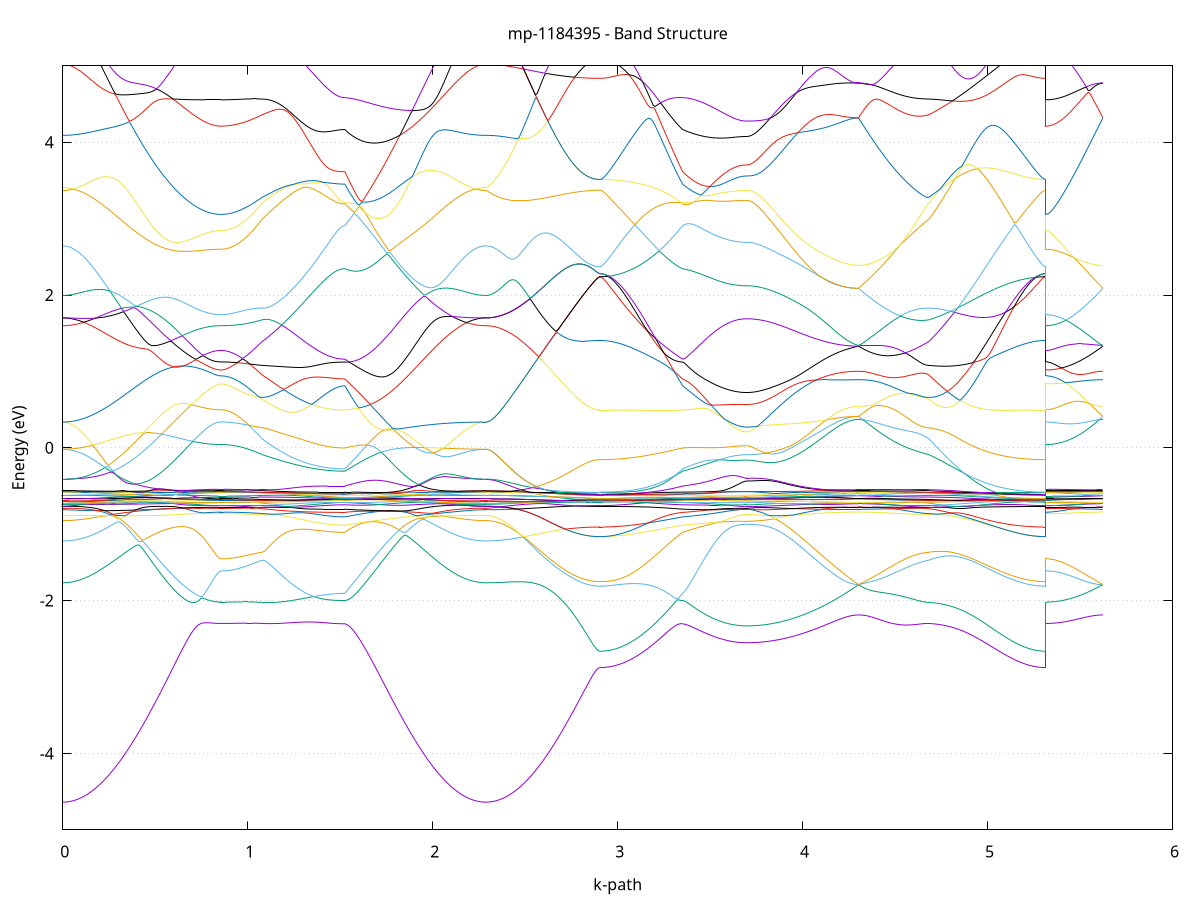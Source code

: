 set title 'mp-1184395 - Band Structure'
set xlabel 'k-path'
set ylabel 'Energy (eV)'
set grid y
set yrange [-5:5]
set terminal png size 800,600
set output 'mp-1184395_bands_gnuplot.png'
plot '-' using 1:2 with lines notitle, '-' using 1:2 with lines notitle, '-' using 1:2 with lines notitle, '-' using 1:2 with lines notitle, '-' using 1:2 with lines notitle, '-' using 1:2 with lines notitle, '-' using 1:2 with lines notitle, '-' using 1:2 with lines notitle, '-' using 1:2 with lines notitle, '-' using 1:2 with lines notitle, '-' using 1:2 with lines notitle, '-' using 1:2 with lines notitle, '-' using 1:2 with lines notitle, '-' using 1:2 with lines notitle, '-' using 1:2 with lines notitle, '-' using 1:2 with lines notitle, '-' using 1:2 with lines notitle, '-' using 1:2 with lines notitle, '-' using 1:2 with lines notitle, '-' using 1:2 with lines notitle, '-' using 1:2 with lines notitle, '-' using 1:2 with lines notitle, '-' using 1:2 with lines notitle, '-' using 1:2 with lines notitle, '-' using 1:2 with lines notitle, '-' using 1:2 with lines notitle, '-' using 1:2 with lines notitle, '-' using 1:2 with lines notitle, '-' using 1:2 with lines notitle, '-' using 1:2 with lines notitle, '-' using 1:2 with lines notitle, '-' using 1:2 with lines notitle, '-' using 1:2 with lines notitle, '-' using 1:2 with lines notitle, '-' using 1:2 with lines notitle, '-' using 1:2 with lines notitle, '-' using 1:2 with lines notitle, '-' using 1:2 with lines notitle, '-' using 1:2 with lines notitle, '-' using 1:2 with lines notitle, '-' using 1:2 with lines notitle, '-' using 1:2 with lines notitle, '-' using 1:2 with lines notitle, '-' using 1:2 with lines notitle, '-' using 1:2 with lines notitle, '-' using 1:2 with lines notitle, '-' using 1:2 with lines notitle, '-' using 1:2 with lines notitle, '-' using 1:2 with lines notitle, '-' using 1:2 with lines notitle, '-' using 1:2 with lines notitle, '-' using 1:2 with lines notitle, '-' using 1:2 with lines notitle, '-' using 1:2 with lines notitle, '-' using 1:2 with lines notitle, '-' using 1:2 with lines notitle, '-' using 1:2 with lines notitle, '-' using 1:2 with lines notitle, '-' using 1:2 with lines notitle, '-' using 1:2 with lines notitle, '-' using 1:2 with lines notitle, '-' using 1:2 with lines notitle, '-' using 1:2 with lines notitle, '-' using 1:2 with lines notitle, '-' using 1:2 with lines notitle, '-' using 1:2 with lines notitle, '-' using 1:2 with lines notitle, '-' using 1:2 with lines notitle, '-' using 1:2 with lines notitle, '-' using 1:2 with lines notitle, '-' using 1:2 with lines notitle, '-' using 1:2 with lines notitle, '-' using 1:2 with lines notitle, '-' using 1:2 with lines notitle, '-' using 1:2 with lines notitle, '-' using 1:2 with lines notitle, '-' using 1:2 with lines notitle, '-' using 1:2 with lines notitle, '-' using 1:2 with lines notitle, '-' using 1:2 with lines notitle
0.000000 -49.403437
0.009944 -49.403437
0.019888 -49.403437
0.029831 -49.403437
0.039775 -49.403437
0.049719 -49.403437
0.059663 -49.403437
0.069607 -49.403437
0.079550 -49.403437
0.089494 -49.403437
0.099438 -49.403437
0.109382 -49.403437
0.119326 -49.403437
0.129269 -49.403437
0.139213 -49.403437
0.149157 -49.403437
0.159101 -49.403437
0.169045 -49.403437
0.178988 -49.403437
0.188932 -49.403437
0.198876 -49.403437
0.208820 -49.403437
0.218764 -49.403437
0.228707 -49.403437
0.238651 -49.403437
0.248595 -49.403437
0.258539 -49.403437
0.268483 -49.403437
0.278426 -49.403437
0.288370 -49.403437
0.298314 -49.403437
0.308258 -49.403437
0.318202 -49.403437
0.328145 -49.403437
0.338089 -49.403437
0.348033 -49.403437
0.357977 -49.403437
0.367921 -49.403437
0.377864 -49.403437
0.387808 -49.403437
0.397752 -49.403437
0.407696 -49.403437
0.417640 -49.403437
0.427583 -49.403437
0.437527 -49.403437
0.447471 -49.403437
0.457415 -49.403437
0.467358 -49.403437
0.477302 -49.403437
0.487246 -49.403437
0.497190 -49.403437
0.507134 -49.403437
0.517077 -49.403437
0.527021 -49.403437
0.536965 -49.403437
0.546909 -49.403437
0.556853 -49.403437
0.566796 -49.403437
0.576740 -49.403437
0.586684 -49.403437
0.596628 -49.403437
0.606572 -49.403437
0.616515 -49.403437
0.626459 -49.403437
0.636403 -49.403437
0.646347 -49.403437
0.656291 -49.403437
0.666234 -49.403437
0.676178 -49.403437
0.686122 -49.403437
0.696066 -49.403437
0.706010 -49.403437
0.715953 -49.403437
0.725897 -49.403437
0.735841 -49.403437
0.745785 -49.403337
0.755729 -49.403337
0.765672 -49.403337
0.775616 -49.403337
0.785560 -49.403337
0.795504 -49.403337
0.805448 -49.403337
0.815391 -49.403337
0.825335 -49.403337
0.835279 -49.403337
0.845223 -49.403337
0.855167 -49.403337
0.855167 -49.403337
0.864841 -49.403337
0.874515 -49.403337
0.884189 -49.403337
0.893863 -49.403337
0.903537 -49.403337
0.913210 -49.403337
0.922884 -49.403337
0.932558 -49.403337
0.942232 -49.403337
0.951906 -49.403337
0.961580 -49.403337
0.971254 -49.403337
0.980928 -49.403337
0.990602 -49.403337
1.000276 -49.403337
1.009950 -49.403437
1.019624 -49.403437
1.029298 -49.403437
1.038972 -49.403437
1.048646 -49.403437
1.058320 -49.403437
1.067994 -49.403437
1.077668 -49.403437
1.077668 -49.403437
1.087610 -49.403437
1.097551 -49.403437
1.107492 -49.403437
1.117434 -49.403437
1.127375 -49.403437
1.137316 -49.403437
1.147258 -49.403437
1.157199 -49.403437
1.167141 -49.403437
1.177082 -49.403437
1.187023 -49.403437
1.196965 -49.403437
1.206906 -49.403437
1.216847 -49.403437
1.226789 -49.403437
1.236730 -49.403437
1.246672 -49.403437
1.256613 -49.403437
1.266554 -49.403437
1.276496 -49.403437
1.286437 -49.403437
1.296378 -49.403437
1.306320 -49.403437
1.316261 -49.403437
1.326203 -49.403437
1.336144 -49.403437
1.346085 -49.403437
1.356027 -49.403437
1.365968 -49.403437
1.375909 -49.403437
1.385851 -49.403437
1.395792 -49.403437
1.405733 -49.403437
1.415675 -49.403437
1.425616 -49.403437
1.435558 -49.403437
1.445499 -49.403437
1.455440 -49.403437
1.465382 -49.403437
1.475323 -49.403437
1.485264 -49.403437
1.495206 -49.403437
1.505147 -49.403437
1.515089 -49.403437
1.525030 -49.403437
1.525030 -49.403437
1.534926 -49.403437
1.544823 -49.403437
1.554719 -49.403437
1.564616 -49.403437
1.574512 -49.403437
1.584409 -49.403437
1.594305 -49.403437
1.604202 -49.403437
1.614098 -49.403437
1.623994 -49.403437
1.633891 -49.403437
1.643787 -49.403437
1.653684 -49.403437
1.663580 -49.403437
1.673477 -49.403437
1.683373 -49.403437
1.693270 -49.403437
1.703166 -49.403437
1.713062 -49.403437
1.722959 -49.403437
1.732855 -49.403437
1.742752 -49.403437
1.752648 -49.403437
1.762545 -49.403437
1.772441 -49.403437
1.782338 -49.403437
1.792234 -49.403437
1.802130 -49.403437
1.812027 -49.403437
1.821923 -49.403437
1.831820 -49.403437
1.841716 -49.403437
1.851613 -49.403437
1.861509 -49.403437
1.871406 -49.403437
1.881302 -49.403437
1.891199 -49.403437
1.901095 -49.403437
1.910991 -49.403437
1.920888 -49.403437
1.930784 -49.403437
1.940681 -49.403437
1.950577 -49.403437
1.960474 -49.403437
1.970370 -49.403437
1.980267 -49.403437
1.990163 -49.403437
2.000059 -49.403437
2.009956 -49.403437
2.019852 -49.403437
2.029749 -49.403437
2.039645 -49.403437
2.049542 -49.403437
2.059438 -49.403437
2.069335 -49.403437
2.079231 -49.403437
2.089127 -49.403437
2.099024 -49.403437
2.108920 -49.403437
2.118817 -49.403437
2.128713 -49.403437
2.138610 -49.403437
2.148506 -49.403437
2.158403 -49.403437
2.168299 -49.403437
2.178196 -49.403437
2.188092 -49.403437
2.197988 -49.403437
2.207885 -49.403437
2.217781 -49.403437
2.227678 -49.403437
2.237574 -49.403437
2.247471 -49.403437
2.257367 -49.403437
2.267264 -49.403437
2.277160 -49.403437
2.287056 -49.403437
2.287056 -49.403437
2.297006 -49.403437
2.306956 -49.403437
2.316906 -49.403437
2.326856 -49.403437
2.336806 -49.403437
2.346755 -49.403437
2.356705 -49.403437
2.366655 -49.403437
2.376605 -49.403437
2.386555 -49.403437
2.396504 -49.403437
2.406454 -49.403437
2.416404 -49.403437
2.426354 -49.403437
2.436304 -49.403437
2.446254 -49.403437
2.456203 -49.403437
2.466153 -49.403437
2.476103 -49.403437
2.486053 -49.403437
2.496003 -49.403437
2.505953 -49.403437
2.515902 -49.403437
2.525852 -49.403437
2.535802 -49.403437
2.545752 -49.403437
2.555702 -49.403437
2.565651 -49.403437
2.575601 -49.403437
2.585551 -49.403437
2.595501 -49.403437
2.605451 -49.403437
2.615401 -49.403437
2.625350 -49.403437
2.635300 -49.403437
2.645250 -49.403437
2.655200 -49.403437
2.665150 -49.403437
2.675099 -49.403437
2.685049 -49.403437
2.694999 -49.403437
2.704949 -49.403437
2.714899 -49.403437
2.724849 -49.403437
2.734798 -49.403437
2.744748 -49.403437
2.754698 -49.403437
2.764648 -49.403437
2.774598 -49.403437
2.784548 -49.403437
2.794497 -49.403437
2.804447 -49.403437
2.814397 -49.403437
2.824347 -49.403437
2.834297 -49.403437
2.844246 -49.403437
2.854196 -49.403437
2.864146 -49.403437
2.874096 -49.403437
2.884046 -49.403437
2.893996 -49.403437
2.903945 -49.403437
2.903945 -49.403437
2.913887 -49.403437
2.923828 -49.403437
2.933770 -49.403437
2.943711 -49.403437
2.953652 -49.403437
2.963594 -49.403437
2.973535 -49.403437
2.983476 -49.403437
2.993418 -49.403437
3.003359 -49.403437
3.013300 -49.403437
3.023242 -49.403437
3.033183 -49.403437
3.043125 -49.403437
3.053066 -49.403437
3.063007 -49.403437
3.072949 -49.403437
3.082890 -49.403437
3.092831 -49.403437
3.102773 -49.403437
3.112714 -49.403437
3.122656 -49.403437
3.132597 -49.403437
3.142538 -49.403437
3.152480 -49.403437
3.162421 -49.403437
3.172362 -49.403437
3.182304 -49.403437
3.192245 -49.403437
3.202186 -49.403437
3.212128 -49.403437
3.222069 -49.403437
3.232011 -49.403437
3.241952 -49.403437
3.251893 -49.403437
3.261835 -49.403437
3.271776 -49.403437
3.281717 -49.403437
3.291659 -49.403437
3.301600 -49.403437
3.311542 -49.403437
3.321483 -49.403437
3.331424 -49.403437
3.341366 -49.403437
3.351307 -49.403437
3.351307 -49.403437
3.361200 -49.403437
3.371093 -49.403437
3.380986 -49.403437
3.390879 -49.403437
3.400772 -49.403437
3.410665 -49.403437
3.420558 -49.403437
3.430451 -49.403437
3.440344 -49.403437
3.450237 -49.403437
3.460130 -49.403437
3.470023 -49.403437
3.479915 -49.403437
3.489808 -49.403437
3.499701 -49.403437
3.509594 -49.403437
3.519487 -49.403437
3.529380 -49.403437
3.539273 -49.403437
3.549166 -49.403437
3.559059 -49.403437
3.568952 -49.403437
3.578845 -49.403437
3.588738 -49.403437
3.598631 -49.403437
3.608524 -49.403437
3.618417 -49.403437
3.628310 -49.403437
3.638203 -49.403437
3.648096 -49.403437
3.657989 -49.403437
3.667882 -49.403437
3.677775 -49.403437
3.687668 -49.403437
3.697561 -49.403437
3.697561 -49.403437
3.707474 -49.403437
3.717387 -49.403437
3.727300 -49.403437
3.737213 -49.403437
3.747126 -49.403437
3.757039 -49.403437
3.766952 -49.403437
3.776865 -49.403437
3.786778 -49.403437
3.796691 -49.403437
3.806604 -49.403437
3.816517 -49.403437
3.826430 -49.403437
3.836343 -49.403437
3.846256 -49.403437
3.856169 -49.403437
3.866082 -49.403437
3.875995 -49.403437
3.885908 -49.403437
3.895821 -49.403437
3.905734 -49.403437
3.915647 -49.403437
3.925560 -49.403437
3.935473 -49.403437
3.945386 -49.403437
3.955299 -49.403437
3.965212 -49.403437
3.975125 -49.403437
3.985038 -49.403437
3.994951 -49.403437
4.004864 -49.403437
4.014777 -49.403437
4.024690 -49.403437
4.034603 -49.403437
4.044516 -49.403437
4.054429 -49.403437
4.064342 -49.403437
4.074255 -49.403437
4.084168 -49.403437
4.094081 -49.403437
4.103994 -49.403437
4.113907 -49.403437
4.123820 -49.403437
4.133733 -49.403437
4.143646 -49.403437
4.153559 -49.403437
4.163472 -49.403337
4.173385 -49.403337
4.183298 -49.403337
4.193211 -49.403337
4.203124 -49.403337
4.213037 -49.403337
4.222950 -49.403337
4.232864 -49.403337
4.242777 -49.403337
4.252690 -49.403337
4.262603 -49.403337
4.272516 -49.403337
4.282429 -49.403337
4.292342 -49.403337
4.302255 -49.403337
4.302255 -49.403337
4.312007 -49.403337
4.321758 -49.403337
4.331510 -49.403337
4.341262 -49.403337
4.351014 -49.403337
4.360766 -49.403337
4.370518 -49.403337
4.380269 -49.403337
4.390021 -49.403337
4.399773 -49.403337
4.409525 -49.403337
4.419277 -49.403337
4.429029 -49.403337
4.438781 -49.403337
4.448532 -49.403337
4.458284 -49.403337
4.468036 -49.403337
4.477788 -49.403337
4.487540 -49.403337
4.497292 -49.403337
4.507044 -49.403337
4.516795 -49.403337
4.526547 -49.403337
4.536299 -49.403337
4.546051 -49.403437
4.555803 -49.403437
4.565555 -49.403437
4.575306 -49.403437
4.585058 -49.403437
4.594810 -49.403437
4.604562 -49.403437
4.614314 -49.403437
4.624066 -49.403437
4.633818 -49.403437
4.643569 -49.403437
4.653321 -49.403437
4.663073 -49.403437
4.672825 -49.403437
4.682577 -49.403437
4.682577 -49.403437
4.692462 -49.403437
4.702348 -49.403437
4.712233 -49.403437
4.722118 -49.403437
4.732004 -49.403437
4.741889 -49.403437
4.751775 -49.403437
4.761660 -49.403437
4.771545 -49.403437
4.781431 -49.403437
4.791316 -49.403437
4.801202 -49.403437
4.811087 -49.403437
4.820972 -49.403437
4.830858 -49.403437
4.840743 -49.403437
4.850628 -49.403437
4.860514 -49.403437
4.870399 -49.403437
4.880285 -49.403437
4.890170 -49.403437
4.900055 -49.403437
4.909941 -49.403437
4.919826 -49.403437
4.929712 -49.403437
4.939597 -49.403437
4.949482 -49.403437
4.959368 -49.403437
4.969253 -49.403437
4.979139 -49.403437
4.989024 -49.403437
4.998909 -49.403437
5.008795 -49.403437
5.018680 -49.403437
5.028565 -49.403437
5.038451 -49.403437
5.048336 -49.403437
5.058222 -49.403437
5.068107 -49.403437
5.077992 -49.403437
5.087878 -49.403437
5.097763 -49.403437
5.107649 -49.403437
5.117534 -49.403437
5.127419 -49.403437
5.137305 -49.403437
5.147190 -49.403437
5.157076 -49.403437
5.166961 -49.403437
5.176846 -49.403437
5.186732 -49.403437
5.196617 -49.403437
5.206503 -49.403437
5.216388 -49.403437
5.226273 -49.403437
5.236159 -49.403437
5.246044 -49.403437
5.255929 -49.403437
5.265815 -49.403437
5.275700 -49.403437
5.285586 -49.403437
5.295471 -49.403437
5.305356 -49.403437
5.315242 -49.403437
5.315242 -49.403337
5.325192 -49.403337
5.335141 -49.403337
5.345091 -49.403337
5.355041 -49.403337
5.364991 -49.403337
5.374941 -49.403337
5.384891 -49.403337
5.394840 -49.403337
5.404790 -49.403337
5.414740 -49.403337
5.424690 -49.403337
5.434640 -49.403337
5.444589 -49.403337
5.454539 -49.403337
5.464489 -49.403337
5.474439 -49.403337
5.484389 -49.403337
5.494339 -49.403337
5.504288 -49.403337
5.514238 -49.403337
5.524188 -49.403337
5.534138 -49.403337
5.544088 -49.403337
5.554038 -49.403337
5.563987 -49.403337
5.573937 -49.403337
5.583887 -49.403337
5.593837 -49.403337
5.603787 -49.403337
5.613736 -49.403337
5.623686 -49.403337
e
0.000000 -41.241237
0.009944 -41.241237
0.019888 -41.241237
0.029831 -41.241137
0.039775 -41.241137
0.049719 -41.241037
0.059663 -41.240937
0.069607 -41.240837
0.079550 -41.240637
0.089494 -41.240537
0.099438 -41.240337
0.109382 -41.240137
0.119326 -41.239937
0.129269 -41.239737
0.139213 -41.239537
0.149157 -41.239237
0.159101 -41.239037
0.169045 -41.238737
0.178988 -41.238437
0.188932 -41.238137
0.198876 -41.237837
0.208820 -41.237437
0.218764 -41.237137
0.228707 -41.236737
0.238651 -41.236337
0.248595 -41.235937
0.258539 -41.235537
0.268483 -41.235137
0.278426 -41.234737
0.288370 -41.234337
0.298314 -41.233837
0.308258 -41.233437
0.318202 -41.232937
0.328145 -41.232437
0.338089 -41.231937
0.348033 -41.231537
0.357977 -41.231037
0.367921 -41.230537
0.377864 -41.230037
0.387808 -41.229537
0.397752 -41.228937
0.407696 -41.228437
0.417640 -41.227937
0.427583 -41.227437
0.437527 -41.226937
0.447471 -41.226337
0.457415 -41.225837
0.467358 -41.225337
0.477302 -41.224837
0.487246 -41.224237
0.497190 -41.223737
0.507134 -41.223237
0.517077 -41.222737
0.527021 -41.222237
0.536965 -41.221737
0.546909 -41.221237
0.556853 -41.220737
0.566796 -41.220237
0.576740 -41.219737
0.586684 -41.219337
0.596628 -41.218837
0.606572 -41.218337
0.616515 -41.217937
0.626459 -41.217537
0.636403 -41.217137
0.646347 -41.216737
0.656291 -41.216337
0.666234 -41.215937
0.676178 -41.215537
0.686122 -41.215237
0.696066 -41.214937
0.706010 -41.214637
0.715953 -41.214337
0.725897 -41.214037
0.735841 -41.213737
0.745785 -41.213537
0.755729 -41.213337
0.765672 -41.213137
0.775616 -41.212937
0.785560 -41.212737
0.795504 -41.212637
0.805448 -41.212537
0.815391 -41.212437
0.825335 -41.212337
0.835279 -41.212237
0.845223 -41.212237
0.855167 -41.212237
0.855167 -41.212237
0.864841 -41.212237
0.874515 -41.212237
0.884189 -41.212237
0.893863 -41.212237
0.903537 -41.212237
0.913210 -41.212237
0.922884 -41.212237
0.932558 -41.212237
0.942232 -41.212237
0.951906 -41.212237
0.961580 -41.212237
0.971254 -41.212237
0.980928 -41.212237
0.990602 -41.212237
1.000276 -41.212237
1.009950 -41.212237
1.019624 -41.212237
1.029298 -41.212237
1.038972 -41.212237
1.048646 -41.212237
1.058320 -41.212237
1.067994 -41.212237
1.077668 -41.212237
1.077668 -41.212237
1.087610 -41.212337
1.097551 -41.212337
1.107492 -41.212337
1.117434 -41.212337
1.127375 -41.212437
1.137316 -41.212437
1.147258 -41.212537
1.157199 -41.212537
1.167141 -41.212637
1.177082 -41.212637
1.187023 -41.212737
1.196965 -41.212837
1.206906 -41.212837
1.216847 -41.212937
1.226789 -41.213037
1.236730 -41.213137
1.246672 -41.213237
1.256613 -41.213337
1.266554 -41.213337
1.276496 -41.213437
1.286437 -41.213537
1.296378 -41.213637
1.306320 -41.213737
1.316261 -41.213837
1.326203 -41.213837
1.336144 -41.213937
1.346085 -41.214037
1.356027 -41.214137
1.365968 -41.214137
1.375909 -41.214237
1.385851 -41.214337
1.395792 -41.214337
1.405733 -41.214437
1.415675 -41.214437
1.425616 -41.214537
1.435558 -41.214537
1.445499 -41.214637
1.455440 -41.214637
1.465382 -41.214637
1.475323 -41.214737
1.485264 -41.214737
1.495206 -41.214737
1.505147 -41.214737
1.515089 -41.214737
1.525030 -41.214737
1.525030 -41.214737
1.534926 -41.214937
1.544823 -41.215137
1.554719 -41.215437
1.564616 -41.215637
1.574512 -41.215937
1.584409 -41.216137
1.594305 -41.216437
1.604202 -41.216737
1.614098 -41.217037
1.623994 -41.217337
1.633891 -41.217637
1.643787 -41.217937
1.653684 -41.218337
1.663580 -41.218737
1.673477 -41.219037
1.683373 -41.219437
1.693270 -41.219837
1.703166 -41.220237
1.713062 -41.220637
1.722959 -41.221037
1.732855 -41.221537
1.742752 -41.221937
1.752648 -41.222437
1.762545 -41.222837
1.772441 -41.223337
1.782338 -41.223837
1.792234 -41.224237
1.802130 -41.224737
1.812027 -41.225237
1.821923 -41.225737
1.831820 -41.226237
1.841716 -41.226737
1.851613 -41.227237
1.861509 -41.227737
1.871406 -41.228237
1.881302 -41.228737
1.891199 -41.229237
1.901095 -41.229737
1.910991 -41.230237
1.920888 -41.230737
1.930784 -41.231137
1.940681 -41.231637
1.950577 -41.232137
1.960474 -41.232637
1.970370 -41.233037
1.980267 -41.233537
1.990163 -41.233937
2.000059 -41.234437
2.009956 -41.234837
2.019852 -41.235237
2.029749 -41.235637
2.039645 -41.236037
2.049542 -41.236437
2.059438 -41.236837
2.069335 -41.237137
2.079231 -41.237537
2.089127 -41.237837
2.099024 -41.238137
2.108920 -41.238437
2.118817 -41.238737
2.128713 -41.239037
2.138610 -41.239337
2.148506 -41.239537
2.158403 -41.239737
2.168299 -41.239937
2.178196 -41.240137
2.188092 -41.240337
2.197988 -41.240537
2.207885 -41.240637
2.217781 -41.240837
2.227678 -41.240937
2.237574 -41.241037
2.247471 -41.241137
2.257367 -41.241137
2.267264 -41.241237
2.277160 -41.241237
2.287056 -41.241237
2.287056 -41.241237
2.297006 -41.241237
2.306956 -41.241137
2.316906 -41.241137
2.326856 -41.241037
2.336806 -41.240937
2.346755 -41.240837
2.356705 -41.240637
2.366655 -41.240537
2.376605 -41.240337
2.386555 -41.240037
2.396504 -41.239837
2.406454 -41.239537
2.416404 -41.239337
2.426354 -41.238937
2.436304 -41.238637
2.446254 -41.238337
2.456203 -41.237937
2.466153 -41.237537
2.476103 -41.237137
2.486053 -41.236737
2.496003 -41.236237
2.505953 -41.235737
2.515902 -41.235237
2.525852 -41.234737
2.535802 -41.234237
2.545752 -41.233737
2.555702 -41.233137
2.565651 -41.232537
2.575601 -41.231937
2.585551 -41.231337
2.595501 -41.230737
2.605451 -41.230137
2.615401 -41.229437
2.625350 -41.228837
2.635300 -41.228137
2.645250 -41.227437
2.655200 -41.226737
2.665150 -41.226037
2.675099 -41.225337
2.685049 -41.224637
2.694999 -41.223937
2.704949 -41.223137
2.714899 -41.222437
2.724849 -41.221737
2.734798 -41.220937
2.744748 -41.220237
2.754698 -41.219537
2.764648 -41.218837
2.774598 -41.218137
2.784548 -41.217437
2.794497 -41.216837
2.804447 -41.216137
2.814397 -41.215537
2.824347 -41.214937
2.834297 -41.214437
2.844246 -41.213937
2.854196 -41.213537
2.864146 -41.213137
2.874096 -41.212937
2.884046 -41.212637
2.893996 -41.212537
2.903945 -41.212537
2.903945 -41.212537
2.913887 -41.212537
2.923828 -41.212537
2.933770 -41.212537
2.943711 -41.212537
2.953652 -41.212537
2.963594 -41.212537
2.973535 -41.212537
2.983476 -41.212537
2.993418 -41.212537
3.003359 -41.212537
3.013300 -41.212537
3.023242 -41.212537
3.033183 -41.212537
3.043125 -41.212537
3.053066 -41.212537
3.063007 -41.212537
3.072949 -41.212537
3.082890 -41.212537
3.092831 -41.212537
3.102773 -41.212537
3.112714 -41.212637
3.122656 -41.212637
3.132597 -41.212637
3.142538 -41.212637
3.152480 -41.212737
3.162421 -41.212737
3.172362 -41.212737
3.182304 -41.212837
3.192245 -41.212837
3.202186 -41.212937
3.212128 -41.213037
3.222069 -41.213037
3.232011 -41.213137
3.241952 -41.213237
3.251893 -41.213337
3.261835 -41.213437
3.271776 -41.213537
3.281717 -41.213637
3.291659 -41.213737
3.301600 -41.213937
3.311542 -41.214037
3.321483 -41.214237
3.331424 -41.214437
3.341366 -41.214537
3.351307 -41.214737
3.351307 -41.214737
3.361200 -41.214837
3.371093 -41.214937
3.380986 -41.215137
3.390879 -41.215237
3.400772 -41.215437
3.410665 -41.215537
3.420558 -41.215737
3.430451 -41.215937
3.440344 -41.216037
3.450237 -41.216337
3.460130 -41.216437
3.470023 -41.216637
3.479915 -41.216837
3.489808 -41.217037
3.499701 -41.217237
3.509594 -41.217437
3.519487 -41.217637
3.529380 -41.217737
3.539273 -41.217937
3.549166 -41.218137
3.559059 -41.218237
3.568952 -41.218437
3.578845 -41.218537
3.588738 -41.218737
3.598631 -41.218837
3.608524 -41.218937
3.618417 -41.219037
3.628310 -41.219137
3.638203 -41.219137
3.648096 -41.219237
3.657989 -41.219337
3.667882 -41.219337
3.677775 -41.219337
3.687668 -41.219437
3.697561 -41.219437
3.697561 -41.219437
3.707474 -41.219437
3.717387 -41.219337
3.727300 -41.219337
3.737213 -41.219337
3.747126 -41.219337
3.757039 -41.219237
3.766952 -41.219137
3.776865 -41.219137
3.786778 -41.219037
3.796691 -41.218937
3.806604 -41.218937
3.816517 -41.218837
3.826430 -41.218737
3.836343 -41.218637
3.846256 -41.218537
3.856169 -41.218337
3.866082 -41.218237
3.875995 -41.218137
3.885908 -41.217937
3.895821 -41.217837
3.905734 -41.217637
3.915647 -41.217537
3.925560 -41.217337
3.935473 -41.217237
3.945386 -41.217037
3.955299 -41.216837
3.965212 -41.216637
3.975125 -41.216537
3.985038 -41.216337
3.994951 -41.216137
4.004864 -41.215937
4.014777 -41.215737
4.024690 -41.215637
4.034603 -41.215437
4.044516 -41.215237
4.054429 -41.215037
4.064342 -41.214837
4.074255 -41.214637
4.084168 -41.214537
4.094081 -41.214337
4.103994 -41.214137
4.113907 -41.214037
4.123820 -41.213837
4.133733 -41.213637
4.143646 -41.213537
4.153559 -41.213337
4.163472 -41.213237
4.173385 -41.213137
4.183298 -41.212937
4.193211 -41.212837
4.203124 -41.212737
4.213037 -41.212637
4.222950 -41.212537
4.232864 -41.212537
4.242777 -41.212437
4.252690 -41.212337
4.262603 -41.212337
4.272516 -41.212237
4.282429 -41.212237
4.292342 -41.212237
4.302255 -41.212237
4.302255 -41.212237
4.312007 -41.212237
4.321758 -41.212237
4.331510 -41.212237
4.341262 -41.212237
4.351014 -41.212237
4.360766 -41.212237
4.370518 -41.212337
4.380269 -41.212337
4.390021 -41.212337
4.399773 -41.212337
4.409525 -41.212337
4.419277 -41.212337
4.429029 -41.212337
4.438781 -41.212437
4.448532 -41.212437
4.458284 -41.212437
4.468036 -41.212437
4.477788 -41.212437
4.487540 -41.212437
4.497292 -41.212437
4.507044 -41.212437
4.516795 -41.212437
4.526547 -41.212437
4.536299 -41.212437
4.546051 -41.212437
4.555803 -41.212437
4.565555 -41.212437
4.575306 -41.212437
4.585058 -41.212337
4.594810 -41.212337
4.604562 -41.212337
4.614314 -41.212337
4.624066 -41.212337
4.633818 -41.212337
4.643569 -41.212337
4.653321 -41.212337
4.663073 -41.212337
4.672825 -41.212237
4.682577 -41.212237
4.682577 -41.212237
4.692462 -41.212337
4.702348 -41.212337
4.712233 -41.212337
4.722118 -41.212337
4.732004 -41.212337
4.741889 -41.212337
4.751775 -41.212337
4.761660 -41.212337
4.771545 -41.212337
4.781431 -41.212337
4.791316 -41.212337
4.801202 -41.212337
4.811087 -41.212337
4.820972 -41.212337
4.830858 -41.212337
4.840743 -41.212337
4.850628 -41.212337
4.860514 -41.212337
4.870399 -41.212337
4.880285 -41.212437
4.890170 -41.212437
4.900055 -41.212437
4.909941 -41.212437
4.919826 -41.212437
4.929712 -41.212437
4.939597 -41.212437
4.949482 -41.212437
4.959368 -41.212437
4.969253 -41.212437
4.979139 -41.212437
4.989024 -41.212437
4.998909 -41.212437
5.008795 -41.212437
5.018680 -41.212437
5.028565 -41.212437
5.038451 -41.212437
5.048336 -41.212437
5.058222 -41.212437
5.068107 -41.212437
5.077992 -41.212437
5.087878 -41.212437
5.097763 -41.212437
5.107649 -41.212437
5.117534 -41.212437
5.127419 -41.212437
5.137305 -41.212537
5.147190 -41.212537
5.157076 -41.212537
5.166961 -41.212537
5.176846 -41.212537
5.186732 -41.212537
5.196617 -41.212537
5.206503 -41.212537
5.216388 -41.212537
5.226273 -41.212537
5.236159 -41.212537
5.246044 -41.212537
5.255929 -41.212537
5.265815 -41.212537
5.275700 -41.212537
5.285586 -41.212537
5.295471 -41.212537
5.305356 -41.212537
5.315242 -41.212537
5.315242 -41.212237
5.325192 -41.212237
5.335141 -41.212237
5.345091 -41.212237
5.355041 -41.212237
5.364991 -41.212237
5.374941 -41.212237
5.384891 -41.212237
5.394840 -41.212237
5.404790 -41.212237
5.414740 -41.212237
5.424690 -41.212237
5.434640 -41.212237
5.444589 -41.212237
5.454539 -41.212237
5.464489 -41.212237
5.474439 -41.212237
5.484389 -41.212237
5.494339 -41.212237
5.504288 -41.212237
5.514238 -41.212237
5.524188 -41.212237
5.534138 -41.212237
5.544088 -41.212237
5.554038 -41.212237
5.563987 -41.212237
5.573937 -41.212237
5.583887 -41.212237
5.593837 -41.212237
5.603787 -41.212237
5.613736 -41.212237
5.623686 -41.212237
e
0.000000 -41.162337
0.009944 -41.162337
0.019888 -41.162337
0.029831 -41.162437
0.039775 -41.162437
0.049719 -41.162437
0.059663 -41.162437
0.069607 -41.162437
0.079550 -41.162437
0.089494 -41.162437
0.099438 -41.162437
0.109382 -41.162537
0.119326 -41.162537
0.129269 -41.162537
0.139213 -41.162537
0.149157 -41.162637
0.159101 -41.162637
0.169045 -41.162637
0.178988 -41.162737
0.188932 -41.162737
0.198876 -41.162737
0.208820 -41.162837
0.218764 -41.162837
0.228707 -41.162937
0.238651 -41.162937
0.248595 -41.163037
0.258539 -41.163037
0.268483 -41.163137
0.278426 -41.163137
0.288370 -41.163237
0.298314 -41.163337
0.308258 -41.163337
0.318202 -41.163437
0.328145 -41.163537
0.338089 -41.163537
0.348033 -41.163637
0.357977 -41.163737
0.367921 -41.163737
0.377864 -41.163837
0.387808 -41.163937
0.397752 -41.164037
0.407696 -41.164137
0.417640 -41.164137
0.427583 -41.164237
0.437527 -41.164337
0.447471 -41.164437
0.457415 -41.164537
0.467358 -41.164637
0.477302 -41.164737
0.487246 -41.164837
0.497190 -41.164937
0.507134 -41.165037
0.517077 -41.165037
0.527021 -41.165137
0.536965 -41.165237
0.546909 -41.165337
0.556853 -41.165437
0.566796 -41.165537
0.576740 -41.165637
0.586684 -41.165737
0.596628 -41.165837
0.606572 -41.165937
0.616515 -41.166037
0.626459 -41.166137
0.636403 -41.166237
0.646347 -41.166337
0.656291 -41.166437
0.666234 -41.166537
0.676178 -41.166637
0.686122 -41.166637
0.696066 -41.166737
0.706010 -41.166837
0.715953 -41.166937
0.725897 -41.166937
0.735841 -41.167037
0.745785 -41.167137
0.755729 -41.167137
0.765672 -41.167237
0.775616 -41.167237
0.785560 -41.167337
0.795504 -41.167337
0.805448 -41.167337
0.815391 -41.167337
0.825335 -41.167437
0.835279 -41.167437
0.845223 -41.167437
0.855167 -41.167437
0.855167 -41.167437
0.864841 -41.167437
0.874515 -41.167437
0.884189 -41.167337
0.893863 -41.167337
0.903537 -41.167337
0.913210 -41.167437
0.922884 -41.167537
0.932558 -41.167637
0.942232 -41.167737
0.951906 -41.167937
0.961580 -41.168037
0.971254 -41.168237
0.980928 -41.168437
0.990602 -41.168637
1.000276 -41.168837
1.009950 -41.169037
1.019624 -41.169337
1.029298 -41.169537
1.038972 -41.169837
1.048646 -41.170137
1.058320 -41.170437
1.067994 -41.170737
1.077668 -41.171037
1.077668 -41.171037
1.087610 -41.171237
1.097551 -41.171437
1.107492 -41.171637
1.117434 -41.171937
1.127375 -41.172137
1.137316 -41.172337
1.147258 -41.172537
1.157199 -41.172737
1.167141 -41.172937
1.177082 -41.173137
1.187023 -41.173337
1.196965 -41.173537
1.206906 -41.173737
1.216847 -41.173937
1.226789 -41.174137
1.236730 -41.174237
1.246672 -41.174437
1.256613 -41.174637
1.266554 -41.174737
1.276496 -41.174937
1.286437 -41.175037
1.296378 -41.175237
1.306320 -41.175337
1.316261 -41.175437
1.326203 -41.175637
1.336144 -41.175737
1.346085 -41.175837
1.356027 -41.175937
1.365968 -41.176037
1.375909 -41.176137
1.385851 -41.176237
1.395792 -41.176337
1.405733 -41.176437
1.415675 -41.176537
1.425616 -41.176537
1.435558 -41.176637
1.445499 -41.176737
1.455440 -41.176737
1.465382 -41.176737
1.475323 -41.176837
1.485264 -41.176837
1.495206 -41.176837
1.505147 -41.176837
1.515089 -41.176937
1.525030 -41.176937
1.525030 -41.176937
1.534926 -41.176337
1.544823 -41.175737
1.554719 -41.175137
1.564616 -41.174537
1.574512 -41.174037
1.584409 -41.173437
1.594305 -41.172837
1.604202 -41.172237
1.614098 -41.171637
1.623994 -41.170937
1.633891 -41.170337
1.643787 -41.169737
1.653684 -41.169137
1.663580 -41.168537
1.673477 -41.167937
1.683373 -41.167337
1.693270 -41.166637
1.703166 -41.166037
1.713062 -41.165437
1.722959 -41.164837
1.732855 -41.164237
1.742752 -41.163637
1.752648 -41.163037
1.762545 -41.162437
1.772441 -41.162037
1.782338 -41.162137
1.792234 -41.162237
1.802130 -41.162337
1.812027 -41.162437
1.821923 -41.162537
1.831820 -41.162637
1.841716 -41.162637
1.851613 -41.162737
1.861509 -41.162837
1.871406 -41.162837
1.881302 -41.162837
1.891199 -41.162937
1.901095 -41.162937
1.910991 -41.162937
1.920888 -41.162937
1.930784 -41.162937
1.940681 -41.162937
1.950577 -41.162937
1.960474 -41.162937
1.970370 -41.162937
1.980267 -41.162937
1.990163 -41.162937
2.000059 -41.162937
2.009956 -41.162937
2.019852 -41.162837
2.029749 -41.162837
2.039645 -41.162837
2.049542 -41.162837
2.059438 -41.162837
2.069335 -41.162737
2.079231 -41.162737
2.089127 -41.162737
2.099024 -41.162637
2.108920 -41.162637
2.118817 -41.162637
2.128713 -41.162637
2.138610 -41.162537
2.148506 -41.162537
2.158403 -41.162537
2.168299 -41.162537
2.178196 -41.162537
2.188092 -41.162437
2.197988 -41.162437
2.207885 -41.162437
2.217781 -41.162437
2.227678 -41.162437
2.237574 -41.162437
2.247471 -41.162437
2.257367 -41.162437
2.267264 -41.162337
2.277160 -41.162337
2.287056 -41.162337
2.287056 -41.162337
2.297006 -41.162337
2.306956 -41.162437
2.316906 -41.162437
2.326856 -41.162537
2.336806 -41.162637
2.346755 -41.162837
2.356705 -41.162937
2.366655 -41.163137
2.376605 -41.163337
2.386555 -41.163537
2.396504 -41.163837
2.406454 -41.164037
2.416404 -41.164337
2.426354 -41.164637
2.436304 -41.165037
2.446254 -41.165337
2.456203 -41.165737
2.466153 -41.166137
2.476103 -41.166537
2.486053 -41.167037
2.496003 -41.167437
2.505953 -41.167937
2.515902 -41.168437
2.525852 -41.168937
2.535802 -41.169437
2.545752 -41.170037
2.555702 -41.170637
2.565651 -41.171137
2.575601 -41.171737
2.585551 -41.172437
2.595501 -41.173037
2.605451 -41.173637
2.615401 -41.174337
2.625350 -41.175037
2.635300 -41.175637
2.645250 -41.176337
2.655200 -41.177037
2.665150 -41.177737
2.675099 -41.178537
2.685049 -41.179237
2.694999 -41.179937
2.704949 -41.180737
2.714899 -41.181437
2.724849 -41.182137
2.734798 -41.182937
2.744748 -41.183637
2.754698 -41.184337
2.764648 -41.185037
2.774598 -41.185737
2.784548 -41.186437
2.794497 -41.187137
2.804447 -41.187737
2.814397 -41.188337
2.824347 -41.188937
2.834297 -41.189437
2.844246 -41.189937
2.854196 -41.190337
2.864146 -41.190737
2.874096 -41.191037
2.884046 -41.191237
2.893996 -41.191337
2.903945 -41.191437
2.903945 -41.191437
2.913887 -41.191437
2.923828 -41.191437
2.933770 -41.191337
2.943711 -41.191337
2.953652 -41.191237
2.963594 -41.191137
2.973535 -41.191037
2.983476 -41.190937
2.993418 -41.190737
3.003359 -41.190637
3.013300 -41.190437
3.023242 -41.190237
3.033183 -41.190037
3.043125 -41.189837
3.053066 -41.189637
3.063007 -41.189437
3.072949 -41.189137
3.082890 -41.188837
3.092831 -41.188537
3.102773 -41.188237
3.112714 -41.187937
3.122656 -41.187637
3.132597 -41.187337
3.142538 -41.186937
3.152480 -41.186537
3.162421 -41.186137
3.172362 -41.185837
3.182304 -41.185337
3.192245 -41.184937
3.202186 -41.184537
3.212128 -41.184137
3.222069 -41.183637
3.232011 -41.183137
3.241952 -41.182737
3.251893 -41.182237
3.261835 -41.181737
3.271776 -41.181237
3.281717 -41.180737
3.291659 -41.180237
3.301600 -41.179637
3.311542 -41.179137
3.321483 -41.178537
3.331424 -41.178037
3.341366 -41.177437
3.351307 -41.176937
3.351307 -41.176937
3.361200 -41.176637
3.371093 -41.176337
3.380986 -41.176037
3.390879 -41.175737
3.400772 -41.175437
3.410665 -41.175137
3.420558 -41.174737
3.430451 -41.174437
3.440344 -41.174037
3.450237 -41.173737
3.460130 -41.173337
3.470023 -41.172937
3.479915 -41.172637
3.489808 -41.172237
3.499701 -41.171937
3.509594 -41.171537
3.519487 -41.171237
3.529380 -41.170937
3.539273 -41.170537
3.549166 -41.170237
3.559059 -41.169937
3.568952 -41.169637
3.578845 -41.169337
3.588738 -41.169037
3.598631 -41.168837
3.608524 -41.168537
3.618417 -41.168337
3.628310 -41.168137
3.638203 -41.167937
3.648096 -41.167837
3.657989 -41.167637
3.667882 -41.167537
3.677775 -41.167537
3.687668 -41.167437
3.697561 -41.167437
3.697561 -41.167437
3.707474 -41.167437
3.717387 -41.167437
3.727300 -41.167437
3.737213 -41.167437
3.747126 -41.167437
3.757039 -41.167437
3.766952 -41.167437
3.776865 -41.167437
3.786778 -41.167437
3.796691 -41.167437
3.806604 -41.167437
3.816517 -41.167437
3.826430 -41.167437
3.836343 -41.167437
3.846256 -41.167437
3.856169 -41.167437
3.866082 -41.167437
3.875995 -41.167437
3.885908 -41.167437
3.895821 -41.167437
3.905734 -41.167437
3.915647 -41.167437
3.925560 -41.167437
3.935473 -41.167437
3.945386 -41.167337
3.955299 -41.167337
3.965212 -41.167337
3.975125 -41.167337
3.985038 -41.167337
3.994951 -41.167337
4.004864 -41.167337
4.014777 -41.167337
4.024690 -41.167337
4.034603 -41.167337
4.044516 -41.167337
4.054429 -41.167337
4.064342 -41.167337
4.074255 -41.167337
4.084168 -41.167337
4.094081 -41.167337
4.103994 -41.167337
4.113907 -41.167337
4.123820 -41.167337
4.133733 -41.167337
4.143646 -41.167337
4.153559 -41.167337
4.163472 -41.167337
4.173385 -41.167337
4.183298 -41.167337
4.193211 -41.167337
4.203124 -41.167237
4.213037 -41.167337
4.222950 -41.167337
4.232864 -41.167337
4.242777 -41.167237
4.252690 -41.167337
4.262603 -41.167337
4.272516 -41.167337
4.282429 -41.167337
4.292342 -41.167337
4.302255 -41.167337
4.302255 -41.167237
4.312007 -41.167337
4.321758 -41.167337
4.331510 -41.167237
4.341262 -41.167237
4.351014 -41.167337
4.360766 -41.167337
4.370518 -41.167337
4.380269 -41.167337
4.390021 -41.167337
4.399773 -41.167437
4.409525 -41.167437
4.419277 -41.167437
4.429029 -41.167537
4.438781 -41.167537
4.448532 -41.167637
4.458284 -41.167737
4.468036 -41.167737
4.477788 -41.167837
4.487540 -41.167937
4.497292 -41.168037
4.507044 -41.168137
4.516795 -41.168237
4.526547 -41.168337
4.536299 -41.168537
4.546051 -41.168637
4.555803 -41.168737
4.565555 -41.168937
4.575306 -41.169037
4.585058 -41.169237
4.594810 -41.169437
4.604562 -41.169537
4.614314 -41.169737
4.624066 -41.169937
4.633818 -41.170037
4.643569 -41.170237
4.653321 -41.170437
4.663073 -41.170637
4.672825 -41.170837
4.682577 -41.171037
4.682577 -41.171037
4.692462 -41.171337
4.702348 -41.171637
4.712233 -41.172037
4.722118 -41.172337
4.732004 -41.172737
4.741889 -41.173137
4.751775 -41.173537
4.761660 -41.173937
4.771545 -41.174337
4.781431 -41.174737
4.791316 -41.175137
4.801202 -41.175537
4.811087 -41.175937
4.820972 -41.176337
4.830858 -41.176837
4.840743 -41.177237
4.850628 -41.177637
4.860514 -41.178137
4.870399 -41.178537
4.880285 -41.178937
4.890170 -41.179437
4.900055 -41.179837
4.909941 -41.180337
4.919826 -41.180737
4.929712 -41.181137
4.939597 -41.181637
4.949482 -41.182037
4.959368 -41.182437
4.969253 -41.182937
4.979139 -41.183337
4.989024 -41.183737
4.998909 -41.184137
5.008795 -41.184537
5.018680 -41.184937
5.028565 -41.185337
5.038451 -41.185737
5.048336 -41.186037
5.058222 -41.186437
5.068107 -41.186737
5.077992 -41.187137
5.087878 -41.187437
5.097763 -41.187737
5.107649 -41.188037
5.117534 -41.188337
5.127419 -41.188637
5.137305 -41.188937
5.147190 -41.189237
5.157076 -41.189437
5.166961 -41.189637
5.176846 -41.189937
5.186732 -41.190137
5.196617 -41.190337
5.206503 -41.190437
5.216388 -41.190637
5.226273 -41.190837
5.236159 -41.190937
5.246044 -41.191037
5.255929 -41.191137
5.265815 -41.191237
5.275700 -41.191337
5.285586 -41.191337
5.295471 -41.191437
5.305356 -41.191437
5.315242 -41.191437
5.315242 -41.167437
5.325192 -41.167437
5.335141 -41.167437
5.345091 -41.167437
5.355041 -41.167437
5.364991 -41.167437
5.374941 -41.167437
5.384891 -41.167437
5.394840 -41.167437
5.404790 -41.167437
5.414740 -41.167437
5.424690 -41.167437
5.434640 -41.167437
5.444589 -41.167437
5.454539 -41.167437
5.464489 -41.167437
5.474439 -41.167337
5.484389 -41.167337
5.494339 -41.167337
5.504288 -41.167337
5.514238 -41.167337
5.524188 -41.167337
5.534138 -41.167337
5.544088 -41.167337
5.554038 -41.167337
5.563987 -41.167337
5.573937 -41.167337
5.583887 -41.167337
5.593837 -41.167337
5.603787 -41.167337
5.613736 -41.167337
5.623686 -41.167337
e
0.000000 -41.143537
0.009944 -41.143537
0.019888 -41.143537
0.029831 -41.143637
0.039775 -41.143637
0.049719 -41.143737
0.059663 -41.143837
0.069607 -41.143937
0.079550 -41.144037
0.089494 -41.144137
0.099438 -41.144337
0.109382 -41.144437
0.119326 -41.144637
0.129269 -41.144837
0.139213 -41.145037
0.149157 -41.145237
0.159101 -41.145537
0.169045 -41.145737
0.178988 -41.146037
0.188932 -41.146237
0.198876 -41.146537
0.208820 -41.146837
0.218764 -41.147137
0.228707 -41.147437
0.238651 -41.147737
0.248595 -41.148137
0.258539 -41.148437
0.268483 -41.148837
0.278426 -41.149237
0.288370 -41.149537
0.298314 -41.149937
0.308258 -41.150337
0.318202 -41.150737
0.328145 -41.151137
0.338089 -41.151537
0.348033 -41.151937
0.357977 -41.152337
0.367921 -41.152837
0.377864 -41.153237
0.387808 -41.153637
0.397752 -41.154037
0.407696 -41.154537
0.417640 -41.154937
0.427583 -41.155337
0.437527 -41.155837
0.447471 -41.156237
0.457415 -41.156637
0.467358 -41.157037
0.477302 -41.157537
0.487246 -41.157937
0.497190 -41.158337
0.507134 -41.158737
0.517077 -41.159137
0.527021 -41.159537
0.536965 -41.159937
0.546909 -41.160337
0.556853 -41.160737
0.566796 -41.161137
0.576740 -41.161537
0.586684 -41.161837
0.596628 -41.162237
0.606572 -41.162537
0.616515 -41.162937
0.626459 -41.163237
0.636403 -41.163537
0.646347 -41.163837
0.656291 -41.164137
0.666234 -41.164437
0.676178 -41.164737
0.686122 -41.164937
0.696066 -41.165237
0.706010 -41.165437
0.715953 -41.165637
0.725897 -41.165837
0.735841 -41.166037
0.745785 -41.166237
0.755729 -41.166337
0.765672 -41.166537
0.775616 -41.166637
0.785560 -41.166737
0.795504 -41.166837
0.805448 -41.166937
0.815391 -41.167037
0.825335 -41.167037
0.835279 -41.167137
0.845223 -41.167137
0.855167 -41.167137
0.855167 -41.167137
0.864841 -41.167137
0.874515 -41.167237
0.884189 -41.167237
0.893863 -41.167237
0.903537 -41.167237
0.913210 -41.167137
0.922884 -41.167037
0.932558 -41.166937
0.942232 -41.166837
0.951906 -41.166737
0.961580 -41.166537
0.971254 -41.166337
0.980928 -41.166137
0.990602 -41.166037
1.000276 -41.165837
1.009950 -41.165537
1.019624 -41.165337
1.029298 -41.165137
1.038972 -41.164837
1.048646 -41.164537
1.058320 -41.164237
1.067994 -41.164037
1.077668 -41.163737
1.077668 -41.163737
1.087610 -41.163437
1.097551 -41.163237
1.107492 -41.163037
1.117434 -41.162737
1.127375 -41.162537
1.137316 -41.162237
1.147258 -41.162037
1.157199 -41.161737
1.167141 -41.161537
1.177082 -41.161237
1.187023 -41.161037
1.196965 -41.160737
1.206906 -41.160537
1.216847 -41.160237
1.226789 -41.160037
1.236730 -41.159737
1.246672 -41.159537
1.256613 -41.159337
1.266554 -41.159037
1.276496 -41.158837
1.286437 -41.158637
1.296378 -41.158437
1.306320 -41.158137
1.316261 -41.157937
1.326203 -41.157737
1.336144 -41.157537
1.346085 -41.157437
1.356027 -41.157237
1.365968 -41.157037
1.375909 -41.156937
1.385851 -41.156737
1.395792 -41.156637
1.405733 -41.156437
1.415675 -41.156337
1.425616 -41.156237
1.435558 -41.156137
1.445499 -41.156037
1.455440 -41.155937
1.465382 -41.155937
1.475323 -41.155837
1.485264 -41.155837
1.495206 -41.155737
1.505147 -41.155737
1.515089 -41.155737
1.525030 -41.155737
1.525030 -41.155737
1.534926 -41.156037
1.544823 -41.156437
1.554719 -41.156737
1.564616 -41.157137
1.574512 -41.157437
1.584409 -41.157737
1.594305 -41.158137
1.604202 -41.158437
1.614098 -41.158737
1.623994 -41.158937
1.633891 -41.159237
1.643787 -41.159537
1.653684 -41.159837
1.663580 -41.160037
1.673477 -41.160237
1.683373 -41.160537
1.693270 -41.160737
1.703166 -41.160937
1.713062 -41.161137
1.722959 -41.161337
1.732855 -41.161437
1.742752 -41.161637
1.752648 -41.161737
1.762545 -41.161937
1.772441 -41.161837
1.782338 -41.161237
1.792234 -41.160637
1.802130 -41.160037
1.812027 -41.159437
1.821923 -41.158837
1.831820 -41.158337
1.841716 -41.157737
1.851613 -41.157237
1.861509 -41.156637
1.871406 -41.156137
1.881302 -41.155537
1.891199 -41.155037
1.901095 -41.154537
1.910991 -41.154037
1.920888 -41.153537
1.930784 -41.153037
1.940681 -41.152537
1.950577 -41.152037
1.960474 -41.151537
1.970370 -41.151137
1.980267 -41.150637
1.990163 -41.150237
2.000059 -41.149837
2.009956 -41.149437
2.019852 -41.149037
2.029749 -41.148637
2.039645 -41.148237
2.049542 -41.147937
2.059438 -41.147537
2.069335 -41.147237
2.079231 -41.146937
2.089127 -41.146637
2.099024 -41.146337
2.108920 -41.146037
2.118817 -41.145737
2.128713 -41.145537
2.138610 -41.145237
2.148506 -41.145037
2.158403 -41.144837
2.168299 -41.144637
2.178196 -41.144437
2.188092 -41.144337
2.197988 -41.144137
2.207885 -41.144037
2.217781 -41.143937
2.227678 -41.143837
2.237574 -41.143737
2.247471 -41.143637
2.257367 -41.143637
2.267264 -41.143537
2.277160 -41.143537
2.287056 -41.143537
2.287056 -41.143537
2.297006 -41.143537
2.306956 -41.143537
2.316906 -41.143537
2.326856 -41.143537
2.336806 -41.143537
2.346755 -41.143537
2.356705 -41.143537
2.366655 -41.143537
2.376605 -41.143537
2.386555 -41.143537
2.396504 -41.143537
2.406454 -41.143537
2.416404 -41.143537
2.426354 -41.143537
2.436304 -41.143537
2.446254 -41.143537
2.456203 -41.143537
2.466153 -41.143537
2.476103 -41.143537
2.486053 -41.143537
2.496003 -41.143537
2.505953 -41.143537
2.515902 -41.143537
2.525852 -41.143637
2.535802 -41.143637
2.545752 -41.143637
2.555702 -41.143637
2.565651 -41.143637
2.575601 -41.143637
2.585551 -41.143637
2.595501 -41.143637
2.605451 -41.143637
2.615401 -41.143637
2.625350 -41.143637
2.635300 -41.143637
2.645250 -41.143637
2.655200 -41.143637
2.665150 -41.143637
2.675099 -41.143637
2.685049 -41.143637
2.694999 -41.143637
2.704949 -41.143637
2.714899 -41.143737
2.724849 -41.143737
2.734798 -41.143737
2.744748 -41.143737
2.754698 -41.143737
2.764648 -41.143737
2.774598 -41.143737
2.784548 -41.143737
2.794497 -41.143737
2.804447 -41.143737
2.814397 -41.143737
2.824347 -41.143737
2.834297 -41.143737
2.844246 -41.143737
2.854196 -41.143737
2.864146 -41.143737
2.874096 -41.143737
2.884046 -41.143737
2.893996 -41.143737
2.903945 -41.143737
2.903945 -41.143737
2.913887 -41.143737
2.923828 -41.143737
2.933770 -41.143837
2.943711 -41.143837
2.953652 -41.143937
2.963594 -41.144037
2.973535 -41.144137
2.983476 -41.144237
2.993418 -41.144337
3.003359 -41.144537
3.013300 -41.144637
3.023242 -41.144837
3.033183 -41.145037
3.043125 -41.145237
3.053066 -41.145437
3.063007 -41.145737
3.072949 -41.145937
3.082890 -41.146237
3.092831 -41.146437
3.102773 -41.146737
3.112714 -41.147037
3.122656 -41.147337
3.132597 -41.147637
3.142538 -41.147937
3.152480 -41.148337
3.162421 -41.148637
3.172362 -41.148937
3.182304 -41.149337
3.192245 -41.149637
3.202186 -41.150037
3.212128 -41.150437
3.222069 -41.150737
3.232011 -41.151137
3.241952 -41.151537
3.251893 -41.151937
3.261835 -41.152337
3.271776 -41.152737
3.281717 -41.153037
3.291659 -41.153437
3.301600 -41.153837
3.311542 -41.154237
3.321483 -41.154637
3.331424 -41.154937
3.341366 -41.155337
3.351307 -41.155737
3.351307 -41.155737
3.361200 -41.155837
3.371093 -41.156037
3.380986 -41.156237
3.390879 -41.156337
3.400772 -41.156537
3.410665 -41.156737
3.420558 -41.156837
3.430451 -41.157037
3.440344 -41.157137
3.450237 -41.157337
3.460130 -41.157537
3.470023 -41.157637
3.479915 -41.157837
3.489808 -41.158037
3.499701 -41.158137
3.509594 -41.158337
3.519487 -41.158437
3.529380 -41.158637
3.539273 -41.158737
3.549166 -41.158937
3.559059 -41.159037
3.568952 -41.159237
3.578845 -41.159337
3.588738 -41.159537
3.598631 -41.159637
3.608524 -41.159737
3.618417 -41.159937
3.628310 -41.160037
3.638203 -41.160137
3.648096 -41.160237
3.657989 -41.160237
3.667882 -41.160337
3.677775 -41.160337
3.687668 -41.160437
3.697561 -41.160437
3.697561 -41.160437
3.707474 -41.160437
3.717387 -41.160437
3.727300 -41.160437
3.737213 -41.160437
3.747126 -41.160537
3.757039 -41.160537
3.766952 -41.160537
3.776865 -41.160637
3.786778 -41.160737
3.796691 -41.160837
3.806604 -41.160937
3.816517 -41.160937
3.826430 -41.161037
3.836343 -41.161137
3.846256 -41.161237
3.856169 -41.161437
3.866082 -41.161537
3.875995 -41.161637
3.885908 -41.161737
3.895821 -41.161937
3.905734 -41.162037
3.915647 -41.162237
3.925560 -41.162337
3.935473 -41.162537
3.945386 -41.162637
3.955299 -41.162837
3.965212 -41.163037
3.975125 -41.163137
3.985038 -41.163337
3.994951 -41.163537
4.004864 -41.163737
4.014777 -41.163837
4.024690 -41.164037
4.034603 -41.164237
4.044516 -41.164437
4.054429 -41.164537
4.064342 -41.164737
4.074255 -41.164937
4.084168 -41.165137
4.094081 -41.165237
4.103994 -41.165437
4.113907 -41.165637
4.123820 -41.165737
4.133733 -41.165937
4.143646 -41.166037
4.153559 -41.166237
4.163472 -41.166337
4.173385 -41.166437
4.183298 -41.166537
4.193211 -41.166637
4.203124 -41.166737
4.213037 -41.166837
4.222950 -41.166937
4.232864 -41.167037
4.242777 -41.167137
4.252690 -41.167137
4.262603 -41.167237
4.272516 -41.167237
4.282429 -41.167237
4.292342 -41.167237
4.302255 -41.167337
4.302255 -41.167237
4.312007 -41.167237
4.321758 -41.167237
4.331510 -41.167237
4.341262 -41.167237
4.351014 -41.167237
4.360766 -41.167237
4.370518 -41.167237
4.380269 -41.167137
4.390021 -41.167137
4.399773 -41.167037
4.409525 -41.167037
4.419277 -41.166937
4.429029 -41.166937
4.438781 -41.166837
4.448532 -41.166837
4.458284 -41.166737
4.468036 -41.166637
4.477788 -41.166537
4.487540 -41.166437
4.497292 -41.166337
4.507044 -41.166237
4.516795 -41.166137
4.526547 -41.166037
4.536299 -41.165937
4.546051 -41.165837
4.555803 -41.165737
4.565555 -41.165537
4.575306 -41.165437
4.585058 -41.165337
4.594810 -41.165137
4.604562 -41.165037
4.614314 -41.164837
4.624066 -41.164737
4.633818 -41.164537
4.643569 -41.164437
4.653321 -41.164237
4.663073 -41.164037
4.672825 -41.163837
4.682577 -41.163737
4.682577 -41.163737
4.692462 -41.163337
4.702348 -41.163037
4.712233 -41.162737
4.722118 -41.162337
4.732004 -41.162037
4.741889 -41.161637
4.751775 -41.161237
4.761660 -41.160937
4.771545 -41.160537
4.781431 -41.160137
4.791316 -41.159737
4.801202 -41.159337
4.811087 -41.158837
4.820972 -41.158437
4.830858 -41.158037
4.840743 -41.157637
4.850628 -41.157237
4.860514 -41.156737
4.870399 -41.156337
4.880285 -41.155937
4.890170 -41.155537
4.900055 -41.155037
4.909941 -41.154637
4.919826 -41.154237
4.929712 -41.153737
4.939597 -41.153337
4.949482 -41.152937
4.959368 -41.152537
4.969253 -41.152137
4.979139 -41.151737
4.989024 -41.151337
4.998909 -41.150937
5.008795 -41.150537
5.018680 -41.150137
5.028565 -41.149737
5.038451 -41.149337
5.048336 -41.149037
5.058222 -41.148637
5.068107 -41.148337
5.077992 -41.147937
5.087878 -41.147637
5.097763 -41.147337
5.107649 -41.147037
5.117534 -41.146737
5.127419 -41.146437
5.137305 -41.146137
5.147190 -41.145937
5.157076 -41.145637
5.166961 -41.145437
5.176846 -41.145237
5.186732 -41.145037
5.196617 -41.144837
5.206503 -41.144637
5.216388 -41.144537
5.226273 -41.144337
5.236159 -41.144237
5.246044 -41.144137
5.255929 -41.144037
5.265815 -41.143937
5.275700 -41.143837
5.285586 -41.143837
5.295471 -41.143737
5.305356 -41.143737
5.315242 -41.143737
5.315242 -41.167137
5.325192 -41.167137
5.335141 -41.167137
5.345091 -41.167137
5.355041 -41.167137
5.364991 -41.167137
5.374941 -41.167137
5.384891 -41.167137
5.394840 -41.167137
5.404790 -41.167137
5.414740 -41.167137
5.424690 -41.167137
5.434640 -41.167137
5.444589 -41.167137
5.454539 -41.167237
5.464489 -41.167237
5.474439 -41.167237
5.484389 -41.167237
5.494339 -41.167237
5.504288 -41.167237
5.514238 -41.167237
5.524188 -41.167237
5.534138 -41.167237
5.544088 -41.167237
5.554038 -41.167237
5.563987 -41.167237
5.573937 -41.167237
5.583887 -41.167237
5.593837 -41.167237
5.603787 -41.167237
5.613736 -41.167237
5.623686 -41.167337
e
0.000000 -27.535737
0.009944 -27.535737
0.019888 -27.535737
0.029831 -27.535737
0.039775 -27.535737
0.049719 -27.535737
0.059663 -27.535737
0.069607 -27.535737
0.079550 -27.535737
0.089494 -27.535837
0.099438 -27.535837
0.109382 -27.535837
0.119326 -27.535837
0.129269 -27.535837
0.139213 -27.535937
0.149157 -27.535937
0.159101 -27.535937
0.169045 -27.536037
0.178988 -27.536037
0.188932 -27.536037
0.198876 -27.536137
0.208820 -27.536137
0.218764 -27.536137
0.228707 -27.536237
0.238651 -27.536237
0.248595 -27.536337
0.258539 -27.536337
0.268483 -27.536437
0.278426 -27.536437
0.288370 -27.536537
0.298314 -27.536537
0.308258 -27.536637
0.318202 -27.536637
0.328145 -27.536737
0.338089 -27.536737
0.348033 -27.536837
0.357977 -27.536837
0.367921 -27.536937
0.377864 -27.537037
0.387808 -27.537037
0.397752 -27.537137
0.407696 -27.537137
0.417640 -27.537237
0.427583 -27.537237
0.437527 -27.537337
0.447471 -27.537437
0.457415 -27.537437
0.467358 -27.537537
0.477302 -27.537537
0.487246 -27.537637
0.497190 -27.537637
0.507134 -27.537737
0.517077 -27.537837
0.527021 -27.537837
0.536965 -27.537937
0.546909 -27.537937
0.556853 -27.538037
0.566796 -27.538037
0.576740 -27.538137
0.586684 -27.538137
0.596628 -27.538237
0.606572 -27.538237
0.616515 -27.538337
0.626459 -27.538337
0.636403 -27.538337
0.646347 -27.538437
0.656291 -27.538437
0.666234 -27.538537
0.676178 -27.538537
0.686122 -27.538537
0.696066 -27.538637
0.706010 -27.538637
0.715953 -27.538637
0.725897 -27.538637
0.735841 -27.538737
0.745785 -27.538737
0.755729 -27.538737
0.765672 -27.538737
0.775616 -27.538837
0.785560 -27.538837
0.795504 -27.538837
0.805448 -27.538837
0.815391 -27.538837
0.825335 -27.538837
0.835279 -27.538837
0.845223 -27.538837
0.855167 -27.538837
0.855167 -27.538837
0.864841 -27.538837
0.874515 -27.538837
0.884189 -27.538837
0.893863 -27.538837
0.903537 -27.538837
0.913210 -27.538837
0.922884 -27.538737
0.932558 -27.538737
0.942232 -27.538737
0.951906 -27.538637
0.961580 -27.538637
0.971254 -27.538537
0.980928 -27.538537
0.990602 -27.538437
1.000276 -27.538437
1.009950 -27.538337
1.019624 -27.538337
1.029298 -27.538237
1.038972 -27.538237
1.048646 -27.538137
1.058320 -27.538037
1.067994 -27.538037
1.077668 -27.537937
1.077668 -27.537937
1.087610 -27.537837
1.097551 -27.537837
1.107492 -27.537737
1.117434 -27.537737
1.127375 -27.537637
1.137316 -27.537637
1.147258 -27.537537
1.157199 -27.537537
1.167141 -27.537537
1.177082 -27.537437
1.187023 -27.537437
1.196965 -27.537337
1.206906 -27.537337
1.216847 -27.537337
1.226789 -27.537237
1.236730 -27.537237
1.246672 -27.537237
1.256613 -27.537237
1.266554 -27.537137
1.276496 -27.537137
1.286437 -27.537137
1.296378 -27.537137
1.306320 -27.537137
1.316261 -27.537037
1.326203 -27.537037
1.336144 -27.537037
1.346085 -27.537037
1.356027 -27.537037
1.365968 -27.536937
1.375909 -27.536937
1.385851 -27.536937
1.395792 -27.536937
1.405733 -27.536937
1.415675 -27.536937
1.425616 -27.536937
1.435558 -27.536937
1.445499 -27.536837
1.455440 -27.536837
1.465382 -27.536837
1.475323 -27.536837
1.485264 -27.536837
1.495206 -27.536837
1.505147 -27.536837
1.515089 -27.536837
1.525030 -27.536837
1.525030 -27.536837
1.534926 -27.536837
1.544823 -27.536837
1.554719 -27.536937
1.564616 -27.536937
1.574512 -27.536937
1.584409 -27.536937
1.594305 -27.536937
1.604202 -27.536937
1.614098 -27.536937
1.623994 -27.536937
1.633891 -27.536937
1.643787 -27.536937
1.653684 -27.536937
1.663580 -27.536937
1.673477 -27.536937
1.683373 -27.536937
1.693270 -27.536937
1.703166 -27.536937
1.713062 -27.536937
1.722959 -27.536937
1.732855 -27.536937
1.742752 -27.536937
1.752648 -27.536837
1.762545 -27.536837
1.772441 -27.536837
1.782338 -27.536837
1.792234 -27.536837
1.802130 -27.536837
1.812027 -27.536737
1.821923 -27.536737
1.831820 -27.536737
1.841716 -27.536737
1.851613 -27.536737
1.861509 -27.536637
1.871406 -27.536637
1.881302 -27.536637
1.891199 -27.536537
1.901095 -27.536537
1.910991 -27.536537
1.920888 -27.536537
1.930784 -27.536437
1.940681 -27.536437
1.950577 -27.536437
1.960474 -27.536337
1.970370 -27.536337
1.980267 -27.536337
1.990163 -27.536237
2.000059 -27.536237
2.009956 -27.536237
2.019852 -27.536237
2.029749 -27.536137
2.039645 -27.536137
2.049542 -27.536137
2.059438 -27.536037
2.069335 -27.536037
2.079231 -27.536037
2.089127 -27.536037
2.099024 -27.535937
2.108920 -27.535937
2.118817 -27.535937
2.128713 -27.535937
2.138610 -27.535837
2.148506 -27.535837
2.158403 -27.535837
2.168299 -27.535837
2.178196 -27.535837
2.188092 -27.535737
2.197988 -27.535737
2.207885 -27.535737
2.217781 -27.535737
2.227678 -27.535737
2.237574 -27.535737
2.247471 -27.535737
2.257367 -27.535737
2.267264 -27.535737
2.277160 -27.535737
2.287056 -27.535737
2.287056 -27.535737
2.297006 -27.535737
2.306956 -27.535737
2.316906 -27.535737
2.326856 -27.535737
2.336806 -27.535737
2.346755 -27.535737
2.356705 -27.535737
2.366655 -27.535737
2.376605 -27.535737
2.386555 -27.535737
2.396504 -27.535737
2.406454 -27.535737
2.416404 -27.535737
2.426354 -27.535737
2.436304 -27.535737
2.446254 -27.535737
2.456203 -27.535737
2.466153 -27.535837
2.476103 -27.535837
2.486053 -27.535837
2.496003 -27.535837
2.505953 -27.535837
2.515902 -27.535837
2.525852 -27.535837
2.535802 -27.535837
2.545752 -27.535837
2.555702 -27.535837
2.565651 -27.535837
2.575601 -27.535937
2.585551 -27.535937
2.595501 -27.535937
2.605451 -27.535937
2.615401 -27.535937
2.625350 -27.535937
2.635300 -27.535937
2.645250 -27.535937
2.655200 -27.535937
2.665150 -27.535937
2.675099 -27.536037
2.685049 -27.536037
2.694999 -27.536037
2.704949 -27.536037
2.714899 -27.536037
2.724849 -27.536037
2.734798 -27.536037
2.744748 -27.536037
2.754698 -27.536037
2.764648 -27.536037
2.774598 -27.536037
2.784548 -27.536037
2.794497 -27.536137
2.804447 -27.536137
2.814397 -27.536137
2.824347 -27.536137
2.834297 -27.536137
2.844246 -27.536137
2.854196 -27.536137
2.864146 -27.536137
2.874096 -27.536137
2.884046 -27.536137
2.893996 -27.536137
2.903945 -27.536137
2.903945 -27.536137
2.913887 -27.536137
2.923828 -27.536137
2.933770 -27.536137
2.943711 -27.536137
2.953652 -27.536137
2.963594 -27.536137
2.973535 -27.536137
2.983476 -27.536137
2.993418 -27.536137
3.003359 -27.536137
3.013300 -27.536237
3.023242 -27.536237
3.033183 -27.536237
3.043125 -27.536237
3.053066 -27.536237
3.063007 -27.536237
3.072949 -27.536237
3.082890 -27.536337
3.092831 -27.536337
3.102773 -27.536337
3.112714 -27.536337
3.122656 -27.536337
3.132597 -27.536437
3.142538 -27.536437
3.152480 -27.536437
3.162421 -27.536437
3.172362 -27.536437
3.182304 -27.536537
3.192245 -27.536537
3.202186 -27.536537
3.212128 -27.536537
3.222069 -27.536637
3.232011 -27.536637
3.241952 -27.536637
3.251893 -27.536637
3.261835 -27.536637
3.271776 -27.536737
3.281717 -27.536737
3.291659 -27.536737
3.301600 -27.536737
3.311542 -27.536737
3.321483 -27.536837
3.331424 -27.536837
3.341366 -27.536837
3.351307 -27.536837
3.351307 -27.536837
3.361200 -27.536837
3.371093 -27.536837
3.380986 -27.536837
3.390879 -27.536837
3.400772 -27.536837
3.410665 -27.536937
3.420558 -27.536937
3.430451 -27.536937
3.440344 -27.536937
3.450237 -27.536937
3.460130 -27.536937
3.470023 -27.536937
3.479915 -27.536937
3.489808 -27.536937
3.499701 -27.536937
3.509594 -27.536937
3.519487 -27.536937
3.529380 -27.536937
3.539273 -27.536937
3.549166 -27.536937
3.559059 -27.536937
3.568952 -27.536937
3.578845 -27.536937
3.588738 -27.536937
3.598631 -27.536937
3.608524 -27.536937
3.618417 -27.536937
3.628310 -27.536937
3.638203 -27.536937
3.648096 -27.536937
3.657989 -27.536937
3.667882 -27.536937
3.677775 -27.536937
3.687668 -27.536937
3.697561 -27.536937
3.697561 -27.536937
3.707474 -27.536937
3.717387 -27.536937
3.727300 -27.536937
3.737213 -27.536937
3.747126 -27.536937
3.757039 -27.536937
3.766952 -27.537037
3.776865 -27.537037
3.786778 -27.537037
3.796691 -27.537037
3.806604 -27.537037
3.816517 -27.537037
3.826430 -27.537037
3.836343 -27.537137
3.846256 -27.537137
3.856169 -27.537137
3.866082 -27.537137
3.875995 -27.537137
3.885908 -27.537237
3.895821 -27.537237
3.905734 -27.537237
3.915647 -27.537237
3.925560 -27.537337
3.935473 -27.537337
3.945386 -27.537337
3.955299 -27.537437
3.965212 -27.537437
3.975125 -27.537437
3.985038 -27.537437
3.994951 -27.537537
4.004864 -27.537537
4.014777 -27.537537
4.024690 -27.537637
4.034603 -27.537637
4.044516 -27.537637
4.054429 -27.537637
4.064342 -27.537737
4.074255 -27.537737
4.084168 -27.537737
4.094081 -27.537737
4.103994 -27.537837
4.113907 -27.537837
4.123820 -27.537837
4.133733 -27.537837
4.143646 -27.537937
4.153559 -27.537937
4.163472 -27.537937
4.173385 -27.537937
4.183298 -27.537937
4.193211 -27.538037
4.203124 -27.538037
4.213037 -27.538037
4.222950 -27.538037
4.232864 -27.538037
4.242777 -27.538037
4.252690 -27.538037
4.262603 -27.538037
4.272516 -27.538037
4.282429 -27.538037
4.292342 -27.538037
4.302255 -27.538037
4.302255 -27.538037
4.312007 -27.538137
4.321758 -27.538137
4.331510 -27.538137
4.341262 -27.538237
4.351014 -27.538237
4.360766 -27.538237
4.370518 -27.538237
4.380269 -27.538237
4.390021 -27.538337
4.399773 -27.538337
4.409525 -27.538337
4.419277 -27.538337
4.429029 -27.538337
4.438781 -27.538337
4.448532 -27.538337
4.458284 -27.538337
4.468036 -27.538337
4.477788 -27.538337
4.487540 -27.538337
4.497292 -27.538337
4.507044 -27.538337
4.516795 -27.538337
4.526547 -27.538337
4.536299 -27.538337
4.546051 -27.538337
4.555803 -27.538337
4.565555 -27.538337
4.575306 -27.538237
4.585058 -27.538237
4.594810 -27.538237
4.604562 -27.538237
4.614314 -27.538137
4.624066 -27.538137
4.633818 -27.538137
4.643569 -27.538037
4.653321 -27.538037
4.663073 -27.538037
4.672825 -27.537937
4.682577 -27.537937
4.682577 -27.537937
4.692462 -27.537837
4.702348 -27.537837
4.712233 -27.537737
4.722118 -27.537637
4.732004 -27.537537
4.741889 -27.537537
4.751775 -27.537437
4.761660 -27.537337
4.771545 -27.537237
4.781431 -27.537237
4.791316 -27.537137
4.801202 -27.537037
4.811087 -27.537037
4.820972 -27.536937
4.830858 -27.536837
4.840743 -27.536837
4.850628 -27.536737
4.860514 -27.536737
4.870399 -27.536737
4.880285 -27.536737
4.890170 -27.536737
4.900055 -27.536637
4.909941 -27.536637
4.919826 -27.536637
4.929712 -27.536637
4.939597 -27.536537
4.949482 -27.536537
4.959368 -27.536537
4.969253 -27.536537
4.979139 -27.536537
4.989024 -27.536437
4.998909 -27.536437
5.008795 -27.536437
5.018680 -27.536437
5.028565 -27.536437
5.038451 -27.536437
5.048336 -27.536337
5.058222 -27.536337
5.068107 -27.536337
5.077992 -27.536337
5.087878 -27.536337
5.097763 -27.536337
5.107649 -27.536237
5.117534 -27.536237
5.127419 -27.536237
5.137305 -27.536237
5.147190 -27.536237
5.157076 -27.536237
5.166961 -27.536237
5.176846 -27.536237
5.186732 -27.536137
5.196617 -27.536137
5.206503 -27.536137
5.216388 -27.536137
5.226273 -27.536137
5.236159 -27.536137
5.246044 -27.536137
5.255929 -27.536137
5.265815 -27.536137
5.275700 -27.536137
5.285586 -27.536137
5.295471 -27.536137
5.305356 -27.536137
5.315242 -27.536137
5.315242 -27.538837
5.325192 -27.538837
5.335141 -27.538837
5.345091 -27.538837
5.355041 -27.538837
5.364991 -27.538837
5.374941 -27.538837
5.384891 -27.538837
5.394840 -27.538837
5.404790 -27.538737
5.414740 -27.538737
5.424690 -27.538737
5.434640 -27.538737
5.444589 -27.538737
5.454539 -27.538637
5.464489 -27.538637
5.474439 -27.538637
5.484389 -27.538637
5.494339 -27.538537
5.504288 -27.538537
5.514238 -27.538537
5.524188 -27.538437
5.534138 -27.538437
5.544088 -27.538437
5.554038 -27.538337
5.563987 -27.538337
5.573937 -27.538237
5.583887 -27.538237
5.593837 -27.538237
5.603787 -27.538137
5.613736 -27.538137
5.623686 -27.538037
e
0.000000 -27.535737
0.009944 -27.535737
0.019888 -27.535737
0.029831 -27.535737
0.039775 -27.535737
0.049719 -27.535737
0.059663 -27.535637
0.069607 -27.535637
0.079550 -27.535637
0.089494 -27.535637
0.099438 -27.535637
0.109382 -27.535637
0.119326 -27.535637
0.129269 -27.535637
0.139213 -27.535637
0.149157 -27.535537
0.159101 -27.535537
0.169045 -27.535537
0.178988 -27.535537
0.188932 -27.535537
0.198876 -27.535537
0.208820 -27.535537
0.218764 -27.535437
0.228707 -27.535437
0.238651 -27.535437
0.248595 -27.535437
0.258539 -27.535437
0.268483 -27.535437
0.278426 -27.535437
0.288370 -27.535437
0.298314 -27.535437
0.308258 -27.535437
0.318202 -27.535437
0.328145 -27.535437
0.338089 -27.535437
0.348033 -27.535437
0.357977 -27.535437
0.367921 -27.535437
0.377864 -27.535537
0.387808 -27.535537
0.397752 -27.535537
0.407696 -27.535537
0.417640 -27.535537
0.427583 -27.535637
0.437527 -27.535637
0.447471 -27.535637
0.457415 -27.535737
0.467358 -27.535737
0.477302 -27.535737
0.487246 -27.535837
0.497190 -27.535837
0.507134 -27.535937
0.517077 -27.535937
0.527021 -27.536037
0.536965 -27.536037
0.546909 -27.536137
0.556853 -27.536137
0.566796 -27.536237
0.576740 -27.536237
0.586684 -27.536337
0.596628 -27.536337
0.606572 -27.536437
0.616515 -27.536437
0.626459 -27.536537
0.636403 -27.536537
0.646347 -27.536637
0.656291 -27.536737
0.666234 -27.536737
0.676178 -27.536837
0.686122 -27.536837
0.696066 -27.536937
0.706010 -27.536937
0.715953 -27.536937
0.725897 -27.537037
0.735841 -27.537037
0.745785 -27.537137
0.755729 -27.537137
0.765672 -27.537137
0.775616 -27.537137
0.785560 -27.537237
0.795504 -27.537237
0.805448 -27.537237
0.815391 -27.537237
0.825335 -27.537237
0.835279 -27.537337
0.845223 -27.537337
0.855167 -27.537337
0.855167 -27.537337
0.864841 -27.537337
0.874515 -27.537337
0.884189 -27.537337
0.893863 -27.537337
0.903537 -27.537237
0.913210 -27.537237
0.922884 -27.537237
0.932558 -27.537237
0.942232 -27.537237
0.951906 -27.537237
0.961580 -27.537237
0.971254 -27.537237
0.980928 -27.537237
0.990602 -27.537237
1.000276 -27.537237
1.009950 -27.537237
1.019624 -27.537137
1.029298 -27.537137
1.038972 -27.537137
1.048646 -27.537137
1.058320 -27.537137
1.067994 -27.537137
1.077668 -27.537137
1.077668 -27.537137
1.087610 -27.537137
1.097551 -27.537037
1.107492 -27.537037
1.117434 -27.537037
1.127375 -27.537037
1.137316 -27.536937
1.147258 -27.536937
1.157199 -27.536937
1.167141 -27.536837
1.177082 -27.536837
1.187023 -27.536837
1.196965 -27.536737
1.206906 -27.536737
1.216847 -27.536637
1.226789 -27.536537
1.236730 -27.536537
1.246672 -27.536437
1.256613 -27.536437
1.266554 -27.536337
1.276496 -27.536337
1.286437 -27.536237
1.296378 -27.536137
1.306320 -27.536137
1.316261 -27.536037
1.326203 -27.536037
1.336144 -27.535937
1.346085 -27.535937
1.356027 -27.535837
1.365968 -27.535837
1.375909 -27.535737
1.385851 -27.535737
1.395792 -27.535637
1.405733 -27.535637
1.415675 -27.535537
1.425616 -27.535537
1.435558 -27.535537
1.445499 -27.535537
1.455440 -27.535437
1.465382 -27.535437
1.475323 -27.535437
1.485264 -27.535437
1.495206 -27.535437
1.505147 -27.535437
1.515089 -27.535337
1.525030 -27.535337
1.525030 -27.535337
1.534926 -27.535337
1.544823 -27.535337
1.554719 -27.535337
1.564616 -27.535337
1.574512 -27.535337
1.584409 -27.535237
1.594305 -27.535237
1.604202 -27.535237
1.614098 -27.535237
1.623994 -27.535237
1.633891 -27.535237
1.643787 -27.535237
1.653684 -27.535237
1.663580 -27.535237
1.673477 -27.535237
1.683373 -27.535137
1.693270 -27.535137
1.703166 -27.535137
1.713062 -27.535137
1.722959 -27.535137
1.732855 -27.535137
1.742752 -27.535137
1.752648 -27.535137
1.762545 -27.535137
1.772441 -27.535137
1.782338 -27.535137
1.792234 -27.535237
1.802130 -27.535237
1.812027 -27.535237
1.821923 -27.535237
1.831820 -27.535237
1.841716 -27.535237
1.851613 -27.535237
1.861509 -27.535237
1.871406 -27.535237
1.881302 -27.535237
1.891199 -27.535237
1.901095 -27.535237
1.910991 -27.535337
1.920888 -27.535337
1.930784 -27.535337
1.940681 -27.535337
1.950577 -27.535337
1.960474 -27.535337
1.970370 -27.535337
1.980267 -27.535437
1.990163 -27.535437
2.000059 -27.535437
2.009956 -27.535437
2.019852 -27.535437
2.029749 -27.535437
2.039645 -27.535537
2.049542 -27.535537
2.059438 -27.535537
2.069335 -27.535537
2.079231 -27.535537
2.089127 -27.535537
2.099024 -27.535537
2.108920 -27.535537
2.118817 -27.535637
2.128713 -27.535637
2.138610 -27.535637
2.148506 -27.535637
2.158403 -27.535637
2.168299 -27.535637
2.178196 -27.535637
2.188092 -27.535637
2.197988 -27.535637
2.207885 -27.535637
2.217781 -27.535737
2.227678 -27.535737
2.237574 -27.535737
2.247471 -27.535737
2.257367 -27.535737
2.267264 -27.535737
2.277160 -27.535737
2.287056 -27.535737
2.287056 -27.535737
2.297006 -27.535737
2.306956 -27.535737
2.316906 -27.535737
2.326856 -27.535737
2.336806 -27.535737
2.346755 -27.535737
2.356705 -27.535737
2.366655 -27.535737
2.376605 -27.535737
2.386555 -27.535737
2.396504 -27.535737
2.406454 -27.535737
2.416404 -27.535737
2.426354 -27.535737
2.436304 -27.535737
2.446254 -27.535737
2.456203 -27.535737
2.466153 -27.535837
2.476103 -27.535837
2.486053 -27.535837
2.496003 -27.535837
2.505953 -27.535837
2.515902 -27.535837
2.525852 -27.535837
2.535802 -27.535837
2.545752 -27.535837
2.555702 -27.535837
2.565651 -27.535837
2.575601 -27.535937
2.585551 -27.535937
2.595501 -27.535937
2.605451 -27.535937
2.615401 -27.535937
2.625350 -27.535937
2.635300 -27.535937
2.645250 -27.535937
2.655200 -27.535937
2.665150 -27.535937
2.675099 -27.536037
2.685049 -27.536037
2.694999 -27.536037
2.704949 -27.536037
2.714899 -27.536037
2.724849 -27.536037
2.734798 -27.536037
2.744748 -27.536037
2.754698 -27.536037
2.764648 -27.536037
2.774598 -27.536037
2.784548 -27.536037
2.794497 -27.536137
2.804447 -27.536137
2.814397 -27.536137
2.824347 -27.536137
2.834297 -27.536137
2.844246 -27.536137
2.854196 -27.536137
2.864146 -27.536137
2.874096 -27.536137
2.884046 -27.536137
2.893996 -27.536137
2.903945 -27.536137
2.903945 -27.536137
2.913887 -27.536137
2.923828 -27.536137
2.933770 -27.536137
2.943711 -27.536137
2.953652 -27.536137
2.963594 -27.536137
2.973535 -27.536137
2.983476 -27.536037
2.993418 -27.536037
3.003359 -27.536037
3.013300 -27.536037
3.023242 -27.536037
3.033183 -27.536037
3.043125 -27.536037
3.053066 -27.536037
3.063007 -27.535937
3.072949 -27.535937
3.082890 -27.535937
3.092831 -27.535937
3.102773 -27.535937
3.112714 -27.535937
3.122656 -27.535837
3.132597 -27.535837
3.142538 -27.535837
3.152480 -27.535837
3.162421 -27.535837
3.172362 -27.535737
3.182304 -27.535737
3.192245 -27.535737
3.202186 -27.535737
3.212128 -27.535637
3.222069 -27.535637
3.232011 -27.535637
3.241952 -27.535637
3.251893 -27.535637
3.261835 -27.535537
3.271776 -27.535537
3.281717 -27.535537
3.291659 -27.535537
3.301600 -27.535437
3.311542 -27.535437
3.321483 -27.535437
3.331424 -27.535437
3.341366 -27.535437
3.351307 -27.535337
3.351307 -27.535337
3.361200 -27.535337
3.371093 -27.535337
3.380986 -27.535337
3.390879 -27.535337
3.400772 -27.535337
3.410665 -27.535337
3.420558 -27.535337
3.430451 -27.535337
3.440344 -27.535337
3.450237 -27.535337
3.460130 -27.535337
3.470023 -27.535237
3.479915 -27.535237
3.489808 -27.535237
3.499701 -27.535237
3.509594 -27.535237
3.519487 -27.535237
3.529380 -27.535237
3.539273 -27.535237
3.549166 -27.535237
3.559059 -27.535237
3.568952 -27.535237
3.578845 -27.535237
3.588738 -27.535237
3.598631 -27.535237
3.608524 -27.535237
3.618417 -27.535237
3.628310 -27.535237
3.638203 -27.535237
3.648096 -27.535237
3.657989 -27.535237
3.667882 -27.535237
3.677775 -27.535237
3.687668 -27.535237
3.697561 -27.535237
3.697561 -27.535237
3.707474 -27.535237
3.717387 -27.535237
3.727300 -27.535237
3.737213 -27.535237
3.747126 -27.535237
3.757039 -27.535237
3.766952 -27.535237
3.776865 -27.535337
3.786778 -27.535337
3.796691 -27.535337
3.806604 -27.535437
3.816517 -27.535437
3.826430 -27.535537
3.836343 -27.535537
3.846256 -27.535637
3.856169 -27.535637
3.866082 -27.535737
3.875995 -27.535737
3.885908 -27.535837
3.895821 -27.535937
3.905734 -27.535937
3.915647 -27.536037
3.925560 -27.536137
3.935473 -27.536137
3.945386 -27.536237
3.955299 -27.536337
3.965212 -27.536337
3.975125 -27.536437
3.985038 -27.536537
3.994951 -27.536637
4.004864 -27.536637
4.014777 -27.536737
4.024690 -27.536837
4.034603 -27.536937
4.044516 -27.536937
4.054429 -27.537037
4.064342 -27.537137
4.074255 -27.537137
4.084168 -27.537237
4.094081 -27.537337
4.103994 -27.537337
4.113907 -27.537437
4.123820 -27.537537
4.133733 -27.537537
4.143646 -27.537637
4.153559 -27.537637
4.163472 -27.537737
4.173385 -27.537737
4.183298 -27.537837
4.193211 -27.537837
4.203124 -27.537937
4.213037 -27.537937
4.222950 -27.537937
4.232864 -27.537937
4.242777 -27.538037
4.252690 -27.538037
4.262603 -27.538037
4.272516 -27.538037
4.282429 -27.538037
4.292342 -27.538037
4.302255 -27.538037
4.302255 -27.538037
4.312007 -27.538037
4.321758 -27.538037
4.331510 -27.537937
4.341262 -27.537937
4.351014 -27.537937
4.360766 -27.537837
4.370518 -27.537837
4.380269 -27.537837
4.390021 -27.537737
4.399773 -27.537737
4.409525 -27.537737
4.419277 -27.537737
4.429029 -27.537637
4.438781 -27.537637
4.448532 -27.537637
4.458284 -27.537537
4.468036 -27.537537
4.477788 -27.537537
4.487540 -27.537437
4.497292 -27.537437
4.507044 -27.537437
4.516795 -27.537437
4.526547 -27.537337
4.536299 -27.537337
4.546051 -27.537337
4.555803 -27.537337
4.565555 -27.537237
4.575306 -27.537237
4.585058 -27.537237
4.594810 -27.537237
4.604562 -27.537237
4.614314 -27.537237
4.624066 -27.537137
4.633818 -27.537137
4.643569 -27.537137
4.653321 -27.537137
4.663073 -27.537137
4.672825 -27.537137
4.682577 -27.537137
4.682577 -27.537137
4.692462 -27.537037
4.702348 -27.537037
4.712233 -27.537037
4.722118 -27.537037
4.732004 -27.537037
4.741889 -27.537037
4.751775 -27.536937
4.761660 -27.536937
4.771545 -27.536937
4.781431 -27.536937
4.791316 -27.536937
4.801202 -27.536837
4.811087 -27.536837
4.820972 -27.536837
4.830858 -27.536837
4.840743 -27.536837
4.850628 -27.536737
4.860514 -27.536737
4.870399 -27.536637
4.880285 -27.536637
4.890170 -27.536537
4.900055 -27.536537
4.909941 -27.536437
4.919826 -27.536437
4.929712 -27.536337
4.939597 -27.536337
4.949482 -27.536337
4.959368 -27.536237
4.969253 -27.536237
4.979139 -27.536237
4.989024 -27.536137
4.998909 -27.536137
5.008795 -27.536137
5.018680 -27.536137
5.028565 -27.536137
5.038451 -27.536137
5.048336 -27.536037
5.058222 -27.536037
5.068107 -27.536037
5.077992 -27.536037
5.087878 -27.536037
5.097763 -27.536037
5.107649 -27.536037
5.117534 -27.536037
5.127419 -27.536037
5.137305 -27.536037
5.147190 -27.536037
5.157076 -27.536037
5.166961 -27.536037
5.176846 -27.536037
5.186732 -27.536037
5.196617 -27.536037
5.206503 -27.536137
5.216388 -27.536137
5.226273 -27.536137
5.236159 -27.536137
5.246044 -27.536137
5.255929 -27.536137
5.265815 -27.536137
5.275700 -27.536137
5.285586 -27.536137
5.295471 -27.536137
5.305356 -27.536137
5.315242 -27.536137
5.315242 -27.537337
5.325192 -27.537337
5.335141 -27.537337
5.345091 -27.537337
5.355041 -27.537337
5.364991 -27.537337
5.374941 -27.537337
5.384891 -27.537337
5.394840 -27.537337
5.404790 -27.537337
5.414740 -27.537437
5.424690 -27.537437
5.434640 -27.537437
5.444589 -27.537437
5.454539 -27.537437
5.464489 -27.537537
5.474439 -27.537537
5.484389 -27.537537
5.494339 -27.537637
5.504288 -27.537637
5.514238 -27.537637
5.524188 -27.537737
5.534138 -27.537737
5.544088 -27.537737
5.554038 -27.537837
5.563987 -27.537837
5.573937 -27.537837
5.583887 -27.537937
5.593837 -27.537937
5.603787 -27.538037
5.613736 -27.538037
5.623686 -27.538037
e
0.000000 -27.502637
0.009944 -27.502637
0.019888 -27.502637
0.029831 -27.502637
0.039775 -27.502637
0.049719 -27.502637
0.059663 -27.502637
0.069607 -27.502637
0.079550 -27.502637
0.089494 -27.502637
0.099438 -27.502637
0.109382 -27.502637
0.119326 -27.502637
0.129269 -27.502637
0.139213 -27.502637
0.149157 -27.502637
0.159101 -27.502637
0.169045 -27.502637
0.178988 -27.502637
0.188932 -27.502637
0.198876 -27.502537
0.208820 -27.502537
0.218764 -27.502537
0.228707 -27.502537
0.238651 -27.502537
0.248595 -27.502537
0.258539 -27.502537
0.268483 -27.502537
0.278426 -27.502537
0.288370 -27.502537
0.298314 -27.502537
0.308258 -27.502537
0.318202 -27.502537
0.328145 -27.502437
0.338089 -27.502437
0.348033 -27.502437
0.357977 -27.502437
0.367921 -27.502437
0.377864 -27.502437
0.387808 -27.502437
0.397752 -27.502437
0.407696 -27.502437
0.417640 -27.502437
0.427583 -27.502437
0.437527 -27.502437
0.447471 -27.502337
0.457415 -27.502337
0.467358 -27.502337
0.477302 -27.502337
0.487246 -27.502337
0.497190 -27.502337
0.507134 -27.502337
0.517077 -27.502337
0.527021 -27.502337
0.536965 -27.502337
0.546909 -27.502337
0.556853 -27.502337
0.566796 -27.502337
0.576740 -27.502237
0.586684 -27.502237
0.596628 -27.502237
0.606572 -27.502237
0.616515 -27.502237
0.626459 -27.502237
0.636403 -27.502237
0.646347 -27.502237
0.656291 -27.502237
0.666234 -27.502237
0.676178 -27.502237
0.686122 -27.502237
0.696066 -27.502237
0.706010 -27.502237
0.715953 -27.502237
0.725897 -27.502237
0.735841 -27.502237
0.745785 -27.502237
0.755729 -27.502237
0.765672 -27.502237
0.775616 -27.502137
0.785560 -27.502137
0.795504 -27.502137
0.805448 -27.502137
0.815391 -27.502137
0.825335 -27.502137
0.835279 -27.502137
0.845223 -27.502137
0.855167 -27.502137
0.855167 -27.502137
0.864841 -27.502137
0.874515 -27.502137
0.884189 -27.502137
0.893863 -27.502137
0.903537 -27.502137
0.913210 -27.502137
0.922884 -27.502137
0.932558 -27.502137
0.942232 -27.502137
0.951906 -27.502137
0.961580 -27.502137
0.971254 -27.502137
0.980928 -27.502037
0.990602 -27.502037
1.000276 -27.502037
1.009950 -27.502037
1.019624 -27.502037
1.029298 -27.502037
1.038972 -27.501937
1.048646 -27.501937
1.058320 -27.501937
1.067994 -27.501937
1.077668 -27.501937
1.077668 -27.501937
1.087610 -27.501837
1.097551 -27.501837
1.107492 -27.501837
1.117434 -27.501837
1.127375 -27.501837
1.137316 -27.501837
1.147258 -27.501737
1.157199 -27.501737
1.167141 -27.501737
1.177082 -27.501737
1.187023 -27.501737
1.196965 -27.501737
1.206906 -27.501637
1.216847 -27.501637
1.226789 -27.501637
1.236730 -27.501637
1.246672 -27.501637
1.256613 -27.501637
1.266554 -27.501537
1.276496 -27.501537
1.286437 -27.501537
1.296378 -27.501537
1.306320 -27.501537
1.316261 -27.501537
1.326203 -27.501537
1.336144 -27.501437
1.346085 -27.501437
1.356027 -27.501437
1.365968 -27.501437
1.375909 -27.501437
1.385851 -27.501437
1.395792 -27.501437
1.405733 -27.501437
1.415675 -27.501437
1.425616 -27.501437
1.435558 -27.501337
1.445499 -27.501337
1.455440 -27.501337
1.465382 -27.501337
1.475323 -27.501337
1.485264 -27.501337
1.495206 -27.501337
1.505147 -27.501337
1.515089 -27.501337
1.525030 -27.501337
1.525030 -27.501337
1.534926 -27.501337
1.544823 -27.501437
1.554719 -27.501437
1.564616 -27.501437
1.574512 -27.501537
1.584409 -27.501537
1.594305 -27.501537
1.604202 -27.501637
1.614098 -27.501637
1.623994 -27.501637
1.633891 -27.501737
1.643787 -27.501737
1.653684 -27.501737
1.663580 -27.501737
1.673477 -27.501837
1.683373 -27.501837
1.693270 -27.501837
1.703166 -27.501937
1.713062 -27.501937
1.722959 -27.501937
1.732855 -27.501937
1.742752 -27.502037
1.752648 -27.502037
1.762545 -27.502037
1.772441 -27.502037
1.782338 -27.502137
1.792234 -27.502137
1.802130 -27.502137
1.812027 -27.502137
1.821923 -27.502237
1.831820 -27.502237
1.841716 -27.502237
1.851613 -27.502237
1.861509 -27.502237
1.871406 -27.502337
1.881302 -27.502337
1.891199 -27.502337
1.901095 -27.502337
1.910991 -27.502337
1.920888 -27.502337
1.930784 -27.502437
1.940681 -27.502437
1.950577 -27.502437
1.960474 -27.502437
1.970370 -27.502437
1.980267 -27.502437
1.990163 -27.502437
2.000059 -27.502537
2.009956 -27.502537
2.019852 -27.502537
2.029749 -27.502537
2.039645 -27.502537
2.049542 -27.502537
2.059438 -27.502537
2.069335 -27.502537
2.079231 -27.502537
2.089127 -27.502537
2.099024 -27.502537
2.108920 -27.502637
2.118817 -27.502637
2.128713 -27.502637
2.138610 -27.502637
2.148506 -27.502637
2.158403 -27.502637
2.168299 -27.502637
2.178196 -27.502637
2.188092 -27.502637
2.197988 -27.502637
2.207885 -27.502637
2.217781 -27.502637
2.227678 -27.502637
2.237574 -27.502637
2.247471 -27.502637
2.257367 -27.502637
2.267264 -27.502637
2.277160 -27.502637
2.287056 -27.502637
2.287056 -27.502637
2.297006 -27.502637
2.306956 -27.502637
2.316906 -27.502637
2.326856 -27.502637
2.336806 -27.502637
2.346755 -27.502637
2.356705 -27.502537
2.366655 -27.502537
2.376605 -27.502537
2.386555 -27.502537
2.396504 -27.502437
2.406454 -27.502437
2.416404 -27.502437
2.426354 -27.502337
2.436304 -27.502337
2.446254 -27.502337
2.456203 -27.502237
2.466153 -27.502237
2.476103 -27.502137
2.486053 -27.502137
2.496003 -27.502037
2.505953 -27.502037
2.515902 -27.501937
2.525852 -27.501937
2.535802 -27.501837
2.545752 -27.501837
2.555702 -27.501737
2.565651 -27.501737
2.575601 -27.501637
2.585551 -27.501637
2.595501 -27.501537
2.605451 -27.501537
2.615401 -27.501437
2.625350 -27.501437
2.635300 -27.501337
2.645250 -27.501237
2.655200 -27.501237
2.665150 -27.501137
2.675099 -27.501137
2.685049 -27.501037
2.694999 -27.501037
2.704949 -27.500937
2.714899 -27.500937
2.724849 -27.500837
2.734798 -27.500837
2.744748 -27.500837
2.754698 -27.500737
2.764648 -27.500737
2.774598 -27.500637
2.784548 -27.500637
2.794497 -27.500637
2.804447 -27.500637
2.814397 -27.500537
2.824347 -27.500537
2.834297 -27.500537
2.844246 -27.500537
2.854196 -27.500537
2.864146 -27.500437
2.874096 -27.500437
2.884046 -27.500437
2.893996 -27.500437
2.903945 -27.500437
2.903945 -27.500437
2.913887 -27.500437
2.923828 -27.500437
2.933770 -27.500437
2.943711 -27.500437
2.953652 -27.500437
2.963594 -27.500437
2.973535 -27.500437
2.983476 -27.500537
2.993418 -27.500537
3.003359 -27.500537
3.013300 -27.500537
3.023242 -27.500537
3.033183 -27.500537
3.043125 -27.500537
3.053066 -27.500537
3.063007 -27.500637
3.072949 -27.500637
3.082890 -27.500637
3.092831 -27.500637
3.102773 -27.500637
3.112714 -27.500737
3.122656 -27.500737
3.132597 -27.500737
3.142538 -27.500737
3.152480 -27.500737
3.162421 -27.500837
3.172362 -27.500837
3.182304 -27.500837
3.192245 -27.500837
3.202186 -27.500937
3.212128 -27.500937
3.222069 -27.500937
3.232011 -27.501037
3.241952 -27.501037
3.251893 -27.501037
3.261835 -27.501037
3.271776 -27.501137
3.281717 -27.501137
3.291659 -27.501137
3.301600 -27.501237
3.311542 -27.501237
3.321483 -27.501237
3.331424 -27.501337
3.341366 -27.501337
3.351307 -27.501337
3.351307 -27.501337
3.361200 -27.501337
3.371093 -27.501337
3.380986 -27.501437
3.390879 -27.501437
3.400772 -27.501437
3.410665 -27.501437
3.420558 -27.501437
3.430451 -27.501437
3.440344 -27.501537
3.450237 -27.501537
3.460130 -27.501537
3.470023 -27.501537
3.479915 -27.501537
3.489808 -27.501637
3.499701 -27.501637
3.509594 -27.501637
3.519487 -27.501637
3.529380 -27.501637
3.539273 -27.501637
3.549166 -27.501737
3.559059 -27.501737
3.568952 -27.501737
3.578845 -27.501737
3.588738 -27.501737
3.598631 -27.501737
3.608524 -27.501737
3.618417 -27.501837
3.628310 -27.501837
3.638203 -27.501837
3.648096 -27.501837
3.657989 -27.501837
3.667882 -27.501837
3.677775 -27.501837
3.687668 -27.501837
3.697561 -27.501837
3.697561 -27.501837
3.707474 -27.501837
3.717387 -27.501837
3.727300 -27.501837
3.737213 -27.501837
3.747126 -27.501837
3.757039 -27.501837
3.766952 -27.501837
3.776865 -27.501837
3.786778 -27.501837
3.796691 -27.501837
3.806604 -27.501837
3.816517 -27.501837
3.826430 -27.501837
3.836343 -27.501837
3.846256 -27.501837
3.856169 -27.501837
3.866082 -27.501937
3.875995 -27.501937
3.885908 -27.501937
3.895821 -27.501937
3.905734 -27.501937
3.915647 -27.501937
3.925560 -27.501937
3.935473 -27.501937
3.945386 -27.501937
3.955299 -27.501937
3.965212 -27.501937
3.975125 -27.501937
3.985038 -27.501937
3.994951 -27.502037
4.004864 -27.502037
4.014777 -27.502037
4.024690 -27.502037
4.034603 -27.502037
4.044516 -27.502037
4.054429 -27.502037
4.064342 -27.502037
4.074255 -27.502037
4.084168 -27.502037
4.094081 -27.502037
4.103994 -27.502137
4.113907 -27.502137
4.123820 -27.502137
4.133733 -27.502137
4.143646 -27.502137
4.153559 -27.502137
4.163472 -27.502137
4.173385 -27.502137
4.183298 -27.502137
4.193211 -27.502137
4.203124 -27.502137
4.213037 -27.502137
4.222950 -27.502137
4.232864 -27.502137
4.242777 -27.502137
4.252690 -27.502137
4.262603 -27.502137
4.272516 -27.502137
4.282429 -27.502137
4.292342 -27.502137
4.302255 -27.502137
4.302255 -27.502137
4.312007 -27.502137
4.321758 -27.502137
4.331510 -27.502137
4.341262 -27.502137
4.351014 -27.502137
4.360766 -27.502137
4.370518 -27.502137
4.380269 -27.502137
4.390021 -27.502137
4.399773 -27.502137
4.409525 -27.502137
4.419277 -27.502137
4.429029 -27.502137
4.438781 -27.502137
4.448532 -27.502137
4.458284 -27.502137
4.468036 -27.502137
4.477788 -27.502137
4.487540 -27.502137
4.497292 -27.502137
4.507044 -27.502137
4.516795 -27.502137
4.526547 -27.502037
4.536299 -27.502037
4.546051 -27.502037
4.555803 -27.502037
4.565555 -27.502037
4.575306 -27.502037
4.585058 -27.502037
4.594810 -27.502037
4.604562 -27.502037
4.614314 -27.502037
4.624066 -27.501937
4.633818 -27.501937
4.643569 -27.501937
4.653321 -27.501937
4.663073 -27.501937
4.672825 -27.501937
4.682577 -27.501937
4.682577 -27.501937
4.692462 -27.501837
4.702348 -27.501837
4.712233 -27.501837
4.722118 -27.501837
4.732004 -27.501737
4.741889 -27.501737
4.751775 -27.501737
4.761660 -27.501637
4.771545 -27.501637
4.781431 -27.501637
4.791316 -27.501637
4.801202 -27.501537
4.811087 -27.501537
4.820972 -27.501537
4.830858 -27.501437
4.840743 -27.501437
4.850628 -27.501437
4.860514 -27.501337
4.870399 -27.501337
4.880285 -27.501337
4.890170 -27.501337
4.900055 -27.501237
4.909941 -27.501237
4.919826 -27.501237
4.929712 -27.501137
4.939597 -27.501137
4.949482 -27.501137
4.959368 -27.501037
4.969253 -27.501037
4.979139 -27.501037
4.989024 -27.501037
4.998909 -27.500937
5.008795 -27.500937
5.018680 -27.500937
5.028565 -27.500837
5.038451 -27.500837
5.048336 -27.500837
5.058222 -27.500837
5.068107 -27.500737
5.077992 -27.500737
5.087878 -27.500737
5.097763 -27.500737
5.107649 -27.500637
5.117534 -27.500637
5.127419 -27.500637
5.137305 -27.500637
5.147190 -27.500637
5.157076 -27.500637
5.166961 -27.500537
5.176846 -27.500537
5.186732 -27.500537
5.196617 -27.500537
5.206503 -27.500537
5.216388 -27.500537
5.226273 -27.500537
5.236159 -27.500537
5.246044 -27.500437
5.255929 -27.500437
5.265815 -27.500437
5.275700 -27.500437
5.285586 -27.500437
5.295471 -27.500437
5.305356 -27.500437
5.315242 -27.500437
5.315242 -27.502137
5.325192 -27.502137
5.335141 -27.502137
5.345091 -27.502137
5.355041 -27.502137
5.364991 -27.502137
5.374941 -27.502137
5.384891 -27.502137
5.394840 -27.502137
5.404790 -27.502137
5.414740 -27.502137
5.424690 -27.502137
5.434640 -27.502137
5.444589 -27.502137
5.454539 -27.502137
5.464489 -27.502137
5.474439 -27.502137
5.484389 -27.502137
5.494339 -27.502137
5.504288 -27.502137
5.514238 -27.502137
5.524188 -27.502137
5.534138 -27.502137
5.544088 -27.502137
5.554038 -27.502137
5.563987 -27.502137
5.573937 -27.502137
5.583887 -27.502137
5.593837 -27.502137
5.603787 -27.502137
5.613736 -27.502137
5.623686 -27.502137
e
0.000000 -20.311337
0.009944 -20.311437
0.019888 -20.311537
0.029831 -20.311637
0.039775 -20.311937
0.049719 -20.312237
0.059663 -20.312637
0.069607 -20.313037
0.079550 -20.313537
0.089494 -20.314137
0.099438 -20.314737
0.109382 -20.315437
0.119326 -20.316137
0.129269 -20.316937
0.139213 -20.317837
0.149157 -20.318737
0.159101 -20.319737
0.169045 -20.320737
0.178988 -20.321837
0.188932 -20.322937
0.198876 -20.324037
0.208820 -20.325337
0.218764 -20.326537
0.228707 -20.327837
0.238651 -20.329137
0.248595 -20.330537
0.258539 -20.331937
0.268483 -20.333337
0.278426 -20.334737
0.288370 -20.336237
0.298314 -20.337737
0.308258 -20.339337
0.318202 -20.340837
0.328145 -20.342437
0.338089 -20.343937
0.348033 -20.345537
0.357977 -20.347137
0.367921 -20.348837
0.377864 -20.350437
0.387808 -20.352037
0.397752 -20.353637
0.407696 -20.355337
0.417640 -20.356937
0.427583 -20.358537
0.437527 -20.360137
0.447471 -20.361737
0.457415 -20.363337
0.467358 -20.364937
0.477302 -20.366537
0.487246 -20.368037
0.497190 -20.369637
0.507134 -20.371137
0.517077 -20.372637
0.527021 -20.374137
0.536965 -20.375537
0.546909 -20.377037
0.556853 -20.378437
0.566796 -20.379737
0.576740 -20.381137
0.586684 -20.382437
0.596628 -20.383637
0.606572 -20.384937
0.616515 -20.386137
0.626459 -20.387237
0.636403 -20.388437
0.646347 -20.389437
0.656291 -20.390537
0.666234 -20.391537
0.676178 -20.392437
0.686122 -20.393337
0.696066 -20.394237
0.706010 -20.395037
0.715953 -20.395737
0.725897 -20.396537
0.735841 -20.397137
0.745785 -20.397737
0.755729 -20.398337
0.765672 -20.398837
0.775616 -20.399337
0.785560 -20.399737
0.795504 -20.400037
0.805448 -20.400337
0.815391 -20.400637
0.825335 -20.400837
0.835279 -20.400937
0.845223 -20.401037
0.855167 -20.401037
0.855167 -20.401037
0.864841 -20.400937
0.874515 -20.400637
0.884189 -20.400037
0.893863 -20.399237
0.903537 -20.398237
0.913210 -20.397037
0.922884 -20.395537
0.932558 -20.393937
0.942232 -20.392037
0.951906 -20.389937
0.961580 -20.387637
0.971254 -20.385137
0.980928 -20.382437
0.990602 -20.379537
1.000276 -20.376537
1.009950 -20.373237
1.019624 -20.369737
1.029298 -20.366137
1.038972 -20.362237
1.048646 -20.358237
1.058320 -20.354137
1.067994 -20.349837
1.077668 -20.345337
1.077668 -20.345337
1.087610 -20.342037
1.097551 -20.338537
1.107492 -20.335037
1.117434 -20.331437
1.127375 -20.327737
1.137316 -20.324037
1.147258 -20.320237
1.157199 -20.316337
1.167141 -20.312437
1.177082 -20.308437
1.187023 -20.304437
1.196965 -20.300337
1.206906 -20.296237
1.216847 -20.292137
1.226789 -20.288037
1.236730 -20.283837
1.246672 -20.279737
1.256613 -20.275637
1.266554 -20.271537
1.276496 -20.267537
1.286437 -20.263537
1.296378 -20.259537
1.306320 -20.255637
1.316261 -20.251737
1.326203 -20.248037
1.336144 -20.244337
1.346085 -20.240837
1.356027 -20.237437
1.365968 -20.234937
1.375909 -20.232337
1.385851 -20.229637
1.395792 -20.226837
1.405733 -20.223937
1.415675 -20.220937
1.425616 -20.217937
1.435558 -20.215037
1.445499 -20.213137
1.455440 -20.211337
1.465382 -20.209837
1.475323 -20.208537
1.485264 -20.207437
1.495206 -20.206637
1.505147 -20.206037
1.515089 -20.205637
1.525030 -20.205537
1.525030 -20.205537
1.534926 -20.209337
1.544823 -20.213137
1.554719 -20.216937
1.564616 -20.220637
1.574512 -20.224437
1.584409 -20.228037
1.594305 -20.231737
1.604202 -20.235337
1.614098 -20.238937
1.623994 -20.242437
1.633891 -20.245937
1.643787 -20.249337
1.653684 -20.252737
1.663580 -20.256037
1.673477 -20.259337
1.683373 -20.262537
1.693270 -20.265637
1.703166 -20.268637
1.713062 -20.271637
1.722959 -20.274537
1.732855 -20.277337
1.742752 -20.280137
1.752648 -20.282737
1.762545 -20.285337
1.772441 -20.287837
1.782338 -20.290237
1.792234 -20.292537
1.802130 -20.294737
1.812027 -20.296837
1.821923 -20.298937
1.831820 -20.300837
1.841716 -20.302637
1.851613 -20.304437
1.861509 -20.306137
1.871406 -20.307637
1.881302 -20.309137
1.891199 -20.310437
1.901095 -20.311737
1.910991 -20.312937
1.920888 -20.314037
1.930784 -20.314937
1.940681 -20.315837
1.950577 -20.316637
1.960474 -20.317337
1.970370 -20.317937
1.980267 -20.318437
1.990163 -20.318937
2.000059 -20.319237
2.009956 -20.319537
2.019852 -20.319737
2.029749 -20.319837
2.039645 -20.319837
2.049542 -20.319737
2.059438 -20.319637
2.069335 -20.319437
2.079231 -20.319237
2.089127 -20.318937
2.099024 -20.318637
2.108920 -20.318237
2.118817 -20.317737
2.128713 -20.317337
2.138610 -20.316837
2.148506 -20.316337
2.158403 -20.315837
2.168299 -20.315337
2.178196 -20.314737
2.188092 -20.314237
2.197988 -20.313837
2.207885 -20.313337
2.217781 -20.312937
2.227678 -20.312537
2.237574 -20.312137
2.247471 -20.311937
2.257367 -20.311637
2.267264 -20.311537
2.277160 -20.311437
2.287056 -20.311337
2.287056 -20.311337
2.297006 -20.311337
2.306956 -20.311037
2.316906 -20.310637
2.326856 -20.310137
2.336806 -20.309437
2.346755 -20.308637
2.356705 -20.307637
2.366655 -20.306437
2.376605 -20.305137
2.386555 -20.303637
2.396504 -20.302037
2.406454 -20.300337
2.416404 -20.298437
2.426354 -20.296337
2.436304 -20.294137
2.446254 -20.291837
2.456203 -20.289337
2.466153 -20.286737
2.476103 -20.283937
2.486053 -20.281037
2.496003 -20.277937
2.505953 -20.274737
2.515902 -20.271437
2.525852 -20.268037
2.535802 -20.264437
2.545752 -20.260637
2.555702 -20.256837
2.565651 -20.252837
2.575601 -20.248737
2.585551 -20.244537
2.595501 -20.240137
2.605451 -20.235737
2.615401 -20.231337
2.625350 -20.233537
2.635300 -20.235737
2.645250 -20.237837
2.655200 -20.239937
2.665150 -20.241937
2.675099 -20.243837
2.685049 -20.245637
2.694999 -20.247437
2.704949 -20.249137
2.714899 -20.250737
2.724849 -20.252337
2.734798 -20.253837
2.744748 -20.255237
2.754698 -20.256537
2.764648 -20.257737
2.774598 -20.258937
2.784548 -20.259937
2.794497 -20.260937
2.804447 -20.261837
2.814397 -20.262637
2.824347 -20.263437
2.834297 -20.264037
2.844246 -20.264637
2.854196 -20.265137
2.864146 -20.265537
2.874096 -20.265837
2.884046 -20.266037
2.893996 -20.266137
2.903945 -20.266237
2.903945 -20.266237
2.913887 -20.266137
2.923828 -20.266037
2.933770 -20.265737
2.943711 -20.265437
2.953652 -20.264937
2.963594 -20.264437
2.973535 -20.263837
2.983476 -20.263137
2.993418 -20.262237
3.003359 -20.261337
3.013300 -20.260337
3.023242 -20.259237
3.033183 -20.258037
3.043125 -20.256737
3.053066 -20.255437
3.063007 -20.253937
3.072949 -20.252437
3.082890 -20.250737
3.092831 -20.249037
3.102773 -20.247237
3.112714 -20.245437
3.122656 -20.243437
3.132597 -20.241437
3.142538 -20.239437
3.152480 -20.237237
3.162421 -20.235137
3.172362 -20.232837
3.182304 -20.230537
3.192245 -20.228237
3.202186 -20.225837
3.212128 -20.223337
3.222069 -20.220937
3.232011 -20.218437
3.241952 -20.215937
3.251893 -20.213437
3.261835 -20.210837
3.271776 -20.208337
3.281717 -20.205837
3.291659 -20.203337
3.301600 -20.200837
3.311542 -20.198337
3.321483 -20.195837
3.331424 -20.197837
3.341366 -20.201637
3.351307 -20.205537
3.351307 -20.205537
3.361200 -20.207437
3.371093 -20.209537
3.380986 -20.211837
3.390879 -20.214237
3.400772 -20.216837
3.410665 -20.219437
3.420558 -20.222137
3.430451 -20.224937
3.440344 -20.227737
3.450237 -20.230537
3.460130 -20.233237
3.470023 -20.236037
3.479915 -20.238737
3.489808 -20.241337
3.499701 -20.243937
3.509594 -20.246437
3.519487 -20.248837
3.529380 -20.251137
3.539273 -20.253437
3.549166 -20.255537
3.559059 -20.257537
3.568952 -20.259437
3.578845 -20.261237
3.588738 -20.262837
3.598631 -20.264337
3.608524 -20.265737
3.618417 -20.266937
3.628310 -20.268137
3.638203 -20.269037
3.648096 -20.269837
3.657989 -20.270537
3.667882 -20.271037
3.677775 -20.271437
3.687668 -20.271637
3.697561 -20.271737
3.697561 -20.271737
3.707474 -20.271837
3.717387 -20.272137
3.727300 -20.272537
3.737213 -20.273237
3.747126 -20.274037
3.757039 -20.275037
3.766952 -20.276237
3.776865 -20.277537
3.786778 -20.279137
3.796691 -20.280837
3.806604 -20.282737
3.816517 -20.284837
3.826430 -20.287137
3.836343 -20.289537
3.846256 -20.292037
3.856169 -20.294737
3.866082 -20.297637
3.875995 -20.300537
3.885908 -20.303637
3.895821 -20.306837
3.905734 -20.310137
3.915647 -20.313437
3.925560 -20.316837
3.935473 -20.320337
3.945386 -20.323737
3.955299 -20.327337
3.965212 -20.330837
3.975125 -20.334337
3.985038 -20.337937
3.994951 -20.341437
4.004864 -20.344937
4.014777 -20.348337
4.024690 -20.351737
4.034603 -20.355137
4.044516 -20.358437
4.054429 -20.361637
4.064342 -20.364737
4.074255 -20.367837
4.084168 -20.370737
4.094081 -20.373637
4.103994 -20.376437
4.113907 -20.379137
4.123820 -20.381637
4.133733 -20.384137
4.143646 -20.386437
4.153559 -20.388637
4.163472 -20.390737
4.173385 -20.392637
4.183298 -20.394437
4.193211 -20.396137
4.203124 -20.397737
4.213037 -20.399137
4.222950 -20.400337
4.232864 -20.401437
4.242777 -20.402437
4.252690 -20.403237
4.262603 -20.403937
4.272516 -20.404437
4.282429 -20.404837
4.292342 -20.405037
4.302255 -20.405137
4.302255 -20.405137
4.312007 -20.405137
4.321758 -20.405037
4.331510 -20.404837
4.341262 -20.404637
4.351014 -20.404337
4.360766 -20.403937
4.370518 -20.403437
4.380269 -20.402837
4.390021 -20.402237
4.399773 -20.401537
4.409525 -20.400737
4.419277 -20.399837
4.429029 -20.398837
4.438781 -20.397737
4.448532 -20.396537
4.458284 -20.395337
4.468036 -20.393937
4.477788 -20.392537
4.487540 -20.390937
4.497292 -20.389337
4.507044 -20.387637
4.516795 -20.385837
4.526547 -20.383937
4.536299 -20.382037
4.546051 -20.380037
4.555803 -20.377837
4.565555 -20.375637
4.575306 -20.373437
4.585058 -20.371137
4.594810 -20.368737
4.604562 -20.366237
4.614314 -20.363737
4.624066 -20.361237
4.633818 -20.358637
4.643569 -20.356037
4.653321 -20.353337
4.663073 -20.350737
4.672825 -20.348037
4.682577 -20.345337
4.682577 -20.345337
4.692462 -20.340637
4.702348 -20.335837
4.712233 -20.330837
4.722118 -20.325737
4.732004 -20.320437
4.741889 -20.315137
4.751775 -20.309637
4.761660 -20.304137
4.771545 -20.298537
4.781431 -20.292837
4.791316 -20.287037
4.801202 -20.281237
4.811087 -20.275337
4.820972 -20.273937
4.830858 -20.274437
4.840743 -20.274937
4.850628 -20.275437
4.860514 -20.275737
4.870399 -20.276137
4.880285 -20.276337
4.890170 -20.276537
4.900055 -20.276737
4.909941 -20.276837
4.919826 -20.276937
4.929712 -20.276937
4.939597 -20.276937
4.949482 -20.276837
4.959368 -20.276737
4.969253 -20.276637
4.979139 -20.276437
4.989024 -20.276237
4.998909 -20.276037
5.008795 -20.275737
5.018680 -20.275437
5.028565 -20.275137
5.038451 -20.274837
5.048336 -20.274437
5.058222 -20.274037
5.068107 -20.273637
5.077992 -20.273237
5.087878 -20.272837
5.097763 -20.272437
5.107649 -20.272037
5.117534 -20.271537
5.127419 -20.271137
5.137305 -20.270737
5.147190 -20.270337
5.157076 -20.269937
5.166961 -20.269537
5.176846 -20.269137
5.186732 -20.268737
5.196617 -20.268437
5.206503 -20.268037
5.216388 -20.267737
5.226273 -20.267437
5.236159 -20.267237
5.246044 -20.266937
5.255929 -20.266737
5.265815 -20.266637
5.275700 -20.266437
5.285586 -20.266337
5.295471 -20.266237
5.305356 -20.266237
5.315242 -20.266237
5.315242 -20.401037
5.325192 -20.401037
5.335141 -20.401137
5.345091 -20.401137
5.355041 -20.401237
5.364991 -20.401337
5.374941 -20.401437
5.384891 -20.401537
5.394840 -20.401737
5.404790 -20.401837
5.414740 -20.402037
5.424690 -20.402237
5.434640 -20.402437
5.444589 -20.402637
5.454539 -20.402837
5.464489 -20.403037
5.474439 -20.403237
5.484389 -20.403437
5.494339 -20.403637
5.504288 -20.403837
5.514238 -20.404037
5.524188 -20.404237
5.534138 -20.404337
5.544088 -20.404537
5.554038 -20.404637
5.563987 -20.404837
5.573937 -20.404937
5.583887 -20.404937
5.593837 -20.405037
5.603787 -20.405137
5.613736 -20.405137
5.623686 -20.405137
e
0.000000 -20.161237
0.009944 -20.161137
0.019888 -20.161037
0.029831 -20.160737
0.039775 -20.160437
0.049719 -20.160037
0.059663 -20.159537
0.069607 -20.158937
0.079550 -20.158237
0.089494 -20.157437
0.099438 -20.156537
0.109382 -20.155537
0.119326 -20.154537
0.129269 -20.153337
0.139213 -20.152137
0.149157 -20.150837
0.159101 -20.149437
0.169045 -20.147937
0.178988 -20.146337
0.188932 -20.144737
0.198876 -20.142937
0.208820 -20.141137
0.218764 -20.139237
0.228707 -20.137337
0.238651 -20.135237
0.248595 -20.133137
0.258539 -20.130937
0.268483 -20.128737
0.278426 -20.126337
0.288370 -20.123937
0.298314 -20.121537
0.308258 -20.118937
0.318202 -20.116337
0.328145 -20.113737
0.338089 -20.114037
0.348033 -20.117237
0.357977 -20.120437
0.367921 -20.123537
0.377864 -20.126737
0.387808 -20.129837
0.397752 -20.132937
0.407696 -20.136037
0.417640 -20.139037
0.427583 -20.142037
0.437527 -20.144937
0.447471 -20.147837
0.457415 -20.150737
0.467358 -20.153537
0.477302 -20.156337
0.487246 -20.159037
0.497190 -20.161737
0.507134 -20.164337
0.517077 -20.166837
0.527021 -20.169337
0.536965 -20.171837
0.546909 -20.174237
0.556853 -20.176537
0.566796 -20.178837
0.576740 -20.181037
0.586684 -20.183137
0.596628 -20.185237
0.606572 -20.187237
0.616515 -20.189137
0.626459 -20.191037
0.636403 -20.192837
0.646347 -20.194537
0.656291 -20.196137
0.666234 -20.197737
0.676178 -20.199237
0.686122 -20.200637
0.696066 -20.202037
0.706010 -20.203237
0.715953 -20.204437
0.725897 -20.205537
0.735841 -20.206637
0.745785 -20.207537
0.755729 -20.208437
0.765672 -20.209237
0.775616 -20.210837
0.785560 -20.212637
0.795504 -20.214237
0.805448 -20.215537
0.815391 -20.216637
0.825335 -20.217437
0.835279 -20.218137
0.845223 -20.218437
0.855167 -20.218537
0.855167 -20.218537
0.864841 -20.219437
0.874515 -20.221237
0.884189 -20.223337
0.893863 -20.225437
0.903537 -20.227637
0.913210 -20.229837
0.922884 -20.231937
0.932558 -20.234037
0.942232 -20.236137
0.951906 -20.238137
0.961580 -20.240137
0.971254 -20.242037
0.980928 -20.243937
0.990602 -20.245837
1.000276 -20.247637
1.009950 -20.249437
1.019624 -20.251137
1.029298 -20.252737
1.038972 -20.254337
1.048646 -20.255937
1.058320 -20.257437
1.067994 -20.258837
1.077668 -20.260237
1.077668 -20.260237
1.087610 -20.261137
1.097551 -20.261937
1.107492 -20.262637
1.117434 -20.263137
1.127375 -20.263537
1.137316 -20.263837
1.147258 -20.263937
1.157199 -20.263937
1.167141 -20.263837
1.177082 -20.263537
1.187023 -20.263137
1.196965 -20.262637
1.206906 -20.261937
1.216847 -20.261237
1.226789 -20.260337
1.236730 -20.259237
1.246672 -20.258037
1.256613 -20.256837
1.266554 -20.255337
1.276496 -20.253837
1.286437 -20.252237
1.296378 -20.250437
1.306320 -20.248537
1.316261 -20.246537
1.326203 -20.244437
1.336144 -20.242237
1.346085 -20.239937
1.356027 -20.237337
1.365968 -20.234037
1.375909 -20.230837
1.385851 -20.227737
1.395792 -20.224837
1.405733 -20.222137
1.415675 -20.219637
1.425616 -20.217237
1.435558 -20.214837
1.445499 -20.211637
1.455440 -20.208437
1.465382 -20.205137
1.475323 -20.201837
1.485264 -20.198537
1.495206 -20.195337
1.505147 -20.192337
1.515089 -20.189837
1.525030 -20.188737
1.525030 -20.188737
1.534926 -20.186437
1.544823 -20.184237
1.554719 -20.182037
1.564616 -20.179837
1.574512 -20.177737
1.584409 -20.175737
1.594305 -20.173737
1.604202 -20.171837
1.614098 -20.169937
1.623994 -20.168037
1.633891 -20.166237
1.643787 -20.164437
1.653684 -20.162637
1.663580 -20.160937
1.673477 -20.159237
1.683373 -20.157537
1.693270 -20.155837
1.703166 -20.154137
1.713062 -20.152437
1.722959 -20.150637
1.732855 -20.148937
1.742752 -20.147237
1.752648 -20.145437
1.762545 -20.143737
1.772441 -20.141937
1.782338 -20.140037
1.792234 -20.138237
1.802130 -20.136337
1.812027 -20.134437
1.821923 -20.132437
1.831820 -20.130437
1.841716 -20.128337
1.851613 -20.126337
1.861509 -20.124137
1.871406 -20.122037
1.881302 -20.119737
1.891199 -20.117537
1.901095 -20.115237
1.910991 -20.112937
1.920888 -20.110537
1.930784 -20.108137
1.940681 -20.105637
1.950577 -20.103137
1.960474 -20.100637
1.970370 -20.103937
1.980267 -20.107337
1.990163 -20.110537
2.000059 -20.113737
2.009956 -20.116837
2.019852 -20.119837
2.029749 -20.122737
2.039645 -20.125537
2.049542 -20.128237
2.059438 -20.130837
2.069335 -20.133437
2.079231 -20.135837
2.089127 -20.138137
2.099024 -20.140337
2.108920 -20.142437
2.118817 -20.144437
2.128713 -20.146337
2.138610 -20.148137
2.148506 -20.149737
2.158403 -20.151337
2.168299 -20.152837
2.178196 -20.154137
2.188092 -20.155337
2.197988 -20.156437
2.207885 -20.157437
2.217781 -20.158337
2.227678 -20.159137
2.237574 -20.159737
2.247471 -20.160237
2.257367 -20.160637
2.267264 -20.160937
2.277160 -20.161137
2.287056 -20.161237
2.287056 -20.161237
2.297006 -20.161337
2.306956 -20.161737
2.316906 -20.162437
2.326856 -20.163337
2.336806 -20.164437
2.346755 -20.165837
2.356705 -20.167437
2.366655 -20.169137
2.376605 -20.171037
2.386555 -20.173137
2.396504 -20.175337
2.406454 -20.177637
2.416404 -20.180037
2.426354 -20.182537
2.436304 -20.185037
2.446254 -20.187637
2.456203 -20.190237
2.466153 -20.192937
2.476103 -20.195637
2.486053 -20.198337
2.496003 -20.201037
2.505953 -20.203637
2.515902 -20.206337
2.525852 -20.209037
2.535802 -20.211637
2.545752 -20.214237
2.555702 -20.216837
2.565651 -20.219337
2.575601 -20.221837
2.585551 -20.224337
2.595501 -20.226737
2.605451 -20.229037
2.615401 -20.231337
2.625350 -20.233537
2.635300 -20.235737
2.645250 -20.237837
2.655200 -20.239937
2.665150 -20.241937
2.675099 -20.243837
2.685049 -20.245637
2.694999 -20.247437
2.704949 -20.249137
2.714899 -20.250737
2.724849 -20.252337
2.734798 -20.253837
2.744748 -20.255237
2.754698 -20.256537
2.764648 -20.257737
2.774598 -20.258937
2.784548 -20.259937
2.794497 -20.260937
2.804447 -20.261837
2.814397 -20.262637
2.824347 -20.263437
2.834297 -20.264037
2.844246 -20.264637
2.854196 -20.265137
2.864146 -20.265537
2.874096 -20.265837
2.884046 -20.266037
2.893996 -20.266137
2.903945 -20.266237
2.903945 -20.266237
2.913887 -20.266137
2.923828 -20.266037
2.933770 -20.265737
2.943711 -20.265437
2.953652 -20.264937
2.963594 -20.264337
2.973535 -20.263737
2.983476 -20.262937
2.993418 -20.262137
3.003359 -20.261137
3.013300 -20.260137
3.023242 -20.258937
3.033183 -20.257737
3.043125 -20.256337
3.053066 -20.254937
3.063007 -20.253437
3.072949 -20.251837
3.082890 -20.250137
3.092831 -20.248337
3.102773 -20.246437
3.112714 -20.244437
3.122656 -20.242437
3.132597 -20.240237
3.142538 -20.238037
3.152480 -20.235837
3.162421 -20.233437
3.172362 -20.231037
3.182304 -20.228537
3.192245 -20.225937
3.202186 -20.223337
3.212128 -20.220637
3.222069 -20.217837
3.232011 -20.215037
3.241952 -20.212137
3.251893 -20.209237
3.261835 -20.206237
3.271776 -20.203237
3.281717 -20.200137
3.291659 -20.197037
3.301600 -20.193937
3.311542 -20.190737
3.321483 -20.193937
3.331424 -20.193437
3.341366 -20.191037
3.351307 -20.188737
3.351307 -20.188737
3.361200 -20.187637
3.371093 -20.186337
3.380986 -20.184937
3.390879 -20.183537
3.400772 -20.182037
3.410665 -20.180437
3.420558 -20.178837
3.430451 -20.177137
3.440344 -20.175437
3.450237 -20.173737
3.460130 -20.171937
3.470023 -20.170137
3.479915 -20.168437
3.489808 -20.166637
3.499701 -20.164837
3.509594 -20.163137
3.519487 -20.161337
3.529380 -20.159637
3.539273 -20.158037
3.549166 -20.156337
3.559059 -20.154837
3.568952 -20.153337
3.578845 -20.151837
3.588738 -20.150537
3.598631 -20.149237
3.608524 -20.148037
3.618417 -20.146937
3.628310 -20.146037
3.638203 -20.145137
3.648096 -20.144437
3.657989 -20.143737
3.667882 -20.143337
3.677775 -20.142937
3.687668 -20.142737
3.697561 -20.142637
3.697561 -20.142637
3.707474 -20.142737
3.717387 -20.143037
3.727300 -20.143437
3.737213 -20.143937
3.747126 -20.144537
3.757039 -20.145337
3.766952 -20.146137
3.776865 -20.147037
3.786778 -20.148037
3.796691 -20.149037
3.806604 -20.149937
3.816517 -20.150937
3.826430 -20.151837
3.836343 -20.152637
3.846256 -20.153437
3.856169 -20.154137
3.866082 -20.154837
3.875995 -20.156537
3.885908 -20.159037
3.895821 -20.161537
3.905734 -20.164037
3.915647 -20.166437
3.925560 -20.168937
3.935473 -20.171337
3.945386 -20.173637
3.955299 -20.175937
3.965212 -20.178237
3.975125 -20.180337
3.985038 -20.182537
3.994951 -20.184537
4.004864 -20.186537
4.014777 -20.188437
4.024690 -20.190337
4.034603 -20.192037
4.044516 -20.193737
4.054429 -20.195337
4.064342 -20.196937
4.074255 -20.198337
4.084168 -20.199737
4.094081 -20.201037
4.103994 -20.202237
4.113907 -20.203337
4.123820 -20.204337
4.133733 -20.205337
4.143646 -20.206137
4.153559 -20.207037
4.163472 -20.207737
4.173385 -20.208337
4.183298 -20.208937
4.193211 -20.209537
4.203124 -20.209937
4.213037 -20.210337
4.222950 -20.210737
4.232864 -20.211037
4.242777 -20.211237
4.252690 -20.211537
4.262603 -20.211637
4.272516 -20.211737
4.282429 -20.211837
4.292342 -20.211937
4.302255 -20.211937
4.302255 -20.211937
4.312007 -20.211937
4.321758 -20.211937
4.331510 -20.212037
4.341262 -20.212137
4.351014 -20.212337
4.360766 -20.212637
4.370518 -20.213037
4.380269 -20.213537
4.390021 -20.214137
4.399773 -20.214937
4.409525 -20.215937
4.419277 -20.217037
4.429029 -20.218337
4.438781 -20.219737
4.448532 -20.221237
4.458284 -20.222937
4.468036 -20.224737
4.477788 -20.226637
4.487540 -20.228537
4.497292 -20.230437
4.507044 -20.232437
4.516795 -20.234437
4.526547 -20.236437
4.536299 -20.238337
4.546051 -20.240237
4.555803 -20.242137
4.565555 -20.243937
4.575306 -20.245737
4.585058 -20.247437
4.594810 -20.249137
4.604562 -20.250737
4.614314 -20.252237
4.624066 -20.253637
4.633818 -20.254937
4.643569 -20.256237
4.653321 -20.257337
4.663073 -20.258437
4.672825 -20.259337
4.682577 -20.260237
4.682577 -20.260237
4.692462 -20.261637
4.702348 -20.262937
4.712233 -20.264137
4.722118 -20.265337
4.732004 -20.266437
4.741889 -20.267537
4.751775 -20.268537
4.761660 -20.269437
4.771545 -20.270337
4.781431 -20.271237
4.791316 -20.271937
4.801202 -20.272637
4.811087 -20.273337
4.820972 -20.269437
4.830858 -20.263537
4.840743 -20.257537
4.850628 -20.251637
4.860514 -20.245637
4.870399 -20.239737
4.880285 -20.233737
4.890170 -20.227937
4.900055 -20.222037
4.909941 -20.216237
4.919826 -20.210537
4.929712 -20.204837
4.939597 -20.199337
4.949482 -20.193837
4.959368 -20.188437
4.969253 -20.183137
4.979139 -20.177937
4.989024 -20.172937
4.998909 -20.167937
5.008795 -20.168837
5.018680 -20.174237
5.028565 -20.179537
5.038451 -20.184837
5.048336 -20.189937
5.058222 -20.194937
5.068107 -20.199837
5.077992 -20.204637
5.087878 -20.209337
5.097763 -20.213837
5.107649 -20.218237
5.117534 -20.222437
5.127419 -20.226537
5.137305 -20.230437
5.147190 -20.234137
5.157076 -20.237737
5.166961 -20.241037
5.176846 -20.244237
5.186732 -20.247137
5.196617 -20.249937
5.206503 -20.252537
5.216388 -20.254837
5.226273 -20.256937
5.236159 -20.258937
5.246044 -20.260637
5.255929 -20.262037
5.265815 -20.263337
5.275700 -20.264337
5.285586 -20.265137
5.295471 -20.265737
5.305356 -20.266137
5.315242 -20.266237
5.315242 -20.218537
5.325192 -20.218537
5.335141 -20.218537
5.345091 -20.218437
5.355041 -20.218337
5.364991 -20.218137
5.374941 -20.217937
5.384891 -20.217737
5.394840 -20.217537
5.404790 -20.217237
5.414740 -20.217037
5.424690 -20.216737
5.434640 -20.216337
5.444589 -20.216037
5.454539 -20.215737
5.464489 -20.215437
5.474439 -20.215037
5.484389 -20.214737
5.494339 -20.214437
5.504288 -20.214037
5.514238 -20.213737
5.524188 -20.213537
5.534138 -20.213237
5.544088 -20.212937
5.554038 -20.212737
5.563987 -20.212537
5.573937 -20.212337
5.583887 -20.212237
5.593837 -20.212137
5.603787 -20.212037
5.613736 -20.211937
5.623686 -20.211937
e
0.000000 -20.161237
0.009944 -20.161037
0.019888 -20.160637
0.029831 -20.160037
0.039775 -20.159137
0.049719 -20.157937
0.059663 -20.156537
0.069607 -20.154837
0.079550 -20.152937
0.089494 -20.150737
0.099438 -20.148237
0.109382 -20.145537
0.119326 -20.142637
0.129269 -20.139437
0.139213 -20.136037
0.149157 -20.132437
0.159101 -20.128537
0.169045 -20.124437
0.178988 -20.120137
0.188932 -20.115637
0.198876 -20.110937
0.208820 -20.106037
0.218764 -20.100837
0.228707 -20.095537
0.238651 -20.090037
0.248595 -20.084737
0.258539 -20.088037
0.268483 -20.091237
0.278426 -20.094537
0.288370 -20.097737
0.298314 -20.101037
0.308258 -20.104237
0.318202 -20.107537
0.328145 -20.110737
0.338089 -20.110937
0.348033 -20.108237
0.357977 -20.105337
0.367921 -20.102437
0.377864 -20.099437
0.387808 -20.096437
0.397752 -20.093337
0.407696 -20.090237
0.417640 -20.087037
0.427583 -20.083837
0.437527 -20.080537
0.447471 -20.081337
0.457415 -20.084737
0.467358 -20.088437
0.477302 -20.092237
0.487246 -20.096237
0.497190 -20.100337
0.507134 -20.104637
0.517077 -20.109037
0.527021 -20.113537
0.536965 -20.118137
0.546909 -20.122837
0.556853 -20.127537
0.566796 -20.132237
0.576740 -20.137037
0.586684 -20.141837
0.596628 -20.146537
0.606572 -20.151237
0.616515 -20.155837
0.626459 -20.160337
0.636403 -20.164837
0.646347 -20.169137
0.656291 -20.173437
0.666234 -20.177537
0.676178 -20.181437
0.686122 -20.185237
0.696066 -20.188837
0.706010 -20.192337
0.715953 -20.195537
0.725897 -20.198637
0.735841 -20.201537
0.745785 -20.204137
0.755729 -20.206637
0.765672 -20.208837
0.775616 -20.209937
0.785560 -20.210537
0.795504 -20.211037
0.805448 -20.211537
0.815391 -20.211937
0.825335 -20.212237
0.835279 -20.212437
0.845223 -20.212537
0.855167 -20.212537
0.855167 -20.212537
0.864841 -20.211637
0.874515 -20.209737
0.884189 -20.207537
0.893863 -20.205137
0.903537 -20.202637
0.913210 -20.200037
0.922884 -20.197437
0.932558 -20.194837
0.942232 -20.192137
0.951906 -20.189537
0.961580 -20.186737
0.971254 -20.184037
0.980928 -20.181237
0.990602 -20.178437
1.000276 -20.175637
1.009950 -20.172837
1.019624 -20.169937
1.029298 -20.167137
1.038972 -20.164237
1.048646 -20.161337
1.058320 -20.158437
1.067994 -20.155537
1.077668 -20.152637
1.077668 -20.152637
1.087610 -20.150437
1.097551 -20.148237
1.107492 -20.146037
1.117434 -20.143837
1.127375 -20.141537
1.137316 -20.139237
1.147258 -20.136937
1.157199 -20.134637
1.167141 -20.132337
1.177082 -20.130037
1.187023 -20.127837
1.196965 -20.125737
1.206906 -20.123637
1.216847 -20.121737
1.226789 -20.119937
1.236730 -20.118337
1.246672 -20.116837
1.256613 -20.115737
1.266554 -20.114837
1.276496 -20.114337
1.286437 -20.114237
1.296378 -20.114437
1.306320 -20.115137
1.316261 -20.116237
1.326203 -20.117737
1.336144 -20.119537
1.346085 -20.121637
1.356027 -20.124037
1.365968 -20.126737
1.375909 -20.129637
1.385851 -20.132637
1.395792 -20.135837
1.405733 -20.139137
1.415675 -20.142537
1.425616 -20.145937
1.435558 -20.149537
1.445499 -20.153137
1.455440 -20.156737
1.465382 -20.160337
1.475323 -20.163837
1.485264 -20.167437
1.495206 -20.170837
1.505147 -20.174037
1.515089 -20.176537
1.525030 -20.177737
1.525030 -20.177737
1.534926 -20.174437
1.544823 -20.171137
1.554719 -20.167737
1.564616 -20.164437
1.574512 -20.161137
1.584409 -20.157737
1.594305 -20.154437
1.604202 -20.151137
1.614098 -20.147837
1.623994 -20.144537
1.633891 -20.141237
1.643787 -20.137937
1.653684 -20.134637
1.663580 -20.131437
1.673477 -20.128237
1.683373 -20.125037
1.693270 -20.121937
1.703166 -20.118837
1.713062 -20.115737
1.722959 -20.112737
1.732855 -20.109737
1.742752 -20.106737
1.752648 -20.103837
1.762545 -20.101037
1.772441 -20.098237
1.782338 -20.095537
1.792234 -20.092837
1.802130 -20.090137
1.812027 -20.087637
1.821923 -20.085037
1.831820 -20.082637
1.841716 -20.080237
1.851613 -20.077837
1.861509 -20.075637
1.871406 -20.073337
1.881302 -20.071237
1.891199 -20.074237
1.901095 -20.078237
1.910991 -20.082137
1.920888 -20.085937
1.930784 -20.089737
1.940681 -20.093337
1.950577 -20.096937
1.960474 -20.100537
1.970370 -20.098037
1.980267 -20.095437
1.990163 -20.092837
2.000059 -20.090237
2.009956 -20.090237
2.019852 -20.094337
2.029749 -20.098337
2.039645 -20.102237
2.049542 -20.106137
2.059438 -20.109937
2.069335 -20.113737
2.079231 -20.117337
2.089127 -20.120937
2.099024 -20.124437
2.108920 -20.127837
2.118817 -20.131037
2.128713 -20.134137
2.138610 -20.137237
2.148506 -20.140037
2.158403 -20.142737
2.168299 -20.145337
2.178196 -20.147737
2.188092 -20.150037
2.197988 -20.152037
2.207885 -20.153937
2.217781 -20.155637
2.227678 -20.157037
2.237574 -20.158337
2.247471 -20.159337
2.257367 -20.160137
2.267264 -20.160737
2.277160 -20.161137
2.287056 -20.161237
2.287056 -20.161237
2.297006 -20.161337
2.306956 -20.161737
2.316906 -20.162437
2.326856 -20.163337
2.336806 -20.164437
2.346755 -20.165837
2.356705 -20.167437
2.366655 -20.169137
2.376605 -20.171037
2.386555 -20.173137
2.396504 -20.175337
2.406454 -20.177637
2.416404 -20.180037
2.426354 -20.182537
2.436304 -20.185037
2.446254 -20.187637
2.456203 -20.190237
2.466153 -20.192937
2.476103 -20.195637
2.486053 -20.198337
2.496003 -20.201037
2.505953 -20.203637
2.515902 -20.206337
2.525852 -20.209037
2.535802 -20.211637
2.545752 -20.214237
2.555702 -20.216837
2.565651 -20.219337
2.575601 -20.221837
2.585551 -20.224337
2.595501 -20.226737
2.605451 -20.229037
2.615401 -20.231137
2.625350 -20.226437
2.635300 -20.221637
2.645250 -20.216737
2.655200 -20.211737
2.665150 -20.206737
2.675099 -20.201537
2.685049 -20.196237
2.694999 -20.190937
2.704949 -20.185437
2.714899 -20.179937
2.724849 -20.174437
2.734798 -20.168837
2.744748 -20.163137
2.754698 -20.157437
2.764648 -20.151737
2.774598 -20.146037
2.784548 -20.140337
2.794497 -20.134637
2.804447 -20.128937
2.814397 -20.123437
2.824347 -20.118037
2.834297 -20.112837
2.844246 -20.107837
2.854196 -20.103237
2.864146 -20.099137
2.874096 -20.095637
2.884046 -20.092937
2.893996 -20.091237
2.903945 -20.090637
2.903945 -20.090637
2.913887 -20.090737
2.923828 -20.090937
2.933770 -20.091337
2.943711 -20.091837
2.953652 -20.092437
2.963594 -20.093237
2.973535 -20.094237
2.983476 -20.095237
2.993418 -20.096437
3.003359 -20.097837
3.013300 -20.099337
3.023242 -20.100937
3.033183 -20.102637
3.043125 -20.104537
3.053066 -20.106537
3.063007 -20.108637
3.072949 -20.110937
3.082890 -20.113237
3.092831 -20.115737
3.102773 -20.118337
3.112714 -20.121037
3.122656 -20.123837
3.132597 -20.126637
3.142538 -20.129637
3.152480 -20.132737
3.162421 -20.135937
3.172362 -20.139137
3.182304 -20.142437
3.192245 -20.145837
3.202186 -20.149237
3.212128 -20.152837
3.222069 -20.156337
3.232011 -20.159937
3.241952 -20.163637
3.251893 -20.167337
3.261835 -20.171037
3.271776 -20.174837
3.281717 -20.178637
3.291659 -20.182437
3.301600 -20.186237
3.311542 -20.190137
3.321483 -20.187537
3.331424 -20.184237
3.341366 -20.181037
3.351307 -20.177737
3.351307 -20.177737
3.361200 -20.176137
3.371093 -20.174637
3.380986 -20.173037
3.390879 -20.171337
3.400772 -20.169637
3.410665 -20.167837
3.420558 -20.166137
3.430451 -20.164337
3.440344 -20.162437
3.450237 -20.160637
3.460130 -20.158737
3.470023 -20.156837
3.479915 -20.154937
3.489808 -20.153037
3.499701 -20.151137
3.509594 -20.149237
3.519487 -20.147337
3.529380 -20.145437
3.539273 -20.143637
3.549166 -20.141837
3.559059 -20.140137
3.568952 -20.138437
3.578845 -20.136837
3.588738 -20.135337
3.598631 -20.133837
3.608524 -20.132537
3.618417 -20.131237
3.628310 -20.130137
3.638203 -20.129137
3.648096 -20.128237
3.657989 -20.127537
3.667882 -20.127037
3.677775 -20.126537
3.687668 -20.126337
3.697561 -20.126237
3.697561 -20.126237
3.707474 -20.126337
3.717387 -20.126737
3.727300 -20.127437
3.737213 -20.128237
3.747126 -20.129337
3.757039 -20.130737
3.766952 -20.132237
3.776865 -20.133837
3.786778 -20.135737
3.796691 -20.137737
3.806604 -20.139837
3.816517 -20.142037
3.826430 -20.144337
3.836343 -20.146637
3.846256 -20.149137
3.856169 -20.151537
3.866082 -20.154037
3.875995 -20.155337
3.885908 -20.155837
3.895821 -20.156237
3.905734 -20.156537
3.915647 -20.156737
3.925560 -20.156837
3.935473 -20.156837
3.945386 -20.156837
3.955299 -20.156737
3.965212 -20.156537
3.975125 -20.156237
3.985038 -20.155937
3.994951 -20.155637
4.004864 -20.155137
4.014777 -20.154737
4.024690 -20.154237
4.034603 -20.153737
4.044516 -20.153137
4.054429 -20.152637
4.064342 -20.152037
4.074255 -20.151437
4.084168 -20.150837
4.094081 -20.150137
4.103994 -20.149537
4.113907 -20.148937
4.123820 -20.148337
4.133733 -20.147737
4.143646 -20.147137
4.153559 -20.146537
4.163472 -20.146037
4.173385 -20.145537
4.183298 -20.145037
4.193211 -20.144537
4.203124 -20.144137
4.213037 -20.143737
4.222950 -20.143337
4.232864 -20.143037
4.242777 -20.142737
4.252690 -20.142437
4.262603 -20.142237
4.272516 -20.142137
4.282429 -20.142037
4.292342 -20.141937
4.302255 -20.141937
4.302255 -20.141937
4.312007 -20.145337
4.321758 -20.148537
4.331510 -20.151737
4.341262 -20.154737
4.351014 -20.157537
4.360766 -20.160237
4.370518 -20.162637
4.380269 -20.164937
4.390021 -20.166937
4.399773 -20.168737
4.409525 -20.170237
4.419277 -20.171537
4.429029 -20.172537
4.438781 -20.173337
4.448532 -20.173937
4.458284 -20.174237
4.468036 -20.174337
4.477788 -20.174337
4.487540 -20.174137
4.497292 -20.173837
4.507044 -20.173437
4.516795 -20.172837
4.526547 -20.172237
4.536299 -20.171437
4.546051 -20.170637
4.555803 -20.169737
4.565555 -20.168837
4.575306 -20.167737
4.585058 -20.166737
4.594810 -20.165537
4.604562 -20.164337
4.614314 -20.163137
4.624066 -20.161837
4.633818 -20.160437
4.643569 -20.158937
4.653321 -20.157537
4.663073 -20.155937
4.672825 -20.154337
4.682577 -20.152637
4.682577 -20.152637
4.692462 -20.149637
4.702348 -20.146637
4.712233 -20.143637
4.722118 -20.140637
4.732004 -20.137637
4.741889 -20.134537
4.751775 -20.131537
4.761660 -20.128537
4.771545 -20.125537
4.781431 -20.122537
4.791316 -20.119537
4.801202 -20.116537
4.811087 -20.113537
4.820972 -20.110537
4.830858 -20.107537
4.840743 -20.104637
4.850628 -20.101637
4.860514 -20.098737
4.870399 -20.095837
4.880285 -20.096737
4.890170 -20.102137
4.900055 -20.107537
4.909941 -20.113037
4.919826 -20.118637
4.929712 -20.124237
4.939597 -20.129837
4.949482 -20.135437
4.959368 -20.141137
4.969253 -20.146737
4.979139 -20.152337
4.989024 -20.157837
4.998909 -20.163437
5.008795 -20.163137
5.018680 -20.158537
5.028565 -20.154037
5.038451 -20.149637
5.048336 -20.145437
5.058222 -20.141337
5.068107 -20.137437
5.077992 -20.133637
5.087878 -20.130037
5.097763 -20.126637
5.107649 -20.123337
5.117534 -20.120237
5.127419 -20.117237
5.137305 -20.114437
5.147190 -20.111837
5.157076 -20.109337
5.166961 -20.107037
5.176846 -20.104937
5.186732 -20.102937
5.196617 -20.101137
5.206503 -20.099437
5.216388 -20.097837
5.226273 -20.096537
5.236159 -20.095237
5.246044 -20.094137
5.255929 -20.093237
5.265815 -20.092437
5.275700 -20.091837
5.285586 -20.091337
5.295471 -20.090937
5.305356 -20.090737
5.315242 -20.090637
5.315242 -20.212537
5.325192 -20.212437
5.335141 -20.212237
5.345091 -20.211837
5.355041 -20.211337
5.364991 -20.210637
5.374941 -20.209837
5.384891 -20.208837
5.394840 -20.207637
5.404790 -20.206337
5.414740 -20.204837
5.424690 -20.203237
5.434640 -20.201537
5.444589 -20.199637
5.454539 -20.197537
5.464489 -20.195337
5.474439 -20.193037
5.484389 -20.190537
5.494339 -20.187937
5.504288 -20.185137
5.514238 -20.182237
5.524188 -20.179237
5.534138 -20.176037
5.544088 -20.172737
5.554038 -20.169337
5.563987 -20.165837
5.573937 -20.162137
5.583887 -20.158337
5.593837 -20.154337
5.603787 -20.150337
5.613736 -20.146137
5.623686 -20.141937
e
0.000000 -20.030837
0.009944 -20.030937
0.019888 -20.031337
0.029831 -20.031937
0.039775 -20.032837
0.049719 -20.033837
0.059663 -20.035137
0.069607 -20.036737
0.079550 -20.038437
0.089494 -20.040237
0.099438 -20.042337
0.109382 -20.044537
0.119326 -20.046837
0.129269 -20.049237
0.139213 -20.051837
0.149157 -20.054537
0.159101 -20.057237
0.169045 -20.060137
0.178988 -20.063037
0.188932 -20.066037
0.198876 -20.069037
0.208820 -20.072137
0.218764 -20.075237
0.228707 -20.078337
0.238651 -20.081537
0.248595 -20.084437
0.258539 -20.078537
0.268483 -20.072537
0.278426 -20.066437
0.288370 -20.060037
0.298314 -20.053637
0.308258 -20.049437
0.318202 -20.050837
0.328145 -20.052437
0.338089 -20.054037
0.348033 -20.055837
0.357977 -20.057737
0.367921 -20.059737
0.377864 -20.061837
0.387808 -20.064137
0.397752 -20.066637
0.407696 -20.069137
0.417640 -20.071937
0.427583 -20.074837
0.437527 -20.078037
0.447471 -20.077237
0.457415 -20.073937
0.467358 -20.070537
0.477302 -20.067037
0.487246 -20.063537
0.497190 -20.060037
0.507134 -20.056537
0.517077 -20.052937
0.527021 -20.049337
0.536965 -20.045637
0.546909 -20.042037
0.556853 -20.038337
0.566796 -20.034537
0.576740 -20.030837
0.586684 -20.027137
0.596628 -20.023337
0.606572 -20.019537
0.616515 -20.015737
0.626459 -20.011937
0.636403 -20.008237
0.646347 -20.004437
0.656291 -20.000637
0.666234 -19.996837
0.676178 -19.993037
0.686122 -19.989337
0.696066 -19.986537
0.706010 -19.987137
0.715953 -19.987537
0.725897 -19.988037
0.735841 -19.988337
0.745785 -19.988737
0.755729 -19.989037
0.765672 -19.989237
0.775616 -19.989537
0.785560 -19.989737
0.795504 -19.989837
0.805448 -19.990037
0.815391 -19.990137
0.825335 -19.990237
0.835279 -19.990237
0.845223 -19.990337
0.855167 -19.990337
0.855167 -19.990337
0.864841 -19.990337
0.874515 -19.990437
0.884189 -19.990737
0.893863 -19.991037
0.903537 -19.991337
0.913210 -19.991837
0.922884 -19.992437
0.932558 -19.993037
0.942232 -19.993837
0.951906 -19.994637
0.961580 -19.995537
0.971254 -19.996637
0.980928 -19.997737
0.990602 -19.999037
1.000276 -20.000337
1.009950 -20.001837
1.019624 -20.003437
1.029298 -20.005137
1.038972 -20.006937
1.048646 -20.008937
1.058320 -20.011037
1.067994 -20.013337
1.077668 -20.015637
1.077668 -20.015637
1.087610 -20.017537
1.097551 -20.019337
1.107492 -20.021337
1.117434 -20.023237
1.127375 -20.025337
1.137316 -20.027337
1.147258 -20.029537
1.157199 -20.031637
1.167141 -20.033837
1.177082 -20.036037
1.187023 -20.038237
1.196965 -20.040337
1.206906 -20.042537
1.216847 -20.044637
1.226789 -20.046637
1.236730 -20.048537
1.246672 -20.050337
1.256613 -20.051937
1.266554 -20.053337
1.276496 -20.054437
1.286437 -20.055237
1.296378 -20.055737
1.306320 -20.055937
1.316261 -20.055837
1.326203 -20.055337
1.336144 -20.054737
1.346085 -20.053837
1.356027 -20.052737
1.365968 -20.051537
1.375909 -20.050237
1.385851 -20.048937
1.395792 -20.047537
1.405733 -20.046137
1.415675 -20.044837
1.425616 -20.043537
1.435558 -20.042237
1.445499 -20.041137
1.455440 -20.040137
1.465382 -20.039137
1.475323 -20.038337
1.485264 -20.037637
1.495206 -20.037137
1.505147 -20.036737
1.515089 -20.036537
1.525030 -20.036437
1.525030 -20.036437
1.534926 -20.034837
1.544823 -20.033137
1.554719 -20.031137
1.564616 -20.028937
1.574512 -20.026537
1.584409 -20.024037
1.594305 -20.021237
1.604202 -20.018337
1.614098 -20.015237
1.623994 -20.012037
1.633891 -20.008537
1.643787 -20.004937
1.653684 -20.001237
1.663580 -19.997337
1.673477 -19.993337
1.683373 -19.989237
1.693270 -19.984937
1.703166 -19.989637
1.713062 -19.994437
1.722959 -19.999137
1.732855 -20.003837
1.742752 -20.008537
1.752648 -20.013137
1.762545 -20.017837
1.772441 -20.022437
1.782338 -20.026937
1.792234 -20.031537
1.802130 -20.036037
1.812027 -20.040437
1.821923 -20.044837
1.831820 -20.049237
1.841716 -20.053537
1.851613 -20.057837
1.861509 -20.062037
1.871406 -20.066137
1.881302 -20.070237
1.891199 -20.069137
1.901095 -20.067137
1.910991 -20.065137
1.920888 -20.063237
1.930784 -20.061337
1.940681 -20.060837
1.950577 -20.065137
1.960474 -20.069337
1.970370 -20.073637
1.980267 -20.077837
1.990163 -20.082037
2.000059 -20.086137
2.009956 -20.087537
2.019852 -20.084837
2.029749 -20.082137
2.039645 -20.079437
2.049542 -20.076737
2.059438 -20.073937
2.069335 -20.071237
2.079231 -20.068537
2.089127 -20.065837
2.099024 -20.063137
2.108920 -20.060537
2.118817 -20.057937
2.128713 -20.055437
2.138610 -20.052937
2.148506 -20.050437
2.158403 -20.048137
2.168299 -20.045837
2.178196 -20.043737
2.188092 -20.041637
2.197988 -20.039737
2.207885 -20.038037
2.217781 -20.036437
2.227678 -20.034937
2.237574 -20.033737
2.247471 -20.032737
2.257367 -20.031937
2.267264 -20.031337
2.277160 -20.030937
2.287056 -20.030837
2.287056 -20.030837
2.297006 -20.030637
2.306956 -20.030237
2.316906 -20.029437
2.326856 -20.028337
2.336806 -20.026937
2.346755 -20.025337
2.356705 -20.023437
2.366655 -20.021337
2.376605 -20.019037
2.386555 -20.016537
2.396504 -20.013837
2.406454 -20.011037
2.416404 -20.008037
2.426354 -20.004937
2.436304 -20.001737
2.446254 -19.998437
2.456203 -19.995037
2.466153 -19.991537
2.476103 -19.988037
2.486053 -19.984437
2.496003 -19.980837
2.505953 -19.977237
2.515902 -19.973537
2.525852 -19.969837
2.535802 -19.966137
2.545752 -19.962437
2.555702 -19.958637
2.565651 -19.954937
2.575601 -19.951237
2.585551 -19.947537
2.595501 -19.943837
2.605451 -19.940137
2.615401 -19.936537
2.625350 -19.932837
2.635300 -19.929337
2.645250 -19.925737
2.655200 -19.922237
2.665150 -19.918837
2.675099 -19.915337
2.685049 -19.912037
2.694999 -19.908737
2.704949 -19.906237
2.714899 -19.912537
2.724849 -19.918837
2.734798 -19.925237
2.744748 -19.931537
2.754698 -19.937937
2.764648 -19.944237
2.774598 -19.950537
2.784548 -19.956837
2.794497 -19.963037
2.804447 -19.969137
2.814397 -19.975137
2.824347 -19.980937
2.834297 -19.986437
2.844246 -19.991737
2.854196 -19.996537
2.864146 -20.000937
2.874096 -20.004537
2.884046 -20.007337
2.893996 -20.009137
2.903945 -20.009737
2.903945 -20.009737
2.913887 -20.009837
2.923828 -20.010037
2.933770 -20.010337
2.943711 -20.010737
2.953652 -20.011337
2.963594 -20.011937
2.973535 -20.012737
2.983476 -20.013637
2.993418 -20.014637
3.003359 -20.015637
3.013300 -20.016737
3.023242 -20.017937
3.033183 -20.019237
3.043125 -20.020437
3.053066 -20.021837
3.063007 -20.023137
3.072949 -20.024537
3.082890 -20.025937
3.092831 -20.027237
3.102773 -20.028637
3.112714 -20.029937
3.122656 -20.031337
3.132597 -20.032637
3.142538 -20.033837
3.152480 -20.035037
3.162421 -20.036137
3.172362 -20.037237
3.182304 -20.038237
3.192245 -20.039137
3.202186 -20.040037
3.212128 -20.040737
3.222069 -20.041337
3.232011 -20.041837
3.241952 -20.042237
3.251893 -20.042537
3.261835 -20.042637
3.271776 -20.042637
3.281717 -20.042437
3.291659 -20.042137
3.301600 -20.041637
3.311542 -20.040937
3.321483 -20.040137
3.331424 -20.039037
3.341366 -20.037837
3.351307 -20.036437
3.351307 -20.036437
3.361200 -20.035637
3.371093 -20.034637
3.380986 -20.033437
3.390879 -20.032037
3.400772 -20.030437
3.410665 -20.028737
3.420558 -20.026937
3.430451 -20.025037
3.440344 -20.023037
3.450237 -20.021037
3.460130 -20.018937
3.470023 -20.016837
3.479915 -20.014737
3.489808 -20.012637
3.499701 -20.010537
3.509594 -20.008537
3.519487 -20.006437
3.529380 -20.004537
3.539273 -20.002637
3.549166 -20.000837
3.559059 -19.999137
3.568952 -19.997637
3.578845 -19.996137
3.588738 -19.994737
3.598631 -19.993537
3.608524 -19.992437
3.618417 -19.991437
3.628310 -19.990637
3.638203 -19.989937
3.648096 -19.989337
3.657989 -19.988937
3.667882 -19.988537
3.677775 -19.988237
3.687668 -19.988137
3.697561 -19.988137
3.697561 -19.988137
3.707474 -19.988137
3.717387 -19.988137
3.727300 -19.988237
3.737213 -19.988337
3.747126 -19.988737
3.757039 -19.989237
3.766952 -19.990037
3.776865 -19.991137
3.786778 -19.992537
3.796691 -19.994337
3.806604 -19.996437
3.816517 -19.998937
3.826430 -20.001637
3.836343 -20.004637
3.846256 -20.007837
3.856169 -20.011237
3.866082 -20.014737
3.875995 -20.018437
3.885908 -20.022237
3.895821 -20.026137
3.905734 -20.030037
3.915647 -20.034037
3.925560 -20.038037
3.935473 -20.042137
3.945386 -20.046237
3.955299 -20.050237
3.965212 -20.054337
3.975125 -20.058437
3.985038 -20.062437
3.994951 -20.066437
4.004864 -20.070437
4.014777 -20.074337
4.024690 -20.078237
4.034603 -20.082037
4.044516 -20.085837
4.054429 -20.089437
4.064342 -20.093037
4.074255 -20.096637
4.084168 -20.100037
4.094081 -20.103337
4.103994 -20.106637
4.113907 -20.109737
4.123820 -20.112837
4.133733 -20.115737
4.143646 -20.118537
4.153559 -20.121137
4.163472 -20.123637
4.173385 -20.126037
4.183298 -20.128337
4.193211 -20.130437
4.203124 -20.132337
4.213037 -20.134137
4.222950 -20.135737
4.232864 -20.137137
4.242777 -20.138437
4.252690 -20.139437
4.262603 -20.140337
4.272516 -20.141037
4.282429 -20.141537
4.292342 -20.141837
4.302255 -20.141937
4.302255 -20.141937
4.312007 -20.138437
4.321758 -20.134837
4.331510 -20.131237
4.341262 -20.127537
4.351014 -20.123737
4.360766 -20.119837
4.370518 -20.115937
4.380269 -20.111937
4.390021 -20.107937
4.399773 -20.103837
4.409525 -20.099737
4.419277 -20.095537
4.429029 -20.091337
4.438781 -20.087137
4.448532 -20.082837
4.458284 -20.078637
4.468036 -20.074337
4.477788 -20.070037
4.487540 -20.065837
4.497292 -20.061537
4.507044 -20.057337
4.516795 -20.053237
4.526547 -20.049137
4.536299 -20.045037
4.546051 -20.041137
4.555803 -20.037337
4.565555 -20.033637
4.575306 -20.030137
4.585058 -20.026837
4.594810 -20.023837
4.604562 -20.021137
4.614314 -20.018737
4.624066 -20.016737
4.633818 -20.015237
4.643569 -20.014137
4.653321 -20.013737
4.663073 -20.013837
4.672825 -20.014437
4.682577 -20.015637
4.682577 -20.015637
4.692462 -20.018237
4.702348 -20.021037
4.712233 -20.023937
4.722118 -20.026937
4.732004 -20.030237
4.741889 -20.033637
4.751775 -20.037137
4.761660 -20.040837
4.771545 -20.044737
4.781431 -20.048737
4.791316 -20.052937
4.801202 -20.057337
4.811087 -20.061737
4.820972 -20.066437
4.830858 -20.071137
4.840743 -20.076037
4.850628 -20.081037
4.860514 -20.086237
4.870399 -20.091437
4.880285 -20.092937
4.890170 -20.090037
4.900055 -20.087137
4.909941 -20.084337
4.919826 -20.081437
4.929712 -20.078637
4.939597 -20.075837
4.949482 -20.073137
4.959368 -20.070437
4.969253 -20.067737
4.979139 -20.065037
4.989024 -20.062437
4.998909 -20.059837
5.008795 -20.057237
5.018680 -20.054737
5.028565 -20.052237
5.038451 -20.049837
5.048336 -20.047437
5.058222 -20.045037
5.068107 -20.042737
5.077992 -20.040537
5.087878 -20.038337
5.097763 -20.036137
5.107649 -20.034137
5.117534 -20.032037
5.127419 -20.030137
5.137305 -20.028237
5.147190 -20.026337
5.157076 -20.024637
5.166961 -20.022937
5.176846 -20.021337
5.186732 -20.019837
5.196617 -20.018437
5.206503 -20.017137
5.216388 -20.015837
5.226273 -20.014737
5.236159 -20.013737
5.246044 -20.012837
5.255929 -20.012037
5.265815 -20.011337
5.275700 -20.010737
5.285586 -20.010337
5.295471 -20.010037
5.305356 -20.009837
5.315242 -20.009737
5.315242 -19.990337
5.325192 -19.991137
5.335141 -19.993437
5.345091 -19.996937
5.355041 -20.001137
5.364991 -20.005837
5.374941 -20.010937
5.384891 -20.016337
5.394840 -20.021737
5.404790 -20.027337
5.414740 -20.032937
5.424690 -20.038637
5.434640 -20.044237
5.444589 -20.049937
5.454539 -20.055537
5.464489 -20.061137
5.474439 -20.066737
5.484389 -20.072237
5.494339 -20.077737
5.504288 -20.083137
5.514238 -20.088437
5.524188 -20.093737
5.534138 -20.098937
5.544088 -20.104137
5.554038 -20.109137
5.563987 -20.114137
5.573937 -20.119037
5.583887 -20.123737
5.593837 -20.128437
5.603787 -20.133037
5.613736 -20.137537
5.623686 -20.141937
e
0.000000 -20.030837
0.009944 -20.030837
0.019888 -20.030937
0.029831 -20.031037
0.039775 -20.031137
0.049719 -20.031237
0.059663 -20.031437
0.069607 -20.031737
0.079550 -20.031937
0.089494 -20.032237
0.099438 -20.032637
0.109382 -20.032937
0.119326 -20.033337
0.129269 -20.033837
0.139213 -20.034337
0.149157 -20.034837
0.159101 -20.035337
0.169045 -20.035937
0.178988 -20.036637
0.188932 -20.037237
0.198876 -20.038037
0.208820 -20.038737
0.218764 -20.039537
0.228707 -20.040437
0.238651 -20.041337
0.248595 -20.042337
0.258539 -20.043337
0.268483 -20.044437
0.278426 -20.045537
0.288370 -20.046737
0.298314 -20.048037
0.308258 -20.047037
0.318202 -20.040337
0.328145 -20.033537
0.338089 -20.026637
0.348033 -20.019537
0.357977 -20.012437
0.367921 -20.005237
0.377864 -19.998037
0.387808 -19.990637
0.397752 -19.983337
0.407696 -19.975937
0.417640 -19.968437
0.427583 -19.960937
0.437527 -19.953437
0.447471 -19.946037
0.457415 -19.938537
0.467358 -19.942437
0.477302 -19.946437
0.487246 -19.950137
0.497190 -19.953637
0.507134 -19.956937
0.517077 -19.959937
0.527021 -19.962737
0.536965 -19.965337
0.546909 -19.967737
0.556853 -19.969937
0.566796 -19.971937
0.576740 -19.973837
0.586684 -19.975437
0.596628 -19.977037
0.606572 -19.978437
0.616515 -19.979737
0.626459 -19.980937
0.636403 -19.981937
0.646347 -19.982937
0.656291 -19.983837
0.666234 -19.984637
0.676178 -19.985337
0.686122 -19.985937
0.696066 -19.985637
0.706010 -19.981937
0.715953 -19.978337
0.725897 -19.974737
0.735841 -19.971237
0.745785 -19.967737
0.755729 -19.964337
0.765672 -19.961137
0.775616 -19.958037
0.785560 -19.955037
0.795504 -19.952337
0.805448 -19.949837
0.815391 -19.947737
0.825335 -19.945937
0.835279 -19.944637
0.845223 -19.943737
0.855167 -19.943437
0.855167 -19.943437
0.864841 -19.943437
0.874515 -19.943437
0.884189 -19.943337
0.893863 -19.943237
0.903537 -19.943037
0.913210 -19.942937
0.922884 -19.942637
0.932558 -19.942437
0.942232 -19.942137
0.951906 -19.941837
0.961580 -19.941537
0.971254 -19.941137
0.980928 -19.940737
0.990602 -19.940337
1.000276 -19.939837
1.009950 -19.939437
1.019624 -19.938837
1.029298 -19.938337
1.038972 -19.937737
1.048646 -19.937237
1.058320 -19.936537
1.067994 -19.935937
1.077668 -19.935237
1.077668 -19.935237
1.087610 -19.934937
1.097551 -19.934737
1.107492 -19.934737
1.117434 -19.934837
1.127375 -19.935137
1.137316 -19.935537
1.147258 -19.935937
1.157199 -19.936537
1.167141 -19.937137
1.177082 -19.937737
1.187023 -19.938337
1.196965 -19.938937
1.206906 -19.939637
1.216847 -19.940137
1.226789 -19.940737
1.236730 -19.941237
1.246672 -19.941737
1.256613 -19.942137
1.266554 -19.942437
1.276496 -19.942737
1.286437 -19.942837
1.296378 -19.942937
1.306320 -19.942937
1.316261 -19.942837
1.326203 -19.942637
1.336144 -19.942337
1.346085 -19.941937
1.356027 -19.941437
1.365968 -19.940737
1.375909 -19.939937
1.385851 -19.939137
1.395792 -19.938037
1.405733 -19.936937
1.415675 -19.935737
1.425616 -19.934337
1.435558 -19.932837
1.445499 -19.931237
1.455440 -19.929537
1.465382 -19.927737
1.475323 -19.925937
1.485264 -19.924137
1.495206 -19.922337
1.505147 -19.920737
1.515089 -19.919537
1.525030 -19.919137
1.525030 -19.919137
1.534926 -19.920837
1.544823 -19.922537
1.554719 -19.924437
1.564616 -19.926437
1.574512 -19.928537
1.584409 -19.932837
1.594305 -19.937537
1.604202 -19.942237
1.614098 -19.946937
1.623994 -19.951637
1.633891 -19.956337
1.643787 -19.961137
1.653684 -19.965837
1.663580 -19.970637
1.673477 -19.975437
1.683373 -19.980137
1.693270 -19.984937
1.703166 -19.980637
1.713062 -19.976137
1.722959 -19.971637
1.732855 -19.975037
1.742752 -19.978637
1.752648 -19.982337
1.762545 -19.986137
1.772441 -19.989937
1.782338 -19.993837
1.792234 -19.997737
1.802130 -20.001737
1.812027 -20.005837
1.821923 -20.009937
1.831820 -20.014037
1.841716 -20.018137
1.851613 -20.022337
1.861509 -20.026537
1.871406 -20.030837
1.881302 -20.035037
1.891199 -20.039337
1.901095 -20.043637
1.910991 -20.047937
1.920888 -20.052237
1.930784 -20.056537
1.940681 -20.059637
1.950577 -20.057837
1.960474 -20.056237
1.970370 -20.054637
1.980267 -20.053037
1.990163 -20.051537
2.000059 -20.050137
2.009956 -20.048737
2.019852 -20.047437
2.029749 -20.046137
2.039645 -20.044937
2.049542 -20.043837
2.059438 -20.042737
2.069335 -20.041637
2.079231 -20.040737
2.089127 -20.039737
2.099024 -20.038837
2.108920 -20.038037
2.118817 -20.037237
2.128713 -20.036437
2.138610 -20.035737
2.148506 -20.035137
2.158403 -20.034537
2.168299 -20.033937
2.178196 -20.033437
2.188092 -20.033037
2.197988 -20.032637
2.207885 -20.032237
2.217781 -20.031937
2.227678 -20.031637
2.237574 -20.031337
2.247471 -20.031137
2.257367 -20.031037
2.267264 -20.030937
2.277160 -20.030837
2.287056 -20.030837
2.287056 -20.030837
2.297006 -20.030637
2.306956 -20.030237
2.316906 -20.029437
2.326856 -20.028337
2.336806 -20.026937
2.346755 -20.025337
2.356705 -20.023437
2.366655 -20.021337
2.376605 -20.019037
2.386555 -20.016537
2.396504 -20.013837
2.406454 -20.011037
2.416404 -20.008037
2.426354 -20.004937
2.436304 -20.001737
2.446254 -19.998437
2.456203 -19.995037
2.466153 -19.991537
2.476103 -19.988037
2.486053 -19.984437
2.496003 -19.980837
2.505953 -19.977237
2.515902 -19.973537
2.525852 -19.969837
2.535802 -19.966137
2.545752 -19.962437
2.555702 -19.958637
2.565651 -19.954937
2.575601 -19.951237
2.585551 -19.947537
2.595501 -19.943837
2.605451 -19.940137
2.615401 -19.936537
2.625350 -19.932837
2.635300 -19.929337
2.645250 -19.925737
2.655200 -19.922237
2.665150 -19.918837
2.675099 -19.915337
2.685049 -19.912037
2.694999 -19.908737
2.704949 -19.905537
2.714899 -19.902337
2.724849 -19.899237
2.734798 -19.896237
2.744748 -19.893737
2.754698 -19.893437
2.764648 -19.893137
2.774598 -19.892937
2.784548 -19.892637
2.794497 -19.892437
2.804447 -19.892237
2.814397 -19.892037
2.824347 -19.891937
2.834297 -19.891737
2.844246 -19.891637
2.854196 -19.891537
2.864146 -19.891437
2.874096 -19.891337
2.884046 -19.891337
2.893996 -19.891237
2.903945 -19.891237
2.903945 -19.891237
2.913887 -19.891237
2.923828 -19.891337
2.933770 -19.891437
2.943711 -19.891537
2.953652 -19.891637
2.963594 -19.891837
2.973535 -19.892137
2.983476 -19.892337
2.993418 -19.892637
3.003359 -19.892937
3.013300 -19.893237
3.023242 -19.893537
3.033183 -19.893937
3.043125 -19.894337
3.053066 -19.894737
3.063007 -19.895137
3.072949 -19.895537
3.082890 -19.895937
3.092831 -19.896437
3.102773 -19.896937
3.112714 -19.897337
3.122656 -19.897837
3.132597 -19.898437
3.142538 -19.898937
3.152480 -19.899437
3.162421 -19.900037
3.172362 -19.900637
3.182304 -19.901237
3.192245 -19.901937
3.202186 -19.902537
3.212128 -19.903337
3.222069 -19.904037
3.232011 -19.904837
3.241952 -19.905637
3.251893 -19.906537
3.261835 -19.907537
3.271776 -19.908537
3.281717 -19.909537
3.291659 -19.910737
3.301600 -19.911937
3.311542 -19.913137
3.321483 -19.914537
3.331424 -19.915937
3.341366 -19.917437
3.351307 -19.919137
3.351307 -19.919137
3.361200 -19.919837
3.371093 -19.920737
3.380986 -19.921637
3.390879 -19.922637
3.400772 -19.923637
3.410665 -19.924637
3.420558 -19.925737
3.430451 -19.926937
3.440344 -19.928137
3.450237 -19.930837
3.460130 -19.933637
3.470023 -19.936437
3.479915 -19.939237
3.489808 -19.941937
3.499701 -19.944637
3.509594 -19.947337
3.519487 -19.949937
3.529380 -19.952537
3.539273 -19.955037
3.549166 -19.957437
3.559059 -19.959837
3.568952 -19.962037
3.578845 -19.964137
3.588738 -19.966237
3.598631 -19.968137
3.608524 -19.969837
3.618417 -19.971437
3.628310 -19.972937
3.638203 -19.974237
3.648096 -19.975237
3.657989 -19.976237
3.667882 -19.976937
3.677775 -19.977437
3.687668 -19.977737
3.697561 -19.977837
3.697561 -19.977837
3.707474 -19.977737
3.717387 -19.977237
3.727300 -19.976437
3.737213 -19.975337
3.747126 -19.974037
3.757039 -19.972437
3.766952 -19.970537
3.776865 -19.968537
3.786778 -19.966237
3.796691 -19.963837
3.806604 -19.961337
3.816517 -19.958737
3.826430 -19.956037
3.836343 -19.953337
3.846256 -19.950537
3.856169 -19.947837
3.866082 -19.945037
3.875995 -19.942337
3.885908 -19.939637
3.895821 -19.936937
3.905734 -19.934437
3.915647 -19.931937
3.925560 -19.929537
3.935473 -19.927237
3.945386 -19.925037
3.955299 -19.922937
3.965212 -19.920837
3.975125 -19.918937
3.985038 -19.917137
3.994951 -19.915337
4.004864 -19.913737
4.014777 -19.912137
4.024690 -19.910637
4.034603 -19.909237
4.044516 -19.907937
4.054429 -19.906637
4.064342 -19.905437
4.074255 -19.904237
4.084168 -19.903237
4.094081 -19.902137
4.103994 -19.901237
4.113907 -19.900237
4.123820 -19.899437
4.133733 -19.898537
4.143646 -19.897837
4.153559 -19.897037
4.163472 -19.896337
4.173385 -19.895737
4.183298 -19.895137
4.193211 -19.894637
4.203124 -19.894137
4.213037 -19.893637
4.222950 -19.893237
4.232864 -19.892837
4.242777 -19.892537
4.252690 -19.892337
4.262603 -19.892037
4.272516 -19.891937
4.282429 -19.891737
4.292342 -19.891737
4.302255 -19.891737
4.302255 -19.891737
4.312007 -19.891737
4.321758 -19.891737
4.331510 -19.891737
4.341262 -19.891737
4.351014 -19.891737
4.360766 -19.891637
4.370518 -19.891637
4.380269 -19.891637
4.390021 -19.891537
4.399773 -19.891437
4.409525 -19.891337
4.419277 -19.891237
4.429029 -19.891137
4.438781 -19.890937
4.448532 -19.890737
4.458284 -19.890637
4.468036 -19.890337
4.477788 -19.890137
4.487540 -19.889937
4.497292 -19.889637
4.507044 -19.889337
4.516795 -19.889037
4.526547 -19.890437
4.536299 -19.895037
4.546051 -19.899437
4.555803 -19.903837
4.565555 -19.908037
4.575306 -19.912137
4.585058 -19.916037
4.594810 -19.919737
4.604562 -19.923137
4.614314 -19.926237
4.624066 -19.928937
4.633818 -19.931237
4.643569 -19.933037
4.653321 -19.934337
4.663073 -19.935137
4.672825 -19.935437
4.682577 -19.935237
4.682577 -19.935237
4.692462 -19.934537
4.702348 -19.933837
4.712233 -19.933137
4.722118 -19.932337
4.732004 -19.931537
4.741889 -19.930737
4.751775 -19.929937
4.761660 -19.929137
4.771545 -19.928237
4.781431 -19.927437
4.791316 -19.926537
4.801202 -19.925637
4.811087 -19.924737
4.820972 -19.923837
4.830858 -19.922837
4.840743 -19.921937
4.850628 -19.921037
4.860514 -19.920037
4.870399 -19.919137
4.880285 -19.918237
4.890170 -19.917237
4.900055 -19.916337
4.909941 -19.915337
4.919826 -19.914437
4.929712 -19.913437
4.939597 -19.912537
4.949482 -19.911637
4.959368 -19.910637
4.969253 -19.909737
4.979139 -19.908837
4.989024 -19.907937
4.998909 -19.907037
5.008795 -19.906237
5.018680 -19.905337
5.028565 -19.904537
5.038451 -19.903737
5.048336 -19.902937
5.058222 -19.902137
5.068107 -19.901337
5.077992 -19.900637
5.087878 -19.899937
5.097763 -19.899237
5.107649 -19.898537
5.117534 -19.897937
5.127419 -19.897237
5.137305 -19.896637
5.147190 -19.896137
5.157076 -19.895537
5.166961 -19.895037
5.176846 -19.894537
5.186732 -19.894137
5.196617 -19.893737
5.206503 -19.893337
5.216388 -19.892937
5.226273 -19.892637
5.236159 -19.892337
5.246044 -19.892137
5.255929 -19.891837
5.265815 -19.891637
5.275700 -19.891537
5.285586 -19.891437
5.295471 -19.891337
5.305356 -19.891237
5.315242 -19.891237
5.315242 -19.943437
5.325192 -19.942637
5.335141 -19.940337
5.345091 -19.936837
5.355041 -19.932637
5.364991 -19.927837
5.374941 -19.922737
5.384891 -19.917337
5.394840 -19.911837
5.404790 -19.906237
5.414740 -19.900537
5.424690 -19.894837
5.434640 -19.889937
5.444589 -19.890137
5.454539 -19.890237
5.464489 -19.890337
5.474439 -19.890437
5.484389 -19.890637
5.494339 -19.890737
5.504288 -19.890837
5.514238 -19.890937
5.524188 -19.891037
5.534138 -19.891237
5.544088 -19.891337
5.554038 -19.891337
5.563987 -19.891437
5.573937 -19.891537
5.583887 -19.891537
5.593837 -19.891637
5.603787 -19.891637
5.613736 -19.891637
5.623686 -19.891737
e
0.000000 -19.907137
0.009944 -19.907037
0.019888 -19.906737
0.029831 -19.906237
0.039775 -19.905537
0.049719 -19.904537
0.059663 -19.903537
0.069607 -19.902237
0.079550 -19.900837
0.089494 -19.899237
0.099438 -19.897537
0.109382 -19.895737
0.119326 -19.893837
0.129269 -19.891837
0.139213 -19.889737
0.149157 -19.887537
0.159101 -19.885337
0.169045 -19.883037
0.178988 -19.880737
0.188932 -19.878337
0.198876 -19.875937
0.208820 -19.873537
0.218764 -19.871037
0.228707 -19.868537
0.238651 -19.866037
0.248595 -19.863537
0.258539 -19.861037
0.268483 -19.858537
0.278426 -19.856037
0.288370 -19.853537
0.298314 -19.851037
0.308258 -19.854637
0.318202 -19.860837
0.328145 -19.866937
0.338089 -19.873037
0.348033 -19.879137
0.357977 -19.885237
0.367921 -19.891137
0.377864 -19.897037
0.387808 -19.902737
0.397752 -19.908337
0.407696 -19.913837
0.417640 -19.919137
0.427583 -19.924237
0.437527 -19.929137
0.447471 -19.933837
0.457415 -19.938237
0.467358 -19.931037
0.477302 -19.923637
0.487246 -19.916237
0.497190 -19.908837
0.507134 -19.901537
0.517077 -19.894337
0.527021 -19.887137
0.536965 -19.880137
0.546909 -19.873137
0.556853 -19.866337
0.566796 -19.859537
0.576740 -19.852937
0.586684 -19.846437
0.596628 -19.840137
0.606572 -19.833937
0.616515 -19.830237
0.626459 -19.832937
0.636403 -19.835737
0.646347 -19.838537
0.656291 -19.841437
0.666234 -19.844337
0.676178 -19.847237
0.686122 -19.850137
0.696066 -19.853137
0.706010 -19.856037
0.715953 -19.859037
0.725897 -19.861937
0.735841 -19.864937
0.745785 -19.867837
0.755729 -19.870637
0.765672 -19.873437
0.775616 -19.876137
0.785560 -19.878737
0.795504 -19.881137
0.805448 -19.883337
0.815391 -19.885337
0.825335 -19.886937
0.835279 -19.888137
0.845223 -19.888837
0.855167 -19.889137
0.855167 -19.889137
0.864841 -19.889137
0.874515 -19.889137
0.884189 -19.889037
0.893863 -19.888937
0.903537 -19.888837
0.913210 -19.888737
0.922884 -19.888637
0.932558 -19.888437
0.942232 -19.888237
0.951906 -19.888037
0.961580 -19.887737
0.971254 -19.887537
0.980928 -19.887237
0.990602 -19.886937
1.000276 -19.886537
1.009950 -19.886237
1.019624 -19.885837
1.029298 -19.885337
1.038972 -19.884937
1.048646 -19.884437
1.058320 -19.883937
1.067994 -19.883337
1.077668 -19.882837
1.077668 -19.882837
1.087610 -19.882237
1.097551 -19.881537
1.107492 -19.880637
1.117434 -19.879637
1.127375 -19.878537
1.137316 -19.877237
1.147258 -19.875937
1.157199 -19.874637
1.167141 -19.873237
1.177082 -19.871837
1.187023 -19.870537
1.196965 -19.869237
1.206906 -19.868037
1.216847 -19.866937
1.226789 -19.865837
1.236730 -19.864937
1.246672 -19.864137
1.256613 -19.863537
1.266554 -19.863037
1.276496 -19.862737
1.286437 -19.862637
1.296378 -19.862837
1.306320 -19.863137
1.316261 -19.863737
1.326203 -19.864537
1.336144 -19.865637
1.346085 -19.866937
1.356027 -19.868437
1.365968 -19.870137
1.375909 -19.872037
1.385851 -19.874037
1.395792 -19.876337
1.405733 -19.878637
1.415675 -19.881137
1.425616 -19.883737
1.435558 -19.886337
1.445499 -19.888937
1.455440 -19.891637
1.465382 -19.894237
1.475323 -19.896837
1.485264 -19.899337
1.495206 -19.901637
1.505147 -19.903637
1.515089 -19.905037
1.525030 -19.905537
1.525030 -19.905537
1.534926 -19.909937
1.544823 -19.914437
1.554719 -19.919037
1.564616 -19.923637
1.574512 -19.928237
1.584409 -19.930737
1.594305 -19.933037
1.604202 -19.935437
1.614098 -19.937837
1.623994 -19.940437
1.633891 -19.943137
1.643787 -19.945937
1.653684 -19.948837
1.663580 -19.951737
1.673477 -19.954837
1.683373 -19.958037
1.693270 -19.961237
1.703166 -19.964537
1.713062 -19.967937
1.722959 -19.971437
1.732855 -19.967037
1.742752 -19.962437
1.752648 -19.957737
1.762545 -19.953037
1.772441 -19.948237
1.782338 -19.943437
1.792234 -19.938737
1.802130 -19.933937
1.812027 -19.929237
1.821923 -19.924537
1.831820 -19.919837
1.841716 -19.915337
1.851613 -19.910837
1.861509 -19.906437
1.871406 -19.902237
1.881302 -19.898137
1.891199 -19.894337
1.901095 -19.890637
1.910991 -19.887237
1.920888 -19.884037
1.930784 -19.881137
1.940681 -19.878637
1.950577 -19.876437
1.960474 -19.874637
1.970370 -19.873237
1.980267 -19.872237
1.990163 -19.871537
2.000059 -19.871237
2.009956 -19.871237
2.019852 -19.871537
2.029749 -19.872137
2.039645 -19.872937
2.049542 -19.874037
2.059438 -19.875237
2.069335 -19.876637
2.079231 -19.878137
2.089127 -19.879837
2.099024 -19.881537
2.108920 -19.883337
2.118817 -19.885137
2.128713 -19.887037
2.138610 -19.888937
2.148506 -19.890737
2.158403 -19.892637
2.168299 -19.894437
2.178196 -19.896237
2.188092 -19.897937
2.197988 -19.899437
2.207885 -19.900937
2.217781 -19.902337
2.227678 -19.903537
2.237574 -19.904637
2.247471 -19.905537
2.257367 -19.906237
2.267264 -19.906737
2.277160 -19.907037
2.287056 -19.907137
2.287056 -19.907137
2.297006 -19.907137
2.306956 -19.907137
2.316906 -19.907037
2.326856 -19.907037
2.336806 -19.906937
2.346755 -19.906837
2.356705 -19.906637
2.366655 -19.906537
2.376605 -19.906337
2.386555 -19.906137
2.396504 -19.905937
2.406454 -19.905737
2.416404 -19.905537
2.426354 -19.905237
2.436304 -19.904937
2.446254 -19.904637
2.456203 -19.904437
2.466153 -19.904037
2.476103 -19.903737
2.486053 -19.903437
2.496003 -19.903037
2.505953 -19.902737
2.515902 -19.902337
2.525852 -19.901937
2.535802 -19.901637
2.545752 -19.901237
2.555702 -19.900837
2.565651 -19.900437
2.575601 -19.900037
2.585551 -19.899637
2.595501 -19.899237
2.605451 -19.898837
2.615401 -19.898437
2.625350 -19.898037
2.635300 -19.897637
2.645250 -19.897237
2.655200 -19.896837
2.665150 -19.896437
2.675099 -19.896037
2.685049 -19.895737
2.694999 -19.900037
2.704949 -19.905537
2.714899 -19.902337
2.724849 -19.899237
2.734798 -19.896237
2.744748 -19.893337
2.754698 -19.890537
2.764648 -19.887737
2.774598 -19.885137
2.784548 -19.882637
2.794497 -19.880337
2.804447 -19.878037
2.814397 -19.876037
2.824347 -19.874137
2.834297 -19.872337
2.844246 -19.870837
2.854196 -19.869537
2.864146 -19.868437
2.874096 -19.867537
2.884046 -19.866937
2.893996 -19.866537
2.903945 -19.866337
2.903945 -19.866337
2.913887 -19.866337
2.923828 -19.866337
2.933770 -19.866337
2.943711 -19.866337
2.953652 -19.866237
2.963594 -19.866237
2.973535 -19.866137
2.983476 -19.866037
2.993418 -19.865937
3.003359 -19.865837
3.013300 -19.865737
3.023242 -19.865637
3.033183 -19.865537
3.043125 -19.865337
3.053066 -19.865237
3.063007 -19.865037
3.072949 -19.864837
3.082890 -19.864637
3.092831 -19.864437
3.102773 -19.864237
3.112714 -19.863937
3.122656 -19.863737
3.132597 -19.863437
3.142538 -19.863137
3.152480 -19.862837
3.162421 -19.862437
3.172362 -19.862137
3.182304 -19.861737
3.192245 -19.861337
3.202186 -19.860937
3.212128 -19.860437
3.222069 -19.860037
3.232011 -19.859537
3.241952 -19.859937
3.251893 -19.863737
3.261835 -19.867637
3.271776 -19.871537
3.281717 -19.875637
3.291659 -19.879737
3.301600 -19.883837
3.311542 -19.888037
3.321483 -19.892337
3.331424 -19.896737
3.341366 -19.901037
3.351307 -19.905537
3.351307 -19.905537
3.361200 -19.907637
3.371093 -19.909837
3.380986 -19.912237
3.390879 -19.914737
3.400772 -19.917337
3.410665 -19.919937
3.420558 -19.922637
3.430451 -19.925337
3.440344 -19.928037
3.450237 -19.929237
3.460130 -19.930337
3.470023 -19.931537
3.479915 -19.932737
3.489808 -19.933937
3.499701 -19.935037
3.509594 -19.936137
3.519487 -19.937237
3.529380 -19.938337
3.539273 -19.939337
3.549166 -19.940237
3.559059 -19.941137
3.568952 -19.941937
3.578845 -19.942637
3.588738 -19.943237
3.598631 -19.943837
3.608524 -19.944337
3.618417 -19.944637
3.628310 -19.945037
3.638203 -19.945237
3.648096 -19.945437
3.657989 -19.945537
3.667882 -19.945637
3.677775 -19.945737
3.687668 -19.945737
3.697561 -19.945737
3.697561 -19.945737
3.707474 -19.945737
3.717387 -19.945837
3.727300 -19.945937
3.737213 -19.945937
3.747126 -19.945837
3.757039 -19.945537
3.766952 -19.945137
3.776865 -19.944337
3.786778 -19.943137
3.796691 -19.941737
3.806604 -19.939837
3.816517 -19.937737
3.826430 -19.935337
3.836343 -19.932637
3.846256 -19.929637
3.856169 -19.926537
3.866082 -19.923237
3.875995 -19.919737
3.885908 -19.916137
3.895821 -19.912437
3.905734 -19.908737
3.915647 -19.904837
3.925560 -19.900937
3.935473 -19.896937
3.945386 -19.892937
3.955299 -19.888937
3.965212 -19.884937
3.975125 -19.880837
3.985038 -19.876837
3.994951 -19.872837
4.004864 -19.868837
4.014777 -19.864837
4.024690 -19.860837
4.034603 -19.856937
4.044516 -19.853037
4.054429 -19.849237
4.064342 -19.845437
4.074255 -19.841737
4.084168 -19.838137
4.094081 -19.834537
4.103994 -19.831037
4.113907 -19.827637
4.123820 -19.824337
4.133733 -19.821137
4.143646 -19.818037
4.153559 -19.815037
4.163472 -19.812137
4.173385 -19.809337
4.183298 -19.806737
4.193211 -19.804237
4.203124 -19.801837
4.213037 -19.799637
4.222950 -19.797637
4.232864 -19.795837
4.242777 -19.794137
4.252690 -19.792737
4.262603 -19.791537
4.272516 -19.790637
4.282429 -19.789937
4.292342 -19.789537
4.302255 -19.789437
4.302255 -19.789437
4.312007 -19.793037
4.321758 -19.796737
4.331510 -19.800637
4.341262 -19.804537
4.351014 -19.808637
4.360766 -19.812737
4.370518 -19.816937
4.380269 -19.821337
4.390021 -19.825637
4.399773 -19.830137
4.409525 -19.834637
4.419277 -19.839137
4.429029 -19.843737
4.438781 -19.848337
4.448532 -19.853037
4.458284 -19.857737
4.468036 -19.862437
4.477788 -19.867137
4.487540 -19.871837
4.497292 -19.876537
4.507044 -19.881237
4.516795 -19.885837
4.526547 -19.888737
4.536299 -19.888437
4.546051 -19.888137
4.555803 -19.887737
4.565555 -19.887437
4.575306 -19.887037
4.585058 -19.886637
4.594810 -19.886237
4.604562 -19.885837
4.614314 -19.885437
4.624066 -19.885037
4.633818 -19.884637
4.643569 -19.884337
4.653321 -19.883937
4.663073 -19.883537
4.672825 -19.883137
4.682577 -19.882837
4.682577 -19.882837
4.692462 -19.882137
4.702348 -19.881537
4.712233 -19.880837
4.722118 -19.880137
4.732004 -19.879337
4.741889 -19.878537
4.751775 -19.877637
4.761660 -19.876737
4.771545 -19.875837
4.781431 -19.874837
4.791316 -19.873837
4.801202 -19.872737
4.811087 -19.871637
4.820972 -19.870537
4.830858 -19.869337
4.840743 -19.868037
4.850628 -19.866737
4.860514 -19.865337
4.870399 -19.863937
4.880285 -19.862437
4.890170 -19.860937
4.900055 -19.859337
4.909941 -19.857737
4.919826 -19.856037
4.929712 -19.854337
4.939597 -19.852537
4.949482 -19.850637
4.959368 -19.851537
4.969253 -19.852637
4.979139 -19.853637
4.989024 -19.854637
4.998909 -19.855537
5.008795 -19.856337
5.018680 -19.857137
5.028565 -19.857937
5.038451 -19.858637
5.048336 -19.859337
5.058222 -19.859937
5.068107 -19.860537
5.077992 -19.861037
5.087878 -19.861537
5.097763 -19.862037
5.107649 -19.862437
5.117534 -19.862837
5.127419 -19.863237
5.137305 -19.863637
5.147190 -19.863937
5.157076 -19.864237
5.166961 -19.864537
5.176846 -19.864737
5.186732 -19.865037
5.196617 -19.865237
5.206503 -19.865437
5.216388 -19.865637
5.226273 -19.865737
5.236159 -19.865837
5.246044 -19.866037
5.255929 -19.866137
5.265815 -19.866137
5.275700 -19.866237
5.285586 -19.866337
5.295471 -19.866337
5.305356 -19.866337
5.315242 -19.866337
5.315242 -19.889137
5.325192 -19.889137
5.335141 -19.889137
5.345091 -19.889237
5.355041 -19.889237
5.364991 -19.889337
5.374941 -19.889337
5.384891 -19.889437
5.394840 -19.889537
5.404790 -19.889637
5.414740 -19.889737
5.424690 -19.889837
5.434640 -19.889137
5.444589 -19.883337
5.454539 -19.877637
5.464489 -19.871937
5.474439 -19.866337
5.484389 -19.860637
5.494339 -19.855137
5.504288 -19.849637
5.514238 -19.844137
5.524188 -19.838737
5.534138 -19.833437
5.544088 -19.828137
5.554038 -19.823037
5.563987 -19.817937
5.573937 -19.812937
5.583887 -19.808037
5.593837 -19.803237
5.603787 -19.798537
5.613736 -19.793937
5.623686 -19.789437
e
0.000000 -19.752037
0.009944 -19.752037
0.019888 -19.752037
0.029831 -19.752137
0.039775 -19.752237
0.049719 -19.752437
0.059663 -19.752537
0.069607 -19.752837
0.079550 -19.753037
0.089494 -19.753337
0.099438 -19.753637
0.109382 -19.755337
0.119326 -19.758437
0.129269 -19.761837
0.139213 -19.765537
0.149157 -19.769337
0.159101 -19.773437
0.169045 -19.777737
0.178988 -19.782237
0.188932 -19.786937
0.198876 -19.791837
0.208820 -19.796937
0.218764 -19.802237
0.228707 -19.807537
0.238651 -19.813137
0.248595 -19.818737
0.258539 -19.824537
0.268483 -19.830437
0.278426 -19.836437
0.288370 -19.842437
0.298314 -19.848537
0.308258 -19.848437
0.318202 -19.845937
0.328145 -19.843437
0.338089 -19.840937
0.348033 -19.838537
0.357977 -19.836037
0.367921 -19.833537
0.377864 -19.831137
0.387808 -19.828737
0.397752 -19.826237
0.407696 -19.823837
0.417640 -19.821537
0.427583 -19.819137
0.437527 -19.816837
0.447471 -19.814437
0.457415 -19.812137
0.467358 -19.809837
0.477302 -19.807637
0.487246 -19.805437
0.497190 -19.803137
0.507134 -19.802937
0.517077 -19.805137
0.527021 -19.807437
0.536965 -19.809737
0.546909 -19.812137
0.556853 -19.814637
0.566796 -19.817037
0.576740 -19.819637
0.586684 -19.822237
0.596628 -19.824837
0.606572 -19.827537
0.616515 -19.827937
0.626459 -19.822137
0.636403 -19.816437
0.646347 -19.811037
0.656291 -19.805737
0.666234 -19.800637
0.676178 -19.795737
0.686122 -19.791137
0.696066 -19.786737
0.706010 -19.782537
0.715953 -19.778637
0.725897 -19.774937
0.735841 -19.771437
0.745785 -19.768337
0.755729 -19.765337
0.765672 -19.762737
0.775616 -19.760337
0.785560 -19.758237
0.795504 -19.756337
0.805448 -19.754737
0.815391 -19.753537
0.825335 -19.752937
0.835279 -19.752637
0.845223 -19.752437
0.855167 -19.752337
0.855167 -19.752337
0.864841 -19.752437
0.874515 -19.752737
0.884189 -19.753137
0.893863 -19.753737
0.903537 -19.754537
0.913210 -19.755437
0.922884 -19.756537
0.932558 -19.757837
0.942232 -19.759237
0.951906 -19.760837
0.961580 -19.762537
0.971254 -19.764337
0.980928 -19.766337
0.990602 -19.768437
1.000276 -19.770637
1.009950 -19.772937
1.019624 -19.775337
1.029298 -19.777737
1.038972 -19.780337
1.048646 -19.782937
1.058320 -19.785637
1.067994 -19.788337
1.077668 -19.791037
1.077668 -19.791037
1.087610 -19.793137
1.097551 -19.795137
1.107492 -19.797237
1.117434 -19.799337
1.127375 -19.801337
1.137316 -19.803437
1.147258 -19.805537
1.157199 -19.807637
1.167141 -19.809737
1.177082 -19.811737
1.187023 -19.813737
1.196965 -19.815737
1.206906 -19.817637
1.216847 -19.819637
1.226789 -19.821437
1.236730 -19.823337
1.246672 -19.825037
1.256613 -19.826837
1.266554 -19.828537
1.276496 -19.830137
1.286437 -19.831737
1.296378 -19.833237
1.306320 -19.834737
1.316261 -19.836137
1.326203 -19.837537
1.336144 -19.838837
1.346085 -19.840037
1.356027 -19.841237
1.365968 -19.842337
1.375909 -19.843437
1.385851 -19.844437
1.395792 -19.845337
1.405733 -19.846237
1.415675 -19.847037
1.425616 -19.847837
1.435558 -19.848437
1.445499 -19.849137
1.455440 -19.849637
1.465382 -19.850137
1.475323 -19.850537
1.485264 -19.850837
1.495206 -19.851137
1.505147 -19.851337
1.515089 -19.851437
1.525030 -19.851437
1.525030 -19.851437
1.534926 -19.850537
1.544823 -19.849637
1.554719 -19.848637
1.564616 -19.847737
1.574512 -19.846637
1.584409 -19.845537
1.594305 -19.844437
1.604202 -19.843337
1.614098 -19.842137
1.623994 -19.840937
1.633891 -19.839637
1.643787 -19.838337
1.653684 -19.836937
1.663580 -19.835537
1.673477 -19.834137
1.683373 -19.832637
1.693270 -19.831037
1.703166 -19.829537
1.713062 -19.827937
1.722959 -19.826237
1.732855 -19.824537
1.742752 -19.822837
1.752648 -19.821037
1.762545 -19.819237
1.772441 -19.817437
1.782338 -19.815537
1.792234 -19.813637
1.802130 -19.811737
1.812027 -19.809737
1.821923 -19.807737
1.831820 -19.805737
1.841716 -19.803737
1.851613 -19.801637
1.861509 -19.799637
1.871406 -19.797537
1.881302 -19.797137
1.891199 -19.797537
1.901095 -19.797737
1.910991 -19.797937
1.920888 -19.797837
1.930784 -19.797637
1.940681 -19.797237
1.950577 -19.796637
1.960474 -19.795737
1.970370 -19.794537
1.980267 -19.793137
1.990163 -19.791537
2.000059 -19.789637
2.009956 -19.787537
2.019852 -19.785337
2.029749 -19.783037
2.039645 -19.780537
2.049542 -19.778037
2.059438 -19.775437
2.069335 -19.772837
2.079231 -19.770237
2.089127 -19.767637
2.099024 -19.765137
2.108920 -19.762637
2.118817 -19.760237
2.128713 -19.757937
2.138610 -19.755637
2.148506 -19.755037
2.158403 -19.754637
2.168299 -19.754237
2.178196 -19.753937
2.188092 -19.753537
2.197988 -19.753237
2.207885 -19.753037
2.217781 -19.752737
2.227678 -19.752537
2.237574 -19.752437
2.247471 -19.752237
2.257367 -19.752137
2.267264 -19.752037
2.277160 -19.752037
2.287056 -19.752037
2.287056 -19.752037
2.297006 -19.752137
2.306956 -19.752437
2.316906 -19.752937
2.326856 -19.753637
2.336806 -19.754537
2.346755 -19.755637
2.356705 -19.756937
2.366655 -19.758437
2.376605 -19.760137
2.386555 -19.762037
2.396504 -19.764137
2.406454 -19.766437
2.416404 -19.768837
2.426354 -19.771537
2.436304 -19.774337
2.446254 -19.777337
2.456203 -19.780537
2.466153 -19.783937
2.476103 -19.787437
2.486053 -19.791137
2.496003 -19.795037
2.505953 -19.799037
2.515902 -19.803237
2.525852 -19.807537
2.535802 -19.812037
2.545752 -19.816637
2.555702 -19.821437
2.565651 -19.826337
2.575601 -19.831337
2.585551 -19.836537
2.595501 -19.841837
2.605451 -19.847237
2.615401 -19.852737
2.625350 -19.858337
2.635300 -19.864037
2.645250 -19.869837
2.655200 -19.875737
2.665150 -19.881737
2.675099 -19.887737
2.685049 -19.893837
2.694999 -19.895337
2.704949 -19.895037
2.714899 -19.894637
2.724849 -19.894337
2.734798 -19.894037
2.744748 -19.893337
2.754698 -19.890537
2.764648 -19.887737
2.774598 -19.885137
2.784548 -19.882637
2.794497 -19.880337
2.804447 -19.878037
2.814397 -19.876037
2.824347 -19.874137
2.834297 -19.872337
2.844246 -19.870837
2.854196 -19.869537
2.864146 -19.868437
2.874096 -19.867537
2.884046 -19.866937
2.893996 -19.866537
2.903945 -19.866337
2.903945 -19.866337
2.913887 -19.866337
2.923828 -19.866037
2.933770 -19.865737
2.943711 -19.865137
2.953652 -19.864537
2.963594 -19.863737
2.973535 -19.862737
2.983476 -19.861737
2.993418 -19.860537
3.003359 -19.859337
3.013300 -19.857937
3.023242 -19.856437
3.033183 -19.854937
3.043125 -19.853237
3.053066 -19.851537
3.063007 -19.849837
3.072949 -19.848037
3.082890 -19.846137
3.092831 -19.844237
3.102773 -19.842337
3.112714 -19.840437
3.122656 -19.838437
3.132597 -19.836437
3.142538 -19.834537
3.152480 -19.832537
3.162421 -19.832437
3.172362 -19.835537
3.182304 -19.838737
3.192245 -19.842037
3.202186 -19.845437
3.212128 -19.848937
3.222069 -19.852537
3.232011 -19.856137
3.241952 -19.859037
3.251893 -19.858437
3.261835 -19.857937
3.271776 -19.857337
3.281717 -19.856737
3.291659 -19.856037
3.301600 -19.855337
3.311542 -19.854637
3.321483 -19.853937
3.331424 -19.853137
3.341366 -19.852337
3.351307 -19.851437
3.351307 -19.851437
3.361200 -19.851037
3.371093 -19.850437
3.380986 -19.849837
3.390879 -19.849137
3.400772 -19.848437
3.410665 -19.847637
3.420558 -19.846837
3.430451 -19.846037
3.440344 -19.845337
3.450237 -19.844537
3.460130 -19.843737
3.470023 -19.842937
3.479915 -19.842237
3.489808 -19.841537
3.499701 -19.840837
3.509594 -19.840137
3.519487 -19.839537
3.529380 -19.838937
3.539273 -19.838337
3.549166 -19.837837
3.559059 -19.839637
3.568952 -19.841337
3.578845 -19.843037
3.588738 -19.844637
3.598631 -19.846037
3.608524 -19.847437
3.618417 -19.848737
3.628310 -19.849837
3.638203 -19.850837
3.648096 -19.851737
3.657989 -19.852437
3.667882 -19.853037
3.677775 -19.853437
3.687668 -19.853737
3.697561 -19.853837
3.697561 -19.853837
3.707474 -19.853737
3.717387 -19.853637
3.727300 -19.853437
3.737213 -19.853037
3.747126 -19.852637
3.757039 -19.852137
3.766952 -19.851537
3.776865 -19.850837
3.786778 -19.850137
3.796691 -19.849237
3.806604 -19.848237
3.816517 -19.847137
3.826430 -19.845837
3.836343 -19.844537
3.846256 -19.843137
3.856169 -19.841537
3.866082 -19.839837
3.875995 -19.838137
3.885908 -19.836237
3.895821 -19.834237
3.905734 -19.832037
3.915647 -19.829837
3.925560 -19.827537
3.935473 -19.825137
3.945386 -19.822637
3.955299 -19.820037
3.965212 -19.817437
3.975125 -19.814737
3.985038 -19.812037
3.994951 -19.809237
4.004864 -19.806537
4.014777 -19.803737
4.024690 -19.800937
4.034603 -19.798237
4.044516 -19.795537
4.054429 -19.792937
4.064342 -19.790337
4.074255 -19.787937
4.084168 -19.785737
4.094081 -19.783837
4.103994 -19.782337
4.113907 -19.781537
4.123820 -19.781337
4.133733 -19.781637
4.143646 -19.782137
4.153559 -19.782737
4.163472 -19.783437
4.173385 -19.784137
4.183298 -19.784837
4.193211 -19.785437
4.203124 -19.786137
4.213037 -19.786737
4.222950 -19.787237
4.232864 -19.787737
4.242777 -19.788137
4.252690 -19.788537
4.262603 -19.788837
4.272516 -19.789037
4.282429 -19.789237
4.292342 -19.789337
4.302255 -19.789437
4.302255 -19.789437
4.312007 -19.785937
4.321758 -19.782437
4.331510 -19.779137
4.341262 -19.775837
4.351014 -19.772637
4.360766 -19.769537
4.370518 -19.766537
4.380269 -19.763637
4.390021 -19.760937
4.399773 -19.758237
4.409525 -19.755737
4.419277 -19.756137
4.429029 -19.756837
4.438781 -19.757637
4.448532 -19.758437
4.458284 -19.759337
4.468036 -19.760337
4.477788 -19.761337
4.487540 -19.762337
4.497292 -19.763437
4.507044 -19.764537
4.516795 -19.765737
4.526547 -19.767037
4.536299 -19.768237
4.546051 -19.769637
4.555803 -19.770937
4.565555 -19.772337
4.575306 -19.773737
4.585058 -19.775237
4.594810 -19.776737
4.604562 -19.778237
4.614314 -19.779837
4.624066 -19.781337
4.633818 -19.782937
4.643569 -19.784537
4.653321 -19.786237
4.663073 -19.787837
4.672825 -19.789437
4.682577 -19.791037
4.682577 -19.791037
4.692462 -19.793937
4.702348 -19.796737
4.712233 -19.799537
4.722118 -19.802437
4.732004 -19.805237
4.741889 -19.808037
4.751775 -19.810737
4.761660 -19.813437
4.771545 -19.816137
4.781431 -19.818637
4.791316 -19.821137
4.801202 -19.823637
4.811087 -19.825937
4.820972 -19.828237
4.830858 -19.830437
4.840743 -19.832537
4.850628 -19.834637
4.860514 -19.836537
4.870399 -19.838437
4.880285 -19.840237
4.890170 -19.841837
4.900055 -19.843537
4.909941 -19.845037
4.919826 -19.846437
4.929712 -19.847837
4.939597 -19.849137
4.949482 -19.850337
4.959368 -19.848737
4.969253 -19.846837
4.979139 -19.844837
4.989024 -19.842837
4.998909 -19.840837
5.008795 -19.838737
5.018680 -19.836637
5.028565 -19.834437
5.038451 -19.832337
5.048336 -19.830137
5.058222 -19.827937
5.068107 -19.829737
5.077992 -19.832137
5.087878 -19.834537
5.097763 -19.836837
5.107649 -19.839137
5.117534 -19.841337
5.127419 -19.843537
5.137305 -19.845637
5.147190 -19.847637
5.157076 -19.849637
5.166961 -19.851537
5.176846 -19.853237
5.186732 -19.854937
5.196617 -19.856537
5.206503 -19.858037
5.216388 -19.859437
5.226273 -19.860737
5.236159 -19.861837
5.246044 -19.862937
5.255929 -19.863837
5.265815 -19.864637
5.275700 -19.865237
5.285586 -19.865737
5.295471 -19.866137
5.305356 -19.866337
5.315242 -19.866337
5.315242 -19.752337
5.325192 -19.752337
5.335141 -19.752337
5.345091 -19.752337
5.355041 -19.752337
5.364991 -19.752337
5.374941 -19.752337
5.384891 -19.752337
5.394840 -19.752337
5.404790 -19.752337
5.414740 -19.752237
5.424690 -19.752237
5.434640 -19.752237
5.444589 -19.752237
5.454539 -19.752237
5.464489 -19.752237
5.474439 -19.752137
5.484389 -19.752137
5.494339 -19.752137
5.504288 -19.752137
5.514238 -19.752137
5.524188 -19.752037
5.534138 -19.754137
5.544088 -19.757537
5.554038 -19.761137
5.563987 -19.764737
5.573937 -19.768537
5.583887 -19.772537
5.593837 -19.776537
5.603787 -19.780737
5.613736 -19.785037
5.623686 -19.789437
e
0.000000 -19.738337
0.009944 -19.738537
0.019888 -19.738937
0.029831 -19.739637
0.039775 -19.740637
0.049719 -19.741937
0.059663 -19.743437
0.069607 -19.745337
0.079550 -19.747437
0.089494 -19.749837
0.099438 -19.752437
0.109382 -19.753937
0.119326 -19.754337
0.129269 -19.754737
0.139213 -19.755237
0.149157 -19.755737
0.159101 -19.756237
0.169045 -19.756837
0.178988 -19.757437
0.188932 -19.758037
0.198876 -19.758737
0.208820 -19.759437
0.218764 -19.760237
0.228707 -19.761037
0.238651 -19.761837
0.248595 -19.762737
0.258539 -19.763637
0.268483 -19.764637
0.278426 -19.765637
0.288370 -19.766737
0.298314 -19.767837
0.308258 -19.769037
0.318202 -19.770237
0.328145 -19.771537
0.338089 -19.772837
0.348033 -19.774137
0.357977 -19.775537
0.367921 -19.777037
0.377864 -19.778537
0.387808 -19.780037
0.397752 -19.781737
0.407696 -19.783337
0.417640 -19.785037
0.427583 -19.786837
0.437527 -19.788637
0.447471 -19.790537
0.457415 -19.792437
0.467358 -19.794437
0.477302 -19.796437
0.487246 -19.798537
0.497190 -19.800737
0.507134 -19.801037
0.517077 -19.798837
0.527021 -19.796737
0.536965 -19.794537
0.546909 -19.792537
0.556853 -19.790437
0.566796 -19.788437
0.576740 -19.786437
0.586684 -19.784437
0.596628 -19.782537
0.606572 -19.780637
0.616515 -19.778837
0.626459 -19.777037
0.636403 -19.775237
0.646347 -19.773437
0.656291 -19.771837
0.666234 -19.770137
0.676178 -19.768537
0.686122 -19.767037
0.696066 -19.765537
0.706010 -19.764137
0.715953 -19.762737
0.725897 -19.761437
0.735841 -19.760237
0.745785 -19.759037
0.755729 -19.757937
0.765672 -19.756937
0.775616 -19.756037
0.785560 -19.755137
0.795504 -19.754437
0.805448 -19.753837
0.815391 -19.753337
0.825335 -19.752537
0.835279 -19.751737
0.845223 -19.751337
0.855167 -19.751237
0.855167 -19.751237
0.864841 -19.751237
0.874515 -19.751237
0.884189 -19.751337
0.893863 -19.751437
0.903537 -19.751537
0.913210 -19.751637
0.922884 -19.751837
0.932558 -19.752037
0.942232 -19.752237
0.951906 -19.752437
0.961580 -19.752737
0.971254 -19.752937
0.980928 -19.753337
0.990602 -19.753637
1.000276 -19.753937
1.009950 -19.754337
1.019624 -19.754737
1.029298 -19.755137
1.038972 -19.755537
1.048646 -19.756037
1.058320 -19.756437
1.067994 -19.756937
1.077668 -19.757437
1.077668 -19.757437
1.087610 -19.757937
1.097551 -19.758537
1.107492 -19.759237
1.117434 -19.760037
1.127375 -19.760937
1.137316 -19.762037
1.147258 -19.763137
1.157199 -19.764437
1.167141 -19.765737
1.177082 -19.767137
1.187023 -19.768637
1.196965 -19.770237
1.206906 -19.771837
1.216847 -19.773437
1.226789 -19.775137
1.236730 -19.776837
1.246672 -19.778537
1.256613 -19.780137
1.266554 -19.781737
1.276496 -19.783337
1.286437 -19.784737
1.296378 -19.786137
1.306320 -19.787437
1.316261 -19.788637
1.326203 -19.789637
1.336144 -19.790637
1.346085 -19.791437
1.356027 -19.792037
1.365968 -19.792637
1.375909 -19.793137
1.385851 -19.793437
1.395792 -19.793737
1.405733 -19.793937
1.415675 -19.794037
1.425616 -19.794137
1.435558 -19.794137
1.445499 -19.794937
1.455440 -19.795837
1.465382 -19.796637
1.475323 -19.797337
1.485264 -19.797937
1.495206 -19.798437
1.505147 -19.798737
1.515089 -19.798937
1.525030 -19.798937
1.525030 -19.798937
1.534926 -19.797837
1.544823 -19.796737
1.554719 -19.795737
1.564616 -19.794837
1.574512 -19.793937
1.584409 -19.793737
1.594305 -19.793537
1.604202 -19.793337
1.614098 -19.793037
1.623994 -19.792737
1.633891 -19.792437
1.643787 -19.792037
1.653684 -19.791637
1.663580 -19.791137
1.673477 -19.790637
1.683373 -19.790137
1.693270 -19.789537
1.703166 -19.788937
1.713062 -19.789037
1.722959 -19.789237
1.732855 -19.789437
1.742752 -19.789737
1.752648 -19.790137
1.762545 -19.790537
1.772441 -19.790937
1.782338 -19.791437
1.792234 -19.791937
1.802130 -19.792537
1.812027 -19.793137
1.821923 -19.793737
1.831820 -19.794337
1.841716 -19.794937
1.851613 -19.795537
1.861509 -19.796137
1.871406 -19.796637
1.881302 -19.795437
1.891199 -19.793337
1.901095 -19.791237
1.910991 -19.789137
1.920888 -19.787037
1.930784 -19.784937
1.940681 -19.782837
1.950577 -19.780737
1.960474 -19.778637
1.970370 -19.776637
1.980267 -19.774637
1.990163 -19.772637
2.000059 -19.770637
2.009956 -19.768737
2.019852 -19.766837
2.029749 -19.764937
2.039645 -19.763137
2.049542 -19.761337
2.059438 -19.760037
2.069335 -19.759337
2.079231 -19.758737
2.089127 -19.758137
2.099024 -19.757537
2.108920 -19.757037
2.118817 -19.756437
2.128713 -19.755937
2.138610 -19.755537
2.148506 -19.753537
2.158403 -19.751537
2.168299 -19.749637
2.178196 -19.747937
2.188092 -19.746337
2.197988 -19.744837
2.207885 -19.743437
2.217781 -19.742337
2.227678 -19.741237
2.237574 -19.740337
2.247471 -19.739637
2.257367 -19.739037
2.267264 -19.738637
2.277160 -19.738437
2.287056 -19.738337
2.287056 -19.738337
2.297006 -19.738337
2.306956 -19.738437
2.316906 -19.738537
2.326856 -19.738637
2.336806 -19.738837
2.346755 -19.739037
2.356705 -19.739337
2.366655 -19.739537
2.376605 -19.739937
2.386555 -19.740237
2.396504 -19.740637
2.406454 -19.741137
2.416404 -19.741537
2.426354 -19.742137
2.436304 -19.742637
2.446254 -19.743237
2.456203 -19.743837
2.466153 -19.744537
2.476103 -19.745237
2.486053 -19.745937
2.496003 -19.746737
2.505953 -19.747537
2.515902 -19.748337
2.525852 -19.749237
2.535802 -19.750137
2.545752 -19.751137
2.555702 -19.752137
2.565651 -19.753137
2.575601 -19.754137
2.585551 -19.755237
2.595501 -19.756337
2.605451 -19.757537
2.615401 -19.758637
2.625350 -19.759837
2.635300 -19.761137
2.645250 -19.762337
2.655200 -19.763637
2.665150 -19.764937
2.675099 -19.766237
2.685049 -19.767637
2.694999 -19.768937
2.704949 -19.770337
2.714899 -19.771737
2.724849 -19.773137
2.734798 -19.774537
2.744748 -19.775937
2.754698 -19.777237
2.764648 -19.778637
2.774598 -19.780037
2.784548 -19.781337
2.794497 -19.782537
2.804447 -19.783837
2.814397 -19.784937
2.824347 -19.786037
2.834297 -19.787137
2.844246 -19.788037
2.854196 -19.788837
2.864146 -19.789437
2.874096 -19.790037
2.884046 -19.790437
2.893996 -19.790637
2.903945 -19.790737
2.903945 -19.790737
2.913887 -19.790837
2.923828 -19.791037
2.933770 -19.791337
2.943711 -19.791737
2.953652 -19.792337
2.963594 -19.793037
2.973535 -19.793837
2.983476 -19.794837
2.993418 -19.795937
3.003359 -19.797137
3.013300 -19.798437
3.023242 -19.799937
3.033183 -19.801437
3.043125 -19.803137
3.053066 -19.805037
3.063007 -19.806937
3.072949 -19.808937
3.082890 -19.811137
3.092831 -19.813437
3.102773 -19.815837
3.112714 -19.818337
3.122656 -19.820937
3.132597 -19.823637
3.142538 -19.826437
3.152480 -19.829437
3.162421 -19.830537
3.172362 -19.828537
3.182304 -19.826637
3.192245 -19.824737
3.202186 -19.822737
3.212128 -19.820937
3.222069 -19.819037
3.232011 -19.817237
3.241952 -19.815437
3.251893 -19.813637
3.261835 -19.811937
3.271776 -19.810337
3.281717 -19.808737
3.291659 -19.807137
3.301600 -19.805637
3.311542 -19.804237
3.321483 -19.802837
3.331424 -19.801437
3.341366 -19.800237
3.351307 -19.798937
3.351307 -19.798937
3.361200 -19.799437
3.371093 -19.800937
3.380986 -19.802837
3.390879 -19.804837
3.400772 -19.806837
3.410665 -19.808937
3.420558 -19.811037
3.430451 -19.813237
3.440344 -19.815337
3.450237 -19.817437
3.460130 -19.819637
3.470023 -19.821737
3.479915 -19.823837
3.489808 -19.825937
3.499701 -19.828037
3.509594 -19.830037
3.519487 -19.832037
3.529380 -19.834037
3.539273 -19.835937
3.549166 -19.837737
3.559059 -19.837237
3.568952 -19.836737
3.578845 -19.836337
3.588738 -19.835937
3.598631 -19.835537
3.608524 -19.835237
3.618417 -19.834937
3.628310 -19.834637
3.638203 -19.834337
3.648096 -19.834137
3.657989 -19.834037
3.667882 -19.833937
3.677775 -19.833837
3.687668 -19.833737
3.697561 -19.833737
3.697561 -19.833737
3.707474 -19.833537
3.717387 -19.833137
3.727300 -19.832337
3.737213 -19.831237
3.747126 -19.829937
3.757039 -19.828337
3.766952 -19.826537
3.776865 -19.824537
3.786778 -19.822437
3.796691 -19.820137
3.806604 -19.817737
3.816517 -19.815237
3.826430 -19.812637
3.836343 -19.810037
3.846256 -19.807337
3.856169 -19.804637
3.866082 -19.802037
3.875995 -19.799337
3.885908 -19.796637
3.895821 -19.793937
3.905734 -19.791337
3.915647 -19.788837
3.925560 -19.786237
3.935473 -19.783837
3.945386 -19.781437
3.955299 -19.779137
3.965212 -19.776837
3.975125 -19.774637
3.985038 -19.772537
3.994951 -19.770537
4.004864 -19.768637
4.014777 -19.766837
4.024690 -19.766837
4.034603 -19.767837
4.044516 -19.768937
4.054429 -19.769937
4.064342 -19.770837
4.074255 -19.771737
4.084168 -19.772437
4.094081 -19.772837
4.103994 -19.772937
4.113907 -19.772437
4.123820 -19.771237
4.133733 -19.769837
4.143646 -19.768137
4.153559 -19.766437
4.163472 -19.764737
4.173385 -19.763037
4.183298 -19.761437
4.193211 -19.759937
4.203124 -19.758637
4.213037 -19.757337
4.222950 -19.756237
4.232864 -19.755237
4.242777 -19.754337
4.252690 -19.753537
4.262603 -19.752937
4.272516 -19.752437
4.282429 -19.752137
4.292342 -19.751937
4.302255 -19.751837
4.302255 -19.751837
4.312007 -19.751837
4.321758 -19.751937
4.331510 -19.752137
4.341262 -19.752337
4.351014 -19.752637
4.360766 -19.752937
4.370518 -19.753337
4.380269 -19.753737
4.390021 -19.754237
4.399773 -19.754837
4.409525 -19.755437
4.419277 -19.753237
4.429029 -19.751637
4.438781 -19.751737
4.448532 -19.751837
4.458284 -19.751937
4.468036 -19.752037
4.477788 -19.752137
4.487540 -19.752337
4.497292 -19.752437
4.507044 -19.752637
4.516795 -19.752837
4.526547 -19.753037
4.536299 -19.753237
4.546051 -19.753437
4.555803 -19.753737
4.565555 -19.753937
4.575306 -19.754237
4.585058 -19.754437
4.594810 -19.754737
4.604562 -19.755037
4.614314 -19.755337
4.624066 -19.755637
4.633818 -19.755937
4.643569 -19.756237
4.653321 -19.756537
4.663073 -19.756837
4.672825 -19.757137
4.682577 -19.757437
4.682577 -19.757437
4.692462 -19.758037
4.702348 -19.758537
4.712233 -19.759137
4.722118 -19.759737
4.732004 -19.760337
4.741889 -19.760937
4.751775 -19.761537
4.761660 -19.762237
4.771545 -19.762837
4.781431 -19.763537
4.791316 -19.764137
4.801202 -19.764837
4.811087 -19.765537
4.820972 -19.766237
4.830858 -19.767737
4.840743 -19.770137
4.850628 -19.772637
4.860514 -19.775137
4.870399 -19.777637
4.880285 -19.780237
4.890170 -19.782837
4.900055 -19.785437
4.909941 -19.788037
4.919826 -19.790637
4.929712 -19.793337
4.939597 -19.795937
4.949482 -19.798637
4.959368 -19.801237
4.969253 -19.803937
4.979139 -19.806537
4.989024 -19.809237
4.998909 -19.811837
5.008795 -19.814437
5.018680 -19.817037
5.028565 -19.819637
5.038451 -19.822237
5.048336 -19.824737
5.058222 -19.827237
5.068107 -19.825737
5.077992 -19.823537
5.087878 -19.821337
5.097763 -19.819237
5.107649 -19.817137
5.117534 -19.815037
5.127419 -19.812937
5.137305 -19.810937
5.147190 -19.808937
5.157076 -19.807137
5.166961 -19.805237
5.176846 -19.803537
5.186732 -19.801837
5.196617 -19.800337
5.206503 -19.798837
5.216388 -19.797537
5.226273 -19.796237
5.236159 -19.795137
5.246044 -19.794137
5.255929 -19.793237
5.265815 -19.792437
5.275700 -19.791837
5.285586 -19.791337
5.295471 -19.791037
5.305356 -19.790837
5.315242 -19.790737
5.315242 -19.751237
5.325192 -19.751237
5.335141 -19.751237
5.345091 -19.751237
5.355041 -19.751237
5.364991 -19.751237
5.374941 -19.751237
5.384891 -19.751237
5.394840 -19.751237
5.404790 -19.751237
5.414740 -19.751237
5.424690 -19.751337
5.434640 -19.751337
5.444589 -19.751337
5.454539 -19.751337
5.464489 -19.751337
5.474439 -19.751437
5.484389 -19.751437
5.494339 -19.751437
5.504288 -19.751437
5.514238 -19.751437
5.524188 -19.751537
5.534138 -19.752037
5.544088 -19.752037
5.554038 -19.752037
5.563987 -19.751937
5.573937 -19.751937
5.583887 -19.751937
5.593837 -19.751837
5.603787 -19.751837
5.613736 -19.751837
5.623686 -19.751837
e
0.000000 -19.738337
0.009944 -19.738337
0.019888 -19.738237
0.029831 -19.738237
0.039775 -19.738037
0.049719 -19.737937
0.059663 -19.737737
0.069607 -19.737537
0.079550 -19.737237
0.089494 -19.736937
0.099438 -19.736637
0.109382 -19.736337
0.119326 -19.735937
0.129269 -19.735537
0.139213 -19.735137
0.149157 -19.734637
0.159101 -19.734137
0.169045 -19.733637
0.178988 -19.733137
0.188932 -19.732637
0.198876 -19.732037
0.208820 -19.731437
0.218764 -19.730837
0.228707 -19.730237
0.238651 -19.729637
0.248595 -19.729037
0.258539 -19.728337
0.268483 -19.727737
0.278426 -19.727037
0.288370 -19.726437
0.298314 -19.725737
0.308258 -19.725137
0.318202 -19.724437
0.328145 -19.723737
0.338089 -19.723137
0.348033 -19.722437
0.357977 -19.721837
0.367921 -19.721237
0.377864 -19.720637
0.387808 -19.720037
0.397752 -19.719437
0.407696 -19.718837
0.417640 -19.718237
0.427583 -19.717737
0.437527 -19.717237
0.447471 -19.716737
0.457415 -19.716237
0.467358 -19.715837
0.477302 -19.715437
0.487246 -19.715037
0.497190 -19.714637
0.507134 -19.714237
0.517077 -19.713937
0.527021 -19.713637
0.536965 -19.713437
0.546909 -19.713137
0.556853 -19.712937
0.566796 -19.712837
0.576740 -19.712637
0.586684 -19.712537
0.596628 -19.712537
0.606572 -19.712437
0.616515 -19.712437
0.626459 -19.712437
0.636403 -19.712537
0.646347 -19.712537
0.656291 -19.712637
0.666234 -19.712737
0.676178 -19.712937
0.686122 -19.713137
0.696066 -19.713237
0.706010 -19.713537
0.715953 -19.713737
0.725897 -19.713937
0.735841 -19.714237
0.745785 -19.714437
0.755729 -19.714637
0.765672 -19.714937
0.775616 -19.715137
0.785560 -19.715437
0.795504 -19.715637
0.805448 -19.715737
0.815391 -19.715937
0.825335 -19.716037
0.835279 -19.716137
0.845223 -19.716237
0.855167 -19.716237
0.855167 -19.716237
0.864841 -19.716237
0.874515 -19.716437
0.884189 -19.716637
0.893863 -19.716837
0.903537 -19.717237
0.913210 -19.717637
0.922884 -19.718137
0.932558 -19.718737
0.942232 -19.719437
0.951906 -19.720137
0.961580 -19.720937
0.971254 -19.721837
0.980928 -19.722737
0.990602 -19.723837
1.000276 -19.724937
1.009950 -19.726037
1.019624 -19.727337
1.029298 -19.728637
1.038972 -19.730037
1.048646 -19.731437
1.058320 -19.732937
1.067994 -19.734537
1.077668 -19.736137
1.077668 -19.736137
1.087610 -19.737337
1.097551 -19.738637
1.107492 -19.739937
1.117434 -19.741337
1.127375 -19.742737
1.137316 -19.744137
1.147258 -19.745637
1.157199 -19.747137
1.167141 -19.748737
1.177082 -19.750337
1.187023 -19.752037
1.196965 -19.753737
1.206906 -19.755437
1.216847 -19.757137
1.226789 -19.758937
1.236730 -19.760737
1.246672 -19.762537
1.256613 -19.764437
1.266554 -19.766237
1.276496 -19.768137
1.286437 -19.769937
1.296378 -19.771837
1.306320 -19.773637
1.316261 -19.775537
1.326203 -19.777337
1.336144 -19.779037
1.346085 -19.780837
1.356027 -19.782537
1.365968 -19.784237
1.375909 -19.785837
1.385851 -19.787337
1.395792 -19.788837
1.405733 -19.790237
1.415675 -19.791537
1.425616 -19.792737
1.435558 -19.793937
1.445499 -19.794137
1.455440 -19.794137
1.465382 -19.794137
1.475323 -19.794037
1.485264 -19.794037
1.495206 -19.794037
1.505147 -19.793937
1.515089 -19.793937
1.525030 -19.793937
1.525030 -19.793937
1.534926 -19.794037
1.544823 -19.794037
1.554719 -19.793937
1.564616 -19.793937
1.574512 -19.793837
1.584409 -19.793137
1.594305 -19.792437
1.604202 -19.791737
1.614098 -19.791137
1.623994 -19.790637
1.633891 -19.790137
1.643787 -19.789737
1.653684 -19.789437
1.663580 -19.789237
1.673477 -19.789037
1.683373 -19.788937
1.693270 -19.788937
1.703166 -19.788937
1.713062 -19.788337
1.722959 -19.787637
1.732855 -19.786937
1.742752 -19.786237
1.752648 -19.785437
1.762545 -19.784737
1.772441 -19.783937
1.782338 -19.783137
1.792234 -19.782337
1.802130 -19.781437
1.812027 -19.780637
1.821923 -19.779737
1.831820 -19.778937
1.841716 -19.778037
1.851613 -19.777137
1.861509 -19.776237
1.871406 -19.775337
1.881302 -19.774537
1.891199 -19.773637
1.901095 -19.772737
1.910991 -19.771837
1.920888 -19.770937
1.930784 -19.770137
1.940681 -19.769237
1.950577 -19.768437
1.960474 -19.767537
1.970370 -19.766737
1.980267 -19.765937
1.990163 -19.765137
2.000059 -19.764337
2.009956 -19.763537
2.019852 -19.762837
2.029749 -19.762037
2.039645 -19.761337
2.049542 -19.760637
2.059438 -19.759637
2.069335 -19.757937
2.079231 -19.756337
2.089127 -19.754737
2.099024 -19.753237
2.108920 -19.751737
2.118817 -19.750337
2.128713 -19.749037
2.138610 -19.747837
2.148506 -19.746637
2.158403 -19.745537
2.168299 -19.744437
2.178196 -19.743537
2.188092 -19.742637
2.197988 -19.741837
2.207885 -19.741137
2.217781 -19.740437
2.227678 -19.739937
2.237574 -19.739437
2.247471 -19.739037
2.257367 -19.738737
2.267264 -19.738537
2.277160 -19.738437
2.287056 -19.738337
2.287056 -19.738337
2.297006 -19.738337
2.306956 -19.738437
2.316906 -19.738537
2.326856 -19.738637
2.336806 -19.738837
2.346755 -19.739037
2.356705 -19.739337
2.366655 -19.739537
2.376605 -19.739937
2.386555 -19.740237
2.396504 -19.740637
2.406454 -19.741137
2.416404 -19.741537
2.426354 -19.742137
2.436304 -19.742637
2.446254 -19.743237
2.456203 -19.743837
2.466153 -19.744537
2.476103 -19.745237
2.486053 -19.745937
2.496003 -19.746737
2.505953 -19.747537
2.515902 -19.748337
2.525852 -19.749237
2.535802 -19.750137
2.545752 -19.751137
2.555702 -19.752137
2.565651 -19.753137
2.575601 -19.754137
2.585551 -19.755237
2.595501 -19.756337
2.605451 -19.757537
2.615401 -19.758637
2.625350 -19.759837
2.635300 -19.761137
2.645250 -19.762337
2.655200 -19.763637
2.665150 -19.764937
2.675099 -19.766237
2.685049 -19.767637
2.694999 -19.768937
2.704949 -19.770337
2.714899 -19.771737
2.724849 -19.773137
2.734798 -19.774537
2.744748 -19.775937
2.754698 -19.777237
2.764648 -19.778637
2.774598 -19.780037
2.784548 -19.781337
2.794497 -19.782537
2.804447 -19.783837
2.814397 -19.784937
2.824347 -19.786037
2.834297 -19.787137
2.844246 -19.788037
2.854196 -19.788837
2.864146 -19.789437
2.874096 -19.790037
2.884046 -19.790437
2.893996 -19.790637
2.903945 -19.790737
2.903945 -19.790737
2.913887 -19.790737
2.923828 -19.790737
2.933770 -19.790637
2.943711 -19.790637
2.953652 -19.790537
2.963594 -19.790537
2.973535 -19.790437
2.983476 -19.790337
2.993418 -19.790237
3.003359 -19.790237
3.013300 -19.790137
3.023242 -19.790037
3.033183 -19.789937
3.043125 -19.789937
3.053066 -19.789837
3.063007 -19.789837
3.072949 -19.789837
3.082890 -19.789737
3.092831 -19.789737
3.102773 -19.789837
3.112714 -19.789837
3.122656 -19.789937
3.132597 -19.789937
3.142538 -19.790037
3.152480 -19.790137
3.162421 -19.790337
3.172362 -19.790437
3.182304 -19.790637
3.192245 -19.790837
3.202186 -19.791037
3.212128 -19.791237
3.222069 -19.791437
3.232011 -19.791637
3.241952 -19.791937
3.251893 -19.792137
3.261835 -19.792437
3.271776 -19.792637
3.281717 -19.792837
3.291659 -19.793037
3.301600 -19.793237
3.311542 -19.793437
3.321483 -19.793637
3.331424 -19.793737
3.341366 -19.793837
3.351307 -19.793937
3.351307 -19.793937
3.361200 -19.793037
3.371093 -19.791037
3.380986 -19.788737
3.390879 -19.786437
3.400772 -19.784137
3.410665 -19.781737
3.420558 -19.779437
3.430451 -19.777237
3.440344 -19.775037
3.450237 -19.772837
3.460130 -19.770737
3.470023 -19.768737
3.479915 -19.766737
3.489808 -19.764837
3.499701 -19.762937
3.509594 -19.761237
3.519487 -19.759537
3.529380 -19.757937
3.539273 -19.756437
3.549166 -19.754937
3.559059 -19.753637
3.568952 -19.752337
3.578845 -19.751137
3.588738 -19.750037
3.598631 -19.749037
3.608524 -19.748137
3.618417 -19.747337
3.628310 -19.746637
3.638203 -19.745937
3.648096 -19.745437
3.657989 -19.745037
3.667882 -19.744637
3.677775 -19.744437
3.687668 -19.744337
3.697561 -19.744237
3.697561 -19.744237
3.707474 -19.744237
3.717387 -19.744337
3.727300 -19.744437
3.737213 -19.744637
3.747126 -19.744837
3.757039 -19.745137
3.766952 -19.745437
3.776865 -19.745837
3.786778 -19.746237
3.796691 -19.746637
3.806604 -19.747237
3.816517 -19.747737
3.826430 -19.748337
3.836343 -19.748937
3.846256 -19.749637
3.856169 -19.750337
3.866082 -19.751137
3.875995 -19.751937
3.885908 -19.752737
3.895821 -19.753537
3.905734 -19.754437
3.915647 -19.755437
3.925560 -19.756337
3.935473 -19.757337
3.945386 -19.758337
3.955299 -19.759337
3.965212 -19.760337
3.975125 -19.761437
3.985038 -19.762537
3.994951 -19.763537
4.004864 -19.764637
4.014777 -19.765737
4.024690 -19.765037
4.034603 -19.763437
4.044516 -19.761937
4.054429 -19.760437
4.064342 -19.759137
4.074255 -19.757937
4.084168 -19.756737
4.094081 -19.755737
4.103994 -19.754837
4.113907 -19.754037
4.123820 -19.753237
4.133733 -19.752637
4.143646 -19.752137
4.153559 -19.751637
4.163472 -19.751337
4.173385 -19.751037
4.183298 -19.750937
4.193211 -19.750837
4.203124 -19.750737
4.213037 -19.750837
4.222950 -19.750837
4.232864 -19.751037
4.242777 -19.751137
4.252690 -19.751237
4.262603 -19.751437
4.272516 -19.751537
4.282429 -19.751637
4.292342 -19.751737
4.302255 -19.751737
4.302255 -19.751737
4.312007 -19.751737
4.321758 -19.751737
4.331510 -19.751637
4.341262 -19.751637
4.351014 -19.751537
4.360766 -19.751537
4.370518 -19.751537
4.380269 -19.751537
4.390021 -19.751537
4.399773 -19.751537
4.409525 -19.751537
4.419277 -19.751537
4.429029 -19.750937
4.438781 -19.748737
4.448532 -19.746737
4.458284 -19.744737
4.468036 -19.742937
4.477788 -19.741337
4.487540 -19.739737
4.497292 -19.738337
4.507044 -19.737137
4.516795 -19.735937
4.526547 -19.734937
4.536299 -19.734137
4.546051 -19.733337
4.555803 -19.732737
4.565555 -19.732237
4.575306 -19.731937
4.585058 -19.731737
4.594810 -19.731637
4.604562 -19.731637
4.614314 -19.731837
4.624066 -19.732137
4.633818 -19.732537
4.643569 -19.733037
4.653321 -19.733637
4.663073 -19.734337
4.672825 -19.735237
4.682577 -19.736137
4.682577 -19.736137
4.692462 -19.737837
4.702348 -19.739637
4.712233 -19.741537
4.722118 -19.743437
4.732004 -19.745337
4.741889 -19.747437
4.751775 -19.749437
4.761660 -19.751637
4.771545 -19.753737
4.781431 -19.755937
4.791316 -19.758237
4.801202 -19.760537
4.811087 -19.762937
4.820972 -19.765237
4.830858 -19.766937
4.840743 -19.767637
4.850628 -19.768337
4.860514 -19.769037
4.870399 -19.769737
4.880285 -19.770537
4.890170 -19.771237
4.900055 -19.771937
4.909941 -19.772637
4.919826 -19.773337
4.929712 -19.774037
4.939597 -19.774737
4.949482 -19.775437
4.959368 -19.776137
4.969253 -19.776837
4.979139 -19.777537
4.989024 -19.778237
4.998909 -19.778837
5.008795 -19.779537
5.018680 -19.780137
5.028565 -19.780837
5.038451 -19.781437
5.048336 -19.782037
5.058222 -19.782637
5.068107 -19.783137
5.077992 -19.783737
5.087878 -19.784237
5.097763 -19.784737
5.107649 -19.785337
5.117534 -19.785737
5.127419 -19.786237
5.137305 -19.786637
5.147190 -19.787137
5.157076 -19.787537
5.166961 -19.787837
5.176846 -19.788237
5.186732 -19.788537
5.196617 -19.788937
5.206503 -19.789137
5.216388 -19.789437
5.226273 -19.789737
5.236159 -19.789937
5.246044 -19.790137
5.255929 -19.790237
5.265815 -19.790437
5.275700 -19.790537
5.285586 -19.790637
5.295471 -19.790637
5.305356 -19.790737
5.315242 -19.790737
5.315242 -19.716237
5.325192 -19.716337
5.335141 -19.716537
5.345091 -19.716937
5.355041 -19.717537
5.364991 -19.718237
5.374941 -19.719137
5.384891 -19.720137
5.394840 -19.721337
5.404790 -19.722737
5.414740 -19.724237
5.424690 -19.725937
5.434640 -19.727737
5.444589 -19.729737
5.454539 -19.731837
5.464489 -19.734137
5.474439 -19.736537
5.484389 -19.739137
5.494339 -19.741837
5.504288 -19.744737
5.514238 -19.747737
5.524188 -19.750837
5.534138 -19.751537
5.544088 -19.751537
5.554038 -19.751537
5.563987 -19.751637
5.573937 -19.751637
5.583887 -19.751637
5.593837 -19.751737
5.603787 -19.751737
5.613736 -19.751737
5.623686 -19.751737
e
0.000000 -4.638237
0.009944 -4.637737
0.019888 -4.635937
0.029831 -4.633037
0.039775 -4.628937
0.049719 -4.623737
0.059663 -4.617337
0.069607 -4.609737
0.079550 -4.601037
0.089494 -4.591237
0.099438 -4.580237
0.109382 -4.568137
0.119326 -4.554937
0.129269 -4.540537
0.139213 -4.525137
0.149157 -4.508537
0.159101 -4.490837
0.169045 -4.472137
0.178988 -4.452337
0.188932 -4.431437
0.198876 -4.409537
0.208820 -4.386637
0.218764 -4.362637
0.228707 -4.337737
0.238651 -4.311737
0.248595 -4.284837
0.258539 -4.256937
0.268483 -4.228037
0.278426 -4.198237
0.288370 -4.167537
0.298314 -4.135937
0.308258 -4.103537
0.318202 -4.070137
0.328145 -4.035937
0.338089 -4.000937
0.348033 -3.965137
0.357977 -3.928537
0.367921 -3.891137
0.377864 -3.853037
0.387808 -3.814137
0.397752 -3.774637
0.407696 -3.734337
0.417640 -3.693437
0.427583 -3.651837
0.437527 -3.609737
0.447471 -3.566937
0.457415 -3.523637
0.467358 -3.479737
0.477302 -3.435337
0.487246 -3.390537
0.497190 -3.345137
0.507134 -3.299437
0.517077 -3.253237
0.527021 -3.206737
0.536965 -3.159837
0.546909 -3.112637
0.556853 -3.065237
0.566796 -3.017637
0.576740 -2.969837
0.586684 -2.921937
0.596628 -2.874037
0.606572 -2.826037
0.616515 -2.778337
0.626459 -2.730737
0.636403 -2.683537
0.646347 -2.636937
0.656291 -2.591037
0.666234 -2.546137
0.676178 -2.502737
0.686122 -2.461337
0.696066 -2.422637
0.706010 -2.387637
0.715953 -2.357437
0.725897 -2.332837
0.735841 -2.314437
0.745785 -2.302037
0.755729 -2.294537
0.765672 -2.290937
0.775616 -2.289737
0.785560 -2.290237
0.795504 -2.291637
0.805448 -2.293337
0.815391 -2.295237
0.825335 -2.296837
0.835279 -2.298037
0.845223 -2.298837
0.855167 -2.299137
0.855167 -2.299137
0.864841 -2.299037
0.874515 -2.298937
0.884189 -2.298837
0.893863 -2.298637
0.903537 -2.298337
0.913210 -2.298037
0.922884 -2.297637
0.932558 -2.297237
0.942232 -2.296837
0.951906 -2.296437
0.961580 -2.296137
0.971254 -2.295737
0.980928 -2.295437
0.990602 -2.295237
1.000276 -2.295037
1.009950 -2.295037
1.019624 -2.295037
1.029298 -2.295237
1.038972 -2.295637
1.048646 -2.296237
1.058320 -2.297037
1.067994 -2.298037
1.077668 -2.299337
1.077668 -2.299337
1.087610 -2.300237
1.097551 -2.300837
1.107492 -2.301237
1.117434 -2.301337
1.127375 -2.301237
1.137316 -2.300937
1.147258 -2.300437
1.157199 -2.299637
1.167141 -2.298737
1.177082 -2.297637
1.187023 -2.296437
1.196965 -2.295037
1.206906 -2.293637
1.216847 -2.292037
1.226789 -2.290537
1.236730 -2.288937
1.246672 -2.287437
1.256613 -2.285937
1.266554 -2.284537
1.276496 -2.283237
1.286437 -2.282137
1.296378 -2.281237
1.306320 -2.280537
1.316261 -2.280037
1.326203 -2.279837
1.336144 -2.279937
1.346085 -2.280237
1.356027 -2.280937
1.365968 -2.281837
1.375909 -2.283037
1.385851 -2.284437
1.395792 -2.285937
1.405733 -2.287737
1.415675 -2.289537
1.425616 -2.291437
1.435558 -2.293337
1.445499 -2.295237
1.455440 -2.297037
1.465382 -2.298637
1.475323 -2.300037
1.485264 -2.301337
1.495206 -2.302337
1.505147 -2.303037
1.515089 -2.303437
1.525030 -2.303637
1.525030 -2.303637
1.534926 -2.311937
1.544823 -2.326737
1.554719 -2.347237
1.564616 -2.372537
1.574512 -2.401537
1.584409 -2.433637
1.594305 -2.468337
1.604202 -2.504937
1.614098 -2.543337
1.623994 -2.583137
1.633891 -2.624237
1.643787 -2.666237
1.653684 -2.709237
1.663580 -2.752937
1.673477 -2.797237
1.683373 -2.842037
1.693270 -2.887237
1.703166 -2.932737
1.713062 -2.978537
1.722959 -3.024437
1.732855 -3.070437
1.742752 -3.116537
1.752648 -3.162537
1.762545 -3.208437
1.772441 -3.254137
1.782338 -3.299637
1.792234 -3.344937
1.802130 -3.389937
1.812027 -3.434537
1.821923 -3.478737
1.831820 -3.522537
1.841716 -3.565837
1.851613 -3.608537
1.861509 -3.650837
1.871406 -3.692537
1.881302 -3.733537
1.891199 -3.773937
1.901095 -3.813737
1.910991 -3.852737
1.920888 -3.891037
1.930784 -3.928637
1.940681 -3.965437
1.950577 -4.001437
1.960474 -4.036637
1.970370 -4.070937
1.980267 -4.104437
1.990163 -4.137037
2.000059 -4.168737
2.009956 -4.199537
2.019852 -4.229337
2.029749 -4.258237
2.039645 -4.286237
2.049542 -4.313137
2.059438 -4.339137
2.069335 -4.364037
2.079231 -4.388037
2.089127 -4.410837
2.099024 -4.432737
2.108920 -4.453537
2.118817 -4.473237
2.128713 -4.491937
2.138610 -4.509437
2.148506 -4.525937
2.158403 -4.541337
2.168299 -4.555537
2.178196 -4.568737
2.188092 -4.580737
2.197988 -4.591637
2.207885 -4.601437
2.217781 -4.610037
2.227678 -4.617537
2.237574 -4.623837
2.247471 -4.629037
2.257367 -4.633037
2.267264 -4.635937
2.277160 -4.637737
2.287056 -4.638237
2.287056 -4.638237
2.297006 -4.637737
2.306956 -4.635937
2.316906 -4.633037
2.326856 -4.628937
2.336806 -4.623737
2.346755 -4.617337
2.356705 -4.609737
2.366655 -4.601037
2.376605 -4.591237
2.386555 -4.580237
2.396504 -4.568037
2.406454 -4.554837
2.416404 -4.540437
2.426354 -4.524837
2.436304 -4.508237
2.446254 -4.490537
2.456203 -4.471737
2.466153 -4.451737
2.476103 -4.430837
2.486053 -4.408737
2.496003 -4.385637
2.505953 -4.361537
2.515902 -4.336337
2.525852 -4.310137
2.535802 -4.282937
2.545752 -4.254737
2.555702 -4.225637
2.565651 -4.195437
2.575601 -4.164437
2.585551 -4.132437
2.595501 -4.099637
2.605451 -4.065837
2.615401 -4.031237
2.625350 -3.995737
2.635300 -3.959537
2.645250 -3.922437
2.655200 -3.884537
2.665150 -3.846037
2.675099 -3.806737
2.685049 -3.766737
2.694999 -3.726037
2.704949 -3.684837
2.714899 -3.642937
2.724849 -3.600537
2.734798 -3.557637
2.744748 -3.514237
2.754698 -3.470437
2.764648 -3.426237
2.774598 -3.381737
2.784548 -3.337037
2.794497 -3.292137
2.804447 -3.247037
2.814397 -3.202037
2.824347 -3.157137
2.834297 -3.112637
2.844246 -3.068637
2.854196 -3.025537
2.864146 -2.984037
2.874096 -2.945237
2.884046 -2.911337
2.893996 -2.886537
2.903945 -2.877037
2.903945 -2.877037
2.913887 -2.876637
2.923828 -2.875437
2.933770 -2.873537
2.943711 -2.870837
2.953652 -2.867437
2.963594 -2.863237
2.973535 -2.858237
2.983476 -2.852537
2.993418 -2.846037
3.003359 -2.838837
3.013300 -2.830937
3.023242 -2.822237
3.033183 -2.812737
3.043125 -2.802637
3.053066 -2.791737
3.063007 -2.780237
3.072949 -2.767937
3.082890 -2.754937
3.092831 -2.741337
3.102773 -2.727037
3.112714 -2.712037
3.122656 -2.696537
3.132597 -2.680237
3.142538 -2.663437
3.152480 -2.646037
3.162421 -2.628137
3.172362 -2.609637
3.182304 -2.590537
3.192245 -2.571037
3.202186 -2.551137
3.212128 -2.530837
3.222069 -2.510137
3.232011 -2.489137
3.241952 -2.468037
3.251893 -2.446737
3.261835 -2.425537
3.271776 -2.404637
3.281717 -2.384137
3.291659 -2.364437
3.301600 -2.346137
3.311542 -2.329637
3.321483 -2.316037
3.331424 -2.306437
3.341366 -2.301937
3.351307 -2.303637
3.351307 -2.303637
3.361200 -2.307537
3.371093 -2.314137
3.380986 -2.322537
3.390879 -2.332137
3.400772 -2.342537
3.410665 -2.353337
3.420558 -2.364337
3.430451 -2.375537
3.440344 -2.386737
3.450237 -2.397837
3.460130 -2.408737
3.470023 -2.419437
3.479915 -2.429837
3.489808 -2.440037
3.499701 -2.449837
3.509594 -2.459237
3.519487 -2.468337
3.529380 -2.477037
3.539273 -2.485237
3.549166 -2.493037
3.559059 -2.500437
3.568952 -2.507337
3.578845 -2.513737
3.588738 -2.519637
3.598631 -2.525137
3.608524 -2.530037
3.618417 -2.534437
3.628310 -2.538437
3.638203 -2.541837
3.648096 -2.544737
3.657989 -2.547037
3.667882 -2.548937
3.677775 -2.550237
3.687668 -2.551037
3.697561 -2.551237
3.697561 -2.551237
3.707474 -2.551137
3.717387 -2.550737
3.727300 -2.550137
3.737213 -2.549137
3.747126 -2.547937
3.757039 -2.546537
3.766952 -2.544837
3.776865 -2.542837
3.786778 -2.540537
3.796691 -2.538037
3.806604 -2.535237
3.816517 -2.532237
3.826430 -2.528937
3.836343 -2.525437
3.846256 -2.521637
3.856169 -2.517537
3.866082 -2.513237
3.875995 -2.508637
3.885908 -2.503737
3.895821 -2.498737
3.905734 -2.493337
3.915647 -2.487737
3.925560 -2.481937
3.935473 -2.475837
3.945386 -2.469437
3.955299 -2.462937
3.965212 -2.456137
3.975125 -2.449037
3.985038 -2.441737
3.994951 -2.434237
4.004864 -2.426537
4.014777 -2.418537
4.024690 -2.410337
4.034603 -2.401937
4.044516 -2.393437
4.054429 -2.384637
4.064342 -2.375637
4.074255 -2.366537
4.084168 -2.357237
4.094081 -2.347737
4.103994 -2.338237
4.113907 -2.328537
4.123820 -2.318737
4.133733 -2.308837
4.143646 -2.299037
4.153559 -2.289137
4.163472 -2.279237
4.173385 -2.269537
4.183298 -2.259937
4.193211 -2.250537
4.203124 -2.241337
4.213037 -2.232637
4.222950 -2.224337
4.232864 -2.216537
4.242777 -2.209437
4.252690 -2.203137
4.262603 -2.197837
4.272516 -2.193537
4.282429 -2.190337
4.292342 -2.188437
4.302255 -2.187737
4.302255 -2.187737
4.312007 -2.188237
4.321758 -2.189737
4.331510 -2.192237
4.341262 -2.195837
4.351014 -2.200337
4.360766 -2.205937
4.370518 -2.212237
4.380269 -2.219237
4.390021 -2.226737
4.399773 -2.234537
4.409525 -2.242637
4.419277 -2.250737
4.429029 -2.258837
4.438781 -2.266637
4.448532 -2.274237
4.458284 -2.281337
4.468036 -2.288037
4.477788 -2.294137
4.487540 -2.299637
4.497292 -2.304637
4.507044 -2.308837
4.516795 -2.312437
4.526547 -2.315237
4.536299 -2.317437
4.546051 -2.318937
4.555803 -2.319637
4.565555 -2.319837
4.575306 -2.319237
4.585058 -2.318137
4.594810 -2.316537
4.604562 -2.314537
4.614314 -2.312037
4.624066 -2.309437
4.633818 -2.306737
4.643569 -2.304137
4.653321 -2.301837
4.663073 -2.300037
4.672825 -2.299137
4.682577 -2.299337
4.682577 -2.299337
4.692462 -2.300837
4.702348 -2.302737
4.712233 -2.305037
4.722118 -2.307637
4.732004 -2.310637
4.741889 -2.314037
4.751775 -2.317837
4.761660 -2.322037
4.771545 -2.326837
4.781431 -2.332037
4.791316 -2.337737
4.801202 -2.343937
4.811087 -2.350637
4.820972 -2.357837
4.830858 -2.365637
4.840743 -2.373937
4.850628 -2.382737
4.860514 -2.392137
4.870399 -2.401937
4.880285 -2.412337
4.890170 -2.423237
4.900055 -2.434537
4.909941 -2.446337
4.919826 -2.458537
4.929712 -2.471137
4.939597 -2.484137
4.949482 -2.497537
4.959368 -2.511137
4.969253 -2.525037
4.979139 -2.539137
4.989024 -2.553537
4.998909 -2.567937
5.008795 -2.582537
5.018680 -2.597137
5.028565 -2.611837
5.038451 -2.626437
5.048336 -2.641037
5.058222 -2.655537
5.068107 -2.669837
5.077992 -2.683937
5.087878 -2.697737
5.097763 -2.711337
5.107649 -2.724637
5.117534 -2.737537
5.127419 -2.750037
5.137305 -2.762137
5.147190 -2.773737
5.157076 -2.784937
5.166961 -2.795537
5.176846 -2.805637
5.186732 -2.815137
5.196617 -2.823937
5.206503 -2.832237
5.216388 -2.839837
5.226273 -2.846837
5.236159 -2.853037
5.246044 -2.858637
5.255929 -2.863437
5.265815 -2.867537
5.275700 -2.870937
5.285586 -2.873637
5.295471 -2.875537
5.305356 -2.876637
5.315242 -2.877037
5.315242 -2.299137
5.325192 -2.298937
5.335141 -2.298237
5.345091 -2.297137
5.355041 -2.295637
5.364991 -2.293737
5.374941 -2.291337
5.384891 -2.288637
5.394840 -2.285437
5.404790 -2.281937
5.414740 -2.278137
5.424690 -2.273937
5.434640 -2.269437
5.444589 -2.264637
5.454539 -2.259537
5.464489 -2.254337
5.474439 -2.248837
5.484389 -2.243337
5.494339 -2.237637
5.504288 -2.231937
5.514238 -2.226337
5.524188 -2.220837
5.534138 -2.215437
5.544088 -2.210337
5.554038 -2.205537
5.563987 -2.201137
5.573937 -2.197237
5.583887 -2.193937
5.593837 -2.191237
5.603787 -2.189337
5.613736 -2.188137
5.623686 -2.187737
e
0.000000 -1.766337
0.009944 -1.765837
0.019888 -1.764537
0.029831 -1.762337
0.039775 -1.759237
0.049719 -1.755337
0.059663 -1.750437
0.069607 -1.744837
0.079550 -1.738337
0.089494 -1.731037
0.099438 -1.722937
0.109382 -1.714037
0.119326 -1.704437
0.129269 -1.694137
0.139213 -1.683037
0.149157 -1.671337
0.159101 -1.659037
0.169045 -1.646037
0.178988 -1.632537
0.188932 -1.618537
0.198876 -1.603937
0.208820 -1.589037
0.218764 -1.573537
0.228707 -1.557837
0.238651 -1.541737
0.248595 -1.525337
0.258539 -1.508637
0.268483 -1.491737
0.278426 -1.474737
0.288370 -1.457637
0.298314 -1.440437
0.308258 -1.423237
0.318202 -1.405937
0.328145 -1.388837
0.338089 -1.371737
0.348033 -1.354837
0.357977 -1.338137
0.367921 -1.321737
0.377864 -1.305837
0.387808 -1.290737
0.397752 -1.277437
0.407696 -1.270137
0.417640 -1.282237
0.427583 -1.310037
0.437527 -1.341937
0.447471 -1.375137
0.457415 -1.408837
0.467358 -1.442537
0.477302 -1.476337
0.487246 -1.509937
0.497190 -1.543137
0.507134 -1.576037
0.517077 -1.608537
0.527021 -1.640437
0.536965 -1.671737
0.546909 -1.702437
0.556853 -1.732337
0.566796 -1.761537
0.576740 -1.789837
0.586684 -1.817137
0.596628 -1.843537
0.606572 -1.868937
0.616515 -1.893137
0.626459 -1.916037
0.636403 -1.937537
0.646347 -1.957537
0.656291 -1.975837
0.666234 -1.991937
0.676178 -2.005737
0.686122 -2.016537
0.696066 -2.023637
0.706010 -2.026237
0.715953 -2.023137
0.725897 -2.013637
0.735841 -1.997037
0.745785 -1.973837
0.755729 -1.964237
0.765672 -1.974537
0.775616 -1.983737
0.785560 -1.992037
0.795504 -1.999137
0.805448 -2.005137
0.815391 -2.010137
0.825335 -2.014037
0.835279 -2.016737
0.845223 -2.018437
0.855167 -2.018937
0.855167 -2.018937
0.864841 -2.018937
0.874515 -2.018937
0.884189 -2.018837
0.893863 -2.018737
0.903537 -2.018537
0.913210 -2.018337
0.922884 -2.018237
0.932558 -2.018037
0.942232 -2.017837
0.951906 -2.017637
0.961580 -2.017537
0.971254 -2.017437
0.980928 -2.017337
0.990602 -2.017337
1.000276 -2.017537
1.009950 -2.017737
1.019624 -2.018037
1.029298 -2.018537
1.038972 -2.019137
1.048646 -2.020037
1.058320 -2.021037
1.067994 -2.022337
1.077668 -2.023837
1.077668 -2.023837
1.087610 -2.024837
1.097551 -2.025437
1.107492 -2.025637
1.117434 -2.025537
1.127375 -2.024937
1.137316 -2.024137
1.147258 -2.022837
1.157199 -2.021337
1.167141 -2.019437
1.177082 -2.017237
1.187023 -2.014737
1.196965 -2.012037
1.206906 -2.009037
1.216847 -2.005837
1.226789 -2.002437
1.236730 -1.998737
1.246672 -1.994937
1.256613 -1.991037
1.266554 -1.986937
1.276496 -1.982737
1.286437 -1.978337
1.296378 -1.974037
1.306320 -1.969537
1.316261 -1.965137
1.326203 -1.960637
1.336144 -1.956237
1.346085 -1.951837
1.356027 -1.947537
1.365968 -1.953537
1.375909 -1.960837
1.385851 -1.967337
1.395792 -1.972937
1.405733 -1.977837
1.415675 -1.982137
1.425616 -1.985637
1.435558 -1.988737
1.445499 -1.991237
1.455440 -1.993337
1.465382 -1.994937
1.475323 -1.996337
1.485264 -1.997337
1.495206 -1.998137
1.505147 -1.998637
1.515089 -1.998937
1.525030 -1.999037
1.525030 -1.999037
1.534926 -1.994837
1.544823 -1.985337
1.554719 -1.971037
1.564616 -1.952937
1.574512 -1.932037
1.584409 -1.908737
1.594305 -1.883837
1.604202 -1.857537
1.614098 -1.830137
1.623994 -1.801937
1.633891 -1.773137
1.643787 -1.743737
1.653684 -1.713937
1.663580 -1.683737
1.673477 -1.653237
1.683373 -1.622537
1.693270 -1.591737
1.703166 -1.560837
1.713062 -1.529837
1.722959 -1.498837
1.732855 -1.467937
1.742752 -1.437137
1.752648 -1.406437
1.762545 -1.376037
1.772441 -1.345837
1.782338 -1.316037
1.792234 -1.286637
1.802130 -1.257837
1.812027 -1.229637
1.821923 -1.202237
1.831820 -1.176237
1.841716 -1.153337
1.851613 -1.143137
1.861509 -1.153337
1.871406 -1.169637
1.881302 -1.187737
1.891199 -1.206737
1.901095 -1.226337
1.910991 -1.246437
1.920888 -1.266837
1.930784 -1.287437
1.940681 -1.308237
1.950577 -1.329237
1.960474 -1.350137
1.970370 -1.371037
1.980267 -1.391737
1.990163 -1.412437
2.000059 -1.432737
2.009956 -1.452937
2.019852 -1.472637
2.029749 -1.492037
2.039645 -1.511037
2.049542 -1.529537
2.059438 -1.547537
2.069335 -1.565037
2.079231 -1.581937
2.089127 -1.598337
2.099024 -1.613937
2.108920 -1.629037
2.118817 -1.643337
2.128713 -1.656937
2.138610 -1.669837
2.148506 -1.682037
2.158403 -1.693437
2.168299 -1.704037
2.178196 -1.713837
2.188092 -1.722837
2.197988 -1.731037
2.207885 -1.738437
2.217781 -1.744937
2.227678 -1.750537
2.237574 -1.755337
2.247471 -1.759337
2.257367 -1.762337
2.267264 -1.764537
2.277160 -1.765837
2.287056 -1.766337
2.287056 -1.766337
2.297006 -1.766237
2.306956 -1.766037
2.316906 -1.765637
2.326856 -1.765037
2.336806 -1.764437
2.346755 -1.763537
2.356705 -1.762637
2.366655 -1.761637
2.376605 -1.760637
2.386555 -1.759537
2.396504 -1.758337
2.406454 -1.757237
2.416404 -1.756237
2.426354 -1.755237
2.436304 -1.754437
2.446254 -1.753837
2.456203 -1.753437
2.466153 -1.753237
2.476103 -1.753537
2.486053 -1.754137
2.496003 -1.755237
2.505953 -1.756937
2.515902 -1.759237
2.525852 -1.762237
2.535802 -1.766037
2.545752 -1.770737
2.555702 -1.776337
2.565651 -1.782937
2.575601 -1.790637
2.585551 -1.799637
2.595501 -1.809737
2.605451 -1.821237
2.615401 -1.834037
2.625350 -1.848237
2.635300 -1.863837
2.645250 -1.880837
2.655200 -1.899337
2.665150 -1.919137
2.675099 -1.940337
2.685049 -1.962837
2.694999 -1.986737
2.704949 -2.011937
2.714899 -2.038437
2.724849 -2.066137
2.734798 -2.095237
2.744748 -2.125437
2.754698 -2.156937
2.764648 -2.189637
2.774598 -2.223437
2.784548 -2.258237
2.794497 -2.294137
2.804447 -2.330937
2.814397 -2.368637
2.824347 -2.406937
2.834297 -2.445737
2.844246 -2.484837
2.854196 -2.523737
2.864146 -2.561837
2.874096 -2.597937
2.884046 -2.629937
2.893996 -2.653737
2.903945 -2.662837
2.903945 -2.662837
2.913887 -2.662437
2.923828 -2.661137
2.933770 -2.659037
2.943711 -2.656037
2.953652 -2.652137
2.963594 -2.647537
2.973535 -2.641937
2.983476 -2.635637
2.993418 -2.628437
3.003359 -2.620337
3.013300 -2.611537
3.023242 -2.601837
3.033183 -2.591337
3.043125 -2.580137
3.053066 -2.568037
3.063007 -2.555137
3.072949 -2.541537
3.082890 -2.527137
3.092831 -2.512037
3.102773 -2.496137
3.112714 -2.479437
3.122656 -2.462137
3.132597 -2.444137
3.142538 -2.425337
3.152480 -2.406037
3.162421 -2.385937
3.172362 -2.365237
3.182304 -2.343937
3.192245 -2.321937
3.202186 -2.299437
3.212128 -2.276337
3.222069 -2.252737
3.232011 -2.228537
3.241952 -2.203837
3.251893 -2.178637
3.261835 -2.153037
3.271776 -2.126937
3.281717 -2.100437
3.291659 -2.073437
3.301600 -2.046137
3.311542 -2.018537
3.321483 -1.990537
3.331424 -1.991037
3.341366 -1.997637
3.351307 -1.999037
3.351307 -1.999037
3.361200 -2.004237
3.371093 -2.016737
3.380986 -2.032337
3.390879 -2.048937
3.400772 -2.065837
3.410665 -2.082637
3.420558 -2.099137
3.430451 -2.115237
3.440344 -2.130837
3.450237 -2.145937
3.460130 -2.160437
3.470023 -2.174437
3.479915 -2.187837
3.489808 -2.200637
3.499701 -2.212837
3.509594 -2.224437
3.519487 -2.235337
3.529380 -2.245737
3.539273 -2.255537
3.549166 -2.264737
3.559059 -2.273237
3.568952 -2.281237
3.578845 -2.288637
3.588738 -2.295437
3.598631 -2.301537
3.608524 -2.307137
3.618417 -2.312137
3.628310 -2.316537
3.638203 -2.320337
3.648096 -2.323637
3.657989 -2.326237
3.667882 -2.328237
3.677775 -2.329737
3.687668 -2.330637
3.697561 -2.330937
3.697561 -2.330937
3.707474 -2.330737
3.717387 -2.330337
3.727300 -2.329537
3.737213 -2.328437
3.747126 -2.327037
3.757039 -2.325237
3.766952 -2.323237
3.776865 -2.320937
3.786778 -2.318237
3.796691 -2.315237
3.806604 -2.312037
3.816517 -2.308437
3.826430 -2.304537
3.836343 -2.300337
3.846256 -2.295837
3.856169 -2.291137
3.866082 -2.286037
3.875995 -2.280637
3.885908 -2.275037
3.895821 -2.269037
3.905734 -2.262837
3.915647 -2.256237
3.925560 -2.249437
3.935473 -2.242337
3.945386 -2.234937
3.955299 -2.227337
3.965212 -2.219337
3.975125 -2.211137
3.985038 -2.202637
3.994951 -2.193937
4.004864 -2.184837
4.014777 -2.175537
4.024690 -2.166037
4.034603 -2.156137
4.044516 -2.146037
4.054429 -2.135637
4.064342 -2.125037
4.074255 -2.114137
4.084168 -2.102937
4.094081 -2.091437
4.103994 -2.079737
4.113907 -2.067837
4.123820 -2.055537
4.133733 -2.043037
4.143646 -2.030337
4.153559 -2.017237
4.163472 -2.003937
4.173385 -1.990437
4.183298 -1.976637
4.193211 -1.962537
4.203124 -1.948137
4.213037 -1.933537
4.222950 -1.918737
4.232864 -1.903637
4.242777 -1.888237
4.252690 -1.872637
4.262603 -1.856737
4.272516 -1.840537
4.282429 -1.824137
4.292342 -1.807537
4.302255 -1.791537
4.302255 -1.791537
4.312007 -1.805737
4.321758 -1.819837
4.331510 -1.832237
4.341262 -1.843037
4.351014 -1.852437
4.360766 -1.860437
4.370518 -1.867337
4.380269 -1.873137
4.390021 -1.878237
4.399773 -1.882637
4.409525 -1.886637
4.419277 -1.890337
4.429029 -1.893937
4.438781 -1.897437
4.448532 -1.901037
4.458284 -1.904737
4.468036 -1.908637
4.477788 -1.912737
4.487540 -1.917037
4.497292 -1.921637
4.507044 -1.926437
4.516795 -1.931537
4.526547 -1.936837
4.536299 -1.942337
4.546051 -1.948137
4.555803 -1.954137
4.565555 -1.960337
4.575306 -1.966637
4.585058 -1.973037
4.594810 -1.979537
4.604562 -1.986037
4.614314 -1.992437
4.624066 -1.998737
4.633818 -2.004637
4.643569 -2.010137
4.653321 -2.015037
4.663073 -2.019137
4.672825 -2.022137
4.682577 -2.023837
4.682577 -2.023837
4.692462 -2.025737
4.702348 -2.027837
4.712233 -2.030437
4.722118 -2.033237
4.732004 -2.036537
4.741889 -2.040337
4.751775 -2.044437
4.761660 -2.049037
4.771545 -2.054237
4.781431 -2.059837
4.791316 -2.066037
4.801202 -2.072737
4.811087 -2.080037
4.820972 -2.087937
4.830858 -2.096437
4.840743 -2.105437
4.850628 -2.115037
4.860514 -2.125337
4.870399 -2.136137
4.880285 -2.147437
4.890170 -2.159437
4.900055 -2.171837
4.909941 -2.184837
4.919826 -2.198337
4.929712 -2.212237
4.939597 -2.226537
4.949482 -2.241337
4.959368 -2.256337
4.969253 -2.271737
4.979139 -2.287437
4.989024 -2.303237
4.998909 -2.319337
5.008795 -2.335537
5.018680 -2.351737
5.028565 -2.368037
5.038451 -2.384237
5.048336 -2.400437
5.058222 -2.416537
5.068107 -2.432337
5.077992 -2.448037
5.087878 -2.463437
5.097763 -2.478537
5.107649 -2.493337
5.117534 -2.507637
5.127419 -2.521537
5.137305 -2.535037
5.147190 -2.547937
5.157076 -2.560337
5.166961 -2.572137
5.176846 -2.583337
5.186732 -2.593937
5.196617 -2.603837
5.206503 -2.612937
5.216388 -2.621437
5.226273 -2.629237
5.236159 -2.636137
5.246044 -2.642337
5.255929 -2.647737
5.265815 -2.652337
5.275700 -2.656137
5.285586 -2.659037
5.295471 -2.661137
5.305356 -2.662437
5.315242 -2.662837
5.315242 -2.018937
5.325192 -2.018737
5.335141 -2.017937
5.345091 -2.016637
5.355041 -2.014837
5.364991 -2.012437
5.374941 -2.009637
5.384891 -2.006237
5.394840 -2.002337
5.404790 -1.998037
5.414740 -1.993137
5.424690 -1.987737
5.434640 -1.981837
5.444589 -1.975537
5.454539 -1.968737
5.464489 -1.961437
5.474439 -1.953637
5.484389 -1.945437
5.494339 -1.936837
5.504288 -1.927737
5.514238 -1.918237
5.524188 -1.908237
5.534138 -1.897937
5.544088 -1.887237
5.554038 -1.876237
5.563987 -1.864737
5.573937 -1.853037
5.583887 -1.840937
5.593837 -1.828437
5.603787 -1.815837
5.613736 -1.802837
5.623686 -1.791537
e
0.000000 -1.219037
0.009944 -1.218737
0.019888 -1.217837
0.029831 -1.216237
0.039775 -1.214137
0.049719 -1.211337
0.059663 -1.207937
0.069607 -1.204037
0.079550 -1.199437
0.089494 -1.194237
0.099438 -1.188437
0.109382 -1.182037
0.119326 -1.175037
0.129269 -1.167437
0.139213 -1.159237
0.149157 -1.150437
0.159101 -1.141037
0.169045 -1.131137
0.178988 -1.120637
0.188932 -1.109537
0.198876 -1.097937
0.208820 -1.085937
0.218764 -1.073337
0.228707 -1.060337
0.238651 -1.046837
0.248595 -1.033037
0.258539 -1.019037
0.268483 -1.004837
0.278426 -0.990937
0.288370 -0.978037
0.298314 -0.969037
0.308258 -0.971137
0.318202 -0.985337
0.328145 -1.005237
0.338089 -1.028237
0.348033 -1.053337
0.357977 -1.080237
0.367921 -1.108437
0.377864 -1.137837
0.387808 -1.167637
0.397752 -1.197037
0.407696 -1.221237
0.417640 -1.227037
0.427583 -1.217937
0.437527 -1.233837
0.447471 -1.261837
0.457415 -1.290137
0.467358 -1.318437
0.477302 -1.346937
0.487246 -1.375437
0.497190 -1.403837
0.507134 -1.432137
0.517077 -1.460237
0.527021 -1.488137
0.536965 -1.515737
0.546909 -1.542937
0.556853 -1.569837
0.566796 -1.596237
0.576740 -1.622137
0.586684 -1.647537
0.596628 -1.672337
0.606572 -1.696537
0.616515 -1.720137
0.626459 -1.743037
0.636403 -1.765137
0.646347 -1.786537
0.656291 -1.807137
0.666234 -1.826937
0.676178 -1.845937
0.686122 -1.864037
0.696066 -1.881137
0.706010 -1.897437
0.715953 -1.912737
0.725897 -1.927137
0.735841 -1.940537
0.745785 -1.952837
0.755729 -1.944937
0.765672 -1.911637
0.775616 -1.875337
0.785560 -1.837037
0.795504 -1.797737
0.805448 -1.758037
0.815391 -1.718937
0.825335 -1.681537
0.835279 -1.647637
0.845223 -1.621637
0.855167 -1.611137
0.855167 -1.611137
0.864841 -1.610837
0.874515 -1.609737
0.884189 -1.608037
0.893863 -1.605737
0.903537 -1.602737
0.913210 -1.599037
0.922884 -1.594737
0.932558 -1.589837
0.942232 -1.584337
0.951906 -1.578337
0.961580 -1.571737
0.971254 -1.564737
0.980928 -1.557237
0.990602 -1.549437
1.000276 -1.541237
1.009950 -1.532737
1.019624 -1.523937
1.029298 -1.515037
1.038972 -1.506137
1.048646 -1.497037
1.058320 -1.488137
1.067994 -1.479337
1.077668 -1.470737
1.077668 -1.470737
1.087610 -1.472037
1.097551 -1.484537
1.107492 -1.502337
1.117434 -1.522737
1.127375 -1.544137
1.137316 -1.566137
1.147258 -1.588337
1.157199 -1.610537
1.167141 -1.632637
1.177082 -1.654537
1.187023 -1.676137
1.196965 -1.697337
1.206906 -1.718137
1.216847 -1.738437
1.226789 -1.758137
1.236730 -1.777237
1.246672 -1.795737
1.256613 -1.813537
1.266554 -1.830537
1.276496 -1.846837
1.286437 -1.862237
1.296378 -1.876837
1.306320 -1.890637
1.316261 -1.903437
1.326203 -1.915337
1.336144 -1.926237
1.346085 -1.936237
1.356027 -1.945337
1.365968 -1.943237
1.375909 -1.939137
1.385851 -1.935137
1.395792 -1.931337
1.405733 -1.927737
1.415675 -1.924237
1.425616 -1.921037
1.435558 -1.918137
1.445499 -1.915437
1.455440 -1.912937
1.465382 -1.910837
1.475323 -1.909037
1.485264 -1.907537
1.495206 -1.906337
1.505147 -1.905437
1.515089 -1.904937
1.525030 -1.904737
1.525030 -1.904737
1.534926 -1.875837
1.544823 -1.846637
1.554719 -1.817337
1.564616 -1.787837
1.574512 -1.758237
1.584409 -1.728537
1.594305 -1.698737
1.604202 -1.668937
1.614098 -1.639137
1.623994 -1.609337
1.633891 -1.579537
1.643787 -1.549737
1.653684 -1.520137
1.663580 -1.490637
1.673477 -1.461337
1.683373 -1.432237
1.693270 -1.403337
1.703166 -1.374737
1.713062 -1.346337
1.722959 -1.318337
1.732855 -1.290737
1.742752 -1.263537
1.752648 -1.236837
1.762545 -1.210737
1.772441 -1.185137
1.782338 -1.160237
1.792234 -1.136037
1.802130 -1.112737
1.812027 -1.090237
1.821923 -1.079237
1.831820 -1.093437
1.841716 -1.106237
1.851613 -1.107737
1.861509 -1.090637
1.871406 -1.069037
1.881302 -1.047337
1.891199 -1.026437
1.901095 -1.006637
1.910991 -0.988037
1.920888 -0.970637
1.930784 -0.954637
1.940681 -0.940037
1.950577 -0.932537
1.960474 -0.944437
1.970370 -0.956637
1.980267 -0.969037
1.990163 -0.981637
2.000059 -0.994437
2.009956 -1.007137
2.019852 -1.019837
2.029749 -1.032437
2.039645 -1.044937
2.049542 -1.057237
2.059438 -1.069237
2.069335 -1.081037
2.079231 -1.092437
2.089127 -1.103437
2.099024 -1.114137
2.108920 -1.124437
2.118817 -1.134237
2.128713 -1.143537
2.138610 -1.152437
2.148506 -1.160837
2.158403 -1.168637
2.168299 -1.175937
2.178196 -1.182737
2.188092 -1.188937
2.197988 -1.194637
2.207885 -1.199737
2.217781 -1.204237
2.227678 -1.208137
2.237574 -1.211437
2.247471 -1.214137
2.257367 -1.216337
2.267264 -1.217837
2.277160 -1.218737
2.287056 -1.219037
2.287056 -1.219037
2.297006 -1.218837
2.306956 -1.218437
2.316906 -1.217737
2.326856 -1.216737
2.336806 -1.215437
2.346755 -1.213937
2.356705 -1.212137
2.366655 -1.210037
2.376605 -1.207637
2.386555 -1.205037
2.396504 -1.202237
2.406454 -1.199137
2.416404 -1.195837
2.426354 -1.192337
2.436304 -1.188637
2.446254 -1.184837
2.456203 -1.180737
2.466153 -1.176537
2.476103 -1.172137
2.486053 -1.167637
2.496003 -1.184037
2.505953 -1.207637
2.515902 -1.231337
2.525852 -1.255237
2.535802 -1.279037
2.545752 -1.302737
2.555702 -1.326337
2.565651 -1.349637
2.575601 -1.372537
2.585551 -1.395137
2.595501 -1.417237
2.605451 -1.438837
2.615401 -1.459937
2.625350 -1.480437
2.635300 -1.500437
2.645250 -1.519937
2.655200 -1.538937
2.665150 -1.557437
2.675099 -1.575437
2.685049 -1.592937
2.694999 -1.610037
2.704949 -1.626637
2.714899 -1.642737
2.724849 -1.658437
2.734798 -1.673537
2.744748 -1.688037
2.754698 -1.701937
2.764648 -1.715237
2.774598 -1.727837
2.784548 -1.739637
2.794497 -1.750737
2.804447 -1.760937
2.814397 -1.770237
2.824347 -1.778637
2.834297 -1.786137
2.844246 -1.792737
2.854196 -1.798237
2.864146 -1.802837
2.874096 -1.806437
2.884046 -1.808937
2.893996 -1.810537
2.903945 -1.811037
2.903945 -1.811037
2.913887 -1.810737
2.923828 -1.809937
2.933770 -1.808637
2.943711 -1.806837
2.953652 -1.804637
2.963594 -1.802037
2.973535 -1.799337
2.983476 -1.796437
2.993418 -1.793537
3.003359 -1.790637
3.013300 -1.787937
3.023242 -1.785437
3.033183 -1.783237
3.043125 -1.781337
3.053066 -1.779737
3.063007 -1.778537
3.072949 -1.777637
3.082890 -1.777237
3.092831 -1.777137
3.102773 -1.777637
3.112714 -1.778637
3.122656 -1.780237
3.132597 -1.782337
3.142538 -1.785237
3.152480 -1.788837
3.162421 -1.793137
3.172362 -1.798337
3.182304 -1.804437
3.192245 -1.811537
3.202186 -1.819537
3.212128 -1.828637
3.222069 -1.838737
3.232011 -1.849937
3.241952 -1.862237
3.251893 -1.875537
3.261835 -1.889737
3.271776 -1.904737
3.281717 -1.920437
3.291659 -1.936337
3.301600 -1.952137
3.311542 -1.967137
3.321483 -1.980537
3.331424 -1.962237
3.341366 -1.933637
3.351307 -1.904737
3.351307 -1.904737
3.361200 -1.883937
3.371093 -1.852637
3.380986 -1.816137
3.390879 -1.776937
3.400772 -1.736337
3.410665 -1.694937
3.420558 -1.653137
3.430451 -1.611437
3.440344 -1.569837
3.450237 -1.528637
3.460130 -1.487937
3.470023 -1.448037
3.479915 -1.408837
3.489808 -1.370537
3.499701 -1.333437
3.509594 -1.297437
3.519487 -1.262937
3.529380 -1.229937
3.539273 -1.198737
3.549166 -1.169437
3.559059 -1.142237
3.568952 -1.117537
3.578845 -1.095437
3.588738 -1.076037
3.598631 -1.059437
3.608524 -1.045637
3.618417 -1.034337
3.628310 -1.025237
3.638203 -1.018137
3.648096 -1.012537
3.657989 -1.008337
3.667882 -1.005137
3.677775 -1.003037
3.687668 -1.001837
3.697561 -1.001437
3.697561 -1.001437
3.707474 -1.001537
3.717387 -1.002037
3.727300 -1.002837
3.737213 -1.003937
3.747126 -1.005537
3.757039 -1.007537
3.766952 -1.010137
3.776865 -1.013337
3.786778 -1.017237
3.796691 -1.021937
3.806604 -1.027637
3.816517 -1.034137
3.826430 -1.041737
3.836343 -1.050337
3.846256 -1.060037
3.856169 -1.070837
3.866082 -1.082537
3.875995 -1.095337
3.885908 -1.109037
3.895821 -1.123637
3.905734 -1.139137
3.915647 -1.155337
3.925560 -1.172237
3.935473 -1.189837
3.945386 -1.207937
3.955299 -1.226637
3.965212 -1.245737
3.975125 -1.265237
3.985038 -1.285037
3.994951 -1.305137
4.004864 -1.325437
4.014777 -1.345937
4.024690 -1.366537
4.034603 -1.387237
4.044516 -1.407937
4.054429 -1.428637
4.064342 -1.449337
4.074255 -1.469837
4.084168 -1.490237
4.094081 -1.510437
4.103994 -1.530437
4.113907 -1.550237
4.123820 -1.569637
4.133733 -1.588737
4.143646 -1.607337
4.153559 -1.625537
4.163472 -1.643237
4.173385 -1.660437
4.183298 -1.676937
4.193211 -1.692637
4.203124 -1.707637
4.213037 -1.721737
4.222950 -1.734837
4.232864 -1.746837
4.242777 -1.757637
4.252690 -1.767037
4.262603 -1.774937
4.272516 -1.781237
4.282429 -1.785837
4.292342 -1.788637
4.302255 -1.789637
4.302255 -1.789637
4.312007 -1.785237
4.321758 -1.779737
4.331510 -1.774137
4.341262 -1.768637
4.351014 -1.762937
4.360766 -1.757137
4.370518 -1.751037
4.380269 -1.744637
4.390021 -1.737937
4.399773 -1.730837
4.409525 -1.723237
4.419277 -1.715137
4.429029 -1.706737
4.438781 -1.697837
4.448532 -1.688437
4.458284 -1.678837
4.468036 -1.668837
4.477788 -1.658537
4.487540 -1.648037
4.497292 -1.637437
4.507044 -1.626737
4.516795 -1.615937
4.526547 -1.605137
4.536299 -1.594537
4.546051 -1.583937
4.555803 -1.573537
4.565555 -1.563337
4.575306 -1.553437
4.585058 -1.543837
4.594810 -1.534537
4.604562 -1.525737
4.614314 -1.517237
4.624066 -1.509137
4.633818 -1.501537
4.643569 -1.494437
4.653321 -1.487837
4.663073 -1.481637
4.672825 -1.475937
4.682577 -1.470737
4.682577 -1.470737
4.692462 -1.462337
4.702348 -1.454237
4.712233 -1.446737
4.722118 -1.439837
4.732004 -1.433637
4.741889 -1.428137
4.751775 -1.423537
4.761660 -1.419837
4.771545 -1.417037
4.781431 -1.415237
4.791316 -1.414437
4.801202 -1.414637
4.811087 -1.415937
4.820972 -1.418137
4.830858 -1.421337
4.840743 -1.425437
4.850628 -1.430537
4.860514 -1.436337
4.870399 -1.443037
4.880285 -1.450437
4.890170 -1.458537
4.900055 -1.467237
4.909941 -1.476437
4.919826 -1.486237
4.929712 -1.496437
4.939597 -1.507037
4.949482 -1.517937
4.959368 -1.529137
4.969253 -1.540537
4.979139 -1.552037
4.989024 -1.563737
4.998909 -1.575537
5.008795 -1.587337
5.018680 -1.599137
5.028565 -1.610837
5.038451 -1.622537
5.048336 -1.634037
5.058222 -1.645337
5.068107 -1.656537
5.077992 -1.667537
5.087878 -1.678237
5.097763 -1.688637
5.107649 -1.698737
5.117534 -1.708537
5.127419 -1.717937
5.137305 -1.727037
5.147190 -1.735737
5.157076 -1.743937
5.166961 -1.751837
5.176846 -1.759237
5.186732 -1.766237
5.196617 -1.772737
5.206503 -1.778737
5.216388 -1.784237
5.226273 -1.789237
5.236159 -1.793837
5.246044 -1.797837
5.255929 -1.801337
5.265815 -1.804237
5.275700 -1.806737
5.285586 -1.808537
5.295471 -1.809937
5.305356 -1.810737
5.315242 -1.811037
5.315242 -1.611137
5.325192 -1.611537
5.335141 -1.612737
5.345091 -1.614837
5.355041 -1.617637
5.364991 -1.621137
5.374941 -1.625437
5.384891 -1.630437
5.394840 -1.636137
5.404790 -1.642437
5.414740 -1.649237
5.424690 -1.656637
5.434640 -1.664437
5.444589 -1.672637
5.454539 -1.681137
5.464489 -1.689837
5.474439 -1.698837
5.484389 -1.707837
5.494339 -1.716837
5.504288 -1.725737
5.514238 -1.734537
5.524188 -1.743037
5.534138 -1.751137
5.544088 -1.758837
5.554038 -1.765937
5.563987 -1.772337
5.573937 -1.777937
5.583887 -1.782737
5.593837 -1.786537
5.603787 -1.789337
5.613736 -1.791037
5.623686 -1.789637
e
0.000000 -0.952737
0.009944 -0.952537
0.019888 -0.952137
0.029831 -0.951337
0.039775 -0.950237
0.049719 -0.948937
0.059663 -0.947237
0.069607 -0.945337
0.079550 -0.943137
0.089494 -0.940737
0.099438 -0.938037
0.109382 -0.935137
0.119326 -0.931937
0.129269 -0.928637
0.139213 -0.925237
0.149157 -0.921537
0.159101 -0.917837
0.169045 -0.913937
0.178988 -0.910037
0.188932 -0.905937
0.198876 -0.901937
0.208820 -0.897837
0.218764 -0.893737
0.228707 -0.889937
0.238651 -0.890037
0.248595 -0.890137
0.258539 -0.890137
0.268483 -0.890237
0.278426 -0.900737
0.288370 -0.913637
0.298314 -0.924037
0.308258 -0.927037
0.318202 -0.944937
0.328145 -0.963937
0.338089 -0.984137
0.348033 -1.005437
0.357977 -1.027737
0.367921 -1.050937
0.377864 -1.075037
0.387808 -1.100037
0.397752 -1.125737
0.407696 -1.152037
0.417640 -1.178837
0.427583 -1.206137
0.437527 -1.205437
0.447471 -1.192137
0.457415 -1.178937
0.467358 -1.165937
0.477302 -1.153237
0.487246 -1.141037
0.497190 -1.129337
0.507134 -1.118137
0.517077 -1.107437
0.527021 -1.097237
0.536965 -1.087737
0.546909 -1.078737
0.556853 -1.070437
0.566796 -1.062737
0.576740 -1.055737
0.586684 -1.049437
0.596628 -1.043937
0.606572 -1.039237
0.616515 -1.035537
0.626459 -1.032737
0.636403 -1.031137
0.646347 -1.030737
0.656291 -1.031937
0.666234 -1.034637
0.676178 -1.039337
0.686122 -1.046237
0.696066 -1.055537
0.706010 -1.067437
0.715953 -1.082037
0.725897 -1.099437
0.735841 -1.119637
0.745785 -1.142537
0.755729 -1.167737
0.765672 -1.195237
0.775616 -1.224637
0.785560 -1.255637
0.795504 -1.288037
0.805448 -1.321437
0.815391 -1.355137
0.825335 -1.388237
0.835279 -1.418937
0.845223 -1.443037
0.855167 -1.452937
0.855167 -1.452937
0.864841 -1.452637
0.874515 -1.451937
0.884189 -1.450637
0.893863 -1.448937
0.903537 -1.446737
0.913210 -1.444037
0.922884 -1.440937
0.932558 -1.437537
0.942232 -1.433637
0.951906 -1.429437
0.961580 -1.425037
0.971254 -1.420237
0.980928 -1.415337
0.990602 -1.410237
1.000276 -1.405037
1.009950 -1.399837
1.019624 -1.394637
1.029298 -1.389437
1.038972 -1.384437
1.048646 -1.379637
1.058320 -1.375037
1.067994 -1.370737
1.077668 -1.366837
1.077668 -1.366837
1.087610 -1.357237
1.097551 -1.337537
1.107492 -1.313437
1.117434 -1.288137
1.127375 -1.262937
1.137316 -1.238537
1.147258 -1.215237
1.157199 -1.193437
1.167141 -1.173237
1.177082 -1.154737
1.187023 -1.138037
1.196965 -1.123237
1.206906 -1.110337
1.216847 -1.099337
1.226789 -1.090137
1.236730 -1.082537
1.246672 -1.076637
1.256613 -1.072037
1.266554 -1.068837
1.276496 -1.066737
1.286437 -1.065537
1.296378 -1.065237
1.306320 -1.065637
1.316261 -1.066637
1.326203 -1.068137
1.336144 -1.070037
1.346085 -1.072237
1.356027 -1.074637
1.365968 -1.077237
1.375909 -1.079937
1.385851 -1.082637
1.395792 -1.085337
1.405733 -1.088037
1.415675 -1.090637
1.425616 -1.093137
1.435558 -1.095437
1.445499 -1.097637
1.455440 -1.099637
1.465382 -1.101337
1.475323 -1.102837
1.485264 -1.104137
1.495206 -1.105037
1.505147 -1.105737
1.515089 -1.106237
1.525030 -1.106337
1.525030 -1.106337
1.534926 -1.089737
1.544823 -1.073937
1.554719 -1.059137
1.564616 -1.045237
1.574512 -1.032437
1.584409 -1.020737
1.594305 -1.010037
1.604202 -1.000537
1.614098 -0.992237
1.623994 -0.985137
1.633891 -0.979137
1.643787 -0.974337
1.653684 -0.970737
1.663580 -0.968437
1.673477 -0.967237
1.683373 -0.967137
1.693270 -0.968237
1.703166 -0.970537
1.713062 -0.973937
1.722959 -0.978437
1.732855 -0.983937
1.742752 -0.990637
1.752648 -0.998337
1.762545 -1.007037
1.772441 -1.016837
1.782338 -1.027537
1.792234 -1.039237
1.802130 -1.051837
1.812027 -1.065237
1.821923 -1.068737
1.831820 -1.048337
1.841716 -1.029137
1.851613 -1.011237
1.861509 -0.994637
1.871406 -0.979637
1.881302 -0.966037
1.891199 -0.954137
1.901095 -0.943737
1.910991 -0.934737
1.920888 -0.927237
1.930784 -0.920837
1.940681 -0.921037
1.950577 -0.926737
1.960474 -0.914837
1.970370 -0.904737
1.980267 -0.902237
1.990163 -0.900237
2.000059 -0.898537
2.009956 -0.897137
2.019852 -0.895937
2.029749 -0.894937
2.039645 -0.894037
2.049542 -0.893237
2.059438 -0.894037
2.069335 -0.897437
2.079231 -0.900937
2.089127 -0.904537
2.099024 -0.908137
2.108920 -0.911737
2.118817 -0.915437
2.128713 -0.919037
2.138610 -0.922537
2.148506 -0.925937
2.158403 -0.929237
2.168299 -0.932437
2.178196 -0.935437
2.188092 -0.938237
2.197988 -0.940937
2.207885 -0.943237
2.217781 -0.945437
2.227678 -0.947337
2.237574 -0.948937
2.247471 -0.950237
2.257367 -0.951337
2.267264 -0.952137
2.277160 -0.952537
2.287056 -0.952737
2.287056 -0.952737
2.297006 -0.953237
2.306956 -0.954837
2.316906 -0.957537
2.326856 -0.961337
2.336806 -0.966237
2.346755 -0.972137
2.356705 -0.979037
2.366655 -0.987037
2.376605 -0.996037
2.386555 -1.006137
2.396504 -1.017137
2.406454 -1.029037
2.416404 -1.041937
2.426354 -1.055737
2.436304 -1.070437
2.446254 -1.085937
2.456203 -1.102137
2.466153 -1.119137
2.476103 -1.138037
2.486053 -1.160837
2.496003 -1.173837
2.505953 -1.193037
2.515902 -1.212737
2.525852 -1.232737
2.535802 -1.253037
2.545752 -1.273537
2.555702 -1.294137
2.565651 -1.314837
2.575601 -1.335637
2.585551 -1.356337
2.595501 -1.376937
2.605451 -1.397337
2.615401 -1.417537
2.625350 -1.437537
2.635300 -1.457237
2.645250 -1.476537
2.655200 -1.495337
2.665150 -1.513837
2.675099 -1.531737
2.685049 -1.549237
2.694999 -1.566137
2.704949 -1.582437
2.714899 -1.598037
2.724849 -1.613137
2.734798 -1.627437
2.744748 -1.641137
2.754698 -1.654037
2.764648 -1.666237
2.774598 -1.677737
2.784548 -1.688337
2.794497 -1.698237
2.804447 -1.707237
2.814397 -1.715537
2.824347 -1.722937
2.834297 -1.729437
2.844246 -1.735137
2.854196 -1.740037
2.864146 -1.743937
2.874096 -1.747037
2.884046 -1.749237
2.893996 -1.750537
2.903945 -1.751037
2.903945 -1.751037
2.913887 -1.750737
2.923828 -1.750037
2.933770 -1.748837
2.943711 -1.747037
2.953652 -1.744637
2.963594 -1.741537
2.973535 -1.737737
2.983476 -1.733137
2.993418 -1.727737
3.003359 -1.721237
3.013300 -1.713837
3.023242 -1.705437
3.033183 -1.696037
3.043125 -1.685537
3.053066 -1.674137
3.063007 -1.661837
3.072949 -1.648537
3.082890 -1.634437
3.092831 -1.619537
3.102773 -1.603837
3.112714 -1.587437
3.122656 -1.570437
3.132597 -1.552637
3.142538 -1.534337
3.152480 -1.515437
3.162421 -1.495937
3.172362 -1.476137
3.182304 -1.455737
3.192245 -1.435137
3.202186 -1.414137
3.212128 -1.392837
3.222069 -1.371437
3.232011 -1.349837
3.241952 -1.328237
3.251893 -1.306537
3.261835 -1.285037
3.271776 -1.263537
3.281717 -1.242337
3.291659 -1.221437
3.301600 -1.200837
3.311542 -1.180737
3.321483 -1.161137
3.331424 -1.142237
3.341366 -1.123937
3.351307 -1.106337
3.351307 -1.106337
3.361200 -1.098637
3.371093 -1.090937
3.380986 -1.083337
3.390879 -1.075837
3.400772 -1.068437
3.410665 -1.061137
3.420558 -1.053937
3.430451 -1.046937
3.440344 -1.040037
3.450237 -1.033237
3.460130 -1.026637
3.470023 -1.020137
3.479915 -1.013737
3.489808 -1.007437
3.499701 -1.001337
3.509594 -0.995137
3.519487 -0.989037
3.529380 -0.982937
3.539273 -0.976637
3.549166 -0.972137
3.559059 -0.970637
3.568952 -0.969337
3.578845 -0.968037
3.588738 -0.966937
3.598631 -0.965837
3.608524 -0.964937
3.618417 -0.964037
3.628310 -0.963337
3.638203 -0.962637
3.648096 -0.962137
3.657989 -0.961737
3.667882 -0.961337
3.677775 -0.961137
3.687668 -0.960937
3.697561 -0.960937
3.697561 -0.960937
3.707474 -0.960737
3.717387 -0.960337
3.727300 -0.959537
3.737213 -0.958537
3.747126 -0.957137
3.757039 -0.955537
3.766952 -0.953637
3.776865 -0.951437
3.786778 -0.948937
3.796691 -0.946237
3.806604 -0.943237
3.816517 -0.940037
3.826430 -0.936737
3.836343 -0.933137
3.846256 -0.929937
3.856169 -0.934337
3.866082 -0.947637
3.875995 -0.962037
3.885908 -0.977237
3.895821 -0.993037
3.905734 -1.009437
3.915647 -1.026437
3.925560 -1.043937
3.935473 -1.061937
3.945386 -1.080437
3.955299 -1.099337
3.965212 -1.118537
3.975125 -1.138137
3.985038 -1.158037
3.994951 -1.178237
4.004864 -1.198537
4.014777 -1.219037
4.024690 -1.239737
4.034603 -1.260537
4.044516 -1.281437
4.054429 -1.302337
4.064342 -1.323337
4.074255 -1.344337
4.084168 -1.365237
4.094081 -1.386137
4.103994 -1.406937
4.113907 -1.427737
4.123820 -1.448437
4.133733 -1.468937
4.143646 -1.489337
4.153559 -1.509637
4.163472 -1.529737
4.173385 -1.549737
4.183298 -1.569537
4.193211 -1.589137
4.203124 -1.608537
4.213037 -1.627737
4.222950 -1.646737
4.232864 -1.665537
4.242777 -1.684037
4.252690 -1.702437
4.262603 -1.720537
4.272516 -1.738437
4.282429 -1.756037
4.292342 -1.773437
4.302255 -1.789637
4.302255 -1.789637
4.312007 -1.778837
4.321758 -1.767537
4.331510 -1.755937
4.341262 -1.744037
4.351014 -1.731737
4.360766 -1.719137
4.370518 -1.706237
4.380269 -1.693137
4.390021 -1.679737
4.399773 -1.666237
4.409525 -1.652537
4.419277 -1.638737
4.429029 -1.624837
4.438781 -1.610937
4.448532 -1.596937
4.458284 -1.583037
4.468036 -1.569237
4.477788 -1.555537
4.487540 -1.541937
4.497292 -1.528637
4.507044 -1.515437
4.516795 -1.502637
4.526547 -1.490137
4.536299 -1.478037
4.546051 -1.466337
4.555803 -1.455137
4.565555 -1.444337
4.575306 -1.434237
4.585058 -1.424637
4.594810 -1.415637
4.604562 -1.407337
4.614314 -1.399737
4.624066 -1.392837
4.633818 -1.386637
4.643569 -1.381237
4.653321 -1.376537
4.663073 -1.372637
4.672825 -1.369337
4.682577 -1.366837
4.682577 -1.366837
4.692462 -1.363337
4.702348 -1.360237
4.712233 -1.357737
4.722118 -1.355837
4.732004 -1.354537
4.741889 -1.353937
4.751775 -1.353937
4.761660 -1.354737
4.771545 -1.356237
4.781431 -1.358437
4.791316 -1.361337
4.801202 -1.365037
4.811087 -1.369337
4.820972 -1.374337
4.830858 -1.380037
4.840743 -1.386237
4.850628 -1.393137
4.860514 -1.400537
4.870399 -1.408437
4.880285 -1.416837
4.890170 -1.425737
4.900055 -1.434937
4.909941 -1.444437
4.919826 -1.454337
4.929712 -1.464537
4.939597 -1.474837
4.949482 -1.485437
4.959368 -1.496137
4.969253 -1.506937
4.979139 -1.517837
4.989024 -1.528737
4.998909 -1.539637
5.008795 -1.550537
5.018680 -1.561337
5.028565 -1.572037
5.038451 -1.582637
5.048336 -1.593037
5.058222 -1.603337
5.068107 -1.613437
5.077992 -1.623237
5.087878 -1.632837
5.097763 -1.642237
5.107649 -1.651237
5.117534 -1.660037
5.127419 -1.668437
5.137305 -1.676537
5.147190 -1.684237
5.157076 -1.691637
5.166961 -1.698537
5.176846 -1.705137
5.186732 -1.711337
5.196617 -1.717137
5.206503 -1.722437
5.216388 -1.727337
5.226273 -1.731737
5.236159 -1.735737
5.246044 -1.739337
5.255929 -1.742437
5.265815 -1.745037
5.275700 -1.747237
5.285586 -1.748837
5.295471 -1.750037
5.305356 -1.750837
5.315242 -1.751037
5.315242 -1.452937
5.325192 -1.453537
5.335141 -1.455337
5.345091 -1.458337
5.355041 -1.462437
5.364991 -1.467737
5.374941 -1.474037
5.384891 -1.481337
5.394840 -1.489537
5.404790 -1.498537
5.414740 -1.508437
5.424690 -1.518937
5.434640 -1.530137
5.444589 -1.541937
5.454539 -1.554237
5.464489 -1.566937
5.474439 -1.580037
5.484389 -1.593437
5.494339 -1.607137
5.504288 -1.621037
5.514238 -1.635037
5.524188 -1.649237
5.534138 -1.663537
5.544088 -1.677837
5.554038 -1.692137
5.563987 -1.706337
5.573937 -1.720637
5.583887 -1.734737
5.593837 -1.748637
5.603787 -1.762537
5.613736 -1.776137
5.623686 -1.789637
e
0.000000 -0.884037
0.009944 -0.884037
0.019888 -0.884137
0.029831 -0.884237
0.039775 -0.884437
0.049719 -0.884637
0.059663 -0.884937
0.069607 -0.885237
0.079550 -0.885637
0.089494 -0.885937
0.099438 -0.886337
0.109382 -0.886637
0.119326 -0.887037
0.129269 -0.887437
0.139213 -0.887737
0.149157 -0.888137
0.159101 -0.888437
0.169045 -0.888737
0.178988 -0.888937
0.188932 -0.889237
0.198876 -0.889437
0.208820 -0.889637
0.218764 -0.889737
0.228707 -0.889537
0.238651 -0.885537
0.248595 -0.881437
0.258539 -0.877437
0.268483 -0.888237
0.278426 -0.890237
0.288370 -0.894837
0.298314 -0.910337
0.308258 -0.925137
0.318202 -0.915837
0.328145 -0.902637
0.338089 -0.889937
0.348033 -0.889837
0.357977 -0.889737
0.367921 -0.889537
0.377864 -0.889437
0.387808 -0.889237
0.397752 -0.889037
0.407696 -0.888837
0.417640 -0.888537
0.427583 -0.888237
0.437527 -0.887937
0.447471 -0.887637
0.457415 -0.887237
0.467358 -0.886837
0.477302 -0.886437
0.487246 -0.885937
0.497190 -0.885337
0.507134 -0.884737
0.517077 -0.884137
0.527021 -0.883437
0.536965 -0.882737
0.546909 -0.881837
0.556853 -0.881037
0.566796 -0.880137
0.576740 -0.879137
0.586684 -0.878037
0.596628 -0.876937
0.606572 -0.875837
0.616515 -0.874537
0.626459 -0.873237
0.636403 -0.871937
0.646347 -0.870437
0.656291 -0.869037
0.666234 -0.867437
0.676178 -0.865837
0.686122 -0.864237
0.696066 -0.862537
0.706010 -0.860837
0.715953 -0.859137
0.725897 -0.857437
0.735841 -0.855637
0.745785 -0.853937
0.755729 -0.852237
0.765672 -0.853537
0.775616 -0.855637
0.785560 -0.857237
0.795504 -0.858437
0.805448 -0.859437
0.815391 -0.860137
0.825335 -0.860637
0.835279 -0.860937
0.845223 -0.861137
0.855167 -0.861137
0.855167 -0.861137
0.864841 -0.861237
0.874515 -0.861337
0.884189 -0.861537
0.893863 -0.861737
0.903537 -0.862137
0.913210 -0.862537
0.922884 -0.862937
0.932558 -0.863437
0.942232 -0.864037
0.951906 -0.864637
0.961580 -0.865337
0.971254 -0.866037
0.980928 -0.866737
0.990602 -0.867437
1.000276 -0.868137
1.009950 -0.868737
1.019624 -0.869437
1.029298 -0.870037
1.038972 -0.870537
1.048646 -0.870937
1.058320 -0.871237
1.067994 -0.871337
1.077668 -0.871337
1.077668 -0.871337
1.087610 -0.871237
1.097551 -0.871037
1.107492 -0.870837
1.117434 -0.870537
1.127375 -0.870137
1.137316 -0.872337
1.147258 -0.875237
1.157199 -0.878237
1.167141 -0.881637
1.177082 -0.885137
1.187023 -0.888937
1.196965 -0.892937
1.206906 -0.897037
1.216847 -0.901437
1.226789 -0.905937
1.236730 -0.910537
1.246672 -0.915337
1.256613 -0.920137
1.266554 -0.925037
1.276496 -0.930037
1.286437 -0.935037
1.296378 -0.940037
1.306320 -0.945037
1.316261 -0.950037
1.326203 -0.954937
1.336144 -0.959737
1.346085 -0.964437
1.356027 -0.969037
1.365968 -0.973537
1.375909 -0.977837
1.385851 -0.982037
1.395792 -0.985937
1.405733 -0.989637
1.415675 -0.993137
1.425616 -0.996437
1.435558 -0.999437
1.445499 -1.002137
1.455440 -1.004537
1.465382 -1.006637
1.475323 -1.008537
1.485264 -1.010037
1.495206 -1.011137
1.505147 -1.012037
1.515089 -1.012537
1.525030 -1.012737
1.525030 -1.012737
1.534926 -1.008737
1.544823 -1.004837
1.554719 -1.000937
1.564616 -0.997137
1.574512 -0.993437
1.584409 -0.989637
1.594305 -0.986037
1.604202 -0.982437
1.614098 -0.978837
1.623994 -0.975337
1.633891 -0.971937
1.643787 -0.968437
1.653684 -0.965137
1.663580 -0.961837
1.673477 -0.958537
1.683373 -0.955237
1.693270 -0.952037
1.703166 -0.948937
1.713062 -0.945737
1.722959 -0.942637
1.732855 -0.939637
1.742752 -0.936637
1.752648 -0.933637
1.762545 -0.930637
1.772441 -0.927737
1.782338 -0.924837
1.792234 -0.921937
1.802130 -0.919037
1.812027 -0.916237
1.821923 -0.913437
1.831820 -0.910637
1.841716 -0.907837
1.851613 -0.905137
1.861509 -0.902437
1.871406 -0.899737
1.881302 -0.897037
1.891199 -0.894337
1.901095 -0.891637
1.910991 -0.889337
1.920888 -0.899337
1.930784 -0.909937
1.940681 -0.915637
1.950577 -0.911237
1.960474 -0.907637
1.970370 -0.904437
1.980267 -0.895737
1.990163 -0.889137
2.000059 -0.885037
2.009956 -0.883437
2.019852 -0.883937
2.029749 -0.885637
2.039645 -0.888037
2.049542 -0.890937
2.059438 -0.892537
2.069335 -0.891937
2.079231 -0.891337
2.089127 -0.890837
2.099024 -0.890337
2.108920 -0.889837
2.118817 -0.889337
2.128713 -0.888937
2.138610 -0.888437
2.148506 -0.888037
2.158403 -0.887637
2.168299 -0.887137
2.178196 -0.886737
2.188092 -0.886337
2.197988 -0.885937
2.207885 -0.885637
2.217781 -0.885237
2.227678 -0.884937
2.237574 -0.884637
2.247471 -0.884437
2.257367 -0.884237
2.267264 -0.884137
2.277160 -0.884037
2.287056 -0.884037
2.287056 -0.884037
2.297006 -0.884937
2.306956 -0.887837
2.316906 -0.892537
2.326856 -0.898937
2.336806 -0.906737
2.346755 -0.916037
2.356705 -0.926637
2.366655 -0.938437
2.376605 -0.951437
2.386555 -0.965637
2.396504 -0.980937
2.406454 -0.997337
2.416404 -1.014837
2.426354 -1.033237
2.436304 -1.052637
2.446254 -1.072937
2.456203 -1.093937
2.466153 -1.115637
2.476103 -1.136737
2.486053 -1.155037
2.496003 -1.163037
2.505953 -1.158337
2.515902 -1.153637
2.525852 -1.148737
2.535802 -1.143937
2.545752 -1.139037
2.555702 -1.134037
2.565651 -1.129137
2.575601 -1.124337
2.585551 -1.119437
2.595501 -1.114637
2.605451 -1.109937
2.615401 -1.105337
2.625350 -1.100837
2.635300 -1.096437
2.645250 -1.092137
2.655200 -1.087937
2.665150 -1.083937
2.675099 -1.080037
2.685049 -1.076337
2.694999 -1.072837
2.704949 -1.069437
2.714899 -1.066137
2.724849 -1.072237
2.734798 -1.081537
2.744748 -1.090437
2.754698 -1.098937
2.764648 -1.106937
2.774598 -1.114337
2.784548 -1.121337
2.794497 -1.127837
2.804447 -1.133837
2.814397 -1.139237
2.824347 -1.144037
2.834297 -1.148337
2.844246 -1.152137
2.854196 -1.155237
2.864146 -1.157937
2.874096 -1.159937
2.884046 -1.161337
2.893996 -1.162237
2.903945 -1.162537
2.903945 -1.162537
2.913887 -1.162437
2.923828 -1.162037
2.933770 -1.161437
2.943711 -1.160637
2.953652 -1.159537
2.963594 -1.158337
2.973535 -1.156837
2.983476 -1.155037
2.993418 -1.153137
3.003359 -1.150937
3.013300 -1.148637
3.023242 -1.146037
3.033183 -1.143337
3.043125 -1.140437
3.053066 -1.137337
3.063007 -1.134037
3.072949 -1.130637
3.082890 -1.127137
3.092831 -1.123437
3.102773 -1.119637
3.112714 -1.115737
3.122656 -1.111737
3.132597 -1.107637
3.142538 -1.103437
3.152480 -1.099237
3.162421 -1.094937
3.172362 -1.090537
3.182304 -1.086137
3.192245 -1.081737
3.202186 -1.077337
3.212128 -1.072837
3.222069 -1.068437
3.232011 -1.063937
3.241952 -1.059537
3.251893 -1.055037
3.261835 -1.050637
3.271776 -1.046337
3.281717 -1.041937
3.291659 -1.037637
3.301600 -1.033337
3.311542 -1.029137
3.321483 -1.024937
3.331424 -1.020837
3.341366 -1.016737
3.351307 -1.012737
3.351307 -1.012737
3.361200 -1.010837
3.371093 -1.008837
3.380986 -1.006837
3.390879 -1.004637
3.400772 -1.002537
3.410665 -1.000237
3.420558 -0.998037
3.430451 -0.995737
3.440344 -0.993537
3.450237 -0.991337
3.460130 -0.989037
3.470023 -0.986937
3.479915 -0.984837
3.489808 -0.982737
3.499701 -0.980737
3.509594 -0.978837
3.519487 -0.977037
3.529380 -0.975237
3.539273 -0.973637
3.549166 -0.970237
3.559059 -0.963537
3.568952 -0.956537
3.578845 -0.948937
3.588738 -0.940937
3.598631 -0.932437
3.608524 -0.923637
3.618417 -0.914737
3.628310 -0.906137
3.638203 -0.898137
3.648096 -0.890937
3.657989 -0.884837
3.667882 -0.880037
3.677775 -0.876537
3.687668 -0.874437
3.697561 -0.873637
3.697561 -0.873637
3.707474 -0.873837
3.717387 -0.874237
3.727300 -0.875037
3.737213 -0.875937
3.747126 -0.877237
3.757039 -0.878537
3.766952 -0.880137
3.776865 -0.881637
3.786778 -0.883237
3.796691 -0.884737
3.806604 -0.886137
3.816517 -0.887337
3.826430 -0.895237
3.836343 -0.907037
3.846256 -0.918937
3.856169 -0.923737
3.866082 -0.920137
3.875995 -0.915937
3.885908 -0.911437
3.895821 -0.906737
3.905734 -0.901937
3.915647 -0.897037
3.925560 -0.892137
3.935473 -0.887037
3.945386 -0.881937
3.955299 -0.878837
3.965212 -0.877137
3.975125 -0.875437
3.985038 -0.873737
3.994951 -0.872037
4.004864 -0.870337
4.014777 -0.868637
4.024690 -0.867037
4.034603 -0.865337
4.044516 -0.863737
4.054429 -0.862137
4.064342 -0.860637
4.074255 -0.859137
4.084168 -0.857637
4.094081 -0.856237
4.103994 -0.854837
4.113907 -0.853537
4.123820 -0.852337
4.133733 -0.851137
4.143646 -0.849937
4.153559 -0.848837
4.163472 -0.847837
4.173385 -0.846837
4.183298 -0.845937
4.193211 -0.845137
4.203124 -0.844337
4.213037 -0.843637
4.222950 -0.843037
4.232864 -0.842437
4.242777 -0.841937
4.252690 -0.841537
4.262603 -0.841237
4.272516 -0.840937
4.282429 -0.840737
4.292342 -0.840637
4.302255 -0.840537
4.302255 -0.840537
4.312007 -0.840637
4.321758 -0.840837
4.331510 -0.841037
4.341262 -0.841437
4.351014 -0.841837
4.360766 -0.842437
4.370518 -0.843037
4.380269 -0.843737
4.390021 -0.844537
4.399773 -0.845337
4.409525 -0.846237
4.419277 -0.847237
4.429029 -0.848237
4.438781 -0.849337
4.448532 -0.850337
4.458284 -0.851537
4.468036 -0.852637
4.477788 -0.853837
4.487540 -0.855037
4.497292 -0.856237
4.507044 -0.857437
4.516795 -0.858637
4.526547 -0.859837
4.536299 -0.861037
4.546051 -0.862237
4.555803 -0.863337
4.565555 -0.864437
4.575306 -0.865437
4.585058 -0.866437
4.594810 -0.867337
4.604562 -0.868237
4.614314 -0.868937
4.624066 -0.869637
4.633818 -0.870137
4.643569 -0.870637
4.653321 -0.870937
4.663073 -0.871237
4.672825 -0.871337
4.682577 -0.871337
4.682577 -0.871337
4.692462 -0.871037
4.702348 -0.870637
4.712233 -0.869937
4.722118 -0.869037
4.732004 -0.871137
4.741889 -0.873737
4.751775 -0.876437
4.761660 -0.879237
4.771545 -0.882237
4.781431 -0.885437
4.791316 -0.888737
4.801202 -0.892337
4.811087 -0.895937
4.820972 -0.899837
4.830858 -0.903937
4.840743 -0.908237
4.850628 -0.912737
4.860514 -0.917337
4.870399 -0.922237
4.880285 -0.927337
4.890170 -0.932637
4.900055 -0.938237
4.909941 -0.943937
4.919826 -0.949837
4.929712 -0.955937
4.939597 -0.962237
4.949482 -0.968737
4.959368 -0.975337
4.969253 -0.982137
4.979139 -0.989037
4.989024 -0.996137
4.998909 -1.003237
5.008795 -1.010537
5.018680 -1.017837
5.028565 -1.025137
5.038451 -1.032537
5.048336 -1.039837
5.058222 -1.047237
5.068107 -1.054437
5.077992 -1.061637
5.087878 -1.068837
5.097763 -1.075837
5.107649 -1.082637
5.117534 -1.089337
5.127419 -1.095837
5.137305 -1.102137
5.147190 -1.108237
5.157076 -1.114037
5.166961 -1.119537
5.176846 -1.124837
5.186732 -1.129837
5.196617 -1.134537
5.206503 -1.138837
5.216388 -1.142837
5.226273 -1.146537
5.236159 -1.149837
5.246044 -1.152837
5.255929 -1.155337
5.265815 -1.157537
5.275700 -1.159337
5.285586 -1.160737
5.295471 -1.161737
5.305356 -1.162337
5.315242 -1.162537
5.315242 -0.861137
5.325192 -0.861137
5.335141 -0.860937
5.345091 -0.860737
5.355041 -0.860437
5.364991 -0.860037
5.374941 -0.859537
5.384891 -0.858937
5.394840 -0.858337
5.404790 -0.857637
5.414740 -0.856837
5.424690 -0.856037
5.434640 -0.855137
5.444589 -0.854237
5.454539 -0.853237
5.464489 -0.852237
5.474439 -0.851237
5.484389 -0.850237
5.494339 -0.849137
5.504288 -0.848137
5.514238 -0.847137
5.524188 -0.846137
5.534138 -0.845237
5.544088 -0.844337
5.554038 -0.843537
5.563987 -0.842837
5.573937 -0.842137
5.583887 -0.841637
5.593837 -0.841137
5.603787 -0.840837
5.613736 -0.840637
5.623686 -0.840537
e
0.000000 -0.810437
0.009944 -0.810637
0.019888 -0.811037
0.029831 -0.811637
0.039775 -0.812437
0.049719 -0.813337
0.059663 -0.814337
0.069607 -0.815437
0.079550 -0.816437
0.089494 -0.817437
0.099438 -0.818337
0.109382 -0.819237
0.119326 -0.819937
0.129269 -0.820637
0.139213 -0.821337
0.149157 -0.821837
0.159101 -0.822237
0.169045 -0.822637
0.178988 -0.822937
0.188932 -0.823537
0.198876 -0.828637
0.208820 -0.834537
0.218764 -0.841037
0.228707 -0.848437
0.238651 -0.856837
0.248595 -0.866237
0.258539 -0.876637
0.268483 -0.873537
0.278426 -0.880537
0.288370 -0.890237
0.298314 -0.890237
0.308258 -0.890137
0.318202 -0.890137
0.328145 -0.890037
0.338089 -0.888237
0.348033 -0.873637
0.357977 -0.859337
0.367921 -0.845437
0.377864 -0.836137
0.387808 -0.833237
0.397752 -0.830537
0.407696 -0.827937
0.417640 -0.825337
0.427583 -0.822937
0.437527 -0.820537
0.447471 -0.818237
0.457415 -0.816037
0.467358 -0.813937
0.477302 -0.811837
0.487246 -0.809937
0.497190 -0.807937
0.507134 -0.806137
0.517077 -0.804337
0.527021 -0.802637
0.536965 -0.801037
0.546909 -0.799637
0.556853 -0.798837
0.566796 -0.798037
0.576740 -0.797237
0.586684 -0.796437
0.596628 -0.795737
0.606572 -0.795037
0.616515 -0.794337
0.626459 -0.793737
0.636403 -0.793237
0.646347 -0.792637
0.656291 -0.792437
0.666234 -0.798937
0.676178 -0.805937
0.686122 -0.813137
0.696066 -0.820337
0.706010 -0.827137
0.715953 -0.833437
0.725897 -0.838937
0.735841 -0.843737
0.745785 -0.847737
0.755729 -0.850937
0.765672 -0.850537
0.775616 -0.848937
0.785560 -0.847437
0.795504 -0.846037
0.805448 -0.844837
0.815391 -0.843737
0.825335 -0.842937
0.835279 -0.842237
0.845223 -0.841837
0.855167 -0.841737
0.855167 -0.841737
0.864841 -0.841737
0.874515 -0.841837
0.884189 -0.842037
0.893863 -0.842237
0.903537 -0.842537
0.913210 -0.842837
0.922884 -0.843337
0.932558 -0.843837
0.942232 -0.844337
0.951906 -0.844937
0.961580 -0.845637
0.971254 -0.846437
0.980928 -0.847337
0.990602 -0.848237
1.000276 -0.849237
1.009950 -0.850337
1.019624 -0.851437
1.029298 -0.852737
1.038972 -0.854137
1.048646 -0.855537
1.058320 -0.857037
1.067994 -0.858737
1.077668 -0.860437
1.077668 -0.860437
1.087610 -0.861837
1.097551 -0.863537
1.107492 -0.865337
1.117434 -0.867437
1.127375 -0.869837
1.137316 -0.869637
1.147258 -0.868937
1.157199 -0.868137
1.167141 -0.867137
1.177082 -0.865937
1.187023 -0.864537
1.196965 -0.862837
1.206906 -0.861037
1.216847 -0.859137
1.226789 -0.857137
1.236730 -0.855137
1.246672 -0.853337
1.256613 -0.851837
1.266554 -0.850637
1.276496 -0.850037
1.286437 -0.849937
1.296378 -0.850437
1.306320 -0.851637
1.316261 -0.853337
1.326203 -0.855637
1.336144 -0.858337
1.346085 -0.861337
1.356027 -0.864537
1.365968 -0.867937
1.375909 -0.871337
1.385851 -0.874837
1.395792 -0.878237
1.405733 -0.881537
1.415675 -0.884837
1.425616 -0.887837
1.435558 -0.890737
1.445499 -0.893337
1.455440 -0.895737
1.465382 -0.897837
1.475323 -0.899637
1.485264 -0.901137
1.495206 -0.902337
1.505147 -0.903137
1.515089 -0.903637
1.525030 -0.903837
1.525030 -0.903837
1.534926 -0.899437
1.544823 -0.895037
1.554719 -0.890737
1.564616 -0.886337
1.574512 -0.882137
1.584409 -0.877837
1.594305 -0.873737
1.604202 -0.869637
1.614098 -0.865537
1.623994 -0.861637
1.633891 -0.857737
1.643787 -0.853937
1.653684 -0.850337
1.663580 -0.846837
1.673477 -0.843437
1.683373 -0.840237
1.693270 -0.837137
1.703166 -0.834337
1.713062 -0.831637
1.722959 -0.830137
1.732855 -0.830237
1.742752 -0.830437
1.752648 -0.830537
1.762545 -0.830537
1.772441 -0.830537
1.782338 -0.830337
1.792234 -0.830037
1.802130 -0.829637
1.812027 -0.830337
1.821923 -0.831537
1.831820 -0.833937
1.841716 -0.838237
1.851613 -0.843437
1.861509 -0.849237
1.871406 -0.855937
1.881302 -0.863237
1.891199 -0.871237
1.901095 -0.880037
1.910991 -0.889037
1.920888 -0.886437
1.930784 -0.883737
1.940681 -0.881137
1.950577 -0.878537
1.960474 -0.876037
1.970370 -0.873437
1.980267 -0.870937
1.990163 -0.868337
2.000059 -0.865837
2.009956 -0.863337
2.019852 -0.860837
2.029749 -0.858337
2.039645 -0.855837
2.049542 -0.853337
2.059438 -0.850937
2.069335 -0.848537
2.079231 -0.846137
2.089127 -0.843737
2.099024 -0.841337
2.108920 -0.839037
2.118817 -0.836737
2.128713 -0.834437
2.138610 -0.832237
2.148506 -0.830037
2.158403 -0.827837
2.168299 -0.825737
2.178196 -0.823737
2.188092 -0.821737
2.197988 -0.819937
2.207885 -0.818137
2.217781 -0.816537
2.227678 -0.815037
2.237574 -0.813737
2.247471 -0.812637
2.257367 -0.811637
2.267264 -0.811037
2.277160 -0.810637
2.287056 -0.810437
2.287056 -0.810437
2.297006 -0.810437
2.306956 -0.810337
2.316906 -0.810137
2.326856 -0.809937
2.336806 -0.809637
2.346755 -0.809337
2.356705 -0.808937
2.366655 -0.808437
2.376605 -0.807837
2.386555 -0.807237
2.396504 -0.806637
2.406454 -0.805837
2.416404 -0.805037
2.426354 -0.804237
2.436304 -0.803337
2.446254 -0.802337
2.456203 -0.803737
2.466153 -0.809137
2.476103 -0.815037
2.486053 -0.821537
2.496003 -0.828437
2.505953 -0.835937
2.515902 -0.844037
2.525852 -0.852637
2.535802 -0.861837
2.545752 -0.871437
2.555702 -0.881637
2.565651 -0.892137
2.575601 -0.903137
2.585551 -0.914437
2.595501 -0.925937
2.605451 -0.937637
2.615401 -0.949537
2.625350 -0.961437
2.635300 -0.973337
2.645250 -0.985237
2.655200 -0.996937
2.665150 -1.008537
2.675099 -1.019837
2.685049 -1.030937
2.694999 -1.041837
2.704949 -1.052337
2.714899 -1.062437
2.724849 -1.072237
2.734798 -1.081537
2.744748 -1.090437
2.754698 -1.098937
2.764648 -1.106937
2.774598 -1.114337
2.784548 -1.121337
2.794497 -1.127837
2.804447 -1.133837
2.814397 -1.139237
2.824347 -1.144037
2.834297 -1.148337
2.844246 -1.152137
2.854196 -1.155237
2.864146 -1.157937
2.874096 -1.159937
2.884046 -1.161337
2.893996 -1.162237
2.903945 -1.162537
2.903945 -1.162537
2.913887 -1.162237
2.923828 -1.161337
2.933770 -1.159837
2.943711 -1.157737
2.953652 -1.155037
2.963594 -1.151737
2.973535 -1.147837
2.983476 -1.143437
2.993418 -1.138437
3.003359 -1.132837
3.013300 -1.126737
3.023242 -1.120137
3.033183 -1.113037
3.043125 -1.105337
3.053066 -1.097337
3.063007 -1.088737
3.072949 -1.079837
3.082890 -1.070537
3.092831 -1.060837
3.102773 -1.050837
3.112714 -1.040537
3.122656 -1.030037
3.132597 -1.019337
3.142538 -1.008537
3.152480 -0.997637
3.162421 -0.986737
3.172362 -0.980737
3.182304 -0.976937
3.192245 -0.973037
3.202186 -0.969037
3.212128 -0.964937
3.222069 -0.960837
3.232011 -0.956637
3.241952 -0.952437
3.251893 -0.948137
3.261835 -0.943837
3.271776 -0.939437
3.281717 -0.935037
3.291659 -0.930637
3.301600 -0.926137
3.311542 -0.921737
3.321483 -0.917237
3.331424 -0.912737
3.341366 -0.908337
3.351307 -0.903837
3.351307 -0.903837
3.361200 -0.901837
3.371093 -0.899737
3.380986 -0.897537
3.390879 -0.895237
3.400772 -0.892937
3.410665 -0.890437
3.420558 -0.887937
3.430451 -0.885337
3.440344 -0.882537
3.450237 -0.879737
3.460130 -0.876837
3.470023 -0.873837
3.479915 -0.870637
3.489808 -0.867437
3.499701 -0.864137
3.509594 -0.860737
3.519487 -0.857337
3.529380 -0.853837
3.539273 -0.850237
3.549166 -0.846537
3.559059 -0.842937
3.568952 -0.839137
3.578845 -0.835437
3.588738 -0.831737
3.598631 -0.828137
3.608524 -0.824437
3.618417 -0.820937
3.628310 -0.817437
3.638203 -0.814137
3.648096 -0.812037
3.657989 -0.811937
3.667882 -0.811937
3.677775 -0.811837
3.687668 -0.811837
3.697561 -0.811837
3.697561 -0.811837
3.707474 -0.811837
3.717387 -0.811837
3.727300 -0.812137
3.737213 -0.817637
3.747126 -0.823737
3.757039 -0.830537
3.766952 -0.837837
3.776865 -0.845837
3.786778 -0.854437
3.796691 -0.863737
3.806604 -0.873537
3.816517 -0.884137
3.826430 -0.888337
3.836343 -0.888937
3.846256 -0.889337
3.856169 -0.889437
3.866082 -0.889237
3.875995 -0.888737
3.885908 -0.888037
3.895821 -0.887137
3.905734 -0.886037
3.915647 -0.884837
3.925560 -0.883437
3.935473 -0.881937
3.945386 -0.880437
3.955299 -0.876837
3.965212 -0.871637
3.975125 -0.866437
3.985038 -0.861337
3.994951 -0.856237
4.004864 -0.851237
4.014777 -0.846237
4.024690 -0.841337
4.034603 -0.836537
4.044516 -0.831837
4.054429 -0.827237
4.064342 -0.822837
4.074255 -0.818637
4.084168 -0.814637
4.094081 -0.810937
4.103994 -0.807837
4.113907 -0.805737
4.123820 -0.804837
4.133733 -0.804537
4.143646 -0.804437
4.153559 -0.804337
4.163472 -0.804337
4.173385 -0.804337
4.183298 -0.804237
4.193211 -0.804237
4.203124 -0.804237
4.213037 -0.804137
4.222950 -0.804137
4.232864 -0.804137
4.242777 -0.804037
4.252690 -0.804037
4.262603 -0.804037
4.272516 -0.803937
4.282429 -0.803937
4.292342 -0.803937
4.302255 -0.803937
4.302255 -0.803937
4.312007 -0.803937
4.321758 -0.803837
4.331510 -0.803737
4.341262 -0.803537
4.351014 -0.803337
4.360766 -0.803037
4.370518 -0.802837
4.380269 -0.802437
4.390021 -0.802137
4.399773 -0.801737
4.409525 -0.801337
4.419277 -0.800937
4.429029 -0.800537
4.438781 -0.800137
4.448532 -0.799637
4.458284 -0.799237
4.468036 -0.798737
4.477788 -0.798237
4.487540 -0.797737
4.497292 -0.798737
4.507044 -0.801937
4.516795 -0.805237
4.526547 -0.808837
4.536299 -0.812637
4.546051 -0.816637
4.555803 -0.820637
4.565555 -0.824737
4.575306 -0.828837
4.585058 -0.832837
4.594810 -0.836737
4.604562 -0.840537
4.614314 -0.844037
4.624066 -0.847337
4.633818 -0.850437
4.643569 -0.853137
4.653321 -0.855537
4.663073 -0.857537
4.672825 -0.859237
4.682577 -0.860437
4.682577 -0.860437
4.692462 -0.862337
4.702348 -0.864337
4.712233 -0.866537
4.722118 -0.868737
4.732004 -0.867737
4.741889 -0.866337
4.751775 -0.864637
4.761660 -0.862637
4.771545 -0.860537
4.781431 -0.858337
4.791316 -0.856137
4.801202 -0.854037
4.811087 -0.859437
4.820972 -0.865637
4.830858 -0.872137
4.840743 -0.878737
4.850628 -0.885437
4.860514 -0.892337
4.870399 -0.899337
4.880285 -0.906537
4.890170 -0.913737
4.900055 -0.921037
4.909941 -0.928437
4.919826 -0.935837
4.929712 -0.943337
4.939597 -0.950937
4.949482 -0.958437
4.959368 -0.966137
4.969253 -0.973737
4.979139 -0.981437
4.989024 -0.989137
4.998909 -0.996837
5.008795 -1.004437
5.018680 -1.012137
5.028565 -1.019837
5.038451 -1.027437
5.048336 -1.035037
5.058222 -1.042537
5.068107 -1.050037
5.077992 -1.057437
5.087878 -1.064737
5.097763 -1.071937
5.107649 -1.078937
5.117534 -1.085837
5.127419 -1.092537
5.137305 -1.099037
5.147190 -1.105337
5.157076 -1.111337
5.166961 -1.117137
5.176846 -1.122637
5.186732 -1.127937
5.196617 -1.132837
5.206503 -1.137437
5.216388 -1.141637
5.226273 -1.145537
5.236159 -1.149037
5.246044 -1.152137
5.255929 -1.154837
5.265815 -1.157237
5.275700 -1.159137
5.285586 -1.160637
5.295471 -1.161637
5.305356 -1.162337
5.315242 -1.162537
5.315242 -0.841737
5.325192 -0.841437
5.335141 -0.840537
5.345091 -0.839037
5.355041 -0.837037
5.364991 -0.834537
5.374941 -0.831637
5.384891 -0.828437
5.394840 -0.824837
5.404790 -0.821137
5.414740 -0.817237
5.424690 -0.813237
5.434640 -0.809337
5.444589 -0.805537
5.454539 -0.801937
5.464489 -0.798537
5.474439 -0.797637
5.484389 -0.798237
5.494339 -0.798737
5.504288 -0.799337
5.514238 -0.799937
5.524188 -0.800437
5.534138 -0.801037
5.544088 -0.801537
5.554038 -0.802037
5.563987 -0.802537
5.573937 -0.802937
5.583887 -0.803237
5.593837 -0.803537
5.603787 -0.803737
5.613736 -0.803937
5.623686 -0.803937
e
0.000000 -0.790137
0.009944 -0.790137
0.019888 -0.790337
0.029831 -0.790737
0.039775 -0.791137
0.049719 -0.791737
0.059663 -0.792537
0.069607 -0.793437
0.079550 -0.794437
0.089494 -0.795737
0.099438 -0.797137
0.109382 -0.798837
0.119326 -0.800737
0.129269 -0.802937
0.139213 -0.805437
0.149157 -0.808137
0.159101 -0.811337
0.169045 -0.814937
0.178988 -0.818937
0.188932 -0.823137
0.198876 -0.823237
0.208820 -0.823237
0.218764 -0.823237
0.228707 -0.825537
0.238651 -0.834437
0.248595 -0.844437
0.258539 -0.855337
0.268483 -0.867437
0.278426 -0.869637
0.288370 -0.865937
0.298314 -0.862237
0.308258 -0.858637
0.318202 -0.855037
0.328145 -0.851637
0.338089 -0.848337
0.348033 -0.845137
0.357977 -0.842037
0.367921 -0.839037
0.377864 -0.832437
0.387808 -0.820337
0.397752 -0.813437
0.407696 -0.812537
0.417640 -0.811637
0.427583 -0.810737
0.437527 -0.809737
0.447471 -0.808837
0.457415 -0.807837
0.467358 -0.806937
0.477302 -0.805937
0.487246 -0.805037
0.497190 -0.804137
0.507134 -0.803237
0.517077 -0.802237
0.527021 -0.801337
0.536965 -0.800537
0.546909 -0.799537
0.556853 -0.798037
0.566796 -0.796537
0.576740 -0.795137
0.586684 -0.793837
0.596628 -0.792637
0.606572 -0.791437
0.616515 -0.790337
0.626459 -0.789237
0.636403 -0.788237
0.646347 -0.787237
0.656291 -0.792137
0.666234 -0.791737
0.676178 -0.791337
0.686122 -0.791037
0.696066 -0.790737
0.706010 -0.790537
0.715953 -0.790437
0.725897 -0.790337
0.735841 -0.790337
0.745785 -0.790337
0.755729 -0.790537
0.765672 -0.790637
0.775616 -0.790937
0.785560 -0.791237
0.795504 -0.791537
0.805448 -0.791837
0.815391 -0.792237
0.825335 -0.792437
0.835279 -0.792737
0.845223 -0.792837
0.855167 -0.792837
0.855167 -0.792837
0.864841 -0.792837
0.874515 -0.792837
0.884189 -0.792737
0.893863 -0.792637
0.903537 -0.792437
0.913210 -0.792237
0.922884 -0.792037
0.932558 -0.791837
0.942232 -0.791537
0.951906 -0.791237
0.961580 -0.790937
0.971254 -0.790537
0.980928 -0.790137
0.990602 -0.789837
1.000276 -0.789437
1.009950 -0.789137
1.019624 -0.788837
1.029298 -0.788837
1.038972 -0.789137
1.048646 -0.789937
1.058320 -0.791537
1.067994 -0.793937
1.077668 -0.796737
1.077668 -0.796737
1.087610 -0.799037
1.097551 -0.801437
1.107492 -0.803837
1.117434 -0.806237
1.127375 -0.808537
1.137316 -0.810837
1.147258 -0.813137
1.157199 -0.815237
1.167141 -0.817337
1.177082 -0.819337
1.187023 -0.821137
1.196965 -0.822937
1.206906 -0.824637
1.216847 -0.826237
1.226789 -0.827737
1.236730 -0.829137
1.246672 -0.830437
1.256613 -0.831737
1.266554 -0.832937
1.276496 -0.834037
1.286437 -0.835037
1.296378 -0.836037
1.306320 -0.836937
1.316261 -0.837837
1.326203 -0.838637
1.336144 -0.839337
1.346085 -0.840037
1.356027 -0.840637
1.365968 -0.841137
1.375909 -0.841737
1.385851 -0.842137
1.395792 -0.842637
1.405733 -0.842937
1.415675 -0.843337
1.425616 -0.843637
1.435558 -0.843837
1.445499 -0.844037
1.455440 -0.844237
1.465382 -0.844437
1.475323 -0.844537
1.485264 -0.844637
1.495206 -0.844737
1.505147 -0.844837
1.515089 -0.844837
1.525030 -0.844837
1.525030 -0.844837
1.534926 -0.842137
1.544823 -0.839737
1.554719 -0.837637
1.564616 -0.835937
1.574512 -0.834437
1.584409 -0.833137
1.594305 -0.832137
1.604202 -0.831337
1.614098 -0.830637
1.623994 -0.830137
1.633891 -0.829737
1.643787 -0.829537
1.653684 -0.829437
1.663580 -0.829337
1.673477 -0.829337
1.683373 -0.829437
1.693270 -0.829637
1.703166 -0.829737
1.713062 -0.829937
1.722959 -0.829337
1.732855 -0.827237
1.742752 -0.825537
1.752648 -0.824737
1.762545 -0.825537
1.772441 -0.826437
1.782338 -0.827337
1.792234 -0.828237
1.802130 -0.829337
1.812027 -0.829037
1.821923 -0.830237
1.831820 -0.832637
1.841716 -0.833937
1.851613 -0.835237
1.861509 -0.836637
1.871406 -0.838137
1.881302 -0.839637
1.891199 -0.841237
1.901095 -0.842937
1.910991 -0.844737
1.920888 -0.846637
1.930784 -0.848537
1.940681 -0.850437
1.950577 -0.852337
1.960474 -0.854137
1.970370 -0.855637
1.980267 -0.856737
1.990163 -0.856837
2.000059 -0.855337
2.009956 -0.852237
2.019852 -0.848037
2.029749 -0.843337
2.039645 -0.838537
2.049542 -0.834037
2.059438 -0.829737
2.069335 -0.825637
2.079231 -0.821937
2.089127 -0.818537
2.099024 -0.815437
2.108920 -0.812537
2.118817 -0.809837
2.128713 -0.807337
2.138610 -0.805137
2.148506 -0.803037
2.158403 -0.801237
2.168299 -0.799537
2.178196 -0.797937
2.188092 -0.796537
2.197988 -0.795337
2.207885 -0.794237
2.217781 -0.793237
2.227678 -0.792437
2.237574 -0.791737
2.247471 -0.791137
2.257367 -0.790737
2.267264 -0.790337
2.277160 -0.790137
2.287056 -0.790137
2.287056 -0.790137
2.297006 -0.789737
2.306956 -0.788537
2.316906 -0.786737
2.326856 -0.784437
2.336806 -0.781737
2.346755 -0.778837
2.356705 -0.775837
2.366655 -0.772937
2.376605 -0.775037
2.386555 -0.777437
2.396504 -0.780137
2.406454 -0.783237
2.416404 -0.786537
2.426354 -0.790237
2.436304 -0.794337
2.446254 -0.798837
2.456203 -0.803737
2.466153 -0.809137
2.476103 -0.815037
2.486053 -0.821537
2.496003 -0.828437
2.505953 -0.835937
2.515902 -0.844037
2.525852 -0.852637
2.535802 -0.861837
2.545752 -0.871437
2.555702 -0.881637
2.565651 -0.892137
2.575601 -0.903137
2.585551 -0.914437
2.595501 -0.925937
2.605451 -0.937637
2.615401 -0.949537
2.625350 -0.961437
2.635300 -0.973337
2.645250 -0.985237
2.655200 -0.996937
2.665150 -1.008537
2.675099 -1.019837
2.685049 -1.030937
2.694999 -1.041837
2.704949 -1.052337
2.714899 -1.062437
2.724849 -1.063137
2.734798 -1.060237
2.744748 -1.057537
2.754698 -1.054937
2.764648 -1.052637
2.774598 -1.050437
2.784548 -1.048337
2.794497 -1.046537
2.804447 -1.044837
2.814397 -1.043337
2.824347 -1.041937
2.834297 -1.040737
2.844246 -1.039737
2.854196 -1.038837
2.864146 -1.038137
2.874096 -1.037537
2.884046 -1.037237
2.893996 -1.036937
2.903945 -1.036837
2.903945 -1.036837
2.913887 -1.036837
2.923828 -1.036537
2.933770 -1.036137
2.943711 -1.035537
2.953652 -1.034737
2.963594 -1.033837
2.973535 -1.032737
2.983476 -1.031537
2.993418 -1.030137
3.003359 -1.028537
3.013300 -1.026837
3.023242 -1.024937
3.033183 -1.022937
3.043125 -1.020737
3.053066 -1.018437
3.063007 -1.016037
3.072949 -1.013437
3.082890 -1.010637
3.092831 -1.007837
3.102773 -1.004837
3.112714 -1.001737
3.122656 -0.998537
3.132597 -0.995137
3.142538 -0.991737
3.152480 -0.988137
3.162421 -0.984537
3.172362 -0.975837
3.182304 -0.965037
3.192245 -0.954537
3.202186 -0.944137
3.212128 -0.934137
3.222069 -0.924537
3.232011 -0.915237
3.241952 -0.906537
3.251893 -0.898237
3.261835 -0.890537
3.271776 -0.883337
3.281717 -0.876637
3.291659 -0.870637
3.301600 -0.865037
3.311542 -0.860037
3.321483 -0.855537
3.331424 -0.851537
3.341366 -0.848037
3.351307 -0.844837
3.351307 -0.844837
3.361200 -0.843437
3.371093 -0.841837
3.380986 -0.840037
3.390879 -0.838037
3.400772 -0.835937
3.410665 -0.833737
3.420558 -0.831437
3.430451 -0.828937
3.440344 -0.826537
3.450237 -0.823937
3.460130 -0.821437
3.470023 -0.818837
3.479915 -0.816337
3.489808 -0.813937
3.499701 -0.811837
3.509594 -0.811537
3.519487 -0.811737
3.529380 -0.811837
3.539273 -0.812037
3.549166 -0.812137
3.559059 -0.812237
3.568952 -0.812237
3.578845 -0.812337
3.588738 -0.812337
3.598631 -0.812237
3.608524 -0.812237
3.618417 -0.812237
3.628310 -0.812137
3.638203 -0.812037
3.648096 -0.811037
3.657989 -0.808237
3.667882 -0.805837
3.677775 -0.803937
3.687668 -0.802637
3.697561 -0.802237
3.697561 -0.802237
3.707474 -0.803737
3.717387 -0.807437
3.727300 -0.811837
3.737213 -0.811837
3.747126 -0.811737
3.757039 -0.811637
3.766952 -0.811537
3.776865 -0.811337
3.786778 -0.811137
3.796691 -0.810737
3.806604 -0.810337
3.816517 -0.809837
3.826430 -0.809337
3.836343 -0.808637
3.846256 -0.807937
3.856169 -0.807037
3.866082 -0.806137
3.875995 -0.805137
3.885908 -0.804037
3.895821 -0.802937
3.905734 -0.801737
3.915647 -0.800437
3.925560 -0.799137
3.935473 -0.797737
3.945386 -0.796437
3.955299 -0.796037
3.965212 -0.796737
3.975125 -0.797537
3.985038 -0.798137
3.994951 -0.798837
4.004864 -0.799337
4.014777 -0.799937
4.024690 -0.800437
4.034603 -0.800837
4.044516 -0.801237
4.054429 -0.801637
4.064342 -0.801937
4.074255 -0.802137
4.084168 -0.802237
4.094081 -0.802237
4.103994 -0.801837
4.113907 -0.800537
4.123820 -0.798237
4.133733 -0.795637
4.143646 -0.792937
4.153559 -0.790537
4.163472 -0.788237
4.173385 -0.786237
4.183298 -0.784537
4.193211 -0.783037
4.203124 -0.781737
4.213037 -0.780637
4.222950 -0.779737
4.232864 -0.779037
4.242777 -0.778437
4.252690 -0.777937
4.262603 -0.777637
4.272516 -0.777337
4.282429 -0.777237
4.292342 -0.777137
4.302255 -0.777037
4.302255 -0.777037
4.312007 -0.777237
4.321758 -0.777537
4.331510 -0.777837
4.341262 -0.778137
4.351014 -0.778537
4.360766 -0.778937
4.370518 -0.779437
4.380269 -0.780037
4.390021 -0.780637
4.399773 -0.781437
4.409525 -0.782237
4.419277 -0.783237
4.429029 -0.784437
4.438781 -0.785737
4.448532 -0.787337
4.458284 -0.789037
4.468036 -0.791037
4.477788 -0.793337
4.487540 -0.795937
4.497292 -0.797237
4.507044 -0.796737
4.516795 -0.796237
4.526547 -0.795637
4.536299 -0.795137
4.546051 -0.794637
4.555803 -0.794137
4.565555 -0.793537
4.575306 -0.793037
4.585058 -0.792637
4.594810 -0.792137
4.604562 -0.791737
4.614314 -0.791437
4.624066 -0.791337
4.633818 -0.791437
4.643569 -0.791737
4.653321 -0.792537
4.663073 -0.793637
4.672825 -0.795037
4.682577 -0.796737
4.682577 -0.796737
4.692462 -0.800037
4.702348 -0.803737
4.712233 -0.807637
4.722118 -0.811837
4.732004 -0.816237
4.741889 -0.820837
4.751775 -0.825737
4.761660 -0.830837
4.771545 -0.836137
4.781431 -0.841637
4.791316 -0.847337
4.801202 -0.853337
4.811087 -0.852337
4.820972 -0.851137
4.830858 -0.850837
4.840743 -0.851637
4.850628 -0.853637
4.860514 -0.856837
4.870399 -0.861037
4.880285 -0.866137
4.890170 -0.871937
4.900055 -0.878037
4.909941 -0.884537
4.919826 -0.891137
4.929712 -0.897937
4.939597 -0.904637
4.949482 -0.911437
4.959368 -0.918137
4.969253 -0.924737
4.979139 -0.931237
4.989024 -0.937537
4.998909 -0.943737
5.008795 -0.949737
5.018680 -0.955537
5.028565 -0.961137
5.038451 -0.966537
5.048336 -0.971737
5.058222 -0.976737
5.068107 -0.981537
5.077992 -0.986037
5.087878 -0.990437
5.097763 -0.994537
5.107649 -0.998437
5.117534 -1.002137
5.127419 -1.005637
5.137305 -1.008937
5.147190 -1.012037
5.157076 -1.015037
5.166961 -1.017737
5.176846 -1.020237
5.186732 -1.022537
5.196617 -1.024737
5.206503 -1.026637
5.216388 -1.028437
5.226273 -1.030037
5.236159 -1.031537
5.246044 -1.032737
5.255929 -1.033837
5.265815 -1.034837
5.275700 -1.035537
5.285586 -1.036137
5.295471 -1.036537
5.305356 -1.036837
5.315242 -1.036837
5.315242 -0.792837
5.325192 -0.792937
5.335141 -0.792937
5.345091 -0.793037
5.355041 -0.793237
5.364991 -0.793337
5.374941 -0.793537
5.384891 -0.793837
5.394840 -0.794137
5.404790 -0.794437
5.414740 -0.794837
5.424690 -0.795237
5.434640 -0.795637
5.444589 -0.796137
5.454539 -0.796637
5.464489 -0.797137
5.474439 -0.795437
5.484389 -0.792537
5.494339 -0.790037
5.504288 -0.787837
5.514238 -0.785937
5.524188 -0.784337
5.534138 -0.782937
5.544088 -0.781737
5.554038 -0.780737
5.563987 -0.779837
5.573937 -0.779137
5.583887 -0.778537
5.593837 -0.778037
5.603787 -0.777637
5.613736 -0.777337
5.623686 -0.777037
e
0.000000 -0.765037
0.009944 -0.765037
0.019888 -0.765237
0.029831 -0.765437
0.039775 -0.765737
0.049719 -0.766137
0.059663 -0.766737
0.069607 -0.767437
0.079550 -0.768337
0.089494 -0.769337
0.099438 -0.770637
0.109382 -0.772137
0.119326 -0.773937
0.129269 -0.776137
0.139213 -0.778537
0.149157 -0.781537
0.159101 -0.784837
0.169045 -0.788737
0.178988 -0.793137
0.188932 -0.798137
0.198876 -0.803837
0.208820 -0.810237
0.218764 -0.817437
0.228707 -0.823137
0.238651 -0.823037
0.248595 -0.822837
0.258539 -0.822537
0.268483 -0.822137
0.278426 -0.821737
0.288370 -0.821337
0.298314 -0.820737
0.308258 -0.820237
0.318202 -0.819637
0.328145 -0.818937
0.338089 -0.818237
0.348033 -0.817537
0.357977 -0.816737
0.367921 -0.815937
0.377864 -0.815137
0.387808 -0.814337
0.397752 -0.809537
0.407696 -0.800037
0.417640 -0.792137
0.427583 -0.785537
0.437527 -0.780437
0.447471 -0.776337
0.457415 -0.773237
0.467358 -0.770837
0.477302 -0.769037
0.487246 -0.767737
0.497190 -0.766737
0.507134 -0.766037
0.517077 -0.765537
0.527021 -0.765337
0.536965 -0.765337
0.546909 -0.765437
0.556853 -0.765837
0.566796 -0.766337
0.576740 -0.767137
0.586684 -0.768237
0.596628 -0.769737
0.606572 -0.771637
0.616515 -0.774237
0.626459 -0.777537
0.636403 -0.781637
0.646347 -0.786537
0.656291 -0.786337
0.666234 -0.785437
0.676178 -0.784637
0.686122 -0.783937
0.696066 -0.783237
0.706010 -0.782537
0.715953 -0.781937
0.725897 -0.781337
0.735841 -0.780837
0.745785 -0.780337
0.755729 -0.779937
0.765672 -0.779537
0.775616 -0.779237
0.785560 -0.778937
0.795504 -0.778637
0.805448 -0.778437
0.815391 -0.778237
0.825335 -0.778137
0.835279 -0.778037
0.845223 -0.777937
0.855167 -0.777937
0.855167 -0.777937
0.864841 -0.777937
0.874515 -0.777937
0.884189 -0.777937
0.893863 -0.777937
0.903537 -0.777937
0.913210 -0.777937
0.922884 -0.777937
0.932558 -0.777937
0.942232 -0.777837
0.951906 -0.777837
0.961580 -0.777837
0.971254 -0.777837
0.980928 -0.777837
0.990602 -0.777737
1.000276 -0.777737
1.009950 -0.777737
1.019624 -0.777737
1.029298 -0.777737
1.038972 -0.779237
1.048646 -0.780537
1.058320 -0.781237
1.067994 -0.781337
1.077668 -0.781137
1.077668 -0.781137
1.087610 -0.780837
1.097551 -0.780237
1.107492 -0.779637
1.117434 -0.778837
1.127375 -0.778637
1.137316 -0.778937
1.147258 -0.779237
1.157199 -0.779537
1.167141 -0.779837
1.177082 -0.780037
1.187023 -0.780237
1.196965 -0.780437
1.206906 -0.780537
1.216847 -0.780537
1.226789 -0.780637
1.236730 -0.781237
1.246672 -0.783737
1.256613 -0.786737
1.266554 -0.789637
1.276496 -0.792237
1.286437 -0.794537
1.296378 -0.796537
1.306320 -0.798137
1.316261 -0.799437
1.326203 -0.800337
1.336144 -0.801037
1.346085 -0.801637
1.356027 -0.802037
1.365968 -0.802337
1.375909 -0.802537
1.385851 -0.802637
1.395792 -0.802737
1.405733 -0.802837
1.415675 -0.802937
1.425616 -0.802937
1.435558 -0.803037
1.445499 -0.803037
1.455440 -0.803037
1.465382 -0.803037
1.475323 -0.803137
1.485264 -0.803137
1.495206 -0.803137
1.505147 -0.803137
1.515089 -0.803137
1.525030 -0.803137
1.525030 -0.803137
1.534926 -0.804737
1.544823 -0.806237
1.554719 -0.807637
1.564616 -0.808937
1.574512 -0.810237
1.584409 -0.811437
1.594305 -0.812437
1.604202 -0.813437
1.614098 -0.814437
1.623994 -0.815237
1.633891 -0.816037
1.643787 -0.816837
1.653684 -0.817537
1.663580 -0.818237
1.673477 -0.818937
1.683373 -0.819637
1.693270 -0.820337
1.703166 -0.820937
1.713062 -0.821637
1.722959 -0.822337
1.732855 -0.823137
1.742752 -0.823937
1.752648 -0.824137
1.762545 -0.823237
1.772441 -0.822837
1.782338 -0.823037
1.792234 -0.823837
1.802130 -0.825237
1.812027 -0.827437
1.821923 -0.828237
1.831820 -0.827137
1.841716 -0.825737
1.851613 -0.824037
1.861509 -0.821937
1.871406 -0.819437
1.881302 -0.816537
1.891199 -0.813237
1.901095 -0.809637
1.910991 -0.805637
1.920888 -0.801437
1.930784 -0.797137
1.940681 -0.792837
1.950577 -0.788637
1.960474 -0.784637
1.970370 -0.780737
1.980267 -0.777237
1.990163 -0.773837
2.000059 -0.770837
2.009956 -0.768037
2.019852 -0.765437
2.029749 -0.763137
2.039645 -0.761037
2.049542 -0.759037
2.059438 -0.757337
2.069335 -0.755737
2.079231 -0.754337
2.089127 -0.753137
2.099024 -0.752037
2.108920 -0.751037
2.118817 -0.750337
2.128713 -0.749737
2.138610 -0.749537
2.148506 -0.749637
2.158403 -0.750237
2.168299 -0.751737
2.178196 -0.753437
2.188092 -0.755037
2.197988 -0.756637
2.207885 -0.758137
2.217781 -0.759637
2.227678 -0.760937
2.237574 -0.762137
2.247471 -0.763137
2.257367 -0.763937
2.267264 -0.764537
2.277160 -0.764937
2.287056 -0.765037
2.287056 -0.765037
2.297006 -0.765137
2.306956 -0.765537
2.316906 -0.766137
2.326856 -0.767037
2.336806 -0.768137
2.346755 -0.769437
2.356705 -0.771037
2.366655 -0.772937
2.376605 -0.775037
2.386555 -0.777437
2.396504 -0.780137
2.406454 -0.783237
2.416404 -0.786537
2.426354 -0.790237
2.436304 -0.794337
2.446254 -0.798837
2.456203 -0.801337
2.466153 -0.800237
2.476103 -0.799137
2.486053 -0.797937
2.496003 -0.796737
2.505953 -0.795437
2.515902 -0.794137
2.525852 -0.792837
2.535802 -0.791437
2.545752 -0.790037
2.555702 -0.788637
2.565651 -0.787137
2.575601 -0.785737
2.585551 -0.784237
2.595501 -0.782837
2.605451 -0.781337
2.615401 -0.779937
2.625350 -0.778437
2.635300 -0.777037
2.645250 -0.775637
2.655200 -0.774337
2.665150 -0.772937
2.675099 -0.771637
2.685049 -0.770437
2.694999 -0.769237
2.704949 -0.768037
2.714899 -0.766937
2.724849 -0.765937
2.734798 -0.764837
2.744748 -0.763937
2.754698 -0.763037
2.764648 -0.762137
2.774598 -0.761437
2.784548 -0.761237
2.794497 -0.762337
2.804447 -0.763237
2.814397 -0.764137
2.824347 -0.764937
2.834297 -0.765537
2.844246 -0.766137
2.854196 -0.766537
2.864146 -0.766937
2.874096 -0.767237
2.884046 -0.767437
2.893996 -0.767537
2.903945 -0.767637
2.903945 -0.767637
2.913887 -0.767637
2.923828 -0.767637
2.933770 -0.767637
2.943711 -0.767737
2.953652 -0.767737
2.963594 -0.767837
2.973535 -0.767937
2.983476 -0.768037
2.993418 -0.768237
3.003359 -0.768337
3.013300 -0.768537
3.023242 -0.768737
3.033183 -0.768937
3.043125 -0.769137
3.053066 -0.769437
3.063007 -0.769737
3.072949 -0.770037
3.082890 -0.770437
3.092831 -0.770737
3.102773 -0.771237
3.112714 -0.771637
3.122656 -0.772137
3.132597 -0.772737
3.142538 -0.773337
3.152480 -0.774037
3.162421 -0.774837
3.172362 -0.775637
3.182304 -0.776537
3.192245 -0.777637
3.202186 -0.778737
3.212128 -0.779937
3.222069 -0.781237
3.232011 -0.782637
3.241952 -0.784037
3.251893 -0.785637
3.261835 -0.787337
3.271776 -0.789037
3.281717 -0.790737
3.291659 -0.792537
3.301600 -0.794337
3.311542 -0.796237
3.321483 -0.798037
3.331424 -0.799737
3.341366 -0.801437
3.351307 -0.803137
3.351307 -0.803137
3.361200 -0.803837
3.371093 -0.804537
3.380986 -0.805237
3.390879 -0.805937
3.400772 -0.806537
3.410665 -0.807137
3.420558 -0.807737
3.430451 -0.808237
3.440344 -0.808737
3.450237 -0.809237
3.460130 -0.809737
3.470023 -0.810137
3.479915 -0.810437
3.489808 -0.810737
3.499701 -0.810837
3.509594 -0.809037
3.519487 -0.806937
3.529380 -0.804837
3.539273 -0.802937
3.549166 -0.801237
3.559059 -0.799637
3.568952 -0.798137
3.578845 -0.796937
3.588738 -0.795837
3.598631 -0.794837
3.608524 -0.794137
3.618417 -0.793437
3.628310 -0.792937
3.638203 -0.792637
3.648096 -0.792337
3.657989 -0.792137
3.667882 -0.792037
3.677775 -0.791937
3.687668 -0.791837
3.697561 -0.791837
3.697561 -0.791837
3.707474 -0.790837
3.717387 -0.788937
3.727300 -0.786937
3.737213 -0.785237
3.747126 -0.783937
3.757039 -0.783037
3.766952 -0.782537
3.776865 -0.782337
3.786778 -0.782337
3.796691 -0.782637
3.806604 -0.783037
3.816517 -0.783637
3.826430 -0.784437
3.836343 -0.785237
3.846256 -0.786037
3.856169 -0.786937
3.866082 -0.787937
3.875995 -0.788837
3.885908 -0.789837
3.895821 -0.790737
3.905734 -0.791737
3.915647 -0.792637
3.925560 -0.793537
3.935473 -0.794437
3.945386 -0.795237
3.955299 -0.795037
3.965212 -0.793737
3.975125 -0.792337
3.985038 -0.791037
3.994951 -0.789837
4.004864 -0.788637
4.014777 -0.787437
4.024690 -0.786437
4.034603 -0.785437
4.044516 -0.784437
4.054429 -0.783637
4.064342 -0.782837
4.074255 -0.782137
4.084168 -0.781537
4.094081 -0.780937
4.103994 -0.780437
4.113907 -0.780037
4.123820 -0.779537
4.133733 -0.779237
4.143646 -0.778937
4.153559 -0.778637
4.163472 -0.778337
4.173385 -0.778137
4.183298 -0.777937
4.193211 -0.777837
4.203124 -0.777637
4.213037 -0.777537
4.222950 -0.777437
4.232864 -0.777337
4.242777 -0.777237
4.252690 -0.777237
4.262603 -0.777137
4.272516 -0.777137
4.282429 -0.777137
4.292342 -0.777037
4.302255 -0.777037
4.302255 -0.777037
4.312007 -0.776937
4.321758 -0.776837
4.331510 -0.776737
4.341262 -0.776737
4.351014 -0.776737
4.360766 -0.776737
4.370518 -0.776737
4.380269 -0.776837
4.390021 -0.776937
4.399773 -0.777037
4.409525 -0.777137
4.419277 -0.777237
4.429029 -0.777337
4.438781 -0.777437
4.448532 -0.777537
4.458284 -0.777637
4.468036 -0.777737
4.477788 -0.777837
4.487540 -0.777937
4.497292 -0.778037
4.507044 -0.778237
4.516795 -0.778337
4.526547 -0.778437
4.536299 -0.778537
4.546051 -0.778737
4.555803 -0.778837
4.565555 -0.779037
4.575306 -0.779237
4.585058 -0.779437
4.594810 -0.779637
4.604562 -0.779837
4.614314 -0.780137
4.624066 -0.780437
4.633818 -0.780837
4.643569 -0.781137
4.653321 -0.781337
4.663073 -0.781437
4.672825 -0.781337
4.682577 -0.781137
4.682577 -0.781137
4.692462 -0.780637
4.702348 -0.780037
4.712233 -0.779337
4.722118 -0.778537
4.732004 -0.778337
4.741889 -0.778637
4.751775 -0.779037
4.761660 -0.779637
4.771545 -0.780637
4.781431 -0.781937
4.791316 -0.783837
4.801202 -0.786137
4.811087 -0.788737
4.820972 -0.791337
4.830858 -0.793537
4.840743 -0.794937
4.850628 -0.795337
4.860514 -0.794837
4.870399 -0.793537
4.880285 -0.791737
4.890170 -0.789537
4.900055 -0.787337
4.909941 -0.785137
4.919826 -0.783137
4.929712 -0.781437
4.939597 -0.779937
4.949482 -0.778737
4.959368 -0.777637
4.969253 -0.776837
4.979139 -0.776037
4.989024 -0.775437
4.998909 -0.774837
5.008795 -0.774337
5.018680 -0.773837
5.028565 -0.773437
5.038451 -0.773037
5.048336 -0.772637
5.058222 -0.772237
5.068107 -0.771937
5.077992 -0.771637
5.087878 -0.771237
5.097763 -0.770937
5.107649 -0.770737
5.117534 -0.770437
5.127419 -0.770137
5.137305 -0.769937
5.147190 -0.769637
5.157076 -0.769437
5.166961 -0.769237
5.176846 -0.769037
5.186732 -0.768837
5.196617 -0.768637
5.206503 -0.768437
5.216388 -0.768337
5.226273 -0.768137
5.236159 -0.768037
5.246044 -0.767937
5.255929 -0.767837
5.265815 -0.767737
5.275700 -0.767737
5.285586 -0.767637
5.295471 -0.767637
5.305356 -0.767637
5.315242 -0.767637
5.315242 -0.777937
5.325192 -0.777937
5.335141 -0.777937
5.345091 -0.777937
5.355041 -0.777837
5.364991 -0.777837
5.374941 -0.777737
5.384891 -0.777737
5.394840 -0.777637
5.404790 -0.777537
5.414740 -0.777537
5.424690 -0.777437
5.434640 -0.777337
5.444589 -0.777237
5.454539 -0.777137
5.464489 -0.777037
5.474439 -0.776937
5.484389 -0.776837
5.494339 -0.776737
5.504288 -0.776637
5.514238 -0.776537
5.524188 -0.776537
5.534138 -0.776437
5.544088 -0.776437
5.554038 -0.776437
5.563987 -0.776437
5.573937 -0.776437
5.583887 -0.776437
5.593837 -0.776537
5.603787 -0.776737
5.613736 -0.776837
5.623686 -0.777037
e
0.000000 -0.765037
0.009944 -0.764737
0.019888 -0.763837
0.029831 -0.762437
0.039775 -0.760637
0.049719 -0.758337
0.059663 -0.755837
0.069607 -0.753037
0.079550 -0.750037
0.089494 -0.746937
0.099438 -0.743837
0.109382 -0.741337
0.119326 -0.741537
0.129269 -0.741637
0.139213 -0.741837
0.149157 -0.741937
0.159101 -0.742037
0.169045 -0.742037
0.178988 -0.742037
0.188932 -0.742037
0.198876 -0.741937
0.208820 -0.741837
0.218764 -0.741737
0.228707 -0.741537
0.238651 -0.741337
0.248595 -0.741137
0.258539 -0.740937
0.268483 -0.740737
0.278426 -0.740437
0.288370 -0.740137
0.298314 -0.739837
0.308258 -0.739537
0.318202 -0.739237
0.328145 -0.738937
0.338089 -0.738537
0.348033 -0.738237
0.357977 -0.737937
0.367921 -0.737537
0.377864 -0.737237
0.387808 -0.736837
0.397752 -0.736437
0.407696 -0.736137
0.417640 -0.735737
0.427583 -0.735337
0.437527 -0.734937
0.447471 -0.734637
0.457415 -0.734237
0.467358 -0.733837
0.477302 -0.733437
0.487246 -0.733037
0.497190 -0.732637
0.507134 -0.732137
0.517077 -0.731737
0.527021 -0.731337
0.536965 -0.730937
0.546909 -0.730437
0.556853 -0.730037
0.566796 -0.729537
0.576740 -0.729137
0.586684 -0.728637
0.596628 -0.729337
0.606572 -0.732637
0.616515 -0.735937
0.626459 -0.738937
0.636403 -0.741737
0.646347 -0.744137
0.656291 -0.746137
0.666234 -0.747837
0.676178 -0.749237
0.686122 -0.750337
0.696066 -0.751337
0.706010 -0.752137
0.715953 -0.752737
0.725897 -0.753337
0.735841 -0.753737
0.745785 -0.754137
0.755729 -0.754537
0.765672 -0.754837
0.775616 -0.755137
0.785560 -0.755337
0.795504 -0.755537
0.805448 -0.755637
0.815391 -0.755737
0.825335 -0.756037
0.835279 -0.756437
0.845223 -0.756737
0.855167 -0.756837
0.855167 -0.756837
0.864841 -0.756937
0.874515 -0.757137
0.884189 -0.757437
0.893863 -0.757837
0.903537 -0.758437
0.913210 -0.759137
0.922884 -0.760037
0.932558 -0.761037
0.942232 -0.762137
0.951906 -0.763337
0.961580 -0.764737
0.971254 -0.766237
0.980928 -0.767937
0.990602 -0.769637
1.000276 -0.771537
1.009950 -0.773437
1.019624 -0.775537
1.029298 -0.777437
1.038972 -0.777737
1.048646 -0.777737
1.058320 -0.777737
1.067994 -0.777737
1.077668 -0.777737
1.077668 -0.777737
1.087610 -0.777837
1.097551 -0.777937
1.107492 -0.778137
1.117434 -0.778337
1.127375 -0.777937
1.137316 -0.777037
1.147258 -0.776037
1.157199 -0.774937
1.167141 -0.773837
1.177082 -0.772637
1.187023 -0.771337
1.196965 -0.770037
1.206906 -0.769637
1.216847 -0.772937
1.226789 -0.776237
1.236730 -0.778737
1.246672 -0.779137
1.256613 -0.778737
1.266554 -0.778037
1.276496 -0.777237
1.286437 -0.776137
1.296378 -0.774937
1.306320 -0.773537
1.316261 -0.772037
1.326203 -0.770337
1.336144 -0.768737
1.346085 -0.766937
1.356027 -0.765237
1.365968 -0.763437
1.375909 -0.761637
1.385851 -0.759937
1.395792 -0.758337
1.405733 -0.756737
1.415675 -0.755137
1.425616 -0.753737
1.435558 -0.752437
1.445499 -0.751137
1.455440 -0.750037
1.465382 -0.749037
1.475323 -0.748137
1.485264 -0.747337
1.495206 -0.746837
1.505147 -0.746337
1.515089 -0.746137
1.525030 -0.746037
1.525030 -0.746037
1.534926 -0.746937
1.544823 -0.747837
1.554719 -0.748537
1.564616 -0.749237
1.574512 -0.749837
1.584409 -0.750337
1.594305 -0.750737
1.604202 -0.751037
1.614098 -0.751137
1.623994 -0.751037
1.633891 -0.750837
1.643787 -0.750337
1.653684 -0.749737
1.663580 -0.748937
1.673477 -0.747937
1.683373 -0.746837
1.693270 -0.745437
1.703166 -0.743937
1.713062 -0.742837
1.722959 -0.744337
1.732855 -0.745837
1.742752 -0.747237
1.752648 -0.748637
1.762545 -0.749737
1.772441 -0.750837
1.782338 -0.751637
1.792234 -0.752237
1.802130 -0.752537
1.812027 -0.752637
1.821923 -0.752537
1.831820 -0.752137
1.841716 -0.751537
1.851613 -0.750737
1.861509 -0.749837
1.871406 -0.748837
1.881302 -0.747737
1.891199 -0.746537
1.901095 -0.745337
1.910991 -0.744037
1.920888 -0.742837
1.930784 -0.741637
1.940681 -0.740437
1.950577 -0.739237
1.960474 -0.738137
1.970370 -0.737037
1.980267 -0.736037
1.990163 -0.735037
2.000059 -0.734137
2.009956 -0.733337
2.019852 -0.732537
2.029749 -0.731837
2.039645 -0.731137
2.049542 -0.730537
2.059438 -0.731937
2.069335 -0.733737
2.079231 -0.735537
2.089127 -0.737337
2.099024 -0.739137
2.108920 -0.740937
2.118817 -0.742737
2.128713 -0.744537
2.138610 -0.746337
2.148506 -0.748137
2.158403 -0.749937
2.168299 -0.751337
2.178196 -0.752737
2.188092 -0.754437
2.197988 -0.756037
2.207885 -0.757737
2.217781 -0.759337
2.227678 -0.760737
2.237574 -0.762037
2.247471 -0.763037
2.257367 -0.763937
2.267264 -0.764537
2.277160 -0.764937
2.287056 -0.765037
2.287056 -0.765037
2.297006 -0.765137
2.306956 -0.765537
2.316906 -0.766137
2.326856 -0.767037
2.336806 -0.768137
2.346755 -0.769437
2.356705 -0.771037
2.366655 -0.772737
2.376605 -0.769737
2.386555 -0.766737
2.396504 -0.763837
2.406454 -0.761037
2.416404 -0.758237
2.426354 -0.755637
2.436304 -0.753137
2.446254 -0.750737
2.456203 -0.748437
2.466153 -0.746237
2.476103 -0.744137
2.486053 -0.742137
2.496003 -0.740337
2.505953 -0.738537
2.515902 -0.736837
2.525852 -0.735337
2.535802 -0.733937
2.545752 -0.732637
2.555702 -0.731537
2.565651 -0.730637
2.575601 -0.729937
2.585551 -0.729637
2.595501 -0.729837
2.605451 -0.730537
2.615401 -0.731637
2.625350 -0.733137
2.635300 -0.734837
2.645250 -0.736737
2.655200 -0.738637
2.665150 -0.740637
2.675099 -0.742737
2.685049 -0.744737
2.694999 -0.746737
2.704949 -0.748737
2.714899 -0.750537
2.724849 -0.752437
2.734798 -0.754137
2.744748 -0.755737
2.754698 -0.757337
2.764648 -0.758737
2.774598 -0.760037
2.784548 -0.760637
2.794497 -0.760037
2.804447 -0.759437
2.814397 -0.758837
2.824347 -0.758337
2.834297 -0.757937
2.844246 -0.757537
2.854196 -0.757237
2.864146 -0.756937
2.874096 -0.756737
2.884046 -0.756637
2.893996 -0.756537
2.903945 -0.756537
2.903945 -0.756537
2.913887 -0.756437
2.923828 -0.756137
2.933770 -0.755737
2.943711 -0.755137
2.953652 -0.754437
2.963594 -0.753537
2.973535 -0.752537
2.983476 -0.751337
2.993418 -0.750037
3.003359 -0.748537
3.013300 -0.746937
3.023242 -0.745237
3.033183 -0.743437
3.043125 -0.741537
3.053066 -0.739637
3.063007 -0.737537
3.072949 -0.735437
3.082890 -0.733237
3.092831 -0.731037
3.102773 -0.728837
3.112714 -0.726637
3.122656 -0.724437
3.132597 -0.722237
3.142538 -0.720137
3.152480 -0.718037
3.162421 -0.719337
3.172362 -0.720937
3.182304 -0.722437
3.192245 -0.724037
3.202186 -0.725737
3.212128 -0.727337
3.222069 -0.728937
3.232011 -0.730537
3.241952 -0.732137
3.251893 -0.733637
3.261835 -0.735137
3.271776 -0.736537
3.281717 -0.737937
3.291659 -0.739237
3.301600 -0.740537
3.311542 -0.741737
3.321483 -0.742937
3.331424 -0.744037
3.341366 -0.745037
3.351307 -0.746037
3.351307 -0.746037
3.361200 -0.746437
3.371093 -0.746837
3.380986 -0.747237
3.390879 -0.747537
3.400772 -0.747837
3.410665 -0.748137
3.420558 -0.748437
3.430451 -0.748737
3.440344 -0.748937
3.450237 -0.749137
3.460130 -0.749337
3.470023 -0.749437
3.479915 -0.749637
3.489808 -0.749737
3.499701 -0.749837
3.509594 -0.749837
3.519487 -0.749837
3.529380 -0.749837
3.539273 -0.749837
3.549166 -0.749737
3.559059 -0.749637
3.568952 -0.749437
3.578845 -0.749237
3.588738 -0.749037
3.598631 -0.750937
3.608524 -0.753237
3.618417 -0.755537
3.628310 -0.757937
3.638203 -0.760237
3.648096 -0.762537
3.657989 -0.764737
3.667882 -0.766537
3.677775 -0.768137
3.687668 -0.769137
3.697561 -0.769437
3.697561 -0.769437
3.707474 -0.769437
3.717387 -0.769237
3.727300 -0.768937
3.737213 -0.768437
3.747126 -0.767937
3.757039 -0.767337
3.766952 -0.766537
3.776865 -0.765737
3.786778 -0.764937
3.796691 -0.764037
3.806604 -0.763037
3.816517 -0.762137
3.826430 -0.761137
3.836343 -0.760037
3.846256 -0.759037
3.856169 -0.758037
3.866082 -0.756937
3.875995 -0.755937
3.885908 -0.754937
3.895821 -0.753937
3.905734 -0.752937
3.915647 -0.751937
3.925560 -0.750937
3.935473 -0.749937
3.945386 -0.748937
3.955299 -0.747937
3.965212 -0.746937
3.975125 -0.745937
3.985038 -0.744837
3.994951 -0.743837
4.004864 -0.742737
4.014777 -0.741537
4.024690 -0.740437
4.034603 -0.739237
4.044516 -0.738037
4.054429 -0.738237
4.064342 -0.738837
4.074255 -0.739437
4.084168 -0.739937
4.094081 -0.740437
4.103994 -0.740837
4.113907 -0.741037
4.123820 -0.741237
4.133733 -0.741337
4.143646 -0.741237
4.153559 -0.741137
4.163472 -0.740837
4.173385 -0.740337
4.183298 -0.739837
4.193211 -0.739137
4.203124 -0.738437
4.213037 -0.737637
4.222950 -0.736737
4.232864 -0.735837
4.242777 -0.734937
4.252690 -0.734137
4.262603 -0.733437
4.272516 -0.732737
4.282429 -0.732337
4.292342 -0.732037
4.302255 -0.731937
4.302255 -0.731937
4.312007 -0.731937
4.321758 -0.732137
4.331510 -0.732437
4.341262 -0.732837
4.351014 -0.733337
4.360766 -0.733937
4.370518 -0.734537
4.380269 -0.735237
4.390021 -0.736037
4.399773 -0.736937
4.409525 -0.737937
4.419277 -0.738937
4.429029 -0.740137
4.438781 -0.741337
4.448532 -0.742637
4.458284 -0.744037
4.468036 -0.745437
4.477788 -0.747037
4.487540 -0.748637
4.497292 -0.750337
4.507044 -0.752037
4.516795 -0.753837
4.526547 -0.755637
4.536299 -0.757537
4.546051 -0.759437
4.555803 -0.761437
4.565555 -0.763337
4.575306 -0.765337
4.585058 -0.767237
4.594810 -0.769137
4.604562 -0.770837
4.614314 -0.772537
4.624066 -0.774037
4.633818 -0.775237
4.643569 -0.776237
4.653321 -0.776937
4.663073 -0.777337
4.672825 -0.777637
4.682577 -0.777737
4.682577 -0.777737
4.692462 -0.777837
4.702348 -0.777837
4.712233 -0.777937
4.722118 -0.778137
4.732004 -0.777737
4.741889 -0.776837
4.751775 -0.775937
4.761660 -0.774937
4.771545 -0.773937
4.781431 -0.772937
4.791316 -0.771937
4.801202 -0.770837
4.811087 -0.769737
4.820972 -0.768737
4.830858 -0.768337
4.840743 -0.768537
4.850628 -0.768537
4.860514 -0.768237
4.870399 -0.767737
4.880285 -0.767037
4.890170 -0.766137
4.900055 -0.764937
4.909941 -0.763337
4.919826 -0.761537
4.929712 -0.759337
4.939597 -0.756937
4.949482 -0.754337
4.959368 -0.752837
4.969253 -0.751737
4.979139 -0.750737
4.989024 -0.749637
4.998909 -0.748637
5.008795 -0.747737
5.018680 -0.746737
5.028565 -0.745937
5.038451 -0.745037
5.048336 -0.744337
5.058222 -0.743637
5.068107 -0.743037
5.077992 -0.742537
5.087878 -0.742037
5.097763 -0.741737
5.107649 -0.741537
5.117534 -0.741537
5.127419 -0.741637
5.137305 -0.741937
5.147190 -0.742337
5.157076 -0.742937
5.166961 -0.743737
5.176846 -0.744737
5.186732 -0.745737
5.196617 -0.746937
5.206503 -0.748137
5.216388 -0.749337
5.226273 -0.750537
5.236159 -0.751637
5.246044 -0.752737
5.255929 -0.753637
5.265815 -0.754537
5.275700 -0.755237
5.285586 -0.755737
5.295471 -0.756137
5.305356 -0.756437
5.315242 -0.756537
5.315242 -0.756837
5.325192 -0.756737
5.335141 -0.756537
5.345091 -0.756237
5.355041 -0.755737
5.364991 -0.755137
5.374941 -0.754837
5.384891 -0.754337
5.394840 -0.753737
5.404790 -0.753137
5.414740 -0.752337
5.424690 -0.751337
5.434640 -0.750237
5.444589 -0.749037
5.454539 -0.747637
5.464489 -0.746037
5.474439 -0.744237
5.484389 -0.742337
5.494339 -0.741037
5.504288 -0.739837
5.514238 -0.738637
5.524188 -0.737637
5.534138 -0.736637
5.544088 -0.735637
5.554038 -0.734837
5.563987 -0.734037
5.573937 -0.733437
5.583887 -0.732937
5.593837 -0.732437
5.603787 -0.732137
5.613736 -0.731937
5.623686 -0.731937
e
0.000000 -0.739637
0.009944 -0.739637
0.019888 -0.739737
0.029831 -0.739837
0.039775 -0.739937
0.049719 -0.740037
0.059663 -0.740237
0.069607 -0.740437
0.079550 -0.740637
0.089494 -0.740837
0.099438 -0.741037
0.109382 -0.740737
0.119326 -0.737737
0.129269 -0.734737
0.139213 -0.731837
0.149157 -0.730337
0.159101 -0.730637
0.169045 -0.731037
0.178988 -0.731337
0.188932 -0.731637
0.198876 -0.731937
0.208820 -0.732237
0.218764 -0.732537
0.228707 -0.732837
0.238651 -0.733137
0.248595 -0.733337
0.258539 -0.733537
0.268483 -0.733737
0.278426 -0.733737
0.288370 -0.733837
0.298314 -0.733737
0.308258 -0.733637
0.318202 -0.733337
0.328145 -0.732937
0.338089 -0.732437
0.348033 -0.731637
0.357977 -0.730637
0.367921 -0.729437
0.377864 -0.727837
0.387808 -0.725837
0.397752 -0.723337
0.407696 -0.720537
0.417640 -0.717437
0.427583 -0.714137
0.437527 -0.712237
0.447471 -0.712537
0.457415 -0.712937
0.467358 -0.713237
0.477302 -0.713637
0.487246 -0.714037
0.497190 -0.714437
0.507134 -0.714837
0.517077 -0.715237
0.527021 -0.715737
0.536965 -0.716337
0.546909 -0.716837
0.556853 -0.717537
0.566796 -0.719737
0.576740 -0.722837
0.586684 -0.726037
0.596628 -0.728137
0.606572 -0.727737
0.616515 -0.727237
0.626459 -0.726737
0.636403 -0.726337
0.646347 -0.727937
0.656291 -0.729737
0.666234 -0.731537
0.676178 -0.733337
0.686122 -0.735337
0.696066 -0.737237
0.706010 -0.739137
0.715953 -0.741037
0.725897 -0.742937
0.735841 -0.744737
0.745785 -0.746537
0.755729 -0.748137
0.765672 -0.749737
0.775616 -0.751137
0.785560 -0.752437
0.795504 -0.753637
0.805448 -0.754537
0.815391 -0.755337
0.825335 -0.755837
0.835279 -0.755937
0.845223 -0.755937
0.855167 -0.756037
0.855167 -0.756037
0.864841 -0.756037
0.874515 -0.756037
0.884189 -0.756037
0.893863 -0.756137
0.903537 -0.756137
0.913210 -0.756237
0.922884 -0.756337
0.932558 -0.756337
0.942232 -0.756437
0.951906 -0.756537
0.961580 -0.756637
0.971254 -0.756737
0.980928 -0.756737
0.990602 -0.756837
1.000276 -0.756837
1.009950 -0.756837
1.019624 -0.756737
1.029298 -0.756737
1.038972 -0.756537
1.048646 -0.756337
1.058320 -0.756137
1.067994 -0.755737
1.077668 -0.755337
1.077668 -0.755337
1.087610 -0.755037
1.097551 -0.754637
1.107492 -0.754237
1.117434 -0.753937
1.127375 -0.753837
1.137316 -0.754037
1.147258 -0.754737
1.157199 -0.756037
1.167141 -0.757937
1.177082 -0.760437
1.187023 -0.763237
1.196965 -0.766337
1.206906 -0.768737
1.216847 -0.767337
1.226789 -0.765837
1.236730 -0.764337
1.246672 -0.762837
1.256613 -0.761237
1.266554 -0.759537
1.276496 -0.757837
1.286437 -0.756137
1.296378 -0.754337
1.306320 -0.752537
1.316261 -0.750637
1.326203 -0.748737
1.336144 -0.746737
1.346085 -0.744737
1.356027 -0.742737
1.365968 -0.740637
1.375909 -0.738537
1.385851 -0.736337
1.395792 -0.734237
1.405733 -0.732037
1.415675 -0.729937
1.425616 -0.727737
1.435558 -0.725737
1.445499 -0.723737
1.455440 -0.721837
1.465382 -0.720037
1.475323 -0.718437
1.485264 -0.717037
1.495206 -0.716037
1.505147 -0.716137
1.515089 -0.716237
1.525030 -0.716237
1.525030 -0.716237
1.534926 -0.717437
1.544823 -0.718537
1.554719 -0.719737
1.564616 -0.720937
1.574512 -0.722237
1.584409 -0.723537
1.594305 -0.724837
1.604202 -0.726237
1.614098 -0.727537
1.623994 -0.729037
1.633891 -0.730437
1.643787 -0.731937
1.653684 -0.733437
1.663580 -0.734937
1.673477 -0.736537
1.683373 -0.738137
1.693270 -0.739637
1.703166 -0.741237
1.713062 -0.742337
1.722959 -0.740637
1.732855 -0.738837
1.742752 -0.736937
1.752648 -0.735037
1.762545 -0.733137
1.772441 -0.731337
1.782338 -0.729437
1.792234 -0.727637
1.802130 -0.725937
1.812027 -0.724337
1.821923 -0.722837
1.831820 -0.721437
1.841716 -0.720137
1.851613 -0.718937
1.861509 -0.717837
1.871406 -0.716837
1.881302 -0.715937
1.891199 -0.715237
1.901095 -0.714537
1.910991 -0.713937
1.920888 -0.713537
1.930784 -0.713137
1.940681 -0.712837
1.950577 -0.713537
1.960474 -0.715137
1.970370 -0.716737
1.980267 -0.718337
1.990163 -0.719937
2.000059 -0.721637
2.009956 -0.723337
2.019852 -0.725037
2.029749 -0.726737
2.039645 -0.728437
2.049542 -0.730237
2.059438 -0.730037
2.069335 -0.729537
2.079231 -0.729137
2.089127 -0.728837
2.099024 -0.728537
2.108920 -0.730137
2.118817 -0.732537
2.128713 -0.734737
2.138610 -0.736837
2.148506 -0.738537
2.158403 -0.739737
2.168299 -0.740437
2.178196 -0.740737
2.188092 -0.740837
2.197988 -0.740737
2.207885 -0.740537
2.217781 -0.740437
2.227678 -0.740237
2.237574 -0.740037
2.247471 -0.739937
2.257367 -0.739837
2.267264 -0.739737
2.277160 -0.739637
2.287056 -0.739637
2.287056 -0.739637
2.297006 -0.739537
2.306956 -0.739337
2.316906 -0.739037
2.326856 -0.738537
2.336806 -0.737837
2.346755 -0.737137
2.356705 -0.736337
2.366655 -0.735337
2.376605 -0.734337
2.386555 -0.733237
2.396504 -0.732137
2.406454 -0.730937
2.416404 -0.729637
2.426354 -0.728437
2.436304 -0.727137
2.446254 -0.725837
2.456203 -0.724437
2.466153 -0.723137
2.476103 -0.721737
2.486053 -0.720337
2.496003 -0.719037
2.505953 -0.717637
2.515902 -0.716237
2.525852 -0.714837
2.535802 -0.713437
2.545752 -0.713137
2.555702 -0.714537
2.565651 -0.715837
2.575601 -0.717137
2.585551 -0.718037
2.595501 -0.718737
2.605451 -0.719037
2.615401 -0.718937
2.625350 -0.718637
2.635300 -0.718137
2.645250 -0.717637
2.655200 -0.717037
2.665150 -0.716437
2.675099 -0.715837
2.685049 -0.715237
2.694999 -0.714737
2.704949 -0.714237
2.714899 -0.713737
2.724849 -0.713337
2.734798 -0.712937
2.744748 -0.712537
2.754698 -0.712137
2.764648 -0.711837
2.774598 -0.711537
2.784548 -0.711337
2.794497 -0.711137
2.804447 -0.710937
2.814397 -0.710737
2.824347 -0.710637
2.834297 -0.710437
2.844246 -0.710437
2.854196 -0.710337
2.864146 -0.710237
2.874096 -0.710237
2.884046 -0.710137
2.893996 -0.710137
2.903945 -0.710137
2.903945 -0.710137
2.913887 -0.710137
2.923828 -0.710037
2.933770 -0.709937
2.943711 -0.709737
2.953652 -0.709537
2.963594 -0.709237
2.973535 -0.708937
2.983476 -0.708537
2.993418 -0.708137
3.003359 -0.707737
3.013300 -0.707237
3.023242 -0.706737
3.033183 -0.706137
3.043125 -0.705637
3.053066 -0.706337
3.063007 -0.707237
3.072949 -0.708137
3.082890 -0.709137
3.092831 -0.710137
3.102773 -0.711237
3.112714 -0.712437
3.122656 -0.713737
3.132597 -0.715037
3.142538 -0.716437
3.152480 -0.717837
3.162421 -0.715937
3.172362 -0.713937
3.182304 -0.711937
3.192245 -0.710037
3.202186 -0.708237
3.212128 -0.707837
3.222069 -0.708437
3.232011 -0.709137
3.241952 -0.709737
3.251893 -0.710337
3.261835 -0.710937
3.271776 -0.711437
3.281717 -0.711937
3.291659 -0.712437
3.301600 -0.712937
3.311542 -0.713337
3.321483 -0.713637
3.331424 -0.714037
3.341366 -0.715137
3.351307 -0.716237
3.351307 -0.716237
3.361200 -0.716837
3.371093 -0.717437
3.380986 -0.718137
3.390879 -0.718937
3.400772 -0.719837
3.410665 -0.720737
3.420558 -0.721737
3.430451 -0.722837
3.440344 -0.723937
3.450237 -0.725037
3.460130 -0.726337
3.470023 -0.727537
3.479915 -0.728937
3.489808 -0.730337
3.499701 -0.731837
3.509594 -0.733337
3.519487 -0.735037
3.529380 -0.736737
3.539273 -0.738537
3.549166 -0.740337
3.559059 -0.742337
3.568952 -0.744337
3.578845 -0.746437
3.588738 -0.748637
3.598631 -0.748737
3.608524 -0.748537
3.618417 -0.748237
3.628310 -0.747937
3.638203 -0.747637
3.648096 -0.747337
3.657989 -0.747037
3.667882 -0.746837
3.677775 -0.746637
3.687668 -0.746537
3.697561 -0.746537
3.697561 -0.746537
3.707474 -0.746337
3.717387 -0.745937
3.727300 -0.745337
3.737213 -0.744437
3.747126 -0.743437
3.757039 -0.742137
3.766952 -0.740837
3.776865 -0.739337
3.786778 -0.737937
3.796691 -0.736437
3.806604 -0.735037
3.816517 -0.733637
3.826430 -0.732437
3.836343 -0.731337
3.846256 -0.730337
3.856169 -0.729537
3.866082 -0.729037
3.875995 -0.728637
3.885908 -0.729237
3.895821 -0.729837
3.905734 -0.730437
3.915647 -0.730837
3.925560 -0.731137
3.935473 -0.731337
3.945386 -0.731337
3.955299 -0.731337
3.965212 -0.731537
3.975125 -0.732337
3.985038 -0.733037
3.994951 -0.733837
4.004864 -0.734637
4.014777 -0.735337
4.024690 -0.736137
4.034603 -0.736837
4.044516 -0.737537
4.054429 -0.736837
4.064342 -0.735637
4.074255 -0.734437
4.084168 -0.733237
4.094081 -0.732037
4.103994 -0.730937
4.113907 -0.729937
4.123820 -0.728937
4.133733 -0.727937
4.143646 -0.727037
4.153559 -0.726237
4.163472 -0.725437
4.173385 -0.724737
4.183298 -0.724037
4.193211 -0.723537
4.203124 -0.723037
4.213037 -0.722637
4.222950 -0.722337
4.232864 -0.722037
4.242777 -0.721837
4.252690 -0.721737
4.262603 -0.721637
4.272516 -0.721537
4.282429 -0.721437
4.292342 -0.721437
4.302255 -0.721437
4.302255 -0.721437
4.312007 -0.721437
4.321758 -0.721437
4.331510 -0.721437
4.341262 -0.721837
4.351014 -0.722737
4.360766 -0.723937
4.370518 -0.725237
4.380269 -0.726737
4.390021 -0.728337
4.399773 -0.730037
4.409525 -0.731837
4.419277 -0.733737
4.429029 -0.735737
4.438781 -0.737637
4.448532 -0.739637
4.458284 -0.741637
4.468036 -0.743537
4.477788 -0.745337
4.487540 -0.747037
4.497292 -0.748537
4.507044 -0.749937
4.516795 -0.751137
4.526547 -0.752237
4.536299 -0.753137
4.546051 -0.753937
4.555803 -0.754637
4.565555 -0.755137
4.575306 -0.755537
4.585058 -0.755837
4.594810 -0.756037
4.604562 -0.756237
4.614314 -0.756237
4.624066 -0.756337
4.633818 -0.756237
4.643569 -0.756137
4.653321 -0.756037
4.663073 -0.755837
4.672825 -0.755637
4.682577 -0.755337
4.682577 -0.755337
4.692462 -0.754837
4.702348 -0.754237
4.712233 -0.753537
4.722118 -0.752637
4.732004 -0.751737
4.741889 -0.750737
4.751775 -0.749637
4.761660 -0.753537
4.771545 -0.757337
4.781431 -0.760637
4.791316 -0.763437
4.801202 -0.765537
4.811087 -0.767037
4.820972 -0.767937
4.830858 -0.767637
4.840743 -0.766437
4.850628 -0.765337
4.860514 -0.764237
4.870399 -0.763037
4.880285 -0.761937
4.890170 -0.760737
4.900055 -0.759637
4.909941 -0.758437
4.919826 -0.757337
4.929712 -0.756137
4.939597 -0.755037
4.949482 -0.753937
4.959368 -0.751537
4.969253 -0.748737
4.979139 -0.745837
4.989024 -0.743037
4.998909 -0.740237
5.008795 -0.737537
5.018680 -0.734937
5.028565 -0.732437
5.038451 -0.729937
5.048336 -0.727637
5.058222 -0.725437
5.068107 -0.723337
5.077992 -0.721437
5.087878 -0.719537
5.097763 -0.717737
5.107649 -0.716137
5.117534 -0.714537
5.127419 -0.713037
5.137305 -0.711737
5.147190 -0.710437
5.157076 -0.709337
5.166961 -0.708237
5.176846 -0.707237
5.186732 -0.706337
5.196617 -0.705437
5.206503 -0.705437
5.216388 -0.706537
5.226273 -0.707437
5.236159 -0.708137
5.246044 -0.708637
5.255929 -0.709137
5.265815 -0.709437
5.275700 -0.709737
5.285586 -0.709937
5.295471 -0.710037
5.305356 -0.710137
5.315242 -0.710137
5.315242 -0.756037
5.325192 -0.755937
5.335141 -0.755837
5.345091 -0.755737
5.355041 -0.755437
5.364991 -0.755137
5.374941 -0.754437
5.384891 -0.753637
5.394840 -0.752737
5.404790 -0.751737
5.414740 -0.750737
5.424690 -0.749537
5.434640 -0.748437
5.444589 -0.747137
5.454539 -0.745937
5.464489 -0.744737
5.474439 -0.743437
5.484389 -0.742237
5.494339 -0.740337
5.504288 -0.738137
5.514238 -0.735937
5.524188 -0.733737
5.534138 -0.731637
5.544088 -0.729537
5.554038 -0.727537
5.563987 -0.725637
5.573937 -0.723937
5.583887 -0.722337
5.593837 -0.721337
5.603787 -0.721337
5.613736 -0.721437
5.623686 -0.721437
e
0.000000 -0.728137
0.009944 -0.728137
0.019888 -0.728137
0.029831 -0.728237
0.039775 -0.728237
0.049719 -0.728337
0.059663 -0.728437
0.069607 -0.728637
0.079550 -0.728737
0.089494 -0.728937
0.099438 -0.729137
0.109382 -0.729337
0.119326 -0.729537
0.129269 -0.729837
0.139213 -0.730137
0.149157 -0.729237
0.159101 -0.726637
0.169045 -0.724337
0.178988 -0.722237
0.188932 -0.720437
0.198876 -0.718737
0.208820 -0.717237
0.218764 -0.715937
0.228707 -0.714837
0.238651 -0.713937
0.248595 -0.713137
0.258539 -0.712437
0.268483 -0.711937
0.278426 -0.711537
0.288370 -0.711137
0.298314 -0.710937
0.308258 -0.710737
0.318202 -0.710637
0.328145 -0.710537
0.338089 -0.710537
0.348033 -0.710537
0.357977 -0.710637
0.367921 -0.710737
0.377864 -0.710837
0.387808 -0.711037
0.397752 -0.711237
0.407696 -0.711437
0.417640 -0.711737
0.427583 -0.711937
0.437527 -0.710837
0.447471 -0.708037
0.457415 -0.705737
0.467358 -0.704237
0.477302 -0.703637
0.487246 -0.703737
0.497190 -0.704437
0.507134 -0.705637
0.517077 -0.707337
0.527021 -0.709337
0.536965 -0.711637
0.546909 -0.714137
0.556853 -0.716837
0.566796 -0.718237
0.576740 -0.719037
0.586684 -0.719937
0.596628 -0.720937
0.606572 -0.722137
0.616515 -0.723337
0.626459 -0.724737
0.636403 -0.726237
0.646347 -0.725737
0.656291 -0.725237
0.666234 -0.724737
0.676178 -0.724237
0.686122 -0.723737
0.696066 -0.723137
0.706010 -0.722637
0.715953 -0.722137
0.725897 -0.721637
0.735841 -0.721237
0.745785 -0.720737
0.755729 -0.720237
0.765672 -0.719837
0.775616 -0.719437
0.785560 -0.719037
0.795504 -0.718737
0.805448 -0.718437
0.815391 -0.718137
0.825335 -0.717937
0.835279 -0.717837
0.845223 -0.717737
0.855167 -0.717637
0.855167 -0.717637
0.864841 -0.717637
0.874515 -0.717637
0.884189 -0.717537
0.893863 -0.717537
0.903537 -0.717437
0.913210 -0.717337
0.922884 -0.717137
0.932558 -0.717037
0.942232 -0.716837
0.951906 -0.716637
0.961580 -0.716437
0.971254 -0.716137
0.980928 -0.715937
0.990602 -0.715637
1.000276 -0.715337
1.009950 -0.715037
1.019624 -0.714737
1.029298 -0.714437
1.038972 -0.714037
1.048646 -0.716137
1.058320 -0.718637
1.067994 -0.721337
1.077668 -0.724237
1.077668 -0.724237
1.087610 -0.726437
1.097551 -0.728637
1.107492 -0.730937
1.117434 -0.733137
1.127375 -0.735237
1.137316 -0.737037
1.147258 -0.738437
1.157199 -0.739237
1.167141 -0.739537
1.177082 -0.739337
1.187023 -0.738737
1.196965 -0.737937
1.206906 -0.736937
1.216847 -0.735837
1.226789 -0.734637
1.236730 -0.733437
1.246672 -0.732237
1.256613 -0.730937
1.266554 -0.729737
1.276496 -0.728437
1.286437 -0.727137
1.296378 -0.725937
1.306320 -0.724737
1.316261 -0.723537
1.326203 -0.722437
1.336144 -0.721337
1.346085 -0.720337
1.356027 -0.719437
1.365968 -0.718537
1.375909 -0.717737
1.385851 -0.717137
1.395792 -0.716537
1.405733 -0.716137
1.415675 -0.715837
1.425616 -0.715637
1.435558 -0.715537
1.445499 -0.715537
1.455440 -0.715537
1.465382 -0.715637
1.475323 -0.715837
1.485264 -0.715937
1.495206 -0.715937
1.505147 -0.715137
1.515089 -0.714637
1.525030 -0.714437
1.525030 -0.714437
1.534926 -0.714637
1.544823 -0.714837
1.554719 -0.714937
1.564616 -0.714937
1.574512 -0.714937
1.584409 -0.714937
1.594305 -0.714937
1.604202 -0.714837
1.614098 -0.714637
1.623994 -0.714437
1.633891 -0.714237
1.643787 -0.714037
1.653684 -0.713737
1.663580 -0.713337
1.673477 -0.712937
1.683373 -0.712537
1.693270 -0.712137
1.703166 -0.711637
1.713062 -0.711037
1.722959 -0.710437
1.732855 -0.709737
1.742752 -0.709037
1.752648 -0.708337
1.762545 -0.707437
1.772441 -0.706637
1.782338 -0.705637
1.792234 -0.704637
1.802130 -0.703537
1.812027 -0.702437
1.821923 -0.701237
1.831820 -0.699937
1.841716 -0.698637
1.851613 -0.698737
1.861509 -0.700137
1.871406 -0.701537
1.881302 -0.702937
1.891199 -0.704437
1.901095 -0.705837
1.910991 -0.707337
1.920888 -0.708837
1.930784 -0.710437
1.940681 -0.711937
1.950577 -0.712537
1.960474 -0.712437
1.970370 -0.712337
1.980267 -0.712237
1.990163 -0.712337
2.000059 -0.712437
2.009956 -0.712537
2.019852 -0.712837
2.029749 -0.713137
2.039645 -0.713437
2.049542 -0.714837
2.059438 -0.717337
2.069335 -0.719837
2.079231 -0.722437
2.089127 -0.725037
2.099024 -0.727637
2.108920 -0.728337
2.118817 -0.728137
2.128713 -0.727937
2.138610 -0.727837
2.148506 -0.727737
2.158403 -0.727737
2.168299 -0.727737
2.178196 -0.727737
2.188092 -0.727737
2.197988 -0.727837
2.207885 -0.727837
2.217781 -0.727937
2.227678 -0.727937
2.237574 -0.728037
2.247471 -0.728037
2.257367 -0.728037
2.267264 -0.728137
2.277160 -0.728137
2.287056 -0.728137
2.287056 -0.728137
2.297006 -0.728037
2.306956 -0.727937
2.316906 -0.727737
2.326856 -0.727437
2.336806 -0.727037
2.346755 -0.726637
2.356705 -0.726137
2.366655 -0.725537
2.376605 -0.724937
2.386555 -0.724337
2.396504 -0.723637
2.406454 -0.722937
2.416404 -0.722237
2.426354 -0.721437
2.436304 -0.720637
2.446254 -0.719837
2.456203 -0.719037
2.466153 -0.718237
2.476103 -0.717337
2.486053 -0.716537
2.496003 -0.715637
2.505953 -0.714737
2.515902 -0.713937
2.525852 -0.713037
2.535802 -0.712137
2.545752 -0.712037
2.555702 -0.710637
2.565651 -0.709437
2.575601 -0.708537
2.585551 -0.707637
2.595501 -0.706837
2.605451 -0.706037
2.615401 -0.705237
2.625350 -0.704537
2.635300 -0.703937
2.645250 -0.703337
2.655200 -0.702937
2.665150 -0.702537
2.675099 -0.702137
2.685049 -0.701837
2.694999 -0.701637
2.704949 -0.701437
2.714899 -0.701237
2.724849 -0.701037
2.734798 -0.700937
2.744748 -0.700837
2.754698 -0.700837
2.764648 -0.700737
2.774598 -0.700737
2.784548 -0.700737
2.794497 -0.700737
2.804447 -0.700837
2.814397 -0.700837
2.824347 -0.700937
2.834297 -0.700937
2.844246 -0.700937
2.854196 -0.701037
2.864146 -0.701037
2.874096 -0.701137
2.884046 -0.701137
2.893996 -0.701137
2.903945 -0.701137
2.903945 -0.701137
2.913887 -0.701137
2.923828 -0.701237
2.933770 -0.701337
2.943711 -0.701437
2.953652 -0.701637
2.963594 -0.701837
2.973535 -0.702137
2.983476 -0.702437
2.993418 -0.702837
3.003359 -0.703237
3.013300 -0.703737
3.023242 -0.704337
3.033183 -0.704937
3.043125 -0.705637
3.053066 -0.705037
3.063007 -0.704437
3.072949 -0.703937
3.082890 -0.703537
3.092831 -0.703137
3.102773 -0.702937
3.112714 -0.702837
3.122656 -0.702937
3.132597 -0.703237
3.142538 -0.703537
3.152480 -0.704037
3.162421 -0.704637
3.172362 -0.705237
3.182304 -0.705837
3.192245 -0.706537
3.202186 -0.707137
3.212128 -0.706537
3.222069 -0.704837
3.232011 -0.704937
3.241952 -0.705737
3.251893 -0.706537
3.261835 -0.707437
3.271776 -0.708237
3.281717 -0.709137
3.291659 -0.710037
3.301600 -0.711037
3.311542 -0.712037
3.321483 -0.713037
3.331424 -0.713937
3.341366 -0.714237
3.351307 -0.714437
3.351307 -0.714437
3.361200 -0.714637
3.371093 -0.714837
3.380986 -0.715037
3.390879 -0.715337
3.400772 -0.715737
3.410665 -0.716137
3.420558 -0.716537
3.430451 -0.716937
3.440344 -0.717337
3.450237 -0.717837
3.460130 -0.718137
3.470023 -0.718537
3.479915 -0.718837
3.489808 -0.719137
3.499701 -0.719337
3.509594 -0.719437
3.519487 -0.719437
3.529380 -0.719437
3.539273 -0.719337
3.549166 -0.719037
3.559059 -0.718737
3.568952 -0.718337
3.578845 -0.717937
3.588738 -0.717337
3.598631 -0.716837
3.608524 -0.716137
3.618417 -0.715537
3.628310 -0.714937
3.638203 -0.714337
3.648096 -0.713837
3.657989 -0.713437
3.667882 -0.713037
3.677775 -0.712737
3.687668 -0.712537
3.697561 -0.712537
3.697561 -0.712537
3.707474 -0.712637
3.717387 -0.712837
3.727300 -0.713337
3.737213 -0.713937
3.747126 -0.714637
3.757039 -0.715537
3.766952 -0.716537
3.776865 -0.717537
3.786778 -0.718737
3.796691 -0.719937
3.806604 -0.721137
3.816517 -0.722337
3.826430 -0.723537
3.836343 -0.724637
3.846256 -0.725737
3.856169 -0.726737
3.866082 -0.727637
3.875995 -0.728537
3.885908 -0.728437
3.895821 -0.728337
3.905734 -0.728537
3.915647 -0.728737
3.925560 -0.729137
3.935473 -0.729637
3.945386 -0.730237
3.955299 -0.730937
3.965212 -0.731237
3.975125 -0.731037
3.985038 -0.730837
3.994951 -0.730537
4.004864 -0.730137
4.014777 -0.729737
4.024690 -0.729237
4.034603 -0.728737
4.044516 -0.728237
4.054429 -0.727737
4.064342 -0.727237
4.074255 -0.726737
4.084168 -0.726237
4.094081 -0.725737
4.103994 -0.725237
4.113907 -0.724837
4.123820 -0.724337
4.133733 -0.723937
4.143646 -0.723537
4.153559 -0.723137
4.163472 -0.722737
4.173385 -0.722437
4.183298 -0.722037
4.193211 -0.721737
4.203124 -0.721337
4.213037 -0.721037
4.222950 -0.720637
4.232864 -0.720237
4.242777 -0.719737
4.252690 -0.719337
4.262603 -0.718937
4.272516 -0.718537
4.282429 -0.718137
4.292342 -0.717737
4.302255 -0.717437
4.302255 -0.717437
4.312007 -0.718137
4.321758 -0.719037
4.331510 -0.719937
4.341262 -0.720637
4.351014 -0.720837
4.360766 -0.720837
4.370518 -0.720737
4.380269 -0.720637
4.390021 -0.720437
4.399773 -0.720237
4.409525 -0.720037
4.419277 -0.719837
4.429029 -0.719637
4.438781 -0.719337
4.448532 -0.719037
4.458284 -0.718837
4.468036 -0.718537
4.477788 -0.718237
4.487540 -0.717937
4.497292 -0.717537
4.507044 -0.717237
4.516795 -0.717037
4.526547 -0.716837
4.536299 -0.716637
4.546051 -0.716437
4.555803 -0.716237
4.565555 -0.716137
4.575306 -0.715937
4.585058 -0.715937
4.594810 -0.715937
4.604562 -0.716137
4.614314 -0.716437
4.624066 -0.716937
4.633818 -0.717637
4.643569 -0.718537
4.653321 -0.719737
4.663073 -0.721037
4.672825 -0.722537
4.682577 -0.724237
4.682577 -0.724237
4.692462 -0.727337
4.702348 -0.730637
4.712233 -0.734137
4.722118 -0.737837
4.732004 -0.741737
4.741889 -0.745637
4.751775 -0.749537
4.761660 -0.748337
4.771545 -0.747037
4.781431 -0.745537
4.791316 -0.744037
4.801202 -0.742437
4.811087 -0.740837
4.820972 -0.739137
4.830858 -0.737337
4.840743 -0.735537
4.850628 -0.733737
4.860514 -0.731937
4.870399 -0.730037
4.880285 -0.728237
4.890170 -0.726337
4.900055 -0.724537
4.909941 -0.722737
4.919826 -0.720937
4.929712 -0.719137
4.939597 -0.717337
4.949482 -0.715637
4.959368 -0.713937
4.969253 -0.712337
4.979139 -0.710737
4.989024 -0.709237
4.998909 -0.707737
5.008795 -0.706337
5.018680 -0.704937
5.028565 -0.703637
5.038451 -0.702537
5.048336 -0.701437
5.058222 -0.700437
5.068107 -0.699637
5.077992 -0.698937
5.087878 -0.698337
5.097763 -0.697937
5.107649 -0.697637
5.117534 -0.697537
5.127419 -0.697437
5.137305 -0.697537
5.147190 -0.697637
5.157076 -0.697737
5.166961 -0.698537
5.176846 -0.700737
5.186732 -0.702537
5.196617 -0.704137
5.206503 -0.704737
5.216388 -0.704037
5.226273 -0.703437
5.236159 -0.702937
5.246044 -0.702537
5.255929 -0.702137
5.265815 -0.701837
5.275700 -0.701537
5.285586 -0.701337
5.295471 -0.701237
5.305356 -0.701137
5.315242 -0.701137
5.315242 -0.717637
5.325192 -0.717637
5.335141 -0.717737
5.345091 -0.717737
5.355041 -0.717837
5.364991 -0.717937
5.374941 -0.718037
5.384891 -0.718137
5.394840 -0.718337
5.404790 -0.718437
5.414740 -0.718637
5.424690 -0.718837
5.434640 -0.719037
5.444589 -0.719137
5.454539 -0.719337
5.464489 -0.719537
5.474439 -0.719737
5.484389 -0.719937
5.494339 -0.720137
5.504288 -0.720337
5.514238 -0.720437
5.524188 -0.720637
5.534138 -0.720737
5.544088 -0.720937
5.554038 -0.721037
5.563987 -0.721137
5.573937 -0.721237
5.583887 -0.721237
5.593837 -0.720937
5.603787 -0.719637
5.613736 -0.718437
5.623686 -0.717437
e
0.000000 -0.728137
0.009944 -0.728037
0.019888 -0.727837
0.029831 -0.727537
0.039775 -0.727137
0.049719 -0.726637
0.059663 -0.725937
0.069607 -0.725237
0.079550 -0.724337
0.089494 -0.723437
0.099438 -0.722337
0.109382 -0.721237
0.119326 -0.720137
0.129269 -0.718937
0.139213 -0.717837
0.149157 -0.716737
0.159101 -0.715637
0.169045 -0.714637
0.178988 -0.713737
0.188932 -0.712937
0.198876 -0.712237
0.208820 -0.711537
0.218764 -0.711037
0.228707 -0.710537
0.238651 -0.710037
0.248595 -0.709537
0.258539 -0.709137
0.268483 -0.708737
0.278426 -0.708337
0.288370 -0.707937
0.298314 -0.707637
0.308258 -0.707237
0.318202 -0.706837
0.328145 -0.706537
0.338089 -0.706137
0.348033 -0.705737
0.357977 -0.705437
0.367921 -0.705037
0.377864 -0.704637
0.387808 -0.704237
0.397752 -0.703937
0.407696 -0.703537
0.417640 -0.703137
0.427583 -0.702737
0.437527 -0.702337
0.447471 -0.701937
0.457415 -0.701437
0.467358 -0.701037
0.477302 -0.700637
0.487246 -0.700237
0.497190 -0.699837
0.507134 -0.699337
0.517077 -0.698937
0.527021 -0.699937
0.536965 -0.701137
0.546909 -0.702337
0.556853 -0.703637
0.566796 -0.704837
0.576740 -0.705937
0.586684 -0.707137
0.596628 -0.708137
0.606572 -0.709137
0.616515 -0.710037
0.626459 -0.710837
0.636403 -0.711537
0.646347 -0.712137
0.656291 -0.712737
0.666234 -0.713237
0.676178 -0.713637
0.686122 -0.714037
0.696066 -0.714337
0.706010 -0.714637
0.715953 -0.714937
0.725897 -0.715137
0.735841 -0.715337
0.745785 -0.715537
0.755729 -0.715737
0.765672 -0.715837
0.775616 -0.716037
0.785560 -0.716137
0.795504 -0.716237
0.805448 -0.716237
0.815391 -0.716337
0.825335 -0.716437
0.835279 -0.716437
0.845223 -0.716437
0.855167 -0.716437
0.855167 -0.716437
0.864841 -0.716437
0.874515 -0.716337
0.884189 -0.716237
0.893863 -0.716137
0.903537 -0.715937
0.913210 -0.715637
0.922884 -0.715337
0.932558 -0.715037
0.942232 -0.714637
0.951906 -0.714237
0.961580 -0.713737
0.971254 -0.713237
0.980928 -0.712637
0.990602 -0.712037
1.000276 -0.711437
1.009950 -0.710737
1.019624 -0.710037
1.029298 -0.711637
1.038972 -0.713837
1.048646 -0.713637
1.058320 -0.713237
1.067994 -0.712837
1.077668 -0.712437
1.077668 -0.712437
1.087610 -0.712137
1.097551 -0.711737
1.107492 -0.711437
1.117434 -0.711037
1.127375 -0.710637
1.137316 -0.710237
1.147258 -0.709837
1.157199 -0.709437
1.167141 -0.708937
1.177082 -0.708437
1.187023 -0.707937
1.196965 -0.707437
1.206906 -0.706837
1.216847 -0.706337
1.226789 -0.705737
1.236730 -0.705037
1.246672 -0.704437
1.256613 -0.703837
1.266554 -0.703137
1.276496 -0.702437
1.286437 -0.701837
1.296378 -0.701137
1.306320 -0.700437
1.316261 -0.699737
1.326203 -0.699037
1.336144 -0.698337
1.346085 -0.697737
1.356027 -0.697037
1.365968 -0.696437
1.375909 -0.695737
1.385851 -0.695137
1.395792 -0.694537
1.405733 -0.693937
1.415675 -0.693437
1.425616 -0.692837
1.435558 -0.692237
1.445499 -0.691737
1.455440 -0.691137
1.465382 -0.690637
1.475323 -0.690037
1.485264 -0.689537
1.495206 -0.689037
1.505147 -0.688637
1.515089 -0.688337
1.525030 -0.688237
1.525030 -0.688237
1.534926 -0.687337
1.544823 -0.686437
1.554719 -0.685637
1.564616 -0.684837
1.574512 -0.684037
1.584409 -0.683337
1.594305 -0.682637
1.604202 -0.681937
1.614098 -0.681337
1.623994 -0.680737
1.633891 -0.680237
1.643787 -0.679837
1.653684 -0.679437
1.663580 -0.679237
1.673477 -0.679137
1.683373 -0.679237
1.693270 -0.679737
1.703166 -0.680337
1.713062 -0.681237
1.722959 -0.682237
1.732855 -0.683337
1.742752 -0.684437
1.752648 -0.685637
1.762545 -0.686837
1.772441 -0.688037
1.782338 -0.689337
1.792234 -0.690637
1.802130 -0.691937
1.812027 -0.693237
1.821923 -0.694637
1.831820 -0.695937
1.841716 -0.697337
1.851613 -0.697237
1.861509 -0.695837
1.871406 -0.694437
1.881302 -0.693237
1.891199 -0.692137
1.901095 -0.691437
1.910991 -0.691137
1.920888 -0.691337
1.930784 -0.692037
1.940681 -0.693037
1.950577 -0.694237
1.960474 -0.695737
1.970370 -0.697337
1.980267 -0.699137
1.990163 -0.701037
2.000059 -0.703137
2.009956 -0.705237
2.019852 -0.707537
2.029749 -0.709937
2.039645 -0.712337
2.049542 -0.713837
2.059438 -0.714337
2.069335 -0.714837
2.079231 -0.715437
2.089127 -0.716037
2.099024 -0.716737
2.108920 -0.717437
2.118817 -0.718237
2.128713 -0.719037
2.138610 -0.719837
2.148506 -0.720637
2.158403 -0.721537
2.168299 -0.722337
2.178196 -0.723137
2.188092 -0.723937
2.197988 -0.724637
2.207885 -0.725337
2.217781 -0.725937
2.227678 -0.726537
2.237574 -0.727037
2.247471 -0.727437
2.257367 -0.727737
2.267264 -0.727937
2.277160 -0.728037
2.287056 -0.728137
2.287056 -0.728137
2.297006 -0.728037
2.306956 -0.727937
2.316906 -0.727737
2.326856 -0.727437
2.336806 -0.727037
2.346755 -0.726637
2.356705 -0.726137
2.366655 -0.725537
2.376605 -0.724937
2.386555 -0.724337
2.396504 -0.723637
2.406454 -0.722937
2.416404 -0.722237
2.426354 -0.721437
2.436304 -0.720637
2.446254 -0.719837
2.456203 -0.719037
2.466153 -0.718237
2.476103 -0.717337
2.486053 -0.716537
2.496003 -0.715637
2.505953 -0.714737
2.515902 -0.713837
2.525852 -0.713037
2.535802 -0.712137
2.545752 -0.711237
2.555702 -0.710337
2.565651 -0.709437
2.575601 -0.708537
2.585551 -0.707637
2.595501 -0.706837
2.605451 -0.706037
2.615401 -0.705237
2.625350 -0.704537
2.635300 -0.703937
2.645250 -0.703337
2.655200 -0.702937
2.665150 -0.702537
2.675099 -0.702137
2.685049 -0.701837
2.694999 -0.701637
2.704949 -0.701437
2.714899 -0.701237
2.724849 -0.701037
2.734798 -0.700937
2.744748 -0.700837
2.754698 -0.700837
2.764648 -0.700737
2.774598 -0.700737
2.784548 -0.700737
2.794497 -0.700737
2.804447 -0.700837
2.814397 -0.700837
2.824347 -0.700937
2.834297 -0.700937
2.844246 -0.700937
2.854196 -0.701037
2.864146 -0.701037
2.874096 -0.701137
2.884046 -0.701137
2.893996 -0.701137
2.903945 -0.701137
2.903945 -0.701137
2.913887 -0.701137
2.923828 -0.701137
2.933770 -0.701037
2.943711 -0.700937
2.953652 -0.700937
2.963594 -0.700837
2.973535 -0.700637
2.983476 -0.700537
2.993418 -0.700437
3.003359 -0.700237
3.013300 -0.700037
3.023242 -0.699837
3.033183 -0.699637
3.043125 -0.699537
3.053066 -0.699337
3.063007 -0.699137
3.072949 -0.699037
3.082890 -0.698837
3.092831 -0.698837
3.102773 -0.698837
3.112714 -0.698937
3.122656 -0.699137
3.132597 -0.699437
3.142538 -0.699737
3.152480 -0.700137
3.162421 -0.700637
3.172362 -0.701137
3.182304 -0.701637
3.192245 -0.702237
3.202186 -0.702837
3.212128 -0.703537
3.222069 -0.704237
3.232011 -0.703137
3.241952 -0.701637
3.251893 -0.700137
3.261835 -0.698737
3.271776 -0.697337
3.281717 -0.696037
3.291659 -0.694737
3.301600 -0.693537
3.311542 -0.692437
3.321483 -0.691337
3.331424 -0.690237
3.341366 -0.689237
3.351307 -0.688237
3.351307 -0.688237
3.361200 -0.687837
3.371093 -0.687237
3.380986 -0.686737
3.390879 -0.686037
3.400772 -0.685437
3.410665 -0.684737
3.420558 -0.684337
3.430451 -0.684337
3.440344 -0.684237
3.450237 -0.684237
3.460130 -0.684137
3.470023 -0.684037
3.479915 -0.683837
3.489808 -0.683737
3.499701 -0.683537
3.509594 -0.683337
3.519487 -0.684237
3.529380 -0.685137
3.539273 -0.686037
3.549166 -0.687037
3.559059 -0.687937
3.568952 -0.688837
3.578845 -0.689737
3.588738 -0.690537
3.598631 -0.691337
3.608524 -0.692037
3.618417 -0.692637
3.628310 -0.693137
3.638203 -0.693637
3.648096 -0.694137
3.657989 -0.694437
3.667882 -0.694737
3.677775 -0.694937
3.687668 -0.695037
3.697561 -0.695037
3.697561 -0.695037
3.707474 -0.695137
3.717387 -0.695537
3.727300 -0.696037
3.737213 -0.696637
3.747126 -0.697337
3.757039 -0.698137
3.766952 -0.698937
3.776865 -0.699737
3.786778 -0.700537
3.796691 -0.701337
3.806604 -0.702037
3.816517 -0.702737
3.826430 -0.703337
3.836343 -0.703837
3.846256 -0.704137
3.856169 -0.704437
3.866082 -0.704637
3.875995 -0.704637
3.885908 -0.704537
3.895821 -0.704337
3.905734 -0.704137
3.915647 -0.703837
3.925560 -0.703537
3.935473 -0.703137
3.945386 -0.702837
3.955299 -0.702637
3.965212 -0.702337
3.975125 -0.702237
3.985038 -0.702137
3.994951 -0.702137
4.004864 -0.702137
4.014777 -0.702737
4.024690 -0.703537
4.034603 -0.704237
4.044516 -0.704937
4.054429 -0.705637
4.064342 -0.706337
4.074255 -0.707037
4.084168 -0.707637
4.094081 -0.708237
4.103994 -0.708837
4.113907 -0.709337
4.123820 -0.709937
4.133733 -0.710437
4.143646 -0.710937
4.153559 -0.711437
4.163472 -0.711837
4.173385 -0.712337
4.183298 -0.712737
4.193211 -0.713237
4.203124 -0.713637
4.213037 -0.714037
4.222950 -0.714437
4.232864 -0.714837
4.242777 -0.715237
4.252690 -0.715837
4.262603 -0.716337
4.272516 -0.716737
4.282429 -0.717037
4.292342 -0.717237
4.302255 -0.717337
4.302255 -0.717337
4.312007 -0.717537
4.321758 -0.717537
4.331510 -0.717637
4.341262 -0.717737
4.351014 -0.717737
4.360766 -0.717837
4.370518 -0.717937
4.380269 -0.717937
4.390021 -0.718037
4.399773 -0.718037
4.409525 -0.718037
4.419277 -0.718037
4.429029 -0.718037
4.438781 -0.718037
4.448532 -0.717937
4.458284 -0.717937
4.468036 -0.717837
4.477788 -0.717637
4.487540 -0.717537
4.497292 -0.717337
4.507044 -0.717237
4.516795 -0.716937
4.526547 -0.716637
4.536299 -0.716337
4.546051 -0.716037
4.555803 -0.715737
4.565555 -0.715437
4.575306 -0.715137
4.585058 -0.714937
4.594810 -0.714637
4.604562 -0.714337
4.614314 -0.714137
4.624066 -0.713837
4.633818 -0.713637
4.643569 -0.713437
4.653321 -0.713137
4.663073 -0.712937
4.672825 -0.712637
4.682577 -0.712437
4.682577 -0.712437
4.692462 -0.711937
4.702348 -0.711537
4.712233 -0.711037
4.722118 -0.710537
4.732004 -0.710037
4.741889 -0.709437
4.751775 -0.708937
4.761660 -0.708337
4.771545 -0.707837
4.781431 -0.707237
4.791316 -0.706637
4.801202 -0.706037
4.811087 -0.705437
4.820972 -0.704737
4.830858 -0.704137
4.840743 -0.703437
4.850628 -0.702837
4.860514 -0.702137
4.870399 -0.701437
4.880285 -0.700737
4.890170 -0.700037
4.900055 -0.699337
4.909941 -0.698637
4.919826 -0.697837
4.929712 -0.697137
4.939597 -0.696337
4.949482 -0.695637
4.959368 -0.694837
4.969253 -0.694037
4.979139 -0.693237
4.989024 -0.692437
4.998909 -0.692237
5.008795 -0.692337
5.018680 -0.692337
5.028565 -0.692437
5.038451 -0.692537
5.048336 -0.692537
5.058222 -0.692637
5.068107 -0.692637
5.077992 -0.692737
5.087878 -0.692737
5.097763 -0.692737
5.107649 -0.692737
5.117534 -0.692737
5.127419 -0.692737
5.137305 -0.692837
5.147190 -0.693637
5.157076 -0.696137
5.166961 -0.698037
5.176846 -0.698237
5.186732 -0.698537
5.196617 -0.698837
5.206503 -0.699137
5.216388 -0.699437
5.226273 -0.699737
5.236159 -0.700037
5.246044 -0.700237
5.255929 -0.700437
5.265815 -0.700637
5.275700 -0.700837
5.285586 -0.700937
5.295471 -0.701037
5.305356 -0.701137
5.315242 -0.701137
5.315242 -0.716437
5.325192 -0.716437
5.335141 -0.716437
5.345091 -0.716437
5.355041 -0.716437
5.364991 -0.716437
5.374941 -0.716437
5.384891 -0.716537
5.394840 -0.716537
5.404790 -0.716537
5.414740 -0.716537
5.424690 -0.716537
5.434640 -0.716637
5.444589 -0.716637
5.454539 -0.716637
5.464489 -0.716737
5.474439 -0.716737
5.484389 -0.716737
5.494339 -0.716837
5.504288 -0.716837
5.514238 -0.716937
5.524188 -0.717037
5.534138 -0.717037
5.544088 -0.717137
5.554038 -0.717137
5.563987 -0.717237
5.573937 -0.717337
5.583887 -0.717337
5.593837 -0.717437
5.603787 -0.717437
5.613736 -0.717437
5.623686 -0.717337
e
0.000000 -0.707637
0.009944 -0.707637
0.019888 -0.707537
0.029831 -0.707437
0.039775 -0.707337
0.049719 -0.707237
0.059663 -0.707037
0.069607 -0.706837
0.079550 -0.706537
0.089494 -0.706237
0.099438 -0.705837
0.109382 -0.705437
0.119326 -0.704837
0.129269 -0.704137
0.139213 -0.703337
0.149157 -0.702437
0.159101 -0.701237
0.169045 -0.700337
0.178988 -0.699437
0.188932 -0.698437
0.198876 -0.697337
0.208820 -0.696237
0.218764 -0.695037
0.228707 -0.693737
0.238651 -0.692437
0.248595 -0.691037
0.258539 -0.689637
0.268483 -0.688237
0.278426 -0.687937
0.288370 -0.687737
0.298314 -0.687637
0.308258 -0.687537
0.318202 -0.687537
0.328145 -0.687537
0.338089 -0.687637
0.348033 -0.687737
0.357977 -0.687937
0.367921 -0.688137
0.377864 -0.688437
0.387808 -0.688837
0.397752 -0.689237
0.407696 -0.689637
0.417640 -0.690137
0.427583 -0.690737
0.437527 -0.691437
0.447471 -0.692137
0.457415 -0.692937
0.467358 -0.693737
0.477302 -0.694637
0.487246 -0.695637
0.497190 -0.696637
0.507134 -0.697737
0.517077 -0.698837
0.527021 -0.698537
0.536965 -0.698137
0.546909 -0.697737
0.556853 -0.697337
0.566796 -0.696937
0.576740 -0.696537
0.586684 -0.696137
0.596628 -0.695737
0.606572 -0.695437
0.616515 -0.695137
0.626459 -0.694837
0.636403 -0.694537
0.646347 -0.694237
0.656291 -0.694037
0.666234 -0.693837
0.676178 -0.693637
0.686122 -0.693437
0.696066 -0.693237
0.706010 -0.693137
0.715953 -0.692937
0.725897 -0.692837
0.735841 -0.692737
0.745785 -0.692737
0.755729 -0.692637
0.765672 -0.692537
0.775616 -0.692537
0.785560 -0.692537
0.795504 -0.692437
0.805448 -0.692437
0.815391 -0.692437
0.825335 -0.692437
0.835279 -0.692437
0.845223 -0.692337
0.855167 -0.692337
0.855167 -0.692337
0.864841 -0.692437
0.874515 -0.692637
0.884189 -0.693037
0.893863 -0.693437
0.903537 -0.694037
0.913210 -0.694737
0.922884 -0.695637
0.932558 -0.696537
0.942232 -0.697537
0.951906 -0.698737
0.961580 -0.699937
0.971254 -0.701237
0.980928 -0.702737
0.990602 -0.704237
1.000276 -0.705937
1.009950 -0.707737
1.019624 -0.709637
1.029298 -0.709337
1.038972 -0.708537
1.048646 -0.707737
1.058320 -0.706837
1.067994 -0.706037
1.077668 -0.705137
1.077668 -0.705137
1.087610 -0.704437
1.097551 -0.703737
1.107492 -0.702937
1.117434 -0.702237
1.127375 -0.701437
1.137316 -0.700637
1.147258 -0.699837
1.157199 -0.699037
1.167141 -0.698237
1.177082 -0.697337
1.187023 -0.696537
1.196965 -0.695637
1.206906 -0.694737
1.216847 -0.693837
1.226789 -0.692937
1.236730 -0.692037
1.246672 -0.691137
1.256613 -0.690137
1.266554 -0.689437
1.276496 -0.689837
1.286437 -0.690237
1.296378 -0.690637
1.306320 -0.691037
1.316261 -0.691537
1.326203 -0.691837
1.336144 -0.692237
1.346085 -0.692537
1.356027 -0.692737
1.365968 -0.692937
1.375909 -0.692937
1.385851 -0.692937
1.395792 -0.692737
1.405733 -0.692437
1.415675 -0.692037
1.425616 -0.691537
1.435558 -0.690937
1.445499 -0.690237
1.455440 -0.689437
1.465382 -0.688637
1.475323 -0.687737
1.485264 -0.686937
1.495206 -0.686237
1.505147 -0.685637
1.515089 -0.685237
1.525030 -0.685137
1.525030 -0.685137
1.534926 -0.684737
1.544823 -0.684237
1.554719 -0.683737
1.564616 -0.683137
1.574512 -0.682537
1.584409 -0.681837
1.594305 -0.681237
1.604202 -0.680537
1.614098 -0.679837
1.623994 -0.679037
1.633891 -0.678337
1.643787 -0.677537
1.653684 -0.676837
1.663580 -0.676037
1.673477 -0.675237
1.683373 -0.674437
1.693270 -0.673637
1.703166 -0.673737
1.713062 -0.673737
1.722959 -0.673537
1.732855 -0.673337
1.742752 -0.673537
1.752648 -0.674137
1.762545 -0.674637
1.772441 -0.675237
1.782338 -0.675937
1.792234 -0.676537
1.802130 -0.677237
1.812027 -0.677837
1.821923 -0.678537
1.831820 -0.679237
1.841716 -0.679937
1.851613 -0.680637
1.861509 -0.681337
1.871406 -0.682037
1.881302 -0.682537
1.891199 -0.683037
1.901095 -0.683437
1.910991 -0.684437
1.920888 -0.685437
1.930784 -0.686537
1.940681 -0.687537
1.950577 -0.688637
1.960474 -0.689737
1.970370 -0.690737
1.980267 -0.691837
1.990163 -0.692937
2.000059 -0.694037
2.009956 -0.695037
2.019852 -0.696137
2.029749 -0.697137
2.039645 -0.698037
2.049542 -0.698937
2.059438 -0.699837
2.069335 -0.700637
2.079231 -0.701437
2.089127 -0.702137
2.099024 -0.702837
2.108920 -0.703437
2.118817 -0.704037
2.128713 -0.704537
2.138610 -0.704937
2.148506 -0.705337
2.158403 -0.705737
2.168299 -0.706037
2.178196 -0.706337
2.188092 -0.706637
2.197988 -0.706837
2.207885 -0.706937
2.217781 -0.707137
2.227678 -0.707237
2.237574 -0.707337
2.247471 -0.707437
2.257367 -0.707537
2.267264 -0.707537
2.277160 -0.707637
2.287056 -0.707637
2.287056 -0.707637
2.297006 -0.707637
2.306956 -0.707537
2.316906 -0.707537
2.326856 -0.707537
2.336806 -0.707437
2.346755 -0.707437
2.356705 -0.707337
2.366655 -0.707237
2.376605 -0.707137
2.386555 -0.707037
2.396504 -0.706937
2.406454 -0.706837
2.416404 -0.706737
2.426354 -0.706537
2.436304 -0.706437
2.446254 -0.706237
2.456203 -0.706037
2.466153 -0.705837
2.476103 -0.705637
2.486053 -0.705437
2.496003 -0.706537
2.505953 -0.707737
2.515902 -0.709037
2.525852 -0.710337
2.535802 -0.711737
2.545752 -0.711237
2.555702 -0.710337
2.565651 -0.709237
2.575601 -0.707837
2.585551 -0.706437
2.595501 -0.705037
2.605451 -0.703637
2.615401 -0.702237
2.625350 -0.700837
2.635300 -0.700137
2.645250 -0.699337
2.655200 -0.698537
2.665150 -0.697737
2.675099 -0.696837
2.685049 -0.695837
2.694999 -0.694937
2.704949 -0.694037
2.714899 -0.693237
2.724849 -0.692737
2.734798 -0.692437
2.744748 -0.692437
2.754698 -0.692437
2.764648 -0.692537
2.774598 -0.692537
2.784548 -0.692637
2.794497 -0.692637
2.804447 -0.692637
2.814397 -0.692637
2.824347 -0.692637
2.834297 -0.692537
2.844246 -0.692537
2.854196 -0.692537
2.864146 -0.692537
2.874096 -0.692437
2.884046 -0.692437
2.893996 -0.692437
2.903945 -0.692437
2.903945 -0.692437
2.913887 -0.692437
2.923828 -0.692437
2.933770 -0.692537
2.943711 -0.692537
2.953652 -0.692637
2.963594 -0.692737
2.973535 -0.692737
2.983476 -0.692837
2.993418 -0.693037
3.003359 -0.693137
3.013300 -0.693237
3.023242 -0.693437
3.033183 -0.693537
3.043125 -0.693737
3.053066 -0.693937
3.063007 -0.694037
3.072949 -0.694137
3.082890 -0.694237
3.092831 -0.694237
3.102773 -0.694237
3.112714 -0.694137
3.122656 -0.694037
3.132597 -0.693737
3.142538 -0.693437
3.152480 -0.693037
3.162421 -0.692637
3.172362 -0.692237
3.182304 -0.691737
3.192245 -0.691237
3.202186 -0.690637
3.212128 -0.690137
3.222069 -0.689537
3.232011 -0.688937
3.241952 -0.688237
3.251893 -0.687637
3.261835 -0.686937
3.271776 -0.686537
3.281717 -0.686537
3.291659 -0.686537
3.301600 -0.686437
3.311542 -0.686337
3.321483 -0.686137
3.331424 -0.685837
3.341366 -0.685537
3.351307 -0.685137
3.351307 -0.685137
3.361200 -0.684937
3.371093 -0.684837
3.380986 -0.684637
3.390879 -0.684537
3.400772 -0.684537
3.410665 -0.684437
3.420558 -0.684137
3.430451 -0.683437
3.440344 -0.682837
3.450237 -0.682337
3.460130 -0.681937
3.470023 -0.681637
3.479915 -0.681737
3.489808 -0.682037
3.499701 -0.682637
3.509594 -0.683337
3.519487 -0.683137
3.529380 -0.682937
3.539273 -0.682637
3.549166 -0.682337
3.559059 -0.682037
3.568952 -0.681737
3.578845 -0.681437
3.588738 -0.681137
3.598631 -0.680837
3.608524 -0.680537
3.618417 -0.680337
3.628310 -0.680037
3.638203 -0.679837
3.648096 -0.679637
3.657989 -0.679437
3.667882 -0.679237
3.677775 -0.679137
3.687668 -0.679137
3.697561 -0.679037
3.697561 -0.679037
3.707474 -0.678937
3.717387 -0.678537
3.727300 -0.677837
3.737213 -0.676937
3.747126 -0.675837
3.757039 -0.674937
3.766952 -0.675937
3.776865 -0.677137
3.786778 -0.678337
3.796691 -0.679537
3.806604 -0.680837
3.816517 -0.682037
3.826430 -0.683237
3.836343 -0.684537
3.846256 -0.685737
3.856169 -0.686937
3.866082 -0.688137
3.875995 -0.689237
3.885908 -0.690437
3.895821 -0.691537
3.905734 -0.692637
3.915647 -0.693637
3.925560 -0.694737
3.935473 -0.695737
3.945386 -0.696637
3.955299 -0.697637
3.965212 -0.698537
3.975125 -0.699437
3.985038 -0.700337
3.994951 -0.701137
4.004864 -0.701937
4.014777 -0.702337
4.024690 -0.702537
4.034603 -0.702837
4.044516 -0.703137
4.054429 -0.703537
4.064342 -0.703937
4.074255 -0.704437
4.084168 -0.704937
4.094081 -0.705537
4.103994 -0.706137
4.113907 -0.706737
4.123820 -0.707337
4.133733 -0.707937
4.143646 -0.708637
4.153559 -0.709237
4.163472 -0.709937
4.173385 -0.710637
4.183298 -0.711337
4.193211 -0.711937
4.203124 -0.712637
4.213037 -0.713337
4.222950 -0.713937
4.232864 -0.714637
4.242777 -0.715137
4.252690 -0.715537
4.262603 -0.715937
4.272516 -0.716237
4.282429 -0.716637
4.292342 -0.717037
4.302255 -0.717337
4.302255 -0.717337
4.312007 -0.716537
4.321758 -0.715637
4.331510 -0.714837
4.341262 -0.714137
4.351014 -0.713437
4.360766 -0.712737
4.370518 -0.712137
4.380269 -0.711637
4.390021 -0.711137
4.399773 -0.710637
4.409525 -0.710137
4.419277 -0.709737
4.429029 -0.709337
4.438781 -0.708937
4.448532 -0.708537
4.458284 -0.708237
4.468036 -0.707937
4.477788 -0.707637
4.487540 -0.707337
4.497292 -0.707137
4.507044 -0.706937
4.516795 -0.706737
4.526547 -0.706537
4.536299 -0.706437
4.546051 -0.706437
4.555803 -0.706437
4.565555 -0.706437
4.575306 -0.706537
4.585058 -0.706637
4.594810 -0.706737
4.604562 -0.706837
4.614314 -0.706937
4.624066 -0.706937
4.633818 -0.706837
4.643569 -0.706737
4.653321 -0.706437
4.663073 -0.706037
4.672825 -0.705637
4.682577 -0.705137
4.682577 -0.705137
4.692462 -0.704137
4.702348 -0.703137
4.712233 -0.702137
4.722118 -0.701137
4.732004 -0.700137
4.741889 -0.699037
4.751775 -0.698037
4.761660 -0.696937
4.771545 -0.695937
4.781431 -0.694937
4.791316 -0.693937
4.801202 -0.693037
4.811087 -0.692137
4.820972 -0.691537
4.830858 -0.691537
4.840743 -0.691537
4.850628 -0.691537
4.860514 -0.691537
4.870399 -0.691537
4.880285 -0.691537
4.890170 -0.691537
4.900055 -0.691537
4.909941 -0.691537
4.919826 -0.691537
4.929712 -0.691537
4.939597 -0.691437
4.949482 -0.691537
4.959368 -0.691737
4.969253 -0.691837
4.979139 -0.692037
4.989024 -0.692137
4.998909 -0.691837
5.008795 -0.691837
5.018680 -0.691837
5.028565 -0.691837
5.038451 -0.691737
5.048336 -0.691637
5.058222 -0.691537
5.068107 -0.691437
5.077992 -0.691237
5.087878 -0.691137
5.097763 -0.690937
5.107649 -0.690737
5.117534 -0.690537
5.127419 -0.690537
5.137305 -0.691437
5.147190 -0.692837
5.157076 -0.692837
5.166961 -0.692737
5.176846 -0.692737
5.186732 -0.692737
5.196617 -0.692737
5.206503 -0.692737
5.216388 -0.692737
5.226273 -0.692637
5.236159 -0.692637
5.246044 -0.692637
5.255929 -0.692537
5.265815 -0.692537
5.275700 -0.692537
5.285586 -0.692437
5.295471 -0.692437
5.305356 -0.692437
5.315242 -0.692437
5.315242 -0.692337
5.325192 -0.692737
5.335141 -0.693437
5.345091 -0.694437
5.355041 -0.695437
5.364991 -0.696437
5.374941 -0.697437
5.384891 -0.698437
5.394840 -0.699437
5.404790 -0.700337
5.414740 -0.701237
5.424690 -0.702137
5.434640 -0.703037
5.444589 -0.703837
5.454539 -0.704637
5.464489 -0.705437
5.474439 -0.706237
5.484389 -0.706937
5.494339 -0.707637
5.504288 -0.708337
5.514238 -0.709037
5.524188 -0.709737
5.534138 -0.710337
5.544088 -0.711037
5.554038 -0.711737
5.563987 -0.712437
5.573937 -0.713137
5.583887 -0.713837
5.593837 -0.714637
5.603787 -0.715437
5.613736 -0.716337
5.623686 -0.717337
e
0.000000 -0.707637
0.009944 -0.707537
0.019888 -0.707537
0.029831 -0.707437
0.039775 -0.707237
0.049719 -0.707037
0.059663 -0.706837
0.069607 -0.706537
0.079550 -0.706137
0.089494 -0.705737
0.099438 -0.705237
0.109382 -0.704737
0.119326 -0.704237
0.129269 -0.703537
0.139213 -0.702837
0.149157 -0.702137
0.159101 -0.701237
0.169045 -0.699937
0.178988 -0.698337
0.188932 -0.696637
0.198876 -0.694637
0.208820 -0.692637
0.218764 -0.690437
0.228707 -0.689237
0.238651 -0.688937
0.248595 -0.688637
0.258539 -0.688337
0.268483 -0.688137
0.278426 -0.686737
0.288370 -0.685337
0.298314 -0.683837
0.308258 -0.682337
0.318202 -0.680937
0.328145 -0.679537
0.338089 -0.678337
0.348033 -0.677237
0.357977 -0.676237
0.367921 -0.675537
0.377864 -0.675037
0.387808 -0.674737
0.397752 -0.674737
0.407696 -0.674837
0.417640 -0.675037
0.427583 -0.675237
0.437527 -0.675437
0.447471 -0.675437
0.457415 -0.675137
0.467358 -0.674537
0.477302 -0.673537
0.487246 -0.672437
0.497190 -0.671237
0.507134 -0.670037
0.517077 -0.669137
0.527021 -0.668337
0.536965 -0.667837
0.546909 -0.667637
0.556853 -0.667637
0.566796 -0.667737
0.576740 -0.668037
0.586684 -0.668437
0.596628 -0.668937
0.606572 -0.669537
0.616515 -0.670037
0.626459 -0.670637
0.636403 -0.671237
0.646347 -0.671837
0.656291 -0.672437
0.666234 -0.673037
0.676178 -0.674337
0.686122 -0.675537
0.696066 -0.676737
0.706010 -0.677937
0.715953 -0.679137
0.725897 -0.680237
0.735841 -0.681237
0.745785 -0.682237
0.755729 -0.683237
0.765672 -0.684137
0.775616 -0.684937
0.785560 -0.685637
0.795504 -0.686337
0.805448 -0.686837
0.815391 -0.687337
0.825335 -0.687737
0.835279 -0.687937
0.845223 -0.688137
0.855167 -0.688237
0.855167 -0.688237
0.864841 -0.688237
0.874515 -0.688137
0.884189 -0.688137
0.893863 -0.688137
0.903537 -0.688037
0.913210 -0.688037
0.922884 -0.687937
0.932558 -0.687937
0.942232 -0.687837
0.951906 -0.687737
0.961580 -0.687637
0.971254 -0.687637
0.980928 -0.687537
0.990602 -0.687437
1.000276 -0.687437
1.009950 -0.687337
1.019624 -0.687237
1.029298 -0.687237
1.038972 -0.687137
1.048646 -0.687137
1.058320 -0.687237
1.067994 -0.687737
1.077668 -0.688237
1.077668 -0.688237
1.087610 -0.688537
1.097551 -0.688837
1.107492 -0.689037
1.117434 -0.689137
1.127375 -0.689337
1.137316 -0.689337
1.147258 -0.689437
1.157199 -0.689437
1.167141 -0.689337
1.177082 -0.689337
1.187023 -0.689237
1.196965 -0.689137
1.206906 -0.689037
1.216847 -0.688937
1.226789 -0.688837
1.236730 -0.688837
1.246672 -0.688937
1.256613 -0.689137
1.266554 -0.689237
1.276496 -0.688337
1.286437 -0.687437
1.296378 -0.686537
1.306320 -0.685637
1.316261 -0.684737
1.326203 -0.683837
1.336144 -0.683337
1.346085 -0.683037
1.356027 -0.682637
1.365968 -0.682337
1.375909 -0.682037
1.385851 -0.681737
1.395792 -0.681437
1.405733 -0.681237
1.415675 -0.680937
1.425616 -0.680737
1.435558 -0.680537
1.445499 -0.680337
1.455440 -0.680237
1.465382 -0.680137
1.475323 -0.680137
1.485264 -0.680037
1.495206 -0.680037
1.505147 -0.680137
1.515089 -0.680137
1.525030 -0.680137
1.525030 -0.680137
1.534926 -0.679337
1.544823 -0.678537
1.554719 -0.677737
1.564616 -0.676937
1.574512 -0.676237
1.584409 -0.675437
1.594305 -0.674737
1.604202 -0.674137
1.614098 -0.673537
1.623994 -0.672937
1.633891 -0.672537
1.643787 -0.672137
1.653684 -0.671837
1.663580 -0.672037
1.673477 -0.672737
1.683373 -0.673337
1.693270 -0.673537
1.703166 -0.672737
1.713062 -0.672137
1.722959 -0.672537
1.732855 -0.673037
1.742752 -0.673037
1.752648 -0.673037
1.762545 -0.673437
1.772441 -0.673937
1.782338 -0.674437
1.792234 -0.674937
1.802130 -0.675537
1.812027 -0.676137
1.821923 -0.676837
1.831820 -0.677537
1.841716 -0.678237
1.851613 -0.679037
1.861509 -0.679837
1.871406 -0.680737
1.881302 -0.681637
1.891199 -0.682537
1.901095 -0.683237
1.910991 -0.683137
1.920888 -0.682837
1.930784 -0.682437
1.940681 -0.682237
1.950577 -0.682237
1.960474 -0.682537
1.970370 -0.683037
1.980267 -0.683637
1.990163 -0.684337
2.000059 -0.685037
2.009956 -0.685737
2.019852 -0.686337
2.029749 -0.687037
2.039645 -0.687637
2.049542 -0.688237
2.059438 -0.689737
2.069335 -0.691437
2.079231 -0.693037
2.089127 -0.694537
2.099024 -0.695937
2.108920 -0.697337
2.118817 -0.698537
2.128713 -0.699737
2.138610 -0.700837
2.148506 -0.701737
2.158403 -0.702637
2.168299 -0.703437
2.178196 -0.704137
2.188092 -0.704737
2.197988 -0.705337
2.207885 -0.705837
2.217781 -0.706237
2.227678 -0.706637
2.237574 -0.706937
2.247471 -0.707137
2.257367 -0.707337
2.267264 -0.707537
2.277160 -0.707537
2.287056 -0.707637
2.287056 -0.707637
2.297006 -0.707637
2.306956 -0.707537
2.316906 -0.707537
2.326856 -0.707537
2.336806 -0.707437
2.346755 -0.707437
2.356705 -0.707337
2.366655 -0.707237
2.376605 -0.707137
2.386555 -0.707037
2.396504 -0.706937
2.406454 -0.706837
2.416404 -0.706737
2.426354 -0.706537
2.436304 -0.706437
2.446254 -0.706237
2.456203 -0.706037
2.466153 -0.705837
2.476103 -0.705637
2.486053 -0.705437
2.496003 -0.705237
2.505953 -0.705037
2.515902 -0.704737
2.525852 -0.704537
2.535802 -0.704237
2.545752 -0.703937
2.555702 -0.703637
2.565651 -0.703337
2.575601 -0.703037
2.585551 -0.702637
2.595501 -0.702237
2.605451 -0.701837
2.615401 -0.701337
2.625350 -0.700737
2.635300 -0.700137
2.645250 -0.699337
2.655200 -0.698537
2.665150 -0.697737
2.675099 -0.696837
2.685049 -0.695837
2.694999 -0.694937
2.704949 -0.694037
2.714899 -0.693237
2.724849 -0.692737
2.734798 -0.692437
2.744748 -0.692437
2.754698 -0.692437
2.764648 -0.692537
2.774598 -0.692537
2.784548 -0.692637
2.794497 -0.692637
2.804447 -0.692637
2.814397 -0.692637
2.824347 -0.692637
2.834297 -0.692537
2.844246 -0.692537
2.854196 -0.692537
2.864146 -0.692537
2.874096 -0.692437
2.884046 -0.692437
2.893996 -0.692437
2.903945 -0.692437
2.903945 -0.692437
2.913887 -0.692437
2.923828 -0.692437
2.933770 -0.692337
2.943711 -0.692337
2.953652 -0.692237
2.963594 -0.692137
2.973535 -0.691937
2.983476 -0.691837
2.993418 -0.691637
3.003359 -0.691437
3.013300 -0.691137
3.023242 -0.690837
3.033183 -0.690537
3.043125 -0.690137
3.053066 -0.689837
3.063007 -0.689537
3.072949 -0.690037
3.082890 -0.690337
3.092831 -0.690437
3.102773 -0.690437
3.112714 -0.690237
3.122656 -0.689837
3.132597 -0.689237
3.142538 -0.688537
3.152480 -0.687837
3.162421 -0.687037
3.172362 -0.686337
3.182304 -0.685737
3.192245 -0.685237
3.202186 -0.685337
3.212128 -0.685437
3.222069 -0.685737
3.232011 -0.685937
3.241952 -0.686137
3.251893 -0.686337
3.261835 -0.686437
3.271776 -0.686237
3.281717 -0.685537
3.291659 -0.684837
3.301600 -0.684037
3.311542 -0.683237
3.321483 -0.682537
3.331424 -0.681737
3.341366 -0.680937
3.351307 -0.680137
3.351307 -0.680137
3.361200 -0.679737
3.371093 -0.679437
3.380986 -0.679037
3.390879 -0.678737
3.400772 -0.678337
3.410665 -0.678037
3.420558 -0.677637
3.430451 -0.677337
3.440344 -0.677037
3.450237 -0.676737
3.460130 -0.676437
3.470023 -0.676137
3.479915 -0.675737
3.489808 -0.675237
3.499701 -0.674737
3.509594 -0.674137
3.519487 -0.673637
3.529380 -0.673237
3.539273 -0.672937
3.549166 -0.672737
3.559059 -0.672437
3.568952 -0.672237
3.578845 -0.672037
3.588738 -0.671837
3.598631 -0.671537
3.608524 -0.671437
3.618417 -0.671237
3.628310 -0.671037
3.638203 -0.670937
3.648096 -0.670937
3.657989 -0.670937
3.667882 -0.671037
3.677775 -0.671137
3.687668 -0.671137
3.697561 -0.671137
3.697561 -0.671137
3.707474 -0.671237
3.717387 -0.671637
3.727300 -0.672237
3.737213 -0.673037
3.747126 -0.673837
3.757039 -0.674637
3.766952 -0.673437
3.776865 -0.672137
3.786778 -0.671537
3.796691 -0.671837
3.806604 -0.672037
3.816517 -0.672337
3.826430 -0.672737
3.836343 -0.673037
3.846256 -0.673337
3.856169 -0.673737
3.866082 -0.674037
3.875995 -0.674437
3.885908 -0.674837
3.895821 -0.675137
3.905734 -0.675537
3.915647 -0.675937
3.925560 -0.676237
3.935473 -0.676537
3.945386 -0.676937
3.955299 -0.677137
3.965212 -0.677437
3.975125 -0.677637
3.985038 -0.677837
3.994951 -0.678037
4.004864 -0.678137
4.014777 -0.678237
4.024690 -0.678237
4.034603 -0.678237
4.044516 -0.678137
4.054429 -0.678037
4.064342 -0.677837
4.074255 -0.677537
4.084168 -0.677537
4.094081 -0.677637
4.103994 -0.677637
4.113907 -0.677637
4.123820 -0.677637
4.133733 -0.677537
4.143646 -0.677337
4.153559 -0.677137
4.163472 -0.676837
4.173385 -0.676537
4.183298 -0.676137
4.193211 -0.675637
4.203124 -0.675037
4.213037 -0.674437
4.222950 -0.673737
4.232864 -0.672937
4.242777 -0.672037
4.252690 -0.671137
4.262603 -0.670137
4.272516 -0.669037
4.282429 -0.667937
4.292342 -0.666937
4.302255 -0.666337
4.302255 -0.666337
4.312007 -0.667137
4.321758 -0.667937
4.331510 -0.668737
4.341262 -0.669637
4.351014 -0.670437
4.360766 -0.671337
4.370518 -0.672337
4.380269 -0.673237
4.390021 -0.674137
4.399773 -0.675037
4.409525 -0.675837
4.419277 -0.676737
4.429029 -0.677537
4.438781 -0.678237
4.448532 -0.679037
4.458284 -0.679737
4.468036 -0.680337
4.477788 -0.681037
4.487540 -0.681537
4.497292 -0.682137
4.507044 -0.682637
4.516795 -0.683137
4.526547 -0.683537
4.536299 -0.683937
4.546051 -0.684337
4.555803 -0.684737
4.565555 -0.685037
4.575306 -0.685337
4.585058 -0.685637
4.594810 -0.685937
4.604562 -0.686237
4.614314 -0.686437
4.624066 -0.686737
4.633818 -0.686937
4.643569 -0.687237
4.653321 -0.687437
4.663073 -0.687737
4.672825 -0.687937
4.682577 -0.688237
4.682577 -0.688237
4.692462 -0.688637
4.702348 -0.689037
4.712233 -0.689437
4.722118 -0.689737
4.732004 -0.690037
4.741889 -0.690337
4.751775 -0.690537
4.761660 -0.690737
4.771545 -0.690937
4.781431 -0.691137
4.791316 -0.691237
4.801202 -0.691337
4.811087 -0.691437
4.820972 -0.691437
4.830858 -0.691037
4.840743 -0.690737
4.850628 -0.690537
4.860514 -0.690537
4.870399 -0.690537
4.880285 -0.690637
4.890170 -0.690737
4.900055 -0.690837
4.909941 -0.691037
4.919826 -0.691137
4.929712 -0.691237
4.939597 -0.691337
4.949482 -0.691437
4.959368 -0.691537
4.969253 -0.691637
4.979139 -0.691737
4.989024 -0.691737
4.998909 -0.691637
5.008795 -0.691337
5.018680 -0.691237
5.028565 -0.691137
5.038451 -0.691137
5.048336 -0.691037
5.058222 -0.690837
5.068107 -0.690737
5.077992 -0.690537
5.087878 -0.690437
5.097763 -0.690337
5.107649 -0.690237
5.117534 -0.690237
5.127419 -0.690337
5.137305 -0.690437
5.147190 -0.690637
5.157076 -0.690837
5.166961 -0.691037
5.176846 -0.691237
5.186732 -0.691437
5.196617 -0.691537
5.206503 -0.691737
5.216388 -0.691837
5.226273 -0.691937
5.236159 -0.692037
5.246044 -0.692137
5.255929 -0.692237
5.265815 -0.692337
5.275700 -0.692337
5.285586 -0.692437
5.295471 -0.692437
5.305356 -0.692437
5.315242 -0.692437
5.315242 -0.688237
5.325192 -0.687837
5.335141 -0.687037
5.345091 -0.685937
5.355041 -0.684737
5.364991 -0.683537
5.374941 -0.682237
5.384891 -0.680937
5.394840 -0.679637
5.404790 -0.678337
5.414740 -0.677437
5.424690 -0.677537
5.434640 -0.677537
5.444589 -0.677437
5.454539 -0.677437
5.464489 -0.677337
5.474439 -0.677137
5.484389 -0.676937
5.494339 -0.676637
5.504288 -0.676237
5.514238 -0.675837
5.524188 -0.675237
5.534138 -0.674637
5.544088 -0.673837
5.554038 -0.673037
5.563987 -0.672237
5.573937 -0.671237
5.583887 -0.670237
5.593837 -0.669237
5.603787 -0.668237
5.613736 -0.667337
5.623686 -0.666337
e
0.000000 -0.694637
0.009944 -0.694637
0.019888 -0.694537
0.029831 -0.694537
0.039775 -0.694437
0.049719 -0.694337
0.059663 -0.694237
0.069607 -0.694137
0.079550 -0.693937
0.089494 -0.693737
0.099438 -0.693537
0.109382 -0.693237
0.119326 -0.693037
0.129269 -0.692737
0.139213 -0.692437
0.149157 -0.692137
0.159101 -0.691737
0.169045 -0.691437
0.178988 -0.691037
0.188932 -0.690637
0.198876 -0.690237
0.208820 -0.689937
0.218764 -0.689537
0.228707 -0.688037
0.238651 -0.685637
0.248595 -0.683237
0.258539 -0.680637
0.268483 -0.678137
0.278426 -0.675537
0.288370 -0.673037
0.298314 -0.670537
0.308258 -0.668137
0.318202 -0.665737
0.328145 -0.663437
0.338089 -0.661237
0.348033 -0.659137
0.357977 -0.657237
0.367921 -0.656137
0.377864 -0.655237
0.387808 -0.654437
0.397752 -0.653737
0.407696 -0.653037
0.417640 -0.652537
0.427583 -0.652137
0.437527 -0.652037
0.447471 -0.652437
0.457415 -0.652937
0.467358 -0.653437
0.477302 -0.654037
0.487246 -0.654537
0.497190 -0.655037
0.507134 -0.655637
0.517077 -0.656037
0.527021 -0.656537
0.536965 -0.656937
0.546909 -0.657837
0.556853 -0.659037
0.566796 -0.660137
0.576740 -0.661337
0.586684 -0.662637
0.596628 -0.663937
0.606572 -0.665237
0.616515 -0.666537
0.626459 -0.667837
0.636403 -0.669137
0.646347 -0.670437
0.656291 -0.671737
0.666234 -0.672937
0.676178 -0.673437
0.686122 -0.673937
0.696066 -0.674437
0.706010 -0.674837
0.715953 -0.675237
0.725897 -0.675537
0.735841 -0.675937
0.745785 -0.676137
0.755729 -0.676437
0.765672 -0.676637
0.775616 -0.676737
0.785560 -0.676837
0.795504 -0.676937
0.805448 -0.676937
0.815391 -0.677037
0.825335 -0.677037
0.835279 -0.676937
0.845223 -0.676937
0.855167 -0.676937
0.855167 -0.676937
0.864841 -0.676937
0.874515 -0.677137
0.884189 -0.677337
0.893863 -0.677637
0.903537 -0.677937
0.913210 -0.678337
0.922884 -0.678837
0.932558 -0.679337
0.942232 -0.679937
0.951906 -0.680537
0.961580 -0.681137
0.971254 -0.681737
0.980928 -0.682437
0.990602 -0.683037
1.000276 -0.683737
1.009950 -0.684337
1.019624 -0.684937
1.029298 -0.685537
1.038972 -0.686137
1.048646 -0.686737
1.058320 -0.687137
1.067994 -0.687137
1.077668 -0.687137
1.077668 -0.687137
1.087610 -0.687137
1.097551 -0.687037
1.107492 -0.687037
1.117434 -0.686937
1.127375 -0.686837
1.137316 -0.686637
1.147258 -0.686537
1.157199 -0.686337
1.167141 -0.686137
1.177082 -0.685937
1.187023 -0.685637
1.196965 -0.685437
1.206906 -0.685137
1.216847 -0.684837
1.226789 -0.684737
1.236730 -0.685037
1.246672 -0.685237
1.256613 -0.685337
1.266554 -0.685237
1.276496 -0.685137
1.286437 -0.684937
1.296378 -0.684637
1.306320 -0.684337
1.316261 -0.684037
1.326203 -0.683737
1.336144 -0.683037
1.346085 -0.682137
1.356027 -0.681337
1.365968 -0.680437
1.375909 -0.679737
1.385851 -0.678937
1.395792 -0.678337
1.405733 -0.677737
1.415675 -0.677337
1.425616 -0.676937
1.435558 -0.676637
1.445499 -0.676437
1.455440 -0.676337
1.465382 -0.676337
1.475323 -0.676537
1.485264 -0.676637
1.495206 -0.676937
1.505147 -0.677137
1.515089 -0.677337
1.525030 -0.677337
1.525030 -0.677337
1.534926 -0.676637
1.544823 -0.675837
1.554719 -0.675137
1.564616 -0.674337
1.574512 -0.673637
1.584409 -0.673037
1.594305 -0.672437
1.604202 -0.671937
1.614098 -0.671437
1.623994 -0.671137
1.633891 -0.670937
1.643787 -0.670737
1.653684 -0.671137
1.663580 -0.671637
1.673477 -0.671537
1.683373 -0.671537
1.693270 -0.671537
1.703166 -0.671737
1.713062 -0.671837
1.722959 -0.672037
1.732855 -0.672337
1.742752 -0.672637
1.752648 -0.672737
1.762545 -0.672537
1.772441 -0.672237
1.782338 -0.671937
1.792234 -0.671637
1.802130 -0.671437
1.812027 -0.671137
1.821923 -0.670937
1.831820 -0.670737
1.841716 -0.670437
1.851613 -0.670237
1.861509 -0.670037
1.871406 -0.669937
1.881302 -0.669737
1.891199 -0.669537
1.901095 -0.669437
1.910991 -0.669237
1.920888 -0.669937
1.930784 -0.670537
1.940681 -0.670937
1.950577 -0.670937
1.960474 -0.672437
1.970370 -0.674037
1.980267 -0.675737
1.990163 -0.677437
2.000059 -0.679237
2.009956 -0.680937
2.019852 -0.682737
2.029749 -0.684537
2.039645 -0.686337
2.049542 -0.688037
2.059438 -0.688737
2.069335 -0.689237
2.079231 -0.689737
2.089127 -0.690237
2.099024 -0.690637
2.108920 -0.691137
2.118817 -0.691437
2.128713 -0.691837
2.138610 -0.692237
2.148506 -0.692537
2.158403 -0.692837
2.168299 -0.693037
2.178196 -0.693337
2.188092 -0.693537
2.197988 -0.693737
2.207885 -0.693937
2.217781 -0.694137
2.227678 -0.694237
2.237574 -0.694337
2.247471 -0.694437
2.257367 -0.694537
2.267264 -0.694537
2.277160 -0.694637
2.287056 -0.694637
2.287056 -0.694637
2.297006 -0.694637
2.306956 -0.694737
2.316906 -0.694837
2.326856 -0.695037
2.336806 -0.695237
2.346755 -0.695537
2.356705 -0.695837
2.366655 -0.696237
2.376605 -0.696637
2.386555 -0.697137
2.396504 -0.697637
2.406454 -0.698237
2.416404 -0.698937
2.426354 -0.699637
2.436304 -0.700437
2.446254 -0.701237
2.456203 -0.702237
2.466153 -0.703137
2.476103 -0.704237
2.486053 -0.705337
2.496003 -0.705237
2.505953 -0.705037
2.515902 -0.704737
2.525852 -0.704537
2.535802 -0.704237
2.545752 -0.703937
2.555702 -0.703637
2.565651 -0.703337
2.575601 -0.703037
2.585551 -0.702637
2.595501 -0.702237
2.605451 -0.701837
2.615401 -0.701337
2.625350 -0.700737
2.635300 -0.699337
2.645250 -0.697937
2.655200 -0.696537
2.665150 -0.695137
2.675099 -0.693737
2.685049 -0.692337
2.694999 -0.690937
2.704949 -0.689937
2.714899 -0.690037
2.724849 -0.689837
2.734798 -0.689237
2.744748 -0.688337
2.754698 -0.687337
2.764648 -0.686337
2.774598 -0.685137
2.784548 -0.684037
2.794497 -0.682837
2.804447 -0.681637
2.814397 -0.680437
2.824347 -0.679137
2.834297 -0.679437
2.844246 -0.680137
2.854196 -0.680737
2.864146 -0.681237
2.874096 -0.681537
2.884046 -0.681837
2.893996 -0.682037
2.903945 -0.682037
2.903945 -0.682037
2.913887 -0.682137
2.923828 -0.682237
2.933770 -0.682437
2.943711 -0.682837
2.953652 -0.683137
2.963594 -0.683637
2.973535 -0.684137
2.983476 -0.684737
2.993418 -0.685337
3.003359 -0.685937
3.013300 -0.686537
3.023242 -0.687237
3.033183 -0.687837
3.043125 -0.688437
3.053066 -0.689037
3.063007 -0.689437
3.072949 -0.688937
3.082890 -0.688537
3.092831 -0.688037
3.102773 -0.687637
3.112714 -0.687137
3.122656 -0.686737
3.132597 -0.686237
3.142538 -0.685837
3.152480 -0.685537
3.162421 -0.685237
3.172362 -0.685137
3.182304 -0.685137
3.192245 -0.685137
3.202186 -0.684837
3.212128 -0.684437
3.222069 -0.684137
3.232011 -0.683837
3.241952 -0.683537
3.251893 -0.683137
3.261835 -0.682737
3.271776 -0.682337
3.281717 -0.681837
3.291659 -0.681337
3.301600 -0.680737
3.311542 -0.680137
3.321483 -0.679537
3.331424 -0.678837
3.341366 -0.678137
3.351307 -0.677337
3.351307 -0.677337
3.361200 -0.676937
3.371093 -0.676437
3.380986 -0.675837
3.390879 -0.675137
3.400772 -0.674437
3.410665 -0.673637
3.420558 -0.672737
3.430451 -0.671937
3.440344 -0.671237
3.450237 -0.671737
3.460130 -0.672437
3.470023 -0.673037
3.479915 -0.673337
3.489808 -0.673537
3.499701 -0.673537
3.509594 -0.673437
3.519487 -0.673237
3.529380 -0.672737
3.539273 -0.672137
3.549166 -0.671437
3.559059 -0.670737
3.568952 -0.670037
3.578845 -0.669937
3.588738 -0.670037
3.598631 -0.670237
3.608524 -0.670437
3.618417 -0.670537
3.628310 -0.670637
3.638203 -0.670837
3.648096 -0.670737
3.657989 -0.670637
3.667882 -0.670637
3.677775 -0.670537
3.687668 -0.670537
3.697561 -0.670437
3.697561 -0.670437
3.707474 -0.670537
3.717387 -0.670537
3.727300 -0.670537
3.737213 -0.670637
3.747126 -0.670737
3.757039 -0.670937
3.766952 -0.671137
3.776865 -0.671337
3.786778 -0.670837
3.796691 -0.669637
3.806604 -0.668637
3.816517 -0.668037
3.826430 -0.667937
3.836343 -0.668237
3.846256 -0.668637
3.856169 -0.669037
3.866082 -0.669537
3.875995 -0.670037
3.885908 -0.670637
3.895821 -0.671137
3.905734 -0.671737
3.915647 -0.672237
3.925560 -0.672737
3.935473 -0.673237
3.945386 -0.673737
3.955299 -0.674137
3.965212 -0.674537
3.975125 -0.674937
3.985038 -0.675337
3.994951 -0.675637
4.004864 -0.675937
4.014777 -0.676237
4.024690 -0.676437
4.034603 -0.676737
4.044516 -0.676937
4.054429 -0.677137
4.064342 -0.677337
4.074255 -0.677437
4.084168 -0.677237
4.094081 -0.676837
4.103994 -0.676337
4.113907 -0.675837
4.123820 -0.675337
4.133733 -0.674637
4.143646 -0.674037
4.153559 -0.673337
4.163472 -0.672737
4.173385 -0.672037
4.183298 -0.671337
4.193211 -0.670637
4.203124 -0.669937
4.213037 -0.669337
4.222950 -0.668737
4.232864 -0.668237
4.242777 -0.667737
4.252690 -0.667337
4.262603 -0.667037
4.272516 -0.666737
4.282429 -0.666537
4.292342 -0.666437
4.302255 -0.666337
4.302255 -0.666337
4.312007 -0.666037
4.321758 -0.666137
4.331510 -0.666437
4.341262 -0.666837
4.351014 -0.667237
4.360766 -0.667637
4.370518 -0.668137
4.380269 -0.668537
4.390021 -0.668937
4.399773 -0.669337
4.409525 -0.669737
4.419277 -0.670137
4.429029 -0.670537
4.438781 -0.671037
4.448532 -0.671437
4.458284 -0.671937
4.468036 -0.672537
4.477788 -0.673137
4.487540 -0.673837
4.497292 -0.674737
4.507044 -0.675637
4.516795 -0.676637
4.526547 -0.677737
4.536299 -0.678837
4.546051 -0.679937
4.555803 -0.680937
4.565555 -0.681937
4.575306 -0.682937
4.585058 -0.683737
4.594810 -0.684537
4.604562 -0.685237
4.614314 -0.685737
4.624066 -0.686237
4.633818 -0.686537
4.643569 -0.686837
4.653321 -0.686937
4.663073 -0.687037
4.672825 -0.687137
4.682577 -0.687137
4.682577 -0.687137
4.692462 -0.687137
4.702348 -0.687137
4.712233 -0.687237
4.722118 -0.687237
4.732004 -0.687237
4.741889 -0.687337
4.751775 -0.687437
4.761660 -0.687437
4.771545 -0.687537
4.781431 -0.687537
4.791316 -0.687537
4.801202 -0.687537
4.811087 -0.687437
4.820972 -0.687337
4.830858 -0.687837
4.840743 -0.688337
4.850628 -0.688737
4.860514 -0.689137
4.870399 -0.689537
4.880285 -0.689837
4.890170 -0.690137
4.900055 -0.690437
4.909941 -0.690737
4.919826 -0.690937
4.929712 -0.691137
4.939597 -0.691337
4.949482 -0.691437
4.959368 -0.691437
4.969253 -0.691437
4.979139 -0.691437
4.989024 -0.691337
4.998909 -0.691337
5.008795 -0.690837
5.018680 -0.690037
5.028565 -0.689237
5.038451 -0.688437
5.048336 -0.687537
5.058222 -0.686737
5.068107 -0.685937
5.077992 -0.685037
5.087878 -0.684237
5.097763 -0.683437
5.107649 -0.682537
5.117534 -0.683837
5.127419 -0.686437
5.137305 -0.688237
5.147190 -0.688537
5.157076 -0.688337
5.166961 -0.687937
5.176846 -0.687537
5.186732 -0.687037
5.196617 -0.686537
5.206503 -0.686037
5.216388 -0.685537
5.226273 -0.685037
5.236159 -0.684537
5.246044 -0.684037
5.255929 -0.683537
5.265815 -0.683137
5.275700 -0.682737
5.285586 -0.682437
5.295471 -0.682237
5.305356 -0.682137
5.315242 -0.682037
5.315242 -0.676937
5.325192 -0.676937
5.335141 -0.676937
5.345091 -0.677037
5.355041 -0.677037
5.364991 -0.677137
5.374941 -0.677237
5.384891 -0.677237
5.394840 -0.677337
5.404790 -0.677437
5.414740 -0.676937
5.424690 -0.675637
5.434640 -0.674237
5.444589 -0.672937
5.454539 -0.671637
5.464489 -0.670437
5.474439 -0.669237
5.484389 -0.668037
5.494339 -0.667037
5.504288 -0.666037
5.514238 -0.665437
5.524188 -0.665237
5.534138 -0.665037
5.544088 -0.664837
5.554038 -0.664737
5.563987 -0.664537
5.573937 -0.664437
5.583887 -0.664337
5.593837 -0.664237
5.603787 -0.664737
5.613736 -0.665537
5.623686 -0.666337
e
0.000000 -0.668437
0.009944 -0.668437
0.019888 -0.668437
0.029831 -0.668437
0.039775 -0.668537
0.049719 -0.668537
0.059663 -0.668537
0.069607 -0.668637
0.079550 -0.668637
0.089494 -0.668737
0.099438 -0.668737
0.109382 -0.668837
0.119326 -0.668837
0.129269 -0.668837
0.139213 -0.668837
0.149157 -0.668837
0.159101 -0.668737
0.169045 -0.668637
0.178988 -0.668437
0.188932 -0.668337
0.198876 -0.668037
0.208820 -0.667737
0.218764 -0.667437
0.228707 -0.667037
0.238651 -0.666537
0.248595 -0.666037
0.258539 -0.665437
0.268483 -0.664837
0.278426 -0.664137
0.288370 -0.663337
0.298314 -0.662537
0.308258 -0.661637
0.318202 -0.660737
0.328145 -0.659837
0.338089 -0.658937
0.348033 -0.657937
0.357977 -0.657037
0.367921 -0.655537
0.377864 -0.654137
0.387808 -0.653037
0.397752 -0.652237
0.407696 -0.651837
0.417640 -0.651637
0.427583 -0.651737
0.437527 -0.651837
0.447471 -0.651737
0.457415 -0.651737
0.467358 -0.651937
0.477302 -0.652337
0.487246 -0.652737
0.497190 -0.653337
0.507134 -0.654037
0.517077 -0.654937
0.527021 -0.655837
0.536965 -0.656837
0.546909 -0.657337
0.556853 -0.657637
0.566796 -0.657937
0.576740 -0.658137
0.586684 -0.658337
0.596628 -0.658437
0.606572 -0.658437
0.616515 -0.658437
0.626459 -0.658337
0.636403 -0.658137
0.646347 -0.657937
0.656291 -0.657637
0.666234 -0.657237
0.676178 -0.656837
0.686122 -0.656437
0.696066 -0.655837
0.706010 -0.655337
0.715953 -0.654737
0.725897 -0.654037
0.735841 -0.653337
0.745785 -0.652637
0.755729 -0.654537
0.765672 -0.657337
0.775616 -0.659737
0.785560 -0.661837
0.795504 -0.663637
0.805448 -0.665137
0.815391 -0.666337
0.825335 -0.667337
0.835279 -0.668037
0.845223 -0.668437
0.855167 -0.668537
0.855167 -0.668537
0.864841 -0.668537
0.874515 -0.668537
0.884189 -0.668437
0.893863 -0.668437
0.903537 -0.668337
0.913210 -0.668337
0.922884 -0.668237
0.932558 -0.668337
0.942232 -0.668337
0.951906 -0.668437
0.961580 -0.668637
0.971254 -0.668937
0.980928 -0.669237
0.990602 -0.669637
1.000276 -0.670137
1.009950 -0.670737
1.019624 -0.671337
1.029298 -0.672037
1.038972 -0.672837
1.048646 -0.673637
1.058320 -0.674437
1.067994 -0.675337
1.077668 -0.676237
1.077668 -0.676237
1.087610 -0.676937
1.097551 -0.677537
1.107492 -0.678237
1.117434 -0.678837
1.127375 -0.679437
1.137316 -0.680037
1.147258 -0.680537
1.157199 -0.681137
1.167141 -0.681737
1.177082 -0.682337
1.187023 -0.682837
1.196965 -0.683337
1.206906 -0.683837
1.216847 -0.684337
1.226789 -0.684537
1.236730 -0.684237
1.246672 -0.683937
1.256613 -0.683537
1.266554 -0.683237
1.276496 -0.682837
1.286437 -0.682337
1.296378 -0.681937
1.306320 -0.681437
1.316261 -0.680937
1.326203 -0.680437
1.336144 -0.679837
1.346085 -0.679337
1.356027 -0.678737
1.365968 -0.678037
1.375909 -0.677337
1.385851 -0.676637
1.395792 -0.675737
1.405733 -0.674837
1.415675 -0.673837
1.425616 -0.672837
1.435558 -0.671637
1.445499 -0.670537
1.455440 -0.669237
1.465382 -0.667937
1.475323 -0.666637
1.485264 -0.665237
1.495206 -0.664937
1.505147 -0.665337
1.515089 -0.665637
1.525030 -0.665737
1.525030 -0.665737
1.534926 -0.665437
1.544823 -0.665137
1.554719 -0.664737
1.564616 -0.664437
1.574512 -0.664037
1.584409 -0.663637
1.594305 -0.664737
1.604202 -0.665837
1.614098 -0.666937
1.623994 -0.668037
1.633891 -0.669037
1.643787 -0.670137
1.653684 -0.670737
1.663580 -0.670837
1.673477 -0.670937
1.683373 -0.671137
1.693270 -0.671437
1.703166 -0.671637
1.713062 -0.671837
1.722959 -0.670937
1.732855 -0.670137
1.742752 -0.669237
1.752648 -0.668237
1.762545 -0.667337
1.772441 -0.666537
1.782338 -0.665637
1.792234 -0.664837
1.802130 -0.664137
1.812027 -0.663537
1.821923 -0.662937
1.831820 -0.662637
1.841716 -0.662437
1.851613 -0.662437
1.861509 -0.663137
1.871406 -0.664337
1.881302 -0.665537
1.891199 -0.666837
1.901095 -0.668037
1.910991 -0.669037
1.920888 -0.669137
1.930784 -0.669037
1.940681 -0.669537
1.950577 -0.670837
1.960474 -0.670537
1.970370 -0.669937
1.980267 -0.669337
1.990163 -0.668637
2.000059 -0.668437
2.009956 -0.668437
2.019852 -0.668337
2.029749 -0.668337
2.039645 -0.668337
2.049542 -0.668337
2.059438 -0.668237
2.069335 -0.668237
2.079231 -0.668237
2.089127 -0.668237
2.099024 -0.668237
2.108920 -0.668237
2.118817 -0.668237
2.128713 -0.668237
2.138610 -0.668237
2.148506 -0.668337
2.158403 -0.668337
2.168299 -0.668337
2.178196 -0.668337
2.188092 -0.668337
2.197988 -0.668337
2.207885 -0.668337
2.217781 -0.668337
2.227678 -0.668437
2.237574 -0.668437
2.247471 -0.668437
2.257367 -0.668437
2.267264 -0.668437
2.277160 -0.668437
2.287056 -0.668437
2.287056 -0.668437
2.297006 -0.668437
2.306956 -0.668437
2.316906 -0.668537
2.326856 -0.668637
2.336806 -0.668737
2.346755 -0.668937
2.356705 -0.669037
2.366655 -0.669337
2.376605 -0.669537
2.386555 -0.669837
2.396504 -0.670137
2.406454 -0.670437
2.416404 -0.670837
2.426354 -0.671237
2.436304 -0.671637
2.446254 -0.672137
2.456203 -0.672737
2.466153 -0.673237
2.476103 -0.673837
2.486053 -0.674537
2.496003 -0.675237
2.505953 -0.675937
2.515902 -0.676737
2.525852 -0.677437
2.535802 -0.678237
2.545752 -0.679137
2.555702 -0.679937
2.565651 -0.680737
2.575601 -0.681637
2.585551 -0.682437
2.595501 -0.683237
2.605451 -0.684137
2.615401 -0.684837
2.625350 -0.685637
2.635300 -0.686337
2.645250 -0.687037
2.655200 -0.687737
2.665150 -0.688337
2.675099 -0.688837
2.685049 -0.689337
2.694999 -0.689737
2.704949 -0.689937
2.714899 -0.690037
2.724849 -0.689837
2.734798 -0.689237
2.744748 -0.688337
2.754698 -0.687337
2.764648 -0.686337
2.774598 -0.685137
2.784548 -0.684037
2.794497 -0.682837
2.804447 -0.681637
2.814397 -0.680437
2.824347 -0.679137
2.834297 -0.677937
2.844246 -0.676737
2.854196 -0.675437
2.864146 -0.674237
2.874096 -0.673137
2.884046 -0.672137
2.893996 -0.671437
2.903945 -0.671137
2.903945 -0.671137
2.913887 -0.671137
2.923828 -0.671237
2.933770 -0.671237
2.943711 -0.671337
2.953652 -0.671437
2.963594 -0.671837
2.973535 -0.672337
2.983476 -0.672837
2.993418 -0.673337
3.003359 -0.673937
3.013300 -0.674537
3.023242 -0.675037
3.033183 -0.675637
3.043125 -0.676237
3.053066 -0.676837
3.063007 -0.677337
3.072949 -0.677837
3.082890 -0.678337
3.092831 -0.678737
3.102773 -0.679137
3.112714 -0.679537
3.122656 -0.679837
3.132597 -0.679937
3.142538 -0.680037
3.152480 -0.680037
3.162421 -0.679737
3.172362 -0.679337
3.182304 -0.678637
3.192245 -0.677737
3.202186 -0.677037
3.212128 -0.676437
3.222069 -0.675837
3.232011 -0.675137
3.241952 -0.674337
3.251893 -0.673537
3.261835 -0.672737
3.271776 -0.671837
3.281717 -0.670937
3.291659 -0.669937
3.301600 -0.668937
3.311542 -0.667937
3.321483 -0.666937
3.331424 -0.666337
3.341366 -0.666037
3.351307 -0.665737
3.351307 -0.665737
3.361200 -0.665737
3.371093 -0.665837
3.380986 -0.666237
3.390879 -0.666837
3.400772 -0.667537
3.410665 -0.668337
3.420558 -0.669137
3.430451 -0.670037
3.440344 -0.670937
3.450237 -0.670537
3.460130 -0.670037
3.470023 -0.669637
3.479915 -0.669437
3.489808 -0.669237
3.499701 -0.669137
3.509594 -0.669137
3.519487 -0.669137
3.529380 -0.669237
3.539273 -0.669337
3.549166 -0.669437
3.559059 -0.669637
3.568952 -0.669737
3.578845 -0.669437
3.588738 -0.668737
3.598631 -0.668237
3.608524 -0.667637
3.618417 -0.667137
3.628310 -0.666637
3.638203 -0.666237
3.648096 -0.665837
3.657989 -0.665537
3.667882 -0.665337
3.677775 -0.665137
3.687668 -0.665037
3.697561 -0.665037
3.697561 -0.665037
3.707474 -0.665037
3.717387 -0.665037
3.727300 -0.664937
3.737213 -0.664937
3.747126 -0.664937
3.757039 -0.665037
3.766952 -0.665037
3.776865 -0.665137
3.786778 -0.665337
3.796691 -0.665337
3.806604 -0.665237
3.816517 -0.664837
3.826430 -0.663837
3.836343 -0.662737
3.846256 -0.661537
3.856169 -0.660537
3.866082 -0.660237
3.875995 -0.659737
3.885908 -0.659337
3.895821 -0.658737
3.905734 -0.658137
3.915647 -0.657537
3.925560 -0.656837
3.935473 -0.656037
3.945386 -0.655337
3.955299 -0.654437
3.965212 -0.653637
3.975125 -0.652737
3.985038 -0.651837
3.994951 -0.651237
4.004864 -0.651037
4.014777 -0.650737
4.024690 -0.650537
4.034603 -0.650237
4.044516 -0.649937
4.054429 -0.649537
4.064342 -0.649137
4.074255 -0.648837
4.084168 -0.648437
4.094081 -0.648137
4.103994 -0.647837
4.113907 -0.647637
4.123820 -0.647537
4.133733 -0.647537
4.143646 -0.647737
4.153559 -0.648037
4.163472 -0.648537
4.173385 -0.649237
4.183298 -0.650037
4.193211 -0.651037
4.203124 -0.652037
4.213037 -0.653237
4.222950 -0.654537
4.232864 -0.655737
4.242777 -0.657137
4.252690 -0.658437
4.262603 -0.659837
4.272516 -0.661137
4.282429 -0.662437
4.292342 -0.663537
4.302255 -0.664137
4.302255 -0.664137
4.312007 -0.663937
4.321758 -0.663137
4.331510 -0.662337
4.341262 -0.661537
4.351014 -0.660937
4.360766 -0.660537
4.370518 -0.660237
4.380269 -0.660137
4.390021 -0.660237
4.399773 -0.660537
4.409525 -0.660937
4.419277 -0.661537
4.429029 -0.662337
4.438781 -0.663137
4.448532 -0.664037
4.458284 -0.664937
4.468036 -0.665837
4.477788 -0.666637
4.487540 -0.667437
4.497292 -0.668137
4.507044 -0.668737
4.516795 -0.669237
4.526547 -0.669637
4.536299 -0.669937
4.546051 -0.670337
4.555803 -0.670637
4.565555 -0.670937
4.575306 -0.671237
4.585058 -0.671537
4.594810 -0.671937
4.604562 -0.672337
4.614314 -0.672737
4.624066 -0.673137
4.633818 -0.673637
4.643569 -0.674137
4.653321 -0.674637
4.663073 -0.675137
4.672825 -0.675737
4.682577 -0.676237
4.682577 -0.676237
4.692462 -0.677237
4.702348 -0.678137
4.712233 -0.679137
4.722118 -0.680037
4.732004 -0.680937
4.741889 -0.681737
4.751775 -0.682637
4.761660 -0.683437
4.771545 -0.684137
4.781431 -0.684837
4.791316 -0.685537
4.801202 -0.686137
4.811087 -0.686737
4.820972 -0.687137
4.830858 -0.686737
4.840743 -0.686037
4.850628 -0.685337
4.860514 -0.684437
4.870399 -0.683537
4.880285 -0.682637
4.890170 -0.681637
4.900055 -0.680737
4.909941 -0.679837
4.919826 -0.678937
4.929712 -0.678137
4.939597 -0.677337
4.949482 -0.676537
4.959368 -0.675837
4.969253 -0.675137
4.979139 -0.674537
4.989024 -0.674037
4.998909 -0.673537
5.008795 -0.673237
5.018680 -0.674037
5.028565 -0.675037
5.038451 -0.676037
5.048336 -0.677037
5.058222 -0.677837
5.068107 -0.678637
5.077992 -0.679237
5.087878 -0.679737
5.097763 -0.680037
5.107649 -0.681137
5.117534 -0.681737
5.127419 -0.680937
5.137305 -0.680137
5.147190 -0.679237
5.157076 -0.678537
5.166961 -0.677837
5.176846 -0.677137
5.186732 -0.676437
5.196617 -0.675737
5.206503 -0.675137
5.216388 -0.674537
5.226273 -0.673937
5.236159 -0.673337
5.246044 -0.672837
5.255929 -0.672437
5.265815 -0.672037
5.275700 -0.671737
5.285586 -0.671437
5.295471 -0.671337
5.305356 -0.671137
5.315242 -0.671137
5.315242 -0.668537
5.325192 -0.668537
5.335141 -0.668537
5.345091 -0.668437
5.355041 -0.668437
5.364991 -0.668337
5.374941 -0.668137
5.384891 -0.668037
5.394840 -0.667937
5.404790 -0.667737
5.414740 -0.667537
5.424690 -0.667337
5.434640 -0.667137
5.444589 -0.666937
5.454539 -0.666737
5.464489 -0.666537
5.474439 -0.666337
5.484389 -0.666037
5.494339 -0.665837
5.504288 -0.665637
5.514238 -0.665137
5.524188 -0.664437
5.534138 -0.663837
5.544088 -0.663437
5.554038 -0.663237
5.563987 -0.663237
5.573937 -0.663337
5.583887 -0.663637
5.593837 -0.664137
5.603787 -0.664237
5.613736 -0.664237
5.623686 -0.664137
e
0.000000 -0.668437
0.009944 -0.668437
0.019888 -0.668337
0.029831 -0.668237
0.039775 -0.668137
0.049719 -0.667937
0.059663 -0.667637
0.069607 -0.667337
0.079550 -0.667037
0.089494 -0.666637
0.099438 -0.666137
0.109382 -0.665637
0.119326 -0.665037
0.129269 -0.664337
0.139213 -0.663637
0.149157 -0.662737
0.159101 -0.661837
0.169045 -0.660837
0.178988 -0.659837
0.188932 -0.658637
0.198876 -0.657537
0.208820 -0.656337
0.218764 -0.655037
0.228707 -0.653737
0.238651 -0.652537
0.248595 -0.651237
0.258539 -0.649937
0.268483 -0.648637
0.278426 -0.647437
0.288370 -0.646237
0.298314 -0.645037
0.308258 -0.643837
0.318202 -0.642737
0.328145 -0.641537
0.338089 -0.640437
0.348033 -0.639337
0.357977 -0.638337
0.367921 -0.637237
0.377864 -0.637037
0.387808 -0.636937
0.397752 -0.636537
0.407696 -0.635837
0.417640 -0.634837
0.427583 -0.633737
0.437527 -0.632437
0.447471 -0.631137
0.457415 -0.629737
0.467358 -0.628337
0.477302 -0.627037
0.487246 -0.625737
0.497190 -0.624437
0.507134 -0.623337
0.517077 -0.623437
0.527021 -0.623437
0.536965 -0.623037
0.546909 -0.622137
0.556853 -0.621037
0.566796 -0.619637
0.576740 -0.617937
0.586684 -0.617337
0.596628 -0.617037
0.606572 -0.616937
0.616515 -0.616937
0.626459 -0.617037
0.636403 -0.617337
0.646347 -0.617637
0.656291 -0.618037
0.666234 -0.618537
0.676178 -0.619137
0.686122 -0.622837
0.696066 -0.628837
0.706010 -0.634337
0.715953 -0.639337
0.725897 -0.643737
0.735841 -0.647837
0.745785 -0.651337
0.755729 -0.651837
0.765672 -0.651137
0.775616 -0.650437
0.785560 -0.649637
0.795504 -0.648937
0.805448 -0.648237
0.815391 -0.647737
0.825335 -0.647237
0.835279 -0.646837
0.845223 -0.646537
0.855167 -0.646437
0.855167 -0.646437
0.864841 -0.646437
0.874515 -0.646437
0.884189 -0.646337
0.893863 -0.646237
0.903537 -0.646037
0.913210 -0.645937
0.922884 -0.645737
0.932558 -0.645537
0.942232 -0.645337
0.951906 -0.645137
0.961580 -0.644937
0.971254 -0.644737
0.980928 -0.644537
0.990602 -0.644437
1.000276 -0.644337
1.009950 -0.644237
1.019624 -0.644137
1.029298 -0.644137
1.038972 -0.644137
1.048646 -0.644137
1.058320 -0.644237
1.067994 -0.644337
1.077668 -0.644537
1.077668 -0.644537
1.087610 -0.644637
1.097551 -0.644737
1.107492 -0.644937
1.117434 -0.645037
1.127375 -0.645137
1.137316 -0.645337
1.147258 -0.645537
1.157199 -0.645737
1.167141 -0.645937
1.177082 -0.646237
1.187023 -0.646537
1.196965 -0.646937
1.206906 -0.647337
1.216847 -0.647737
1.226789 -0.648237
1.236730 -0.648837
1.246672 -0.649337
1.256613 -0.650037
1.266554 -0.650637
1.276496 -0.651337
1.286437 -0.652037
1.296378 -0.652737
1.306320 -0.653437
1.316261 -0.654237
1.326203 -0.655037
1.336144 -0.655737
1.346085 -0.656537
1.356027 -0.657237
1.365968 -0.658037
1.375909 -0.658737
1.385851 -0.659437
1.395792 -0.660037
1.405733 -0.660637
1.415675 -0.661237
1.425616 -0.661837
1.435558 -0.662337
1.445499 -0.662837
1.455440 -0.663237
1.465382 -0.663637
1.475323 -0.664037
1.485264 -0.664437
1.495206 -0.663737
1.505147 -0.663437
1.515089 -0.663637
1.525030 -0.663737
1.525030 -0.663737
1.534926 -0.662637
1.544823 -0.661437
1.554719 -0.660337
1.564616 -0.661437
1.574512 -0.662537
1.584409 -0.663637
1.594305 -0.663237
1.604202 -0.662737
1.614098 -0.662137
1.623994 -0.661537
1.633891 -0.660937
1.643787 -0.660137
1.653684 -0.659237
1.663580 -0.658337
1.673477 -0.657337
1.683373 -0.656237
1.693270 -0.655037
1.703166 -0.653837
1.713062 -0.652537
1.722959 -0.651937
1.732855 -0.652337
1.742752 -0.652737
1.752648 -0.653237
1.762545 -0.653837
1.772441 -0.654437
1.782338 -0.655137
1.792234 -0.655937
1.802130 -0.656737
1.812027 -0.657637
1.821923 -0.658637
1.831820 -0.659637
1.841716 -0.660737
1.851613 -0.661937
1.861509 -0.662537
1.871406 -0.662837
1.881302 -0.663337
1.891199 -0.664037
1.901095 -0.664837
1.910991 -0.665837
1.920888 -0.666937
1.930784 -0.668137
1.940681 -0.668937
1.950577 -0.668837
1.960474 -0.668737
1.970370 -0.668637
1.980267 -0.668537
1.990163 -0.668537
2.000059 -0.668037
2.009956 -0.667437
2.019852 -0.666937
2.029749 -0.666537
2.039645 -0.666237
2.049542 -0.665937
2.059438 -0.665737
2.069335 -0.665637
2.079231 -0.665637
2.089127 -0.665637
2.099024 -0.665637
2.108920 -0.665737
2.118817 -0.665837
2.128713 -0.666037
2.138610 -0.666237
2.148506 -0.666337
2.158403 -0.666537
2.168299 -0.666737
2.178196 -0.667037
2.188092 -0.667237
2.197988 -0.667437
2.207885 -0.667637
2.217781 -0.667737
2.227678 -0.667937
2.237574 -0.668037
2.247471 -0.668237
2.257367 -0.668337
2.267264 -0.668337
2.277160 -0.668437
2.287056 -0.668437
2.287056 -0.668437
2.297006 -0.668437
2.306956 -0.668437
2.316906 -0.668537
2.326856 -0.668637
2.336806 -0.668737
2.346755 -0.668937
2.356705 -0.669037
2.366655 -0.669237
2.376605 -0.669537
2.386555 -0.669837
2.396504 -0.670137
2.406454 -0.670437
2.416404 -0.670837
2.426354 -0.671237
2.436304 -0.671637
2.446254 -0.672137
2.456203 -0.672737
2.466153 -0.673237
2.476103 -0.673837
2.486053 -0.674537
2.496003 -0.675237
2.505953 -0.675937
2.515902 -0.676737
2.525852 -0.677437
2.535802 -0.678237
2.545752 -0.679137
2.555702 -0.679937
2.565651 -0.680737
2.575601 -0.681637
2.585551 -0.682437
2.595501 -0.683237
2.605451 -0.684137
2.615401 -0.684837
2.625350 -0.685637
2.635300 -0.686337
2.645250 -0.687037
2.655200 -0.687737
2.665150 -0.688337
2.675099 -0.688837
2.685049 -0.689337
2.694999 -0.689737
2.704949 -0.689537
2.714899 -0.688137
2.724849 -0.686737
2.734798 -0.685437
2.744748 -0.684037
2.754698 -0.682737
2.764648 -0.681437
2.774598 -0.680137
2.784548 -0.678937
2.794497 -0.677737
2.804447 -0.676637
2.814397 -0.677637
2.824347 -0.678637
2.834297 -0.677937
2.844246 -0.676737
2.854196 -0.675437
2.864146 -0.674237
2.874096 -0.673137
2.884046 -0.672137
2.893996 -0.671437
2.903945 -0.671137
2.903945 -0.671137
2.913887 -0.671137
2.923828 -0.671137
2.933770 -0.671137
2.943711 -0.671137
2.953652 -0.671437
2.963594 -0.671637
2.973535 -0.671837
2.983476 -0.672037
2.993418 -0.672237
3.003359 -0.672537
3.013300 -0.672737
3.023242 -0.673037
3.033183 -0.673437
3.043125 -0.673737
3.053066 -0.674137
3.063007 -0.674537
3.072949 -0.674937
3.082890 -0.675337
3.092831 -0.675737
3.102773 -0.676137
3.112714 -0.676637
3.122656 -0.677037
3.132597 -0.677337
3.142538 -0.677637
3.152480 -0.677837
3.162421 -0.677937
3.172362 -0.677937
3.182304 -0.677737
3.192245 -0.677437
3.202186 -0.676637
3.212128 -0.675437
3.222069 -0.674137
3.232011 -0.672837
3.241952 -0.671437
3.251893 -0.670137
3.261835 -0.668837
3.271776 -0.668037
3.281717 -0.667737
3.291659 -0.667437
3.301600 -0.667237
3.311542 -0.666937
3.321483 -0.666637
3.331424 -0.665837
3.341366 -0.664837
3.351307 -0.663737
3.351307 -0.663737
3.361200 -0.663337
3.371093 -0.663137
3.380986 -0.663137
3.390879 -0.663137
3.400772 -0.663137
3.410665 -0.663137
3.420558 -0.663037
3.430451 -0.662837
3.440344 -0.662637
3.450237 -0.662337
3.460130 -0.661837
3.470023 -0.661437
3.479915 -0.660937
3.489808 -0.660437
3.499701 -0.660037
3.509594 -0.659637
3.519487 -0.659337
3.529380 -0.659137
3.539273 -0.658937
3.549166 -0.658837
3.559059 -0.658637
3.568952 -0.658537
3.578845 -0.658437
3.588738 -0.658337
3.598631 -0.658137
3.608524 -0.657937
3.618417 -0.657737
3.628310 -0.657537
3.638203 -0.657237
3.648096 -0.657137
3.657989 -0.657237
3.667882 -0.657337
3.677775 -0.657337
3.687668 -0.657437
3.697561 -0.657437
3.697561 -0.657437
3.707474 -0.657537
3.717387 -0.657737
3.727300 -0.658137
3.737213 -0.658637
3.747126 -0.659137
3.757039 -0.659637
3.766952 -0.660037
3.776865 -0.660437
3.786778 -0.660837
3.796691 -0.661037
3.806604 -0.661137
3.816517 -0.661237
3.826430 -0.661137
3.836343 -0.661037
3.846256 -0.660837
3.856169 -0.660337
3.866082 -0.659137
3.875995 -0.658037
3.885908 -0.656937
3.895821 -0.656037
3.905734 -0.655137
3.915647 -0.654337
3.925560 -0.653737
3.935473 -0.653137
3.945386 -0.652737
3.955299 -0.652337
3.965212 -0.652037
3.975125 -0.651737
3.985038 -0.651437
3.994951 -0.650937
4.004864 -0.650037
4.014777 -0.649037
4.024690 -0.648137
4.034603 -0.647137
4.044516 -0.646137
4.054429 -0.645137
4.064342 -0.644137
4.074255 -0.643137
4.084168 -0.642137
4.094081 -0.641037
4.103994 -0.640037
4.113907 -0.639037
4.123820 -0.638037
4.133733 -0.637037
4.143646 -0.636137
4.153559 -0.635137
4.163472 -0.634137
4.173385 -0.633237
4.183298 -0.632337
4.193211 -0.631537
4.203124 -0.630637
4.213037 -0.629837
4.222950 -0.629137
4.232864 -0.628437
4.242777 -0.627837
4.252690 -0.627337
4.262603 -0.626837
4.272516 -0.626537
4.282429 -0.626237
4.292342 -0.626137
4.302255 -0.626037
4.302255 -0.626037
4.312007 -0.627137
4.321758 -0.628137
4.331510 -0.629037
4.341262 -0.629937
4.351014 -0.630737
4.360766 -0.631337
4.370518 -0.631937
4.380269 -0.632337
4.390021 -0.632637
4.399773 -0.632837
4.409525 -0.632837
4.419277 -0.632837
4.429029 -0.632637
4.438781 -0.632437
4.448532 -0.632137
4.458284 -0.632537
4.468036 -0.633537
4.477788 -0.634537
4.487540 -0.635437
4.497292 -0.636337
4.507044 -0.637237
4.516795 -0.638037
4.526547 -0.638737
4.536299 -0.639437
4.546051 -0.640037
4.555803 -0.640637
4.565555 -0.641137
4.575306 -0.641637
4.585058 -0.642137
4.594810 -0.642537
4.604562 -0.642837
4.614314 -0.643137
4.624066 -0.643437
4.633818 -0.643737
4.643569 -0.643937
4.653321 -0.644137
4.663073 -0.644237
4.672825 -0.644437
4.682577 -0.644537
4.682577 -0.644537
4.692462 -0.644737
4.702348 -0.644937
4.712233 -0.645237
4.722118 -0.645637
4.732004 -0.646037
4.741889 -0.646437
4.751775 -0.646937
4.761660 -0.647537
4.771545 -0.648137
4.781431 -0.648737
4.791316 -0.649437
4.801202 -0.650137
4.811087 -0.650937
4.820972 -0.651737
4.830858 -0.652637
4.840743 -0.653537
4.850628 -0.654537
4.860514 -0.655537
4.870399 -0.656537
4.880285 -0.657637
4.890170 -0.658737
4.900055 -0.659837
4.909941 -0.661037
4.919826 -0.662237
4.929712 -0.663437
4.939597 -0.664637
4.949482 -0.665837
4.959368 -0.667037
4.969253 -0.668237
4.979139 -0.669437
4.989024 -0.670637
4.998909 -0.671737
5.008795 -0.672937
5.018680 -0.672937
5.028565 -0.672837
5.038451 -0.672837
5.048336 -0.673037
5.058222 -0.673537
5.068107 -0.674237
5.077992 -0.675337
5.087878 -0.676837
5.097763 -0.678837
5.107649 -0.680137
5.117534 -0.680137
5.127419 -0.679837
5.137305 -0.679537
5.147190 -0.679037
5.157076 -0.678437
5.166961 -0.677737
5.176846 -0.676937
5.186732 -0.676237
5.196617 -0.675537
5.206503 -0.674837
5.216388 -0.674137
5.226273 -0.673537
5.236159 -0.672937
5.246044 -0.672337
5.255929 -0.671837
5.265815 -0.671437
5.275700 -0.671037
5.285586 -0.670937
5.295471 -0.671037
5.305356 -0.671137
5.315242 -0.671137
5.315242 -0.646437
5.325192 -0.646437
5.335141 -0.646237
5.345091 -0.646037
5.355041 -0.645737
5.364991 -0.645237
5.374941 -0.644737
5.384891 -0.644137
5.394840 -0.643337
5.404790 -0.642537
5.414740 -0.641737
5.424690 -0.640737
5.434640 -0.639737
5.444589 -0.638637
5.454539 -0.637437
5.464489 -0.636237
5.474439 -0.634937
5.484389 -0.633737
5.494339 -0.633837
5.504288 -0.633937
5.514238 -0.633937
5.524188 -0.633837
5.534138 -0.633637
5.544088 -0.633337
5.554038 -0.632837
5.563987 -0.632237
5.573937 -0.631537
5.583887 -0.630637
5.593837 -0.629737
5.603787 -0.628537
5.613736 -0.627337
5.623686 -0.626037
e
0.000000 -0.621537
0.009944 -0.621537
0.019888 -0.621537
0.029831 -0.621537
0.039775 -0.621637
0.049719 -0.621637
0.059663 -0.621737
0.069607 -0.621737
0.079550 -0.621837
0.089494 -0.621937
0.099438 -0.622037
0.109382 -0.622237
0.119326 -0.622437
0.129269 -0.622637
0.139213 -0.622837
0.149157 -0.623137
0.159101 -0.623437
0.169045 -0.623837
0.178988 -0.624237
0.188932 -0.624737
0.198876 -0.625237
0.208820 -0.625837
0.218764 -0.626437
0.228707 -0.627037
0.238651 -0.627737
0.248595 -0.628437
0.258539 -0.629237
0.268483 -0.630037
0.278426 -0.630837
0.288370 -0.631637
0.298314 -0.632437
0.308258 -0.633237
0.318202 -0.634037
0.328145 -0.634737
0.338089 -0.635437
0.348033 -0.636037
0.357977 -0.636537
0.367921 -0.636937
0.377864 -0.636237
0.387808 -0.635137
0.397752 -0.634137
0.407696 -0.633037
0.417640 -0.632037
0.427583 -0.630937
0.437527 -0.629937
0.447471 -0.628837
0.457415 -0.627837
0.467358 -0.626737
0.477302 -0.625637
0.487246 -0.624537
0.497190 -0.623337
0.507134 -0.622937
0.517077 -0.622237
0.527021 -0.621137
0.536965 -0.620237
0.546909 -0.619437
0.556853 -0.618737
0.566796 -0.618137
0.576740 -0.617637
0.586684 -0.616137
0.596628 -0.614237
0.606572 -0.612237
0.616515 -0.610137
0.626459 -0.607937
0.636403 -0.606737
0.646347 -0.605537
0.656291 -0.604437
0.666234 -0.609537
0.676178 -0.616337
0.686122 -0.619737
0.696066 -0.620437
0.706010 -0.621137
0.715953 -0.621937
0.725897 -0.622737
0.735841 -0.623637
0.745785 -0.624437
0.755729 -0.625337
0.765672 -0.626137
0.775616 -0.627037
0.785560 -0.627837
0.795504 -0.628637
0.805448 -0.629337
0.815391 -0.629937
0.825335 -0.630537
0.835279 -0.630937
0.845223 -0.631237
0.855167 -0.631237
0.855167 -0.631237
0.864841 -0.631237
0.874515 -0.631237
0.884189 -0.631237
0.893863 -0.631137
0.903537 -0.631037
0.913210 -0.630937
0.922884 -0.630737
0.932558 -0.630537
0.942232 -0.630337
0.951906 -0.630037
0.961580 -0.629737
0.971254 -0.629437
0.980928 -0.629037
0.990602 -0.628637
1.000276 -0.628137
1.009950 -0.627637
1.019624 -0.627137
1.029298 -0.626537
1.038972 -0.625937
1.048646 -0.625437
1.058320 -0.624837
1.067994 -0.624237
1.077668 -0.623737
1.077668 -0.623737
1.087610 -0.623337
1.097551 -0.622837
1.107492 -0.622437
1.117434 -0.621937
1.127375 -0.621437
1.137316 -0.621037
1.147258 -0.620637
1.157199 -0.620337
1.167141 -0.620137
1.177082 -0.620037
1.187023 -0.620137
1.196965 -0.620337
1.206906 -0.620737
1.216847 -0.621337
1.226789 -0.622137
1.236730 -0.623037
1.246672 -0.624037
1.256613 -0.625137
1.266554 -0.626437
1.276496 -0.627837
1.286437 -0.629337
1.296378 -0.630837
1.306320 -0.632437
1.316261 -0.634137
1.326203 -0.635837
1.336144 -0.637537
1.346085 -0.639337
1.356027 -0.641137
1.365968 -0.642937
1.375909 -0.644737
1.385851 -0.646537
1.395792 -0.648337
1.405733 -0.650137
1.415675 -0.651937
1.425616 -0.653637
1.435558 -0.655337
1.445499 -0.656937
1.455440 -0.658537
1.465382 -0.659937
1.475323 -0.661137
1.485264 -0.662137
1.495206 -0.662937
1.505147 -0.662337
1.515089 -0.661037
1.525030 -0.660337
1.525030 -0.660337
1.534926 -0.659637
1.544823 -0.659237
1.554719 -0.660337
1.564616 -0.659137
1.574512 -0.657937
1.584409 -0.656637
1.594305 -0.655537
1.604202 -0.654737
1.614098 -0.653937
1.623994 -0.653037
1.633891 -0.652237
1.643787 -0.651537
1.653684 -0.651037
1.663580 -0.650837
1.673477 -0.650737
1.683373 -0.650837
1.693270 -0.651037
1.703166 -0.651237
1.713062 -0.651537
1.722959 -0.651237
1.732855 -0.649837
1.742752 -0.648437
1.752648 -0.646937
1.762545 -0.645437
1.772441 -0.643937
1.782338 -0.642337
1.792234 -0.640737
1.802130 -0.639137
1.812027 -0.637537
1.821923 -0.635937
1.831820 -0.634237
1.841716 -0.632637
1.851613 -0.631037
1.861509 -0.629437
1.871406 -0.627937
1.881302 -0.626537
1.891199 -0.626037
1.901095 -0.625537
1.910991 -0.624837
1.920888 -0.624037
1.930784 -0.623037
1.940681 -0.621937
1.950577 -0.620637
1.960474 -0.619337
1.970370 -0.619137
1.980267 -0.619037
1.990163 -0.619037
2.000059 -0.619137
2.009956 -0.619237
2.019852 -0.619437
2.029749 -0.619637
2.039645 -0.619837
2.049542 -0.620037
2.059438 -0.620337
2.069335 -0.620537
2.079231 -0.620737
2.089127 -0.620937
2.099024 -0.621137
2.108920 -0.621237
2.118817 -0.621437
2.128713 -0.621537
2.138610 -0.621637
2.148506 -0.621637
2.158403 -0.621637
2.168299 -0.621737
2.178196 -0.621737
2.188092 -0.621737
2.197988 -0.621737
2.207885 -0.621637
2.217781 -0.621637
2.227678 -0.621637
2.237574 -0.621637
2.247471 -0.621637
2.257367 -0.621537
2.267264 -0.621537
2.277160 -0.621537
2.287056 -0.621537
2.287056 -0.621537
2.297006 -0.621537
2.306956 -0.621637
2.316906 -0.621737
2.326856 -0.621937
2.336806 -0.622137
2.346755 -0.622337
2.356705 -0.622637
2.366655 -0.622937
2.376605 -0.623337
2.386555 -0.623737
2.396504 -0.624237
2.406454 -0.624637
2.416404 -0.625237
2.426354 -0.625737
2.436304 -0.626337
2.446254 -0.627037
2.456203 -0.627637
2.466153 -0.628337
2.476103 -0.629037
2.486053 -0.629737
2.496003 -0.630437
2.505953 -0.631137
2.515902 -0.631937
2.525852 -0.632637
2.535802 -0.633337
2.545752 -0.634037
2.555702 -0.634837
2.565651 -0.635537
2.575601 -0.636137
2.585551 -0.636837
2.595501 -0.637537
2.605451 -0.638137
2.615401 -0.638837
2.625350 -0.639437
2.635300 -0.640037
2.645250 -0.640637
2.655200 -0.643737
2.665150 -0.647037
2.675099 -0.650137
2.685049 -0.653137
2.694999 -0.655837
2.704949 -0.658537
2.714899 -0.661037
2.724849 -0.663337
2.734798 -0.665437
2.744748 -0.667437
2.754698 -0.669337
2.764648 -0.671037
2.774598 -0.672637
2.784548 -0.674137
2.794497 -0.675437
2.804447 -0.676637
2.814397 -0.675537
2.824347 -0.674537
2.834297 -0.673637
2.844246 -0.672837
2.854196 -0.672037
2.864146 -0.671437
2.874096 -0.670937
2.884046 -0.670637
2.893996 -0.670337
2.903945 -0.670337
2.903945 -0.670337
2.913887 -0.670337
2.923828 -0.670537
2.933770 -0.670737
2.943711 -0.671037
2.953652 -0.671137
2.963594 -0.671137
2.973535 -0.671137
2.983476 -0.671237
2.993418 -0.671237
3.003359 -0.671237
3.013300 -0.671237
3.023242 -0.671237
3.033183 -0.671237
3.043125 -0.671137
3.053066 -0.671137
3.063007 -0.671137
3.072949 -0.671137
3.082890 -0.671037
3.092831 -0.671037
3.102773 -0.670937
3.112714 -0.670837
3.122656 -0.670737
3.132597 -0.670637
3.142538 -0.670537
3.152480 -0.670437
3.162421 -0.670337
3.172362 -0.670137
3.182304 -0.669937
3.192245 -0.669837
3.202186 -0.669637
3.212128 -0.669437
3.222069 -0.669237
3.232011 -0.668937
3.241952 -0.668737
3.251893 -0.668537
3.261835 -0.668237
3.271776 -0.667637
3.281717 -0.666537
3.291659 -0.665437
3.301600 -0.664437
3.311542 -0.663437
3.321483 -0.662537
3.331424 -0.661737
3.341366 -0.661037
3.351307 -0.660337
3.351307 -0.660337
3.361200 -0.659837
3.371093 -0.659037
3.380986 -0.658137
3.390879 -0.657837
3.400772 -0.657737
3.410665 -0.657637
3.420558 -0.657437
3.430451 -0.657237
3.440344 -0.657037
3.450237 -0.656837
3.460130 -0.656637
3.470023 -0.656537
3.479915 -0.656437
3.489808 -0.656337
3.499701 -0.656237
3.509594 -0.656237
3.519487 -0.656237
3.529380 -0.656237
3.539273 -0.656237
3.549166 -0.656237
3.559059 -0.656337
3.568952 -0.656437
3.578845 -0.656437
3.588738 -0.656537
3.598631 -0.656637
3.608524 -0.656737
3.618417 -0.656937
3.628310 -0.657037
3.638203 -0.657137
3.648096 -0.656837
3.657989 -0.656537
3.667882 -0.656037
3.677775 -0.655637
3.687668 -0.655137
3.697561 -0.654837
3.697561 -0.654837
3.707474 -0.654837
3.717387 -0.654737
3.727300 -0.654637
3.737213 -0.654537
3.747126 -0.654337
3.757039 -0.654037
3.766952 -0.653737
3.776865 -0.653337
3.786778 -0.652837
3.796691 -0.652337
3.806604 -0.651737
3.816517 -0.651037
3.826430 -0.650337
3.836343 -0.649537
3.846256 -0.648837
3.856169 -0.648037
3.866082 -0.647237
3.875995 -0.646437
3.885908 -0.645637
3.895821 -0.644737
3.905734 -0.643937
3.915647 -0.643137
3.925560 -0.642337
3.935473 -0.641537
3.945386 -0.640737
3.955299 -0.639937
3.965212 -0.639237
3.975125 -0.638437
3.985038 -0.637737
3.994951 -0.637037
4.004864 -0.636337
4.014777 -0.635737
4.024690 -0.635137
4.034603 -0.634637
4.044516 -0.634137
4.054429 -0.633737
4.064342 -0.633437
4.074255 -0.633137
4.084168 -0.632937
4.094081 -0.632737
4.103994 -0.632637
4.113907 -0.632537
4.123820 -0.632437
4.133733 -0.632337
4.143646 -0.632137
4.153559 -0.631937
4.163472 -0.631637
4.173385 -0.631337
4.183298 -0.630937
4.193211 -0.630437
4.203124 -0.629937
4.213037 -0.629337
4.222950 -0.628837
4.232864 -0.628237
4.242777 -0.627737
4.252690 -0.627337
4.262603 -0.626837
4.272516 -0.626537
4.282429 -0.626237
4.292342 -0.626137
4.302255 -0.626037
4.302255 -0.626037
4.312007 -0.624937
4.321758 -0.623937
4.331510 -0.622837
4.341262 -0.621837
4.351014 -0.621337
4.360766 -0.621837
4.370518 -0.622737
4.380269 -0.623637
4.390021 -0.624737
4.399773 -0.625837
4.409525 -0.626937
4.419277 -0.628137
4.429029 -0.629237
4.438781 -0.630337
4.448532 -0.631437
4.458284 -0.631837
4.468036 -0.631537
4.477788 -0.631137
4.487540 -0.630837
4.497292 -0.630437
4.507044 -0.630037
4.516795 -0.629737
4.526547 -0.629337
4.536299 -0.628937
4.546051 -0.628637
4.555803 -0.628237
4.565555 -0.627837
4.575306 -0.627537
4.585058 -0.627137
4.594810 -0.626837
4.604562 -0.626437
4.614314 -0.626137
4.624066 -0.625737
4.633818 -0.625437
4.643569 -0.625037
4.653321 -0.624737
4.663073 -0.624337
4.672825 -0.624037
4.682577 -0.623737
4.682577 -0.623737
4.692462 -0.623237
4.702348 -0.622737
4.712233 -0.622337
4.722118 -0.622037
4.732004 -0.621737
4.741889 -0.621637
4.751775 -0.621537
4.761660 -0.621637
4.771545 -0.621837
4.781431 -0.622137
4.791316 -0.622637
4.801202 -0.623237
4.811087 -0.623937
4.820972 -0.624737
4.830858 -0.625737
4.840743 -0.626737
4.850628 -0.627837
4.860514 -0.629037
4.870399 -0.630237
4.880285 -0.631537
4.890170 -0.632837
4.900055 -0.634237
4.909941 -0.635637
4.919826 -0.637037
4.929712 -0.638437
4.939597 -0.639837
4.949482 -0.641237
4.959368 -0.642637
4.969253 -0.644137
4.979139 -0.645437
4.989024 -0.646837
4.998909 -0.648237
5.008795 -0.649537
5.018680 -0.650837
5.028565 -0.652137
5.038451 -0.653437
5.048336 -0.654637
5.058222 -0.655837
5.068107 -0.656937
5.077992 -0.658037
5.087878 -0.659137
5.097763 -0.660137
5.107649 -0.661137
5.117534 -0.662037
5.127419 -0.662937
5.137305 -0.663837
5.147190 -0.664637
5.157076 -0.665337
5.166961 -0.666037
5.176846 -0.666737
5.186732 -0.667337
5.196617 -0.667937
5.206503 -0.668437
5.216388 -0.668937
5.226273 -0.669337
5.236159 -0.669737
5.246044 -0.670037
5.255929 -0.670337
5.265815 -0.670637
5.275700 -0.670837
5.285586 -0.670737
5.295471 -0.670537
5.305356 -0.670337
5.315242 -0.670337
5.315242 -0.631237
5.325192 -0.631337
5.335141 -0.631337
5.345091 -0.631337
5.355041 -0.631437
5.364991 -0.631537
5.374941 -0.631637
5.384891 -0.631837
5.394840 -0.631937
5.404790 -0.632137
5.414740 -0.632337
5.424690 -0.632537
5.434640 -0.632737
5.444589 -0.632937
5.454539 -0.633137
5.464489 -0.633337
5.474439 -0.633537
5.484389 -0.633637
5.494339 -0.632337
5.504288 -0.630937
5.514238 -0.629537
5.524188 -0.628137
5.534138 -0.626737
5.544088 -0.625437
5.554038 -0.624137
5.563987 -0.622837
5.573937 -0.621637
5.583887 -0.620637
5.593837 -0.621737
5.603787 -0.623237
5.613736 -0.624637
5.623686 -0.626037
e
0.000000 -0.621537
0.009944 -0.621537
0.019888 -0.621437
0.029831 -0.621237
0.039775 -0.621037
0.049719 -0.620837
0.059663 -0.620437
0.069607 -0.620137
0.079550 -0.619737
0.089494 -0.619237
0.099438 -0.618737
0.109382 -0.618237
0.119326 -0.617637
0.129269 -0.617137
0.139213 -0.616537
0.149157 -0.616037
0.159101 -0.615537
0.169045 -0.615037
0.178988 -0.614737
0.188932 -0.614437
0.198876 -0.614337
0.208820 -0.614237
0.218764 -0.614437
0.228707 -0.614637
0.238651 -0.615037
0.248595 -0.615537
0.258539 -0.616137
0.268483 -0.616837
0.278426 -0.617537
0.288370 -0.618237
0.298314 -0.618837
0.308258 -0.619337
0.318202 -0.619637
0.328145 -0.619637
0.338089 -0.619337
0.348033 -0.618637
0.357977 -0.617337
0.367921 -0.615437
0.377864 -0.612837
0.387808 -0.610737
0.397752 -0.610937
0.407696 -0.610837
0.417640 -0.610637
0.427583 -0.610337
0.437527 -0.609737
0.447471 -0.610137
0.457415 -0.613437
0.467358 -0.616337
0.477302 -0.618637
0.487246 -0.620637
0.497190 -0.622037
0.507134 -0.622237
0.517077 -0.621137
0.527021 -0.619937
0.536965 -0.618737
0.546909 -0.617637
0.556853 -0.616437
0.566796 -0.615237
0.576740 -0.614037
0.586684 -0.612837
0.596628 -0.611637
0.606572 -0.610337
0.616515 -0.609137
0.626459 -0.607937
0.636403 -0.605837
0.646347 -0.603737
0.656291 -0.602937
0.666234 -0.603237
0.676178 -0.602037
0.686122 -0.600937
0.696066 -0.599837
0.706010 -0.598737
0.715953 -0.597637
0.725897 -0.596637
0.735841 -0.595637
0.745785 -0.594637
0.755729 -0.593637
0.765672 -0.592737
0.775616 -0.591837
0.785560 -0.590937
0.795504 -0.590137
0.805448 -0.589337
0.815391 -0.588637
0.825335 -0.587937
0.835279 -0.587237
0.845223 -0.586737
0.855167 -0.586437
0.855167 -0.586437
0.864841 -0.586437
0.874515 -0.586437
0.884189 -0.586437
0.893863 -0.586437
0.903537 -0.586437
0.913210 -0.586437
0.922884 -0.586437
0.932558 -0.586437
0.942232 -0.586437
0.951906 -0.586437
0.961580 -0.586337
0.971254 -0.586337
0.980928 -0.586337
0.990602 -0.586337
1.000276 -0.586437
1.009950 -0.586637
1.019624 -0.586837
1.029298 -0.587037
1.038972 -0.587237
1.048646 -0.587437
1.058320 -0.587637
1.067994 -0.587937
1.077668 -0.588137
1.077668 -0.588137
1.087610 -0.588437
1.097551 -0.589437
1.107492 -0.590537
1.117434 -0.591637
1.127375 -0.592737
1.137316 -0.593937
1.147258 -0.595037
1.157199 -0.596237
1.167141 -0.597337
1.177082 -0.598537
1.187023 -0.599637
1.196965 -0.600637
1.206906 -0.601737
1.216847 -0.602737
1.226789 -0.603937
1.236730 -0.605637
1.246672 -0.607337
1.256613 -0.609037
1.266554 -0.610737
1.276496 -0.612537
1.286437 -0.614337
1.296378 -0.616237
1.306320 -0.618037
1.316261 -0.619937
1.326203 -0.621737
1.336144 -0.623637
1.346085 -0.625537
1.356027 -0.627337
1.365968 -0.629237
1.375909 -0.631137
1.385851 -0.632937
1.395792 -0.634837
1.405733 -0.636637
1.415675 -0.638437
1.425616 -0.640237
1.435558 -0.642037
1.445499 -0.643837
1.455440 -0.645637
1.465382 -0.647437
1.475323 -0.649337
1.485264 -0.651237
1.495206 -0.653037
1.505147 -0.654837
1.515089 -0.656337
1.525030 -0.657137
1.525030 -0.657137
1.534926 -0.658137
1.544823 -0.658937
1.554719 -0.658337
1.564616 -0.657637
1.574512 -0.657037
1.584409 -0.656337
1.594305 -0.655437
1.604202 -0.654137
1.614098 -0.652937
1.623994 -0.651537
1.633891 -0.650237
1.643787 -0.648937
1.653684 -0.647537
1.663580 -0.646137
1.673477 -0.644737
1.683373 -0.643337
1.693270 -0.641837
1.703166 -0.640337
1.713062 -0.638737
1.722959 -0.637137
1.732855 -0.635537
1.742752 -0.633937
1.752648 -0.632737
1.762545 -0.631537
1.772441 -0.630537
1.782338 -0.629737
1.792234 -0.629137
1.802130 -0.628637
1.812027 -0.628237
1.821923 -0.627937
1.831820 -0.627737
1.841716 -0.627537
1.851613 -0.627337
1.861509 -0.627137
1.871406 -0.626837
1.881302 -0.626437
1.891199 -0.625037
1.901095 -0.623737
1.910991 -0.622637
1.920888 -0.621637
1.930784 -0.620837
1.940681 -0.620137
1.950577 -0.619637
1.960474 -0.619237
1.970370 -0.617737
1.980267 -0.616037
1.990163 -0.614337
2.000059 -0.612437
2.009956 -0.610537
2.019852 -0.608537
2.029749 -0.606537
2.039645 -0.604537
2.049542 -0.603037
2.059438 -0.604337
2.069335 -0.605737
2.079231 -0.607137
2.089127 -0.608437
2.099024 -0.609737
2.108920 -0.611037
2.118817 -0.612137
2.128713 -0.613337
2.138610 -0.614337
2.148506 -0.615337
2.158403 -0.616237
2.168299 -0.617037
2.178196 -0.617837
2.188092 -0.618437
2.197988 -0.619037
2.207885 -0.619637
2.217781 -0.620037
2.227678 -0.620437
2.237574 -0.620837
2.247471 -0.621037
2.257367 -0.621237
2.267264 -0.621437
2.277160 -0.621537
2.287056 -0.621537
2.287056 -0.621537
2.297006 -0.621537
2.306956 -0.621637
2.316906 -0.621737
2.326856 -0.621937
2.336806 -0.622137
2.346755 -0.622337
2.356705 -0.622637
2.366655 -0.622937
2.376605 -0.623337
2.386555 -0.623737
2.396504 -0.624237
2.406454 -0.624637
2.416404 -0.625237
2.426354 -0.625737
2.436304 -0.626337
2.446254 -0.627037
2.456203 -0.627637
2.466153 -0.628337
2.476103 -0.629037
2.486053 -0.629737
2.496003 -0.630437
2.505953 -0.631137
2.515902 -0.631937
2.525852 -0.632637
2.535802 -0.633337
2.545752 -0.634037
2.555702 -0.634837
2.565651 -0.635537
2.575601 -0.636137
2.585551 -0.636837
2.595501 -0.637537
2.605451 -0.638137
2.615401 -0.638837
2.625350 -0.639437
2.635300 -0.640037
2.645250 -0.640637
2.655200 -0.641237
2.665150 -0.641837
2.675099 -0.642537
2.685049 -0.643137
2.694999 -0.643837
2.704949 -0.644537
2.714899 -0.645237
2.724849 -0.646037
2.734798 -0.646937
2.744748 -0.647737
2.754698 -0.648737
2.764648 -0.649637
2.774598 -0.650737
2.784548 -0.651837
2.794497 -0.652937
2.804447 -0.654137
2.814397 -0.655337
2.824347 -0.656537
2.834297 -0.657737
2.844246 -0.659037
2.854196 -0.660237
2.864146 -0.661537
2.874096 -0.662637
2.884046 -0.663637
2.893996 -0.664437
2.903945 -0.664737
2.903945 -0.664737
2.913887 -0.664637
2.923828 -0.664537
2.933770 -0.664337
2.943711 -0.664137
2.953652 -0.663837
2.963594 -0.663437
2.973535 -0.663037
2.983476 -0.662437
2.993418 -0.661937
3.003359 -0.661237
3.013300 -0.660637
3.023242 -0.660137
3.033183 -0.659537
3.043125 -0.659037
3.053066 -0.658437
3.063007 -0.657937
3.072949 -0.657337
3.082890 -0.656837
3.092831 -0.656337
3.102773 -0.655837
3.112714 -0.655337
3.122656 -0.654837
3.132597 -0.654337
3.142538 -0.653837
3.152480 -0.653437
3.162421 -0.652937
3.172362 -0.652537
3.182304 -0.652137
3.192245 -0.651737
3.202186 -0.651337
3.212128 -0.651037
3.222069 -0.650637
3.232011 -0.650337
3.241952 -0.650037
3.251893 -0.649737
3.261835 -0.649437
3.271776 -0.649537
3.281717 -0.650337
3.291659 -0.651237
3.301600 -0.652137
3.311542 -0.653037
3.321483 -0.654037
3.331424 -0.655037
3.341366 -0.656037
3.351307 -0.657137
3.351307 -0.657137
3.361200 -0.657537
3.371093 -0.657737
3.380986 -0.657837
3.390879 -0.657137
3.400772 -0.656237
3.410665 -0.655337
3.420558 -0.654537
3.430451 -0.653837
3.440344 -0.653237
3.450237 -0.652737
3.460130 -0.652337
3.470023 -0.651937
3.479915 -0.651637
3.489808 -0.651237
3.499701 -0.650937
3.509594 -0.650537
3.519487 -0.650237
3.529380 -0.649937
3.539273 -0.649737
3.549166 -0.649637
3.559059 -0.649637
3.568952 -0.649637
3.578845 -0.649737
3.588738 -0.649937
3.598631 -0.650137
3.608524 -0.650437
3.618417 -0.650837
3.628310 -0.651237
3.638203 -0.651637
3.648096 -0.652137
3.657989 -0.652637
3.667882 -0.653137
3.677775 -0.653637
3.687668 -0.654137
3.697561 -0.654537
3.697561 -0.654537
3.707474 -0.654337
3.717387 -0.653937
3.727300 -0.653237
3.737213 -0.652437
3.747126 -0.651437
3.757039 -0.650237
3.766952 -0.649037
3.776865 -0.647737
3.786778 -0.646337
3.796691 -0.644937
3.806604 -0.643437
3.816517 -0.641837
3.826430 -0.640337
3.836343 -0.638737
3.846256 -0.637137
3.856169 -0.635537
3.866082 -0.633937
3.875995 -0.632337
3.885908 -0.630737
3.895821 -0.629137
3.905734 -0.627537
3.915647 -0.625937
3.925560 -0.624337
3.935473 -0.622837
3.945386 -0.621237
3.955299 -0.619737
3.965212 -0.618237
3.975125 -0.617237
3.985038 -0.617237
3.994951 -0.617237
4.004864 -0.617137
4.014777 -0.617037
4.024690 -0.616937
4.034603 -0.616837
4.044516 -0.616737
4.054429 -0.616637
4.064342 -0.616637
4.074255 -0.616537
4.084168 -0.616537
4.094081 -0.616537
4.103994 -0.616537
4.113907 -0.616637
4.123820 -0.616637
4.133733 -0.616737
4.143646 -0.616737
4.153559 -0.616837
4.163472 -0.616937
4.173385 -0.617037
4.183298 -0.617137
4.193211 -0.617237
4.203124 -0.617337
4.213037 -0.617437
4.222950 -0.617637
4.232864 -0.617737
4.242777 -0.617937
4.252690 -0.618037
4.262603 -0.618237
4.272516 -0.618337
4.282429 -0.618437
4.292342 -0.618537
4.302255 -0.618537
4.302255 -0.618537
4.312007 -0.618637
4.321758 -0.618837
4.331510 -0.619237
4.341262 -0.619737
4.351014 -0.619937
4.360766 -0.619237
4.370518 -0.618237
4.380269 -0.617137
4.390021 -0.616037
4.399773 -0.614837
4.409525 -0.613737
4.419277 -0.612637
4.429029 -0.611437
4.438781 -0.610337
4.448532 -0.609137
4.458284 -0.608037
4.468036 -0.606837
4.477788 -0.605737
4.487540 -0.604537
4.497292 -0.603437
4.507044 -0.602337
4.516795 -0.601137
4.526547 -0.600037
4.536299 -0.599037
4.546051 -0.597937
4.555803 -0.596937
4.565555 -0.595837
4.575306 -0.594837
4.585058 -0.593937
4.594810 -0.592937
4.604562 -0.592037
4.614314 -0.591137
4.624066 -0.590337
4.633818 -0.589537
4.643569 -0.589137
4.653321 -0.588937
4.663073 -0.588637
4.672825 -0.588337
4.682577 -0.588137
4.682577 -0.588137
4.692462 -0.588637
4.702348 -0.589537
4.712233 -0.590437
4.722118 -0.591337
4.732004 -0.592137
4.741889 -0.593437
4.751775 -0.595037
4.761660 -0.596837
4.771545 -0.598637
4.781431 -0.600437
4.791316 -0.602237
4.801202 -0.604137
4.811087 -0.606037
4.820972 -0.607937
4.830858 -0.609837
4.840743 -0.611737
4.850628 -0.613737
4.860514 -0.615637
4.870399 -0.617537
4.880285 -0.619337
4.890170 -0.621237
4.900055 -0.623037
4.909941 -0.624837
4.919826 -0.626637
4.929712 -0.628437
4.939597 -0.630137
4.949482 -0.631837
4.959368 -0.633537
4.969253 -0.635137
4.979139 -0.636737
4.989024 -0.638237
4.998909 -0.639737
5.008795 -0.641237
5.018680 -0.642637
5.028565 -0.644037
5.038451 -0.645337
5.048336 -0.646637
5.058222 -0.647837
5.068107 -0.649037
5.077992 -0.650237
5.087878 -0.651337
5.097763 -0.652437
5.107649 -0.653437
5.117534 -0.654437
5.127419 -0.655337
5.137305 -0.656237
5.147190 -0.657037
5.157076 -0.657837
5.166961 -0.658637
5.176846 -0.659337
5.186732 -0.660037
5.196617 -0.660637
5.206503 -0.661237
5.216388 -0.661737
5.226273 -0.662237
5.236159 -0.662737
5.246044 -0.663137
5.255929 -0.663537
5.265815 -0.663837
5.275700 -0.664137
5.285586 -0.664337
5.295471 -0.664537
5.305356 -0.664637
5.315242 -0.664737
5.315242 -0.586437
5.325192 -0.586537
5.335141 -0.586837
5.345091 -0.587337
5.355041 -0.587937
5.364991 -0.588637
5.374941 -0.589537
5.384891 -0.590537
5.394840 -0.591537
5.404790 -0.592737
5.414740 -0.593937
5.424690 -0.595137
5.434640 -0.596537
5.444589 -0.597937
5.454539 -0.599337
5.464489 -0.600837
5.474439 -0.602337
5.484389 -0.603937
5.494339 -0.605537
5.504288 -0.607137
5.514238 -0.608737
5.524188 -0.610337
5.534138 -0.612037
5.544088 -0.613637
5.554038 -0.615337
5.563987 -0.616937
5.573937 -0.618537
5.583887 -0.620137
5.593837 -0.619737
5.603787 -0.619137
5.613736 -0.618637
5.623686 -0.618537
e
0.000000 -0.583737
0.009944 -0.583737
0.019888 -0.583637
0.029831 -0.583637
0.039775 -0.583637
0.049719 -0.583537
0.059663 -0.583437
0.069607 -0.583337
0.079550 -0.583337
0.089494 -0.583137
0.099438 -0.583037
0.109382 -0.582937
0.119326 -0.582837
0.129269 -0.583137
0.139213 -0.584237
0.149157 -0.585437
0.159101 -0.586637
0.169045 -0.587937
0.178988 -0.589237
0.188932 -0.590537
0.198876 -0.591837
0.208820 -0.593237
0.218764 -0.594537
0.228707 -0.595937
0.238651 -0.597237
0.248595 -0.598537
0.258539 -0.599837
0.268483 -0.601037
0.278426 -0.602237
0.288370 -0.603337
0.298314 -0.604437
0.308258 -0.605537
0.318202 -0.606437
0.328145 -0.607337
0.338089 -0.608237
0.348033 -0.608937
0.357977 -0.609537
0.367921 -0.610037
0.377864 -0.610537
0.387808 -0.609437
0.397752 -0.605237
0.407696 -0.600337
0.417640 -0.597837
0.427583 -0.602237
0.437527 -0.606437
0.447471 -0.609037
0.457415 -0.608037
0.467358 -0.606937
0.477302 -0.605737
0.487246 -0.604237
0.497190 -0.602737
0.507134 -0.601037
0.517077 -0.599237
0.527021 -0.597337
0.536965 -0.595437
0.546909 -0.593437
0.556853 -0.591337
0.566796 -0.589237
0.576740 -0.587137
0.586684 -0.585037
0.596628 -0.583337
0.606572 -0.583237
0.616515 -0.582937
0.626459 -0.582737
0.636403 -0.587237
0.646347 -0.594737
0.656291 -0.600837
0.666234 -0.599337
0.676178 -0.597237
0.686122 -0.595337
0.696066 -0.593337
0.706010 -0.591437
0.715953 -0.589737
0.725897 -0.588037
0.735841 -0.586437
0.745785 -0.584837
0.755729 -0.583537
0.765672 -0.582237
0.775616 -0.582237
0.785560 -0.582537
0.795504 -0.582937
0.805448 -0.583337
0.815391 -0.583737
0.825335 -0.584137
0.835279 -0.584637
0.845223 -0.585037
0.855167 -0.585237
0.855167 -0.585237
0.864841 -0.585237
0.874515 -0.585237
0.884189 -0.585237
0.893863 -0.585337
0.903537 -0.585337
0.913210 -0.585437
0.922884 -0.585537
0.932558 -0.585537
0.942232 -0.585637
0.951906 -0.585737
0.961580 -0.585937
0.971254 -0.586037
0.980928 -0.586137
0.990602 -0.586337
1.000276 -0.586337
1.009950 -0.586237
1.019624 -0.586237
1.029298 -0.586237
1.038972 -0.586237
1.048646 -0.586237
1.058320 -0.586337
1.067994 -0.586737
1.077668 -0.587637
1.077668 -0.587637
1.087610 -0.588437
1.097551 -0.588737
1.107492 -0.589137
1.117434 -0.589537
1.127375 -0.590237
1.137316 -0.591237
1.147258 -0.592437
1.157199 -0.593637
1.167141 -0.594937
1.177082 -0.596337
1.187023 -0.597737
1.196965 -0.599237
1.206906 -0.600737
1.216847 -0.602337
1.226789 -0.603637
1.236730 -0.604637
1.246672 -0.605537
1.256613 -0.606437
1.266554 -0.607337
1.276496 -0.608237
1.286437 -0.609037
1.296378 -0.609837
1.306320 -0.610737
1.316261 -0.611437
1.326203 -0.612237
1.336144 -0.613037
1.346085 -0.615037
1.356027 -0.617237
1.365968 -0.619437
1.375909 -0.621837
1.385851 -0.624237
1.395792 -0.626637
1.405733 -0.629137
1.415675 -0.631637
1.425616 -0.634037
1.435558 -0.636437
1.445499 -0.638737
1.455440 -0.640837
1.465382 -0.642737
1.475323 -0.644337
1.485264 -0.645637
1.495206 -0.646737
1.505147 -0.647437
1.515089 -0.647937
1.525030 -0.648037
1.525030 -0.648037
1.534926 -0.648037
1.544823 -0.647937
1.554719 -0.647937
1.564616 -0.647937
1.574512 -0.647937
1.584409 -0.647937
1.594305 -0.647937
1.604202 -0.647937
1.614098 -0.647937
1.623994 -0.647837
1.633891 -0.647637
1.643787 -0.647237
1.653684 -0.646537
1.663580 -0.645537
1.673477 -0.644337
1.683373 -0.642937
1.693270 -0.641437
1.703166 -0.639937
1.713062 -0.638337
1.722959 -0.636837
1.732855 -0.635337
1.742752 -0.633737
1.752648 -0.631937
1.762545 -0.629937
1.772441 -0.627837
1.782338 -0.625637
1.792234 -0.623237
1.802130 -0.620737
1.812027 -0.618137
1.821923 -0.616237
1.831820 -0.615737
1.841716 -0.615237
1.851613 -0.614737
1.861509 -0.614137
1.871406 -0.613637
1.881302 -0.612937
1.891199 -0.612337
1.901095 -0.611537
1.910991 -0.610637
1.920888 -0.609737
1.930784 -0.608637
1.940681 -0.607437
1.950577 -0.606137
1.960474 -0.604737
1.970370 -0.603237
1.980267 -0.601837
1.990163 -0.600237
2.000059 -0.598737
2.009956 -0.598737
2.019852 -0.599537
2.029749 -0.600537
2.039645 -0.601737
2.049542 -0.602537
2.059438 -0.600537
2.069335 -0.598537
2.079231 -0.596637
2.089127 -0.594737
2.099024 -0.592937
2.108920 -0.591237
2.118817 -0.589537
2.128713 -0.587937
2.138610 -0.586437
2.148506 -0.585037
2.158403 -0.583737
2.168299 -0.582737
2.178196 -0.582937
2.188092 -0.583037
2.197988 -0.583137
2.207885 -0.583237
2.217781 -0.583337
2.227678 -0.583437
2.237574 -0.583537
2.247471 -0.583637
2.257367 -0.583637
2.267264 -0.583637
2.277160 -0.583737
2.287056 -0.583737
2.287056 -0.583737
2.297006 -0.583637
2.306956 -0.583437
2.316906 -0.583037
2.326856 -0.582437
2.336806 -0.581737
2.346755 -0.580837
2.356705 -0.580137
2.366655 -0.580137
2.376605 -0.580037
2.386555 -0.580037
2.396504 -0.580037
2.406454 -0.580037
2.416404 -0.580037
2.426354 -0.580037
2.436304 -0.580537
2.446254 -0.581137
2.456203 -0.581837
2.466153 -0.582537
2.476103 -0.583337
2.486053 -0.584037
2.496003 -0.584837
2.505953 -0.585637
2.515902 -0.586437
2.525852 -0.587237
2.535802 -0.589037
2.545752 -0.594837
2.555702 -0.600337
2.565651 -0.605637
2.575601 -0.610637
2.585551 -0.615537
2.595501 -0.620137
2.605451 -0.624537
2.615401 -0.628737
2.625350 -0.632737
2.635300 -0.636537
2.645250 -0.640237
2.655200 -0.641237
2.665150 -0.641837
2.675099 -0.642537
2.685049 -0.643137
2.694999 -0.643837
2.704949 -0.644537
2.714899 -0.645237
2.724849 -0.646037
2.734798 -0.646937
2.744748 -0.647737
2.754698 -0.648737
2.764648 -0.649637
2.774598 -0.650737
2.784548 -0.651837
2.794497 -0.652937
2.804447 -0.654137
2.814397 -0.655337
2.824347 -0.656537
2.834297 -0.657737
2.844246 -0.659037
2.854196 -0.660237
2.864146 -0.661537
2.874096 -0.662637
2.884046 -0.663637
2.893996 -0.664437
2.903945 -0.664737
2.903945 -0.664737
2.913887 -0.664637
2.923828 -0.664537
2.933770 -0.664237
2.943711 -0.663937
2.953652 -0.663637
2.963594 -0.663137
2.973535 -0.662737
2.983476 -0.662237
2.993418 -0.661737
3.003359 -0.661237
3.013300 -0.660537
3.023242 -0.659737
3.033183 -0.658937
3.043125 -0.658037
3.053066 -0.657137
3.063007 -0.656137
3.072949 -0.655037
3.082890 -0.654037
3.092831 -0.652937
3.102773 -0.651937
3.112714 -0.650837
3.122656 -0.649837
3.132597 -0.648937
3.142538 -0.648037
3.152480 -0.647337
3.162421 -0.646737
3.172362 -0.646237
3.182304 -0.645937
3.192245 -0.645837
3.202186 -0.645937
3.212128 -0.646137
3.222069 -0.646437
3.232011 -0.646837
3.241952 -0.647437
3.251893 -0.648037
3.261835 -0.648737
3.271776 -0.649237
3.281717 -0.648937
3.291659 -0.648737
3.301600 -0.648637
3.311542 -0.648437
3.321483 -0.648337
3.331424 -0.648237
3.341366 -0.648137
3.351307 -0.648037
3.351307 -0.648037
3.361200 -0.648037
3.371093 -0.647937
3.380986 -0.647737
3.390879 -0.647537
3.400772 -0.647237
3.410665 -0.646737
3.420558 -0.646137
3.430451 -0.645337
3.440344 -0.644437
3.450237 -0.643337
3.460130 -0.642137
3.470023 -0.640837
3.479915 -0.639537
3.489808 -0.638137
3.499701 -0.636837
3.509594 -0.635437
3.519487 -0.634137
3.529380 -0.632837
3.539273 -0.631637
3.549166 -0.630437
3.559059 -0.629337
3.568952 -0.628537
3.578845 -0.628937
3.588738 -0.629137
3.598631 -0.629437
3.608524 -0.629737
3.618417 -0.629937
3.628310 -0.630137
3.638203 -0.630337
3.648096 -0.630537
3.657989 -0.630637
3.667882 -0.630737
3.677775 -0.630837
3.687668 -0.630937
3.697561 -0.630937
3.697561 -0.630937
3.707474 -0.630837
3.717387 -0.630737
3.727300 -0.630437
3.737213 -0.630037
3.747126 -0.629637
3.757039 -0.629037
3.766952 -0.628337
3.776865 -0.627637
3.786778 -0.626837
3.796691 -0.625937
3.806604 -0.625037
3.816517 -0.624037
3.826430 -0.623037
3.836343 -0.621937
3.846256 -0.620937
3.856169 -0.619837
3.866082 -0.618937
3.875995 -0.618137
3.885908 -0.617437
3.895821 -0.616937
3.905734 -0.616737
3.915647 -0.616637
3.925560 -0.616737
3.935473 -0.616837
3.945386 -0.617037
3.955299 -0.617137
3.965212 -0.617237
3.975125 -0.616737
3.985038 -0.615237
3.994951 -0.613837
4.004864 -0.612437
4.014777 -0.611037
4.024690 -0.609737
4.034603 -0.608437
4.044516 -0.607137
4.054429 -0.605937
4.064342 -0.604737
4.074255 -0.603637
4.084168 -0.602537
4.094081 -0.601437
4.103994 -0.600437
4.113907 -0.599437
4.123820 -0.598437
4.133733 -0.597537
4.143646 -0.596737
4.153559 -0.595837
4.163472 -0.595137
4.173385 -0.594437
4.183298 -0.593737
4.193211 -0.593237
4.203124 -0.592837
4.213037 -0.592537
4.222950 -0.592337
4.232864 -0.592337
4.242777 -0.592437
4.252690 -0.592637
4.262603 -0.592837
4.272516 -0.592937
4.282429 -0.593037
4.292342 -0.593137
4.302255 -0.593137
4.302255 -0.593137
4.312007 -0.593037
4.321758 -0.592837
4.331510 -0.592337
4.341262 -0.591737
4.351014 -0.591037
4.360766 -0.590137
4.370518 -0.589237
4.380269 -0.588337
4.390021 -0.587937
4.399773 -0.588137
4.409525 -0.588337
4.419277 -0.588537
4.429029 -0.588737
4.438781 -0.588937
4.448532 -0.589137
4.458284 -0.589237
4.468036 -0.589437
4.477788 -0.589637
4.487540 -0.589737
4.497292 -0.589837
4.507044 -0.589937
4.516795 -0.590037
4.526547 -0.590137
4.536299 -0.590137
4.546051 -0.590237
4.555803 -0.590237
4.565555 -0.590137
4.575306 -0.590137
4.585058 -0.590037
4.594810 -0.589937
4.604562 -0.589837
4.614314 -0.589737
4.624066 -0.589537
4.633818 -0.589337
4.643569 -0.588737
4.653321 -0.588037
4.663073 -0.587437
4.672825 -0.586937
4.682577 -0.587637
4.682577 -0.587637
4.692462 -0.588437
4.702348 -0.588737
4.712233 -0.589037
4.722118 -0.590237
4.732004 -0.591837
4.741889 -0.593037
4.751775 -0.593737
4.761660 -0.594537
4.771545 -0.595137
4.781431 -0.595837
4.791316 -0.596337
4.801202 -0.596837
4.811087 -0.597337
4.820972 -0.597737
4.830858 -0.598137
4.840743 -0.598437
4.850628 -0.598837
4.860514 -0.599137
4.870399 -0.599437
4.880285 -0.599737
4.890170 -0.600037
4.900055 -0.600337
4.909941 -0.600937
4.919826 -0.601637
4.929712 -0.602637
4.939597 -0.603637
4.949482 -0.604737
4.959368 -0.605837
4.969253 -0.607037
4.979139 -0.608337
4.989024 -0.609737
4.998909 -0.611237
5.008795 -0.613037
5.018680 -0.615037
5.028565 -0.617337
5.038451 -0.620237
5.048336 -0.623537
5.058222 -0.627437
5.068107 -0.631837
5.077992 -0.636237
5.087878 -0.640537
5.097763 -0.644437
5.107649 -0.647737
5.117534 -0.650437
5.127419 -0.652537
5.137305 -0.654237
5.147190 -0.655637
5.157076 -0.656737
5.166961 -0.657637
5.176846 -0.658437
5.186732 -0.659137
5.196617 -0.659837
5.206503 -0.660537
5.216388 -0.661137
5.226273 -0.661637
5.236159 -0.662237
5.246044 -0.662737
5.255929 -0.663237
5.265815 -0.663637
5.275700 -0.663937
5.285586 -0.664237
5.295471 -0.664537
5.305356 -0.664637
5.315242 -0.664737
5.315242 -0.585237
5.325192 -0.585237
5.335141 -0.585237
5.345091 -0.585237
5.355041 -0.585337
5.364991 -0.585337
5.374941 -0.585437
5.384891 -0.585437
5.394840 -0.585537
5.404790 -0.585537
5.414740 -0.585637
5.424690 -0.585737
5.434640 -0.585837
5.444589 -0.585837
5.454539 -0.585937
5.464489 -0.586037
5.474439 -0.586137
5.484389 -0.586237
5.494339 -0.586337
5.504288 -0.586437
5.514238 -0.586537
5.524188 -0.586537
5.534138 -0.586637
5.544088 -0.586737
5.554038 -0.587937
5.563987 -0.589137
5.573937 -0.590237
5.583887 -0.591237
5.593837 -0.592037
5.603787 -0.592637
5.613736 -0.593037
5.623686 -0.593137
e
0.000000 -0.580137
0.009944 -0.580137
0.019888 -0.580137
0.029831 -0.580137
0.039775 -0.580237
0.049719 -0.580237
0.059663 -0.580237
0.069607 -0.580337
0.079550 -0.580337
0.089494 -0.580337
0.099438 -0.580437
0.109382 -0.581037
0.119326 -0.582037
0.129269 -0.582737
0.139213 -0.582637
0.149157 -0.582437
0.159101 -0.582337
0.169045 -0.582237
0.178988 -0.582137
0.188932 -0.582037
0.198876 -0.581937
0.208820 -0.581837
0.218764 -0.581737
0.228707 -0.581637
0.238651 -0.581537
0.248595 -0.581437
0.258539 -0.581437
0.268483 -0.581337
0.278426 -0.581337
0.288370 -0.581237
0.298314 -0.581237
0.308258 -0.581237
0.318202 -0.581237
0.328145 -0.581137
0.338089 -0.581137
0.348033 -0.581137
0.357977 -0.581137
0.367921 -0.581137
0.377864 -0.581137
0.387808 -0.582537
0.397752 -0.587637
0.407696 -0.592737
0.417640 -0.594237
0.427583 -0.587937
0.437527 -0.581037
0.447471 -0.580937
0.457415 -0.580937
0.467358 -0.580937
0.477302 -0.580837
0.487246 -0.581037
0.497190 -0.581437
0.507134 -0.581837
0.517077 -0.582237
0.527021 -0.582637
0.536965 -0.582937
0.546909 -0.583137
0.556853 -0.583337
0.566796 -0.583437
0.576740 -0.583437
0.586684 -0.583437
0.596628 -0.582937
0.606572 -0.580937
0.616515 -0.580337
0.626459 -0.580337
0.636403 -0.582337
0.646347 -0.582037
0.656291 -0.581637
0.666234 -0.581137
0.676178 -0.580737
0.686122 -0.580637
0.696066 -0.580737
0.706010 -0.580837
0.715953 -0.580937
0.725897 -0.581037
0.735841 -0.581237
0.745785 -0.581437
0.755729 -0.581737
0.765672 -0.581937
0.775616 -0.581037
0.785560 -0.580037
0.795504 -0.579137
0.805448 -0.578337
0.815391 -0.577737
0.825335 -0.577237
0.835279 -0.576837
0.845223 -0.576637
0.855167 -0.576537
0.855167 -0.576537
0.864841 -0.576537
0.874515 -0.576637
0.884189 -0.576737
0.893863 -0.576937
0.903537 -0.577237
0.913210 -0.577437
0.922884 -0.577837
0.932558 -0.578137
0.942232 -0.578537
0.951906 -0.578937
0.961580 -0.579437
0.971254 -0.579937
0.980928 -0.580437
0.990602 -0.580937
1.000276 -0.581437
1.009950 -0.582037
1.019624 -0.582537
1.029298 -0.583337
1.038972 -0.584137
1.048646 -0.585037
1.058320 -0.585837
1.067994 -0.586337
1.077668 -0.586537
1.077668 -0.586537
1.087610 -0.586837
1.097551 -0.587237
1.107492 -0.587937
1.117434 -0.588737
1.127375 -0.589537
1.137316 -0.590137
1.147258 -0.590637
1.157199 -0.591137
1.167141 -0.591737
1.177082 -0.592337
1.187023 -0.593037
1.196965 -0.593737
1.206906 -0.594537
1.216847 -0.595337
1.226789 -0.596337
1.236730 -0.597337
1.246672 -0.598437
1.256613 -0.599637
1.266554 -0.600937
1.276496 -0.602337
1.286437 -0.603837
1.296378 -0.605437
1.306320 -0.607237
1.316261 -0.609037
1.326203 -0.610937
1.336144 -0.612937
1.346085 -0.613737
1.356027 -0.614437
1.365968 -0.615137
1.375909 -0.615737
1.385851 -0.616337
1.395792 -0.616937
1.405733 -0.617437
1.415675 -0.617937
1.425616 -0.618437
1.435558 -0.618837
1.445499 -0.619237
1.455440 -0.619537
1.465382 -0.619837
1.475323 -0.620137
1.485264 -0.620337
1.495206 -0.620537
1.505147 -0.620637
1.515089 -0.620637
1.525030 -0.620737
1.525030 -0.620737
1.534926 -0.620937
1.544823 -0.621237
1.554719 -0.621437
1.564616 -0.621637
1.574512 -0.621737
1.584409 -0.621837
1.594305 -0.621937
1.604202 -0.622037
1.614098 -0.622037
1.623994 -0.622037
1.633891 -0.622037
1.643787 -0.621937
1.653684 -0.621837
1.663580 -0.621737
1.673477 -0.621537
1.683373 -0.621337
1.693270 -0.621137
1.703166 -0.620837
1.713062 -0.620537
1.722959 -0.620237
1.732855 -0.619937
1.742752 -0.619537
1.752648 -0.619237
1.762545 -0.618837
1.772441 -0.618437
1.782338 -0.618037
1.792234 -0.617537
1.802130 -0.617137
1.812027 -0.616637
1.821923 -0.615437
1.831820 -0.612937
1.841716 -0.610737
1.851613 -0.608737
1.861509 -0.607037
1.871406 -0.605537
1.881302 -0.604337
1.891199 -0.603137
1.901095 -0.602137
1.910991 -0.601237
1.920888 -0.600337
1.930784 -0.599537
1.940681 -0.598937
1.950577 -0.598337
1.960474 -0.597937
1.970370 -0.597637
1.980267 -0.597537
1.990163 -0.597737
2.000059 -0.598137
2.009956 -0.597237
2.019852 -0.595737
2.029749 -0.594237
2.039645 -0.592837
2.049542 -0.591437
2.059438 -0.590137
2.069335 -0.588837
2.079231 -0.587637
2.089127 -0.586537
2.099024 -0.585537
2.108920 -0.584637
2.118817 -0.583837
2.128713 -0.583137
2.138610 -0.582537
2.148506 -0.582437
2.158403 -0.582637
2.168299 -0.582437
2.178196 -0.581337
2.188092 -0.580837
2.197988 -0.580637
2.207885 -0.580537
2.217781 -0.580437
2.227678 -0.580337
2.237574 -0.580237
2.247471 -0.580237
2.257367 -0.580137
2.267264 -0.580137
2.277160 -0.580137
2.287056 -0.580137
2.287056 -0.580137
2.297006 -0.580137
2.306956 -0.580137
2.316906 -0.580137
2.326856 -0.580137
2.336806 -0.580137
2.346755 -0.580137
2.356705 -0.579737
2.366655 -0.578537
2.376605 -0.577337
2.386555 -0.577737
2.396504 -0.578237
2.406454 -0.578737
2.416404 -0.579337
2.426354 -0.579837
2.436304 -0.580037
2.446254 -0.580037
2.456203 -0.580037
2.466153 -0.580037
2.476103 -0.579937
2.486053 -0.579937
2.496003 -0.579937
2.505953 -0.579937
2.515902 -0.579937
2.525852 -0.582937
2.535802 -0.588137
2.545752 -0.588937
2.555702 -0.589837
2.565651 -0.590737
2.575601 -0.591537
2.585551 -0.592437
2.595501 -0.593437
2.605451 -0.594337
2.615401 -0.595237
2.625350 -0.596237
2.635300 -0.597137
2.645250 -0.598137
2.655200 -0.599137
2.665150 -0.600137
2.675099 -0.601237
2.685049 -0.602337
2.694999 -0.603437
2.704949 -0.604537
2.714899 -0.605637
2.724849 -0.606837
2.734798 -0.608137
2.744748 -0.609437
2.754698 -0.610637
2.764648 -0.611737
2.774598 -0.612837
2.784548 -0.614037
2.794497 -0.615237
2.804447 -0.616337
2.814397 -0.617437
2.824347 -0.618437
2.834297 -0.619337
2.844246 -0.620237
2.854196 -0.620937
2.864146 -0.621637
2.874096 -0.622137
2.884046 -0.622537
2.893996 -0.622737
2.903945 -0.622837
2.903945 -0.622837
2.913887 -0.622737
2.923828 -0.622737
2.933770 -0.622537
2.943711 -0.622337
2.953652 -0.622137
2.963594 -0.621837
2.973535 -0.621537
2.983476 -0.621137
2.993418 -0.620737
3.003359 -0.620337
3.013300 -0.620337
3.023242 -0.620737
3.033183 -0.621137
3.043125 -0.621537
3.053066 -0.622037
3.063007 -0.622437
3.072949 -0.622937
3.082890 -0.623337
3.092831 -0.623837
3.102773 -0.624137
3.112714 -0.624537
3.122656 -0.624837
3.132597 -0.625037
3.142538 -0.625137
3.152480 -0.625137
3.162421 -0.624937
3.172362 -0.624737
3.182304 -0.624237
3.192245 -0.623737
3.202186 -0.623037
3.212128 -0.622237
3.222069 -0.621237
3.232011 -0.620237
3.241952 -0.619237
3.251893 -0.618037
3.261835 -0.617537
3.271776 -0.617937
3.281717 -0.618337
3.291659 -0.618737
3.301600 -0.619137
3.311542 -0.619437
3.321483 -0.619837
3.331424 -0.620137
3.341366 -0.620437
3.351307 -0.620737
3.351307 -0.620737
3.361200 -0.620837
3.371093 -0.621037
3.380986 -0.621337
3.390879 -0.621637
3.400772 -0.622037
3.410665 -0.622437
3.420558 -0.622837
3.430451 -0.623237
3.440344 -0.623637
3.450237 -0.624037
3.460130 -0.624437
3.470023 -0.624837
3.479915 -0.625237
3.489808 -0.625637
3.499701 -0.626037
3.509594 -0.626437
3.519487 -0.626837
3.529380 -0.627237
3.539273 -0.627537
3.549166 -0.627937
3.559059 -0.628237
3.568952 -0.628337
3.578845 -0.627437
3.588738 -0.626537
3.598631 -0.625737
3.608524 -0.625037
3.618417 -0.624437
3.628310 -0.623837
3.638203 -0.623437
3.648096 -0.623037
3.657989 -0.622737
3.667882 -0.622437
3.677775 -0.622337
3.687668 -0.622237
3.697561 -0.622137
3.697561 -0.622137
3.707474 -0.621937
3.717387 -0.621437
3.727300 -0.620537
3.737213 -0.619437
3.747126 -0.618037
3.757039 -0.616537
3.766952 -0.614837
3.776865 -0.613037
3.786778 -0.611137
3.796691 -0.609237
3.806604 -0.607337
3.816517 -0.605437
3.826430 -0.603537
3.836343 -0.601637
3.846256 -0.599837
3.856169 -0.599437
3.866082 -0.600937
3.875995 -0.602037
3.885908 -0.602837
3.895821 -0.603137
3.905734 -0.603137
3.915647 -0.602737
3.925560 -0.602037
3.935473 -0.601137
3.945386 -0.599937
3.955299 -0.598737
3.965212 -0.597437
3.975125 -0.596137
3.985038 -0.594737
3.994951 -0.593437
4.004864 -0.592037
4.014777 -0.590737
4.024690 -0.589437
4.034603 -0.588237
4.044516 -0.586937
4.054429 -0.585837
4.064342 -0.584737
4.074255 -0.583637
4.084168 -0.583837
4.094081 -0.584237
4.103994 -0.584537
4.113907 -0.584937
4.123820 -0.585337
4.133733 -0.585737
4.143646 -0.586237
4.153559 -0.586637
4.163472 -0.587037
4.173385 -0.587437
4.183298 -0.587837
4.193211 -0.588137
4.203124 -0.588337
4.213037 -0.588437
4.222950 -0.588437
4.232864 -0.588337
4.242777 -0.588037
4.252690 -0.587837
4.262603 -0.587537
4.272516 -0.587337
4.282429 -0.587137
4.292342 -0.587037
4.302255 -0.587037
4.302255 -0.587037
4.312007 -0.587037
4.321758 -0.587037
4.331510 -0.587137
4.341262 -0.587237
4.351014 -0.587337
4.360766 -0.587437
4.370518 -0.587537
4.380269 -0.587737
4.390021 -0.587337
4.399773 -0.586337
4.409525 -0.585437
4.419277 -0.584537
4.429029 -0.583637
4.438781 -0.582837
4.448532 -0.582137
4.458284 -0.581437
4.468036 -0.580937
4.477788 -0.580337
4.487540 -0.579937
4.497292 -0.579637
4.507044 -0.579337
4.516795 -0.579237
4.526547 -0.579137
4.536299 -0.579137
4.546051 -0.579137
4.555803 -0.579337
4.565555 -0.579537
4.575306 -0.579837
4.585058 -0.580237
4.594810 -0.580637
4.604562 -0.581037
4.614314 -0.581537
4.624066 -0.582037
4.633818 -0.582837
4.643569 -0.583837
4.653321 -0.584737
4.663073 -0.585737
4.672825 -0.586837
4.682577 -0.586537
4.682577 -0.586537
4.692462 -0.586937
4.702348 -0.587737
4.712233 -0.588937
4.722118 -0.589437
4.732004 -0.589737
4.741889 -0.590137
4.751775 -0.590637
4.761660 -0.591337
4.771545 -0.591937
4.781431 -0.592537
4.791316 -0.593237
4.801202 -0.593837
4.811087 -0.594537
4.820972 -0.595137
4.830858 -0.595837
4.840743 -0.596437
4.850628 -0.597137
4.860514 -0.597737
4.870399 -0.598337
4.880285 -0.599037
4.890170 -0.599637
4.900055 -0.600337
4.909941 -0.600737
4.919826 -0.601637
4.929712 -0.602337
4.939597 -0.602937
4.949482 -0.603637
4.959368 -0.604237
4.969253 -0.604937
4.979139 -0.605637
4.989024 -0.606237
4.998909 -0.606937
5.008795 -0.607637
5.018680 -0.608237
5.028565 -0.608937
5.038451 -0.609637
5.048336 -0.610237
5.058222 -0.610937
5.068107 -0.611637
5.077992 -0.612237
5.087878 -0.612937
5.097763 -0.613537
5.107649 -0.614237
5.117534 -0.614837
5.127419 -0.615437
5.137305 -0.616037
5.147190 -0.616737
5.157076 -0.617237
5.166961 -0.617837
5.176846 -0.618437
5.186732 -0.618937
5.196617 -0.619437
5.206503 -0.619937
5.216388 -0.620437
5.226273 -0.620837
5.236159 -0.621237
5.246044 -0.621537
5.255929 -0.621937
5.265815 -0.622137
5.275700 -0.622437
5.285586 -0.622537
5.295471 -0.622737
5.305356 -0.622737
5.315242 -0.622837
5.315242 -0.576537
5.325192 -0.576537
5.335141 -0.576337
5.345091 -0.576037
5.355041 -0.575737
5.364991 -0.575437
5.374941 -0.575237
5.384891 -0.575137
5.394840 -0.575037
5.404790 -0.574937
5.414740 -0.574837
5.424690 -0.574637
5.434640 -0.575037
5.444589 -0.575837
5.454539 -0.576737
5.464489 -0.577637
5.474439 -0.578637
5.484389 -0.579637
5.494339 -0.580737
5.504288 -0.581937
5.514238 -0.583137
5.524188 -0.584337
5.534138 -0.585537
5.544088 -0.586737
5.554038 -0.586837
5.563987 -0.586837
5.573937 -0.586937
5.583887 -0.586937
5.593837 -0.586937
5.603787 -0.587037
5.613736 -0.587037
5.623686 -0.587037
e
0.000000 -0.575337
0.009944 -0.575437
0.019888 -0.575537
0.029831 -0.575837
0.039775 -0.576137
0.049719 -0.576537
0.059663 -0.577137
0.069607 -0.577737
0.079550 -0.578437
0.089494 -0.579237
0.099438 -0.580037
0.109382 -0.580437
0.119326 -0.580437
0.129269 -0.580337
0.139213 -0.580337
0.149157 -0.580237
0.159101 -0.580137
0.169045 -0.579937
0.178988 -0.579737
0.188932 -0.579537
0.198876 -0.579237
0.208820 -0.578937
0.218764 -0.578637
0.228707 -0.578237
0.238651 -0.577837
0.248595 -0.577437
0.258539 -0.577037
0.268483 -0.576537
0.278426 -0.576137
0.288370 -0.575637
0.298314 -0.575137
0.308258 -0.574737
0.318202 -0.574437
0.328145 -0.574137
0.338089 -0.574037
0.348033 -0.574237
0.357977 -0.574437
0.367921 -0.574837
0.377864 -0.577537
0.387808 -0.581137
0.397752 -0.581037
0.407696 -0.581037
0.417640 -0.581037
0.427583 -0.581037
0.437527 -0.581037
0.447471 -0.578937
0.457415 -0.579437
0.467358 -0.580037
0.477302 -0.580537
0.487246 -0.580837
0.497190 -0.580837
0.507134 -0.580737
0.517077 -0.580737
0.527021 -0.580637
0.536965 -0.580637
0.546909 -0.580637
0.556853 -0.580537
0.566796 -0.580537
0.576740 -0.580437
0.586684 -0.580437
0.596628 -0.580437
0.606572 -0.580437
0.616515 -0.578937
0.626459 -0.579937
0.636403 -0.580337
0.646347 -0.580437
0.656291 -0.580437
0.666234 -0.580437
0.676178 -0.580537
0.686122 -0.580237
0.696066 -0.579837
0.706010 -0.579337
0.715953 -0.578937
0.725897 -0.578437
0.735841 -0.578037
0.745785 -0.577637
0.755729 -0.577337
0.765672 -0.576937
0.775616 -0.576637
0.785560 -0.576337
0.795504 -0.576137
0.805448 -0.575937
0.815391 -0.575737
0.825335 -0.575637
0.835279 -0.575537
0.845223 -0.575437
0.855167 -0.575437
0.855167 -0.575437
0.864841 -0.575437
0.874515 -0.575537
0.884189 -0.575637
0.893863 -0.575837
0.903537 -0.576137
0.913210 -0.576337
0.922884 -0.576737
0.932558 -0.577037
0.942232 -0.577537
0.951906 -0.577937
0.961580 -0.578537
0.971254 -0.579037
0.980928 -0.579637
0.990602 -0.580337
1.000276 -0.581037
1.009950 -0.581737
1.019624 -0.582537
1.029298 -0.583137
1.038972 -0.583737
1.048646 -0.584337
1.058320 -0.584937
1.067994 -0.585537
1.077668 -0.586137
1.077668 -0.586137
1.087610 -0.586537
1.097551 -0.586737
1.107492 -0.586937
1.117434 -0.587137
1.127375 -0.587337
1.137316 -0.587537
1.147258 -0.587837
1.157199 -0.588137
1.167141 -0.588437
1.177082 -0.588837
1.187023 -0.589237
1.196965 -0.589637
1.206906 -0.590137
1.216847 -0.590637
1.226789 -0.591137
1.236730 -0.591737
1.246672 -0.592337
1.256613 -0.592837
1.266554 -0.593437
1.276496 -0.594037
1.286437 -0.594637
1.296378 -0.595237
1.306320 -0.595737
1.316261 -0.596337
1.326203 -0.596837
1.336144 -0.597437
1.346085 -0.597937
1.356027 -0.598437
1.365968 -0.598837
1.375909 -0.599337
1.385851 -0.599937
1.395792 -0.600737
1.405733 -0.601437
1.415675 -0.602137
1.425616 -0.602737
1.435558 -0.603337
1.445499 -0.603937
1.455440 -0.604437
1.465382 -0.604837
1.475323 -0.605237
1.485264 -0.605537
1.495206 -0.605737
1.505147 -0.605937
1.515089 -0.606037
1.525030 -0.606037
1.525030 -0.606037
1.534926 -0.604937
1.544823 -0.603737
1.554719 -0.602637
1.564616 -0.602337
1.574512 -0.602337
1.584409 -0.602337
1.594305 -0.602337
1.604202 -0.602437
1.614098 -0.602437
1.623994 -0.602537
1.633891 -0.602637
1.643787 -0.602637
1.653684 -0.602737
1.663580 -0.602837
1.673477 -0.602937
1.683373 -0.602937
1.693270 -0.602937
1.703166 -0.602937
1.713062 -0.602937
1.722959 -0.602937
1.732855 -0.602737
1.742752 -0.602637
1.752648 -0.602337
1.762545 -0.602037
1.772441 -0.601537
1.782338 -0.600937
1.792234 -0.600037
1.802130 -0.598937
1.812027 -0.597537
1.821923 -0.595537
1.831820 -0.592937
1.841716 -0.589437
1.851613 -0.585237
1.861509 -0.580337
1.871406 -0.580137
1.881302 -0.580037
1.891199 -0.579837
1.901095 -0.579737
1.910991 -0.579637
1.920888 -0.579637
1.930784 -0.579537
1.940681 -0.579537
1.950577 -0.579537
1.960474 -0.579637
1.970370 -0.579637
1.980267 -0.579737
1.990163 -0.579837
2.000059 -0.579937
2.009956 -0.580037
2.019852 -0.580237
2.029749 -0.580337
2.039645 -0.580537
2.049542 -0.580737
2.059438 -0.580837
2.069335 -0.581037
2.079231 -0.581237
2.089127 -0.581437
2.099024 -0.581537
2.108920 -0.581737
2.118817 -0.581937
2.128713 -0.582137
2.138610 -0.582337
2.148506 -0.582037
2.158403 -0.581637
2.168299 -0.581337
2.178196 -0.581037
2.188092 -0.580337
2.197988 -0.579337
2.207885 -0.578537
2.217781 -0.577737
2.227678 -0.577137
2.237574 -0.576637
2.247471 -0.576137
2.257367 -0.575837
2.267264 -0.575537
2.277160 -0.575437
2.287056 -0.575337
2.287056 -0.575337
2.297006 -0.575437
2.306956 -0.575437
2.316906 -0.575637
2.326856 -0.575737
2.336806 -0.575937
2.346755 -0.576237
2.356705 -0.576537
2.366655 -0.576937
2.376605 -0.577137
2.386555 -0.575537
2.396504 -0.573737
2.406454 -0.571737
2.416404 -0.569737
2.426354 -0.570537
2.436304 -0.571437
2.446254 -0.572337
2.456203 -0.573337
2.466153 -0.574337
2.476103 -0.575337
2.486053 -0.576437
2.496003 -0.577537
2.505953 -0.578637
2.515902 -0.579837
2.525852 -0.580937
2.535802 -0.582137
2.545752 -0.583337
2.555702 -0.584537
2.565651 -0.585737
2.575601 -0.586937
2.585551 -0.588137
2.595501 -0.589437
2.605451 -0.590637
2.615401 -0.591937
2.625350 -0.593137
2.635300 -0.594437
2.645250 -0.595737
2.655200 -0.597037
2.665150 -0.598437
2.675099 -0.599737
2.685049 -0.601137
2.694999 -0.602537
2.704949 -0.603937
2.714899 -0.605337
2.724849 -0.606737
2.734798 -0.608137
2.744748 -0.609437
2.754698 -0.610637
2.764648 -0.611737
2.774598 -0.612737
2.784548 -0.613637
2.794497 -0.614437
2.804447 -0.615137
2.814397 -0.615737
2.824347 -0.616237
2.834297 -0.616737
2.844246 -0.617037
2.854196 -0.617337
2.864146 -0.617537
2.874096 -0.617637
2.884046 -0.617837
2.893996 -0.617837
2.903945 -0.617837
2.903945 -0.617837
2.913887 -0.617937
2.923828 -0.617937
2.933770 -0.618037
2.943711 -0.618237
2.953652 -0.618437
2.963594 -0.618637
2.973535 -0.618937
2.983476 -0.619237
2.993418 -0.619537
3.003359 -0.619937
3.013300 -0.619837
3.023242 -0.619337
3.033183 -0.618737
3.043125 -0.618237
3.053066 -0.617637
3.063007 -0.617037
3.072949 -0.616337
3.082890 -0.615737
3.092831 -0.615037
3.102773 -0.614437
3.112714 -0.613737
3.122656 -0.613037
3.132597 -0.612437
3.142538 -0.612637
3.152480 -0.613037
3.162421 -0.613437
3.172362 -0.613837
3.182304 -0.614237
3.192245 -0.614637
3.202186 -0.615037
3.212128 -0.615437
3.222069 -0.615937
3.232011 -0.616337
3.241952 -0.616737
3.251893 -0.617137
3.261835 -0.616937
3.271776 -0.615737
3.281717 -0.614537
3.291659 -0.613337
3.301600 -0.612137
3.311542 -0.610837
3.321483 -0.609637
3.331424 -0.608437
3.341366 -0.607237
3.351307 -0.606037
3.351307 -0.606037
3.361200 -0.605437
3.371093 -0.604737
3.380986 -0.603937
3.390879 -0.603037
3.400772 -0.602537
3.410665 -0.602437
3.420558 -0.602337
3.430451 -0.602037
3.440344 -0.601737
3.450237 -0.601237
3.460130 -0.600537
3.470023 -0.599637
3.479915 -0.598437
3.489808 -0.596937
3.499701 -0.595137
3.509594 -0.592937
3.519487 -0.590337
3.529380 -0.587337
3.539273 -0.584637
3.549166 -0.583437
3.559059 -0.582337
3.568952 -0.581237
3.578845 -0.580237
3.588738 -0.579337
3.598631 -0.578437
3.608524 -0.577637
3.618417 -0.576937
3.628310 -0.576237
3.638203 -0.575637
3.648096 -0.575137
3.657989 -0.574737
3.667882 -0.574437
3.677775 -0.574237
3.687668 -0.574137
3.697561 -0.574037
3.697561 -0.574037
3.707474 -0.574237
3.717387 -0.574737
3.727300 -0.575637
3.737213 -0.576737
3.747126 -0.578137
3.757039 -0.579837
3.766952 -0.581637
3.776865 -0.583637
3.786778 -0.585637
3.796691 -0.587737
3.806604 -0.589937
3.816517 -0.592037
3.826430 -0.594037
3.836343 -0.596037
3.846256 -0.597837
3.856169 -0.598137
3.866082 -0.596437
3.875995 -0.594837
3.885908 -0.593337
3.895821 -0.591837
3.905734 -0.590437
3.915647 -0.589237
3.925560 -0.588037
3.935473 -0.586937
3.945386 -0.586037
3.955299 -0.585237
3.965212 -0.584537
3.975125 -0.583937
3.985038 -0.583537
3.994951 -0.583137
4.004864 -0.582937
4.014777 -0.582837
4.024690 -0.582837
4.034603 -0.582837
4.044516 -0.582937
4.054429 -0.583137
4.064342 -0.583337
4.074255 -0.583537
4.084168 -0.582637
4.094081 -0.581637
4.103994 -0.580737
4.113907 -0.579837
4.123820 -0.579037
4.133733 -0.578237
4.143646 -0.577437
4.153559 -0.576737
4.163472 -0.576037
4.173385 -0.575337
4.183298 -0.574737
4.193211 -0.574037
4.203124 -0.573537
4.213037 -0.572937
4.222950 -0.572437
4.232864 -0.571937
4.242777 -0.571537
4.252690 -0.571137
4.262603 -0.570837
4.272516 -0.570637
4.282429 -0.570437
4.292342 -0.570337
4.302255 -0.570237
4.302255 -0.570237
4.312007 -0.570437
4.321758 -0.570437
4.331510 -0.570537
4.341262 -0.570537
4.351014 -0.570637
4.360766 -0.570637
4.370518 -0.570637
4.380269 -0.570637
4.390021 -0.570637
4.399773 -0.570737
4.409525 -0.571037
4.419277 -0.571237
4.429029 -0.571637
4.438781 -0.571937
4.448532 -0.572337
4.458284 -0.572637
4.468036 -0.573037
4.477788 -0.573437
4.487540 -0.573837
4.497292 -0.574337
4.507044 -0.574737
4.516795 -0.575137
4.526547 -0.575537
4.536299 -0.575937
4.546051 -0.576337
4.555803 -0.576737
4.565555 -0.577137
4.575306 -0.577537
4.585058 -0.578337
4.594810 -0.579137
4.604562 -0.580037
4.614314 -0.580937
4.624066 -0.581837
4.633818 -0.582637
4.643569 -0.583237
4.653321 -0.583937
4.663073 -0.584637
4.672825 -0.585437
4.682577 -0.586137
4.682577 -0.586137
4.692462 -0.586837
4.702348 -0.587437
4.712233 -0.588037
4.722118 -0.588737
4.732004 -0.589337
4.741889 -0.590037
4.751775 -0.590537
4.761660 -0.590937
4.771545 -0.591437
4.781431 -0.591937
4.791316 -0.592437
4.801202 -0.592937
4.811087 -0.593437
4.820972 -0.594037
4.830858 -0.594637
4.840743 -0.595337
4.850628 -0.595937
4.860514 -0.596637
4.870399 -0.597437
4.880285 -0.598237
4.890170 -0.599037
4.900055 -0.599837
4.909941 -0.600637
4.919826 -0.600837
4.929712 -0.601137
4.939597 -0.601537
4.949482 -0.601837
4.959368 -0.602137
4.969253 -0.602437
4.979139 -0.602737
4.989024 -0.603037
4.998909 -0.603237
5.008795 -0.603537
5.018680 -0.603837
5.028565 -0.604137
5.038451 -0.604337
5.048336 -0.604637
5.058222 -0.604837
5.068107 -0.605137
5.077992 -0.605337
5.087878 -0.605537
5.097763 -0.605737
5.107649 -0.606537
5.117534 -0.608037
5.127419 -0.609437
5.137305 -0.610537
5.147190 -0.611537
5.157076 -0.612437
5.166961 -0.613237
5.176846 -0.613937
5.186732 -0.614537
5.196617 -0.615037
5.206503 -0.615537
5.216388 -0.616037
5.226273 -0.616337
5.236159 -0.616737
5.246044 -0.617037
5.255929 -0.617237
5.265815 -0.617437
5.275700 -0.617637
5.285586 -0.617737
5.295471 -0.617837
5.305356 -0.617837
5.315242 -0.617837
5.315242 -0.575437
5.325192 -0.575437
5.335141 -0.575437
5.345091 -0.575437
5.355041 -0.575337
5.364991 -0.575337
5.374941 -0.575037
5.384891 -0.574537
5.394840 -0.574137
5.404790 -0.573737
5.414740 -0.573737
5.424690 -0.574337
5.434640 -0.574537
5.444589 -0.574337
5.454539 -0.574137
5.464489 -0.573937
5.474439 -0.573737
5.484389 -0.573537
5.494339 -0.573337
5.504288 -0.573137
5.514238 -0.572837
5.524188 -0.572637
5.534138 -0.572337
5.544088 -0.572137
5.554038 -0.571837
5.563987 -0.571537
5.573937 -0.571337
5.583887 -0.571137
5.593837 -0.570837
5.603787 -0.570637
5.613736 -0.570437
5.623686 -0.570237
e
0.000000 -0.564037
0.009944 -0.564137
0.019888 -0.564237
0.029831 -0.564437
0.039775 -0.564737
0.049719 -0.565137
0.059663 -0.565637
0.069607 -0.566137
0.079550 -0.566837
0.089494 -0.567437
0.099438 -0.568137
0.109382 -0.568937
0.119326 -0.569637
0.129269 -0.570437
0.139213 -0.571137
0.149157 -0.571837
0.159101 -0.572437
0.169045 -0.573037
0.178988 -0.573437
0.188932 -0.573737
0.198876 -0.573837
0.208820 -0.573737
0.218764 -0.573437
0.228707 -0.572937
0.238651 -0.572237
0.248595 -0.571337
0.258539 -0.570337
0.268483 -0.569137
0.278426 -0.569137
0.288370 -0.569537
0.298314 -0.569837
0.308258 -0.570237
0.318202 -0.570537
0.328145 -0.570637
0.338089 -0.570737
0.348033 -0.570537
0.357977 -0.570237
0.367921 -0.573037
0.377864 -0.575237
0.387808 -0.575737
0.397752 -0.576237
0.407696 -0.576737
0.417640 -0.577337
0.427583 -0.577837
0.437527 -0.578437
0.447471 -0.574037
0.457415 -0.567037
0.467358 -0.565237
0.477302 -0.564737
0.487246 -0.564337
0.497190 -0.563937
0.507134 -0.563537
0.517077 -0.563137
0.527021 -0.562737
0.536965 -0.562337
0.546909 -0.561937
0.556853 -0.561537
0.566796 -0.561237
0.576740 -0.560837
0.586684 -0.560537
0.596628 -0.560137
0.606572 -0.566037
0.616515 -0.572837
0.626459 -0.577037
0.636403 -0.575237
0.646347 -0.573737
0.656291 -0.572337
0.666234 -0.571237
0.676178 -0.570337
0.686122 -0.569837
0.696066 -0.569537
0.706010 -0.569437
0.715953 -0.569437
0.725897 -0.569537
0.735841 -0.569637
0.745785 -0.569737
0.755729 -0.569937
0.765672 -0.570037
0.775616 -0.570237
0.785560 -0.570337
0.795504 -0.570437
0.805448 -0.570537
0.815391 -0.570637
0.825335 -0.570737
0.835279 -0.570737
0.845223 -0.570737
0.855167 -0.570737
0.855167 -0.570737
0.864841 -0.570837
0.874515 -0.570837
0.884189 -0.570937
0.893863 -0.571137
0.903537 -0.571337
0.913210 -0.571537
0.922884 -0.571837
0.932558 -0.572137
0.942232 -0.572537
0.951906 -0.572937
0.961580 -0.573437
0.971254 -0.573937
0.980928 -0.574537
0.990602 -0.575237
1.000276 -0.575937
1.009950 -0.576637
1.019624 -0.577437
1.029298 -0.578337
1.038972 -0.579237
1.048646 -0.580237
1.058320 -0.581237
1.067994 -0.582337
1.077668 -0.583337
1.077668 -0.583337
1.087610 -0.584037
1.097551 -0.584437
1.107492 -0.584737
1.117434 -0.584937
1.127375 -0.585037
1.137316 -0.585137
1.147258 -0.585337
1.157199 -0.585437
1.167141 -0.585637
1.177082 -0.585937
1.187023 -0.586237
1.196965 -0.586637
1.206906 -0.587037
1.216847 -0.587437
1.226789 -0.587937
1.236730 -0.588537
1.246672 -0.589037
1.256613 -0.589737
1.266554 -0.590437
1.276496 -0.591137
1.286437 -0.591837
1.296378 -0.592637
1.306320 -0.593437
1.316261 -0.594237
1.326203 -0.595037
1.336144 -0.595937
1.346085 -0.596737
1.356027 -0.597537
1.365968 -0.598337
1.375909 -0.599137
1.385851 -0.599737
1.395792 -0.600137
1.405733 -0.600537
1.415675 -0.600837
1.425616 -0.601137
1.435558 -0.601437
1.445499 -0.601737
1.455440 -0.601937
1.465382 -0.602137
1.475323 -0.602337
1.485264 -0.602437
1.495206 -0.602537
1.505147 -0.602637
1.515089 -0.602637
1.525030 -0.602737
1.525030 -0.602737
1.534926 -0.602537
1.544823 -0.602437
1.554719 -0.602437
1.564616 -0.601537
1.574512 -0.600437
1.584409 -0.599337
1.594305 -0.598237
1.604202 -0.597237
1.614098 -0.596237
1.623994 -0.595237
1.633891 -0.594237
1.643787 -0.593337
1.653684 -0.592337
1.663580 -0.591437
1.673477 -0.590637
1.683373 -0.589837
1.693270 -0.589037
1.703166 -0.588237
1.713062 -0.587437
1.722959 -0.586737
1.732855 -0.586037
1.742752 -0.585437
1.752648 -0.584837
1.762545 -0.584237
1.772441 -0.583737
1.782338 -0.583237
1.792234 -0.582737
1.802130 -0.582337
1.812027 -0.581937
1.821923 -0.581537
1.831820 -0.581137
1.841716 -0.580837
1.851613 -0.580637
1.861509 -0.580237
1.871406 -0.574837
1.881302 -0.569237
1.891199 -0.564037
1.901095 -0.560137
1.910991 -0.557737
1.920888 -0.557137
1.930784 -0.557837
1.940681 -0.559237
1.950577 -0.561137
1.960474 -0.563137
1.970370 -0.565137
1.980267 -0.566937
1.990163 -0.568537
2.000059 -0.569937
2.009956 -0.570937
2.019852 -0.571637
2.029749 -0.572137
2.039645 -0.572337
2.049542 -0.572337
2.059438 -0.572137
2.069335 -0.571937
2.079231 -0.571537
2.089127 -0.571137
2.099024 -0.570637
2.108920 -0.570137
2.118817 -0.569537
2.128713 -0.569037
2.138610 -0.568537
2.148506 -0.568037
2.158403 -0.567537
2.168299 -0.567037
2.178196 -0.566637
2.188092 -0.566337
2.197988 -0.565937
2.207885 -0.565637
2.217781 -0.565337
2.227678 -0.564937
2.237574 -0.564737
2.247471 -0.564437
2.257367 -0.564337
2.267264 -0.564137
2.277160 -0.564037
2.287056 -0.564037
2.287056 -0.564037
2.297006 -0.564137
2.306956 -0.564237
2.316906 -0.564337
2.326856 -0.564637
2.336806 -0.564937
2.346755 -0.565337
2.356705 -0.565737
2.366655 -0.566237
2.376605 -0.566837
2.386555 -0.567437
2.396504 -0.568137
2.406454 -0.568937
2.416404 -0.569737
2.426354 -0.570537
2.436304 -0.571437
2.446254 -0.572337
2.456203 -0.573337
2.466153 -0.574337
2.476103 -0.575337
2.486053 -0.576437
2.496003 -0.577537
2.505953 -0.578637
2.515902 -0.579837
2.525852 -0.580937
2.535802 -0.582137
2.545752 -0.583337
2.555702 -0.584537
2.565651 -0.585737
2.575601 -0.586937
2.585551 -0.588137
2.595501 -0.589437
2.605451 -0.590637
2.615401 -0.591937
2.625350 -0.593137
2.635300 -0.594437
2.645250 -0.595737
2.655200 -0.597037
2.665150 -0.598437
2.675099 -0.599737
2.685049 -0.601137
2.694999 -0.602537
2.704949 -0.603937
2.714899 -0.605337
2.724849 -0.606737
2.734798 -0.608037
2.744748 -0.609237
2.754698 -0.610437
2.764648 -0.611637
2.774598 -0.612737
2.784548 -0.613637
2.794497 -0.614437
2.804447 -0.615137
2.814397 -0.615737
2.824347 -0.616237
2.834297 -0.616737
2.844246 -0.617037
2.854196 -0.617337
2.864146 -0.617537
2.874096 -0.617637
2.884046 -0.617837
2.893996 -0.617837
2.903945 -0.617837
2.903945 -0.617837
2.913887 -0.617837
2.923828 -0.617537
2.933770 -0.617137
2.943711 -0.616637
2.953652 -0.615937
2.963594 -0.615137
2.973535 -0.614237
2.983476 -0.613237
2.993418 -0.612037
3.003359 -0.610837
3.013300 -0.609537
3.023242 -0.608937
3.033183 -0.609137
3.043125 -0.609437
3.053066 -0.609637
3.063007 -0.609937
3.072949 -0.610237
3.082890 -0.610537
3.092831 -0.610837
3.102773 -0.611237
3.112714 -0.611537
3.122656 -0.611937
3.132597 -0.612237
3.142538 -0.611737
3.152480 -0.611137
3.162421 -0.610437
3.172362 -0.609837
3.182304 -0.609237
3.192245 -0.608637
3.202186 -0.608037
3.212128 -0.607537
3.222069 -0.606937
3.232011 -0.606437
3.241952 -0.605937
3.251893 -0.605537
3.261835 -0.605137
3.271776 -0.604737
3.281717 -0.604337
3.291659 -0.604037
3.301600 -0.603737
3.311542 -0.603437
3.321483 -0.603237
3.331424 -0.603037
3.341366 -0.602837
3.351307 -0.602737
3.351307 -0.602737
3.361200 -0.602637
3.371093 -0.602637
3.380986 -0.602637
3.390879 -0.602537
3.400772 -0.602037
3.410665 -0.600937
3.420558 -0.599737
3.430451 -0.598537
3.440344 -0.597337
3.450237 -0.596137
3.460130 -0.594837
3.470023 -0.593537
3.479915 -0.592237
3.489808 -0.590937
3.499701 -0.589637
3.509594 -0.588337
3.519487 -0.587037
3.529380 -0.585837
3.539273 -0.584137
3.549166 -0.581137
3.559059 -0.578437
3.568952 -0.576537
3.578845 -0.575237
3.588738 -0.574237
3.598631 -0.573537
3.608524 -0.573037
3.618417 -0.572637
3.628310 -0.572237
3.638203 -0.572037
3.648096 -0.571837
3.657989 -0.571637
3.667882 -0.571437
3.677775 -0.571437
3.687668 -0.571337
3.697561 -0.571337
3.697561 -0.571337
3.707474 -0.571337
3.717387 -0.571337
3.727300 -0.571337
3.737213 -0.571337
3.747126 -0.571337
3.757039 -0.571337
3.766952 -0.571437
3.776865 -0.571437
3.786778 -0.571437
3.796691 -0.571437
3.806604 -0.571437
3.816517 -0.571537
3.826430 -0.571537
3.836343 -0.571537
3.846256 -0.571537
3.856169 -0.571537
3.866082 -0.571537
3.875995 -0.571537
3.885908 -0.571437
3.895821 -0.571437
3.905734 -0.571337
3.915647 -0.571237
3.925560 -0.571037
3.935473 -0.570837
3.945386 -0.570637
3.955299 -0.570337
3.965212 -0.569937
3.975125 -0.569437
3.985038 -0.568937
3.994951 -0.568337
4.004864 -0.567737
4.014777 -0.567037
4.024690 -0.566337
4.034603 -0.565537
4.044516 -0.564737
4.054429 -0.564037
4.064342 -0.563237
4.074255 -0.562437
4.084168 -0.561737
4.094081 -0.561037
4.103994 -0.560337
4.113907 -0.559737
4.123820 -0.559237
4.133733 -0.558837
4.143646 -0.558637
4.153559 -0.558737
4.163472 -0.559237
4.173385 -0.560137
4.183298 -0.561337
4.193211 -0.562437
4.203124 -0.563637
4.213037 -0.564737
4.222950 -0.565837
4.232864 -0.566837
4.242777 -0.567637
4.252690 -0.568437
4.262603 -0.569037
4.272516 -0.569637
4.282429 -0.569937
4.292342 -0.570237
4.302255 -0.570237
4.302255 -0.570237
4.312007 -0.570137
4.321758 -0.570037
4.331510 -0.570037
4.341262 -0.570037
4.351014 -0.570037
4.360766 -0.570137
4.370518 -0.570237
4.380269 -0.570337
4.390021 -0.570537
4.399773 -0.570637
4.409525 -0.570637
4.419277 -0.570737
4.429029 -0.570837
4.438781 -0.570937
4.448532 -0.571137
4.458284 -0.571337
4.468036 -0.571537
4.477788 -0.571837
4.487540 -0.572237
4.497292 -0.572637
4.507044 -0.573037
4.516795 -0.573537
4.526547 -0.574137
4.536299 -0.574737
4.546051 -0.575337
4.555803 -0.576037
4.565555 -0.576737
4.575306 -0.577537
4.585058 -0.577937
4.594810 -0.578437
4.604562 -0.578837
4.614314 -0.579337
4.624066 -0.579837
4.633818 -0.580437
4.643569 -0.580937
4.653321 -0.581537
4.663073 -0.582137
4.672825 -0.582737
4.682577 -0.583337
4.682577 -0.583337
4.692462 -0.584237
4.702348 -0.584837
4.712233 -0.585137
4.722118 -0.585237
4.732004 -0.585237
4.741889 -0.585237
4.751775 -0.585237
4.761660 -0.585237
4.771545 -0.585237
4.781431 -0.585137
4.791316 -0.585137
4.801202 -0.585037
4.811087 -0.585037
4.820972 -0.584937
4.830858 -0.584937
4.840743 -0.584837
4.850628 -0.584837
4.860514 -0.584737
4.870399 -0.584737
4.880285 -0.584737
4.890170 -0.584837
4.900055 -0.585237
4.909941 -0.586037
4.919826 -0.587037
4.929712 -0.588037
4.939597 -0.589037
4.949482 -0.590037
4.959368 -0.591137
4.969253 -0.592137
4.979139 -0.593137
4.989024 -0.594137
4.998909 -0.595137
5.008795 -0.596237
5.018680 -0.597237
5.028565 -0.598137
5.038451 -0.599137
5.048336 -0.600137
5.058222 -0.601137
5.068107 -0.602037
5.077992 -0.603037
5.087878 -0.603937
5.097763 -0.604937
5.107649 -0.605937
5.117534 -0.606737
5.127419 -0.607537
5.137305 -0.608437
5.147190 -0.609237
5.157076 -0.610137
5.166961 -0.610937
5.176846 -0.611637
5.186732 -0.612437
5.196617 -0.613137
5.206503 -0.613837
5.216388 -0.614437
5.226273 -0.615037
5.236159 -0.615637
5.246044 -0.616137
5.255929 -0.616537
5.265815 -0.616937
5.275700 -0.617237
5.285586 -0.617537
5.295471 -0.617737
5.305356 -0.617837
5.315242 -0.617837
5.315242 -0.570737
5.325192 -0.570837
5.335141 -0.570937
5.345091 -0.571037
5.355041 -0.571237
5.364991 -0.571537
5.374941 -0.571837
5.384891 -0.572137
5.394840 -0.572637
5.404790 -0.573137
5.414740 -0.573337
5.424690 -0.572937
5.434640 -0.572537
5.444589 -0.572137
5.454539 -0.571737
5.464489 -0.571437
5.474439 -0.571137
5.484389 -0.570837
5.494339 -0.570537
5.504288 -0.570337
5.514238 -0.570137
5.524188 -0.569937
5.534138 -0.569837
5.544088 -0.569737
5.554038 -0.569737
5.563987 -0.569737
5.573937 -0.569737
5.583887 -0.569737
5.593837 -0.569837
5.603787 -0.569937
5.613736 -0.570137
5.623686 -0.570237
e
0.000000 -0.564037
0.009944 -0.564037
0.019888 -0.564037
0.029831 -0.564137
0.039775 -0.564137
0.049719 -0.564137
0.059663 -0.564237
0.069607 -0.564237
0.079550 -0.564337
0.089494 -0.564437
0.099438 -0.564537
0.109382 -0.564637
0.119326 -0.564737
0.129269 -0.564937
0.139213 -0.565037
0.149157 -0.565237
0.159101 -0.565437
0.169045 -0.565637
0.178988 -0.565837
0.188932 -0.566137
0.198876 -0.566437
0.208820 -0.566737
0.218764 -0.567037
0.228707 -0.567337
0.238651 -0.567637
0.248595 -0.568037
0.258539 -0.568337
0.268483 -0.568737
0.278426 -0.567937
0.288370 -0.566737
0.298314 -0.565537
0.308258 -0.564637
0.318202 -0.564137
0.328145 -0.564137
0.338089 -0.564937
0.348033 -0.566637
0.357977 -0.569337
0.367921 -0.569937
0.377864 -0.569437
0.387808 -0.569037
0.397752 -0.568537
0.407696 -0.568037
0.417640 -0.567537
0.427583 -0.567037
0.437527 -0.566637
0.447471 -0.566137
0.457415 -0.565637
0.467358 -0.560437
0.477302 -0.554437
0.487246 -0.549237
0.497190 -0.545137
0.507134 -0.541937
0.517077 -0.539837
0.527021 -0.540037
0.536965 -0.542537
0.546909 -0.544837
0.556853 -0.546937
0.566796 -0.548837
0.576740 -0.550537
0.586684 -0.554237
0.596628 -0.559837
0.606572 -0.559837
0.616515 -0.559537
0.626459 -0.559237
0.636403 -0.558937
0.646347 -0.558637
0.656291 -0.558337
0.666234 -0.558037
0.676178 -0.557737
0.686122 -0.557437
0.696066 -0.557237
0.706010 -0.556937
0.715953 -0.556737
0.725897 -0.556537
0.735841 -0.556337
0.745785 -0.556137
0.755729 -0.555937
0.765672 -0.555737
0.775616 -0.555537
0.785560 -0.555437
0.795504 -0.555337
0.805448 -0.555237
0.815391 -0.555137
0.825335 -0.555037
0.835279 -0.555037
0.845223 -0.554937
0.855167 -0.554937
0.855167 -0.554937
0.864841 -0.554937
0.874515 -0.554837
0.884189 -0.554737
0.893863 -0.554537
0.903537 -0.554337
0.913210 -0.554137
0.922884 -0.553837
0.932558 -0.553437
0.942232 -0.553137
0.951906 -0.552737
0.961580 -0.552437
0.971254 -0.552037
0.980928 -0.551637
0.990602 -0.551337
1.000276 -0.551337
1.009950 -0.552437
1.019624 -0.553637
1.029298 -0.554737
1.038972 -0.555937
1.048646 -0.557137
1.058320 -0.558337
1.067994 -0.559537
1.077668 -0.560737
1.077668 -0.560737
1.087610 -0.561637
1.097551 -0.562537
1.107492 -0.563437
1.117434 -0.564437
1.127375 -0.565437
1.137316 -0.566437
1.147258 -0.567437
1.157199 -0.568437
1.167141 -0.569337
1.177082 -0.570337
1.187023 -0.571237
1.196965 -0.572137
1.206906 -0.572937
1.216847 -0.573737
1.226789 -0.574437
1.236730 -0.575137
1.246672 -0.575837
1.256613 -0.576337
1.266554 -0.576837
1.276496 -0.577337
1.286437 -0.577737
1.296378 -0.578137
1.306320 -0.578437
1.316261 -0.578737
1.326203 -0.578937
1.336144 -0.579137
1.346085 -0.579337
1.356027 -0.579437
1.365968 -0.579537
1.375909 -0.579637
1.385851 -0.579737
1.395792 -0.579737
1.405733 -0.579837
1.415675 -0.579837
1.425616 -0.579837
1.435558 -0.579937
1.445499 -0.579937
1.455440 -0.579937
1.465382 -0.579937
1.475323 -0.579937
1.485264 -0.579937
1.495206 -0.579937
1.505147 -0.579937
1.515089 -0.579937
1.525030 -0.579937
1.525030 -0.579937
1.534926 -0.579837
1.544823 -0.579837
1.554719 -0.579837
1.564616 -0.580037
1.574512 -0.580237
1.584409 -0.580437
1.594305 -0.580837
1.604202 -0.581137
1.614098 -0.581637
1.623994 -0.582137
1.633891 -0.582637
1.643787 -0.583137
1.653684 -0.583737
1.663580 -0.584237
1.673477 -0.584737
1.683373 -0.585137
1.693270 -0.585537
1.703166 -0.585837
1.713062 -0.585937
1.722959 -0.585837
1.732855 -0.585537
1.742752 -0.584937
1.752648 -0.583937
1.762545 -0.582637
1.772441 -0.580837
1.782338 -0.578637
1.792234 -0.575837
1.802130 -0.572537
1.812027 -0.568637
1.821923 -0.564137
1.831820 -0.559137
1.841716 -0.553437
1.851613 -0.547237
1.861509 -0.540237
1.871406 -0.532637
1.881302 -0.524437
1.891199 -0.515437
1.901095 -0.505837
1.910991 -0.499937
1.920888 -0.492937
1.930784 -0.489537
1.940681 -0.500137
1.950577 -0.509537
1.960474 -0.518037
1.970370 -0.525537
1.980267 -0.532137
1.990163 -0.537937
2.000059 -0.543037
2.009956 -0.547437
2.019852 -0.551237
2.029749 -0.554537
2.039645 -0.557237
2.049542 -0.559637
2.059438 -0.561537
2.069335 -0.563137
2.079231 -0.564437
2.089127 -0.565437
2.099024 -0.566237
2.108920 -0.566837
2.118817 -0.567237
2.128713 -0.567437
2.138610 -0.567437
2.148506 -0.567337
2.158403 -0.567237
2.168299 -0.566937
2.178196 -0.566537
2.188092 -0.566137
2.197988 -0.565737
2.207885 -0.565437
2.217781 -0.565137
2.227678 -0.564837
2.237574 -0.564637
2.247471 -0.564437
2.257367 -0.564237
2.267264 -0.564137
2.277160 -0.564037
2.287056 -0.564037
2.287056 -0.564037
2.297006 -0.564137
2.306956 -0.564237
2.316906 -0.564337
2.326856 -0.564637
2.336806 -0.564937
2.346755 -0.565337
2.356705 -0.565737
2.366655 -0.566237
2.376605 -0.566837
2.386555 -0.567437
2.396504 -0.568137
2.406454 -0.568937
2.416404 -0.569537
2.426354 -0.567137
2.436304 -0.564437
2.446254 -0.561537
2.456203 -0.558437
2.466153 -0.555037
2.476103 -0.551337
2.486053 -0.555537
2.496003 -0.562837
2.505953 -0.569837
2.515902 -0.576537
2.525852 -0.579937
2.535802 -0.579937
2.545752 -0.579937
2.555702 -0.579837
2.565651 -0.579837
2.575601 -0.579837
2.585551 -0.579837
2.595501 -0.579837
2.605451 -0.579837
2.615401 -0.579837
2.625350 -0.579737
2.635300 -0.579737
2.645250 -0.579737
2.655200 -0.579737
2.665150 -0.579737
2.675099 -0.580437
2.685049 -0.583637
2.694999 -0.586437
2.704949 -0.588937
2.714899 -0.591237
2.724849 -0.593237
2.734798 -0.595037
2.744748 -0.596537
2.754698 -0.598037
2.764648 -0.599237
2.774598 -0.600437
2.784548 -0.601537
2.794497 -0.602437
2.804447 -0.603337
2.814397 -0.604137
2.824347 -0.604837
2.834297 -0.605437
2.844246 -0.606037
2.854196 -0.606437
2.864146 -0.606837
2.874096 -0.607137
2.884046 -0.607337
2.893996 -0.607537
2.903945 -0.607537
2.903945 -0.607537
2.913887 -0.607537
2.923828 -0.607637
2.933770 -0.607637
2.943711 -0.607737
2.953652 -0.607837
2.963594 -0.607937
2.973535 -0.608037
2.983476 -0.608137
2.993418 -0.608337
3.003359 -0.608537
3.013300 -0.608737
3.023242 -0.608237
3.033183 -0.606837
3.043125 -0.605437
3.053066 -0.603937
3.063007 -0.602537
3.072949 -0.601137
3.082890 -0.599837
3.092831 -0.598537
3.102773 -0.597337
3.112714 -0.596137
3.122656 -0.595137
3.132597 -0.594037
3.142538 -0.593137
3.152480 -0.592137
3.162421 -0.591237
3.172362 -0.590437
3.182304 -0.589537
3.192245 -0.588737
3.202186 -0.587937
3.212128 -0.587137
3.222069 -0.586437
3.232011 -0.585637
3.241952 -0.584937
3.251893 -0.584237
3.261835 -0.583637
3.271776 -0.582937
3.281717 -0.582437
3.291659 -0.581837
3.301600 -0.581337
3.311542 -0.580937
3.321483 -0.580537
3.331424 -0.580337
3.341366 -0.580037
3.351307 -0.579937
3.351307 -0.579937
3.361200 -0.579837
3.371093 -0.579637
3.380986 -0.579437
3.390879 -0.579137
3.400772 -0.578837
3.410665 -0.578537
3.420558 -0.578037
3.430451 -0.577637
3.440344 -0.577137
3.450237 -0.576637
3.460130 -0.576037
3.470023 -0.575537
3.479915 -0.574937
3.489808 -0.574237
3.499701 -0.573637
3.509594 -0.572837
3.519487 -0.571937
3.529380 -0.570837
3.539273 -0.569337
3.549166 -0.567137
3.559059 -0.563737
3.568952 -0.558937
3.578845 -0.552737
3.588738 -0.545237
3.598631 -0.536737
3.608524 -0.527337
3.618417 -0.517037
3.628310 -0.506037
3.638203 -0.494437
3.648096 -0.482337
3.657989 -0.470137
3.667882 -0.458237
3.677775 -0.447137
3.687668 -0.438237
3.697561 -0.434437
3.697561 -0.434437
3.707474 -0.434237
3.717387 -0.433737
3.727300 -0.433037
3.737213 -0.432037
3.747126 -0.430937
3.757039 -0.429737
3.766952 -0.428737
3.776865 -0.427937
3.786778 -0.427537
3.796691 -0.427637
3.806604 -0.428237
3.816517 -0.429537
3.826430 -0.431537
3.836343 -0.434337
3.846256 -0.437837
3.856169 -0.441937
3.866082 -0.446637
3.875995 -0.451737
3.885908 -0.457237
3.895821 -0.462937
3.905734 -0.468837
3.915647 -0.474737
3.925560 -0.480537
3.935473 -0.486337
3.945386 -0.492037
3.955299 -0.497437
3.965212 -0.502737
3.975125 -0.507737
3.985038 -0.512437
3.994951 -0.516837
4.004864 -0.521037
4.014777 -0.524937
4.024690 -0.528537
4.034603 -0.531837
4.044516 -0.534837
4.054429 -0.537537
4.064342 -0.539937
4.074255 -0.542137
4.084168 -0.544037
4.094081 -0.545737
4.103994 -0.547137
4.113907 -0.548337
4.123820 -0.549337
4.133733 -0.550237
4.143646 -0.550937
4.153559 -0.551837
4.163472 -0.552537
4.173385 -0.552737
4.183298 -0.552837
4.193211 -0.553137
4.203124 -0.553337
4.213037 -0.553537
4.222950 -0.553737
4.232864 -0.553837
4.242777 -0.554037
4.252690 -0.554137
4.262603 -0.554237
4.272516 -0.554337
4.282429 -0.554337
4.292342 -0.554337
4.302255 -0.554437
4.302255 -0.554437
4.312007 -0.554437
4.321758 -0.554337
4.331510 -0.554337
4.341262 -0.554337
4.351014 -0.554237
4.360766 -0.554237
4.370518 -0.554137
4.380269 -0.554037
4.390021 -0.553837
4.399773 -0.553737
4.409525 -0.553537
4.419277 -0.553337
4.429029 -0.553137
4.438781 -0.552937
4.448532 -0.552737
4.458284 -0.552537
4.468036 -0.552337
4.477788 -0.552137
4.487540 -0.551937
4.497292 -0.551737
4.507044 -0.551537
4.516795 -0.551437
4.526547 -0.551337
4.536299 -0.551437
4.546051 -0.551637
4.555803 -0.551937
4.565555 -0.552337
4.575306 -0.552837
4.585058 -0.553337
4.594810 -0.553937
4.604562 -0.554637
4.614314 -0.555337
4.624066 -0.556037
4.633818 -0.556837
4.643569 -0.557637
4.653321 -0.558437
4.663073 -0.559237
4.672825 -0.560037
4.682577 -0.560737
4.682577 -0.560737
4.692462 -0.561937
4.702348 -0.563137
4.712233 -0.564337
4.722118 -0.565437
4.732004 -0.566637
4.741889 -0.567737
4.751775 -0.568937
4.761660 -0.570037
4.771545 -0.571137
4.781431 -0.572137
4.791316 -0.573237
4.801202 -0.574337
4.811087 -0.575437
4.820972 -0.576437
4.830858 -0.577537
4.840743 -0.578537
4.850628 -0.579537
4.860514 -0.580637
4.870399 -0.581637
4.880285 -0.582637
4.890170 -0.583537
4.900055 -0.584137
4.909941 -0.584237
4.919826 -0.584237
4.929712 -0.584237
4.939597 -0.584137
4.949482 -0.584137
4.959368 -0.584237
4.969253 -0.585637
4.979139 -0.586937
4.989024 -0.588237
4.998909 -0.589537
5.008795 -0.590737
5.018680 -0.591937
5.028565 -0.593037
5.038451 -0.594037
5.048336 -0.595037
5.058222 -0.596037
5.068107 -0.596937
5.077992 -0.599437
5.087878 -0.602337
5.097763 -0.604637
5.107649 -0.605837
5.117534 -0.606037
5.127419 -0.606237
5.137305 -0.606437
5.147190 -0.606537
5.157076 -0.606637
5.166961 -0.606737
5.176846 -0.606937
5.186732 -0.607037
5.196617 -0.607037
5.206503 -0.607137
5.216388 -0.607237
5.226273 -0.607337
5.236159 -0.607337
5.246044 -0.607437
5.255929 -0.607437
5.265815 -0.607437
5.275700 -0.607537
5.285586 -0.607537
5.295471 -0.607537
5.305356 -0.607537
5.315242 -0.607537
5.315242 -0.554937
5.325192 -0.554937
5.335141 -0.554937
5.345091 -0.554937
5.355041 -0.554937
5.364991 -0.554937
5.374941 -0.554937
5.384891 -0.554937
5.394840 -0.554937
5.404790 -0.554937
5.414740 -0.554837
5.424690 -0.554837
5.434640 -0.554837
5.444589 -0.554837
5.454539 -0.554837
5.464489 -0.554737
5.474439 -0.554737
5.484389 -0.554737
5.494339 -0.554637
5.504288 -0.554637
5.514238 -0.554637
5.524188 -0.554637
5.534138 -0.554537
5.544088 -0.554537
5.554038 -0.554537
5.563987 -0.554437
5.573937 -0.554437
5.583887 -0.554437
5.593837 -0.554437
5.603787 -0.554437
5.613736 -0.554437
5.623686 -0.554437
e
0.000000 -0.413837
0.009944 -0.413537
0.019888 -0.412837
0.029831 -0.411637
0.039775 -0.409837
0.049719 -0.407637
0.059663 -0.405937
0.069607 -0.404737
0.079550 -0.403437
0.089494 -0.401837
0.099438 -0.399937
0.109382 -0.397837
0.119326 -0.395437
0.129269 -0.392737
0.139213 -0.389637
0.149157 -0.386237
0.159101 -0.382337
0.169045 -0.378137
0.178988 -0.373437
0.188932 -0.368337
0.198876 -0.362637
0.208820 -0.356437
0.218764 -0.349737
0.228707 -0.342437
0.238651 -0.334537
0.248595 -0.325937
0.258539 -0.316737
0.268483 -0.323437
0.278426 -0.339237
0.288370 -0.354437
0.298314 -0.377337
0.308258 -0.398937
0.318202 -0.418237
0.328145 -0.434837
0.338089 -0.448637
0.348033 -0.459437
0.357977 -0.467237
0.367921 -0.472237
0.377864 -0.474537
0.387808 -0.474737
0.397752 -0.478437
0.407696 -0.485837
0.417640 -0.492537
0.427583 -0.498837
0.437527 -0.504637
0.447471 -0.509937
0.457415 -0.514837
0.467358 -0.519437
0.477302 -0.523637
0.487246 -0.527437
0.497190 -0.531037
0.507134 -0.534237
0.517077 -0.537237
0.527021 -0.538937
0.536965 -0.539037
0.546909 -0.540137
0.556853 -0.542237
0.566796 -0.545337
0.576740 -0.549437
0.586684 -0.552037
0.596628 -0.553437
0.606572 -0.554637
0.616515 -0.555737
0.626459 -0.556537
0.636403 -0.557237
0.646347 -0.557637
0.656291 -0.557737
0.666234 -0.557637
0.676178 -0.557137
0.686122 -0.556437
0.696066 -0.555437
0.706010 -0.554337
0.715953 -0.553137
0.725897 -0.551837
0.735841 -0.550637
0.745785 -0.549437
0.755729 -0.548237
0.765672 -0.547137
0.775616 -0.546137
0.785560 -0.545237
0.795504 -0.544437
0.805448 -0.543837
0.815391 -0.543237
0.825335 -0.542837
0.835279 -0.542437
0.845223 -0.542237
0.855167 -0.542237
0.855167 -0.542237
0.864841 -0.542237
0.874515 -0.542437
0.884189 -0.542637
0.893863 -0.542937
0.903537 -0.543337
0.913210 -0.543837
0.922884 -0.544437
0.932558 -0.545037
0.942232 -0.545737
0.951906 -0.546537
0.961580 -0.547437
0.971254 -0.548337
0.980928 -0.549337
0.990602 -0.550337
1.000276 -0.550937
1.009950 -0.550637
1.019624 -0.550437
1.029298 -0.550137
1.038972 -0.549937
1.048646 -0.549837
1.058320 -0.549737
1.067994 -0.549837
1.077668 -0.549837
1.077668 -0.549837
1.087610 -0.549937
1.097551 -0.549937
1.107492 -0.549737
1.117434 -0.549337
1.127375 -0.548837
1.137316 -0.548137
1.147258 -0.547037
1.157199 -0.545837
1.167141 -0.544237
1.177082 -0.542337
1.187023 -0.540237
1.196965 -0.537837
1.206906 -0.535237
1.216847 -0.532437
1.226789 -0.529637
1.236730 -0.526637
1.246672 -0.523737
1.256613 -0.520937
1.266554 -0.518137
1.276496 -0.515637
1.286437 -0.513237
1.296378 -0.511037
1.306320 -0.509137
1.316261 -0.507437
1.326203 -0.505937
1.336144 -0.504637
1.346085 -0.503637
1.356027 -0.502737
1.365968 -0.502037
1.375909 -0.501437
1.385851 -0.501037
1.395792 -0.500637
1.405733 -0.500437
1.415675 -0.500237
1.425616 -0.500137
1.435558 -0.500037
1.445499 -0.500037
1.455440 -0.500037
1.465382 -0.500037
1.475323 -0.500037
1.485264 -0.500037
1.495206 -0.500137
1.505147 -0.500137
1.515089 -0.500137
1.525030 -0.500137
1.525030 -0.500137
1.534926 -0.493737
1.544823 -0.487137
1.554719 -0.480637
1.564616 -0.474137
1.574512 -0.467637
1.584409 -0.461337
1.594305 -0.455337
1.604202 -0.449637
1.614098 -0.444337
1.623994 -0.439437
1.633891 -0.435137
1.643787 -0.431437
1.653684 -0.428537
1.663580 -0.426237
1.673477 -0.424737
1.683373 -0.424037
1.693270 -0.424137
1.703166 -0.425037
1.713062 -0.426637
1.722959 -0.429037
1.732855 -0.432137
1.742752 -0.435837
1.752648 -0.440137
1.762545 -0.444837
1.772441 -0.450037
1.782338 -0.455437
1.792234 -0.461137
1.802130 -0.466937
1.812027 -0.472837
1.821923 -0.478637
1.831820 -0.484237
1.841716 -0.489637
1.851613 -0.494637
1.861509 -0.499137
1.871406 -0.502737
1.881302 -0.505137
1.891199 -0.505937
1.901095 -0.504337
1.910991 -0.495637
1.920888 -0.484737
1.930784 -0.483637
1.940681 -0.472937
1.950577 -0.461337
1.960474 -0.449437
1.970370 -0.437537
1.980267 -0.426137
1.990163 -0.415637
2.000059 -0.406337
2.009956 -0.398337
2.019852 -0.391937
2.029749 -0.387137
2.039645 -0.383637
2.049542 -0.381537
2.059438 -0.380537
2.069335 -0.380537
2.079231 -0.381137
2.089127 -0.382237
2.099024 -0.383837
2.108920 -0.385637
2.118817 -0.387637
2.128713 -0.389637
2.138610 -0.391737
2.148506 -0.393737
2.158403 -0.395737
2.168299 -0.397637
2.178196 -0.399337
2.188092 -0.401037
2.197988 -0.402537
2.207885 -0.403837
2.217781 -0.405037
2.227678 -0.406137
2.237574 -0.407737
2.247471 -0.409937
2.257367 -0.411637
2.267264 -0.412837
2.277160 -0.413537
2.287056 -0.413837
2.287056 -0.413837
2.297006 -0.414437
2.306956 -0.416437
2.316906 -0.419537
2.326856 -0.423837
2.336806 -0.429237
2.346755 -0.435637
2.356705 -0.442837
2.366655 -0.450737
2.376605 -0.459137
2.386555 -0.467937
2.396504 -0.477137
2.406454 -0.486337
2.416404 -0.495637
2.426354 -0.504937
2.436304 -0.514037
2.446254 -0.522937
2.456203 -0.531537
2.466153 -0.539837
2.476103 -0.547837
2.486053 -0.547337
2.496003 -0.543037
2.505953 -0.538537
2.515902 -0.533537
2.525852 -0.528337
2.535802 -0.522737
2.545752 -0.523237
2.555702 -0.527337
2.565651 -0.531237
2.575601 -0.534937
2.585551 -0.538437
2.595501 -0.541837
2.605451 -0.545537
2.615401 -0.552137
2.625350 -0.558137
2.635300 -0.563537
2.645250 -0.568437
2.655200 -0.572837
2.665150 -0.576837
2.675099 -0.580437
2.685049 -0.583637
2.694999 -0.586437
2.704949 -0.588937
2.714899 -0.591237
2.724849 -0.593237
2.734798 -0.595037
2.744748 -0.596537
2.754698 -0.598037
2.764648 -0.599237
2.774598 -0.600437
2.784548 -0.601537
2.794497 -0.602437
2.804447 -0.603337
2.814397 -0.604137
2.824347 -0.604837
2.834297 -0.605437
2.844246 -0.606037
2.854196 -0.606437
2.864146 -0.606837
2.874096 -0.607137
2.884046 -0.607337
2.893996 -0.607537
2.903945 -0.607537
2.903945 -0.607537
2.913887 -0.607537
2.923828 -0.607437
2.933770 -0.607337
2.943711 -0.607137
2.953652 -0.606837
2.963594 -0.606537
2.973535 -0.606137
2.983476 -0.605637
2.993418 -0.605137
3.003359 -0.604537
3.013300 -0.603837
3.023242 -0.603137
3.033183 -0.602337
3.043125 -0.601437
3.053066 -0.600437
3.063007 -0.599337
3.072949 -0.598237
3.082890 -0.596937
3.092831 -0.595537
3.102773 -0.594037
3.112714 -0.592537
3.122656 -0.590737
3.132597 -0.588937
3.142538 -0.586937
3.152480 -0.584837
3.162421 -0.582537
3.172362 -0.580037
3.182304 -0.577437
3.192245 -0.574637
3.202186 -0.571737
3.212128 -0.568537
3.222069 -0.565137
3.232011 -0.561537
3.241952 -0.557737
3.251893 -0.553737
3.261835 -0.549437
3.271776 -0.544937
3.281717 -0.540137
3.291659 -0.535137
3.301600 -0.529837
3.311542 -0.524337
3.321483 -0.518537
3.331424 -0.512637
3.341366 -0.506437
3.351307 -0.500137
3.351307 -0.500137
3.361200 -0.497137
3.371093 -0.493937
3.380986 -0.490537
3.390879 -0.486937
3.400772 -0.483137
3.410665 -0.479137
3.420558 -0.474837
3.430451 -0.470237
3.440344 -0.465437
3.450237 -0.460437
3.460130 -0.455037
3.470023 -0.449437
3.479915 -0.443537
3.489808 -0.437337
3.499701 -0.430937
3.509594 -0.424337
3.519487 -0.417537
3.529380 -0.410637
3.539273 -0.403637
3.549166 -0.396737
3.559059 -0.390037
3.568952 -0.383537
3.578845 -0.377637
3.588738 -0.372437
3.598631 -0.368137
3.608524 -0.365137
3.618417 -0.363537
3.628310 -0.363537
3.638203 -0.365337
3.648096 -0.368837
3.657989 -0.374037
3.667882 -0.380537
3.677775 -0.387737
3.687668 -0.394337
3.697561 -0.397337
3.697561 -0.397337
3.707474 -0.397337
3.717387 -0.397537
3.727300 -0.397737
3.737213 -0.398137
3.747126 -0.398637
3.757039 -0.399437
3.766952 -0.400537
3.776865 -0.401937
3.786778 -0.403737
3.796691 -0.405937
3.806604 -0.408637
3.816517 -0.411837
3.826430 -0.415537
3.836343 -0.419737
3.846256 -0.424437
3.856169 -0.429437
3.866082 -0.434837
3.875995 -0.440437
3.885908 -0.446137
3.895821 -0.452037
3.905734 -0.457837
3.915647 -0.463737
3.925560 -0.469437
3.935473 -0.475137
3.945386 -0.480637
3.955299 -0.485937
3.965212 -0.491137
3.975125 -0.496037
3.985038 -0.500837
3.994951 -0.505437
4.004864 -0.509737
4.014777 -0.513937
4.024690 -0.517837
4.034603 -0.521637
4.044516 -0.525137
4.054429 -0.528537
4.064342 -0.531737
4.074255 -0.534737
4.084168 -0.537637
4.094081 -0.540337
4.103994 -0.542837
4.113907 -0.545137
4.123820 -0.547237
4.133733 -0.549137
4.143646 -0.550737
4.153559 -0.551537
4.163472 -0.552037
4.173385 -0.552437
4.183298 -0.552737
4.193211 -0.552537
4.203124 -0.552237
4.213037 -0.551937
4.222950 -0.551637
4.232864 -0.551437
4.242777 -0.551137
4.252690 -0.550937
4.262603 -0.550737
4.272516 -0.550637
4.282429 -0.550537
4.292342 -0.550437
4.302255 -0.550437
4.302255 -0.550437
4.312007 -0.550437
4.321758 -0.550437
4.331510 -0.550437
4.341262 -0.550337
4.351014 -0.550337
4.360766 -0.550337
4.370518 -0.550237
4.380269 -0.550237
4.390021 -0.550237
4.399773 -0.550137
4.409525 -0.550137
4.419277 -0.550037
4.429029 -0.550037
4.438781 -0.550037
4.448532 -0.549937
4.458284 -0.549937
4.468036 -0.549937
4.477788 -0.549937
4.487540 -0.550037
4.497292 -0.550137
4.507044 -0.550237
4.516795 -0.550337
4.526547 -0.550337
4.536299 -0.550437
4.546051 -0.550337
4.555803 -0.550237
4.565555 -0.550137
4.575306 -0.550037
4.585058 -0.549937
4.594810 -0.549837
4.604562 -0.549837
4.614314 -0.549737
4.624066 -0.549737
4.633818 -0.549737
4.643569 -0.549737
4.653321 -0.549737
4.663073 -0.549737
4.672825 -0.549837
4.682577 -0.549837
4.682577 -0.549837
4.692462 -0.550037
4.702348 -0.550337
4.712233 -0.550737
4.722118 -0.551237
4.732004 -0.551837
4.741889 -0.552537
4.751775 -0.553437
4.761660 -0.554337
4.771545 -0.555437
4.781431 -0.556537
4.791316 -0.557737
4.801202 -0.559137
4.811087 -0.560537
4.820972 -0.562037
4.830858 -0.563537
4.840743 -0.565137
4.850628 -0.566737
4.860514 -0.568337
4.870399 -0.570037
4.880285 -0.571637
4.890170 -0.573337
4.900055 -0.574937
4.909941 -0.576637
4.919826 -0.578137
4.929712 -0.579737
4.939597 -0.581237
4.949482 -0.582737
4.959368 -0.584037
4.969253 -0.584037
4.979139 -0.583937
4.989024 -0.583837
4.998909 -0.583837
5.008795 -0.583737
5.018680 -0.583737
5.028565 -0.583637
5.038451 -0.583637
5.048336 -0.584937
5.058222 -0.591037
5.068107 -0.595737
5.077992 -0.597837
5.087878 -0.598637
5.097763 -0.599437
5.107649 -0.600237
5.117534 -0.600937
5.127419 -0.601537
5.137305 -0.602237
5.147190 -0.602837
5.157076 -0.603337
5.166961 -0.603837
5.176846 -0.604337
5.186732 -0.604837
5.196617 -0.605237
5.206503 -0.605637
5.216388 -0.605937
5.226273 -0.606237
5.236159 -0.606537
5.246044 -0.606737
5.255929 -0.606937
5.265815 -0.607137
5.275700 -0.607337
5.285586 -0.607437
5.295471 -0.607537
5.305356 -0.607537
5.315242 -0.607537
5.315242 -0.542237
5.325192 -0.542237
5.335141 -0.542337
5.345091 -0.542437
5.355041 -0.542637
5.364991 -0.542837
5.374941 -0.543137
5.384891 -0.543437
5.394840 -0.543837
5.404790 -0.544237
5.414740 -0.544637
5.424690 -0.545037
5.434640 -0.545437
5.444589 -0.545837
5.454539 -0.546337
5.464489 -0.546737
5.474439 -0.547137
5.484389 -0.547537
5.494339 -0.547937
5.504288 -0.548237
5.514238 -0.548637
5.524188 -0.548937
5.534138 -0.549237
5.544088 -0.549437
5.554038 -0.549637
5.563987 -0.549837
5.573937 -0.550037
5.583887 -0.550137
5.593837 -0.550337
5.603787 -0.550337
5.613736 -0.550437
5.623686 -0.550437
e
0.000000 -0.408937
0.009944 -0.408937
0.019888 -0.408637
0.029831 -0.408237
0.039775 -0.407637
0.049719 -0.406937
0.059663 -0.404837
0.069607 -0.401437
0.079550 -0.397537
0.089494 -0.393037
0.099438 -0.387937
0.109382 -0.382137
0.119326 -0.375737
0.129269 -0.368637
0.139213 -0.360837
0.149157 -0.352337
0.159101 -0.343037
0.169045 -0.333037
0.178988 -0.322237
0.188932 -0.310637
0.198876 -0.298237
0.208820 -0.285137
0.218764 -0.271237
0.228707 -0.257537
0.238651 -0.274237
0.248595 -0.290937
0.258539 -0.307337
0.268483 -0.306937
0.278426 -0.327737
0.288370 -0.353537
0.298314 -0.369137
0.308258 -0.383137
0.318202 -0.396537
0.328145 -0.409237
0.338089 -0.421237
0.348033 -0.432437
0.357977 -0.443037
0.367921 -0.452837
0.377864 -0.462037
0.387808 -0.470537
0.397752 -0.473137
0.407696 -0.469937
0.417640 -0.465537
0.427583 -0.459737
0.437527 -0.452837
0.447471 -0.444637
0.457415 -0.435037
0.467358 -0.424137
0.477302 -0.411837
0.487246 -0.398137
0.497190 -0.383137
0.507134 -0.366837
0.517077 -0.349337
0.527021 -0.330937
0.536965 -0.311437
0.546909 -0.291237
0.556853 -0.270237
0.566796 -0.248537
0.576740 -0.226337
0.586684 -0.203637
0.596628 -0.180437
0.606572 -0.156737
0.616515 -0.132737
0.626459 -0.108437
0.636403 -0.083837
0.646347 -0.059037
0.656291 -0.034037
0.666234 -0.008937
0.676178 0.016163
0.686122 0.041363
0.696066 0.066363
0.706010 0.082863
0.715953 0.077963
0.725897 0.073363
0.735841 0.068963
0.745785 0.064963
0.755729 0.061163
0.765672 0.057763
0.775616 0.054663
0.785560 0.051863
0.795504 0.049463
0.805448 0.047463
0.815391 0.045763
0.825335 0.044463
0.835279 0.043463
0.845223 0.042963
0.855167 0.042763
0.855167 0.042763
0.864841 0.042463
0.874515 0.041663
0.884189 0.040363
0.893863 0.038563
0.903537 0.036263
0.913210 0.033463
0.922884 0.030063
0.932558 0.026163
0.942232 0.021863
0.951906 0.016963
0.961580 0.011563
0.971254 0.005663
0.980928 -0.000637
0.990602 -0.007537
1.000276 -0.014837
1.009950 -0.022637
1.019624 -0.030837
1.029298 -0.039437
1.038972 -0.048537
1.048646 -0.058037
1.058320 -0.067937
1.067994 -0.078237
1.077668 -0.088837
1.077668 -0.088837
1.087610 -0.096637
1.097551 -0.104437
1.107492 -0.112137
1.117434 -0.119837
1.127375 -0.127537
1.137316 -0.135137
1.147258 -0.142637
1.157199 -0.150037
1.167141 -0.157337
1.177082 -0.164637
1.187023 -0.171737
1.196965 -0.178737
1.206906 -0.185637
1.216847 -0.192437
1.226789 -0.199037
1.236730 -0.205537
1.246672 -0.211937
1.256613 -0.218037
1.266554 -0.224137
1.276496 -0.229937
1.286437 -0.235637
1.296378 -0.241137
1.306320 -0.246437
1.316261 -0.251537
1.326203 -0.256437
1.336144 -0.261137
1.346085 -0.265637
1.356027 -0.269837
1.365968 -0.273937
1.375909 -0.277737
1.385851 -0.281337
1.395792 -0.284637
1.405733 -0.287737
1.415675 -0.290637
1.425616 -0.293237
1.435558 -0.295637
1.445499 -0.297837
1.455440 -0.299637
1.465382 -0.301337
1.475323 -0.302737
1.485264 -0.303837
1.495206 -0.304737
1.505147 -0.305337
1.515089 -0.305737
1.525030 -0.305837
1.525030 -0.305837
1.534926 -0.291837
1.544823 -0.277637
1.554719 -0.263437
1.564616 -0.249137
1.574512 -0.234937
1.584409 -0.220837
1.594305 -0.206737
1.604202 -0.192937
1.614098 -0.179237
1.623994 -0.165937
1.633891 -0.152837
1.643787 -0.140237
1.653684 -0.127937
1.663580 -0.116237
1.673477 -0.104937
1.683373 -0.094237
1.693270 -0.084037
1.703166 -0.074537
1.713062 -0.065537
1.722959 -0.058937
1.732855 -0.081537
1.742752 -0.105237
1.752648 -0.129737
1.762545 -0.154737
1.772441 -0.179837
1.782338 -0.204837
1.792234 -0.229537
1.802130 -0.253837
1.812027 -0.277537
1.821923 -0.300537
1.831820 -0.322837
1.841716 -0.344237
1.851613 -0.364737
1.861509 -0.384237
1.871406 -0.402737
1.881302 -0.420037
1.891199 -0.436237
1.901095 -0.451337
1.910991 -0.465237
1.920888 -0.477937
1.930784 -0.473437
1.940681 -0.461537
1.950577 -0.449437
1.960474 -0.437037
1.970370 -0.424637
1.980267 -0.412237
1.990163 -0.400237
2.000059 -0.388637
2.009956 -0.377737
2.019852 -0.367737
2.029749 -0.359037
2.039645 -0.351737
2.049542 -0.346137
2.059438 -0.342337
2.069335 -0.340437
2.079231 -0.340337
2.089127 -0.341937
2.099024 -0.344737
2.108920 -0.348637
2.118817 -0.353337
2.128713 -0.358537
2.138610 -0.363937
2.148506 -0.369537
2.158403 -0.374937
2.168299 -0.380337
2.178196 -0.385337
2.188092 -0.390137
2.197988 -0.394537
2.207885 -0.398437
2.217781 -0.402037
2.227678 -0.405137
2.237574 -0.406937
2.247471 -0.407737
2.257367 -0.408237
2.267264 -0.408637
2.277160 -0.408937
2.287056 -0.408937
2.287056 -0.408937
2.297006 -0.409337
2.306956 -0.410337
2.316906 -0.412037
2.326856 -0.414337
2.336806 -0.417237
2.346755 -0.420637
2.356705 -0.424637
2.366655 -0.428937
2.376605 -0.433737
2.386555 -0.438837
2.396504 -0.444237
2.406454 -0.449737
2.416404 -0.455437
2.426354 -0.461137
2.436304 -0.466937
2.446254 -0.472737
2.456203 -0.478437
2.466153 -0.484037
2.476103 -0.489537
2.486053 -0.494837
2.496003 -0.500037
2.505953 -0.505037
2.515902 -0.509837
2.525852 -0.514537
2.535802 -0.518937
2.545752 -0.516737
2.555702 -0.510337
2.565651 -0.512137
2.575601 -0.521737
2.585551 -0.530437
2.595501 -0.538337
2.605451 -0.545537
2.615401 -0.552137
2.625350 -0.558137
2.635300 -0.563537
2.645250 -0.568437
2.655200 -0.572837
2.665150 -0.576837
2.675099 -0.579737
2.685049 -0.579737
2.694999 -0.579637
2.704949 -0.579637
2.714899 -0.579637
2.724849 -0.579637
2.734798 -0.579637
2.744748 -0.579637
2.754698 -0.579637
2.764648 -0.579637
2.774598 -0.579537
2.784548 -0.579537
2.794497 -0.579837
2.804447 -0.580537
2.814397 -0.581137
2.824347 -0.581637
2.834297 -0.582137
2.844246 -0.582537
2.854196 -0.582837
2.864146 -0.583137
2.874096 -0.583337
2.884046 -0.583537
2.893996 -0.583537
2.903945 -0.583637
2.903945 -0.583637
2.913887 -0.583637
2.923828 -0.583537
2.933770 -0.583437
2.943711 -0.583337
2.953652 -0.583137
2.963594 -0.582837
2.973535 -0.582637
2.983476 -0.582237
2.993418 -0.581837
3.003359 -0.581337
3.013300 -0.580637
3.023242 -0.579937
3.033183 -0.579137
3.043125 -0.578037
3.053066 -0.576837
3.063007 -0.575437
3.072949 -0.573737
3.082890 -0.571837
3.092831 -0.569537
3.102773 -0.566937
3.112714 -0.564037
3.122656 -0.560637
3.132597 -0.556837
3.142538 -0.552637
3.152480 -0.547837
3.162421 -0.542537
3.172362 -0.536537
3.182304 -0.529937
3.192245 -0.522637
3.202186 -0.514637
3.212128 -0.505637
3.222069 -0.495837
3.232011 -0.485137
3.241952 -0.473337
3.251893 -0.460537
3.261835 -0.446637
3.271776 -0.431737
3.281717 -0.415737
3.291659 -0.398637
3.301600 -0.380537
3.311542 -0.361437
3.321483 -0.347137
3.331424 -0.333637
3.341366 -0.319837
3.351307 -0.305837
3.351307 -0.305837
3.361200 -0.299437
3.371093 -0.292837
3.380986 -0.286037
3.390879 -0.279137
3.400772 -0.272037
3.410665 -0.264837
3.420558 -0.257437
3.430451 -0.250037
3.440344 -0.242437
3.450237 -0.234737
3.460130 -0.226937
3.470023 -0.219137
3.479915 -0.211237
3.489808 -0.203337
3.499701 -0.195437
3.509594 -0.187537
3.519487 -0.179737
3.529380 -0.171937
3.539273 -0.164237
3.549166 -0.156737
3.559059 -0.157337
3.568952 -0.158537
3.578845 -0.159937
3.588738 -0.161537
3.598631 -0.163137
3.608524 -0.164437
3.618417 -0.165337
3.628310 -0.165837
3.638203 -0.165637
3.648096 -0.165037
3.657989 -0.164037
3.667882 -0.162837
3.677775 -0.161837
3.687668 -0.161037
3.697561 -0.160837
3.697561 -0.160837
3.707474 -0.161337
3.717387 -0.162637
3.727300 -0.164837
3.737213 -0.167737
3.747126 -0.171237
3.757039 -0.175037
3.766952 -0.178937
3.776865 -0.182837
3.786778 -0.186337
3.796691 -0.189337
3.806604 -0.191737
3.816517 -0.193237
3.826430 -0.193737
3.836343 -0.193237
3.846256 -0.191637
3.856169 -0.188937
3.866082 -0.185237
3.875995 -0.180337
3.885908 -0.174537
3.895821 -0.167637
3.905734 -0.159837
3.915647 -0.151237
3.925560 -0.141737
3.935473 -0.131437
3.945386 -0.120437
3.955299 -0.108637
3.965212 -0.096237
3.975125 -0.083237
3.985038 -0.069537
3.994951 -0.055337
4.004864 -0.040537
4.014777 -0.025237
4.024690 -0.009537
4.034603 0.006563
4.044516 0.023063
4.054429 0.039963
4.064342 0.057163
4.074255 0.074563
4.084168 0.092163
4.094081 0.109963
4.103994 0.127763
4.113907 0.145663
4.123820 0.163463
4.133733 0.181163
4.143646 0.198663
4.153559 0.215863
4.163472 0.232663
4.173385 0.249063
4.183298 0.264863
4.193211 0.279963
4.203124 0.294263
4.213037 0.307763
4.222950 0.320163
4.232864 0.331563
4.242777 0.341763
4.252690 0.350563
4.262603 0.357963
4.272516 0.363963
4.282429 0.368263
4.292342 0.370963
4.302255 0.371763
4.302255 0.371763
4.312007 0.371163
4.321758 0.369163
4.331510 0.357763
4.341262 0.339663
4.351014 0.321663
4.360766 0.303663
4.370518 0.285763
4.380269 0.268063
4.390021 0.250563
4.399773 0.233363
4.409525 0.216363
4.419277 0.199663
4.429029 0.183363
4.438781 0.167463
4.448532 0.151963
4.458284 0.136863
4.468036 0.122163
4.477788 0.107963
4.487540 0.094263
4.497292 0.081063
4.507044 0.068263
4.516795 0.056063
4.526547 0.044363
4.536299 0.033163
4.546051 0.022363
4.555803 0.012063
4.565555 0.002263
4.575306 -0.007037
4.585058 -0.016037
4.594810 -0.024537
4.604562 -0.032737
4.614314 -0.040637
4.624066 -0.048137
4.633818 -0.055437
4.643569 -0.062437
4.653321 -0.069237
4.663073 -0.075937
4.672825 -0.082437
4.682577 -0.088837
4.682577 -0.088837
4.692462 -0.100037
4.702348 -0.111537
4.712233 -0.123337
4.722118 -0.135337
4.732004 -0.147737
4.741889 -0.160237
4.751775 -0.172937
4.761660 -0.185837
4.771545 -0.198837
4.781431 -0.211937
4.791316 -0.225137
4.801202 -0.238337
4.811087 -0.251537
4.820972 -0.264637
4.830858 -0.277737
4.840743 -0.290737
4.850628 -0.303637
4.860514 -0.316337
4.870399 -0.328837
4.880285 -0.344137
4.890170 -0.363137
4.900055 -0.381637
4.909941 -0.399637
4.919826 -0.417237
4.929712 -0.434237
4.939597 -0.450637
4.949482 -0.466537
4.959368 -0.481837
4.969253 -0.496437
4.979139 -0.510537
4.989024 -0.523837
4.998909 -0.536437
5.008795 -0.548237
5.018680 -0.559037
5.028565 -0.568937
5.038451 -0.577537
5.048336 -0.583537
5.058222 -0.583537
5.068107 -0.583437
5.077992 -0.583437
5.087878 -0.583337
5.097763 -0.583337
5.107649 -0.583237
5.117534 -0.583237
5.127419 -0.583237
5.137305 -0.583137
5.147190 -0.583137
5.157076 -0.583137
5.166961 -0.583137
5.176846 -0.583037
5.186732 -0.583037
5.196617 -0.583037
5.206503 -0.583037
5.216388 -0.583037
5.226273 -0.583137
5.236159 -0.583137
5.246044 -0.583137
5.255929 -0.583237
5.265815 -0.583337
5.275700 -0.583337
5.285586 -0.583437
5.295471 -0.583537
5.305356 -0.583637
5.315242 -0.583637
5.315242 0.042763
5.325192 0.043163
5.335141 0.044263
5.345091 0.046163
5.355041 0.048863
5.364991 0.052363
5.374941 0.056563
5.384891 0.061563
5.394840 0.067363
5.404790 0.073963
5.414740 0.081363
5.424690 0.089563
5.434640 0.098563
5.444589 0.108463
5.454539 0.119063
5.464489 0.130463
5.474439 0.142663
5.484389 0.155663
5.494339 0.169563
5.504288 0.184063
5.514238 0.199463
5.524188 0.215463
5.534138 0.232263
5.544088 0.249763
5.554038 0.267963
5.563987 0.286763
5.573937 0.306263
5.583887 0.326263
5.593837 0.346763
5.603787 0.367863
5.613736 0.371163
5.623686 0.371763
e
0.000000 -0.018237
0.009944 -0.018837
0.019888 -0.020337
0.029831 -0.023037
0.039775 -0.026637
0.049719 -0.031437
0.059663 -0.037137
0.069607 -0.043837
0.079550 -0.051537
0.089494 -0.060237
0.099438 -0.069837
0.109382 -0.080437
0.119326 -0.091737
0.129269 -0.103937
0.139213 -0.116937
0.149157 -0.130637
0.159101 -0.144937
0.169045 -0.159837
0.178988 -0.175337
0.188932 -0.191237
0.198876 -0.207437
0.208820 -0.224037
0.218764 -0.240737
0.228707 -0.256537
0.238651 -0.241137
0.248595 -0.241537
0.258539 -0.271537
0.268483 -0.300337
0.278426 -0.296437
0.288370 -0.285237
0.298314 -0.273337
0.308258 -0.260737
0.318202 -0.247537
0.328145 -0.233637
0.338089 -0.219037
0.348033 -0.203737
0.357977 -0.187837
0.367921 -0.171337
0.377864 -0.154137
0.387808 -0.136337
0.397752 -0.118037
0.407696 -0.099137
0.417640 -0.079737
0.427583 -0.059837
0.437527 -0.039437
0.447471 -0.018537
0.457415 0.002763
0.467358 0.024463
0.477302 0.046463
0.487246 0.068863
0.497190 0.091563
0.507134 0.114563
0.517077 0.137863
0.527021 0.161263
0.536965 0.177963
0.546909 0.173363
0.556853 0.168363
0.566796 0.163163
0.576740 0.157663
0.586684 0.152063
0.596628 0.146163
0.606572 0.140263
0.616515 0.134263
0.626459 0.128163
0.636403 0.122163
0.646347 0.116163
0.656291 0.110263
0.666234 0.104463
0.676178 0.098763
0.686122 0.093263
0.696066 0.087963
0.706010 0.091263
0.715953 0.115863
0.725897 0.140063
0.735841 0.163763
0.745785 0.186863
0.755729 0.209163
0.765672 0.230463
0.775616 0.250563
0.785560 0.269163
0.795504 0.286163
0.805448 0.301263
0.815391 0.314063
0.825335 0.324463
0.835279 0.331963
0.845223 0.336663
0.855167 0.338163
0.855167 0.338163
0.864841 0.337963
0.874515 0.337363
0.884189 0.336263
0.893863 0.334763
0.903537 0.332863
0.913210 0.330563
0.922884 0.327963
0.932558 0.324963
0.942232 0.321763
0.951906 0.318163
0.961580 0.314363
0.971254 0.310363
0.980928 0.306163
0.990602 0.301863
1.000276 0.297463
1.009950 0.285663
1.019624 0.262863
1.029298 0.239563
1.038972 0.215763
1.048646 0.191663
1.058320 0.167363
1.067994 0.142763
1.077668 0.118163
1.077668 0.118163
1.087610 0.100363
1.097551 0.082863
1.107492 0.065663
1.117434 0.048863
1.127375 0.032463
1.137316 0.016363
1.147258 0.000763
1.157199 -0.014437
1.167141 -0.029237
1.177082 -0.043637
1.187023 -0.057537
1.196965 -0.070937
1.206906 -0.083937
1.216847 -0.096537
1.226789 -0.108637
1.236730 -0.120237
1.246672 -0.131437
1.256613 -0.142137
1.266554 -0.152437
1.276496 -0.162237
1.286437 -0.171537
1.296378 -0.180437
1.306320 -0.188937
1.316261 -0.196937
1.326203 -0.204637
1.336144 -0.211737
1.346085 -0.218537
1.356027 -0.224937
1.365968 -0.230837
1.375909 -0.236437
1.385851 -0.241637
1.395792 -0.246437
1.405733 -0.250837
1.415675 -0.254837
1.425616 -0.258537
1.435558 -0.261837
1.445499 -0.264737
1.455440 -0.267337
1.465382 -0.269537
1.475323 -0.271437
1.485264 -0.273037
1.495206 -0.274137
1.505147 -0.275037
1.515089 -0.275537
1.525030 -0.275737
1.525030 -0.275737
1.534926 -0.252337
1.544823 -0.228237
1.554719 -0.203537
1.564616 -0.178337
1.574512 -0.152637
1.584409 -0.126437
1.594305 -0.099937
1.604202 -0.073237
1.614098 -0.046437
1.623994 -0.019537
1.633891 0.007163
1.643787 0.033663
1.653684 0.033163
1.663580 0.028163
1.673477 0.020663
1.683373 0.010363
1.693270 -0.002937
1.703166 -0.019137
1.713062 -0.037937
1.722959 -0.057237
1.732855 -0.049537
1.742752 -0.042437
1.752648 -0.035937
1.762545 -0.030037
1.772441 -0.024737
1.782338 -0.020037
1.792234 -0.015737
1.802130 -0.012037
1.812027 -0.008737
1.821923 -0.005937
1.831820 -0.003437
1.841716 -0.001437
1.851613 0.000263
1.861509 0.001663
1.871406 0.002763
1.881302 0.003563
1.891199 0.004163
1.901095 0.004463
1.910991 -0.004137
1.920888 -0.018037
1.930784 -0.030537
1.940681 -0.041537
1.950577 -0.050937
1.960474 -0.058437
1.970370 -0.063837
1.980267 -0.066937
1.990163 -0.067537
2.000059 -0.065537
2.009956 -0.076337
2.019852 -0.087637
2.029749 -0.097437
2.039645 -0.105237
2.049542 -0.111137
2.059438 -0.114837
2.069335 -0.116337
2.079231 -0.115837
2.089127 -0.113437
2.099024 -0.109537
2.108920 -0.104337
2.118817 -0.098337
2.128713 -0.091737
2.138610 -0.084737
2.148506 -0.077637
2.158403 -0.070537
2.168299 -0.063637
2.178196 -0.056937
2.188092 -0.050637
2.197988 -0.044837
2.207885 -0.039437
2.217781 -0.034637
2.227678 -0.030337
2.237574 -0.026737
2.247471 -0.023637
2.257367 -0.021337
2.267264 -0.019637
2.277160 -0.018637
2.287056 -0.018237
2.287056 -0.018237
2.297006 -0.021037
2.306956 -0.029037
2.316906 -0.041637
2.326856 -0.057737
2.336806 -0.076537
2.346755 -0.097237
2.356705 -0.119237
2.366655 -0.142037
2.376605 -0.165337
2.386555 -0.188837
2.396504 -0.212337
2.406454 -0.235637
2.416404 -0.258637
2.426354 -0.281137
2.436304 -0.303137
2.446254 -0.324437
2.456203 -0.345137
2.466153 -0.364937
2.476103 -0.384037
2.486053 -0.402137
2.496003 -0.419337
2.505953 -0.435537
2.515902 -0.450737
2.525852 -0.464937
2.535802 -0.478237
2.545752 -0.490437
2.555702 -0.501737
2.565651 -0.512137
2.575601 -0.521737
2.585551 -0.530437
2.595501 -0.538337
2.605451 -0.545037
2.615401 -0.548137
2.625350 -0.551037
2.635300 -0.553737
2.645250 -0.556337
2.655200 -0.558837
2.665150 -0.561137
2.675099 -0.563337
2.685049 -0.565337
2.694999 -0.567237
2.704949 -0.569037
2.714899 -0.570737
2.724849 -0.572237
2.734798 -0.573637
2.744748 -0.574937
2.754698 -0.576137
2.764648 -0.577237
2.774598 -0.578137
2.784548 -0.579037
2.794497 -0.579537
2.804447 -0.579537
2.814397 -0.579537
2.824347 -0.579537
2.834297 -0.579537
2.844246 -0.579537
2.854196 -0.579537
2.864146 -0.579537
2.874096 -0.579537
2.884046 -0.579537
2.893996 -0.579537
2.903945 -0.579537
2.903945 -0.579537
2.913887 -0.579437
2.923828 -0.579237
2.933770 -0.578937
2.943711 -0.578437
2.953652 -0.577737
2.963594 -0.576937
2.973535 -0.576037
2.983476 -0.574837
2.993418 -0.573637
3.003359 -0.572137
3.013300 -0.570537
3.023242 -0.568637
3.033183 -0.566637
3.043125 -0.564337
3.053066 -0.561837
3.063007 -0.559037
3.072949 -0.555937
3.082890 -0.552637
3.092831 -0.548937
3.102773 -0.544937
3.112714 -0.540537
3.122656 -0.535837
3.132597 -0.530637
3.142538 -0.525037
3.152480 -0.519037
3.162421 -0.512537
3.172362 -0.505637
3.182304 -0.498237
3.192245 -0.490337
3.202186 -0.482037
3.212128 -0.473137
3.222069 -0.463837
3.232011 -0.454037
3.241952 -0.443737
3.251893 -0.433037
3.261835 -0.421937
3.271776 -0.410337
3.281717 -0.398437
3.291659 -0.386137
3.301600 -0.373437
3.311542 -0.360437
3.321483 -0.341337
3.331424 -0.320337
3.341366 -0.298437
3.351307 -0.275737
3.351307 -0.275737
3.361200 -0.265337
3.371093 -0.255137
3.380986 -0.245237
3.390879 -0.235537
3.400772 -0.226237
3.410665 -0.217237
3.420558 -0.208837
3.430451 -0.200837
3.440344 -0.193337
3.450237 -0.186537
3.460130 -0.180337
3.470023 -0.174737
3.479915 -0.169937
3.489808 -0.165837
3.499701 -0.162437
3.509594 -0.159837
3.519487 -0.158037
3.529380 -0.156837
3.539273 -0.156437
3.549166 -0.156637
3.559059 -0.149337
3.568952 -0.142137
3.578845 -0.135337
3.588738 -0.128737
3.598631 -0.122537
3.608524 -0.116737
3.618417 -0.111437
3.628310 -0.106637
3.638203 -0.102437
3.648096 -0.098837
3.657989 -0.095837
3.667882 -0.093437
3.677775 -0.091737
3.687668 -0.090737
3.697561 -0.090337
3.697561 -0.090337
3.707474 -0.090137
3.717387 -0.089637
3.727300 -0.088637
3.737213 -0.087337
3.747126 -0.085637
3.757039 -0.083537
3.766952 -0.081037
3.776865 -0.078137
3.786778 -0.074837
3.796691 -0.071137
3.806604 -0.071437
3.816517 -0.076337
3.826430 -0.079337
3.836343 -0.080437
3.846256 -0.079637
3.856169 -0.076937
3.866082 -0.072537
3.875995 -0.066437
3.885908 -0.058837
3.895821 -0.049837
3.905734 -0.039737
3.915647 -0.028537
3.925560 -0.016437
3.935473 -0.003637
3.945386 0.009563
3.955299 0.022963
3.965212 0.036463
3.975125 0.049963
3.985038 0.063263
3.994951 0.076563
4.004864 0.089763
4.014777 0.103063
4.024690 0.116463
4.034603 0.130063
4.044516 0.143763
4.054429 0.157563
4.064342 0.171463
4.074255 0.185563
4.084168 0.199563
4.094081 0.213663
4.103994 0.227763
4.113907 0.241763
4.123820 0.255663
4.133733 0.269363
4.143646 0.282863
4.153559 0.296063
4.163472 0.308963
4.173385 0.321363
4.183298 0.333263
4.193211 0.344563
4.203124 0.355263
4.213037 0.365263
4.222950 0.374463
4.232864 0.382763
4.242777 0.390063
4.252690 0.396463
4.262603 0.401763
4.272516 0.405863
4.282429 0.408863
4.292342 0.410763
4.302255 0.411363
4.302255 0.411363
4.312007 0.393663
4.321758 0.375763
4.331510 0.366263
4.341262 0.362263
4.351014 0.357663
4.360766 0.352263
4.370518 0.346463
4.380269 0.340263
4.390021 0.333763
4.399773 0.327063
4.409525 0.320163
4.419277 0.313263
4.429029 0.306363
4.438781 0.299463
4.448532 0.292563
4.458284 0.285863
4.468036 0.279263
4.477788 0.272863
4.487540 0.266563
4.497292 0.260563
4.507044 0.254663
4.516795 0.249063
4.526547 0.243663
4.536299 0.238463
4.546051 0.233363
4.555803 0.228463
4.565555 0.223663
4.575306 0.218763
4.585058 0.213863
4.594810 0.208563
4.604562 0.202863
4.614314 0.196463
4.624066 0.188963
4.633818 0.180263
4.643569 0.170163
4.653321 0.158763
4.663073 0.146063
4.672825 0.132463
4.682577 0.118163
4.682577 0.118163
4.692462 0.092863
4.702348 0.067563
4.712233 0.042263
4.722118 0.017163
4.732004 -0.007837
4.741889 -0.032637
4.751775 -0.057237
4.761660 -0.081537
4.771545 -0.105537
4.781431 -0.129237
4.791316 -0.152537
4.801202 -0.175537
4.811087 -0.198137
4.820972 -0.220237
4.830858 -0.242037
4.840743 -0.263337
4.850628 -0.284237
4.860514 -0.304637
4.870399 -0.324637
4.880285 -0.341237
4.890170 -0.353337
4.900055 -0.365137
4.909941 -0.376737
4.919826 -0.387937
4.929712 -0.398937
4.939597 -0.409537
4.949482 -0.419837
4.959368 -0.429837
4.969253 -0.439337
4.979139 -0.448637
4.989024 -0.457437
4.998909 -0.465937
5.008795 -0.474037
5.018680 -0.481837
5.028565 -0.489237
5.038451 -0.496237
5.048336 -0.502937
5.058222 -0.509237
5.068107 -0.515237
5.077992 -0.520937
5.087878 -0.526337
5.097763 -0.531337
5.107649 -0.536137
5.117534 -0.540537
5.127419 -0.544737
5.137305 -0.548637
5.147190 -0.552337
5.157076 -0.555637
5.166961 -0.558837
5.176846 -0.561737
5.186732 -0.564337
5.196617 -0.566737
5.206503 -0.568937
5.216388 -0.570937
5.226273 -0.572737
5.236159 -0.574237
5.246044 -0.575537
5.255929 -0.576637
5.265815 -0.577637
5.275700 -0.578337
5.285586 -0.578837
5.295471 -0.579237
5.305356 -0.579437
5.315242 -0.579537
5.315242 0.338163
5.325192 0.337763
5.335141 0.336463
5.345091 0.334463
5.355041 0.331963
5.364991 0.329163
5.374941 0.326163
5.384891 0.323263
5.394840 0.320563
5.404790 0.318263
5.414740 0.316263
5.424690 0.314863
5.434640 0.313963
5.444589 0.313563
5.454539 0.313863
5.464489 0.314763
5.474439 0.316263
5.484389 0.318463
5.494339 0.321163
5.504288 0.324463
5.514238 0.328263
5.524188 0.332563
5.534138 0.337263
5.544088 0.342163
5.554038 0.347363
5.563987 0.352463
5.573937 0.357463
5.583887 0.362063
5.593837 0.366063
5.603787 0.369163
5.613736 0.389363
5.623686 0.411363
e
0.000000 -0.018237
0.009944 -0.018037
0.019888 -0.017437
0.029831 -0.016337
0.039775 -0.014837
0.049719 -0.012937
0.059663 -0.010637
0.069607 -0.007937
0.079550 -0.004837
0.089494 -0.001337
0.099438 0.002463
0.109382 0.006763
0.119326 0.011363
0.129269 0.016363
0.139213 0.021563
0.149157 0.027163
0.159101 0.033163
0.169045 0.015163
0.178988 -0.016637
0.188932 -0.048937
0.198876 -0.081537
0.208820 -0.114137
0.218764 -0.146637
0.228707 -0.178837
0.238651 -0.210537
0.248595 -0.224937
0.258539 -0.207937
0.268483 -0.190337
0.278426 -0.172037
0.288370 -0.153037
0.298314 -0.133337
0.308258 -0.113037
0.318202 -0.092137
0.328145 -0.070737
0.338089 -0.048637
0.348033 -0.026137
0.357977 -0.003137
0.367921 0.020263
0.377864 0.044163
0.387808 0.068363
0.397752 0.092863
0.407696 0.117563
0.417640 0.142263
0.427583 0.166363
0.437527 0.186963
0.447471 0.195263
0.457415 0.197063
0.467358 0.197063
0.477302 0.196063
0.487246 0.194463
0.497190 0.192163
0.507134 0.189363
0.517077 0.186063
0.527021 0.182263
0.536965 0.184963
0.546909 0.208863
0.556853 0.232763
0.566796 0.256863
0.576740 0.281063
0.586684 0.305263
0.596628 0.329563
0.606572 0.353763
0.616515 0.377963
0.626459 0.402063
0.636403 0.426163
0.646347 0.450063
0.656291 0.473763
0.666234 0.497363
0.676178 0.520663
0.686122 0.543763
0.696066 0.564863
0.706010 0.559163
0.715953 0.553063
0.725897 0.546863
0.735841 0.540663
0.745785 0.534663
0.755729 0.528863
0.765672 0.523363
0.775616 0.518263
0.785560 0.513663
0.795504 0.509563
0.805448 0.506063
0.815391 0.503163
0.825335 0.500863
0.835279 0.499263
0.845223 0.498263
0.855167 0.497963
0.855167 0.497963
0.864841 0.496963
0.874515 0.493963
0.884189 0.489063
0.893863 0.482263
0.903537 0.473663
0.913210 0.463263
0.922884 0.451263
0.932558 0.437663
0.942232 0.422563
0.951906 0.406163
0.961580 0.388563
0.971254 0.369763
0.980928 0.349963
0.990602 0.329263
1.000276 0.307863
1.009950 0.292963
1.019624 0.288563
1.029298 0.284063
1.038972 0.279663
1.048646 0.275263
1.058320 0.270963
1.067994 0.266763
1.077668 0.262563
1.077668 0.262563
1.087610 0.258863
1.097551 0.253963
1.107492 0.248063
1.117434 0.241363
1.127375 0.234063
1.137316 0.226463
1.147258 0.218563
1.157199 0.210663
1.167141 0.202863
1.177082 0.195163
1.187023 0.187563
1.196965 0.180263
1.206906 0.172963
1.216847 0.165863
1.226789 0.158863
1.236730 0.151763
1.246672 0.144663
1.256613 0.137363
1.266554 0.130063
1.276496 0.122563
1.286437 0.114963
1.296378 0.107263
1.306320 0.099563
1.316261 0.091863
1.326203 0.084263
1.336144 0.076663
1.346085 0.069363
1.356027 0.062163
1.365968 0.055263
1.375909 0.048663
1.385851 0.042363
1.395792 0.036463
1.405733 0.030863
1.415675 0.025663
1.425616 0.020963
1.435558 0.016563
1.445499 0.012663
1.455440 0.009163
1.465382 0.006163
1.475323 0.003563
1.485264 0.001463
1.495206 -0.000137
1.505147 -0.001337
1.515089 -0.002037
1.525030 -0.002237
1.525030 -0.002237
1.534926 0.002963
1.544823 0.008063
1.554719 0.012963
1.564616 0.017663
1.574512 0.022063
1.584409 0.026063
1.594305 0.029763
1.604202 0.032763
1.614098 0.035163
1.623994 0.036663
1.633891 0.037063
1.643787 0.035963
1.653684 0.059863
1.663580 0.085363
1.673477 0.110063
1.683373 0.133863
1.693270 0.156263
1.703166 0.177163
1.713062 0.196163
1.722959 0.213063
1.732855 0.227463
1.742752 0.235163
1.752648 0.234563
1.762545 0.235063
1.772441 0.236363
1.782338 0.238263
1.792234 0.233163
1.802130 0.209763
1.812027 0.186863
1.821923 0.164563
1.831820 0.142763
1.841716 0.121563
1.851613 0.101163
1.861509 0.081363
1.871406 0.062363
1.881302 0.044263
1.891199 0.027063
1.901095 0.010863
1.910991 0.004663
1.920888 0.004663
1.930784 0.004463
1.940681 0.004163
1.950577 0.003763
1.960474 -0.002037
1.970370 -0.018637
1.980267 -0.034537
1.990163 -0.049537
2.000059 -0.063537
2.009956 -0.060837
2.019852 -0.053337
2.029749 -0.043337
2.039645 -0.030937
2.049542 -0.016437
2.059438 -0.005237
2.069335 -0.006137
2.079231 -0.007137
2.089127 -0.008037
2.099024 -0.008937
2.108920 -0.009837
2.118817 -0.010637
2.128713 -0.011437
2.138610 -0.012237
2.148506 -0.012937
2.158403 -0.013637
2.168299 -0.014337
2.178196 -0.014937
2.188092 -0.015537
2.197988 -0.016037
2.207885 -0.016437
2.217781 -0.016937
2.227678 -0.017237
2.237574 -0.017537
2.247471 -0.017837
2.257367 -0.018037
2.267264 -0.018137
2.277160 -0.018237
2.287056 -0.018237
2.287056 -0.018237
2.297006 -0.021037
2.306956 -0.029037
2.316906 -0.041637
2.326856 -0.057737
2.336806 -0.076537
2.346755 -0.097237
2.356705 -0.119237
2.366655 -0.142037
2.376605 -0.165337
2.386555 -0.188837
2.396504 -0.212337
2.406454 -0.235637
2.416404 -0.258637
2.426354 -0.281137
2.436304 -0.303137
2.446254 -0.324437
2.456203 -0.345137
2.466153 -0.364937
2.476103 -0.384037
2.486053 -0.402137
2.496003 -0.419337
2.505953 -0.435537
2.515902 -0.450737
2.525852 -0.464937
2.535802 -0.478237
2.545752 -0.490437
2.555702 -0.501737
2.565651 -0.503537
2.575601 -0.496437
2.585551 -0.488837
2.595501 -0.480737
2.605451 -0.472337
2.615401 -0.463337
2.625350 -0.454037
2.635300 -0.444237
2.645250 -0.434037
2.655200 -0.423337
2.665150 -0.412237
2.675099 -0.400737
2.685049 -0.388837
2.694999 -0.376637
2.704949 -0.364037
2.714899 -0.351137
2.724849 -0.337937
2.734798 -0.324537
2.744748 -0.311037
2.754698 -0.297337
2.764648 -0.283637
2.774598 -0.270037
2.784548 -0.256537
2.794497 -0.243337
2.804447 -0.230437
2.814397 -0.218037
2.824347 -0.206337
2.834297 -0.195437
2.844246 -0.185437
2.854196 -0.176637
2.864146 -0.169137
2.874096 -0.163137
2.884046 -0.158637
2.893996 -0.155937
2.903945 -0.155037
2.903945 -0.155037
2.913887 -0.154937
2.923828 -0.154737
2.933770 -0.154237
2.943711 -0.153637
2.953652 -0.152837
2.963594 -0.151937
2.973535 -0.150837
2.983476 -0.149537
2.993418 -0.148037
3.003359 -0.146437
3.013300 -0.144637
3.023242 -0.142637
3.033183 -0.140537
3.043125 -0.138237
3.053066 -0.135737
3.063007 -0.133137
3.072949 -0.130337
3.082890 -0.127337
3.092831 -0.124237
3.102773 -0.121037
3.112714 -0.117637
3.122656 -0.114037
3.132597 -0.110337
3.142538 -0.106437
3.152480 -0.102537
3.162421 -0.098337
3.172362 -0.094137
3.182304 -0.089737
3.192245 -0.085237
3.202186 -0.080537
3.212128 -0.075837
3.222069 -0.070937
3.232011 -0.066037
3.241952 -0.060937
3.251893 -0.055837
3.261835 -0.050637
3.271776 -0.045337
3.281717 -0.040037
3.291659 -0.034637
3.301600 -0.029237
3.311542 -0.023737
3.321483 -0.018337
3.331424 -0.012937
3.341366 -0.007537
3.351307 -0.002237
3.351307 -0.002237
3.361200 -0.000137
3.371093 0.001463
3.380986 0.002563
3.390879 0.003363
3.400772 0.003763
3.410665 0.003863
3.420558 0.003763
3.430451 0.003563
3.440344 0.003263
3.450237 0.002863
3.460130 0.002463
3.470023 0.002063
3.479915 0.001763
3.489808 0.001563
3.499701 0.001463
3.509594 0.001563
3.519487 0.001763
3.529380 0.002163
3.539273 0.002763
3.549166 0.003563
3.559059 0.004563
3.568952 0.005863
3.578845 0.007263
3.588738 0.008963
3.598631 0.010863
3.608524 0.012863
3.618417 0.014963
3.628310 0.017163
3.638203 0.019363
3.648096 0.021463
3.657989 0.023463
3.667882 0.025063
3.677775 0.026363
3.687668 0.027163
3.697561 0.027463
3.697561 0.027463
3.707474 0.025263
3.717387 0.019163
3.727300 0.010063
3.737213 -0.000737
3.747126 -0.012537
3.757039 -0.024537
3.766952 -0.036037
3.776865 -0.046837
3.786778 -0.056437
3.796691 -0.064637
3.806604 -0.066937
3.816517 -0.062437
3.826430 -0.057537
3.836343 -0.052237
3.846256 -0.046437
3.856169 -0.040137
3.866082 -0.033437
3.875995 -0.026237
3.885908 -0.018537
3.895821 -0.010337
3.905734 -0.001637
3.915647 0.007763
3.925560 0.017663
3.935473 0.028463
3.945386 0.039963
3.955299 0.052563
3.965212 0.066163
3.975125 0.080763
3.985038 0.096563
3.994951 0.113163
4.004864 0.130563
4.014777 0.148663
4.024690 0.167163
4.034603 0.186063
4.044516 0.205263
4.054429 0.224663
4.064342 0.244063
4.074255 0.263563
4.084168 0.282863
4.094081 0.302063
4.103994 0.321063
4.113907 0.339763
4.123820 0.358063
4.133733 0.369663
4.143646 0.373463
4.153559 0.377363
4.163472 0.381163
4.173385 0.384863
4.183298 0.388463
4.193211 0.391963
4.203124 0.395163
4.213037 0.398263
4.222950 0.401063
4.232864 0.403563
4.242777 0.405663
4.252690 0.407563
4.262603 0.408963
4.272516 0.410063
4.282429 0.410763
4.292342 0.411163
4.302255 0.411363
4.302255 0.411363
4.312007 0.428963
4.321758 0.446663
4.331510 0.464263
4.341262 0.481563
4.351014 0.498563
4.360766 0.514763
4.370518 0.529863
4.380269 0.541963
4.390021 0.549163
4.399773 0.552263
4.409525 0.553063
4.419277 0.552463
4.429029 0.550563
4.438781 0.547263
4.448532 0.542563
4.458284 0.536463
4.468036 0.528963
4.477788 0.519963
4.487540 0.509663
4.497292 0.498063
4.507044 0.485363
4.516795 0.471563
4.526547 0.456863
4.536299 0.441463
4.546051 0.425563
4.555803 0.409263
4.565555 0.392663
4.575306 0.376163
4.585058 0.359863
4.594810 0.343963
4.604562 0.328963
4.614314 0.314963
4.624066 0.302363
4.633818 0.291363
4.643569 0.282363
4.653321 0.275163
4.663073 0.269563
4.672825 0.265563
4.682577 0.262563
4.682577 0.262563
4.692462 0.258263
4.702348 0.253863
4.712233 0.249263
4.722118 0.244363
4.732004 0.238963
4.741889 0.232863
4.751775 0.226063
4.761660 0.218163
4.771545 0.209363
4.781431 0.199463
4.791316 0.188663
4.801202 0.177063
4.811087 0.164663
4.820972 0.151763
4.830858 0.138563
4.840743 0.125163
4.850628 0.111763
4.860514 0.098363
4.870399 0.085263
4.880285 0.072263
4.890170 0.059663
4.900055 0.047463
4.909941 0.035663
4.919826 0.024263
4.929712 0.013263
4.939597 0.002763
4.949482 -0.007237
4.959368 -0.016837
4.969253 -0.026037
4.979139 -0.034737
4.989024 -0.043037
4.998909 -0.050937
5.008795 -0.058437
5.018680 -0.065537
5.028565 -0.072337
5.038451 -0.078637
5.048336 -0.084737
5.058222 -0.090437
5.068107 -0.095837
5.077992 -0.100937
5.087878 -0.105737
5.097763 -0.110337
5.107649 -0.114537
5.117534 -0.118537
5.127419 -0.122337
5.137305 -0.125837
5.147190 -0.129137
5.157076 -0.132237
5.166961 -0.135137
5.176846 -0.137737
5.186732 -0.140237
5.196617 -0.142437
5.206503 -0.144537
5.216388 -0.146337
5.226273 -0.148037
5.236159 -0.149537
5.246044 -0.150837
5.255929 -0.151937
5.265815 -0.152937
5.275700 -0.153637
5.285586 -0.154237
5.295471 -0.154737
5.305356 -0.154937
5.315242 -0.155037
5.315242 0.497963
5.325192 0.498863
5.335141 0.501763
5.345091 0.506463
5.355041 0.512563
5.364991 0.519963
5.374941 0.528363
5.384891 0.537463
5.394840 0.547063
5.404790 0.556763
5.414740 0.566363
5.424690 0.575663
5.434640 0.584363
5.444589 0.592163
5.454539 0.598763
5.464489 0.603863
5.474439 0.607463
5.484389 0.609263
5.494339 0.609163
5.504288 0.607263
5.514238 0.603763
5.524188 0.598863
5.534138 0.592763
5.544088 0.585863
5.554038 0.572463
5.563987 0.548963
5.573937 0.525663
5.583887 0.502363
5.593837 0.479163
5.603787 0.456263
5.613736 0.433663
5.623686 0.411363
e
0.000000 0.337563
0.009944 0.336263
0.019888 0.332163
0.029831 0.325563
0.039775 0.316263
0.049719 0.304463
0.059663 0.290363
0.069607 0.273863
0.079550 0.255263
0.089494 0.234663
0.099438 0.212163
0.109382 0.187963
0.119326 0.162163
0.129269 0.134963
0.139213 0.106463
0.149157 0.076963
0.159101 0.046463
0.169045 0.039263
0.178988 0.045763
0.188932 0.052463
0.198876 0.059363
0.208820 0.066363
0.218764 0.073663
0.228707 0.081063
0.238651 0.088463
0.248595 0.096063
0.258539 0.103663
0.268483 0.111163
0.278426 0.118763
0.288370 0.126163
0.298314 0.133463
0.308258 0.140663
0.318202 0.147663
0.328145 0.154363
0.338089 0.160663
0.348033 0.166763
0.357977 0.172463
0.367921 0.177663
0.377864 0.182463
0.387808 0.186763
0.397752 0.190563
0.407696 0.193963
0.417640 0.196963
0.427583 0.200063
0.437527 0.206363
0.447471 0.224263
0.457415 0.248263
0.467358 0.273363
0.477302 0.298563
0.487246 0.323763
0.497190 0.348763
0.507134 0.373263
0.517077 0.397363
0.527021 0.420763
0.536965 0.443263
0.546909 0.464763
0.556853 0.485063
0.566796 0.503963
0.576740 0.521063
0.586684 0.536363
0.596628 0.549463
0.606572 0.560263
0.616515 0.568763
0.626459 0.574763
0.636403 0.578563
0.646347 0.580063
0.656291 0.579763
0.666234 0.577763
0.676178 0.574463
0.686122 0.570063
0.696066 0.566563
0.706010 0.589063
0.715953 0.611163
0.725897 0.632963
0.735841 0.654363
0.745785 0.675263
0.755729 0.695663
0.765672 0.715463
0.775616 0.734663
0.785560 0.753163
0.795504 0.770863
0.805448 0.787463
0.815391 0.802763
0.825335 0.816263
0.835279 0.827263
0.845223 0.834763
0.855167 0.837363
0.855167 0.837363
0.864841 0.835963
0.874515 0.831763
0.884189 0.825363
0.893863 0.817063
0.903537 0.807463
0.913210 0.796963
0.922884 0.785863
0.932558 0.774463
0.942232 0.762963
0.951906 0.751563
0.961580 0.740363
0.971254 0.729563
0.980928 0.719163
0.990602 0.709363
1.000276 0.700163
1.009950 0.691763
1.019624 0.684163
1.029298 0.677563
1.038972 0.671863
1.048646 0.667263
1.058320 0.663763
1.067994 0.653363
1.077668 0.634563
1.077668 0.634563
1.087610 0.620863
1.097551 0.606863
1.107492 0.592663
1.117434 0.578463
1.127375 0.564463
1.137316 0.550663
1.147258 0.537363
1.157199 0.524563
1.167141 0.512663
1.177082 0.501663
1.187023 0.491863
1.196965 0.483263
1.206906 0.476263
1.216847 0.470863
1.226789 0.467263
1.236730 0.465463
1.246672 0.465763
1.256613 0.468163
1.266554 0.472463
1.276496 0.478863
1.286437 0.487163
1.296378 0.497263
1.306320 0.508963
1.316261 0.522163
1.326203 0.536663
1.336144 0.552163
1.346085 0.568463
1.356027 0.560063
1.365968 0.552163
1.375909 0.544863
1.385851 0.538163
1.395792 0.531963
1.405733 0.526263
1.415675 0.521163
1.425616 0.516563
1.435558 0.512463
1.445499 0.508863
1.455440 0.505663
1.465382 0.502963
1.475323 0.500663
1.485264 0.498863
1.495206 0.497463
1.505147 0.496463
1.515089 0.495863
1.525030 0.495663
1.525030 0.495663
1.534926 0.497663
1.544823 0.499963
1.554719 0.502763
1.564616 0.505863
1.574512 0.509463
1.584409 0.513563
1.594305 0.518163
1.604202 0.505563
1.614098 0.470963
1.623994 0.437663
1.633891 0.405963
1.643787 0.376063
1.653684 0.348363
1.663580 0.323263
1.673477 0.301263
1.683373 0.282563
1.693270 0.267363
1.703166 0.255463
1.713062 0.246863
1.722959 0.240863
1.732855 0.237063
1.742752 0.239163
1.752648 0.247963
1.762545 0.253763
1.772441 0.256563
1.782338 0.256363
1.792234 0.240663
1.802130 0.243463
1.812027 0.239763
1.821923 0.229763
1.831820 0.217963
1.841716 0.204663
1.851613 0.190063
1.861509 0.174363
1.871406 0.157863
1.881302 0.140663
1.891199 0.123063
1.901095 0.105063
1.910991 0.086963
1.920888 0.068763
1.930784 0.050563
1.940681 0.032663
1.950577 0.015063
1.960474 0.003163
1.970370 0.002563
1.980267 0.001863
1.990163 0.001063
2.000059 0.000263
2.009956 -0.000637
2.019852 -0.001437
2.029749 -0.002437
2.039645 -0.003337
2.049542 -0.004337
2.059438 -0.000237
2.069335 0.017563
2.079231 0.036363
2.089127 0.056163
2.099024 0.076463
2.108920 0.097063
2.118817 0.117763
2.128713 0.138363
2.138610 0.158763
2.148506 0.178663
2.158403 0.198063
2.168299 0.216563
2.178196 0.234263
2.188092 0.250963
2.197988 0.266463
2.207885 0.280663
2.217781 0.293563
2.227678 0.304863
2.237574 0.314663
2.247471 0.322863
2.257367 0.329263
2.267264 0.333863
2.277160 0.336663
2.287056 0.337563
2.287056 0.337563
2.297006 0.340663
2.306956 0.349863
2.316906 0.364263
2.326856 0.383063
2.336806 0.405263
2.346755 0.430063
2.356705 0.457063
2.366655 0.485563
2.376605 0.515363
2.386555 0.546163
2.396504 0.577763
2.406454 0.610063
2.416404 0.642863
2.426354 0.676163
2.436304 0.709763
2.446254 0.743663
2.456203 0.777763
2.466153 0.812063
2.476103 0.846563
2.486053 0.881163
2.496003 0.915863
2.505953 0.950563
2.515902 0.985263
2.525852 1.020063
2.535802 1.054863
2.545752 1.089663
2.555702 1.124363
2.565651 1.159163
2.575601 1.183763
2.585551 1.158663
2.595501 1.133263
2.605451 1.107563
2.615401 1.081563
2.625350 1.055363
2.635300 1.029063
2.645250 1.002563
2.655200 0.975963
2.665150 0.949263
2.675099 0.922663
2.685049 0.896163
2.694999 0.869663
2.704949 0.843363
2.714899 0.817363
2.724849 0.791563
2.734798 0.766163
2.744748 0.741263
2.754698 0.716763
2.764648 0.692963
2.774598 0.669763
2.784548 0.647463
2.794497 0.626063
2.804447 0.605663
2.814397 0.586463
2.824347 0.568663
2.834297 0.552263
2.844246 0.537663
2.854196 0.524763
2.864146 0.514063
2.874096 0.505463
2.884046 0.499163
2.893996 0.495363
2.903945 0.494163
2.903945 0.494163
2.913887 0.494163
2.923828 0.494063
2.933770 0.494063
2.943711 0.494063
2.953652 0.493963
2.963594 0.493963
2.973535 0.493863
2.983476 0.493763
2.993418 0.493663
3.003359 0.493563
3.013300 0.493363
3.023242 0.493263
3.033183 0.493063
3.043125 0.492963
3.053066 0.492763
3.063007 0.492563
3.072949 0.492263
3.082890 0.492063
3.092831 0.491763
3.102773 0.491563
3.112714 0.491263
3.122656 0.490963
3.132597 0.490663
3.142538 0.490363
3.152480 0.489963
3.162421 0.489663
3.172362 0.489363
3.182304 0.489063
3.192245 0.488763
3.202186 0.488563
3.212128 0.488363
3.222069 0.488163
3.232011 0.488063
3.241952 0.487963
3.251893 0.487963
3.261835 0.488063
3.271776 0.488263
3.281717 0.488563
3.291659 0.488963
3.301600 0.489563
3.311542 0.490363
3.321483 0.491263
3.331424 0.492463
3.341366 0.493863
3.351307 0.495663
3.351307 0.495663
3.361200 0.496763
3.371093 0.498363
3.380986 0.500363
3.390879 0.502663
3.400772 0.505163
3.410665 0.507863
3.420558 0.510463
3.430451 0.513063
3.440344 0.515363
3.450237 0.517263
3.460130 0.518163
3.470023 0.517663
3.479915 0.514763
3.489808 0.508263
3.499701 0.497863
3.509594 0.484563
3.519487 0.469563
3.529380 0.453763
3.539273 0.437763
3.549166 0.421763
3.559059 0.405963
3.568952 0.390463
3.578845 0.372563
3.588738 0.350163
3.598631 0.328863
3.608524 0.308663
3.618417 0.289763
3.628310 0.272263
3.638203 0.256563
3.648096 0.242663
3.657989 0.230863
3.667882 0.221463
3.677775 0.214463
3.687668 0.210263
3.697561 0.208763
3.697561 0.208763
3.707474 0.211563
3.717387 0.219563
3.727300 0.231763
3.737213 0.247063
3.747126 0.264663
3.757039 0.281463
3.766952 0.284263
3.776865 0.287063
3.786778 0.289963
3.796691 0.292563
3.806604 0.295063
3.816517 0.297363
3.826430 0.299463
3.836343 0.301363
3.846256 0.303063
3.856169 0.304563
3.866082 0.305963
3.875995 0.307263
3.885908 0.308463
3.895821 0.309663
3.905734 0.310863
3.915647 0.312063
3.925560 0.313363
3.935473 0.314663
3.945386 0.316063
3.955299 0.317563
3.965212 0.319263
3.975125 0.321063
3.985038 0.322963
3.994951 0.325063
4.004864 0.327363
4.014777 0.329763
4.024690 0.332263
4.034603 0.335063
4.044516 0.337963
4.054429 0.340963
4.064342 0.344163
4.074255 0.347563
4.084168 0.350963
4.094081 0.354563
4.103994 0.358263
4.113907 0.361963
4.123820 0.365763
4.133733 0.375963
4.143646 0.393163
4.153559 0.409863
4.163472 0.425863
4.173385 0.441063
4.183298 0.455363
4.193211 0.468863
4.203124 0.481363
4.213037 0.492763
4.222950 0.503163
4.232864 0.512363
4.242777 0.520463
4.252690 0.527263
4.262603 0.532963
4.272516 0.537363
4.282429 0.540463
4.292342 0.542363
4.302255 0.543063
4.302255 0.543063
4.312007 0.543363
4.321758 0.544463
4.331510 0.546163
4.341262 0.548363
4.351014 0.550963
4.360766 0.553963
4.370518 0.557663
4.380269 0.563563
4.390021 0.573463
4.399773 0.586263
4.409525 0.599863
4.419277 0.613363
4.429029 0.626463
4.438781 0.638863
4.448532 0.650663
4.458284 0.661563
4.468036 0.671563
4.477788 0.680663
4.487540 0.688863
4.497292 0.695963
4.507044 0.702163
4.516795 0.707163
4.526547 0.711163
4.536299 0.713963
4.546051 0.715663
4.555803 0.716263
4.565555 0.715763
4.575306 0.710663
4.585058 0.702763
4.594810 0.695363
4.604562 0.688563
4.614314 0.682363
4.624066 0.676863
4.633818 0.672163
4.643569 0.668163
4.653321 0.665063
4.663073 0.655563
4.672825 0.645263
4.682577 0.634563
4.682577 0.634563
4.692462 0.615963
4.702348 0.598363
4.712233 0.582063
4.722118 0.567163
4.732004 0.554263
4.741889 0.543563
4.751775 0.535363
4.761660 0.529963
4.771545 0.527563
4.781431 0.528363
4.791316 0.532263
4.801202 0.539263
4.811087 0.549363
4.820972 0.562463
4.830858 0.578263
4.840743 0.596763
4.850628 0.617763
4.860514 0.607663
4.870399 0.594763
4.880285 0.582663
4.890170 0.571463
4.900055 0.561063
4.909941 0.551563
4.919826 0.542963
4.929712 0.535163
4.939597 0.528163
4.949482 0.521863
4.959368 0.516363
4.969253 0.511563
4.979139 0.507363
4.989024 0.503763
4.998909 0.500763
5.008795 0.498163
5.018680 0.496163
5.028565 0.494463
5.038451 0.493163
5.048336 0.492163
5.058222 0.491463
5.068107 0.490963
5.077992 0.490663
5.087878 0.490563
5.097763 0.490563
5.107649 0.490663
5.117534 0.490863
5.127419 0.491163
5.137305 0.491363
5.147190 0.491663
5.157076 0.491963
5.166961 0.492263
5.176846 0.492563
5.186732 0.492763
5.196617 0.493063
5.206503 0.493263
5.216388 0.493363
5.226273 0.493563
5.236159 0.493663
5.246044 0.493863
5.255929 0.493863
5.265815 0.493963
5.275700 0.494063
5.285586 0.494063
5.295471 0.494063
5.305356 0.494163
5.315242 0.494163
5.315242 0.837363
5.325192 0.837463
5.335141 0.837863
5.345091 0.838563
5.355041 0.839463
5.364991 0.840563
5.374941 0.841963
5.384891 0.843563
5.394840 0.845363
5.404790 0.847463
5.414740 0.849563
5.424690 0.846063
5.434640 0.829163
5.444589 0.811263
5.454539 0.792463
5.464489 0.772863
5.474439 0.752463
5.484389 0.731363
5.494339 0.709763
5.504288 0.687563
5.514238 0.665063
5.524188 0.642163
5.534138 0.619063
5.544088 0.595763
5.554038 0.578463
5.563987 0.570863
5.573937 0.563563
5.583887 0.556863
5.593837 0.551163
5.603787 0.546763
5.613736 0.543963
5.623686 0.543063
e
0.000000 0.337563
0.009944 0.337963
0.019888 0.339063
0.029831 0.340963
0.039775 0.343563
0.049719 0.346863
0.059663 0.350863
0.069607 0.355663
0.079550 0.361163
0.089494 0.367363
0.099438 0.374263
0.109382 0.381763
0.119326 0.390063
0.129269 0.398863
0.139213 0.408363
0.149157 0.418463
0.159101 0.429163
0.169045 0.440463
0.178988 0.452363
0.188932 0.464663
0.198876 0.477563
0.208820 0.490963
0.218764 0.504863
0.228707 0.519163
0.238651 0.533963
0.248595 0.549063
0.258539 0.564563
0.268483 0.580463
0.278426 0.596663
0.288370 0.613063
0.298314 0.629763
0.308258 0.646763
0.318202 0.663863
0.328145 0.681263
0.338089 0.698663
0.348033 0.716163
0.357977 0.733763
0.367921 0.751263
0.377864 0.768863
0.387808 0.786363
0.397752 0.803663
0.407696 0.820863
0.417640 0.837863
0.427583 0.854663
0.437527 0.871063
0.447471 0.887263
0.457415 0.902963
0.467358 0.918263
0.477302 0.933063
0.487246 0.947263
0.497190 0.960963
0.507134 0.973963
0.517077 0.986363
0.527021 0.998063
0.536965 1.008963
0.546909 1.019063
0.556853 1.028363
0.566796 1.036863
0.576740 1.044363
0.586684 1.051063
0.596628 1.056763
0.606572 1.058163
0.616515 1.056263
0.626459 1.057163
0.636403 1.060663
0.646347 1.066663
0.656291 1.071463
0.666234 1.070563
0.676178 1.068863
0.686122 1.066163
0.696066 1.062663
0.706010 1.058363
0.715953 1.053163
0.725897 1.047263
0.735841 1.040563
0.745785 1.033063
0.755729 1.025063
0.765672 1.016263
0.775616 1.007063
0.785560 0.997363
0.795504 0.987363
0.805448 0.977163
0.815391 0.967063
0.825335 0.957663
0.835279 0.949663
0.845223 0.943963
0.855167 0.941863
0.855167 0.941863
0.864841 0.941163
0.874515 0.938863
0.884189 0.935063
0.893863 0.929763
0.903537 0.923063
0.913210 0.914863
0.922884 0.905363
0.932558 0.894563
0.942232 0.882463
0.951906 0.869163
0.961580 0.854863
0.971254 0.839463
0.980928 0.823163
0.990602 0.806063
1.000276 0.788263
1.009950 0.769763
1.019624 0.750763
1.029298 0.731463
1.038972 0.711963
1.048646 0.692263
1.058320 0.672663
1.067994 0.661563
1.077668 0.660663
1.077668 0.660663
1.087610 0.661463
1.097551 0.664363
1.107492 0.669163
1.117434 0.675763
1.127375 0.683763
1.137316 0.693163
1.147258 0.703663
1.157199 0.715063
1.167141 0.727263
1.177082 0.740063
1.187023 0.753363
1.196965 0.757863
1.206906 0.742163
1.216847 0.726863
1.226789 0.711863
1.236730 0.697263
1.246672 0.683063
1.256613 0.669263
1.266554 0.655963
1.276496 0.643163
1.286437 0.630863
1.296378 0.619163
1.306320 0.607863
1.316261 0.597163
1.326203 0.587063
1.336144 0.577463
1.346085 0.568663
1.356027 0.585963
1.365968 0.603663
1.375909 0.621763
1.385851 0.639963
1.395792 0.658263
1.405733 0.676263
1.415675 0.693863
1.425616 0.710963
1.435558 0.727363
1.445499 0.742863
1.455440 0.757263
1.465382 0.770463
1.475323 0.782163
1.485264 0.792363
1.495206 0.800563
1.505147 0.806763
1.515089 0.810563
1.525030 0.811863
1.525030 0.811863
1.534926 0.771563
1.544823 0.731663
1.554719 0.692363
1.564616 0.653463
1.574512 0.615363
1.584409 0.577863
1.594305 0.541263
1.604202 0.523363
1.614098 0.529163
1.623994 0.535663
1.633891 0.542863
1.643787 0.550763
1.653684 0.559463
1.663580 0.563363
1.673477 0.537363
1.683373 0.511363
1.693270 0.485263
1.703166 0.459163
1.713062 0.433163
1.722959 0.407363
1.732855 0.381563
1.742752 0.356063
1.752648 0.330863
1.762545 0.305863
1.772441 0.281263
1.782338 0.256963
1.792234 0.253363
1.802130 0.247763
1.812027 0.246463
1.821923 0.249663
1.831820 0.252963
1.841716 0.256363
1.851613 0.259863
1.861509 0.263363
1.871406 0.266863
1.881302 0.270263
1.891199 0.273663
1.901095 0.277063
1.910991 0.280263
1.920888 0.283563
1.930784 0.286663
1.940681 0.289663
1.950577 0.292563
1.960474 0.295463
1.970370 0.298163
1.980267 0.300863
1.990163 0.303363
2.000059 0.305863
2.009956 0.308163
2.019852 0.310363
2.029749 0.312563
2.039645 0.314563
2.049542 0.316463
2.059438 0.318363
2.069335 0.320063
2.079231 0.321663
2.089127 0.323263
2.099024 0.324763
2.108920 0.326063
2.118817 0.327363
2.128713 0.328563
2.138610 0.329763
2.148506 0.330763
2.158403 0.331763
2.168299 0.332563
2.178196 0.333363
2.188092 0.334163
2.197988 0.334763
2.207885 0.335363
2.217781 0.335863
2.227678 0.336363
2.237574 0.336763
2.247471 0.337063
2.257367 0.337263
2.267264 0.337463
2.277160 0.337563
2.287056 0.337563
2.287056 0.337563
2.297006 0.340663
2.306956 0.349863
2.316906 0.364263
2.326856 0.383063
2.336806 0.405263
2.346755 0.430063
2.356705 0.457063
2.366655 0.485563
2.376605 0.515363
2.386555 0.546163
2.396504 0.577863
2.406454 0.610063
2.416404 0.642863
2.426354 0.676163
2.436304 0.709763
2.446254 0.743663
2.456203 0.777763
2.466153 0.812063
2.476103 0.846563
2.486053 0.881163
2.496003 0.915863
2.505953 0.950563
2.515902 0.985263
2.525852 1.020063
2.535802 1.054863
2.545752 1.089663
2.555702 1.124363
2.565651 1.159163
2.575601 1.193763
2.585551 1.228463
2.595501 1.262963
2.605451 1.297563
2.615401 1.331963
2.625350 1.366363
2.635300 1.400763
2.645250 1.434963
2.655200 1.469263
2.665150 1.503363
2.675099 1.507463
2.685049 1.489163
2.694999 1.472763
2.704949 1.458163
2.714899 1.445363
2.724849 1.434163
2.734798 1.424663
2.744748 1.416763
2.754698 1.410263
2.764648 1.405263
2.774598 1.401563
2.784548 1.398963
2.794497 1.397363
2.804447 1.396663
2.814397 1.396663
2.824347 1.397263
2.834297 1.398263
2.844246 1.399463
2.854196 1.400863
2.864146 1.402163
2.874096 1.403363
2.884046 1.404263
2.893996 1.404863
2.903945 1.405063
2.903945 1.405063
2.913887 1.404663
2.923828 1.403663
2.933770 1.401863
2.943711 1.399363
2.953652 1.396263
2.963594 1.392363
2.973535 1.387963
2.983476 1.382763
2.993418 1.377063
3.003359 1.370763
3.013300 1.363763
3.023242 1.356363
3.033183 1.348363
3.043125 1.339963
3.053066 1.331063
3.063007 1.321763
3.072949 1.311963
3.082890 1.301963
3.092831 1.291563
3.102773 1.280763
3.112714 1.269863
3.122656 1.258663
3.132597 1.247163
3.142538 1.235563
3.152480 1.223763
3.162421 1.211863
3.172362 1.199763
3.182304 1.187563
3.192245 1.175163
3.202186 1.162563
3.212128 1.149763
3.222069 1.136763
3.232011 1.123263
3.241952 1.109263
3.251893 1.094563
3.261835 1.079063
3.271776 1.062563
3.281717 1.044963
3.291659 1.026363
3.301600 1.006863
3.311542 0.977363
3.321483 0.935563
3.331424 0.894063
3.341366 0.852763
3.351307 0.811863
3.351307 0.811863
3.361200 0.793363
3.371093 0.774563
3.380986 0.755563
3.390879 0.736563
3.400772 0.717363
3.410665 0.698263
3.420558 0.679163
3.430451 0.660263
3.440344 0.641663
3.450237 0.623663
3.460130 0.606563
3.470023 0.590963
3.479915 0.577763
3.489808 0.568263
3.499701 0.562663
3.509594 0.548763
3.519487 0.522163
3.529380 0.495863
3.539273 0.469963
3.549166 0.444663
3.559059 0.419863
3.568952 0.395763
3.578845 0.375563
3.588738 0.361163
3.598631 0.347463
3.608524 0.334463
3.618417 0.322463
3.628310 0.311363
3.638203 0.301363
3.648096 0.292563
3.657989 0.285163
3.667882 0.279263
3.677775 0.274963
3.687668 0.272363
3.697561 0.271463
3.697561 0.271463
3.707474 0.271763
3.717387 0.272763
3.727300 0.274263
3.737213 0.276263
3.747126 0.278763
3.757039 0.283863
3.766952 0.304263
3.776865 0.325363
3.786778 0.347163
3.796691 0.369363
3.806604 0.391763
3.816517 0.414263
3.826430 0.436963
3.836343 0.459563
3.846256 0.482063
3.856169 0.504463
3.866082 0.526563
3.875995 0.548563
3.885908 0.570163
3.895821 0.591463
3.905734 0.612363
3.915647 0.632963
3.925560 0.653063
3.935473 0.672663
3.945386 0.691763
3.955299 0.710363
3.965212 0.728463
3.975125 0.745963
3.985038 0.762963
3.994951 0.779263
4.004864 0.794963
4.014777 0.810063
4.024690 0.824563
4.034603 0.838463
4.044516 0.851663
4.054429 0.864163
4.064342 0.876163
4.074255 0.887463
4.084168 0.889463
4.094081 0.890363
4.103994 0.890863
4.113907 0.891063
4.123820 0.891063
4.133733 0.890863
4.143646 0.890563
4.153559 0.890263
4.163472 0.889863
4.173385 0.889463
4.183298 0.889163
4.193211 0.888863
4.203124 0.888763
4.213037 0.888863
4.222950 0.888963
4.232864 0.889263
4.242777 0.889663
4.252690 0.890063
4.262603 0.890563
4.272516 0.890963
4.282429 0.891363
4.292342 0.891563
4.302255 0.891663
4.302255 0.891663
4.312007 0.891563
4.321758 0.891063
4.331510 0.890263
4.341262 0.888863
4.351014 0.887063
4.360766 0.884563
4.370518 0.881463
4.380269 0.877663
4.390021 0.873263
4.399773 0.868063
4.409525 0.862263
4.419277 0.855663
4.429029 0.848563
4.438781 0.840763
4.448532 0.832563
4.458284 0.823763
4.468036 0.814663
4.477788 0.805263
4.487540 0.795563
4.497292 0.785763
4.507044 0.775863
4.516795 0.765963
4.526547 0.756163
4.536299 0.746463
4.546051 0.736963
4.555803 0.727863
4.565555 0.719063
4.575306 0.714163
4.585058 0.711463
4.594810 0.707663
4.604562 0.702863
4.614314 0.697063
4.624066 0.690363
4.633818 0.682863
4.643569 0.674463
4.653321 0.665363
4.663073 0.662663
4.672825 0.661263
4.682577 0.660663
4.682577 0.660663
4.692462 0.661063
4.702348 0.662963
4.712233 0.666363
4.722118 0.671363
4.732004 0.677963
4.741889 0.686263
4.751775 0.696163
4.761660 0.707763
4.771545 0.720963
4.781431 0.735963
4.791316 0.721663
4.801202 0.703063
4.811087 0.685263
4.820972 0.668163
4.830858 0.651763
4.840743 0.636263
4.850628 0.621563
4.860514 0.641263
4.870399 0.666963
4.880285 0.694763
4.890170 0.724663
4.900055 0.756463
4.909941 0.790063
4.919826 0.825363
4.929712 0.862163
4.939597 0.900463
4.949482 0.939963
4.959368 0.980463
4.969253 1.021863
4.979139 1.063363
4.989024 1.103863
4.998909 1.139763
5.008795 1.164863
5.018680 1.180963
5.028565 1.193363
5.038451 1.204463
5.048336 1.215163
5.058222 1.225663
5.068107 1.236063
5.077992 1.246363
5.087878 1.256563
5.097763 1.266763
5.107649 1.276863
5.117534 1.286763
5.127419 1.296563
5.137305 1.306163
5.147190 1.315563
5.157076 1.324663
5.166961 1.333463
5.176846 1.341863
5.186732 1.349963
5.196617 1.357563
5.206503 1.364763
5.216388 1.371463
5.226273 1.377563
5.236159 1.383163
5.246044 1.388163
5.255929 1.392563
5.265815 1.396363
5.275700 1.399463
5.285586 1.401863
5.295471 1.403663
5.305356 1.404663
5.315242 1.405063
5.315242 0.941863
5.325192 0.941063
5.335141 0.938463
5.345091 0.934263
5.355041 0.928463
5.364991 0.921063
5.374941 0.912063
5.384891 0.901563
5.394840 0.889563
5.404790 0.876363
5.414740 0.861763
5.424690 0.851963
5.434640 0.854363
5.444589 0.856963
5.454539 0.859663
5.464489 0.862363
5.474439 0.865063
5.484389 0.867863
5.494339 0.870563
5.504288 0.873263
5.514238 0.875863
5.524188 0.878263
5.534138 0.880663
5.544088 0.882763
5.554038 0.884763
5.563987 0.886563
5.573937 0.888063
5.583887 0.889363
5.593837 0.890363
5.603787 0.891063
5.613736 0.891563
5.623686 0.891663
e
0.000000 1.598763
0.009944 1.599063
0.019888 1.600163
0.029831 1.602063
0.039775 1.604663
0.049719 1.607863
0.059663 1.611863
0.069607 1.616463
0.079550 1.621763
0.089494 1.627663
0.099438 1.634063
0.109382 1.641063
0.119326 1.637263
0.129269 1.627063
0.139213 1.616163
0.149157 1.604763
0.159101 1.592863
0.169045 1.580563
0.178988 1.567763
0.188932 1.554763
0.198876 1.541463
0.208820 1.527863
0.218764 1.514163
0.228707 1.500363
0.238651 1.486563
0.248595 1.472863
0.258539 1.459163
0.268483 1.445763
0.278426 1.432463
0.288370 1.419563
0.298314 1.406963
0.308258 1.394863
0.318202 1.383263
0.328145 1.372163
0.338089 1.361763
0.348033 1.351963
0.357977 1.342963
0.367921 1.334763
0.377864 1.327263
0.387808 1.320663
0.397752 1.314863
0.407696 1.309863
0.417640 1.305563
0.427583 1.301863
0.437527 1.298563
0.447471 1.294863
0.457415 1.289763
0.467358 1.281163
0.477302 1.267063
0.487246 1.248263
0.497190 1.226863
0.507134 1.204863
0.517077 1.183063
0.527021 1.162063
0.536965 1.142263
0.546909 1.123963
0.556853 1.107363
0.566796 1.092763
0.576740 1.080263
0.586684 1.070263
0.596628 1.062863
0.606572 1.061563
0.616515 1.065463
0.626459 1.068363
0.636403 1.070363
0.646347 1.071363
0.656291 1.074763
0.666234 1.084763
0.676178 1.096263
0.686122 1.108863
0.696066 1.122363
0.706010 1.136263
0.715953 1.150463
0.725897 1.146863
0.735841 1.133163
0.745785 1.119763
0.755729 1.106763
0.765672 1.093863
0.775616 1.081363
0.785560 1.069263
0.795504 1.057663
0.805448 1.046963
0.815391 1.037563
0.825335 1.029763
0.835279 1.023863
0.845223 1.020163
0.855167 1.018963
0.855167 1.018963
0.864841 1.020563
0.874515 1.025363
0.884189 1.032963
0.893863 1.042763
0.903537 1.054463
0.913210 1.067563
0.922884 1.081763
0.932558 1.096963
0.942232 1.112963
0.951906 1.112463
0.961580 1.110163
0.971254 1.107663
0.980928 1.105163
0.990602 1.102563
1.000276 1.099863
1.009950 1.097063
1.019624 1.079763
1.029298 1.059763
1.038972 1.039363
1.048646 1.018563
1.058320 0.997363
1.067994 0.975963
1.077668 0.954463
1.077668 0.954463
1.087610 0.938563
1.097551 0.922463
1.107492 0.906063
1.117434 0.889463
1.127375 0.872863
1.137316 0.856163
1.147258 0.839463
1.157199 0.822863
1.167141 0.806363
1.177082 0.789963
1.187023 0.773763
1.196965 0.766963
1.206906 0.780863
1.216847 0.794763
1.226789 0.808563
1.236730 0.822263
1.246672 0.835663
1.256613 0.848663
1.266554 0.861063
1.276496 0.872763
1.286437 0.883463
1.296378 0.893263
1.306320 0.901763
1.316261 0.909063
1.326203 0.915063
1.336144 0.919663
1.346085 0.922963
1.356027 0.925163
1.365968 0.926363
1.375909 0.926663
1.385851 0.926263
1.395792 0.925263
1.405733 0.923863
1.415675 0.922063
1.425616 0.920063
1.435558 0.917763
1.445499 0.915463
1.455440 0.913063
1.465382 0.910563
1.475323 0.908163
1.485264 0.905863
1.495206 0.903863
1.505147 0.902263
1.515089 0.901163
1.525030 0.900763
1.525030 0.900763
1.534926 0.878563
1.544823 0.856163
1.554719 0.833463
1.564616 0.810463
1.574512 0.787063
1.584409 0.763463
1.594305 0.739463
1.604202 0.715163
1.614098 0.690463
1.623994 0.665563
1.633891 0.640363
1.643787 0.614863
1.653684 0.589163
1.663580 0.568963
1.673477 0.579263
1.683373 0.590563
1.693270 0.602663
1.703166 0.615663
1.713062 0.629563
1.722959 0.644363
1.732855 0.660163
1.742752 0.676663
1.752648 0.694163
1.762545 0.712463
1.772441 0.731463
1.782338 0.751263
1.792234 0.771863
1.802130 0.793063
1.812027 0.814863
1.821923 0.837263
1.831820 0.860163
1.841716 0.883563
1.851613 0.907363
1.861509 0.931563
1.871406 0.956063
1.881302 0.980863
1.891199 1.005963
1.901095 1.031163
1.910991 1.056563
1.920888 1.081963
1.930784 1.107463
1.940681 1.132963
1.950577 1.158463
1.960474 1.183763
1.970370 1.209063
1.980267 1.234063
1.990163 1.258863
2.000059 1.283463
2.009956 1.307663
2.019852 1.331563
2.029749 1.355063
2.039645 1.378063
2.049542 1.400663
2.059438 1.422663
2.069335 1.444163
2.079231 1.465063
2.089127 1.485263
2.099024 1.504763
2.108920 1.523563
2.118817 1.541663
2.128713 1.558863
2.138610 1.575263
2.148506 1.590763
2.158403 1.605363
2.168299 1.618963
2.178196 1.631663
2.188092 1.635463
2.197988 1.628563
2.207885 1.622263
2.217781 1.616763
2.227678 1.611963
2.237574 1.607963
2.247471 1.604663
2.257367 1.602063
2.267264 1.600163
2.277160 1.599063
2.287056 1.598763
2.287056 1.598763
2.297006 1.598163
2.306956 1.596463
2.316906 1.593663
2.326856 1.589663
2.336806 1.584663
2.346755 1.578463
2.356705 1.571263
2.366655 1.562963
2.376605 1.553563
2.386555 1.543163
2.396504 1.531663
2.406454 1.519263
2.416404 1.505863
2.426354 1.491463
2.436304 1.476163
2.446254 1.460063
2.456203 1.442963
2.466153 1.425163
2.476103 1.406463
2.486053 1.387063
2.496003 1.366863
2.505953 1.346063
2.515902 1.324463
2.525852 1.302363
2.535802 1.279663
2.545752 1.256363
2.555702 1.232663
2.565651 1.208363
2.575601 1.193763
2.585551 1.228463
2.595501 1.262963
2.605451 1.297563
2.615401 1.331963
2.625350 1.366363
2.635300 1.400763
2.645250 1.435063
2.655200 1.469263
2.665150 1.503363
2.675099 1.537463
2.685049 1.571463
2.694999 1.605463
2.704949 1.639263
2.714899 1.673063
2.724849 1.706763
2.734798 1.740363
2.744748 1.773763
2.754698 1.807063
2.764648 1.840263
2.774598 1.873163
2.784548 1.905863
2.794497 1.938263
2.804447 1.970363
2.814397 2.002063
2.824347 2.033263
2.834297 2.063963
2.844246 2.094063
2.854196 2.123363
2.864146 2.151863
2.874096 2.179163
2.884046 2.204863
2.893996 2.227463
2.903945 2.239263
2.903945 2.239263
2.913887 2.231063
2.923828 2.210663
2.933770 2.184163
2.943711 2.155063
2.953652 2.124663
2.963594 2.093663
2.973535 2.062463
2.983476 2.031263
2.993418 2.000063
3.003359 1.969163
3.013300 1.938463
3.023242 1.908063
3.033183 1.877963
3.043125 1.848363
3.053066 1.819063
3.063007 1.790163
3.072949 1.761763
3.082890 1.733763
3.092831 1.706263
3.102773 1.679263
3.112714 1.652763
3.122656 1.626763
3.132597 1.601263
3.142538 1.576263
3.152480 1.551763
3.162421 1.524663
3.172362 1.487663
3.182304 1.451563
3.192245 1.416563
3.202186 1.382863
3.212128 1.350463
3.222069 1.319663
3.232011 1.290663
3.241952 1.263563
3.251893 1.231863
3.261835 1.189263
3.271776 1.146563
3.281717 1.104063
3.291659 1.061663
3.301600 1.019463
3.311542 0.986563
3.321483 0.965763
3.331424 0.944463
3.341366 0.922763
3.351307 0.900763
3.351307 0.900763
3.361200 0.889663
3.371093 0.876563
3.380986 0.861463
3.390879 0.844463
3.400772 0.825563
3.410665 0.804963
3.420558 0.782763
3.430451 0.759263
3.440344 0.734663
3.450237 0.709163
3.460130 0.683063
3.470023 0.656463
3.479915 0.629663
3.489808 0.602663
3.499701 0.575663
3.509594 0.560163
3.519487 0.559363
3.529380 0.559563
3.539273 0.560263
3.549166 0.561163
3.559059 0.562063
3.568952 0.563063
3.578845 0.563963
3.588738 0.564763
3.598631 0.565463
3.608524 0.566063
3.618417 0.566563
3.628310 0.566963
3.638203 0.567363
3.648096 0.567663
3.657989 0.567863
3.667882 0.567963
3.677775 0.568163
3.687668 0.568163
3.697561 0.568163
3.697561 0.568163
3.707474 0.568663
3.717387 0.570063
3.727300 0.572463
3.737213 0.575863
3.747126 0.580263
3.757039 0.585663
3.766952 0.592063
3.776865 0.599563
3.786778 0.607963
3.796691 0.617363
3.806604 0.627663
3.816517 0.638863
3.826430 0.650763
3.836343 0.663363
3.846256 0.676463
3.856169 0.690163
3.866082 0.704163
3.875995 0.718363
3.885908 0.732663
3.895821 0.747063
3.905734 0.761263
3.915647 0.775063
3.925560 0.788463
3.935473 0.801263
3.945386 0.813163
3.955299 0.824263
3.965212 0.834363
3.975125 0.843463
3.985038 0.851463
3.994951 0.858563
4.004864 0.864763
4.014777 0.870163
4.024690 0.874763
4.034603 0.878663
4.044516 0.881863
4.054429 0.884563
4.064342 0.886663
4.074255 0.888363
4.084168 0.898163
4.094081 0.908163
4.103994 0.917663
4.113907 0.926563
4.123820 0.934863
4.133733 0.942563
4.143646 0.949763
4.153559 0.956463
4.163472 0.962563
4.173385 0.968163
4.183298 0.973363
4.193211 0.978063
4.203124 0.982363
4.213037 0.986163
4.222950 0.989563
4.232864 0.992463
4.242777 0.995063
4.252690 0.997163
4.262603 0.998963
4.272516 1.000263
4.282429 1.001263
4.292342 1.001763
4.302255 1.001963
4.302255 1.001963
4.312007 1.001563
4.321758 1.000163
4.331510 0.997863
4.341262 0.994563
4.351014 0.990463
4.360766 0.985463
4.370518 0.979763
4.380269 0.973563
4.390021 0.966963
4.399773 0.960063
4.409525 0.953163
4.419277 0.946463
4.429029 0.940063
4.438781 0.934263
4.448532 0.929263
4.458284 0.924963
4.468036 0.921763
4.477788 0.919563
4.487540 0.918363
4.497292 0.918263
4.507044 0.919163
4.516795 0.921063
4.526547 0.923763
4.536299 0.927163
4.546051 0.931263
4.555803 0.935963
4.565555 0.941063
4.575306 0.946563
4.585058 0.952163
4.594810 0.957763
4.604562 0.963363
4.614314 0.968463
4.624066 0.972963
4.633818 0.976263
4.643569 0.977963
4.653321 0.977263
4.663073 0.973263
4.672825 0.965663
4.682577 0.954463
4.682577 0.954463
4.692462 0.932363
4.702348 0.910163
4.712233 0.888063
4.722118 0.866063
4.732004 0.844263
4.741889 0.822763
4.751775 0.801663
4.761660 0.780863
4.771545 0.760563
4.781431 0.740763
4.791316 0.752563
4.801202 0.770863
4.811087 0.790763
4.820972 0.812163
4.830858 0.835163
4.840743 0.859563
4.850628 0.885363
4.860514 0.912563
4.870399 0.941063
4.880285 0.970763
4.890170 1.001563
4.900055 1.033463
4.909941 1.066363
4.919826 1.100163
4.929712 1.121063
4.939597 1.128063
4.949482 1.135663
4.959368 1.143763
4.969253 1.152663
4.979139 1.162663
4.989024 1.175063
4.998909 1.193263
5.008795 1.223063
5.018680 1.262963
5.028565 1.307163
5.038451 1.353163
5.048336 1.400063
5.058222 1.447463
5.068107 1.495063
5.077992 1.542663
5.087878 1.590163
5.097763 1.637363
5.107649 1.683963
5.117534 1.730063
5.127419 1.775263
5.137305 1.819663
5.147190 1.852763
5.157076 1.871163
5.166961 1.890663
5.176846 1.911163
5.186732 1.932663
5.196617 1.955163
5.206503 1.978563
5.216388 2.002863
5.226273 2.027963
5.236159 2.053763
5.246044 2.080263
5.255929 2.107263
5.265815 2.134663
5.275700 2.161863
5.285586 2.188363
5.295471 2.212763
5.305356 2.231663
5.315242 2.239263
5.315242 1.018963
5.325192 1.019263
5.335141 1.020363
5.345091 1.022163
5.355041 1.024663
5.364991 1.027863
5.374941 1.031763
5.384891 1.036363
5.394840 1.041663
5.404790 1.037063
5.414740 1.023963
5.424690 1.011463
5.434640 0.999863
5.444589 0.989263
5.454539 0.980063
5.464489 0.972363
5.474439 0.966463
5.484389 0.962463
5.494339 0.960263
5.504288 0.960063
5.514238 0.961463
5.524188 0.964263
5.534138 0.968163
5.544088 0.972863
5.554038 0.978063
5.563987 0.983263
5.573937 0.988363
5.583887 0.992863
5.593837 0.996763
5.603787 0.999563
5.613736 1.001363
5.623686 1.001963
e
0.000000 1.700463
0.009944 1.699963
0.019888 1.698563
0.029831 1.696263
0.039775 1.693063
0.049719 1.688963
0.059663 1.683963
0.069607 1.678163
0.079550 1.671463
0.089494 1.664063
0.099438 1.655863
0.109382 1.646863
0.119326 1.648563
0.129269 1.656463
0.139213 1.664863
0.149157 1.673563
0.159101 1.682663
0.169045 1.692063
0.178988 1.698663
0.188932 1.700763
0.198876 1.703263
0.208820 1.706363
0.218764 1.709863
0.228707 1.713963
0.238651 1.718563
0.248595 1.723663
0.258539 1.729263
0.268483 1.735363
0.278426 1.741963
0.288370 1.749163
0.298314 1.756663
0.308258 1.764763
0.318202 1.773263
0.328145 1.782163
0.338089 1.752863
0.348033 1.717463
0.357977 1.682263
0.367921 1.647563
0.377864 1.613263
0.387808 1.579563
0.397752 1.546363
0.407696 1.513963
0.417640 1.482263
0.427583 1.451663
0.437527 1.422563
0.447471 1.395363
0.457415 1.371563
0.467358 1.353063
0.477302 1.341863
0.487246 1.337463
0.497190 1.337563
0.507134 1.340363
0.517077 1.345063
0.527021 1.351063
0.536965 1.358063
0.546909 1.366063
0.556853 1.374663
0.566796 1.383963
0.576740 1.393663
0.586684 1.393963
0.596628 1.372863
0.606572 1.352363
0.616515 1.332263
0.626459 1.312663
0.636403 1.293563
0.646347 1.275063
0.656291 1.257063
0.666234 1.239663
0.676178 1.222763
0.686122 1.206563
0.696066 1.190863
0.706010 1.175663
0.715953 1.161063
0.725897 1.164663
0.735841 1.178663
0.745785 1.192163
0.755729 1.205163
0.765672 1.197163
0.775616 1.181263
0.785560 1.167463
0.795504 1.155563
0.805448 1.145763
0.815391 1.137963
0.825335 1.131963
0.835279 1.127863
0.845223 1.125363
0.855167 1.124563
0.855167 1.124563
0.864841 1.124363
0.874515 1.124063
0.884189 1.123363
0.893863 1.122463
0.903537 1.121363
0.913210 1.119963
0.922884 1.118363
0.932558 1.116563
0.942232 1.114563
0.951906 1.129563
0.961580 1.146763
0.971254 1.164563
0.980928 1.153363
0.990602 1.136063
1.000276 1.117963
1.009950 1.099163
1.019624 1.094363
1.029298 1.091663
1.038972 1.088963
1.048646 1.086363
1.058320 1.083863
1.067994 1.081463
1.077668 1.079163
1.077668 1.079163
1.087610 1.077563
1.097551 1.075963
1.107492 1.074463
1.117434 1.072963
1.127375 1.071463
1.137316 1.069963
1.147258 1.068463
1.157199 1.066863
1.167141 1.065363
1.177082 1.063863
1.187023 1.062263
1.196965 1.060763
1.206906 1.059263
1.216847 1.057663
1.226789 1.056263
1.236730 1.054863
1.246672 1.053763
1.256613 1.052763
1.266554 1.052063
1.276496 1.051763
1.286437 1.051863
1.296378 1.052663
1.306320 1.054063
1.316261 1.056263
1.326203 1.059163
1.336144 1.062863
1.346085 1.067163
1.356027 1.071963
1.365968 1.077063
1.375909 1.082363
1.385851 1.087563
1.395792 1.092663
1.405733 1.097563
1.415675 1.102063
1.425616 1.106063
1.435558 1.109663
1.445499 1.112763
1.455440 1.115363
1.465382 1.117463
1.475323 1.119163
1.485264 1.120463
1.495206 1.121363
1.505147 1.122063
1.515089 1.122363
1.525030 1.122563
1.525030 1.122563
1.534926 1.121963
1.544823 1.123063
1.554719 1.114363
1.564616 1.099363
1.574512 1.084463
1.584409 1.069863
1.594305 1.055563
1.604202 1.041463
1.614098 1.027663
1.623994 1.014163
1.633891 1.001163
1.643787 0.988663
1.653684 0.976863
1.663580 0.965763
1.673477 0.955663
1.683373 0.946763
1.693270 0.939263
1.703166 0.933463
1.713062 0.929663
1.722959 0.928063
1.732855 0.929063
1.742752 0.932863
1.752648 0.939663
1.762545 0.949563
1.772441 0.962563
1.782338 0.978763
1.792234 0.997863
1.802130 1.019663
1.812027 1.043963
1.821923 1.070463
1.831820 1.098963
1.841716 1.129063
1.851613 1.160663
1.861509 1.193463
1.871406 1.227163
1.881302 1.261663
1.891199 1.296563
1.901095 1.331863
1.910991 1.367363
1.920888 1.402563
1.930784 1.437563
1.940681 1.471863
1.950577 1.505263
1.960474 1.537363
1.970370 1.567863
1.980267 1.596363
1.990163 1.622363
2.000059 1.645363
2.009956 1.665263
2.019852 1.681763
2.029749 1.694863
2.039645 1.704663
2.049542 1.711763
2.059438 1.716363
2.069335 1.719063
2.079231 1.720263
2.089127 1.720363
2.099024 1.719763
2.108920 1.716563
2.118817 1.703963
2.128713 1.692163
2.138610 1.680963
2.148506 1.670463
2.158403 1.660663
2.168299 1.651563
2.178196 1.643163
2.188092 1.643363
2.197988 1.654063
2.207885 1.663663
2.217781 1.672163
2.227678 1.679663
2.237574 1.685963
2.247471 1.691163
2.257367 1.695163
2.267264 1.698063
2.277160 1.699863
2.287056 1.700463
2.287056 1.700463
2.297006 1.700863
2.306956 1.702263
2.316906 1.704563
2.326856 1.707763
2.336806 1.711863
2.346755 1.716963
2.356705 1.722863
2.366655 1.729763
2.376605 1.737463
2.386555 1.746163
2.396504 1.755663
2.406454 1.766063
2.416404 1.777363
2.426354 1.789463
2.436304 1.802363
2.446254 1.816163
2.456203 1.830663
2.466153 1.845963
2.476103 1.862063
2.486053 1.878963
2.496003 1.896463
2.505953 1.914563
2.515902 1.933463
2.525852 1.952863
2.535802 1.920063
2.545752 1.884163
2.555702 1.848563
2.565651 1.813563
2.575601 1.779263
2.585551 1.745963
2.595501 1.713663
2.605451 1.682563
2.615401 1.652863
2.625350 1.624563
2.635300 1.597763
2.645250 1.572663
2.655200 1.549163
2.665150 1.527363
2.675099 1.537563
2.685049 1.571463
2.694999 1.605463
2.704949 1.639263
2.714899 1.673063
2.724849 1.706763
2.734798 1.740363
2.744748 1.773763
2.754698 1.807063
2.764648 1.840263
2.774598 1.873163
2.784548 1.905863
2.794497 1.938263
2.804447 1.970363
2.814397 2.002063
2.824347 2.033263
2.834297 2.063963
2.844246 2.094063
2.854196 2.123463
2.864146 2.151863
2.874096 2.179163
2.884046 2.204863
2.893996 2.227463
2.903945 2.239263
2.903945 2.239263
2.913887 2.239663
2.923828 2.240563
2.933770 2.242163
2.943711 2.244463
2.953652 2.236963
2.963594 2.218863
2.973535 2.197963
2.983476 2.174363
2.993418 2.148263
3.003359 2.119963
3.013300 2.089663
3.023242 2.057463
3.033183 2.023663
3.043125 1.988463
3.053066 1.952063
3.063007 1.914663
3.072949 1.876463
3.082890 1.837563
3.092831 1.798263
3.102773 1.758763
3.112714 1.719063
3.122656 1.679463
3.132597 1.640063
3.142538 1.601063
3.152480 1.562563
3.162421 1.527763
3.172362 1.504363
3.182304 1.481363
3.192245 1.458963
3.202186 1.437063
3.212128 1.402163
3.222069 1.359663
3.232011 1.317163
3.241952 1.274563
3.251893 1.238663
3.261835 1.216163
3.271776 1.196163
3.281717 1.178863
3.291659 1.164163
3.301600 1.152063
3.311542 1.142163
3.321483 1.134463
3.331424 1.128663
3.341366 1.124763
3.351307 1.122563
3.351307 1.122563
3.361200 1.110263
3.371093 1.088163
3.380986 1.064863
3.390879 1.042263
3.400772 1.020763
3.410665 1.000463
3.420558 0.981363
3.430451 0.963463
3.440344 0.946563
3.450237 0.930563
3.460130 0.915363
3.470023 0.900963
3.479915 0.887063
3.489808 0.873763
3.499701 0.860963
3.509594 0.848663
3.519487 0.836863
3.529380 0.825563
3.539273 0.814763
3.549166 0.804463
3.559059 0.794663
3.568952 0.785363
3.578845 0.776663
3.588738 0.768563
3.598631 0.761063
3.608524 0.754163
3.618417 0.747963
3.628310 0.742363
3.638203 0.737563
3.648096 0.733463
3.657989 0.730063
3.667882 0.727363
3.677775 0.725463
3.687668 0.724363
3.697561 0.723963
3.697561 0.723963
3.707474 0.724363
3.717387 0.725663
3.727300 0.727763
3.737213 0.730663
3.747126 0.734363
3.757039 0.738763
3.766952 0.743863
3.776865 0.749663
3.786778 0.755963
3.796691 0.762763
3.806604 0.770063
3.816517 0.777763
3.826430 0.785863
3.836343 0.794263
3.846256 0.802963
3.856169 0.811863
3.866082 0.821063
3.875995 0.830463
3.885908 0.840063
3.895821 0.849863
3.905734 0.859963
3.915647 0.870463
3.925560 0.881263
3.935473 0.892563
3.945386 0.904463
3.955299 0.916963
3.965212 0.930063
3.975125 0.943663
3.985038 0.957963
3.994951 0.972563
4.004864 0.987663
4.014777 1.002963
4.024690 1.018463
4.034603 1.033963
4.044516 1.049563
4.054429 1.065063
4.064342 1.080463
4.074255 1.095663
4.084168 1.110663
4.094081 1.125363
4.103994 1.139863
4.113907 1.153863
4.123820 1.167563
4.133733 1.180763
4.143646 1.193563
4.153559 1.205863
4.163472 1.217663
4.173385 1.228963
4.183298 1.239663
4.193211 1.249863
4.203124 1.259463
4.213037 1.268463
4.222950 1.276963
4.232864 1.285063
4.242777 1.292563
4.252690 1.299863
4.262603 1.306863
4.272516 1.313663
4.282429 1.320463
4.292342 1.326963
4.302255 1.330863
4.302255 1.330863
4.312007 1.316963
4.321758 1.303763
4.331510 1.291063
4.341262 1.279163
4.351014 1.267963
4.360766 1.257563
4.370518 1.247963
4.380269 1.239263
4.390021 1.231563
4.399773 1.224863
4.409525 1.219063
4.419277 1.214363
4.429029 1.210563
4.438781 1.207863
4.448532 1.206063
4.458284 1.205263
4.468036 1.205463
4.477788 1.206463
4.487540 1.208363
4.497292 1.211063
4.507044 1.214663
4.516795 1.219063
4.526547 1.224163
4.536299 1.230063
4.546051 1.236763
4.555803 1.243763
4.565555 1.230063
4.575306 1.215663
4.585058 1.200563
4.594810 1.185063
4.604562 1.169263
4.614314 1.153263
4.624066 1.137563
4.633818 1.122463
4.643569 1.108563
4.653321 1.096763
4.663073 1.087663
4.672825 1.081863
4.682577 1.079163
4.682577 1.079163
4.692462 1.076963
4.702348 1.075063
4.712233 1.073263
4.722118 1.071763
4.732004 1.070463
4.741889 1.069463
4.751775 1.068763
4.761660 1.068463
4.771545 1.068363
4.781431 1.068663
4.791316 1.069263
4.801202 1.070263
4.811087 1.071663
4.820972 1.073463
4.830858 1.075663
4.840743 1.078263
4.850628 1.081263
4.860514 1.084663
4.870399 1.088563
4.880285 1.092863
4.890170 1.097663
4.900055 1.102863
4.909941 1.108463
4.919826 1.114563
4.929712 1.134763
4.939597 1.170163
4.949482 1.206163
4.959368 1.242863
4.969253 1.279963
4.979139 1.317563
4.989024 1.355563
4.998909 1.393863
5.008795 1.432363
5.018680 1.470963
5.028565 1.509663
5.038451 1.548463
5.048336 1.587063
5.058222 1.625563
5.068107 1.663863
5.077992 1.701863
5.087878 1.739463
5.097763 1.776663
5.107649 1.789963
5.117534 1.803963
5.127419 1.819163
5.137305 1.835363
5.147190 1.862863
5.157076 1.904863
5.166961 1.945463
5.176846 1.984563
5.186732 2.021863
5.196617 2.057263
5.206503 2.090563
5.216388 2.121663
5.226273 2.150363
5.236159 2.176463
5.246044 2.199963
5.255929 2.220663
5.265815 2.233863
5.275700 2.235763
5.285586 2.237363
5.295471 2.238463
5.305356 2.239063
5.315242 2.239263
5.315242 1.124563
5.325192 1.122863
5.335141 1.117863
5.345091 1.110263
5.355041 1.100463
5.364991 1.089163
5.374941 1.076763
5.384891 1.063663
5.394840 1.050363
5.404790 1.047663
5.414740 1.054363
5.424690 1.061763
5.434640 1.069763
5.444589 1.078563
5.454539 1.087863
5.464489 1.097863
5.474439 1.108563
5.484389 1.119763
5.494339 1.131663
5.504288 1.144063
5.514238 1.157063
5.524188 1.170563
5.534138 1.184663
5.544088 1.199263
5.554038 1.214263
5.563987 1.229863
5.573937 1.245763
5.583887 1.262063
5.593837 1.278763
5.603787 1.295863
5.613736 1.313163
5.623686 1.330863
e
0.000000 1.700463
0.009944 1.700363
0.019888 1.700063
0.029831 1.699663
0.039775 1.699163
0.049719 1.698563
0.059663 1.697863
0.069607 1.697063
0.079550 1.696363
0.089494 1.695663
0.099438 1.695063
0.109382 1.694563
0.119326 1.694263
0.129269 1.694163
0.139213 1.694363
0.149157 1.694863
0.159101 1.695763
0.169045 1.696963
0.178988 1.701663
0.188932 1.711463
0.198876 1.721363
0.208820 1.731363
0.218764 1.741363
0.228707 1.751263
0.238651 1.761163
0.248595 1.770763
0.258539 1.780063
0.268483 1.789063
0.278426 1.797663
0.288370 1.805763
0.298314 1.813363
0.308258 1.820263
0.318202 1.824463
0.328145 1.788563
0.338089 1.791363
0.348033 1.801063
0.357977 1.810963
0.367921 1.821163
0.377864 1.831563
0.387808 1.833863
0.397752 1.820763
0.407696 1.802563
0.417640 1.782063
0.427583 1.760363
0.437527 1.737863
0.447471 1.715063
0.457415 1.691863
0.467358 1.668463
0.477302 1.644963
0.487246 1.621463
0.497190 1.597863
0.507134 1.574363
0.517077 1.550963
0.527021 1.527763
0.536965 1.504663
0.546909 1.481863
0.556853 1.459363
0.566796 1.437163
0.576740 1.415363
0.586684 1.403863
0.596628 1.414363
0.606572 1.425063
0.616515 1.435863
0.626459 1.446863
0.636403 1.457763
0.646347 1.467963
0.656291 1.443663
0.666234 1.419163
0.676178 1.394763
0.686122 1.370363
0.696066 1.346163
0.706010 1.322363
0.715953 1.299063
0.725897 1.276363
0.735841 1.254663
0.745785 1.233963
0.755729 1.214763
0.765672 1.217363
0.775616 1.228663
0.785560 1.238863
0.795504 1.247963
0.805448 1.255863
0.815391 1.262463
0.825335 1.267663
0.835279 1.271463
0.845223 1.273663
0.855167 1.274463
0.855167 1.274463
0.864841 1.273663
0.874515 1.271263
0.884189 1.267263
0.893863 1.261863
0.903537 1.254863
0.913210 1.246463
0.922884 1.236663
0.932558 1.225663
0.942232 1.213363
0.951906 1.199863
0.961580 1.185363
0.971254 1.169863
0.980928 1.182763
0.990602 1.201563
1.000276 1.220763
1.009950 1.240463
1.019624 1.260563
1.029298 1.281163
1.038972 1.302263
1.048646 1.323763
1.058320 1.345863
1.067994 1.368363
1.077668 1.391363
1.077668 1.391263
1.087610 1.408663
1.097551 1.426863
1.107492 1.445863
1.117434 1.465463
1.127375 1.485663
1.137316 1.506463
1.147258 1.527663
1.157199 1.549363
1.167141 1.571463
1.177082 1.593863
1.187023 1.602263
1.196965 1.586763
1.206906 1.570663
1.216847 1.554063
1.226789 1.536963
1.236730 1.519563
1.246672 1.501863
1.256613 1.483963
1.266554 1.465963
1.276496 1.447863
1.286437 1.429863
1.296378 1.411963
1.306320 1.394163
1.316261 1.376663
1.326203 1.359463
1.336144 1.342563
1.346085 1.326063
1.356027 1.310063
1.365968 1.294663
1.375909 1.279763
1.385851 1.265463
1.395792 1.251963
1.405733 1.239263
1.415675 1.227263
1.425616 1.216163
1.435558 1.205963
1.445499 1.196663
1.455440 1.188463
1.465382 1.181163
1.475323 1.174963
1.485264 1.169863
1.495206 1.165863
1.505147 1.163063
1.515089 1.161263
1.525030 1.160663
1.525030 1.160663
1.534926 1.145063
1.544823 1.129563
1.554719 1.125763
1.564616 1.129863
1.574512 1.135563
1.584409 1.142763
1.594305 1.151363
1.604202 1.161463
1.614098 1.172963
1.623994 1.185763
1.633891 1.199963
1.643787 1.215563
1.653684 1.232363
1.663580 1.250463
1.673477 1.269763
1.683373 1.290163
1.693270 1.311663
1.703166 1.334263
1.713062 1.357763
1.722959 1.382163
1.732855 1.407463
1.742752 1.433463
1.752648 1.460163
1.762545 1.487463
1.772441 1.515263
1.782338 1.543363
1.792234 1.571863
1.802130 1.600563
1.812027 1.629363
1.821923 1.658163
1.831820 1.686963
1.841716 1.715363
1.851613 1.743563
1.861509 1.771263
1.871406 1.798463
1.881302 1.824963
1.891199 1.850663
1.901095 1.875463
1.910991 1.899363
1.920888 1.922163
1.930784 1.943663
1.940681 1.963963
1.950577 1.982863
1.960474 1.982263
1.970370 1.960363
1.980267 1.938963
1.990163 1.918163
2.000059 1.897963
2.009956 1.878263
2.019852 1.859263
2.029749 1.840863
2.039645 1.823063
2.049542 1.805963
2.059438 1.789463
2.069335 1.773563
2.079231 1.758263
2.089127 1.743763
2.099024 1.729863
2.108920 1.718463
2.118817 1.716963
2.128713 1.715163
2.138610 1.713363
2.148506 1.711663
2.158403 1.709863
2.168299 1.708363
2.178196 1.706963
2.188092 1.705563
2.197988 1.704463
2.207885 1.703563
2.217781 1.702763
2.227678 1.702063
2.237574 1.701563
2.247471 1.701163
2.257367 1.700763
2.267264 1.700663
2.277160 1.700463
2.287056 1.700463
2.287056 1.700463
2.297006 1.700863
2.306956 1.702263
2.316906 1.704563
2.326856 1.707763
2.336806 1.711963
2.346755 1.716963
2.356705 1.722863
2.366655 1.729763
2.376605 1.737563
2.386555 1.746163
2.396504 1.755663
2.406454 1.766063
2.416404 1.777363
2.426354 1.789463
2.436304 1.802363
2.446254 1.816163
2.456203 1.830663
2.466153 1.846063
2.476103 1.862063
2.486053 1.878963
2.496003 1.896463
2.505953 1.914663
2.515902 1.933463
2.525852 1.952863
2.535802 1.972763
2.545752 1.993163
2.555702 2.014063
2.565651 2.035363
2.575601 2.056963
2.585551 2.078763
2.595501 2.100763
2.605451 2.122863
2.615401 2.145063
2.625350 2.167063
2.635300 2.188863
2.645250 2.210463
2.655200 2.231563
2.665150 2.252163
2.675099 2.272163
2.685049 2.291363
2.694999 2.309563
2.704949 2.326663
2.714899 2.342563
2.724849 2.357063
2.734798 2.369963
2.744748 2.381163
2.754698 2.390563
2.764648 2.397863
2.774598 2.403063
2.784548 2.405963
2.794497 2.406563
2.804447 2.404763
2.814397 2.400463
2.824347 2.393763
2.834297 2.384663
2.844246 2.373363
2.854196 2.359763
2.864146 2.344163
2.874096 2.326763
2.884046 2.308163
2.893996 2.289863
2.903945 2.279363
2.903945 2.279363
2.913887 2.277663
2.923828 2.272463
2.933770 2.263863
2.943711 2.252063
2.953652 2.247263
2.963594 2.233763
2.973535 2.217663
2.983476 2.199363
2.993418 2.178963
3.003359 2.156563
3.013300 2.132263
3.023242 2.106163
3.033183 2.078363
3.043125 2.049063
3.053066 2.018163
3.063007 1.986063
3.072949 1.952563
3.082890 1.918063
3.092831 1.882463
3.102773 1.845863
3.112714 1.808363
3.122656 1.770163
3.132597 1.731163
3.142538 1.691563
3.152480 1.651363
3.162421 1.610763
3.172362 1.569663
3.182304 1.528163
3.192245 1.486463
3.202186 1.444363
3.212128 1.415663
3.222069 1.394663
3.232011 1.374263
3.241952 1.354363
3.251893 1.334763
3.261835 1.315663
3.271776 1.297063
3.281717 1.278763
3.291659 1.260963
3.301600 1.243463
3.311542 1.226263
3.321483 1.209463
3.331424 1.192963
3.341366 1.176663
3.351307 1.160663
3.351307 1.160663
3.361200 1.166163
3.371093 1.183463
3.380986 1.203763
3.390879 1.225163
3.400772 1.247263
3.410665 1.269863
3.420558 1.292663
3.430451 1.315563
3.440344 1.338463
3.450237 1.361263
3.460130 1.383863
3.470023 1.406163
3.479915 1.428163
3.489808 1.449663
3.499701 1.470563
3.509594 1.490863
3.519487 1.510463
3.529380 1.529263
3.539273 1.547263
3.549166 1.564263
3.559059 1.580363
3.568952 1.595363
3.578845 1.609363
3.588738 1.622263
3.598631 1.633963
3.608524 1.644563
3.618417 1.654063
3.628310 1.662363
3.638203 1.669463
3.648096 1.675563
3.657989 1.680363
3.667882 1.684163
3.677775 1.686863
3.687668 1.688463
3.697561 1.689063
3.697561 1.689063
3.707474 1.688763
3.717387 1.687963
3.727300 1.686563
3.737213 1.684563
3.747126 1.682063
3.757039 1.679063
3.766952 1.675463
3.776865 1.671363
3.786778 1.666863
3.796691 1.661763
3.806604 1.656163
3.816517 1.650163
3.826430 1.643663
3.836343 1.636763
3.846256 1.629463
3.856169 1.621863
3.866082 1.613863
3.875995 1.605663
3.885908 1.597063
3.895821 1.588263
3.905734 1.579363
3.915647 1.570163
3.925560 1.560863
3.935473 1.551563
3.945386 1.542063
3.955299 1.532563
3.965212 1.523063
3.975125 1.513663
3.985038 1.504263
3.994951 1.494863
4.004864 1.485663
4.014777 1.476663
4.024690 1.467663
4.034603 1.458963
4.044516 1.450363
4.054429 1.441963
4.064342 1.433863
4.074255 1.425963
4.084168 1.418263
4.094081 1.410863
4.103994 1.403763
4.113907 1.396863
4.123820 1.390363
4.133733 1.384063
4.143646 1.378163
4.153559 1.372463
4.163472 1.367163
4.173385 1.362263
4.183298 1.357563
4.193211 1.353363
4.203124 1.349463
4.213037 1.345863
4.222950 1.342763
4.232864 1.339963
4.242777 1.337463
4.252690 1.335463
4.262603 1.333763
4.272516 1.332463
4.282429 1.331563
4.292342 1.331063
4.302255 1.330863
4.302255 1.330863
4.312007 1.339263
4.321758 1.339163
4.331510 1.338563
4.341262 1.338263
4.351014 1.338263
4.360766 1.338463
4.370518 1.338863
4.380269 1.339263
4.390021 1.339663
4.399773 1.339863
4.409525 1.339663
4.419277 1.339063
4.429029 1.337963
4.438781 1.336163
4.448532 1.333663
4.458284 1.330263
4.468036 1.326063
4.477788 1.320863
4.487540 1.314663
4.497292 1.307463
4.507044 1.299263
4.516795 1.290063
4.526547 1.279863
4.536299 1.268763
4.546051 1.256663
4.555803 1.244063
4.565555 1.252063
4.575306 1.260763
4.585058 1.270163
4.594810 1.280063
4.604562 1.290663
4.614314 1.301763
4.624066 1.313363
4.633818 1.325463
4.643569 1.338063
4.653321 1.350963
4.663073 1.364163
4.672825 1.377663
4.682577 1.391263
4.682577 1.391263
4.692462 1.415363
4.702348 1.439863
4.712233 1.464963
4.722118 1.490563
4.732004 1.516663
4.741889 1.543363
4.751775 1.570563
4.761660 1.598363
4.771545 1.626663
4.781431 1.655463
4.791316 1.684863
4.801202 1.714763
4.811087 1.745263
4.820972 1.773563
4.830858 1.767363
4.840743 1.761063
4.850628 1.754863
4.860514 1.748763
4.870399 1.742863
4.880285 1.737163
4.890170 1.731763
4.900055 1.726763
4.909941 1.722063
4.919826 1.717963
4.929712 1.714263
4.939597 1.711163
4.949482 1.708763
4.959368 1.706963
4.969253 1.705963
4.979139 1.705663
4.989024 1.706263
4.998909 1.707663
5.008795 1.710063
5.018680 1.713363
5.028565 1.717563
5.038451 1.722863
5.048336 1.729163
5.058222 1.736563
5.068107 1.745063
5.077992 1.754563
5.087878 1.765263
5.097763 1.777063
5.107649 1.813363
5.117534 1.849363
5.127419 1.884763
5.137305 1.919263
5.147190 1.952963
5.157076 1.985663
5.166961 2.017263
5.176846 2.047563
5.186732 2.076663
5.196617 2.104263
5.206503 2.130363
5.216388 2.154663
5.226273 2.177263
5.236159 2.197863
5.246044 2.216363
5.255929 2.231363
5.265815 2.238363
5.275700 2.252963
5.285586 2.264463
5.295471 2.272763
5.305356 2.277763
5.315242 2.279363
5.315242 1.274463
5.325192 1.275663
5.335141 1.279263
5.345091 1.284563
5.355041 1.291263
5.364991 1.298663
5.374941 1.306363
5.384891 1.314063
5.394840 1.321463
5.404790 1.328463
5.414740 1.334963
5.424690 1.340863
5.434640 1.345963
5.444589 1.350363
5.454539 1.353963
5.464489 1.356863
5.474439 1.358963
5.484389 1.360363
5.494339 1.360963
5.504288 1.360963
5.514238 1.360363
5.524188 1.359263
5.534138 1.357663
5.544088 1.355863
5.554038 1.353763
5.563987 1.351563
5.573937 1.349363
5.583887 1.347363
5.593837 1.345663
5.603787 1.344363
5.613736 1.343563
5.623686 1.330863
e
0.000000 1.994863
0.009944 1.995363
0.019888 1.996763
0.029831 1.999063
0.039775 2.002263
0.049719 2.006163
0.059663 2.010763
0.069607 2.015963
0.079550 2.021563
0.089494 2.027463
0.099438 2.033563
0.109382 2.039663
0.119326 2.045663
0.129269 2.051363
0.139213 2.056663
0.149157 2.061363
0.159101 2.065463
0.169045 2.068763
0.178988 2.071163
0.188932 2.072663
0.198876 2.073063
0.208820 2.072363
0.218764 2.070363
0.228707 2.067263
0.238651 2.062763
0.248595 2.057063
0.258539 2.040963
0.268483 2.005063
0.278426 1.968963
0.288370 1.932763
0.298314 1.896663
0.308258 1.860463
0.318202 1.826363
0.328145 1.831763
0.338089 1.836163
0.348033 1.839463
0.357977 1.841663
0.367921 1.842163
0.377864 1.840263
0.387808 1.842163
0.397752 1.852863
0.407696 1.849863
0.417640 1.844463
0.427583 1.838563
0.437527 1.831863
0.447471 1.824163
0.457415 1.815363
0.467358 1.805463
0.477302 1.794463
0.487246 1.782263
0.497190 1.769063
0.507134 1.754763
0.517077 1.739363
0.527021 1.723063
0.536965 1.705763
0.546909 1.687563
0.556853 1.668563
0.566796 1.648663
0.576740 1.628063
0.586684 1.606763
0.596628 1.584863
0.606572 1.562363
0.616515 1.539363
0.626459 1.515863
0.636403 1.492063
0.646347 1.468663
0.656291 1.479363
0.666234 1.489963
0.676178 1.500263
0.686122 1.510263
0.696066 1.519863
0.706010 1.529063
0.715953 1.537763
0.725897 1.546063
0.735841 1.553763
0.745785 1.560863
0.755729 1.567463
0.765672 1.573463
0.775616 1.578763
0.785560 1.583463
0.795504 1.587563
0.805448 1.591063
0.815391 1.593863
0.825335 1.596063
0.835279 1.597563
0.845223 1.598463
0.855167 1.598863
0.855167 1.598863
0.864841 1.598963
0.874515 1.599363
0.884189 1.599963
0.893863 1.600863
0.903537 1.601963
0.913210 1.603463
0.922884 1.605163
0.932558 1.607063
0.942232 1.609363
0.951906 1.611963
0.961580 1.614763
0.971254 1.617963
0.980928 1.621463
0.990602 1.625263
1.000276 1.629463
1.009950 1.633963
1.019624 1.638863
1.029298 1.644063
1.038972 1.649663
1.048646 1.655563
1.058320 1.661863
1.067994 1.668563
1.077668 1.675563
1.077668 1.675563
1.087610 1.679863
1.097551 1.681863
1.107492 1.681263
1.117434 1.678063
1.127375 1.672363
1.137316 1.664463
1.147258 1.654663
1.157199 1.643363
1.167141 1.630663
1.177082 1.616963
1.187023 1.616763
1.196965 1.639963
1.206906 1.663463
1.216847 1.687363
1.226789 1.711463
1.236730 1.735963
1.246672 1.760763
1.256613 1.785863
1.266554 1.811163
1.276496 1.836763
1.286437 1.862563
1.296378 1.888563
1.306320 1.914663
1.316261 1.940963
1.326203 1.967363
1.336144 1.993663
1.346085 2.020063
1.356027 2.046263
1.365968 2.072363
1.375909 2.098063
1.385851 2.123463
1.395792 2.148363
1.405733 2.172563
1.415675 2.195963
1.425616 2.218463
1.435558 2.239863
1.445499 2.259863
1.455440 2.278263
1.465382 2.294963
1.475323 2.309563
1.485264 2.321963
1.495206 2.331863
1.505147 2.339063
1.515089 2.343463
1.525030 2.344963
1.525030 2.344963
1.534926 2.335063
1.544823 2.326763
1.554719 2.320363
1.564616 2.315663
1.574512 2.312863
1.584409 2.311863
1.594305 2.312863
1.604202 2.315763
1.614098 2.320663
1.623994 2.327363
1.633891 2.335963
1.643787 2.346263
1.653684 2.358363
1.663580 2.372163
1.673477 2.387363
1.683373 2.403863
1.693270 2.421663
1.703166 2.440363
1.713062 2.459963
1.722959 2.480163
1.732855 2.500663
1.742752 2.521363
1.752648 2.542063
1.762545 2.520863
1.772441 2.490563
1.782338 2.460363
1.792234 2.430563
1.802130 2.400963
1.812027 2.371663
1.821923 2.342663
1.831820 2.314063
1.841716 2.285863
1.851613 2.257963
1.861509 2.230563
1.871406 2.203563
1.881302 2.176963
1.891199 2.150863
1.901095 2.125263
1.910991 2.100163
1.920888 2.075563
1.930784 2.051463
1.940681 2.027863
1.950577 2.004763
1.960474 2.000363
1.970370 2.016363
1.980267 2.030863
1.990163 2.043763
2.000059 2.055063
2.009956 2.064763
2.019852 2.072963
2.029749 2.079463
2.039645 2.084563
2.049542 2.088163
2.059438 2.090363
2.069335 2.091163
2.079231 2.090863
2.089127 2.089263
2.099024 2.086663
2.108920 2.083163
2.118817 2.078763
2.128713 2.073663
2.138610 2.067963
2.148506 2.061763
2.158403 2.055263
2.168299 2.048563
2.178196 2.041763
2.188092 2.034963
2.197988 2.028363
2.207885 2.022063
2.217781 2.016263
2.227678 2.010863
2.237574 2.006263
2.247471 2.002263
2.257367 1.999063
2.267264 1.996763
2.277160 1.995363
2.287056 1.994863
2.287056 1.994863
2.297006 1.996463
2.306956 2.001163
2.316906 2.008863
2.326856 2.019563
2.336806 2.032963
2.346755 2.048963
2.356705 2.067163
2.366655 2.087263
2.376605 2.108763
2.386555 2.130863
2.396504 2.152563
2.406454 2.172663
2.416404 2.188963
2.426354 2.199163
2.436304 2.200763
2.446254 2.192963
2.456203 2.176663
2.466153 2.153663
2.476103 2.125963
2.486053 2.095063
2.496003 2.061963
2.505953 2.027463
2.515902 1.992063
2.525852 1.956163
2.535802 1.972763
2.545752 1.993263
2.555702 2.014063
2.565651 2.035363
2.575601 2.056963
2.585551 2.078763
2.595501 2.100863
2.605451 2.122863
2.615401 2.145063
2.625350 2.167063
2.635300 2.188863
2.645250 2.210463
2.655200 2.231663
2.665150 2.252163
2.675099 2.272163
2.685049 2.291363
2.694999 2.309563
2.704949 2.326663
2.714899 2.342563
2.724849 2.357063
2.734798 2.369963
2.744748 2.381163
2.754698 2.390563
2.764648 2.397863
2.774598 2.403063
2.784548 2.405963
2.794497 2.406563
2.804447 2.404763
2.814397 2.400463
2.824347 2.393763
2.834297 2.384663
2.844246 2.373363
2.854196 2.359763
2.864146 2.344163
2.874096 2.326763
2.884046 2.308163
2.893996 2.289863
2.903945 2.279363
2.903945 2.279363
2.913887 2.278063
2.923828 2.274263
2.933770 2.267863
2.943711 2.258863
2.953652 2.247463
2.963594 2.250863
2.973535 2.254963
2.983476 2.259863
2.993418 2.265263
3.003359 2.271363
3.013300 2.278163
3.023242 2.285563
3.033183 2.293663
3.043125 2.302363
3.053066 2.311763
3.063007 2.321763
3.072949 2.332463
3.082890 2.343863
3.092831 2.355963
3.102773 2.368663
3.112714 2.382063
3.122656 2.396163
3.132597 2.410863
3.142538 2.426263
3.152480 2.442363
3.162421 2.459163
3.172362 2.476663
3.182304 2.494863
3.192245 2.513663
3.202186 2.533263
3.212128 2.553463
3.222069 2.574463
3.232011 2.564063
3.241952 2.540763
3.251893 2.518063
3.261835 2.496163
3.271776 2.474963
3.281717 2.454663
3.291659 2.435363
3.301600 2.417063
3.311542 2.399963
3.321483 2.384063
3.331424 2.369563
3.341366 2.356463
3.351307 2.344963
3.351307 2.344963
3.361200 2.339863
3.371093 2.334363
3.380986 2.328363
3.390879 2.321963
3.400772 2.315063
3.410665 2.307763
3.420558 2.299963
3.430451 2.291763
3.440344 2.283263
3.450237 2.274463
3.460130 2.265363
3.470023 2.256163
3.479915 2.246763
3.489808 2.237263
3.499701 2.227763
3.509594 2.218463
3.519487 2.209263
3.529380 2.200263
3.539273 2.191563
3.549166 2.183263
3.559059 2.175363
3.568952 2.167863
3.578845 2.160963
3.588738 2.154463
3.598631 2.148663
3.608524 2.143363
3.618417 2.138663
3.628310 2.134563
3.638203 2.131063
3.648096 2.128163
3.657989 2.125763
3.667882 2.123963
3.677775 2.122663
3.687668 2.121863
3.697561 2.121563
3.697561 2.121563
3.707474 2.121263
3.717387 2.120163
3.727300 2.118263
3.737213 2.115763
3.747126 2.112463
3.757039 2.108463
3.766952 2.103863
3.776865 2.098563
3.786778 2.092663
3.796691 2.086163
3.806604 2.079163
3.816517 2.071563
3.826430 2.063363
3.836343 2.054763
3.846256 2.045763
3.856169 2.036263
3.866082 2.026463
3.875995 2.016163
3.885908 2.005563
3.895821 1.994663
3.905734 1.983463
3.915647 1.971963
3.925560 1.960163
3.935473 1.948063
3.945386 1.935663
3.955299 1.922963
3.965212 1.909963
3.975125 1.896663
3.985038 1.882963
3.994951 1.868863
4.004864 1.854363
4.014777 1.839363
4.024690 1.823863
4.034603 1.807863
4.044516 1.791363
4.054429 1.774363
4.064342 1.756663
4.074255 1.738463
4.084168 1.719663
4.094081 1.700363
4.103994 1.680663
4.113907 1.660463
4.123820 1.639863
4.133733 1.619063
4.143646 1.598063
4.153559 1.577063
4.163472 1.556063
4.173385 1.535263
4.183298 1.514763
4.193211 1.494763
4.203124 1.475363
4.213037 1.456663
4.222950 1.438963
4.232864 1.422163
4.242777 1.406463
4.252690 1.392063
4.262603 1.378963
4.272516 1.367063
4.282429 1.356663
4.292342 1.347863
4.302255 1.343263
4.302255 1.343263
4.312007 1.349363
4.321758 1.364763
4.331510 1.381163
4.341262 1.397963
4.351014 1.415063
4.360766 1.432363
4.370518 1.449863
4.380269 1.467463
4.390021 1.485263
4.399773 1.503163
4.409525 1.521063
4.419277 1.538963
4.429029 1.556863
4.438781 1.574763
4.448532 1.592463
4.458284 1.610063
4.468036 1.627363
4.477788 1.644363
4.487540 1.661063
4.497292 1.677163
4.507044 1.692763
4.516795 1.707763
4.526547 1.722063
4.536299 1.718763
4.546051 1.710263
4.555803 1.702563
4.565555 1.695463
4.575306 1.689163
4.585058 1.683563
4.594810 1.678863
4.604562 1.674863
4.614314 1.671663
4.624066 1.669363
4.633818 1.667963
4.643569 1.667463
4.653321 1.667863
4.663073 1.669363
4.672825 1.671863
4.682577 1.675563
4.682577 1.675563
4.692462 1.683163
4.702348 1.691063
4.712233 1.699363
4.722118 1.708063
4.732004 1.717063
4.741889 1.726363
4.751775 1.736063
4.761660 1.746063
4.771545 1.756363
4.781431 1.766963
4.791316 1.777863
4.801202 1.785863
4.811087 1.779763
4.820972 1.776163
4.830858 1.807663
4.840743 1.835563
4.850628 1.847663
4.860514 1.859863
4.870399 1.872163
4.880285 1.884563
4.890170 1.897063
4.900055 1.909563
4.909941 1.922063
4.919826 1.934663
4.929712 1.947163
4.939597 1.959563
4.949482 1.971963
4.959368 1.984263
4.969253 1.996463
4.979139 2.008563
4.989024 2.020463
4.998909 2.032163
5.008795 2.043763
5.018680 2.055063
5.028565 2.066263
5.038451 2.077163
5.048336 2.087763
5.058222 2.098063
5.068107 2.108163
5.077992 2.117963
5.087878 2.127463
5.097763 2.136563
5.107649 2.145363
5.117534 2.153863
5.127419 2.161963
5.137305 2.169663
5.147190 2.177063
5.157076 2.183963
5.166961 2.190563
5.176846 2.196763
5.186732 2.202563
5.196617 2.207963
5.206503 2.212863
5.216388 2.217463
5.226273 2.221563
5.236159 2.225263
5.246044 2.228563
5.255929 2.232663
5.265815 2.246763
5.275700 2.258363
5.285586 2.267463
5.295471 2.274063
5.305356 2.278063
5.315242 2.279363
5.315242 1.598863
5.325192 1.599463
5.335141 1.601363
5.345091 1.604563
5.355041 1.608963
5.364991 1.614563
5.374941 1.621463
5.384891 1.629563
5.394840 1.638763
5.404790 1.649163
5.414740 1.660663
5.424690 1.670163
5.434640 1.657363
5.444589 1.643663
5.454539 1.629263
5.464489 1.614263
5.474439 1.598563
5.484389 1.582263
5.494339 1.565563
5.504288 1.548463
5.514238 1.530963
5.524188 1.513163
5.534138 1.495163
5.544088 1.476863
5.554038 1.458563
5.563987 1.440163
5.573937 1.421763
5.583887 1.403363
5.593837 1.384963
5.603787 1.366763
5.613736 1.348663
5.623686 1.343263
e
0.000000 2.643963
0.009944 2.642763
0.019888 2.639263
0.029831 2.633363
0.039775 2.625163
0.049719 2.614763
0.059663 2.602063
0.069607 2.587363
0.079550 2.570563
0.089494 2.551863
0.099438 2.531363
0.109382 2.509163
0.119326 2.485363
0.129269 2.459963
0.139213 2.433263
0.149157 2.405263
0.159101 2.376063
0.169045 2.345763
0.178988 2.314563
0.188932 2.282463
0.198876 2.249563
0.208820 2.216063
0.218764 2.181863
0.228707 2.147263
0.238651 2.112163
0.248595 2.076663
0.258539 2.050063
0.268483 2.041663
0.278426 2.032063
0.288370 2.021263
0.298314 2.009163
0.308258 1.995963
0.318202 1.981663
0.328145 1.966363
0.338089 1.950063
0.348033 1.932963
0.357977 1.915363
0.367921 1.897463
0.377864 1.880163
0.387808 1.865663
0.397752 1.856063
0.407696 1.863663
0.417640 1.874463
0.427583 1.885263
0.437527 1.895763
0.447471 1.906163
0.457415 1.916163
0.467358 1.925763
0.477302 1.934763
0.487246 1.943163
0.497190 1.950763
0.507134 1.957363
0.517077 1.962963
0.527021 1.967363
0.536965 1.970463
0.546909 1.972163
0.556853 1.972363
0.566796 1.971063
0.576740 1.968063
0.586684 1.963663
0.596628 1.957763
0.606572 1.950563
0.616515 1.942063
0.626459 1.932563
0.636403 1.922263
0.646347 1.911163
0.656291 1.899663
0.666234 1.887763
0.676178 1.875663
0.686122 1.863563
0.696066 1.851563
0.706010 1.839863
0.715953 1.828463
0.725897 1.817563
0.735841 1.807163
0.745785 1.797363
0.755729 1.788263
0.765672 1.779763
0.775616 1.772163
0.785560 1.765363
0.795504 1.759363
0.805448 1.754263
0.815391 1.750063
0.825335 1.746763
0.835279 1.744363
0.845223 1.742963
0.855167 1.742463
0.855167 1.742463
0.864841 1.742963
0.874515 1.744363
0.884189 1.746663
0.893863 1.749863
0.903537 1.753763
0.913210 1.758363
0.922884 1.763463
0.932558 1.768963
0.942232 1.774763
0.951906 1.780663
0.961580 1.786663
0.971254 1.792563
0.980928 1.798263
0.990602 1.803663
1.000276 1.808763
1.009950 1.813363
1.019624 1.817463
1.029298 1.820963
1.038972 1.823863
1.048646 1.826063
1.058320 1.827663
1.067994 1.828563
1.077668 1.828763
1.077668 1.828763
1.087610 1.829563
1.097551 1.832463
1.107492 1.837763
1.117434 1.845663
1.127375 1.855863
1.137316 1.868263
1.147258 1.882563
1.157199 1.898463
1.167141 1.915663
1.177082 1.934163
1.187023 1.953763
1.196965 1.974363
1.206906 1.995863
1.216847 2.018263
1.226789 2.041463
1.236730 2.065563
1.246672 2.090363
1.256613 2.115863
1.266554 2.142163
1.276496 2.169063
1.286437 2.196763
1.296378 2.225063
1.306320 2.254063
1.316261 2.283563
1.326203 2.313763
1.336144 2.344563
1.346085 2.375863
1.356027 2.407763
1.365968 2.440163
1.375909 2.472963
1.385851 2.506263
1.395792 2.539963
1.405733 2.573963
1.415675 2.608263
1.425616 2.642663
1.435558 2.677063
1.445499 2.711363
1.455440 2.745363
1.465382 2.778563
1.475323 2.810563
1.485264 2.840663
1.495206 2.867463
1.505147 2.889463
1.515089 2.904163
1.525030 2.909363
1.525030 2.909363
1.534926 2.939863
1.544823 2.970863
1.554719 3.002663
1.564616 3.035063
1.574512 3.068163
1.584409 3.054563
1.594305 3.028463
1.604202 3.001563
1.614098 2.974063
1.623994 2.945863
1.633891 2.917063
1.643787 2.887863
1.653684 2.858163
1.663580 2.828163
1.673477 2.797763
1.683373 2.767263
1.693270 2.736563
1.703166 2.705663
1.713062 2.674763
1.722959 2.643863
1.732855 2.612963
1.742752 2.582163
1.752648 2.551463
1.762545 2.562463
1.772441 2.551663
1.782338 2.519163
1.792234 2.487563
1.802130 2.456663
1.812027 2.426763
1.821923 2.397663
1.831820 2.369463
1.841716 2.342163
1.851613 2.315863
1.861509 2.290563
1.871406 2.266363
1.881302 2.243163
1.891199 2.221163
1.901095 2.200463
1.910991 2.181063
1.920888 2.163063
1.930784 2.146763
1.940681 2.132263
1.950577 2.119663
1.960474 2.109463
1.970370 2.101763
1.980267 2.096963
1.990163 2.095463
2.000059 2.097463
2.009956 2.103463
2.019852 2.113363
2.029749 2.127163
2.039645 2.144563
2.049542 2.165063
2.059438 2.188263
2.069335 2.213463
2.079231 2.240263
2.089127 2.268163
2.099024 2.296563
2.108920 2.325263
2.118817 2.353963
2.128713 2.382263
2.138610 2.409963
2.148506 2.436863
2.158403 2.462663
2.168299 2.487363
2.178196 2.510763
2.188092 2.532663
2.197988 2.552863
2.207885 2.571263
2.217781 2.587863
2.227678 2.602463
2.237574 2.614963
2.247471 2.625363
2.257367 2.633463
2.267264 2.639263
2.277160 2.642863
2.287056 2.643963
2.287056 2.643963
2.297006 2.642663
2.306956 2.638663
2.316906 2.632063
2.326856 2.622963
2.336806 2.611463
2.346755 2.597763
2.356705 2.582063
2.366655 2.564763
2.376605 2.546263
2.386555 2.527263
2.396504 2.508563
2.406454 2.491463
2.416404 2.477963
2.426354 2.470363
2.436304 2.470863
2.446254 2.480263
2.456203 2.497663
2.466153 2.520863
2.476103 2.547763
2.486053 2.576763
2.496003 2.606663
2.505953 2.636463
2.515902 2.665363
2.525852 2.692763
2.535802 2.718163
2.545752 2.741163
2.555702 2.761263
2.565651 2.778263
2.575601 2.791863
2.585551 2.802063
2.595501 2.808663
2.605451 2.811863
2.615401 2.811763
2.625350 2.808363
2.635300 2.802063
2.645250 2.792963
2.655200 2.781363
2.665150 2.767563
2.675099 2.751763
2.685049 2.734263
2.694999 2.715363
2.704949 2.695263
2.714899 2.674163
2.724849 2.652363
2.734798 2.630163
2.744748 2.607563
2.754698 2.584963
2.764648 2.562463
2.774598 2.540263
2.784548 2.518663
2.794497 2.497863
2.804447 2.477963
2.814397 2.459063
2.824347 2.441663
2.834297 2.425763
2.844246 2.411463
2.854196 2.399063
2.864146 2.388763
2.874096 2.380563
2.884046 2.374663
2.893996 2.371063
2.903945 2.369863
2.903945 2.369863
2.913887 2.378163
2.923828 2.398863
2.933770 2.425863
2.943711 2.455663
2.953652 2.486963
2.963594 2.518963
2.973535 2.551263
2.983476 2.583763
2.993418 2.616263
3.003359 2.648563
3.013300 2.680663
3.023242 2.712463
3.033183 2.743763
3.043125 2.774663
3.053066 2.804863
3.063007 2.834563
3.072949 2.863463
3.082890 2.891663
3.092831 2.918963
3.102773 2.894663
3.112714 2.868663
3.122656 2.842563
3.132597 2.816563
3.142538 2.790463
3.152480 2.764463
3.162421 2.738563
3.172362 2.712863
3.182304 2.687263
3.192245 2.661963
3.202186 2.636863
3.212128 2.612163
3.222069 2.587863
3.232011 2.596063
3.241952 2.618363
3.251893 2.641363
3.261835 2.665063
3.271776 2.689463
3.281717 2.714563
3.291659 2.740363
3.301600 2.766763
3.311542 2.793963
3.321483 2.821763
3.331424 2.850363
3.341366 2.879563
3.351307 2.909363
3.351307 2.909363
3.361200 2.921363
3.371093 2.929563
3.380986 2.933563
3.390879 2.933263
3.400772 2.929163
3.410665 2.922063
3.420558 2.912663
3.430451 2.901863
3.440344 2.890063
3.450237 2.877663
3.460130 2.865063
3.470023 2.852363
3.479915 2.839763
3.489808 2.827363
3.499701 2.815363
3.509594 2.803663
3.519487 2.792463
3.529380 2.781763
3.539273 2.771563
3.549166 2.761863
3.559059 2.752763
3.568952 2.744263
3.578845 2.736363
3.588738 2.729063
3.598631 2.722463
3.608524 2.716363
3.618417 2.710963
3.628310 2.706163
3.638203 2.701963
3.648096 2.698463
3.657989 2.695563
3.667882 2.693263
3.677775 2.691663
3.687668 2.690763
3.697561 2.690363
3.697561 2.690363
3.707474 2.689663
3.717387 2.687463
3.727300 2.683763
3.737213 2.678863
3.747126 2.672663
3.757039 2.665363
3.766952 2.657063
3.776865 2.648063
3.786778 2.638263
3.796691 2.627963
3.806604 2.617163
3.816517 2.606063
3.826430 2.594663
3.836343 2.583063
3.846256 2.571263
3.856169 2.559463
3.866082 2.547563
3.875995 2.535563
3.885908 2.523563
3.895821 2.511463
3.905734 2.499263
3.915647 2.487063
3.925560 2.474663
3.935473 2.462263
3.945386 2.449563
3.955299 2.436763
3.965212 2.423763
3.975125 2.410563
3.985038 2.397063
3.994951 2.383463
4.004864 2.369663
4.014777 2.355663
4.024690 2.341563
4.034603 2.327363
4.044516 2.313063
4.054429 2.298863
4.064342 2.284763
4.074255 2.270763
4.084168 2.256963
4.094081 2.243363
4.103994 2.229963
4.113907 2.214263
4.123820 2.199763
4.133733 2.186263
4.143646 2.173763
4.153559 2.162363
4.163472 2.151963
4.173385 2.142463
4.183298 2.133863
4.193211 2.126063
4.203124 2.119163
4.213037 2.112963
4.222950 2.107563
4.232864 2.102763
4.242777 2.098763
4.252690 2.095363
4.262603 2.092563
4.272516 2.090463
4.282429 2.088963
4.292342 2.088063
4.302255 2.087763
4.302255 2.087763
4.312007 2.067763
4.321758 2.048063
4.331510 2.028663
4.341262 2.009463
4.351014 1.990663
4.360766 1.972163
4.370518 1.954063
4.380269 1.936263
4.390021 1.918963
4.399773 1.901963
4.409525 1.885463
4.419277 1.869363
4.429029 1.853763
4.438781 1.838663
4.448532 1.824063
4.458284 1.809963
4.468036 1.796463
4.477788 1.783463
4.487540 1.771163
4.497292 1.759363
4.507044 1.748263
4.516795 1.737763
4.526547 1.727963
4.536299 1.735663
4.546051 1.748363
4.555803 1.760263
4.565555 1.771163
4.575306 1.781163
4.585058 1.790263
4.594810 1.798263
4.604562 1.805263
4.614314 1.811263
4.624066 1.816363
4.633818 1.820463
4.643569 1.823663
4.653321 1.826063
4.663073 1.827663
4.672825 1.828563
4.682577 1.828763
4.682577 1.828763
4.692462 1.828363
4.702348 1.827163
4.712233 1.825363
4.722118 1.822963
4.732004 1.819863
4.741889 1.816263
4.751775 1.812163
4.761660 1.807663
4.771545 1.802663
4.781431 1.797363
4.791316 1.791663
4.801202 1.788963
4.811087 1.800263
4.820972 1.811863
4.830858 1.823663
4.840743 1.839563
4.850628 1.871963
4.860514 1.904863
4.870399 1.938163
4.880285 1.971963
4.890170 2.006063
4.900055 2.040563
4.909941 2.075463
4.919826 2.110563
4.929712 2.146063
4.939597 2.181763
4.949482 2.217763
4.959368 2.253863
4.969253 2.290163
4.979139 2.326563
4.989024 2.363063
4.998909 2.399563
5.008795 2.436063
5.018680 2.472463
5.028565 2.508863
5.038451 2.545063
5.048336 2.581063
5.058222 2.616763
5.068107 2.652363
5.077992 2.687563
5.087878 2.722463
5.097763 2.756963
5.107649 2.791063
5.117534 2.824763
5.127419 2.858063
5.137305 2.890863
5.147190 2.923263
5.157076 2.901263
5.166961 2.862063
5.176846 2.823063
5.186732 2.784363
5.196617 2.745863
5.206503 2.707763
5.216388 2.670063
5.226273 2.632863
5.236159 2.596163
5.246044 2.560063
5.255929 2.524763
5.265815 2.490463
5.275700 2.457463
5.285586 2.426463
5.295471 2.398963
5.305356 2.378063
5.315242 2.369863
5.315242 1.742463
5.325192 1.741863
5.335141 1.739963
5.345091 1.736763
5.355041 1.732463
5.364991 1.726863
5.374941 1.720063
5.384891 1.712163
5.394840 1.703163
5.404790 1.693163
5.414740 1.682163
5.424690 1.673263
5.434640 1.686863
5.444589 1.701563
5.454539 1.717163
5.464489 1.733763
5.474439 1.751163
5.484389 1.769463
5.494339 1.788463
5.504288 1.808363
5.514238 1.828863
5.524188 1.850063
5.534138 1.871863
5.544088 1.894163
5.554038 1.917063
5.563987 1.940363
5.573937 1.964163
5.583887 1.988263
5.593837 2.012763
5.603787 2.037563
5.613736 2.062563
5.623686 2.087763
e
0.000000 3.367863
0.009944 3.368563
0.019888 3.370463
0.029831 3.373763
0.039775 3.378263
0.049719 3.383863
0.059663 3.385963
0.069607 3.379163
0.079550 3.371263
0.089494 3.362463
0.099438 3.352763
0.109382 3.342063
0.119326 3.330463
0.129269 3.318063
0.139213 3.304863
0.149157 3.290863
0.159101 3.276163
0.169045 3.260863
0.178988 3.244763
0.188932 3.228163
0.198876 3.210963
0.208820 3.193263
0.218764 3.175063
0.228707 3.156563
0.238651 3.137563
0.248595 3.118263
0.258539 3.098763
0.268483 3.078963
0.278426 3.059063
0.288370 3.038963
0.298314 3.018863
0.308258 2.998663
0.318202 2.978463
0.328145 2.958363
0.338089 2.938363
0.348033 2.918563
0.357977 2.898863
0.367921 2.879463
0.377864 2.860363
0.387808 2.841463
0.397752 2.823063
0.407696 2.805063
0.417640 2.787463
0.427583 2.770463
0.437527 2.753863
0.447471 2.737863
0.457415 2.722563
0.467358 2.707863
0.477302 2.693763
0.487246 2.680363
0.497190 2.667763
0.507134 2.655863
0.517077 2.644763
0.527021 2.634463
0.536965 2.624963
0.546909 2.616263
0.556853 2.608363
0.566796 2.601263
0.576740 2.595063
0.586684 2.589563
0.596628 2.584863
0.606572 2.580963
0.616515 2.577763
0.626459 2.575163
0.636403 2.573363
0.646347 2.572163
0.656291 2.571563
0.666234 2.571463
0.676178 2.571763
0.686122 2.572663
0.696066 2.573763
0.706010 2.575263
0.715953 2.577063
0.725897 2.579063
0.735841 2.581163
0.745785 2.583363
0.755729 2.585663
0.765672 2.587863
0.775616 2.590063
0.785560 2.592063
0.795504 2.593963
0.805448 2.595563
0.815391 2.596963
0.825335 2.598163
0.835279 2.598963
0.845223 2.599463
0.855167 2.599663
0.855167 2.599663
0.864841 2.600463
0.874515 2.602963
0.884189 2.607063
0.893863 2.612863
0.903537 2.620263
0.913210 2.629263
0.922884 2.639763
0.932558 2.651863
0.942232 2.665463
0.951906 2.680563
0.961580 2.697063
0.971254 2.714963
0.980928 2.734263
0.990602 2.754863
1.000276 2.776663
1.009950 2.799763
1.019624 2.824063
1.029298 2.849463
1.038972 2.875963
1.048646 2.903563
1.058320 2.932163
1.067994 2.961663
1.077668 2.992263
1.077668 2.992263
1.087610 3.014763
1.097551 3.037363
1.107492 3.059763
1.117434 3.082163
1.127375 3.104463
1.137316 3.126463
1.147258 3.148263
1.157199 3.169863
1.167141 3.190963
1.177082 3.211863
1.187023 3.232163
1.196965 3.252063
1.206906 3.271463
1.216847 3.290163
1.226789 3.308163
1.236730 3.325463
1.246672 3.341863
1.256613 3.357263
1.266554 3.371563
1.276496 3.384463
1.286437 3.395563
1.296378 3.404363
1.306320 3.409963
1.316261 3.411763
1.326203 3.409563
1.336144 3.404263
1.346085 3.396463
1.356027 3.386763
1.365968 3.375463
1.375909 3.362963
1.385851 3.349463
1.395792 3.335163
1.405733 3.320263
1.415675 3.304963
1.425616 3.289663
1.435558 3.274563
1.445499 3.259863
1.455440 3.245963
1.465382 3.233063
1.475323 3.221463
1.485264 3.211563
1.495206 3.203563
1.505147 3.197663
1.515089 3.194063
1.525030 3.192863
1.525030 3.192863
1.534926 3.172163
1.544823 3.150463
1.554719 3.127863
1.564616 3.104363
1.574512 3.079863
1.584409 3.101863
1.594305 3.136163
1.604202 3.158063
1.614098 3.130763
1.623994 3.105763
1.633891 3.081763
1.643787 3.040663
1.653684 2.999463
1.663580 2.958463
1.673477 2.918063
1.683373 2.878263
1.693270 2.839063
1.703166 2.800563
1.713062 2.762763
1.722959 2.725663
1.732855 2.689363
1.742752 2.653763
1.752648 2.618963
1.762545 2.584863
1.772441 2.582663
1.782338 2.602363
1.792234 2.621563
1.802130 2.640363
1.812027 2.658763
1.821923 2.676763
1.831820 2.694563
1.841716 2.712163
1.851613 2.729663
1.861509 2.747063
1.871406 2.764563
1.881302 2.782163
1.891199 2.799963
1.901095 2.817863
1.910991 2.836063
1.920888 2.854463
1.930784 2.873263
1.940681 2.892263
1.950577 2.911563
1.960474 2.931263
1.970370 2.951163
1.980267 2.971363
1.990163 2.991763
2.000059 3.012463
2.009956 3.033263
2.019852 3.054163
2.029749 3.075063
2.039645 3.095963
2.049542 3.116763
2.059438 3.137363
2.069335 3.157663
2.079231 3.177563
2.089127 3.197063
2.099024 3.216063
2.108920 3.234363
2.118817 3.252063
2.128713 3.268963
2.138610 3.285063
2.148506 3.300263
2.158403 3.314563
2.168299 3.327863
2.178196 3.340163
2.188092 3.351463
2.197988 3.361663
2.207885 3.370863
2.217781 3.378963
2.227678 3.385963
2.237574 3.383863
2.247471 3.378163
2.257367 3.373663
2.267264 3.370463
2.277160 3.368563
2.287056 3.367863
2.287056 3.367863
2.297006 3.359863
2.306956 3.345263
2.316906 3.330363
2.326856 3.316363
2.336806 3.303663
2.346755 3.292163
2.356705 3.281863
2.366655 3.272863
2.376605 3.264863
2.386555 3.258063
2.396504 3.252163
2.406454 3.247263
2.416404 3.243163
2.426354 3.239963
2.436304 3.237463
2.446254 3.235663
2.456203 3.234563
2.466153 3.234163
2.476103 3.234163
2.486053 3.234763
2.496003 3.235863
2.505953 3.237463
2.515902 3.239363
2.525852 3.241663
2.535802 3.244363
2.545752 3.247363
2.555702 3.250663
2.565651 3.254163
2.575601 3.257963
2.585551 3.261963
2.595501 3.266063
2.605451 3.270463
2.615401 3.274863
2.625350 3.279463
2.635300 3.284163
2.645250 3.288863
2.655200 3.293663
2.665150 3.298463
2.675099 3.303263
2.685049 3.307963
2.694999 3.312763
2.704949 3.317463
2.714899 3.321963
2.724849 3.326463
2.734798 3.330863
2.744748 3.335163
2.754698 3.339163
2.764648 3.343163
2.774598 3.346863
2.784548 3.350363
2.794497 3.353663
2.804447 3.356663
2.814397 3.359463
2.824347 3.362063
2.834297 3.364363
2.844246 3.366363
2.854196 3.368063
2.864146 3.369463
2.874096 3.370563
2.884046 3.371363
2.893996 3.371763
2.903945 3.371963
2.903945 3.371963
2.913887 3.365763
2.923828 3.349863
2.933770 3.328663
2.943711 3.304863
2.953652 3.279963
2.963594 3.254563
2.973535 3.228963
2.983476 3.203363
2.993418 3.177663
3.003359 3.152063
3.013300 3.126463
3.023242 3.100963
3.033183 3.075363
3.043125 3.049663
3.053066 3.024063
3.063007 2.998263
3.072949 2.972463
3.082890 2.946663
3.092831 2.920663
3.102773 2.945263
3.112714 2.970663
3.122656 2.994963
3.132597 3.018163
3.142538 3.040163
3.152480 3.060863
3.162421 3.080363
3.172362 3.098463
3.182304 3.115263
3.192245 3.130663
3.202186 3.144663
3.212128 3.157263
3.222069 3.168463
3.232011 3.178263
3.241952 3.186763
3.251893 3.193863
3.261835 3.199863
3.271776 3.204563
3.281717 3.208163
3.291659 3.210763
3.301600 3.212363
3.311542 3.213163
3.321483 3.213163
3.331424 3.212563
3.341366 3.211463
3.351307 3.192863
3.351307 3.192863
3.361200 3.185663
3.371093 3.183063
3.380986 3.185463
3.390879 3.192763
3.400772 3.204463
3.410665 3.219663
3.420558 3.223463
3.430451 3.227463
3.440344 3.231563
3.450237 3.235363
3.460130 3.238363
3.470023 3.240163
3.479915 3.240463
3.489808 3.239563
3.499701 3.237663
3.509594 3.235463
3.519487 3.233263
3.529380 3.231263
3.539273 3.229663
3.549166 3.228563
3.559059 3.227863
3.568952 3.227663
3.578845 3.227963
3.588738 3.228563
3.598631 3.229363
3.608524 3.230563
3.618417 3.231763
3.628310 3.233163
3.638203 3.234463
3.648096 3.235763
3.657989 3.236963
3.667882 3.237863
3.677775 3.238563
3.687668 3.239063
3.697561 3.239163
3.697561 3.239163
3.707474 3.236663
3.717387 3.229463
3.727300 3.217763
3.737213 3.202263
3.747126 3.183663
3.757039 3.162563
3.766952 3.139463
3.776865 3.114763
3.786778 3.088763
3.796691 3.061763
3.806604 3.033963
3.816517 3.005563
3.826430 2.976563
3.836343 2.947263
3.846256 2.917563
3.856169 2.887663
3.866082 2.857563
3.875995 2.827363
3.885908 2.796963
3.895821 2.766663
3.905734 2.736263
3.915647 2.706063
3.925560 2.675963
3.935473 2.645963
3.945386 2.616263
3.955299 2.586863
3.965212 2.557863
3.975125 2.529363
3.985038 2.501263
3.994951 2.473763
4.004864 2.446963
4.014777 2.420963
4.024690 2.395663
4.034603 2.371363
4.044516 2.347963
4.054429 2.325563
4.064342 2.304163
4.074255 2.283963
4.084168 2.264863
4.094081 2.246863
4.103994 2.230163
4.113907 2.217263
4.123820 2.204863
4.133733 2.192863
4.143646 2.181363
4.153559 2.170463
4.163472 2.160163
4.173385 2.150363
4.183298 2.141263
4.193211 2.132863
4.203124 2.125163
4.213037 2.118063
4.222950 2.111763
4.232864 2.106163
4.242777 2.101263
4.252690 2.097163
4.262603 2.093763
4.272516 2.091163
4.282429 2.089263
4.292342 2.088163
4.302255 2.087763
4.302255 2.087763
4.312007 2.108063
4.321758 2.128863
4.331510 2.149963
4.341262 2.171463
4.351014 2.193463
4.360766 2.215763
4.370518 2.238463
4.380269 2.261563
4.390021 2.284963
4.399773 2.308763
4.409525 2.332863
4.419277 2.357463
4.429029 2.382263
4.438781 2.407563
4.448532 2.433163
4.458284 2.459263
4.468036 2.485763
4.477788 2.512663
4.487540 2.540063
4.497292 2.567963
4.507044 2.596463
4.516795 2.625563
4.526547 2.654563
4.536299 2.675663
4.546051 2.697063
4.555803 2.718763
4.565555 2.740663
4.575306 2.762763
4.585058 2.784863
4.594810 2.806963
4.604562 2.828863
4.614314 2.850663
4.624066 2.872263
4.633818 2.893463
4.643569 2.914263
4.653321 2.934563
4.663073 2.954363
4.672825 2.973663
4.682577 2.992263
4.682577 2.992263
4.692462 3.024363
4.702348 3.057463
4.712233 3.091363
4.722118 3.126163
4.732004 3.161763
4.741889 3.198163
4.751775 3.235363
4.761660 3.273263
4.771545 3.311763
4.781431 3.351063
4.791316 3.390863
4.801202 3.431263
4.811087 3.472263
4.820972 3.513763
4.830858 3.535363
4.840743 3.550163
4.850628 3.564263
4.860514 3.577663
4.870399 3.590363
4.880285 3.602163
4.890170 3.613063
4.900055 3.622963
4.909941 3.631963
4.919826 3.639863
4.929712 3.646663
4.939597 3.652463
4.949482 3.644963
4.959368 3.622263
4.969253 3.596963
4.979139 3.569163
4.989024 3.539363
4.998909 3.507763
5.008795 3.474663
5.018680 3.440263
5.028565 3.404763
5.038451 3.368363
5.048336 3.331163
5.058222 3.293363
5.068107 3.255063
5.077992 3.216363
5.087878 3.177363
5.097763 3.138063
5.107649 3.098663
5.117534 3.059163
5.127419 3.019663
5.137305 2.980063
5.147190 2.940663
5.157076 2.955163
5.166961 2.986563
5.176846 3.017563
5.186732 3.048063
5.196617 3.078163
5.206503 3.107863
5.216388 3.137163
5.226273 3.166163
5.236159 3.194663
5.246044 3.222863
5.255929 3.250563
5.265815 3.277563
5.275700 3.303763
5.285586 3.328263
5.295471 3.349863
5.305356 3.365763
5.315242 3.371963
5.315242 2.599663
5.325192 2.599063
5.335141 2.597163
5.345091 2.594163
5.355041 2.590063
5.364991 2.584763
5.374941 2.578563
5.384891 2.571363
5.394840 2.563363
5.404790 2.554663
5.414740 2.545363
5.424690 2.535563
5.434640 2.525363
5.444589 2.514963
5.454539 2.504363
5.464489 2.493763
5.474439 2.472963
5.484389 2.447363
5.494339 2.421663
5.504288 2.396063
5.514238 2.370363
5.524188 2.344663
5.534138 2.318963
5.544088 2.293163
5.554038 2.267363
5.563987 2.241563
5.573937 2.215763
5.583887 2.190063
5.593837 2.164363
5.603787 2.138663
5.613736 2.113163
5.623686 2.087763
e
0.000000 3.405263
0.009944 3.404663
0.019888 3.403063
0.029831 3.400363
0.039775 3.396663
0.049719 3.391863
0.059663 3.390663
0.069607 3.398463
0.079550 3.407263
0.089494 3.416863
0.099438 3.427263
0.109382 3.438163
0.119326 3.449463
0.129269 3.461163
0.139213 3.472863
0.149157 3.484463
0.159101 3.495863
0.169045 3.506763
0.178988 3.516963
0.188932 3.526163
0.198876 3.534263
0.208820 3.540863
0.218764 3.545763
0.228707 3.548663
0.238651 3.549363
0.248595 3.547563
0.258539 3.543163
0.268483 3.535963
0.278426 3.525763
0.288370 3.512563
0.298314 3.496363
0.308258 3.477163
0.318202 3.455163
0.328145 3.430363
0.338089 3.403263
0.348033 3.373963
0.357977 3.342763
0.367921 3.309963
0.377864 3.275863
0.387808 3.240763
0.397752 3.205063
0.407696 3.168863
0.417640 3.132463
0.427583 3.096263
0.437527 3.060363
0.447471 3.025063
0.457415 2.990563
0.467358 2.956963
0.477302 2.924663
0.487246 2.893863
0.497190 2.864563
0.507134 2.837063
0.517077 2.811563
0.527021 2.788263
0.536965 2.767163
0.546909 2.748563
0.556853 2.732563
0.566796 2.719063
0.576740 2.708163
0.586684 2.699763
0.596628 2.693963
0.606572 2.690463
0.616515 2.689163
0.626459 2.689963
0.636403 2.692563
0.646347 2.696763
0.656291 2.702363
0.666234 2.709163
0.676178 2.716963
0.686122 2.725463
0.696066 2.734563
0.706010 2.744163
0.715953 2.753963
0.725897 2.763863
0.735841 2.773663
0.745785 2.783263
0.755729 2.792563
0.765672 2.801363
0.775616 2.809563
0.785560 2.817163
0.795504 2.823863
0.805448 2.829763
0.815391 2.834663
0.825335 2.838563
0.835279 2.841363
0.845223 2.843063
0.855167 2.843663
0.855167 2.843663
0.864841 2.844363
0.874515 2.846563
0.884189 2.850263
0.893863 2.855363
0.903537 2.861963
0.913210 2.869963
0.922884 2.879363
0.932558 2.890263
0.942232 2.902463
0.951906 2.916063
0.961580 2.931063
0.971254 2.947263
0.980928 2.964863
0.990602 2.983663
1.000276 3.003663
1.009950 3.024863
1.019624 3.047163
1.029298 3.070563
1.038972 3.094863
1.048646 3.120263
1.058320 3.146463
1.067994 3.173463
1.077668 3.201163
1.077668 3.201163
1.087610 3.221263
1.097551 3.240963
1.107492 3.259963
1.117434 3.278263
1.127375 3.295963
1.137316 3.312863
1.147258 3.329063
1.157199 3.344463
1.167141 3.359163
1.177082 3.372963
1.187023 3.386063
1.196965 3.398363
1.206906 3.409963
1.216847 3.420663
1.226789 3.430763
1.236730 3.440163
1.246672 3.447963
1.256613 3.450963
1.266554 3.452963
1.276496 3.454063
1.286437 3.454463
1.296378 3.454663
1.306320 3.455463
1.316261 3.457563
1.326203 3.460863
1.336144 3.464763
1.346085 3.468563
1.356027 3.471663
1.365968 3.473963
1.375909 3.475463
1.385851 3.475963
1.395792 3.475563
1.405733 3.473763
1.415675 3.460063
1.425616 3.442263
1.435558 3.420263
1.445499 3.394763
1.455440 3.366563
1.465382 3.336863
1.475323 3.306963
1.485264 3.277963
1.495206 3.251563
1.505147 3.229863
1.515089 3.215163
1.525030 3.209863
1.525030 3.209863
1.534926 3.208063
1.544823 3.205963
1.554719 3.203663
1.564616 3.201263
1.574512 3.198563
1.584409 3.195363
1.594305 3.187663
1.604202 3.171163
1.614098 3.156763
1.623994 3.121563
1.633891 3.083163
1.643787 3.063163
1.653684 3.045663
1.663580 3.030963
1.673477 3.018963
1.683373 3.009863
1.693270 3.003763
1.703166 3.000663
1.713062 3.000863
1.722959 3.004363
1.732855 3.011263
1.742752 3.021663
1.752648 3.035663
1.762545 3.053363
1.772441 3.074663
1.782338 3.099563
1.792234 3.127863
1.802130 3.159563
1.812027 3.194363
1.821923 3.232063
1.831820 3.272563
1.841716 3.315263
1.851613 3.360363
1.861509 3.407263
1.871406 3.455963
1.881302 3.506163
1.891199 3.552763
1.901095 3.567263
1.910991 3.580563
1.920888 3.592663
1.930784 3.603363
1.940681 3.612463
1.950577 3.619963
1.960474 3.625863
1.970370 3.629963
1.980267 3.632363
1.990163 3.633063
2.000059 3.631963
2.009956 3.629163
2.019852 3.624863
2.029749 3.618963
2.039645 3.611763
2.049542 3.603163
2.059438 3.593463
2.069335 3.582763
2.079231 3.571163
2.089127 3.558863
2.099024 3.545963
2.108920 3.532663
2.118817 3.519063
2.128713 3.505363
2.138610 3.491663
2.148506 3.478163
2.158403 3.464963
2.168299 3.452163
2.178196 3.439963
2.188092 3.428363
2.197988 3.417563
2.207885 3.407663
2.217781 3.398663
2.227678 3.390663
2.237574 3.391863
2.247471 3.396663
2.257367 3.400463
2.267264 3.403063
2.277160 3.404663
2.287056 3.405263
2.287056 3.405263
2.297006 3.415063
2.306956 3.434863
2.316906 3.458463
2.326856 3.484563
2.336806 3.512863
2.346755 3.543263
2.356705 3.575663
2.366655 3.610063
2.376605 3.646563
2.386555 3.684963
2.396504 3.725363
2.406454 3.767563
2.416404 3.811663
2.426354 3.857563
2.436304 3.905263
2.446254 3.954563
2.456203 4.005363
2.466153 4.046663
2.476103 4.045663
2.486053 4.045663
2.496003 4.047063
2.505953 4.050163
2.515902 4.054963
2.525852 4.062063
2.535802 4.071563
2.545752 4.083663
2.555702 4.098563
2.565651 4.116463
2.575601 4.137463
2.585551 4.161563
2.595501 4.188563
2.605451 4.218463
2.615401 4.250963
2.625350 4.264763
2.635300 4.216863
2.645250 4.169863
2.655200 4.123863
2.665150 4.078863
2.675099 4.034963
2.685049 3.992263
2.694999 3.950863
2.704949 3.910863
2.714899 3.872363
2.724849 3.835363
2.734798 3.800163
2.744748 3.766663
2.754698 3.735063
2.764648 3.705463
2.774598 3.677863
2.784548 3.652463
2.794497 3.629263
2.804447 3.608163
2.814397 3.589363
2.824347 3.572763
2.834297 3.558263
2.844246 3.545963
2.854196 3.535663
2.864146 3.527363
2.874096 3.521063
2.884046 3.516563
2.893996 3.513863
2.903945 3.512963
2.903945 3.512963
2.913887 3.512863
2.923828 3.512563
2.933770 3.511963
2.943711 3.511163
2.953652 3.510163
2.963594 3.508863
2.973535 3.507363
2.983476 3.505663
2.993418 3.503763
3.003359 3.501563
3.013300 3.499163
3.023242 3.496463
3.033183 3.493563
3.043125 3.490363
3.053066 3.486963
3.063007 3.483263
3.072949 3.479363
3.082890 3.475163
3.092831 3.470663
3.102773 3.465963
3.112714 3.460863
3.122656 3.455463
3.132597 3.449763
3.142538 3.443763
3.152480 3.437363
3.162421 3.430663
3.172362 3.423563
3.182304 3.415963
3.192245 3.408063
3.202186 3.399563
3.212128 3.390663
3.222069 3.381163
3.232011 3.371163
3.241952 3.360563
3.251893 3.349363
3.261835 3.337363
3.271776 3.324763
3.281717 3.311363
3.291659 3.297163
3.301600 3.282063
3.311542 3.266063
3.321483 3.249263
3.331424 3.231363
3.341366 3.212563
3.351307 3.209863
3.351307 3.209863
3.361200 3.209563
3.371093 3.210063
3.380986 3.211363
3.390879 3.213463
3.400772 3.216263
3.410665 3.219863
3.420558 3.238063
3.430451 3.258363
3.440344 3.280163
3.450237 3.303063
3.460130 3.304463
3.470023 3.301363
3.479915 3.300863
3.489808 3.302563
3.499701 3.305963
3.509594 3.310463
3.519487 3.315363
3.529380 3.320363
3.539273 3.325363
3.549166 3.330063
3.559059 3.334563
3.568952 3.338763
3.578845 3.342863
3.588738 3.346563
3.598631 3.350163
3.608524 3.353463
3.618417 3.356563
3.628310 3.359263
3.638203 3.361763
3.648096 3.363963
3.657989 3.365663
3.667882 3.367163
3.677775 3.368163
3.687668 3.368763
3.697561 3.368963
3.697561 3.368963
3.707474 3.367763
3.717387 3.364063
3.727300 3.357663
3.737213 3.348263
3.747126 3.335863
3.757039 3.320563
3.766952 3.302463
3.776865 3.282063
3.786778 3.259663
3.796691 3.235663
3.806604 3.210463
3.816517 3.184263
3.826430 3.157363
3.836343 3.130063
3.846256 3.102463
3.856169 3.074663
3.866082 3.046863
3.875995 3.019263
3.885908 2.991863
3.895821 2.964763
3.905734 2.938163
3.915647 2.912063
3.925560 2.886563
3.935473 2.861663
3.945386 2.837463
3.955299 2.813963
3.965212 2.791263
3.975125 2.769363
3.985038 2.748263
3.994951 2.727963
4.004864 2.708463
4.014777 2.689663
4.024690 2.671763
4.034603 2.654463
4.044516 2.637863
4.054429 2.621863
4.064342 2.606463
4.074255 2.591663
4.084168 2.577263
4.094081 2.563363
4.103994 2.549863
4.113907 2.536763
4.123820 2.523963
4.133733 2.511663
4.143646 2.499663
4.153559 2.488063
4.163472 2.476963
4.173385 2.466163
4.183298 2.455963
4.193211 2.446263
4.203124 2.437063
4.213037 2.428563
4.222950 2.420763
4.232864 2.413663
4.242777 2.407363
4.252690 2.401863
4.262603 2.397363
4.272516 2.393863
4.282429 2.391263
4.292342 2.389663
4.302255 2.389163
4.302255 2.389163
4.312007 2.389663
4.321758 2.391163
4.331510 2.393663
4.341262 2.397263
4.351014 2.401863
4.360766 2.407563
4.370518 2.414363
4.380269 2.422263
4.390021 2.431263
4.399773 2.441263
4.409525 2.452363
4.419277 2.464563
4.429029 2.477663
4.438781 2.491763
4.448532 2.506763
4.458284 2.522663
4.468036 2.539463
4.477788 2.556963
4.487540 2.575263
4.497292 2.594263
4.507044 2.613763
4.516795 2.633963
4.526547 2.655263
4.536299 2.685663
4.546051 2.716763
4.555803 2.748463
4.565555 2.781063
4.575306 2.814263
4.585058 2.848363
4.594810 2.883163
4.604562 2.918663
4.614314 2.954963
4.624066 2.991863
4.633818 3.029263
4.643569 3.067163
4.653321 3.104963
4.663073 3.142063
4.672825 3.176263
4.682577 3.201163
4.682577 3.201163
4.692462 3.230163
4.702348 3.259763
4.712233 3.289863
4.722118 3.320263
4.732004 3.350863
4.741889 3.381663
4.751775 3.401863
4.761660 3.419463
4.771545 3.436963
4.781431 3.454163
4.791316 3.471163
4.801202 3.487863
4.811087 3.504163
4.820972 3.520063
4.830858 3.555663
4.840743 3.597963
4.850628 3.640663
4.860514 3.683563
4.870399 3.696563
4.880285 3.704063
4.890170 3.707563
4.900055 3.707063
4.909941 3.702363
4.919826 3.693563
4.929712 3.680963
4.939597 3.664663
4.949482 3.657163
4.959368 3.660763
4.969253 3.663263
4.979139 3.664763
4.989024 3.665263
4.998909 3.664763
5.008795 3.663363
5.018680 3.661163
5.028565 3.658163
5.038451 3.654363
5.048336 3.649963
5.058222 3.645063
5.068107 3.639563
5.077992 3.633663
5.087878 3.627363
5.097763 3.620763
5.107649 3.613963
5.117534 3.606963
5.127419 3.599863
5.137305 3.592763
5.147190 3.585663
5.157076 3.578663
5.166961 3.571763
5.176846 3.565063
5.186732 3.558663
5.196617 3.552463
5.206503 3.546563
5.216388 3.541063
5.226273 3.535963
5.236159 3.531363
5.246044 3.527163
5.255929 3.523463
5.265815 3.520363
5.275700 3.517663
5.285586 3.515663
5.295471 3.514163
5.305356 3.513263
5.315242 3.512963
5.315242 2.843663
5.325192 2.838663
5.335141 2.825263
5.345091 2.805963
5.355041 2.783263
5.364991 2.758663
5.374941 2.733063
5.384891 2.707063
5.394840 2.680763
5.404790 2.654463
5.414740 2.628263
5.424690 2.602163
5.434640 2.576163
5.444589 2.550263
5.454539 2.524463
5.464489 2.498663
5.474439 2.483163
5.484389 2.472763
5.494339 2.462663
5.504288 2.452863
5.514238 2.443563
5.524188 2.434763
5.534138 2.426563
5.544088 2.419063
5.554038 2.412263
5.563987 2.406363
5.573937 2.401163
5.583887 2.396863
5.593837 2.393563
5.603787 2.391063
5.613736 2.389663
5.623686 2.389163
e
0.000000 4.090763
0.009944 4.090963
0.019888 4.091563
0.029831 4.092463
0.039775 4.093863
0.049719 4.095663
0.059663 4.097863
0.069607 4.100363
0.079550 4.103263
0.089494 4.106563
0.099438 4.110163
0.109382 4.114063
0.119326 4.118263
0.129269 4.122663
0.139213 4.127463
0.149157 4.132363
0.159101 4.137463
0.169045 4.142763
0.178988 4.148063
0.188932 4.153463
0.198876 4.158863
0.208820 4.164363
0.218764 4.169763
0.228707 4.175063
0.238651 4.180463
0.248595 4.185763
0.258539 4.191063
0.268483 4.196563
0.278426 4.202163
0.288370 4.208163
0.298314 4.214463
0.308258 4.221363
0.318202 4.228863
0.328145 4.237163
0.338089 4.246463
0.348033 4.256763
0.357977 4.268263
0.367921 4.237863
0.377864 4.194063
0.387808 4.150863
0.397752 4.108363
0.407696 4.066463
0.417640 4.025263
0.427583 3.984763
0.437527 3.944863
0.447471 3.905763
0.457415 3.867363
0.467358 3.829763
0.477302 3.792963
0.487246 3.756863
0.497190 3.721563
0.507134 3.687163
0.517077 3.653463
0.527021 3.620663
0.536965 3.588663
0.546909 3.557563
0.556853 3.527263
0.566796 3.497863
0.576740 3.469363
0.586684 3.441663
0.596628 3.414863
0.606572 3.389063
0.616515 3.364063
0.626459 3.339963
0.636403 3.316863
0.646347 3.294563
0.656291 3.273263
0.666234 3.252863
0.676178 3.233463
0.686122 3.214963
0.696066 3.197363
0.706010 3.180763
0.715953 3.165163
0.725897 3.150463
0.735841 3.136863
0.745785 3.124163
0.755729 3.112563
0.765672 3.101963
0.775616 3.092363
0.785560 3.083863
0.795504 3.076463
0.805448 3.070163
0.815391 3.065063
0.825335 3.060963
0.835279 3.058063
0.845223 3.056363
0.855167 3.055763
0.855167 3.055763
0.864841 3.056263
0.874515 3.057763
0.884189 3.060263
0.893863 3.063663
0.903537 3.068063
0.913210 3.073463
0.922884 3.079763
0.932558 3.086963
0.942232 3.094963
0.951906 3.103863
0.961580 3.113563
0.971254 3.124063
0.980928 3.135363
0.990602 3.147263
1.000276 3.159863
1.009950 3.173063
1.019624 3.186863
1.029298 3.201263
1.038972 3.216063
1.048646 3.231363
1.058320 3.247063
1.067994 3.263163
1.077668 3.279563
1.077668 3.279563
1.087610 3.291663
1.097551 3.303963
1.107492 3.316463
1.117434 3.328863
1.127375 3.341263
1.137316 3.353363
1.147258 3.365263
1.157199 3.376863
1.167141 3.387863
1.177082 3.398263
1.187023 3.408063
1.196965 3.417063
1.206906 3.425263
1.216847 3.432463
1.226789 3.438663
1.236730 3.443863
1.246672 3.448763
1.256613 3.456763
1.266554 3.464063
1.276496 3.470663
1.286437 3.476663
1.296378 3.481963
1.306320 3.486663
1.316261 3.490563
1.326203 3.493763
1.336144 3.496163
1.346085 3.497663
1.356027 3.498163
1.365968 3.497263
1.375909 3.494963
1.385851 3.490563
1.395792 3.483763
1.405733 3.474563
1.415675 3.472863
1.425616 3.470763
1.435558 3.468263
1.445499 3.465763
1.455440 3.463063
1.465382 3.460563
1.475323 3.458263
1.485264 3.456163
1.495206 3.454563
1.505147 3.453263
1.515089 3.452563
1.525030 3.452263
1.525030 3.452263
1.534926 3.408963
1.544823 3.367363
1.554719 3.327463
1.564616 3.289563
1.574512 3.253463
1.584409 3.219563
1.594305 3.190363
1.604202 3.179863
1.614098 3.206863
1.623994 3.218063
1.633891 3.216163
1.643787 3.217063
1.653684 3.219863
1.663580 3.224063
1.673477 3.229563
1.683373 3.236163
1.693270 3.244063
1.703166 3.253063
1.713062 3.263163
1.722959 3.274363
1.732855 3.286563
1.742752 3.299763
1.752648 3.313963
1.762545 3.328963
1.772441 3.344763
1.782338 3.361263
1.792234 3.378363
1.802130 3.395863
1.812027 3.413763
1.821923 3.431963
1.831820 3.450163
1.841716 3.468263
1.851613 3.486263
1.861509 3.503863
1.871406 3.520863
1.881302 3.537263
1.891199 3.557463
1.901095 3.609763
1.910991 3.662763
1.920888 3.716063
1.930784 3.769263
1.940681 3.821863
1.950577 3.873463
1.960474 3.923163
1.970370 3.970063
1.980267 4.013263
1.990163 4.051563
2.000059 4.084163
2.009956 4.110463
2.019852 4.130463
2.029749 4.144763
2.039645 4.154263
2.049542 4.159863
2.059438 4.162363
2.069335 4.162563
2.079231 4.160963
2.089127 4.158163
2.099024 4.154263
2.108920 4.149863
2.118817 4.144963
2.128713 4.139863
2.138610 4.134563
2.148506 4.129463
2.158403 4.124363
2.168299 4.119563
2.178196 4.115063
2.188092 4.110863
2.197988 4.107063
2.207885 4.103563
2.217781 4.100563
2.227678 4.097963
2.237574 4.095663
2.247471 4.093863
2.257367 4.092463
2.267264 4.091463
2.277160 4.090963
2.287056 4.090763
2.287056 4.090763
2.297006 4.090563
2.306956 4.089963
2.316906 4.088963
2.326856 4.087563
2.336806 4.085763
2.346755 4.083663
2.356705 4.081163
2.366655 4.078363
2.376605 4.075363
2.386555 4.072063
2.396504 4.068563
2.406454 4.064863
2.416404 4.061263
2.426354 4.057663
2.436304 4.054263
2.446254 4.051163
2.456203 4.048563
2.466153 4.057763
2.476103 4.111563
2.486053 4.166763
2.496003 4.223063
2.505953 4.280563
2.515902 4.338963
2.525852 4.398263
2.535802 4.458263
2.545752 4.518963
2.555702 4.579963
2.565651 4.566563
2.575601 4.514863
2.585551 4.463563
2.595501 4.412863
2.605451 4.362863
2.615401 4.313363
2.625350 4.264763
2.635300 4.216863
2.645250 4.169863
2.655200 4.123863
2.665150 4.078863
2.675099 4.034963
2.685049 3.992263
2.694999 3.950863
2.704949 3.910863
2.714899 3.872363
2.724849 3.835363
2.734798 3.800163
2.744748 3.766663
2.754698 3.735063
2.764648 3.705463
2.774598 3.677963
2.784548 3.652463
2.794497 3.629263
2.804447 3.608163
2.814397 3.589363
2.824347 3.572763
2.834297 3.558263
2.844246 3.545963
2.854196 3.535663
2.864146 3.527363
2.874096 3.521063
2.884046 3.516563
2.893996 3.513863
2.903945 3.512963
2.903945 3.512963
2.913887 3.519863
2.923828 3.537863
2.933770 3.562363
2.943711 3.590763
2.953652 3.621363
2.963594 3.653663
2.973535 3.686963
2.983476 3.721263
2.993418 3.756163
3.003359 3.791563
3.013300 3.827363
3.023242 3.863363
3.033183 3.899563
3.043125 3.935763
3.053066 3.971963
3.063007 4.007963
3.072949 4.043563
3.082890 4.078763
3.092831 4.113363
3.102773 4.147163
3.112714 4.179963
3.122656 4.211563
3.132597 4.241463
3.142538 4.269063
3.152480 4.293163
3.162421 4.310763
3.172362 4.315763
3.182304 4.299863
3.192245 4.264963
3.202186 4.219863
3.212128 4.170063
3.222069 4.117863
3.232011 4.064463
3.241952 4.010463
3.251893 3.956363
3.261835 3.902363
3.271776 3.848663
3.281717 3.795663
3.291659 3.743263
3.301600 3.691763
3.311542 3.641363
3.321483 3.592063
3.331424 3.544063
3.341366 3.497363
3.351307 3.452263
3.351307 3.452263
3.361200 3.432763
3.371093 3.414163
3.380986 3.396663
3.390879 3.380363
3.400772 3.365163
3.410665 3.351263
3.420558 3.338563
3.430451 3.327363
3.440344 3.317763
3.450237 3.310063
3.460130 3.326563
3.470023 3.350563
3.479915 3.374763
3.489808 3.399063
3.499701 3.419463
3.509594 3.420063
3.519487 3.422363
3.529380 3.426563
3.539273 3.432363
3.549166 3.439563
3.559059 3.447963
3.568952 3.457463
3.578845 3.467563
3.588738 3.478163
3.598631 3.488963
3.608524 3.499763
3.618417 3.510263
3.628310 3.520363
3.638203 3.529663
3.648096 3.537963
3.657989 3.545063
3.667882 3.550863
3.677775 3.555163
3.687668 3.557763
3.697561 3.558663
3.697561 3.558663
3.707474 3.559063
3.717387 3.560563
3.727300 3.563463
3.737213 3.568263
3.747126 3.575463
3.757039 3.585163
3.766952 3.597463
3.776865 3.612263
3.786778 3.629263
3.796691 3.648363
3.806604 3.669163
3.816517 3.691563
3.826430 3.715263
3.836343 3.740063
3.846256 3.765863
3.856169 3.792363
3.866082 3.819563
3.875995 3.847263
3.885908 3.875363
3.895821 3.903663
3.905734 3.932163
3.915647 3.960663
3.925560 3.988963
3.935473 4.017163
3.945386 4.045063
3.955299 4.072563
3.965212 4.099463
3.975125 4.124363
3.985038 4.128363
3.994951 4.132263
4.004864 4.136163
4.014777 4.139963
4.024690 4.143763
4.034603 4.147663
4.044516 4.151763
4.054429 4.155963
4.064342 4.160463
4.074255 4.165163
4.084168 4.170263
4.094081 4.175563
4.103994 4.181263
4.113907 4.187263
4.123820 4.193663
4.133733 4.200463
4.143646 4.207663
4.153559 4.215263
4.163472 4.223163
4.173385 4.231363
4.183298 4.239963
4.193211 4.248663
4.203124 4.257563
4.213037 4.266463
4.222950 4.275263
4.232864 4.283763
4.242777 4.291863
4.252690 4.299263
4.262603 4.305863
4.272516 4.311263
4.282429 4.315263
4.292342 4.317763
4.302255 4.318663
4.302255 4.318663
4.312007 4.281263
4.321758 4.244263
4.331510 4.207463
4.341262 4.170963
4.351014 4.134763
4.360766 4.098963
4.370518 4.063563
4.380269 4.028663
4.390021 3.994063
4.399773 3.960063
4.409525 3.926463
4.419277 3.893463
4.429029 3.860963
4.438781 3.828963
4.448532 3.797663
4.458284 3.766863
4.468036 3.736763
4.477788 3.707263
4.487540 3.678463
4.497292 3.650363
4.507044 3.622863
4.516795 3.596163
4.526547 3.570063
4.536299 3.544763
4.546051 3.520263
4.555803 3.496463
4.565555 3.473363
4.575306 3.451063
4.585058 3.429463
4.594810 3.408663
4.604562 3.388663
4.614314 3.369363
4.624066 3.350963
4.633818 3.333363
4.643569 3.316663
4.653321 3.301363
4.663073 3.287963
4.672825 3.278563
4.682577 3.279563
4.682577 3.279563
4.692462 3.296563
4.702348 3.313763
4.712233 3.331263
4.722118 3.348863
4.732004 3.366463
4.741889 3.384163
4.751775 3.412363
4.761660 3.442863
4.771545 3.473063
4.781431 3.502563
4.791316 3.531263
4.801202 3.558963
4.811087 3.585263
4.820972 3.609963
4.830858 3.632663
4.840743 3.653063
4.850628 3.670763
4.860514 3.685363
4.870399 3.726663
4.880285 3.769763
4.890170 3.812763
4.900055 3.855563
4.909941 3.897863
4.919826 3.939363
4.929712 3.979963
4.939597 4.019163
4.949482 4.056563
4.959368 4.091563
4.969253 4.123563
4.979139 4.152063
4.989024 4.176363
4.998909 4.195763
5.008795 4.209963
5.018680 4.218763
5.028565 4.221963
5.038451 4.219963
5.048336 4.213063
5.058222 4.201863
5.068107 4.186963
5.077992 4.168863
5.087878 4.147963
5.097763 4.124863
5.107649 4.099863
5.117534 4.073263
5.127419 4.045463
5.137305 4.016563
5.147190 3.986863
5.157076 3.956363
5.166961 3.925463
5.176846 3.894163
5.186732 3.862563
5.196617 3.830763
5.206503 3.798963
5.216388 3.767163
5.226273 3.735563
5.236159 3.704263
5.246044 3.673363
5.255929 3.643063
5.265815 3.613563
5.275700 3.585263
5.285586 3.559063
5.295471 3.536163
5.305356 3.519363
5.315242 3.512963
5.315242 3.055763
5.325192 3.061563
5.335141 3.077463
5.345091 3.100863
5.355041 3.129263
5.364991 3.161163
5.374941 3.195463
5.384891 3.231663
5.394840 3.269463
5.404790 3.308563
5.414740 3.348863
5.424690 3.390063
5.434640 3.432263
5.444589 3.475263
5.454539 3.519063
5.464489 3.563463
5.474439 3.608463
5.484389 3.654163
5.494339 3.700263
5.504288 3.746763
5.514238 3.793663
5.524188 3.840963
5.534138 3.888463
5.544088 3.936263
5.554038 3.984163
5.563987 4.032063
5.573937 4.080163
5.583887 4.128163
5.593837 4.176063
5.603787 4.223763
5.613736 4.271363
5.623686 4.318663
e
0.000000 5.019263
0.009944 5.018163
0.019888 5.014963
0.029831 5.009763
0.039775 5.002463
0.049719 4.993163
0.059663 4.982063
0.069607 4.969263
0.079550 4.954863
0.089494 4.938963
0.099438 4.921863
0.109382 4.903663
0.119326 4.884663
0.129269 4.865063
0.139213 4.844963
0.149157 4.824763
0.159101 4.804463
0.169045 4.784563
0.178988 4.765163
0.188932 4.746363
0.198876 4.728563
0.208820 4.711763
0.218764 4.696263
0.228707 4.682063
0.238651 4.669363
0.248595 4.658163
0.258539 4.648563
0.268483 4.640463
0.278426 4.633963
0.288370 4.606363
0.298314 4.558763
0.308258 4.511563
0.318202 4.464763
0.328145 4.418363
0.338089 4.372463
0.348033 4.327063
0.357977 4.282163
0.367921 4.280963
0.377864 4.294963
0.387808 4.310263
0.397752 4.326963
0.407696 4.344963
0.417640 4.364263
0.427583 4.384663
0.437527 4.406163
0.447471 4.428363
0.457415 4.450963
0.467358 4.473363
0.477302 4.494963
0.487246 4.514663
0.497190 4.531663
0.507134 4.544963
0.517077 4.554663
0.527021 4.561163
0.536965 4.565263
0.546909 4.567463
0.556853 4.568463
0.566796 4.568663
0.576740 4.568263
0.586684 4.567463
0.596628 4.564863
0.606572 4.546863
0.616515 4.528463
0.626459 4.509863
0.636403 4.491063
0.646347 4.472163
0.656291 4.453263
0.666234 4.434363
0.676178 4.415763
0.686122 4.397363
0.696066 4.379363
0.706010 4.361763
0.715953 4.344763
0.725897 4.328363
0.735841 4.312663
0.745785 4.297763
0.755729 4.283863
0.765672 4.270863
0.775616 4.258963
0.785560 4.248263
0.795504 4.238863
0.805448 4.230663
0.815391 4.223963
0.825335 4.218663
0.835279 4.214763
0.845223 4.212463
0.855167 4.211763
0.855167 4.211763
0.864841 4.212063
0.874515 4.212963
0.884189 4.214463
0.893863 4.216663
0.903537 4.219363
0.913210 4.222763
0.922884 4.226763
0.932558 4.231263
0.942232 4.236363
0.951906 4.242063
0.961580 4.248263
0.971254 4.254963
0.980928 4.262263
0.990602 4.270063
1.000276 4.278363
1.009950 4.287063
1.019624 4.296263
1.029298 4.305963
1.038972 4.316063
1.048646 4.326563
1.058320 4.337463
1.067994 4.348763
1.077668 4.360363
1.077668 4.360363
1.087610 4.369263
1.097551 4.378763
1.107492 4.388463
1.117434 4.398163
1.127375 4.407663
1.137316 4.416363
1.147258 4.423763
1.157199 4.429463
1.167141 4.432763
1.177082 4.433063
1.187023 4.429863
1.196965 4.422563
1.206906 4.411063
1.216847 4.395163
1.226789 4.375163
1.236730 4.351163
1.246672 4.323763
1.256613 4.293363
1.266554 4.260363
1.276496 4.225263
1.286437 4.188363
1.296378 4.150163
1.306320 4.110963
1.316261 4.070963
1.326203 4.030563
1.336144 3.989963
1.346085 3.949463
1.356027 3.909363
1.365968 3.869963
1.375909 3.831863
1.385851 3.795363
1.395792 3.761263
1.405733 3.730263
1.415675 3.703163
1.425616 3.680463
1.435558 3.662263
1.445499 3.648363
1.455440 3.637963
1.465382 3.630263
1.475323 3.624763
1.485264 3.620863
1.495206 3.618163
1.505147 3.616363
1.515089 3.615363
1.525030 3.614963
1.525030 3.614963
1.534926 3.564563
1.544823 3.514863
1.554719 3.465963
1.564616 3.417963
1.574512 3.371063
1.584409 3.325863
1.594305 3.283463
1.604202 3.247863
1.614098 3.226263
1.623994 3.243063
1.633891 3.279963
1.643787 3.317463
1.653684 3.355663
1.663580 3.394363
1.673477 3.433663
1.683373 3.473563
1.693270 3.514063
1.703166 3.555163
1.713062 3.596863
1.722959 3.638963
1.732855 3.681763
1.742752 3.725063
1.752648 3.768763
1.762545 3.813063
1.772441 3.857863
1.782338 3.903163
1.792234 3.948963
1.802130 3.995163
1.812027 4.041763
1.821923 4.088763
1.831820 4.106363
1.841716 4.121463
1.851613 4.137363
1.861509 4.154163
1.871406 4.171663
1.881302 4.189863
1.891199 4.208863
1.901095 4.228463
1.910991 4.248763
1.920888 4.269763
1.930784 4.291363
1.940681 4.313563
1.950577 4.336363
1.960474 4.359663
1.970370 4.383463
1.980267 4.407763
1.990163 4.432363
2.000059 4.457463
2.009956 4.482863
2.019852 4.508563
2.029749 4.534463
2.039645 4.560563
2.049542 4.586763
2.059438 4.612963
2.069335 4.639263
2.079231 4.665363
2.089127 4.691363
2.099024 4.717063
2.108920 4.742463
2.118817 4.767463
2.128713 4.791863
2.138610 4.815663
2.148506 4.838663
2.158403 4.860863
2.168299 4.882163
2.178196 4.902263
2.188092 4.921163
2.197988 4.938763
2.207885 4.954863
2.217781 4.969363
2.227678 4.982263
2.237574 4.993363
2.247471 5.002563
2.257367 5.009763
2.267264 5.015063
2.277160 5.018163
2.287056 5.019263
2.287056 5.019263
2.297006 5.019063
2.306956 5.018563
2.316906 5.017663
2.326856 5.016363
2.336806 5.014863
2.346755 5.012963
2.356705 5.010763
2.366655 5.008263
2.376605 5.005463
2.386555 5.002363
2.396504 4.999063
2.406454 4.995463
2.416404 4.991763
2.426354 4.987763
2.436304 4.983663
2.446254 4.979363
2.456203 4.974963
2.466153 4.970463
2.476103 4.965863
2.486053 4.961163
2.496003 4.935663
2.505953 4.882763
2.515902 4.829663
2.525852 4.776663
2.535802 4.723763
2.545752 4.671063
2.555702 4.618663
2.565651 4.566563
2.575601 4.514863
2.585551 4.463563
2.595501 4.412963
2.605451 4.362863
2.615401 4.313363
2.625350 4.285763
2.635300 4.322663
2.645250 4.361363
2.655200 4.401363
2.665150 4.442463
2.675099 4.484163
2.685049 4.526263
2.694999 4.568363
2.704949 4.610163
2.714899 4.651263
2.724849 4.691563
2.734798 4.730763
2.744748 4.768463
2.754698 4.804763
2.764648 4.839163
2.774598 4.850163
2.784548 4.848263
2.794497 4.846463
2.804447 4.844863
2.814397 4.843363
2.824347 4.842063
2.834297 4.840863
2.844246 4.839863
2.854196 4.838963
2.864146 4.838263
2.874096 4.837763
2.884046 4.837363
2.893996 4.837163
2.903945 4.837063
2.903945 4.837063
2.913887 4.837563
2.923828 4.839163
2.933770 4.841663
2.943711 4.845163
2.953652 4.849363
2.963594 4.854163
2.973535 4.859363
2.983476 4.864863
2.993418 4.870263
3.003359 4.875363
3.013300 4.879863
3.023242 4.883563
3.033183 4.886063
3.043125 4.887163
3.053066 4.886463
3.063007 4.878263
3.072949 4.847863
3.082890 4.814963
3.092831 4.779663
3.102773 4.742063
3.112714 4.702363
3.122656 4.660763
3.132597 4.617763
3.142538 4.574063
3.152480 4.530963
3.162421 4.491463
3.172362 4.461963
3.182304 4.450563
3.192245 4.455663
3.202186 4.429263
3.212128 4.373863
3.222069 4.318163
3.232011 4.262463
3.241952 4.206863
3.251893 4.151263
3.261835 4.095863
3.271776 4.040763
3.281717 3.985963
3.291659 3.931563
3.301600 3.877463
3.311542 3.823863
3.321483 3.770863
3.331424 3.718263
3.341366 3.666363
3.351307 3.614963
3.351307 3.614963
3.361200 3.592363
3.371093 3.570763
3.380986 3.550263
3.390879 3.530963
3.400772 3.512863
3.410665 3.496263
3.420558 3.480963
3.430451 3.467363
3.440344 3.455263
3.450237 3.444863
3.460130 3.436163
3.470023 3.429263
3.479915 3.424163
3.489808 3.420863
3.499701 3.423163
3.509594 3.446963
3.519487 3.470363
3.529380 3.493163
3.539273 3.515263
3.549166 3.536663
3.559059 3.557063
3.568952 3.576463
3.578845 3.594763
3.588738 3.611763
3.598631 3.627463
3.608524 3.641763
3.618417 3.654663
3.628310 3.665963
3.638203 3.675863
3.648096 3.684163
3.657989 3.690963
3.667882 3.696163
3.677775 3.699963
3.687668 3.702263
3.697561 3.702963
3.697561 3.702963
3.707474 3.705463
3.717387 3.712963
3.727300 3.724963
3.737213 3.740663
3.747126 3.759563
3.757039 3.780863
3.766952 3.803963
3.776865 3.828263
3.786778 3.853363
3.796691 3.878763
3.806604 3.904063
3.816517 3.928763
3.826430 3.952563
3.836343 3.975163
3.846256 3.996163
3.856169 4.015263
3.866082 4.032463
3.875995 4.047663
3.885908 4.060863
3.895821 4.072363
3.905734 4.082263
3.915647 4.090763
3.925560 4.098163
3.935473 4.104563
3.945386 4.110263
3.955299 4.115363
3.965212 4.120063
3.975125 4.125763
3.985038 4.151263
3.994951 4.175863
4.004864 4.199563
4.014777 4.222063
4.024690 4.243263
4.034603 4.263063
4.044516 4.281363
4.054429 4.297963
4.064342 4.312763
4.074255 4.325663
4.084168 4.336663
4.094081 4.345663
4.103994 4.352663
4.113907 4.357763
4.123820 4.361163
4.133733 4.362863
4.143646 4.363163
4.153559 4.362163
4.163472 4.360163
4.173385 4.357263
4.183298 4.353763
4.193211 4.349863
4.203124 4.345763
4.213037 4.341563
4.222950 4.337363
4.232864 4.333463
4.242777 4.329763
4.252690 4.326563
4.262603 4.323763
4.272516 4.321563
4.282429 4.319963
4.292342 4.318963
4.302255 4.318663
4.302255 4.318663
4.312007 4.355563
4.321758 4.391263
4.331510 4.425463
4.341262 4.457763
4.351014 4.487463
4.360766 4.513863
4.370518 4.535763
4.380269 4.551963
4.390021 4.561363
4.399773 4.564163
4.409525 4.561263
4.419277 4.554163
4.429029 4.544163
4.438781 4.532163
4.448532 4.518963
4.458284 4.505063
4.468036 4.490763
4.477788 4.476463
4.487540 4.462263
4.497292 4.448463
4.507044 4.434963
4.516795 4.422163
4.526547 4.409963
4.536299 4.398563
4.546051 4.388063
4.555803 4.378363
4.565555 4.369763
4.575306 4.362163
4.585058 4.355663
4.594810 4.350263
4.604562 4.346163
4.614314 4.343363
4.624066 4.341763
4.633818 4.341563
4.643569 4.342663
4.653321 4.345163
4.663073 4.348963
4.672825 4.354063
4.682577 4.360363
4.682577 4.360363
4.692462 4.372663
4.702348 4.385263
4.712233 4.398263
4.722118 4.411563
4.732004 4.425163
4.741889 4.439063
4.751775 4.453263
4.761660 4.467663
4.771545 4.482463
4.781431 4.497463
4.791316 4.512663
4.801202 4.528163
4.811087 4.540663
4.820972 4.538963
4.830858 4.537563
4.840743 4.536563
4.850628 4.536063
4.860514 4.536163
4.870399 4.536763
4.880285 4.538063
4.890170 4.540163
4.900055 4.542963
4.909941 4.546763
4.919826 4.551363
4.929712 4.556963
4.939597 4.563463
4.949482 4.571063
4.959368 4.579563
4.969253 4.589163
4.979139 4.599563
4.989024 4.611063
4.998909 4.623363
5.008795 4.636463
5.018680 4.650363
5.028565 4.664963
5.038451 4.680163
5.048336 4.695863
5.058222 4.712063
5.068107 4.728563
5.077992 4.745363
5.087878 4.762163
5.097763 4.778963
5.107649 4.795563
5.117534 4.811863
5.127419 4.827463
5.137305 4.842163
5.147190 4.855463
5.157076 4.866963
5.166961 4.876063
5.176846 4.882063
5.186732 4.884863
5.196617 4.884463
5.206503 4.881663
5.216388 4.877163
5.226273 4.871763
5.236159 4.865863
5.246044 4.860063
5.255929 4.854463
5.265815 4.849463
5.275700 4.845163
5.285586 4.841663
5.295471 4.839163
5.305356 4.837563
5.315242 4.837063
5.315242 4.211763
5.325192 4.212863
5.335141 4.216463
5.345091 4.222263
5.355041 4.230363
5.364991 4.240663
5.374941 4.253063
5.384891 4.267463
5.394840 4.283863
5.404790 4.301963
5.414740 4.321663
5.424690 4.342963
5.434640 4.365563
5.444589 4.389463
5.454539 4.414363
5.464489 4.440163
5.474439 4.466763
5.484389 4.493763
5.494339 4.521163
5.504288 4.548763
5.514238 4.576163
5.524188 4.603263
5.534138 4.629663
5.544088 4.655063
5.554038 4.636263
5.563987 4.592763
5.573937 4.548563
5.583887 4.503763
5.593837 4.458163
5.603787 4.412163
5.613736 4.365563
5.623686 4.318663
e
0.000000 5.693463
0.009944 5.691063
0.019888 5.683963
0.029831 5.672263
0.039775 5.656163
0.049719 5.635963
0.059663 5.611963
0.069607 5.584363
0.079550 5.553663
0.089494 5.520063
0.099438 5.484063
0.109382 5.445763
0.119326 5.405563
0.129269 5.363763
0.139213 5.320463
0.149157 5.276063
0.159101 5.230563
0.169045 5.184263
0.178988 5.137263
0.188932 5.089763
0.198876 5.041763
0.208820 4.993563
0.218764 4.945063
0.228707 4.896463
0.238651 4.847763
0.248595 4.799163
0.258539 4.750663
0.268483 4.702363
0.278426 4.654163
0.288370 4.628763
0.298314 4.624963
0.308258 4.622363
0.318202 4.620863
0.328145 4.620263
0.338089 4.620463
0.348033 4.621263
0.357977 4.622663
0.367921 4.624363
0.377864 4.626263
0.387808 4.628463
0.397752 4.630663
0.407696 4.633063
0.417640 4.635463
0.427583 4.637963
0.437527 4.640763
0.447471 4.643963
0.457415 4.647863
0.467358 4.652963
0.477302 4.659863
0.487246 4.669563
0.497190 4.682963
0.507134 4.698863
0.517077 4.687263
0.527021 4.674763
0.536965 4.661363
0.546909 4.647063
0.556853 4.631963
0.566796 4.616063
0.576740 4.599563
0.586684 4.582463
0.596628 4.566563
0.606572 4.565363
0.616515 4.564263
0.626459 4.563063
0.636403 4.562063
0.646347 4.560963
0.656291 4.560063
0.666234 4.559263
0.676178 4.558463
0.686122 4.557863
0.696066 4.557363
0.706010 4.556863
0.715953 4.556563
0.725897 4.556263
0.735841 4.556063
0.745785 4.555863
0.755729 4.555763
0.765672 4.555663
0.775616 4.555563
0.785560 4.555563
0.795504 4.555563
0.805448 4.555563
0.815391 4.555563
0.825335 4.555563
0.835279 4.555563
0.845223 4.555563
0.855167 4.555563
0.855167 4.555563
0.864841 4.555663
0.874515 4.555863
0.884189 4.556263
0.893863 4.556863
0.903537 4.557463
0.913210 4.558263
0.922884 4.559163
0.932558 4.560063
0.942232 4.561063
0.951906 4.562063
0.961580 4.563063
0.971254 4.564063
0.980928 4.564963
0.990602 4.565763
1.000276 4.566563
1.009950 4.567063
1.019624 4.567463
1.029298 4.567763
1.038972 4.567763
1.048646 4.567663
1.058320 4.567263
1.067994 4.566663
1.077668 4.565763
1.077668 4.565763
1.087610 4.564563
1.097551 4.562263
1.107492 4.558663
1.117434 4.553663
1.127375 4.547263
1.137316 4.539263
1.147258 4.529663
1.157199 4.518463
1.167141 4.505663
1.177082 4.491363
1.187023 4.475563
1.196965 4.458463
1.206906 4.440163
1.216847 4.420763
1.226789 4.400563
1.236730 4.379763
1.246672 4.358563
1.256613 4.337063
1.266554 4.315763
1.276496 4.294663
1.286437 4.274063
1.296378 4.254263
1.306320 4.235363
1.316261 4.217763
1.326203 4.201563
1.336144 4.186963
1.346085 4.174163
1.356027 4.163163
1.365968 4.154063
1.375909 4.146863
1.385851 4.141563
1.395792 4.138063
1.405733 4.136363
1.415675 4.136063
1.425616 4.137163
1.435558 4.139363
1.445499 4.142463
1.455440 4.146163
1.465382 4.150263
1.475323 4.154363
1.485264 4.158263
1.495206 4.161663
1.505147 4.164263
1.515089 4.165963
1.525030 4.166463
1.525030 4.166463
1.534926 4.144363
1.544823 4.123663
1.554719 4.104563
1.564616 4.086863
1.574512 4.070763
1.584409 4.056163
1.594305 4.043163
1.604202 4.031563
1.614098 4.021563
1.623994 4.012963
1.633891 4.005763
1.643787 3.999963
1.653684 3.995463
1.663580 3.992363
1.673477 3.990463
1.683373 3.989763
1.693270 3.990263
1.703166 3.991963
1.713062 3.994763
1.722959 3.998663
1.732855 4.003563
1.742752 4.009563
1.752648 4.016563
1.762545 4.024563
1.772441 4.033563
1.782338 4.043463
1.792234 4.054263
1.802130 4.065963
1.812027 4.078563
1.821923 4.092063
1.831820 4.136263
1.841716 4.184063
1.851613 4.232263
1.861509 4.280663
1.871406 4.329463
1.881302 4.378563
1.891199 4.415663
1.901095 4.415963
1.910991 4.416763
1.920888 4.418463
1.930784 4.421063
1.940681 4.424963
1.950577 4.430563
1.960474 4.438463
1.970370 4.449463
1.980267 4.464363
1.990163 4.484263
2.000059 4.509863
2.009956 4.541563
2.019852 4.579463
2.029749 4.622663
2.039645 4.670463
2.049542 4.721763
2.059438 4.775563
2.069335 4.831263
2.079231 4.888063
2.089127 4.945563
2.099024 5.003163
2.108920 5.060463
2.118817 5.117263
2.128713 5.173063
2.138610 5.227663
2.148506 5.280563
2.158403 5.331663
2.168299 5.380563
2.178196 5.426863
2.188092 5.470363
2.197988 5.510663
2.207885 5.547563
2.217781 5.580763
2.227678 5.610063
2.237574 5.635163
2.247471 5.655963
2.257367 5.672263
2.267264 5.684063
2.277160 5.691063
2.287056 5.693463
2.287056 5.693463
2.297006 5.693263
2.306956 5.692663
2.316906 5.685963
2.326856 5.667863
2.336806 5.645163
2.346755 5.618163
2.356705 5.587363
2.366655 5.552963
2.376605 5.515563
2.386555 5.475463
2.396504 5.433063
2.406454 5.388563
2.416404 5.342263
2.426354 5.294563
2.436304 5.245563
2.446254 5.195563
2.456203 5.144663
2.466153 5.093063
2.476103 5.040963
2.486053 4.988463
2.496003 4.935663
2.505953 4.882763
2.515902 4.829663
2.525852 4.776663
2.535802 4.723763
2.545752 4.671063
2.555702 4.618663
2.565651 4.641263
2.575601 4.702563
2.585551 4.763763
2.595501 4.824463
2.605451 4.884363
2.615401 4.900863
2.625350 4.896663
2.635300 4.892663
2.645250 4.888663
2.655200 4.884863
2.665150 4.881263
2.675099 4.877663
2.685049 4.874263
2.694999 4.871063
2.704949 4.867863
2.714899 4.864963
2.724849 4.862063
2.734798 4.859363
2.744748 4.856863
2.754698 4.854463
2.764648 4.852263
2.774598 4.871763
2.784548 4.902163
2.794497 4.930463
2.804447 4.956563
2.814397 4.980163
2.824347 5.001463
2.834297 5.020363
2.844246 5.036663
2.854196 5.050563
2.864146 5.061863
2.874096 5.070663
2.884046 5.077063
2.893996 5.080763
2.903945 5.082063
2.903945 5.082063
2.913887 5.081363
2.923828 5.079463
2.933770 5.076063
2.943711 5.071363
2.953652 5.065163
2.963594 5.057563
2.973535 5.048363
2.983476 5.037463
2.993418 5.024863
3.003359 5.010363
3.013300 4.993863
3.023242 4.975363
3.033183 4.954563
3.043125 4.931563
3.053066 4.906063
3.063007 4.883863
3.072949 4.879163
3.082890 4.872063
3.092831 4.862463
3.102773 4.850363
3.112714 4.835863
3.122656 4.818763
3.132597 4.799463
3.142538 4.750763
3.152480 4.699363
3.162421 4.646863
3.172362 4.593463
3.182304 4.539263
3.192245 4.484463
3.202186 4.468663
3.212128 4.484063
3.222069 4.499863
3.232011 4.514763
3.241952 4.484663
3.251893 4.452363
3.261835 4.420263
3.271776 4.388563
3.281717 4.357463
3.291659 4.327063
3.301600 4.297563
3.311542 4.268963
3.321483 4.241463
3.331424 4.215163
3.341366 4.190163
3.351307 4.166463
3.351307 4.166463
3.361200 4.156363
3.371093 4.146663
3.380986 4.137363
3.390879 4.128563
3.400772 4.120263
3.410665 4.112363
3.420558 4.104963
3.430451 4.098063
3.440344 4.091663
3.450237 4.085763
3.460130 4.080263
3.470023 4.075363
3.479915 4.070963
3.489808 4.066963
3.499701 4.063663
3.509594 4.060763
3.519487 4.058463
3.529380 4.056663
3.539273 4.055463
3.549166 4.054763
3.559059 4.054563
3.568952 4.054963
3.578845 4.055763
3.588738 4.056963
3.598631 4.058663
3.608524 4.060663
3.618417 4.062863
3.628310 4.065163
3.638203 4.067463
3.648096 4.069763
3.657989 4.071763
3.667882 4.073463
3.677775 4.074763
3.687668 4.075563
3.697561 4.075863
3.697561 4.075863
3.707474 4.077963
3.717387 4.084263
3.727300 4.094463
3.737213 4.108163
3.747126 4.124963
3.757039 4.144363
3.766952 4.165863
3.776865 4.189263
3.786778 4.213863
3.796691 4.239663
3.806604 4.266163
3.816517 4.293263
3.826430 4.318963
3.836343 4.330063
3.846256 4.343363
3.856169 4.358963
3.866082 4.376863
3.875995 4.397063
3.885908 4.419463
3.895821 4.443763
3.905734 4.469763
3.915647 4.497063
3.925560 4.525463
3.935473 4.554663
3.945386 4.584263
3.955299 4.614263
3.965212 4.644263
3.975125 4.661363
3.985038 4.674263
3.994951 4.685563
4.004864 4.695463
4.014777 4.703863
4.024690 4.711163
4.034603 4.717263
4.044516 4.722363
4.054429 4.726763
4.064342 4.730563
4.074255 4.734063
4.084168 4.737263
4.094081 4.740463
4.103994 4.743563
4.113907 4.746863
4.123820 4.750063
4.133733 4.753463
4.143646 4.756763
4.153559 4.759963
4.163472 4.762963
4.173385 4.765763
4.183298 4.768163
4.193211 4.770363
4.203124 4.772163
4.213037 4.773563
4.222950 4.774663
4.232864 4.775463
4.242777 4.775963
4.252690 4.776363
4.262603 4.776563
4.272516 4.776663
4.282429 4.776763
4.292342 4.774363
4.302255 4.772763
4.302255 4.772763
4.312007 4.771963
4.321758 4.769563
4.331510 4.765963
4.341262 4.761663
4.351014 4.757463
4.360766 4.754463
4.370518 4.753863
4.380269 4.748663
4.390021 4.741863
4.399773 4.734363
4.409525 4.726463
4.419277 4.718163
4.429029 4.709463
4.438781 4.700663
4.448532 4.691663
4.458284 4.682663
4.468036 4.673663
4.477788 4.664763
4.487540 4.655963
4.497292 4.647363
4.507044 4.639063
4.516795 4.631163
4.526547 4.623563
4.536299 4.616363
4.546051 4.609663
4.555803 4.603463
4.565555 4.597663
4.575306 4.592463
4.585058 4.587763
4.594810 4.583563
4.604562 4.579863
4.614314 4.576763
4.624066 4.574063
4.633818 4.571763
4.643569 4.569963
4.653321 4.568463
4.663073 4.567363
4.672825 4.566463
4.682577 4.565763
4.682577 4.565763
4.692462 4.564763
4.702348 4.563363
4.712233 4.561863
4.722118 4.560063
4.732004 4.558163
4.741889 4.556063
4.751775 4.553863
4.761660 4.551563
4.771545 4.549263
4.781431 4.546963
4.791316 4.544663
4.801202 4.542563
4.811087 4.543963
4.820972 4.559863
4.830858 4.576063
4.840743 4.592463
4.850628 4.609063
4.860514 4.625863
4.870399 4.642763
4.880285 4.659963
4.890170 4.677363
4.900055 4.694863
4.909941 4.712563
4.919826 4.730363
4.929712 4.748363
4.939597 4.766463
4.949482 4.784763
4.959368 4.803063
4.969253 4.821563
4.979139 4.840063
4.989024 4.858663
4.998909 4.877263
5.008795 4.895963
5.018680 4.914563
5.028565 4.933163
5.038451 4.951763
5.048336 4.970263
5.058222 4.988663
5.068107 5.006863
5.077992 5.024863
5.087878 5.042663
5.097763 5.060263
5.107649 5.063563
5.117534 5.052463
5.127419 5.041863
5.137305 5.032063
5.147190 5.023463
5.157076 5.016463
5.166961 5.011763
5.176846 5.009763
5.186732 5.010863
5.196617 5.014763
5.206503 5.020863
5.216388 5.028263
5.226273 5.036363
5.236159 5.044663
5.246044 5.052563
5.255929 5.059863
5.265815 5.066363
5.275700 5.071863
5.285586 5.076263
5.295471 5.079463
5.305356 5.081363
5.315242 5.082063
5.315242 4.555563
5.325192 4.556063
5.335141 4.557463
5.345091 4.559763
5.355041 4.563063
5.364991 4.567163
5.374941 4.572263
5.384891 4.578063
5.394840 4.584763
5.404790 4.592163
5.414740 4.600263
5.424690 4.609063
5.434640 4.618463
5.444589 4.628363
5.454539 4.638663
5.464489 4.649363
5.474439 4.660363
5.484389 4.671463
5.494339 4.682663
5.504288 4.693763
5.514238 4.704763
5.524188 4.715363
5.534138 4.720463
5.544088 4.678863
5.554038 4.679163
5.563987 4.701563
5.573937 4.721763
5.583887 4.739163
5.593837 4.753463
5.603787 4.764063
5.613736 4.770563
5.623686 4.772763
e
0.000000 5.709863
0.009944 5.708663
0.019888 5.704863
0.029831 5.698563
0.039775 5.689663
0.049719 5.678163
0.059663 5.663963
0.069607 5.647163
0.079550 5.627563
0.089494 5.605263
0.099438 5.580163
0.109382 5.552363
0.119326 5.521963
0.129269 5.489163
0.139213 5.454063
0.149157 5.416963
0.159101 5.378163
0.169045 5.338063
0.178988 5.296963
0.188932 5.255263
0.198876 5.213463
0.208820 5.171963
0.218764 5.131263
0.228707 5.091663
0.238651 5.053663
0.248595 5.017563
0.258539 4.983763
0.268483 4.952563
0.278426 4.923963
0.288370 4.898263
0.298314 4.875363
0.308258 4.855463
0.318202 4.838263
0.328145 4.823563
0.338089 4.811263
0.348033 4.801063
0.357977 4.792663
0.367921 4.785763
0.377864 4.779963
0.387808 4.775063
0.397752 4.770663
0.407696 4.766463
0.417640 4.762363
0.427583 4.758063
0.437527 4.753363
0.447471 4.748163
0.457415 4.742163
0.467358 4.735363
0.477302 4.727663
0.487246 4.719063
0.497190 4.709463
0.507134 4.700663
0.517077 4.722663
0.527021 4.748463
0.536965 4.777263
0.546909 4.808263
0.556853 4.840763
0.566796 4.874263
0.576740 4.908463
0.586684 4.942963
0.596628 4.977563
0.606572 5.012063
0.616515 5.046363
0.626459 5.080263
0.636403 5.113663
0.646347 5.146463
0.656291 5.178563
0.666234 5.209963
0.676178 5.240563
0.686122 5.270363
0.696066 5.299263
0.706010 5.327263
0.715953 5.354063
0.725897 5.379863
0.735841 5.361663
0.745785 5.342063
0.755729 5.323963
0.765672 5.307463
0.775616 5.292563
0.785560 5.279263
0.795504 5.267663
0.805448 5.257763
0.815391 5.249663
0.825335 5.243363
0.835279 5.238863
0.845223 5.236063
0.855167 5.235163
0.855167 5.235163
0.864841 5.235363
0.874515 5.235963
0.884189 5.236963
0.893863 5.238363
0.903537 5.240063
0.913210 5.242263
0.922884 5.244763
0.932558 5.247763
0.942232 5.251063
0.951906 5.254863
0.961580 5.258963
0.971254 5.263463
0.980928 5.268363
0.990602 5.273763
1.000276 5.279463
1.009950 5.285563
1.019624 5.292063
1.029298 5.298963
1.038972 5.306263
1.048646 5.313863
1.058320 5.321963
1.067994 5.330463
1.077668 5.339263
1.077668 5.339263
1.087610 5.344263
1.097551 5.343263
1.107492 5.332063
1.117434 5.311763
1.127375 5.287263
1.137316 5.262163
1.147258 5.238063
1.157199 5.216263
1.167141 5.197563
1.177082 5.182763
1.187023 5.172463
1.196965 5.167263
1.206906 5.167363
1.216847 5.172763
1.226789 5.183463
1.236730 5.197163
1.246672 5.173863
1.256613 5.150163
1.266554 5.125963
1.276496 5.101463
1.286437 5.076463
1.296378 5.051163
1.306320 5.025463
1.316261 4.999463
1.326203 4.973263
1.336144 4.946863
1.346085 4.920363
1.356027 4.893763
1.365968 4.867263
1.375909 4.841063
1.385851 4.815063
1.395792 4.789463
1.405733 4.764563
1.415675 4.740363
1.425616 4.717063
1.435558 4.694863
1.445499 4.674063
1.455440 4.654763
1.465382 4.637263
1.475323 4.621863
1.485264 4.608763
1.495206 4.598163
1.505147 4.590463
1.515089 4.585763
1.525030 4.584163
1.525030 4.584163
1.534926 4.582063
1.544823 4.579163
1.554719 4.575463
1.564616 4.571263
1.574512 4.566463
1.584409 4.561163
1.594305 4.555563
1.604202 4.549563
1.614098 4.543263
1.623994 4.536763
1.633891 4.530063
1.643787 4.523363
1.653684 4.516563
1.663580 4.509663
1.673477 4.502863
1.683373 4.496163
1.693270 4.489563
1.703166 4.483063
1.713062 4.476763
1.722959 4.470663
1.732855 4.464863
1.742752 4.459263
1.752648 4.453963
1.762545 4.448963
1.772441 4.444263
1.782338 4.439863
1.792234 4.435863
1.802130 4.432163
1.812027 4.428863
1.821923 4.425863
1.831820 4.423363
1.841716 4.421063
1.851613 4.419163
1.861509 4.417663
1.871406 4.416563
1.881302 4.415863
1.891199 4.427763
1.901095 4.477263
1.910991 4.526863
1.920888 4.576663
1.930784 4.626363
1.940681 4.676163
1.950577 4.725963
1.960474 4.775563
1.970370 4.824963
1.980267 4.874163
1.990163 4.922963
2.000059 4.971263
2.009956 5.019063
2.019852 5.066063
2.029749 5.112363
2.039645 5.157663
2.049542 5.201863
2.059438 5.244863
2.069335 5.286463
2.079231 5.326463
2.089127 5.364763
2.099024 5.401263
2.108920 5.435763
2.118817 5.468163
2.128713 5.498463
2.138610 5.526563
2.148506 5.552363
2.158403 5.575963
2.168299 5.597363
2.178196 5.616663
2.188092 5.633863
2.197988 5.649063
2.207885 5.662363
2.217781 5.673963
2.227678 5.683763
2.237574 5.691863
2.247471 5.698463
2.257367 5.703463
2.267264 5.707063
2.277160 5.709163
2.287056 5.709863
2.287056 5.709863
2.297006 5.707263
2.306956 5.699163
2.316906 5.685963
2.326856 5.667863
2.336806 5.645163
2.346755 5.618163
2.356705 5.587263
2.366655 5.552963
2.376605 5.515563
2.386555 5.475463
2.396504 5.433063
2.406454 5.388563
2.416404 5.342263
2.426354 5.294563
2.436304 5.245563
2.446254 5.195563
2.456203 5.144663
2.466153 5.093063
2.476103 5.040963
2.486053 4.988463
2.496003 4.956363
2.505953 4.951663
2.515902 4.946863
2.525852 4.942063
2.535802 4.937263
2.545752 4.932463
2.555702 4.927763
2.565651 4.923063
2.575601 4.918463
2.585551 4.913963
2.595501 4.909463
2.605451 4.905063
2.615401 4.942963
2.625350 4.999863
2.635300 5.054363
2.645250 5.105463
2.655200 5.152363
2.665150 5.193663
2.675099 5.228563
2.685049 5.256263
2.694999 5.277163
2.704949 5.291863
2.714899 5.301663
2.724849 5.307663
2.734798 5.310863
2.744748 5.312163
2.754698 5.312163
2.764648 5.311063
2.774598 5.309463
2.784548 5.307363
2.794497 5.304963
2.804447 5.302563
2.814397 5.300163
2.824347 5.297863
2.834297 5.295663
2.844246 5.293663
2.854196 5.291963
2.864146 5.290463
2.874096 5.289363
2.884046 5.288463
2.893996 5.287963
2.903945 5.287863
2.903945 5.287863
2.913887 5.287263
2.923828 5.285563
2.933770 5.282663
2.943711 5.278563
2.953652 5.273163
2.963594 5.266363
2.973535 5.258163
2.983476 5.248363
2.993418 5.236663
3.003359 5.223163
3.013300 5.207363
3.023242 5.189263
3.033183 5.168463
3.043125 5.144863
3.053066 5.118263
3.063007 5.088663
3.072949 5.055763
3.082890 5.019863
3.092831 4.981063
3.102773 4.939463
3.112714 4.895363
3.122656 4.848963
3.132597 4.800663
3.142538 4.777763
3.152480 4.754163
3.162421 4.728663
3.172362 4.701563
3.182304 4.672963
3.192245 4.643263
3.202186 4.612563
3.212128 4.581163
3.222069 4.549263
3.232011 4.516963
3.241952 4.528563
3.251893 4.540863
3.261835 4.551663
3.271776 4.560863
3.281717 4.568463
3.291659 4.574663
3.301600 4.579363
3.311542 4.582663
3.321483 4.584763
3.331424 4.585563
3.341366 4.585363
3.351307 4.584163
3.351307 4.584163
3.361200 4.582763
3.371093 4.580263
3.380986 4.576763
3.390879 4.572263
3.400772 4.566863
3.410665 4.560663
3.420558 4.553663
3.430451 4.545863
3.440344 4.537463
3.450237 4.528363
3.460130 4.518763
3.470023 4.508663
3.479915 4.497963
3.489808 4.486863
3.499701 4.475363
3.509594 4.463463
3.519487 4.451263
3.529380 4.438763
3.539273 4.426063
3.549166 4.413163
3.559059 4.400263
3.568952 4.387363
3.578845 4.374563
3.588738 4.361963
3.598631 4.349663
3.608524 4.337863
3.618417 4.326663
3.628310 4.316163
3.638203 4.306563
3.648096 4.298163
3.657989 4.290963
3.667882 4.285163
3.677775 4.280863
3.687668 4.278363
3.697561 4.277463
3.697561 4.277463
3.707474 4.277563
3.717387 4.277863
3.727300 4.278463
3.737213 4.279363
3.747126 4.280663
3.757039 4.282363
3.766952 4.284663
3.776865 4.287663
3.786778 4.291463
3.796691 4.296263
3.806604 4.302263
3.816517 4.309763
3.826430 4.320563
3.836343 4.348063
3.846256 4.375463
3.856169 4.402563
3.866082 4.429363
3.875995 4.455563
3.885908 4.481163
3.895821 4.505963
3.905734 4.529763
3.915647 4.552563
3.925560 4.574163
3.935473 4.594463
3.945386 4.613463
3.955299 4.630963
3.965212 4.646863
3.975125 4.674063
3.985038 4.703663
3.994951 4.732663
4.004864 4.761063
4.014777 4.788663
4.024690 4.815363
4.034603 4.840863
4.044516 4.865063
4.054429 4.887763
4.064342 4.908763
4.074255 4.927663
4.084168 4.944163
4.094081 4.957963
4.103994 4.968663
4.113907 4.975763
4.123820 4.979063
4.133733 4.978463
4.143646 4.973963
4.153559 4.965963
4.163472 4.954763
4.173385 4.941063
4.183298 4.925463
4.193211 4.908563
4.203124 4.890963
4.213037 4.873063
4.222950 4.855463
4.232864 4.838563
4.242777 4.822863
4.252690 4.808563
4.262603 4.796263
4.272516 4.786263
4.282429 4.778863
4.292342 4.776663
4.302255 4.776663
4.302255 4.776663
4.312007 4.776163
4.321758 4.774863
4.331510 4.772563
4.341262 4.769363
4.351014 4.765363
4.360766 4.760563
4.370518 4.754963
4.380269 4.757263
4.390021 4.765763
4.399773 4.779563
4.409525 4.797763
4.419277 4.819063
4.429029 4.842463
4.438781 4.867063
4.448532 4.892263
4.458284 4.917663
4.468036 4.942963
4.477788 4.967963
4.487540 4.992763
4.497292 5.017063
4.507044 5.040863
4.516795 5.064163
4.526547 5.086863
4.536299 5.109063
4.546051 5.130563
4.555803 5.151363
4.565555 5.171563
4.575306 5.191063
4.585058 5.209763
4.594810 5.227663
4.604562 5.244763
4.614314 5.260863
4.624066 5.276063
4.633818 5.290163
4.643569 5.303063
4.653321 5.314563
4.663073 5.324563
4.672825 5.332963
4.682577 5.339263
4.682577 5.339263
4.692462 5.348763
4.702348 5.358563
4.712233 5.357163
4.722118 5.316763
4.732004 5.276463
4.741889 5.236463
4.751775 5.197063
4.761660 5.158163
4.771545 5.120263
4.781431 5.083263
4.791316 5.047663
4.801202 5.013663
4.811087 4.981463
4.820972 4.951363
4.830858 4.923763
4.840743 4.898963
4.850628 4.877363
4.860514 4.859363
4.870399 4.845263
4.880285 4.835263
4.890170 4.829763
4.900055 4.828863
4.909941 4.832463
4.919826 4.840663
4.929712 4.853163
4.939597 4.869763
4.949482 4.890163
4.959368 4.913963
4.969253 4.940863
4.979139 4.970563
4.989024 5.002663
4.998909 5.034563
5.008795 5.045963
5.018680 5.063463
5.028565 5.086963
5.038451 5.116363
5.048336 5.134163
5.058222 5.122463
5.068107 5.110563
5.077992 5.098663
5.087878 5.086863
5.097763 5.075163
5.107649 5.077563
5.117534 5.094463
5.127419 5.110963
5.137305 5.126963
5.147190 5.142563
5.157076 5.157663
5.166961 5.172063
5.176846 5.185963
5.186732 5.199063
5.196617 5.211463
5.206503 5.223063
5.216388 5.233863
5.226273 5.243863
5.236159 5.252863
5.246044 5.260863
5.255929 5.267863
5.265815 5.273963
5.275700 5.278863
5.285586 5.282763
5.295471 5.285563
5.305356 5.287263
5.315242 5.287863
5.315242 5.235163
5.325192 5.233963
5.335141 5.230263
5.345091 5.224263
5.355041 5.215763
5.364991 5.204963
5.374941 5.191863
5.384891 5.176363
5.394840 5.158763
5.404790 5.138963
5.414740 5.117063
5.424690 5.093163
5.434640 5.067363
5.444589 5.039663
5.454539 5.010163
5.464489 4.978963
5.474439 4.946163
5.484389 4.911863
5.494339 4.876163
5.504288 4.839063
5.514238 4.800663
5.524188 4.761063
5.534138 4.725563
5.544088 4.735263
5.554038 4.744163
5.563987 4.752363
5.573937 4.759463
5.583887 4.765463
5.593837 4.770263
5.603787 4.773763
5.613736 4.775963
5.623686 4.776663
e
0.000000 5.709863
0.009944 5.711363
0.019888 5.715563
0.029831 5.722663
0.039775 5.732463
0.049719 5.744963
0.059663 5.760063
0.069607 5.777663
0.079550 5.797663
0.089494 5.819963
0.099438 5.844363
0.109382 5.870763
0.119326 5.898963
0.129269 5.928863
0.139213 5.960263
0.149157 5.992963
0.159101 6.026763
0.169045 6.061363
0.178988 6.096663
0.188932 6.132363
0.198876 6.168263
0.208820 6.203963
0.218764 6.196063
0.228707 6.172763
0.238651 6.150463
0.248595 6.128963
0.258539 6.108363
0.268483 6.088663
0.278426 6.069663
0.288370 6.051363
0.298314 6.033863
0.308258 6.017063
0.318202 6.000963
0.328145 5.985763
0.338089 5.971263
0.348033 5.957563
0.357977 5.944663
0.367921 5.932663
0.377864 5.921663
0.387808 5.911563
0.397752 5.902463
0.407696 5.894363
0.417640 5.887363
0.427583 5.881463
0.437527 5.876563
0.447471 5.872763
0.457415 5.870063
0.467358 5.860063
0.477302 5.849363
0.487246 5.841463
0.497190 5.836263
0.507134 5.833963
0.517077 5.834563
0.527021 5.838363
0.536965 5.845063
0.546909 5.855063
0.556853 5.868163
0.566796 5.866063
0.576740 5.830463
0.586684 5.795363
0.596628 5.760563
0.606572 5.726363
0.616515 5.692763
0.626459 5.659863
0.636403 5.627663
0.646347 5.596263
0.656291 5.565763
0.666234 5.536263
0.676178 5.507763
0.686122 5.480263
0.696066 5.453963
0.706010 5.428963
0.715953 5.405163
0.725897 5.382663
0.735841 5.404363
0.745785 5.427563
0.755729 5.449363
0.765672 5.469563
0.775616 5.488163
0.785560 5.504863
0.795504 5.519663
0.805448 5.532363
0.815391 5.542963
0.825335 5.551263
0.835279 5.557263
0.845223 5.560963
0.855167 5.562163
0.855167 5.562163
0.864841 5.561863
0.874515 5.561163
0.884189 5.559963
0.893863 5.558263
0.903537 5.556063
0.913210 5.553463
0.922884 5.550463
0.932558 5.546963
0.942232 5.543163
0.951906 5.538963
0.961580 5.534363
0.971254 5.529463
0.980928 5.524263
0.990602 5.518763
1.000276 5.512963
1.009950 5.506963
1.019624 5.500863
1.029298 5.494463
1.038972 5.487963
1.048646 5.481263
1.058320 5.474463
1.067994 5.467563
1.077668 5.460563
1.077668 5.460563
1.087610 5.451663
1.097551 5.432563
1.107492 5.424963
1.117434 5.426363
1.127375 5.413263
1.137316 5.398563
1.147258 5.382363
1.157199 5.364863
1.167141 5.346263
1.177082 5.326863
1.187023 5.306663
1.196965 5.285763
1.206906 5.264363
1.216847 5.242463
1.226789 5.219963
1.236730 5.198963
1.246672 5.218963
1.256613 5.242963
1.266554 5.270363
1.276496 5.300663
1.286437 5.333563
1.296378 5.368563
1.306320 5.405263
1.316261 5.443263
1.326203 5.482263
1.336144 5.521863
1.346085 5.561763
1.356027 5.601363
1.365968 5.640163
1.375909 5.677163
1.385851 5.711163
1.395792 5.740363
1.405733 5.763663
1.415675 5.781263
1.425616 5.794463
1.435558 5.804563
1.445499 5.812763
1.455440 5.819363
1.465382 5.824763
1.475323 5.829163
1.485264 5.832663
1.495206 5.835363
1.505147 5.837263
1.515089 5.838363
1.525030 5.838663
1.525030 5.838663
1.534926 5.859063
1.544823 5.879263
1.554719 5.899363
1.564616 5.919063
1.574512 5.938263
1.584409 5.956863
1.594305 5.974663
1.604202 5.991463
1.614098 6.007363
1.623994 6.021863
1.633891 6.035163
1.643787 6.046963
1.653684 6.057363
1.663580 6.066063
1.673477 6.073163
1.683373 6.078563
1.693270 6.082163
1.703166 6.084163
1.713062 6.084363
1.722959 6.082863
1.732855 6.079863
1.742752 6.075263
1.752648 6.069263
1.762545 6.061963
1.772441 6.053463
1.782338 6.043963
1.792234 6.033663
1.802130 6.022663
1.812027 6.011163
1.821923 5.999263
1.831820 5.987463
1.841716 5.975463
1.851613 5.963863
1.861509 5.952663
1.871406 5.942163
1.881302 5.932363
1.891199 5.923563
1.901095 5.915763
1.910991 5.909263
1.920888 5.903963
1.930784 5.899963
1.940681 5.897263
1.950577 5.895963
1.960474 5.895863
1.970370 5.896763
1.980267 5.898763
1.990163 5.901363
2.000059 5.904563
2.009956 5.907863
2.019852 5.911063
2.029749 5.913763
2.039645 5.915763
2.049542 5.916563
2.059438 5.916063
2.069335 5.914063
2.079231 5.910263
2.089127 5.904863
2.099024 5.897663
2.108920 5.888863
2.118817 5.878663
2.128713 5.867263
2.138610 5.854763
2.148506 5.841563
2.158403 5.827863
2.168299 5.813963
2.178196 5.800163
2.188092 5.786563
2.197988 5.773563
2.207885 5.761263
2.217781 5.750063
2.227678 5.739863
2.237574 5.730963
2.247471 5.723563
2.257367 5.717663
2.267264 5.713363
2.277160 5.710763
2.287056 5.709863
2.287056 5.709863
2.297006 5.707263
2.306956 5.699163
2.316906 5.691663
2.326856 5.690263
2.336806 5.688463
2.346755 5.686363
2.356705 5.683763
2.366655 5.680863
2.376605 5.677663
2.386555 5.673963
2.396504 5.670063
2.406454 5.665763
2.416404 5.661163
2.426354 5.656263
2.436304 5.651063
2.446254 5.645663
2.456203 5.639963
2.466153 5.634063
2.476103 5.627963
2.486053 5.621763
2.496003 5.615363
2.505953 5.608863
2.515902 5.602363
2.525852 5.595763
2.535802 5.589263
2.545752 5.582863
2.555702 5.576563
2.565651 5.570663
2.575601 5.565063
2.585551 5.559963
2.595501 5.555563
2.605451 5.552063
2.615401 5.549763
2.625350 5.549163
2.635300 5.550863
2.645250 5.555463
2.655200 5.563863
2.665150 5.577263
2.675099 5.596363
2.685049 5.621763
2.694999 5.653063
2.704949 5.689363
2.714899 5.729363
2.724849 5.771563
2.734798 5.814963
2.744748 5.858663
2.754698 5.901763
2.764648 5.943863
2.774598 5.984363
2.784548 6.022963
2.794497 6.059363
2.804447 6.093363
2.814397 6.124663
2.824347 6.153063
2.834297 6.178463
2.844246 6.187763
2.854196 6.174863
2.864146 6.164263
2.874096 6.155863
2.884046 6.149963
2.893996 6.146363
2.903945 6.145163
2.903945 6.145163
2.913887 6.142363
2.923828 6.134363
2.933770 6.121163
2.943711 6.103163
2.953652 6.081063
2.963594 6.055263
2.973535 6.026363
2.983476 5.995163
2.993418 5.962263
3.003359 5.928363
3.013300 5.894063
3.023242 5.859963
3.033183 5.826763
3.043125 5.794963
3.053066 5.764963
3.063007 5.737163
3.072949 5.711963
3.082890 5.689463
3.092831 5.669763
3.102773 5.652863
3.112714 5.638663
3.122656 5.627063
3.132597 5.617963
3.142538 5.611163
3.152480 5.606663
3.162421 5.604163
3.172362 5.603763
3.182304 5.605163
3.192245 5.608363
3.202186 5.613363
3.212128 5.619963
3.222069 5.628163
3.232011 5.637763
3.241952 5.648863
3.251893 5.661363
3.261835 5.675063
3.271776 5.689963
3.281717 5.705963
3.291659 5.722963
3.301600 5.740763
3.311542 5.759363
3.321483 5.778563
3.331424 5.798263
3.341366 5.818363
3.351307 5.838663
3.351307 5.838663
3.361200 5.847363
3.371093 5.854863
3.380986 5.860963
3.390879 5.865863
3.400772 5.869563
3.410665 5.872363
3.420558 5.874163
3.430451 5.875263
3.440344 5.875863
3.450237 5.875963
3.460130 5.875663
3.470023 5.875163
3.479915 5.872363
3.489808 5.843763
3.499701 5.814963
3.509594 5.786163
3.519487 5.757463
3.529380 5.729063
3.539273 5.701163
3.549166 5.673763
3.559059 5.647163
3.568952 5.621463
3.578845 5.596763
3.588738 5.573363
3.598631 5.551263
3.608524 5.530663
3.618417 5.511663
3.628310 5.494563
3.638203 5.479363
3.648096 5.466263
3.657989 5.455363
3.667882 5.446663
3.677775 5.440463
3.687668 5.436763
3.697561 5.435463
3.697561 5.435463
3.707474 5.434463
3.717387 5.431563
3.727300 5.426863
3.737213 5.420763
3.747126 5.413363
3.757039 5.405163
3.766952 5.396463
3.776865 5.387563
3.786778 5.378563
3.796691 5.369863
3.806604 5.361563
3.816517 5.353763
3.826430 5.346563
3.836343 5.340163
3.846256 5.334563
3.856169 5.329863
3.866082 5.326063
3.875995 5.323163
3.885908 5.321163
3.895821 5.319963
3.905734 5.319663
3.915647 5.320263
3.925560 5.321463
3.935473 5.323363
3.945386 5.325863
3.955299 5.328663
3.965212 5.331863
3.975125 5.335063
3.985038 5.338263
3.994951 5.341163
4.004864 5.343563
4.014777 5.345363
4.024690 5.346263
4.034603 5.346263
4.044516 5.345163
4.054429 5.342963
4.064342 5.339763
4.074255 5.335663
4.084168 5.331163
4.094081 5.326463
4.103994 5.322063
4.113907 5.318663
4.123820 5.316563
4.133733 5.316163
4.143646 5.317663
4.153559 5.321063
4.163472 5.325963
4.173385 5.332163
4.183298 5.339163
4.193211 5.346763
4.203124 5.354463
4.213037 5.362163
4.222950 5.369563
4.232864 5.376363
4.242777 5.382663
4.252690 5.388063
4.262603 5.392663
4.272516 5.396263
4.282429 5.398963
4.292342 5.400463
4.302255 5.401063
4.302255 5.401063
4.312007 5.401263
4.321758 5.401763
4.331510 5.402763
4.341262 5.404163
4.351014 5.405963
4.360766 5.408163
4.370518 5.410763
4.380269 5.413763
4.390021 5.417063
4.399773 5.420663
4.409525 5.424463
4.419277 5.428463
4.429029 5.432563
4.438781 5.436763
4.448532 5.440963
4.458284 5.445163
4.468036 5.449263
4.477788 5.453163
4.487540 5.456963
4.497292 5.460463
4.507044 5.463663
4.516795 5.466663
4.526547 5.469263
4.536299 5.471463
4.546051 5.473363
4.555803 5.474863
4.565555 5.475963
4.575306 5.476663
4.585058 5.476963
4.594810 5.476863
4.604562 5.476363
4.614314 5.475563
4.624066 5.474363
4.633818 5.472863
4.643569 5.471063
4.653321 5.468963
4.663073 5.466563
4.672825 5.463863
4.682577 5.460563
4.682577 5.460563
4.692462 5.437963
4.702348 5.397663
4.712233 5.368863
4.722118 5.379463
4.732004 5.390463
4.741889 5.401863
4.751775 5.408863
4.761660 5.401363
4.771545 5.393763
4.781431 5.386063
4.791316 5.378463
4.801202 5.370763
4.811087 5.362963
4.820972 5.354063
4.830858 5.328263
4.840743 5.302463
4.850628 5.276663
4.860514 5.251063
4.870399 5.225763
4.880285 5.200863
4.890170 5.176463
4.900055 5.152863
4.909941 5.130163
4.919826 5.108763
4.929712 5.088863
4.939597 5.070963
4.949482 5.055463
4.959368 5.042963
4.969253 5.033863
4.979139 5.029063
4.989024 5.029163
4.998909 5.036863
5.008795 5.072863
5.018680 5.110563
5.028565 5.149563
5.038451 5.145863
5.048336 5.151163
5.058222 5.190863
5.068107 5.234763
5.077992 5.282363
5.087878 5.332963
5.097763 5.386163
5.107649 5.441463
5.117534 5.498263
5.127419 5.556363
5.137305 5.615163
5.147190 5.666563
5.157076 5.709463
5.166961 5.751763
5.176846 5.793263
5.186732 5.833663
5.196617 5.872863
5.206503 5.910563
5.216388 5.946563
5.226273 5.980563
5.236159 6.012263
5.246044 6.041363
5.255929 6.067463
5.265815 6.090363
5.275700 6.109563
5.285586 6.124963
5.295471 6.136063
5.305356 6.142863
5.315242 6.145163
5.315242 5.562163
5.325192 5.561763
5.335141 5.560863
5.345091 5.559163
5.355041 5.556963
5.364991 5.554063
5.374941 5.550463
5.384891 5.546363
5.394840 5.541663
5.404790 5.536463
5.414740 5.530763
5.424690 5.524563
5.434640 5.517863
5.444589 5.510763
5.454539 5.503363
5.464489 5.495663
5.474439 5.487763
5.484389 5.479663
5.494339 5.471563
5.504288 5.463363
5.514238 5.455263
5.524188 5.447363
5.534138 5.439763
5.544088 5.432463
5.554038 5.425763
5.563987 5.419663
5.573937 5.414163
5.583887 5.409663
5.593837 5.405963
5.603787 5.403263
5.613736 5.401563
5.623686 5.401063
e
0.000000 6.769463
0.009944 6.766963
0.019888 6.759363
0.029831 6.746963
0.039775 6.729963
0.049719 6.708763
0.059663 6.683963
0.069607 6.656063
0.079550 6.625663
0.089494 6.593463
0.099438 6.559863
0.109382 6.525663
0.119326 6.491363
0.129269 6.457263
0.139213 6.423763
0.149157 6.391263
0.159101 6.359763
0.169045 6.329363
0.178988 6.300363
0.188932 6.272463
0.198876 6.245863
0.208820 6.220463
0.218764 6.239163
0.228707 6.273663
0.238651 6.306963
0.248595 6.338863
0.258539 6.331963
0.268483 6.315063
0.278426 6.297063
0.288370 6.277763
0.298314 6.256963
0.308258 6.234663
0.318202 6.210763
0.328145 6.185663
0.338089 6.159363
0.348033 6.132263
0.357977 6.104763
0.367921 6.077063
0.377864 6.049563
0.387808 6.022563
0.397752 5.996563
0.407696 5.971663
0.417640 5.948263
0.427583 5.926463
0.437527 5.906563
0.447471 5.888763
0.457415 5.873163
0.467358 5.868463
0.477302 5.867863
0.487246 5.868163
0.497190 5.869463
0.507134 5.871563
0.517077 5.874463
0.527021 5.878163
0.536965 5.882363
0.546909 5.887263
0.556853 5.892563
0.566796 5.884563
0.576740 5.904163
0.586684 5.910563
0.596628 5.916963
0.606572 5.923563
0.616515 5.930163
0.626459 5.936863
0.636403 5.943363
0.646347 5.949863
0.656291 5.956263
0.666234 5.962463
0.676178 5.968463
0.686122 5.974263
0.696066 5.979763
0.706010 5.985063
0.715953 5.990063
0.725897 5.994663
0.735841 5.988563
0.745785 5.977763
0.755729 5.967963
0.765672 5.959063
0.775616 5.951263
0.785560 5.944363
0.795504 5.938463
0.805448 5.933463
0.815391 5.929463
0.825335 5.926263
0.835279 5.924063
0.845223 5.922663
0.855167 5.922263
0.855167 5.922263
0.864841 5.921763
0.874515 5.920363
0.884189 5.917863
0.893863 5.914563
0.903537 5.910163
0.913210 5.904863
0.922884 5.898663
0.932558 5.891463
0.942232 5.883363
0.951906 5.874463
0.961580 5.864563
0.971254 5.853763
0.980928 5.826363
0.990602 5.796863
1.000276 5.765963
1.009950 5.733563
1.019624 5.699863
1.029298 5.665063
1.038972 5.629263
1.048646 5.592463
1.058320 5.554863
1.067994 5.516663
1.077668 5.477963
1.077668 5.477963
1.087610 5.454663
1.097551 5.447063
1.107492 5.437663
1.117434 5.427963
1.127375 5.436963
1.137316 5.448963
1.147258 5.462663
1.157199 5.477363
1.167141 5.492663
1.177082 5.508463
1.187023 5.524463
1.196965 5.540663
1.206906 5.556863
1.216847 5.573163
1.226789 5.589263
1.236730 5.605263
1.246672 5.621063
1.256613 5.636563
1.266554 5.651763
1.276496 5.666663
1.286437 5.681263
1.296378 5.695463
1.306320 5.709363
1.316261 5.722863
1.326203 5.736063
1.336144 5.749063
1.346085 5.761863
1.356027 5.774763
1.365968 5.788063
1.375909 5.802463
1.385851 5.818963
1.395792 5.838863
1.405733 5.863163
1.415675 5.891463
1.425616 5.921863
1.435558 5.952763
1.445499 5.982863
1.455440 6.011263
1.465382 6.037163
1.475323 6.060163
1.485264 6.079563
1.495206 6.095163
1.505147 6.106063
1.515089 6.107363
1.525030 6.107863
1.525030 6.107863
1.534926 6.114763
1.544823 6.113763
1.554719 6.112763
1.564616 6.111763
1.574512 6.110763
1.584409 6.109863
1.594305 6.108963
1.604202 6.108063
1.614098 6.107163
1.623994 6.106363
1.633891 6.105563
1.643787 6.104863
1.653684 6.104163
1.663580 6.103563
1.673477 6.102963
1.683373 6.102463
1.693270 6.101963
1.703166 6.101663
1.713062 6.101363
1.722959 6.101163
1.732855 6.101063
1.742752 6.101063
1.752648 6.101163
1.762545 6.101363
1.772441 6.101763
1.782338 6.102263
1.792234 6.102863
1.802130 6.103663
1.812027 6.104663
1.821923 6.105763
1.831820 6.107163
1.841716 6.108663
1.851613 6.110463
1.861509 6.112463
1.871406 6.114763
1.881302 6.117263
1.891199 6.120163
1.901095 6.123263
1.910991 6.126863
1.920888 6.130763
1.930784 6.135063
1.940681 6.139863
1.950577 6.145063
1.960474 6.150863
1.970370 6.157263
1.980267 6.164363
1.990163 6.172063
2.000059 6.180563
2.009956 6.189963
2.019852 6.200263
2.029749 6.211563
2.039645 6.223963
2.049542 6.237563
2.059438 6.252463
2.069335 6.268763
2.079231 6.286463
2.089127 6.305763
2.099024 6.326563
2.108920 6.348963
2.118817 6.372963
2.128713 6.398563
2.138610 6.425463
2.148506 6.453663
2.158403 6.482963
2.168299 6.512963
2.178196 6.543463
2.188092 6.574063
2.197988 6.604263
2.207885 6.633563
2.217781 6.661463
2.227678 6.687363
2.237574 6.710763
2.247471 6.730963
2.257367 6.747363
2.267264 6.759463
2.277160 6.766963
2.287056 6.769463
2.287056 6.769463
2.297006 6.769463
2.306956 6.769463
2.316906 6.769363
2.326856 6.769363
2.336806 6.769263
2.346755 6.769163
2.356705 6.769063
2.366655 6.768963
2.376605 6.768863
2.386555 6.768663
2.396504 6.768463
2.406454 6.768363
2.416404 6.768163
2.426354 6.767963
2.436304 6.767763
2.446254 6.767463
2.456203 6.767263
2.466153 6.766963
2.476103 6.766763
2.486053 6.766463
2.496003 6.766163
2.505953 6.765863
2.515902 6.765563
2.525852 6.765263
2.535802 6.764963
2.545752 6.764663
2.555702 6.764363
2.565651 6.764063
2.575601 6.763763
2.585551 6.763463
2.595501 6.763063
2.605451 6.762763
2.615401 6.762463
2.625350 6.762163
2.635300 6.761863
2.645250 6.761463
2.655200 6.761063
2.665150 6.720263
2.675099 6.680163
2.685049 6.640963
2.694999 6.602463
2.704949 6.564963
2.714899 6.528463
2.724849 6.493163
2.734798 6.458963
2.744748 6.426063
2.754698 6.394563
2.764648 6.364563
2.774598 6.336063
2.784548 6.309163
2.794497 6.284163
2.804447 6.260863
2.814397 6.239563
2.824347 6.220163
2.834297 6.202963
2.844246 6.187763
2.854196 6.174863
2.864146 6.164263
2.874096 6.155863
2.884046 6.149963
2.893996 6.146363
2.903945 6.145163
2.903945 6.145163
2.913887 6.145163
2.923828 6.145063
2.933770 6.144963
2.943711 6.144863
2.953652 6.144763
2.963594 6.144563
2.973535 6.144363
2.983476 6.144063
2.993418 6.138963
3.003359 6.113463
3.013300 6.086763
3.023242 6.059363
3.033183 6.031663
3.043125 6.003963
3.053066 5.976663
3.063007 5.950263
3.072949 5.924963
3.082890 5.901063
3.092831 5.878963
3.102773 5.858763
3.112714 5.840763
3.122656 5.825063
3.132597 5.811763
3.142538 5.800963
3.152480 5.792663
3.162421 5.786963
3.172362 5.783863
3.182304 5.783463
3.192245 5.785563
3.202186 5.790163
3.212128 5.797363
3.222069 5.807063
3.232011 5.819163
3.241952 5.833563
3.251893 5.850163
3.261835 5.868863
3.271776 5.889563
3.281717 5.912063
3.291659 5.936263
3.301600 5.961963
3.311542 5.989063
3.321483 6.017363
3.331424 6.046663
3.341366 6.076863
3.351307 6.107863
3.351307 6.107863
3.361200 6.113363
3.371093 6.107063
3.380986 6.097263
3.390879 6.084063
3.400772 6.067863
3.410665 6.049163
3.420558 6.028163
3.430451 6.005263
3.440344 5.980763
3.450237 5.954963
3.460130 5.928163
3.470023 5.900563
3.479915 5.874363
3.489808 5.873463
3.499701 5.872563
3.509594 5.871563
3.519487 5.870563
3.529380 5.869663
3.539273 5.868863
3.549166 5.868263
3.559059 5.867763
3.568952 5.867463
3.578845 5.867463
3.588738 5.867763
3.598631 5.868463
3.608524 5.869563
3.618417 5.871163
3.628310 5.873363
3.638203 5.876163
3.648096 5.879663
3.657989 5.883863
3.667882 5.888763
3.677775 5.894063
3.687668 5.898863
3.697561 5.900963
3.697561 5.900963
3.707474 5.900663
3.717387 5.899463
3.727300 5.897563
3.737213 5.894863
3.747126 5.891463
3.757039 5.887263
3.766952 5.882463
3.776865 5.876863
3.786778 5.870663
3.796691 5.863863
3.806604 5.856563
3.816517 5.848563
3.826430 5.840263
3.836343 5.831463
3.846256 5.822263
3.856169 5.812863
3.866082 5.803163
3.875995 5.793363
3.885908 5.783563
3.895821 5.773763
3.905734 5.763963
3.915647 5.754463
3.925560 5.745263
3.935473 5.736263
3.945386 5.727763
3.955299 5.719563
3.965212 5.711863
3.975125 5.704463
3.985038 5.697463
3.994951 5.690663
4.004864 5.684063
4.014777 5.677563
4.024690 5.670863
4.034603 5.663863
4.044516 5.656363
4.054429 5.648263
4.064342 5.639563
4.074255 5.630063
4.084168 5.619863
4.094081 5.608963
4.103994 5.597363
4.113907 5.585463
4.123820 5.573263
4.133733 5.560963
4.143646 5.548763
4.153559 5.536963
4.163472 5.525563
4.173385 5.514863
4.183298 5.504963
4.193211 5.495963
4.203124 5.487763
4.213037 5.480463
4.222950 5.474163
4.232864 5.468763
4.242777 5.464163
4.252690 5.460463
4.262603 5.457463
4.272516 5.455163
4.282429 5.453663
4.292342 5.452663
4.302255 5.452363
4.302255 5.452363
4.312007 5.453763
4.321758 5.457863
4.331510 5.464563
4.341262 5.473563
4.351014 5.484863
4.360766 5.497963
4.370518 5.512663
4.380269 5.528663
4.390021 5.545763
4.399773 5.563563
4.409525 5.581963
4.419277 5.600563
4.429029 5.619163
4.438781 5.637463
4.448532 5.655463
4.458284 5.672763
4.468036 5.689263
4.477788 5.704863
4.487540 5.719163
4.497292 5.732263
4.507044 5.743963
4.516795 5.754063
4.526547 5.762563
4.536299 5.769263
4.546051 5.774263
4.555803 5.777463
4.565555 5.778863
4.575306 5.778363
4.585058 5.772863
4.594810 5.740163
4.604562 5.707863
4.614314 5.676063
4.624066 5.644863
4.633818 5.614363
4.643569 5.584763
4.653321 5.556163
4.663073 5.528563
4.672825 5.502363
4.682577 5.477963
4.682577 5.477963
4.692462 5.453363
4.702348 5.446063
4.712233 5.438663
4.722118 5.431263
4.732004 5.423863
4.741889 5.416363
4.751775 5.413663
4.761660 5.425763
4.771545 5.438263
4.781431 5.451163
4.791316 5.430563
4.801202 5.405263
4.811087 5.379763
4.820972 5.355063
4.830858 5.347163
4.840743 5.339163
4.850628 5.331063
4.860514 5.322863
4.870399 5.314463
4.880285 5.306063
4.890170 5.297463
4.900055 5.288663
4.909941 5.279763
4.919826 5.270663
4.929712 5.261363
4.939597 5.251863
4.949482 5.242163
4.959368 5.232363
4.969253 5.222263
4.979139 5.211963
4.989024 5.201463
4.998909 5.190763
5.008795 5.179763
5.018680 5.168663
5.028565 5.157363
5.038451 5.189763
5.048336 5.231063
5.058222 5.273063
5.068107 5.315863
5.077992 5.359063
5.087878 5.402763
5.097763 5.446763
5.107649 5.490963
5.117534 5.535063
5.127419 5.579163
5.137305 5.623063
5.147190 5.674263
5.157076 5.733163
5.166961 5.791563
5.176846 5.848863
5.186732 5.904463
5.196617 5.957863
5.206503 6.008263
5.216388 6.054963
5.226273 6.097563
5.236159 6.117663
5.246044 6.124063
5.255929 6.129563
5.265815 6.134263
5.275700 6.138163
5.285586 6.141263
5.295471 6.143363
5.305356 6.144663
5.315242 6.145163
5.315242 5.922263
5.325192 5.921363
5.335141 5.918763
5.345091 5.914463
5.355041 5.908463
5.364991 5.900763
5.374941 5.891463
5.384891 5.880463
5.394840 5.868063
5.404790 5.854063
5.414740 5.838663
5.424690 5.821963
5.434640 5.803963
5.444589 5.784763
5.454539 5.764563
5.464489 5.743363
5.474439 5.721363
5.484389 5.698663
5.494339 5.675463
5.504288 5.651963
5.514238 5.628263
5.524188 5.604663
5.534138 5.581463
5.544088 5.558863
5.554038 5.537363
5.563987 5.517263
5.573937 5.499063
5.583887 5.483163
5.593837 5.470163
5.603787 5.460463
5.613736 5.454363
5.623686 5.452363
e
0.000000 6.891263
0.009944 6.886363
0.019888 6.872563
0.029831 6.851563
0.039775 6.825663
0.049719 6.796563
0.059663 6.765763
0.069607 6.734463
0.079550 6.703463
0.089494 6.673063
0.099438 6.643763
0.109382 6.615663
0.119326 6.589063
0.129269 6.563863
0.139213 6.540163
0.149157 6.517863
0.159101 6.497063
0.169045 6.477463
0.178988 6.459063
0.188932 6.441663
0.198876 6.425163
0.208820 6.409263
0.218764 6.393863
0.228707 6.378663
0.238651 6.363563
0.248595 6.348063
0.258539 6.368663
0.268483 6.396263
0.278426 6.420963
0.288370 6.442563
0.298314 6.460663
0.308258 6.474763
0.318202 6.484863
0.328145 6.490763
0.338089 6.492263
0.348033 6.489663
0.357977 6.482963
0.367921 6.472363
0.377864 6.458263
0.387808 6.440863
0.397752 6.420563
0.407696 6.397663
0.417640 6.372363
0.427583 6.345163
0.437527 6.316063
0.447471 6.285563
0.457415 6.253763
0.467358 6.220863
0.477302 6.187163
0.487246 6.152663
0.497190 6.117563
0.507134 6.082063
0.517077 6.046163
0.527021 6.010163
0.536965 5.973963
0.546909 5.937863
0.556853 5.901863
0.566796 5.898263
0.576740 5.904263
0.586684 5.927063
0.596628 5.953163
0.606572 5.982363
0.616515 6.014663
0.626459 6.049863
0.636403 6.087963
0.646347 6.128563
0.656291 6.112263
0.666234 6.093063
0.676178 6.075063
0.686122 6.058063
0.696066 6.042063
0.706010 6.027063
0.715953 6.013263
0.725897 6.000363
0.735841 5.999063
0.745785 6.003063
0.755729 6.006863
0.765672 6.010163
0.775616 6.013263
0.785560 6.015863
0.795504 6.018263
0.805448 6.020263
0.815391 6.021863
0.825335 6.023063
0.835279 6.023963
0.845223 6.024563
0.855167 6.024763
0.855167 6.024763
0.864841 6.023463
0.874515 6.019763
0.884189 6.013463
0.893863 6.004863
0.903537 5.993763
0.913210 5.980263
0.922884 5.964563
0.932558 5.946563
0.942232 5.926463
0.951906 5.904263
0.961580 5.880163
0.971254 5.854063
0.980928 5.842163
0.990602 5.829663
1.000276 5.816363
1.009950 5.802263
1.019624 5.787363
1.029298 5.771663
1.038972 5.755263
1.048646 5.738163
1.058320 5.720263
1.067994 5.701763
1.077668 5.682563
1.077668 5.682563
1.087610 5.669263
1.097551 5.657863
1.107492 5.648863
1.117434 5.642163
1.127375 5.638263
1.137316 5.636863
1.147258 5.638163
1.157199 5.641763
1.167141 5.647763
1.177082 5.655963
1.187023 5.666063
1.196965 5.677963
1.206906 5.691463
1.216847 5.706563
1.226789 5.722863
1.236730 5.740363
1.246672 5.758863
1.256613 5.778063
1.266554 5.797863
1.276496 5.818063
1.286437 5.838463
1.296378 5.858863
1.306320 5.879063
1.316261 5.899063
1.326203 5.918463
1.336144 5.937163
1.346085 5.955163
1.356027 5.972263
1.365968 5.988363
1.375909 6.003463
1.385851 6.017463
1.395792 6.030363
1.405733 6.042263
1.415675 6.053063
1.425616 6.062863
1.435558 6.071563
1.445499 6.079363
1.455440 6.086063
1.465382 6.091963
1.475323 6.096863
1.485264 6.100763
1.495206 6.103863
1.505147 6.106563
1.515089 6.113463
1.525030 6.115863
1.525030 6.115863
1.534926 6.139163
1.544823 6.170863
1.554719 6.202863
1.564616 6.234963
1.574512 6.266963
1.584409 6.298763
1.594305 6.330363
1.604202 6.361363
1.614098 6.391763
1.623994 6.421363
1.633891 6.450163
1.643787 6.477763
1.653684 6.504163
1.663580 6.529163
1.673477 6.552563
1.683373 6.574163
1.693270 6.593663
1.703166 6.611063
1.713062 6.626063
1.722959 6.638363
1.732855 6.647963
1.742752 6.654563
1.752648 6.657963
1.762545 6.658363
1.772441 6.655563
1.782338 6.649763
1.792234 6.640963
1.802130 6.629663
1.812027 6.615863
1.821923 6.600063
1.831820 6.582863
1.841716 6.563863
1.851613 6.544263
1.861509 6.523963
1.871406 6.503463
1.881302 6.483163
1.891199 6.463263
1.901095 6.443963
1.910991 6.425663
1.920888 6.408563
1.930784 6.392863
1.940681 6.378763
1.950577 6.366363
1.960474 6.355863
1.970370 6.347363
1.980267 6.340863
1.990163 6.336563
2.000059 6.334263
2.009956 6.334263
2.019852 6.336363
2.029749 6.340563
2.039645 6.346763
2.049542 6.355063
2.059438 6.365263
2.069335 6.377363
2.079231 6.391163
2.089127 6.406863
2.099024 6.423963
2.108920 6.442663
2.118817 6.462863
2.128713 6.484463
2.138610 6.507463
2.148506 6.531863
2.158403 6.557563
2.168299 6.584463
2.178196 6.612563
2.188092 6.641863
2.197988 6.672163
2.207885 6.703163
2.217781 6.734663
2.227678 6.766163
2.237574 6.796963
2.247471 6.826063
2.257367 6.851863
2.267264 6.872763
2.277160 6.886463
2.287056 6.891263
2.287056 6.891263
2.297006 6.891163
2.306956 6.890863
2.316906 6.890363
2.326856 6.889763
2.336806 6.888863
2.346755 6.887963
2.356705 6.886763
2.366655 6.885463
2.376605 6.884063
2.386555 6.882563
2.396504 6.880963
2.406454 6.879363
2.416404 6.877663
2.426354 6.875963
2.436304 6.874263
2.446254 6.872763
2.456203 6.871263
2.466153 6.869963
2.476103 6.868863
2.486053 6.868063
2.496003 6.867563
2.505953 6.867563
2.515902 6.867763
2.525852 6.868563
2.535802 6.869863
2.545752 6.871863
2.555702 6.874663
2.565651 6.878163
2.575601 6.882563
2.585551 6.887863
2.595501 6.894463
2.605451 6.901863
2.615401 6.910663
2.625350 6.886663
2.635300 6.844363
2.645250 6.802363
2.655200 6.761063
2.665150 6.720263
2.675099 6.680163
2.685049 6.640963
2.694999 6.602463
2.704949 6.564963
2.714899 6.528463
2.724849 6.493163
2.734798 6.458963
2.744748 6.426063
2.754698 6.394563
2.764648 6.364563
2.774598 6.336063
2.784548 6.309263
2.794497 6.284163
2.804447 6.260863
2.814397 6.239563
2.824347 6.220163
2.834297 6.202963
2.844246 6.200663
2.854196 6.219663
2.864146 6.235363
2.874096 6.247563
2.884046 6.256363
2.893996 6.261663
2.903945 6.263363
2.903945 6.263363
2.913887 6.261663
2.923828 6.256663
2.933770 6.248263
2.943711 6.236663
2.953652 6.222163
2.963594 6.204863
2.973535 6.184963
2.983476 6.162863
2.993418 6.143763
3.003359 6.143463
3.013300 6.143163
3.023242 6.142763
3.033183 6.142363
3.043125 6.141963
3.053066 6.141463
3.063007 6.140963
3.072949 6.140363
3.082890 6.139863
3.092831 6.139263
3.102773 6.138663
3.112714 6.137963
3.122656 6.137263
3.132597 6.136563
3.142538 6.135863
3.152480 6.135063
3.162421 6.134263
3.172362 6.133463
3.182304 6.132563
3.192245 6.131763
3.202186 6.130863
3.212128 6.129963
3.222069 6.128963
3.232011 6.128063
3.241952 6.127063
3.251893 6.126163
3.261835 6.125163
3.271776 6.124063
3.281717 6.123063
3.291659 6.122063
3.301600 6.121063
3.311542 6.119963
3.321483 6.118963
3.331424 6.117863
3.341366 6.116863
3.351307 6.115863
3.351307 6.115863
3.361200 6.123063
3.371093 6.140563
3.380986 6.159863
3.390879 6.180863
3.400772 6.203063
3.410665 6.225863
3.420558 6.248863
3.430451 6.271563
3.440344 6.293263
3.450237 6.313463
3.460130 6.331463
3.470023 6.346563
3.479915 6.357963
3.489808 6.364863
3.499701 6.366563
3.509594 6.362463
3.519487 6.352463
3.529380 6.336663
3.539273 6.315763
3.549166 6.290563
3.559059 6.262463
3.568952 6.232263
3.578845 6.201163
3.588738 6.169863
3.598631 6.138963
3.608524 6.109163
3.618417 6.080863
3.628310 6.054263
3.638203 6.029663
3.648096 6.007363
3.657989 5.987363
3.667882 5.970063
3.677775 5.955863
3.687668 5.945663
3.697561 5.941763
3.697561 5.941763
3.707474 5.943763
3.717387 5.949963
3.727300 5.959963
3.737213 5.973563
3.747126 5.990463
3.757039 6.009963
3.766952 6.032163
3.776865 6.056363
3.786778 6.082563
3.796691 6.109863
3.806604 6.138563
3.816517 6.168163
3.826430 6.198363
3.836343 6.228963
3.846256 6.259663
3.856169 6.290163
3.866082 6.320263
3.875995 6.349663
3.885908 6.377963
3.895821 6.404663
3.905734 6.429563
3.915647 6.451963
3.925560 6.471463
3.935473 6.487463
3.945386 6.499563
3.955299 6.507363
3.965212 6.510663
3.975125 6.509663
3.985038 6.504863
3.994951 6.496863
4.004864 6.486763
4.014777 6.475263
4.024690 6.463463
4.034603 6.452163
4.044516 6.441963
4.054429 6.433463
4.064342 6.427163
4.074255 6.423163
4.084168 6.421663
4.094081 6.422763
4.103994 6.426363
4.113907 6.432163
4.123820 6.440163
4.133733 6.449863
4.143646 6.461063
4.153559 6.473463
4.163472 6.486763
4.173385 6.500563
4.183298 6.514663
4.193211 6.528663
4.203124 6.542363
4.213037 6.555563
4.222950 6.567963
4.232864 6.579363
4.242777 6.589563
4.252690 6.598463
4.262603 6.605963
4.272516 6.611863
4.282429 6.616163
4.292342 6.618763
4.302255 6.619563
4.302255 6.619563
4.312007 6.599663
4.321758 6.578563
4.331510 6.556463
4.341262 6.533263
4.351014 6.509263
4.360766 6.484363
4.370518 6.458763
4.380269 6.432463
4.390021 6.405463
4.399773 6.377863
4.409525 6.349563
4.419277 6.320763
4.429029 6.291363
4.438781 6.261463
4.448532 6.231063
4.458284 6.200063
4.468036 6.168763
4.477788 6.136963
4.487540 6.104763
4.497292 6.072263
4.507044 6.039363
4.516795 6.006363
4.526547 5.973063
4.536299 5.939663
4.546051 5.906163
4.555803 5.872663
4.565555 5.839263
4.575306 5.805963
4.585058 5.776063
4.594810 5.772063
4.604562 5.766463
4.614314 5.759263
4.624066 5.750663
4.633818 5.740763
4.643569 5.729963
4.653321 5.718463
4.663073 5.706463
4.672825 5.694363
4.682577 5.682563
4.682577 5.682563
4.692462 5.662363
4.702348 5.641463
4.712233 5.619963
4.722118 5.597963
4.732004 5.575363
4.741889 5.552363
4.751775 5.528763
4.761660 5.504763
4.771545 5.480363
4.781431 5.455663
4.791316 5.464363
4.801202 5.477863
4.811087 5.491763
4.820972 5.505963
4.830858 5.520463
4.840743 5.535263
4.850628 5.550263
4.860514 5.565563
4.870399 5.581163
4.880285 5.596963
4.890170 5.612963
4.900055 5.629163
4.909941 5.645563
4.919826 5.662063
4.929712 5.678763
4.939597 5.695563
4.949482 5.712463
4.959368 5.729363
4.969253 5.746363
4.979139 5.763363
4.989024 5.780463
4.998909 5.797363
5.008795 5.814363
5.018680 5.831163
5.028565 5.847863
5.038451 5.864463
5.048336 5.880863
5.058222 5.897063
5.068107 5.913063
5.077992 5.928763
5.087878 5.944163
5.097763 5.959263
5.107649 5.973963
5.117534 5.988363
5.127419 6.002263
5.137305 6.015663
5.147190 6.028563
5.157076 6.041063
5.166961 6.052863
5.176846 6.064163
5.186732 6.074763
5.196617 6.084763
5.206503 6.094063
5.216388 6.102763
5.226273 6.110563
5.236159 6.135363
5.246044 6.167963
5.255929 6.195363
5.265815 6.217563
5.275700 6.234863
5.285586 6.247763
5.295471 6.256563
5.305356 6.261663
5.315242 6.263363
5.315242 6.024763
5.325192 6.025563
5.335141 6.028263
5.345091 6.032563
5.355041 6.038563
5.364991 6.046363
5.374941 6.055763
5.384891 6.066763
5.394840 6.079463
5.404790 6.093563
5.414740 6.109163
5.424690 6.126263
5.434640 6.144663
5.444589 6.164263
5.454539 6.185163
5.464489 6.207063
5.474439 6.230063
5.484389 6.253863
5.494339 6.278563
5.504288 6.303863
5.514238 6.329863
5.524188 6.356263
5.534138 6.382963
5.544088 6.409963
5.554038 6.436963
5.563987 6.464063
5.573937 6.490963
5.583887 6.517563
5.593837 6.543863
5.603787 6.569763
5.613736 6.594963
5.623686 6.619563
e
0.000000 7.381063
0.009944 7.382763
0.019888 7.387863
0.029831 7.396163
0.039775 7.407263
0.049719 7.420863
0.059663 7.436363
0.069607 7.453163
0.079550 7.470663
0.089494 7.488263
0.099438 7.505263
0.109382 7.520763
0.119326 7.534463
0.129269 7.545463
0.139213 7.541763
0.149157 7.509763
0.159101 7.472863
0.169045 7.432363
0.178988 7.389263
0.188932 7.344363
0.198876 7.298663
0.208820 7.252663
0.218764 7.206963
0.228707 7.162263
0.238651 7.118963
0.248595 7.077563
0.258539 7.038663
0.268483 7.002663
0.278426 6.969963
0.288370 6.940963
0.298314 6.915863
0.308258 6.894863
0.318202 6.878163
0.328145 6.865663
0.338089 6.857263
0.348033 6.852763
0.357977 6.851863
0.367921 6.854363
0.377864 6.859963
0.387808 6.868463
0.397752 6.879563
0.407696 6.864163
0.417640 6.827463
0.427583 6.790963
0.437527 6.754663
0.447471 6.718763
0.457415 6.683163
0.467358 6.647963
0.477302 6.613263
0.487246 6.579163
0.497190 6.545463
0.507134 6.512463
0.517077 6.480063
0.527021 6.448363
0.536965 6.417263
0.546909 6.387063
0.556853 6.357563
0.566796 6.328863
0.576740 6.301063
0.586684 6.274163
0.596628 6.248063
0.606572 6.223063
0.616515 6.198863
0.626459 6.175663
0.636403 6.153563
0.646347 6.132363
0.656291 6.171663
0.666234 6.216863
0.676178 6.263963
0.686122 6.312563
0.696066 6.362663
0.706010 6.413363
0.715953 6.464763
0.725897 6.516163
0.735841 6.567263
0.745785 6.617563
0.755729 6.666563
0.765672 6.713463
0.775616 6.758063
0.785560 6.799463
0.795504 6.837163
0.805448 6.870463
0.815391 6.898763
0.825335 6.921463
0.835279 6.938063
0.845223 6.948163
0.855167 6.951663
0.855167 6.951563
0.864841 6.951563
0.874515 6.951663
0.884189 6.951563
0.893863 6.951663
0.903537 6.951563
0.913210 6.951563
0.922884 6.951563
0.932558 6.951463
0.942232 6.951363
0.951906 6.951263
0.961580 6.951163
0.971254 6.950963
0.980928 6.950763
0.990602 6.950463
1.000276 6.950163
1.009950 6.949763
1.019624 6.949263
1.029298 6.948763
1.038972 6.948063
1.048646 6.947563
1.058320 6.946463
1.067994 6.945463
1.077668 6.944363
1.077668 6.944363
1.087610 6.942163
1.097551 6.937463
1.107492 6.930563
1.117434 6.921263
1.127375 6.910263
1.137316 6.897663
1.147258 6.883563
1.157199 6.868463
1.167141 6.852563
1.177082 6.836063
1.187023 6.819363
1.196965 6.802663
1.206906 6.786463
1.216847 6.770763
1.226789 6.756063
1.236730 6.742563
1.246672 6.730463
1.256613 6.720163
1.266554 6.711763
1.276496 6.705563
1.286437 6.701663
1.296378 6.700363
1.306320 6.701663
1.316261 6.705763
1.326203 6.712763
1.336144 6.722663
1.346085 6.735563
1.356027 6.751163
1.365968 6.769563
1.375909 6.790563
1.385851 6.813963
1.395792 6.839463
1.405733 6.866963
1.415675 6.895963
1.425616 6.926163
1.435558 6.957063
1.445499 6.988263
1.455440 7.019163
1.465382 7.048963
1.475323 7.077063
1.485264 7.102363
1.495206 7.123763
1.505147 7.140163
1.515089 7.150563
1.525030 7.154163
1.525030 7.154163
1.534926 7.191963
1.544823 7.229363
1.554719 7.266463
1.564616 7.303163
1.574512 7.339263
1.584409 7.374863
1.594305 7.409763
1.604202 7.444063
1.614098 7.477563
1.623994 7.510363
1.633891 7.542363
1.643787 7.573463
1.653684 7.593963
1.663580 7.579063
1.673477 7.564163
1.683373 7.549263
1.693270 7.534763
1.703166 7.520663
1.713062 7.507263
1.722959 7.494763
1.732855 7.483363
1.742752 7.473463
1.752648 7.465063
1.762545 7.458563
1.772441 7.453663
1.782338 7.450863
1.792234 7.450063
1.802130 7.451163
1.812027 7.454063
1.821923 7.458563
1.831820 7.464863
1.841716 7.472163
1.851613 7.480763
1.861509 7.490563
1.871406 7.501263
1.881302 7.512763
1.891199 7.489863
1.901095 7.461063
1.910991 7.432363
1.920888 7.403863
1.930784 7.375763
1.940681 7.348363
1.950577 7.321963
1.960474 7.296763
1.970370 7.273063
1.980267 7.251163
1.990163 7.231563
2.000059 7.214363
2.009956 7.200163
2.019852 7.189263
2.029749 7.181963
2.039645 7.178663
2.049542 7.179663
2.059438 7.185263
2.069335 7.195463
2.079231 7.210563
2.089127 7.230363
2.099024 7.255063
2.108920 7.284363
2.118817 7.318063
2.128713 7.355863
2.138610 7.397663
2.148506 7.443163
2.158403 7.491863
2.168299 7.543463
2.178196 7.523063
2.188092 7.500463
2.197988 7.479263
2.207885 7.459763
2.217781 7.442063
2.227678 7.426363
2.237574 7.412863
2.247471 7.401563
2.257367 7.392663
2.267264 7.386263
2.277160 7.382363
2.287056 7.381063
2.287056 7.381063
2.297006 7.383163
2.306956 7.389463
2.316906 7.399663
2.326856 7.413463
2.336806 7.430563
2.346755 7.450463
2.356705 7.472563
2.366655 7.496363
2.376605 7.520963
2.386555 7.545663
2.396504 7.569463
2.406454 7.590863
2.416404 7.607863
2.426354 7.617663
2.436304 7.617263
2.446254 7.605263
2.456203 7.583263
2.466153 7.554063
2.476103 7.520063
2.486053 7.483063
2.496003 7.443963
2.505953 7.403363
2.515902 7.361863
2.525852 7.319663
2.535802 7.276863
2.545752 7.233663
2.555702 7.190263
2.565651 7.146663
2.575601 7.103063
2.585551 7.059463
2.595501 7.015863
2.605451 6.972563
2.615401 6.929463
2.625350 6.886663
2.635300 6.844363
2.645250 6.802363
2.655200 6.761163
2.665150 6.760863
2.675099 6.760563
2.685049 6.760263
2.694999 6.759963
2.704949 6.759763
2.714899 6.759463
2.724849 6.759163
2.734798 6.758963
2.744748 6.758763
2.754698 6.758463
2.764648 6.758263
2.774598 6.758063
2.784548 6.757863
2.794497 6.757663
2.804447 6.757563
2.814397 6.757363
2.824347 6.757263
2.834297 6.757163
2.844246 6.757063
2.854196 6.756963
2.864146 6.756863
2.874096 6.756863
2.884046 6.756763
2.893996 6.756763
2.903945 6.756763
2.903945 6.756763
2.913887 6.754463
2.923828 6.747563
2.933770 6.736463
2.943711 6.721663
2.953652 6.703563
2.963594 6.682863
2.973535 6.660163
2.983476 6.636363
2.993418 6.611763
3.003359 6.587263
3.013300 6.563363
3.023242 6.540463
3.033183 6.519263
3.043125 6.500063
3.053066 6.483363
3.063007 6.469363
3.072949 6.458463
3.082890 6.450763
3.092831 6.446563
3.102773 6.445863
3.112714 6.448663
3.122656 6.455063
3.132597 6.464763
3.142538 6.477763
3.152480 6.493763
3.162421 6.512663
3.172362 6.534263
3.182304 6.558363
3.192245 6.584563
3.202186 6.612763
3.212128 6.642763
3.222069 6.674363
3.232011 6.707363
3.241952 6.741463
3.251893 6.776663
3.261835 6.812663
3.271776 6.849363
3.281717 6.886663
3.291659 6.924463
3.301600 6.962463
3.311542 7.000763
3.321483 7.039163
3.331424 7.077663
3.341366 7.115963
3.351307 7.154163
3.351307 7.154163
3.361200 7.173863
3.371093 7.198463
3.380986 7.227763
3.390879 7.261363
3.400772 7.298963
3.410665 7.340163
3.420558 7.384663
3.430451 7.340263
3.440344 7.279263
3.450237 7.220463
3.460130 7.164363
3.470023 7.111763
3.479915 7.063263
3.489808 7.019663
3.499701 6.981763
3.509594 6.949863
3.519487 6.924363
3.529380 6.904963
3.539273 6.891063
3.549166 6.881763
3.559059 6.876063
3.568952 6.873063
3.578845 6.871763
3.588738 6.871663
3.598631 6.872163
3.608524 6.872963
3.618417 6.873763
3.628310 6.874463
3.638203 6.875063
3.648096 6.875563
3.657989 6.875863
3.667882 6.875963
3.677775 6.876063
3.687668 6.876163
3.697561 6.876163
3.697561 6.876163
3.707474 6.876863
3.717387 6.878963
3.727300 6.882363
3.737213 6.887263
3.747126 6.893563
3.757039 6.900863
3.766952 6.909663
3.776865 6.919663
3.786778 6.931163
3.796691 6.943263
3.806604 6.956663
3.816517 6.971063
3.826430 6.986163
3.836343 7.001963
3.846256 7.018163
3.856169 7.034463
3.866082 7.050463
3.875995 7.065563
3.885908 7.078863
3.895821 7.089163
3.905734 7.094863
3.915647 7.094063
3.925560 7.084663
3.935473 7.065663
3.945386 7.037863
3.955299 7.003063
3.965212 6.963663
3.975125 6.921863
3.985038 6.879263
3.994951 6.837063
4.004864 6.796263
4.014777 6.757563
4.024690 6.721463
4.034603 6.688263
4.044516 6.658263
4.054429 6.631863
4.064342 6.608963
4.074255 6.589763
4.084168 6.574163
4.094081 6.561963
4.103994 6.553063
4.113907 6.547163
4.123820 6.544063
4.133733 6.543263
4.143646 6.544563
4.153559 6.547563
4.163472 6.551863
4.173385 6.557263
4.183298 6.563463
4.193211 6.570063
4.203124 6.576963
4.213037 6.583763
4.222950 6.590463
4.232864 6.596663
4.242777 6.602363
4.252690 6.607463
4.262603 6.611663
4.272516 6.615063
4.282429 6.617563
4.292342 6.619063
4.302255 6.619563
4.302255 6.619563
4.312007 6.638563
4.321758 6.657063
4.331510 6.674863
4.341262 6.692163
4.351014 6.708763
4.360766 6.724763
4.370518 6.740063
4.380269 6.754763
4.390021 6.768763
4.399773 6.782163
4.409525 6.794863
4.419277 6.806963
4.429029 6.818363
4.438781 6.829263
4.448532 6.839463
4.458284 6.849163
4.468036 6.858263
4.477788 6.866763
4.487540 6.874863
4.497292 6.882363
4.507044 6.889363
4.516795 6.895963
4.526547 6.902063
4.536299 6.907663
4.546051 6.912963
4.555803 6.917763
4.565555 6.922163
4.575306 6.926263
4.585058 6.929863
4.594810 6.933163
4.604562 6.936063
4.614314 6.938463
4.624066 6.940563
4.633818 6.942263
4.643569 6.943563
4.653321 6.944363
4.663073 6.944863
4.672825 6.944863
4.682577 6.944363
4.682577 6.944363
4.692462 6.943063
4.702348 6.941563
4.712233 6.939863
4.722118 6.937963
4.732004 6.935963
4.741889 6.933663
4.751775 6.931163
4.761660 6.928463
4.771545 6.925463
4.781431 6.922263
4.791316 6.918663
4.801202 6.914863
4.811087 6.910763
4.820972 6.906463
4.830858 6.901763
4.840743 6.896763
4.850628 6.891363
4.860514 6.885763
4.870399 6.879763
4.880285 6.873563
4.890170 6.866863
4.900055 6.859963
4.909941 6.852763
4.919826 6.845263
4.929712 6.837363
4.939597 6.829263
4.949482 6.820863
4.959368 6.812263
4.969253 6.803363
4.979139 6.794263
4.989024 6.784963
4.998909 6.775563
5.008795 6.765963
5.018680 6.756363
5.028565 6.746663
5.038451 6.736863
5.048336 6.727163
5.058222 6.717563
5.068107 6.708063
5.077992 6.698763
5.087878 6.689763
5.097763 6.681063
5.107649 6.672763
5.117534 6.664963
5.127419 6.657763
5.137305 6.651363
5.147190 6.645763
5.157076 6.641263
5.166961 6.637863
5.176846 6.635963
5.186732 6.635663
5.196617 6.637263
5.206503 6.640963
5.216388 6.647063
5.226273 6.655563
5.236159 6.666563
5.246044 6.679663
5.255929 6.694263
5.265815 6.709563
5.275700 6.724363
5.285586 6.737463
5.295471 6.747863
5.305356 6.754463
5.315242 6.756763
5.315242 6.951563
5.325192 6.951363
5.335141 6.950663
5.345091 6.949363
5.355041 6.947563
5.364991 6.945263
5.374941 6.942363
5.384891 6.938963
5.394840 6.934963
5.404790 6.930463
5.414740 6.925163
5.424690 6.919263
5.434640 6.912663
5.444589 6.905363
5.454539 6.897263
5.464489 6.888463
5.474439 6.878763
5.484389 6.868163
5.494339 6.856763
5.504288 6.844463
5.514238 6.831163
5.524188 6.816863
5.534138 6.801563
5.544088 6.785263
5.554038 6.767963
5.563987 6.749663
5.573937 6.730363
5.583887 6.709963
5.593837 6.688763
5.603787 6.666563
5.613736 6.643463
5.623686 6.619563
e
0.000000 7.381063
0.009944 7.386563
0.019888 7.402063
0.029831 7.425663
0.039775 7.454463
0.049719 7.485763
0.059663 7.516963
0.069607 7.545763
0.079550 7.569863
0.089494 7.587063
0.099438 7.595963
0.109382 7.595563
0.119326 7.585863
0.129269 7.567563
0.139213 7.553463
0.149157 7.558063
0.159101 7.559063
0.169045 7.556263
0.178988 7.549763
0.188932 7.539763
0.198876 7.526263
0.208820 7.509663
0.218764 7.490163
0.228707 7.468063
0.238651 7.443663
0.248595 7.417263
0.258539 7.389063
0.268483 7.359263
0.278426 7.328063
0.288370 7.295763
0.298314 7.262463
0.308258 7.228263
0.318202 7.193363
0.328145 7.157863
0.338089 7.121863
0.348033 7.085563
0.357977 7.048863
0.367921 7.012063
0.377864 6.975063
0.387808 6.938063
0.397752 6.901063
0.407696 6.892963
0.417640 6.908663
0.427583 6.926163
0.437527 6.945563
0.447471 6.966563
0.457415 6.989063
0.467358 7.012863
0.477302 7.037863
0.487246 7.063863
0.497190 7.090763
0.507134 7.118463
0.517077 7.146863
0.527021 7.175863
0.536965 7.205163
0.546909 7.234863
0.556853 7.264763
0.566796 7.294663
0.576740 7.324663
0.586684 7.354463
0.596628 7.383963
0.606572 7.413063
0.616515 7.441763
0.626459 7.469863
0.636403 7.497263
0.646347 7.523763
0.656291 7.549363
0.666234 7.574063
0.676178 7.597563
0.686122 7.619963
0.696066 7.641263
0.706010 7.660663
0.715953 7.678963
0.725897 7.695863
0.735841 7.711063
0.745785 7.724763
0.755729 7.737263
0.765672 7.747663
0.775616 7.756863
0.785560 7.764563
0.795504 7.770963
0.805448 7.776063
0.815391 7.780063
0.825335 7.783063
0.835279 7.784963
0.845223 7.786163
0.855167 7.786563
0.855167 7.786563
0.864841 7.787063
0.874515 7.788663
0.884189 7.791363
0.893863 7.795263
0.903537 7.800063
0.913210 7.806063
0.922884 7.813163
0.932558 7.821363
0.942232 7.830763
0.951906 7.841263
0.961580 7.852963
0.971254 7.865763
0.980928 7.879863
0.990602 7.895063
1.000276 7.911563
1.009950 7.929063
1.019624 7.947863
1.029298 7.967763
1.038972 7.988763
1.048646 8.011063
1.058320 8.033963
1.067994 8.058163
1.077668 8.083263
1.077668 8.083263
1.087610 8.101963
1.097551 8.120663
1.107492 8.139663
1.117434 8.158363
1.127375 8.176863
1.137316 8.195063
1.147258 8.212463
1.157199 8.229063
1.167141 8.244563
1.177082 8.258763
1.187023 8.271463
1.196965 8.282263
1.206906 8.291163
1.216847 8.297963
1.226789 8.302563
1.236730 8.304863
1.246672 8.304863
1.256613 8.302663
1.266554 8.298263
1.276496 8.291763
1.286437 8.283263
1.296378 8.272663
1.306320 8.260163
1.316261 8.245763
1.326203 8.229463
1.336144 8.211463
1.346085 8.191663
1.356027 8.170163
1.365968 8.146963
1.375909 8.122363
1.385851 8.096263
1.395792 8.068763
1.405733 8.040163
1.415675 8.010663
1.425616 7.980463
1.435558 7.949863
1.445499 7.919263
1.455440 7.889063
1.465382 7.860063
1.475323 7.832763
1.485264 7.808263
1.495206 7.787363
1.505147 7.771463
1.515089 7.761363
1.525030 7.757863
1.525030 7.757863
1.534926 7.747563
1.544823 7.736863
1.554719 7.725863
1.564616 7.714463
1.574512 7.702663
1.584409 7.690463
1.594305 7.677763
1.604202 7.664663
1.614098 7.651663
1.623994 7.637363
1.633891 7.623163
1.643787 7.608663
1.653684 7.603663
1.663580 7.632963
1.673477 7.661363
1.683373 7.688663
1.693270 7.715063
1.703166 7.740363
1.713062 7.764663
1.722959 7.787863
1.732855 7.809863
1.742752 7.830863
1.752648 7.821063
1.762545 7.803663
1.772441 7.785263
1.782338 7.765863
1.792234 7.745463
1.802130 7.724063
1.812027 7.701563
1.821923 7.677963
1.831820 7.653463
1.841716 7.627963
1.851613 7.601563
1.861509 7.574463
1.871406 7.546663
1.881302 7.518463
1.891199 7.524963
1.901095 7.537963
1.910991 7.551463
1.920888 7.565663
1.930784 7.580363
1.940681 7.595563
1.950577 7.611263
1.960474 7.627463
1.970370 7.644163
1.980267 7.661463
1.990163 7.679163
2.000059 7.697463
2.009956 7.716163
2.019852 7.735263
2.029749 7.754663
2.039645 7.774463
2.049542 7.794163
2.059438 7.813863
2.069335 7.806063
2.079231 7.781663
2.089127 7.756463
2.099024 7.730463
2.108920 7.704063
2.118817 7.677263
2.128713 7.650463
2.138610 7.623763
2.148506 7.597463
2.158403 7.571763
2.168299 7.546863
2.178196 7.597863
2.188092 7.654563
2.197988 7.670463
2.207885 7.627063
2.217781 7.583563
2.227678 7.540763
2.237574 7.499963
2.247471 7.462263
2.257367 7.429563
2.267264 7.403663
2.277160 7.386863
2.287056 7.381063
2.287056 7.381063
2.297006 7.383163
2.306956 7.389463
2.316906 7.399663
2.326856 7.413463
2.336806 7.430563
2.346755 7.450463
2.356705 7.472563
2.366655 7.496363
2.376605 7.520963
2.386555 7.545663
2.396504 7.569463
2.406454 7.590863
2.416404 7.607863
2.426354 7.617663
2.436304 7.617263
2.446254 7.605263
2.456203 7.583263
2.466153 7.554063
2.476103 7.520063
2.486053 7.483063
2.496003 7.443963
2.505953 7.403363
2.515902 7.361863
2.525852 7.319663
2.535802 7.276863
2.545752 7.233663
2.555702 7.190263
2.565651 7.146663
2.575601 7.103063
2.585551 7.059463
2.595501 7.015863
2.605451 6.972563
2.615401 6.929463
2.625350 6.920763
2.635300 6.932363
2.645250 6.945463
2.655200 6.960263
2.665150 6.976663
2.675099 6.994963
2.685049 7.015163
2.694999 7.037463
2.704949 7.061663
2.714899 7.088063
2.724849 7.116663
2.734798 7.147463
2.744748 7.180363
2.754698 7.215563
2.764648 7.252763
2.774598 7.291963
2.784548 7.332963
2.794497 7.375463
2.804447 7.419163
2.814397 7.463563
2.824347 7.508463
2.834297 7.552763
2.844246 7.595963
2.854196 7.636563
2.864146 7.673463
2.874096 7.704863
2.884046 7.729163
2.893996 7.744563
2.903945 7.749863
2.903945 7.749863
2.913887 7.752463
2.923828 7.760063
2.933770 7.772463
2.943711 7.789163
2.953652 7.809763
2.963594 7.833563
2.973535 7.859963
2.983476 7.888163
2.993418 7.917663
3.003359 7.947763
3.013300 7.977863
3.023242 8.007463
3.033183 8.035963
3.043125 8.025463
3.053066 8.014163
3.063007 8.003263
3.072949 7.992863
3.082890 7.982863
3.092831 7.973163
3.102773 7.963963
3.112714 7.954963
3.122656 7.946363
3.132597 7.938063
3.142538 7.929863
3.152480 7.921963
3.162421 7.914163
3.172362 7.906563
3.182304 7.898963
3.192245 7.891463
3.202186 7.883963
3.212128 7.876463
3.222069 7.868963
3.232011 7.861463
3.241952 7.853863
3.251893 7.846063
3.261835 7.838163
3.271776 7.830163
3.281717 7.821963
3.291659 7.813563
3.301600 7.804863
3.311542 7.796063
3.321483 7.786963
3.331424 7.777563
3.341366 7.767863
3.351307 7.757863
3.351307 7.757863
3.361200 7.740363
3.371093 7.701563
3.380986 7.649863
3.390879 7.591363
3.400772 7.529363
3.410665 7.466163
3.420558 7.402763
3.430451 7.432163
3.440344 7.482263
3.450237 7.534763
3.460130 7.589363
3.470023 7.645863
3.479915 7.704163
3.489808 7.764063
3.499701 7.825263
3.509594 7.887863
3.519487 7.951563
3.529380 8.016363
3.539273 8.082163
3.549166 8.148863
3.559059 8.216263
3.568952 8.284463
3.578845 8.353363
3.588738 8.342763
3.598631 8.321563
3.608524 8.302463
3.618417 8.285463
3.628310 8.270763
3.638203 8.258063
3.648096 8.247663
3.657989 8.239163
3.667882 8.232663
3.677775 8.228063
3.687668 8.225363
3.697561 8.224463
3.697561 8.224463
3.707474 8.220163
3.717387 8.207463
3.727300 8.186863
3.737213 8.159263
3.747126 8.125663
3.757039 8.086963
3.766952 8.044063
3.776865 7.997963
3.786778 7.949263
3.796691 7.898563
3.806604 7.846563
3.816517 7.793663
3.826430 7.740363
3.836343 7.686963
3.846256 7.633963
3.856169 7.581663
3.866082 7.530463
3.875995 7.480763
3.885908 7.432863
3.895821 7.387463
3.905734 7.344863
3.915647 7.305663
3.925560 7.270563
3.935473 7.240163
3.945386 7.214963
3.955299 7.195563
3.965212 7.182163
3.975125 7.174863
3.985038 7.173263
3.994951 7.176763
4.004864 7.184863
4.014777 7.196563
4.024690 7.211263
4.034603 7.228263
4.044516 7.247063
4.054429 7.266963
4.064342 7.287863
4.074255 7.309163
4.084168 7.330763
4.094081 7.352563
4.103994 7.374163
4.113907 7.395663
4.123820 7.416863
4.133733 7.437663
4.143646 7.457963
4.153559 7.477863
4.163472 7.497263
4.173385 7.515963
4.183298 7.533963
4.193211 7.551263
4.203124 7.567763
4.213037 7.583363
4.222950 7.597763
4.232864 7.611063
4.242777 7.623063
4.252690 7.633563
4.262603 7.642463
4.272516 7.649463
4.282429 7.654663
4.292342 7.657763
4.302255 7.658863
4.302255 7.658863
4.312007 7.658463
4.321758 7.657463
4.331510 7.655863
4.341262 7.653563
4.351014 7.650663
4.360766 7.647563
4.370518 7.643963
4.380269 7.640563
4.390021 7.637363
4.399773 7.634663
4.409525 7.632763
4.419277 7.631663
4.429029 7.631863
4.438781 7.633363
4.448532 7.636363
4.458284 7.641063
4.468036 7.647463
4.477788 7.655763
4.487540 7.665863
4.497292 7.677763
4.507044 7.691563
4.516795 7.707163
4.526547 7.724463
4.536299 7.743463
4.546051 7.763863
4.555803 7.785663
4.565555 7.808563
4.575306 7.832563
4.585058 7.857063
4.594810 7.882263
4.604562 7.907663
4.614314 7.932963
4.624066 7.957963
4.633818 7.982363
4.643569 8.005863
4.653321 8.027963
4.663073 8.048463
4.672825 8.067163
4.682577 8.083263
4.682577 8.083263
4.692462 8.109863
4.702348 8.137063
4.712233 8.164963
4.722118 8.193363
4.732004 8.222163
4.741889 8.250963
4.751775 8.279663
4.761660 8.307763
4.771545 8.335063
4.781431 8.361063
4.791316 8.385463
4.801202 8.407663
4.811087 8.427363
4.820972 8.444163
4.830858 8.457863
4.840743 8.468363
4.850628 8.475663
4.860514 8.479863
4.870399 8.481363
4.880285 8.480263
4.890170 8.477063
4.900055 8.471963
4.909941 8.465263
4.919826 8.457263
4.929712 8.448063
4.939597 8.437963
4.949482 8.427163
4.959368 8.415663
4.969253 8.403763
4.979139 8.391463
4.989024 8.378963
4.998909 8.366263
5.008795 8.353363
5.018680 8.340563
5.028565 8.327863
5.038451 8.315263
5.048336 8.302863
5.058222 8.290663
5.068107 8.278863
5.077992 8.267263
5.087878 8.256263
5.097763 8.245563
5.107649 8.235463
5.117534 8.225863
5.127419 8.216863
5.137305 8.208563
5.147190 8.200863
5.157076 8.193863
5.166961 8.187563
5.176846 8.153963
5.186732 8.106263
5.196617 8.060363
5.206503 8.016463
5.216388 7.974863
5.226273 7.935763
5.236159 7.899563
5.246044 7.866563
5.255929 7.836963
5.265815 7.811263
5.275700 7.789663
5.285586 7.772463
5.295471 7.759963
5.305356 7.752463
5.315242 7.749863
5.315242 7.786563
5.325192 7.785963
5.335141 7.783963
5.345091 7.780763
5.355041 7.776363
5.364991 7.771063
5.374941 7.764963
5.384891 7.758063
5.394840 7.750663
5.404790 7.743263
5.414740 7.735263
5.424690 7.727363
5.434640 7.719563
5.444589 7.712063
5.454539 7.704963
5.464489 7.698363
5.474439 7.692063
5.484389 7.686463
5.494339 7.681463
5.504288 7.676963
5.514238 7.673063
5.524188 7.669863
5.534138 7.667063
5.544088 7.664863
5.554038 7.663063
5.563987 7.661663
5.573937 7.660663
5.583887 7.659963
5.593837 7.659363
5.603787 7.659063
5.613736 7.658863
5.623686 7.658863
e
0.000000 8.207063
0.009944 8.191663
0.019888 8.156063
0.029831 8.113763
0.039775 8.071163
0.049719 8.030763
0.059663 7.993463
0.069607 7.959763
0.079550 7.929663
0.089494 7.902763
0.099438 7.879163
0.109382 7.858463
0.119326 7.840363
0.129269 7.824663
0.139213 7.811163
0.149157 7.799363
0.159101 7.789263
0.169045 7.780563
0.178988 7.773263
0.188932 7.767063
0.198876 7.761963
0.208820 7.757763
0.218764 7.754363
0.228707 7.751763
0.238651 7.749963
0.248595 7.748863
0.258539 7.748363
0.268483 7.748463
0.278426 7.749063
0.288370 7.750363
0.298314 7.752163
0.308258 7.754463
0.318202 7.757263
0.328145 7.760663
0.338089 7.764463
0.348033 7.768863
0.357977 7.773663
0.367921 7.779063
0.377864 7.784863
0.387808 7.791263
0.397752 7.798063
0.407696 7.805463
0.417640 7.813263
0.427583 7.821563
0.437527 7.830363
0.447471 7.839663
0.457415 7.849363
0.467358 7.859563
0.477302 7.870163
0.487246 7.881163
0.497190 7.892663
0.507134 7.904463
0.517077 7.916663
0.527021 7.929263
0.536965 7.942063
0.546909 7.955163
0.556853 7.968463
0.566796 7.982063
0.576740 7.995863
0.586684 8.009763
0.596628 8.023663
0.606572 8.037663
0.616515 8.051663
0.626459 8.065663
0.636403 8.079563
0.646347 8.093263
0.656291 8.106763
0.666234 8.120063
0.676178 8.132963
0.686122 8.145663
0.696066 8.158063
0.706010 8.169563
0.715953 8.180863
0.725897 8.191563
0.735841 8.201663
0.745785 8.211063
0.755729 8.220163
0.765672 8.227963
0.775616 8.235363
0.785560 8.241863
0.795504 8.247563
0.805448 8.252463
0.815391 8.256563
0.825335 8.259663
0.835279 8.261963
0.845223 8.263263
0.855167 8.263763
0.855167 8.263763
0.864841 8.262963
0.874515 8.260563
0.884189 8.256763
0.893863 8.251863
0.903537 8.246263
0.913210 8.240063
0.922884 8.233763
0.932558 8.227663
0.942232 8.222163
0.951906 8.217363
0.961580 8.213663
0.971254 8.211063
0.980928 8.209963
0.990602 8.210363
1.000276 8.212463
1.009950 8.216163
1.019624 8.221763
1.029298 8.229163
1.038972 8.238463
1.048646 8.249763
1.058320 8.262963
1.067994 8.278063
1.077668 8.295263
1.077668 8.295163
1.087610 8.309163
1.097551 8.324663
1.107492 8.341963
1.117434 8.360763
1.127375 8.381363
1.137316 8.403763
1.147258 8.427863
1.157199 8.453763
1.167141 8.481563
1.177082 8.511063
1.187023 8.542163
1.196965 8.575163
1.206906 8.609663
1.216847 8.645763
1.226789 8.683363
1.236730 8.722263
1.246672 8.762263
1.256613 8.803163
1.266554 8.844563
1.276496 8.885663
1.286437 8.925163
1.296378 8.960363
1.306320 8.984963
1.316261 8.987863
1.326203 8.961963
1.336144 8.915763
1.346085 8.860063
1.356027 8.800663
1.365968 8.740263
1.375909 8.680163
1.385851 8.621163
1.395792 8.563763
1.405733 8.508363
1.415675 8.455363
1.425616 8.405163
1.435558 8.358063
1.445499 8.314463
1.455440 8.274763
1.465382 8.239363
1.475323 8.208563
1.485264 8.182763
1.495206 8.162363
1.505147 8.147563
1.515089 8.138563
1.525030 8.135563
1.525030 8.135563
1.534926 8.123563
1.544823 8.111163
1.554719 8.098563
1.564616 8.085663
1.574512 8.072663
1.584409 8.059463
1.594305 8.046163
1.604202 8.032763
1.614098 8.019363
1.623994 8.005963
1.633891 7.992563
1.643787 7.979263
1.653684 7.965863
1.663580 7.952463
1.673477 7.939063
1.683373 7.925563
1.693270 7.911863
1.703166 7.897863
1.713062 7.883563
1.722959 7.868863
1.732855 7.853663
1.742752 7.837763
1.752648 7.850663
1.762545 7.869363
1.772441 7.886963
1.782338 7.903263
1.792234 7.918463
1.802130 7.932463
1.812027 7.945263
1.821923 7.956863
1.831820 7.967163
1.841716 7.976363
1.851613 7.984263
1.861509 7.990863
1.871406 7.996263
1.881302 8.000363
1.891199 8.003163
1.901095 8.004563
1.910991 8.004763
1.920888 8.003463
1.930784 8.000863
1.940681 7.996763
1.950577 7.991263
1.960474 7.984263
1.970370 7.975663
1.980267 7.965563
1.990163 7.953963
2.000059 7.940763
2.009956 7.925963
2.019852 7.909563
2.029749 7.891663
2.039645 7.872263
2.049542 7.851463
2.059438 7.829363
2.069335 7.832863
2.079231 7.850863
2.089127 7.866963
2.099024 7.879963
2.108920 7.888563
2.118817 7.891063
2.128713 7.886063
2.138610 7.872963
2.148506 7.851863
2.158403 7.824063
2.168299 7.790663
2.178196 7.753263
2.188092 7.712763
2.197988 7.713263
2.207885 7.773663
2.217781 7.835463
2.227678 7.898163
2.237574 7.961363
2.247471 8.024163
2.257367 8.085363
2.267264 8.142163
2.277160 8.187763
2.287056 8.207063
2.287056 8.207063
2.297006 8.203063
2.306956 8.191363
2.316906 8.173363
2.326856 8.150263
2.336806 8.123663
2.346755 8.094363
2.356705 8.063363
2.366655 8.031163
2.376605 7.998363
2.386555 7.965663
2.396504 7.933763
2.406454 7.903863
2.416404 7.877863
2.426354 7.858163
2.436304 7.847663
2.446254 7.847463
2.456203 7.855963
2.466153 7.870363
2.476103 7.887863
2.486053 7.906763
2.496003 7.926263
2.505953 7.945463
2.515902 7.964063
2.525852 7.981963
2.535802 7.998763
2.545752 8.014663
2.555702 8.029463
2.565651 8.043263
2.575601 8.055963
2.585551 8.067763
2.595501 8.078463
2.605451 8.088263
2.615401 8.097263
2.625350 8.105363
2.635300 8.112763
2.645250 8.119363
2.655200 8.125363
2.665150 8.130663
2.675099 8.135363
2.685049 8.139663
2.694999 8.143363
2.704949 8.146663
2.714899 8.149563
2.724849 8.152063
2.734798 8.154263
2.744748 8.156163
2.754698 8.157863
2.764648 8.159263
2.774598 8.160463
2.784548 8.161463
2.794497 8.162263
2.804447 8.162963
2.814397 8.163563
2.824347 8.164063
2.834297 8.164463
2.844246 8.164763
2.854196 8.164963
2.864146 8.165163
2.874096 8.165263
2.884046 8.165363
2.893996 8.165463
2.903945 8.165463
2.903945 8.165463
2.913887 8.164163
2.923828 8.160263
2.933770 8.153963
2.943711 8.145763
2.953652 8.135863
2.963594 8.124663
2.973535 8.112763
2.983476 8.100163
2.993418 8.087363
3.003359 8.074563
3.013300 8.061763
3.023242 8.049363
3.033183 8.037163
3.043125 8.063163
3.053066 8.088663
3.063007 8.112263
3.072949 8.133863
3.082890 8.153363
3.092831 8.170663
3.102773 8.185963
3.112714 8.199263
3.122656 8.210563
3.132597 8.220063
3.142538 8.227963
3.152480 8.234163
3.162421 8.238863
3.172362 8.242163
3.182304 8.244163
3.192245 8.244963
3.202186 8.244563
3.212128 8.243063
3.222069 8.240563
3.232011 8.237063
3.241952 8.232663
3.251893 8.227363
3.261835 8.221163
3.271776 8.214263
3.281717 8.206563
3.291659 8.198163
3.301600 8.189163
3.311542 8.179463
3.321483 8.169263
3.331424 8.158463
3.341366 8.147263
3.351307 8.135563
3.351307 8.135563
3.361200 8.142763
3.371093 8.170263
3.380986 8.209963
3.390879 8.255363
3.400772 8.302963
3.410665 8.350463
3.420558 8.396163
3.430451 8.438963
3.440344 8.477663
3.450237 8.511063
3.460130 8.537763
3.470023 8.556763
3.479915 8.566763
3.489808 8.567663
3.499701 8.559863
3.509594 8.544563
3.519487 8.523763
3.529380 8.499163
3.539273 8.472563
3.549166 8.444863
3.559059 8.417563
3.568952 8.391063
3.578845 8.366063
3.588738 8.422663
3.598631 8.492463
3.608524 8.562663
3.618417 8.632963
3.628310 8.703263
3.638203 8.773263
3.648096 8.842363
3.657989 8.909963
3.667882 8.974263
3.677775 9.032063
3.687668 9.075963
3.697561 9.093363
3.697561 9.093363
3.707474 9.066863
3.717387 9.005663
3.727300 8.930863
3.737213 8.850763
3.747126 8.768463
3.757039 8.685163
3.766952 8.601663
3.776865 8.518463
3.786778 8.435763
3.796691 8.353563
3.806604 8.272463
3.816517 8.192463
3.826430 8.113763
3.836343 8.036563
3.846256 7.961363
3.856169 7.888263
3.866082 7.817963
3.875995 7.750963
3.885908 7.688263
3.895821 7.631163
3.905734 7.581163
3.915647 7.540463
3.925560 7.511163
3.935473 7.494163
3.945386 7.488963
3.955299 7.493863
3.965212 7.506263
3.975125 7.524463
3.985038 7.546763
3.994951 7.572163
4.004864 7.599763
4.014777 7.628963
4.024690 7.659563
4.034603 7.691163
4.044516 7.723463
4.054429 7.756363
4.064342 7.789763
4.074255 7.823363
4.084168 7.857263
4.094081 7.891163
4.103994 7.925163
4.113907 7.959163
4.123820 7.993063
4.133733 8.026763
4.143646 8.060363
4.153559 8.093563
4.163472 8.126563
4.173385 8.159263
4.183298 8.191563
4.193211 8.223363
4.203124 8.254763
4.213037 8.285563
4.222950 8.315663
4.232864 8.345063
4.242777 8.373563
4.252690 8.400963
4.262603 8.426863
4.272516 8.450663
4.282429 8.471363
4.292342 8.486263
4.302255 8.491863
4.302255 8.491863
4.312007 8.471763
4.321758 8.451563
4.331510 8.432463
4.341262 8.414863
4.351014 8.398963
4.360766 8.384763
4.370518 8.371863
4.380269 8.360363
4.390021 8.349963
4.399773 8.340263
4.409525 8.331163
4.419277 8.322463
4.429029 8.314063
4.438781 8.305863
4.448532 8.297863
4.458284 8.289963
4.468036 8.282163
4.477788 8.274763
4.487540 8.267663
4.497292 8.260963
4.507044 8.254863
4.516795 8.249363
4.526547 8.244663
4.536299 8.240863
4.546051 8.237763
4.555803 8.235763
4.565555 8.234563
4.575306 8.234463
4.585058 8.235363
4.594810 8.237163
4.604562 8.240063
4.614314 8.243763
4.624066 8.248363
4.633818 8.253863
4.643569 8.260363
4.653321 8.267663
4.663073 8.275863
4.672825 8.285063
4.682577 8.295163
4.682577 8.295163
4.692462 8.314763
4.702348 8.336263
4.712233 8.359763
4.722118 8.385363
4.732004 8.412863
4.741889 8.442363
4.751775 8.473663
4.761660 8.506963
4.771545 8.542063
4.781431 8.579063
4.791316 8.617863
4.801202 8.658363
4.811087 8.700563
4.820972 8.744463
4.830858 8.789963
4.840743 8.837163
4.850628 8.885763
4.860514 8.899863
4.870399 8.885163
4.880285 8.870563
4.890170 8.856063
4.900055 8.841763
4.909941 8.827463
4.919826 8.813263
4.929712 8.799263
4.939597 8.785363
4.949482 8.771663
4.959368 8.758063
4.969253 8.744563
4.979139 8.731163
4.989024 8.717963
4.998909 8.704763
5.008795 8.691663
5.018680 8.678563
5.028565 8.665563
5.038451 8.652463
5.048336 8.639263
5.058222 8.625963
5.068107 8.612363
5.077992 8.598663
5.087878 8.584563
5.097763 8.570163
5.107649 8.525163
5.117534 8.469163
5.127419 8.413963
5.137305 8.359563
5.147190 8.306363
5.157076 8.254163
5.166961 8.203363
5.176846 8.181963
5.186732 8.177263
5.196617 8.173263
5.206503 8.169963
5.216388 8.167463
5.226273 8.165563
5.236159 8.164363
5.246044 8.163763
5.255929 8.163563
5.265815 8.163663
5.275700 8.164063
5.285586 8.164563
5.295471 8.164963
5.305356 8.165363
5.315242 8.165463
5.315242 8.263763
5.325192 8.263663
5.335141 8.263763
5.345091 8.263263
5.355041 8.262963
5.364991 8.262663
5.374941 8.262463
5.384891 8.262363
5.394840 8.262463
5.404790 8.263063
5.414740 8.263663
5.424690 8.264863
5.434640 8.266563
5.444589 8.268963
5.454539 8.272063
5.464489 8.276063
5.474439 8.280563
5.484389 8.286163
5.494339 8.292663
5.504288 8.300263
5.514238 8.309063
5.524188 8.318863
5.534138 8.329963
5.544088 8.342263
5.554038 8.355963
5.563987 8.371163
5.573937 8.387563
5.583887 8.405463
5.593837 8.424863
5.603787 8.445763
5.613736 8.468063
5.623686 8.491863
e
0.000000 8.207063
0.009944 8.206163
0.019888 8.203463
0.029831 8.198863
0.039775 8.192563
0.049719 8.184463
0.059663 8.174763
0.069607 8.163363
0.079550 8.150563
0.089494 8.136363
0.099438 8.120863
0.109382 8.104163
0.119326 8.086363
0.129269 8.067763
0.139213 8.048263
0.149157 8.028263
0.159101 8.007763
0.169045 7.987063
0.178988 7.966263
0.188932 7.945563
0.198876 7.925363
0.208820 7.905863
0.218764 7.887263
0.228707 7.869963
0.238651 7.854363
0.248595 7.840663
0.258539 7.829463
0.268483 7.820963
0.278426 7.815763
0.288370 7.814163
0.298314 7.816563
0.308258 7.823363
0.318202 7.834563
0.328145 7.850563
0.338089 7.871263
0.348033 7.896563
0.357977 7.926463
0.367921 7.960663
0.377864 7.998963
0.387808 8.040863
0.397752 8.086263
0.407696 8.134763
0.417640 8.185963
0.427583 8.239763
0.437527 8.295863
0.447471 8.353963
0.457415 8.413863
0.467358 8.475363
0.477302 8.538263
0.487246 8.602563
0.497190 8.667863
0.507134 8.734163
0.517077 8.801363
0.527021 8.869263
0.536965 8.937663
0.546909 9.006563
0.556853 9.075663
0.566796 9.144663
0.576740 9.213363
0.586684 9.281163
0.596628 9.346963
0.606572 9.409163
0.616515 9.463763
0.626459 9.503363
0.636403 9.506663
0.646347 9.474763
0.656291 9.443263
0.666234 9.412263
0.676178 9.382063
0.686122 9.352863
0.696066 9.314463
0.706010 9.274863
0.715953 9.237063
0.725897 9.201163
0.735841 9.167563
0.745785 9.136263
0.755729 9.107363
0.765672 9.080963
0.775616 9.057163
0.785560 9.036063
0.795504 9.017763
0.805448 9.002063
0.815391 8.989263
0.825335 8.979263
0.835279 8.972063
0.845223 8.967763
0.855167 8.966363
0.855167 8.966363
0.864841 8.968863
0.874515 8.976363
0.884189 8.988563
0.893863 9.005363
0.903537 9.020463
0.913210 9.030063
0.922884 9.040463
0.932558 9.051063
0.942232 9.061263
0.951906 9.070263
0.961580 9.077563
0.971254 9.082763
0.980928 9.085663
0.990602 9.086663
1.000276 9.085863
1.009950 9.083563
1.019624 9.080163
1.029298 9.075863
1.038972 9.070963
1.048646 9.065563
1.058320 9.059563
1.067994 9.053463
1.077668 9.047263
1.077668 9.047263
1.087610 9.037763
1.097551 9.020663
1.107492 9.000863
1.117434 8.980963
1.127375 8.962463
1.137316 8.946263
1.147258 8.932463
1.157199 8.921463
1.167141 8.913563
1.177082 8.908963
1.187023 8.907563
1.196965 8.909663
1.206906 8.915263
1.216847 8.924263
1.226789 8.936663
1.236730 8.952363
1.246672 8.971063
1.256613 8.992663
1.266554 9.016863
1.276496 9.043363
1.286437 9.072063
1.296378 9.102463
1.306320 9.134463
1.316261 9.167763
1.326203 9.202063
1.336144 9.237163
1.346085 9.272963
1.356027 9.308963
1.365968 9.345163
1.375909 9.381163
1.385851 9.416763
1.395792 9.451663
1.405733 9.485763
1.415675 9.518563
1.425616 9.549963
1.435558 9.579463
1.445499 9.607063
1.455440 9.632163
1.465382 9.654663
1.475323 9.674263
1.485264 9.690663
1.495206 9.703763
1.505147 9.713163
1.515089 9.718863
1.525030 9.720763
1.525030 9.720763
1.534926 9.676363
1.544823 9.631063
1.554719 9.585063
1.564616 9.538563
1.574512 9.491563
1.584409 9.444563
1.594305 9.397563
1.604202 9.350763
1.614098 9.304663
1.623994 9.258763
1.633891 9.213963
1.643787 9.169963
1.653684 9.127263
1.663580 9.085963
1.673477 9.045963
1.683373 9.007563
1.693270 8.970963
1.703166 8.936063
1.713062 8.903063
1.722959 8.872063
1.732855 8.842863
1.742752 8.815663
1.752648 8.790363
1.762545 8.767163
1.772441 8.745463
1.782338 8.725663
1.792234 8.707563
1.802130 8.691063
1.812027 8.676063
1.821923 8.662363
1.831820 8.650063
1.841716 8.638463
1.851613 8.628063
1.861509 8.618463
1.871406 8.609463
1.881302 8.600963
1.891199 8.592863
1.901095 8.584963
1.910991 8.577163
1.920888 8.569163
1.930784 8.560963
1.940681 8.552363
1.950577 8.543163
1.960474 8.533263
1.970370 8.522563
1.980267 8.510863
1.990163 8.498063
2.000059 8.484063
2.009956 8.468863
2.019852 8.452363
2.029749 8.434563
2.039645 8.415463
2.049542 8.395163
2.059438 8.373963
2.069335 8.352263
2.079231 8.330463
2.089127 8.309563
2.099024 8.290563
2.108920 8.274963
2.118817 8.264463
2.128713 8.260563
2.138610 8.263963
2.148506 8.274563
2.158403 8.291363
2.168299 8.312863
2.178196 8.338063
2.188092 8.365563
2.197988 8.394563
2.207885 8.403263
2.217781 8.360963
2.227678 8.322563
2.237574 8.288863
2.247471 8.260363
2.257367 8.237463
2.267264 8.220763
2.277160 8.210563
2.287056 8.207063
2.287056 8.207063
2.297006 8.203063
2.306956 8.191363
2.316906 8.173363
2.326856 8.150263
2.336806 8.123663
2.346755 8.094363
2.356705 8.063363
2.366655 8.031163
2.376605 7.998363
2.386555 7.965663
2.396504 7.933763
2.406454 7.903863
2.416404 7.877863
2.426354 7.858163
2.436304 7.847663
2.446254 7.847463
2.456203 7.855963
2.466153 7.870363
2.476103 7.887863
2.486053 7.906763
2.496003 7.926263
2.505953 7.945463
2.515902 7.964063
2.525852 7.981963
2.535802 7.998763
2.545752 8.014663
2.555702 8.029463
2.565651 8.043263
2.575601 8.055963
2.585551 8.067763
2.595501 8.078463
2.605451 8.088263
2.615401 8.097263
2.625350 8.105363
2.635300 8.112763
2.645250 8.119363
2.655200 8.125363
2.665150 8.130663
2.675099 8.135363
2.685049 8.139663
2.694999 8.143363
2.704949 8.146663
2.714899 8.149563
2.724849 8.152063
2.734798 8.154263
2.744748 8.156263
2.754698 8.157863
2.764648 8.159263
2.774598 8.160463
2.784548 8.161463
2.794497 8.162263
2.804447 8.162963
2.814397 8.163563
2.824347 8.164063
2.834297 8.164463
2.844246 8.164763
2.854196 8.164963
2.864146 8.165163
2.874096 8.165263
2.884046 8.165363
2.893996 8.165463
2.903945 8.165463
2.903945 8.165463
2.913887 8.169163
2.923828 8.180363
2.933770 8.198563
2.943711 8.223563
2.953652 8.254863
2.963594 8.291763
2.973535 8.333863
2.983476 8.380463
2.993418 8.431163
3.003359 8.485563
3.013300 8.543063
3.023242 8.603463
3.033183 8.666363
3.043125 8.731463
3.053066 8.798563
3.063007 8.867563
3.072949 8.938063
3.082890 9.010063
3.092831 9.083363
3.102773 9.157763
3.112714 9.233363
3.122656 9.309763
3.132597 9.387163
3.142538 9.465263
3.152480 9.544163
3.162421 9.623663
3.172362 9.703663
3.182304 9.784263
3.192245 9.865263
3.202186 9.946563
3.212128 10.026663
3.222069 10.045363
3.232011 10.055163
3.241952 10.055963
3.251893 10.048263
3.261835 10.033263
3.271776 10.011963
3.281717 9.985763
3.291659 9.955363
3.301600 9.921663
3.311542 9.885363
3.321483 9.846763
3.331424 9.806263
3.341366 9.764263
3.351307 9.720863
3.351307 9.720763
3.361200 9.693863
3.371093 9.655263
3.380986 9.609063
3.390879 9.558463
3.400772 9.505563
3.410665 9.451963
3.420558 9.398763
3.430451 9.347363
3.440344 9.299063
3.450237 9.254963
3.460130 9.216663
3.470023 9.185563
3.479915 9.162763
3.489808 9.148963
3.499701 9.143763
3.509594 9.146063
3.519487 9.154263
3.529380 9.166663
3.539273 9.181963
3.549166 9.198463
3.559059 9.215863
3.568952 9.233263
3.578845 9.250263
3.588738 9.266463
3.598631 9.281763
3.608524 9.295963
3.618417 9.308763
3.628310 9.320263
3.638203 9.330363
3.648096 9.338863
3.657989 9.345963
3.667882 9.351463
3.677775 9.355363
3.687668 9.357963
3.697561 9.358663
3.697561 9.358663
3.707474 9.385163
3.717387 9.420563
3.727300 9.439863
3.737213 9.465463
3.747126 9.496263
3.757039 9.530763
3.766952 9.567663
3.776865 9.605263
3.786778 9.641563
3.796691 9.674063
3.806604 9.700063
3.816517 9.716063
3.826430 9.719863
3.836343 9.710863
3.846256 9.690563
3.856169 9.661763
3.866082 9.626863
3.875995 9.587963
3.885908 9.546363
3.895821 9.503263
3.905734 9.459363
3.915647 9.415063
3.925560 9.370963
3.935473 9.327163
3.945386 9.284063
3.955299 9.241763
3.965212 9.200463
3.975125 9.160163
3.985038 9.121063
3.994951 9.083263
4.004864 9.046763
4.014777 9.011563
4.024690 8.977663
4.034603 8.945163
4.044516 8.914063
4.054429 8.884363
4.064342 8.855863
4.074255 8.828763
4.084168 8.802863
4.094081 8.778263
4.103994 8.754763
4.113907 8.732363
4.123820 8.710963
4.133733 8.690563
4.143646 8.671163
4.153559 8.652563
4.163472 8.634763
4.173385 8.617863
4.183298 8.601763
4.193211 8.586363
4.203124 8.571863
4.213037 8.558263
4.222950 8.545463
4.232864 8.533863
4.242777 8.523363
4.252690 8.514163
4.262603 8.506363
4.272516 8.500063
4.282429 8.495763
4.292342 8.492863
4.302255 8.491863
4.302255 8.491863
4.312007 8.511663
4.321758 8.532063
4.331510 8.553063
4.341262 8.574463
4.351014 8.596363
4.360766 8.618763
4.370518 8.641463
4.380269 8.664463
4.390021 8.681163
4.399773 8.693163
4.409525 8.705763
4.419277 8.719063
4.429029 8.732963
4.438781 8.747663
4.448532 8.762963
4.458284 8.778863
4.468036 8.795263
4.477788 8.812263
4.487540 8.829563
4.497292 8.847163
4.507044 8.864763
4.516795 8.882463
4.526547 8.899863
4.536299 8.917063
4.546051 8.933663
4.555803 8.949663
4.565555 8.964963
4.575306 8.979263
4.585058 8.992563
4.594810 9.004763
4.604562 9.015763
4.614314 9.025363
4.624066 9.033563
4.633818 9.040263
4.643569 9.045463
4.653321 9.048863
4.663073 9.050263
4.672825 9.049863
4.682577 9.047263
4.682577 9.047263
4.692462 9.040963
4.702348 9.034863
4.712233 9.029063
4.722118 9.023863
4.732004 9.019263
4.741889 9.015763
4.751775 9.013363
4.761660 9.012563
4.771545 9.013563
4.781431 9.016963
4.791316 9.002863
4.801202 8.988263
4.811087 8.973563
4.820972 8.958863
4.830858 8.944163
4.840743 8.929463
4.850628 8.914563
4.860514 8.935863
4.870399 8.987463
4.880285 9.040463
4.890170 9.094663
4.900055 9.150063
4.909941 9.206263
4.919826 9.263163
4.929712 9.319463
4.939597 9.371863
4.949482 9.406063
4.959368 9.391163
4.969253 9.344163
4.979139 9.288863
4.989024 9.230763
4.998909 9.171763
5.008795 9.112163
5.018680 9.052463
5.028565 8.992763
5.038451 8.933163
5.048336 8.873663
5.058222 8.814563
5.068107 8.755663
5.077992 8.697263
5.087878 8.639363
5.097763 8.581963
5.107649 8.555163
5.117534 8.539663
5.127419 8.523563
5.137305 8.506663
5.147190 8.488963
5.157076 8.470463
5.166961 8.450863
5.176846 8.430363
5.186732 8.408863
5.196617 8.386363
5.206503 8.363063
5.216388 8.339063
5.226273 8.314663
5.236159 8.290163
5.246044 8.266063
5.255929 8.243063
5.265815 8.221763
5.275700 8.202863
5.285586 8.187163
5.295471 8.175263
5.305356 8.167963
5.315242 8.165463
5.315242 8.966363
5.325192 8.968363
5.335141 8.974163
5.345091 8.983763
5.355041 8.996763
5.364991 9.012963
5.374941 9.031463
5.384891 9.050263
5.394840 9.064263
5.404790 9.063863
5.414740 9.048463
5.424690 9.025463
5.434640 8.999063
5.444589 8.970963
5.454539 8.941763
5.464489 8.912063
5.474439 8.882263
5.484389 8.852763
5.494339 8.823863
5.504288 8.795763
5.514238 8.768763
5.524188 8.743163
5.534138 8.719063
5.544088 8.696863
5.554038 8.676763
5.563987 8.658863
5.573937 8.631363
5.583887 8.600863
5.593837 8.571663
5.603787 8.543663
5.613736 8.517063
5.623686 8.491863
e
0.000000 8.432663
0.009944 8.452263
0.019888 8.500763
0.029831 8.555863
0.039775 8.541863
0.049719 8.526863
0.059663 8.512763
0.069607 8.501663
0.079550 8.495863
0.089494 8.497363
0.099438 8.507763
0.109382 8.528063
0.119326 8.558563
0.129269 8.598563
0.139213 8.637963
0.149157 8.660363
0.159101 8.686963
0.169045 8.717763
0.178988 8.752663
0.188932 8.791563
0.198876 8.834163
0.208820 8.880163
0.218764 8.929263
0.228707 8.981063
0.238651 9.035363
0.248595 9.091863
0.258539 9.150163
0.268483 9.210063
0.278426 9.271363
0.288370 9.333763
0.298314 9.396963
0.308258 9.460763
0.318202 9.524963
0.328145 9.589263
0.338089 9.653363
0.348033 9.717063
0.357977 9.779963
0.367921 9.841763
0.377864 9.901963
0.387808 9.960163
0.397752 10.015763
0.407696 10.068063
0.417640 10.100763
0.427583 10.082363
0.437527 10.062863
0.447471 10.042363
0.457415 10.020763
0.467358 9.998363
0.477302 9.974963
0.487246 9.950663
0.497190 9.925563
0.507134 9.899663
0.517077 9.872963
0.527021 9.845563
0.536965 9.817363
0.546909 9.788463
0.556853 9.758863
0.566796 9.728663
0.576740 9.697963
0.586684 9.666663
0.596628 9.635063
0.606572 9.603163
0.616515 9.570963
0.626459 9.538763
0.636403 9.517863
0.646347 9.505363
0.656291 9.475563
0.666234 9.437663
0.676178 9.396763
0.686122 9.355263
0.696066 9.324863
0.706010 9.298363
0.715953 9.273463
0.725897 9.249063
0.735841 9.213163
0.745785 9.179563
0.755729 9.148663
0.765672 9.120363
0.775616 9.094763
0.785560 9.071963
0.795504 9.052063
0.805448 9.035063
0.815391 9.021163
0.825335 9.010263
0.835279 9.002463
0.845223 8.997763
0.855167 8.996163
0.855167 8.996163
0.864841 8.997263
0.874515 9.000263
0.884189 9.005263
0.893863 9.012063
0.903537 9.026263
0.913210 9.051163
0.922884 9.079363
0.932558 9.110863
0.942232 9.145163
0.951906 9.181963
0.961580 9.221063
0.971254 9.250463
0.980928 9.243763
0.990602 9.236463
1.000276 9.228663
1.009950 9.220463
1.019624 9.211663
1.029298 9.202563
1.038972 9.192863
1.048646 9.182863
1.058320 9.172263
1.067994 9.161363
1.077668 9.150463
1.077668 9.150063
1.087610 9.149163
1.097551 9.160863
1.107492 9.180463
1.117434 9.205063
1.127375 9.233663
1.137316 9.264863
1.147258 9.298963
1.157199 9.335363
1.167141 9.374063
1.177082 9.414763
1.187023 9.457463
1.196965 9.501863
1.206906 9.548063
1.216847 9.595763
1.226789 9.644963
1.236730 9.695563
1.246672 9.636763
1.256613 9.563763
1.266554 9.492063
1.276496 9.422363
1.286437 9.356063
1.296378 9.295763
1.306320 9.247763
1.316261 9.223163
1.326203 9.228863
1.336144 9.256663
1.346085 9.295463
1.356027 9.339363
1.365968 9.385663
1.375909 9.433063
1.385851 9.480563
1.395792 9.527563
1.405733 9.573763
1.415675 9.618463
1.425616 9.661363
1.435558 9.701963
1.445499 9.739963
1.455440 9.774763
1.465382 9.805963
1.475323 9.833263
1.485264 9.856163
1.495206 9.874363
1.505147 9.887563
1.515089 9.895663
1.525030 9.898263
1.525030 9.898263
1.534926 9.874163
1.544823 9.849863
1.554719 9.825363
1.564616 9.800663
1.574512 9.775863
1.584409 9.750863
1.594305 9.725863
1.604202 9.700663
1.614098 9.675563
1.623994 9.650563
1.633891 9.625763
1.643787 9.601263
1.653684 9.577063
1.663580 9.553563
1.673477 9.530663
1.683373 9.508563
1.693270 9.487563
1.703166 9.467663
1.713062 9.448963
1.722959 9.431763
1.732855 9.415963
1.742752 9.401963
1.752648 9.389663
1.762545 9.379163
1.772441 9.370663
1.782338 9.363963
1.792234 9.359163
1.802130 9.356263
1.812027 9.355063
1.821923 9.355763
1.831820 9.357963
1.841716 9.361663
1.851613 9.366763
1.861509 9.373063
1.871406 9.380463
1.881302 9.388563
1.891199 9.397363
1.901095 9.406563
1.910991 9.416063
1.920888 9.425463
1.930784 9.412663
1.940681 9.359963
1.950577 9.308563
1.960474 9.258563
1.970370 9.210163
1.980267 9.163263
1.990163 9.118063
2.000059 9.074763
2.009956 9.033363
2.019852 8.993963
2.029749 8.956563
2.039645 8.921263
2.049542 8.888063
2.059438 8.857063
2.069335 8.828063
2.079231 8.801163
2.089127 8.776263
2.099024 8.753263
2.108920 8.732163
2.118817 8.712863
2.128713 8.695163
2.138610 8.679063
2.148506 8.664563
2.158403 8.651363
2.168299 8.604363
2.178196 8.550163
2.188092 8.498363
2.197988 8.449263
2.207885 8.424163
2.217781 8.453363
2.227678 8.481563
2.237574 8.507663
2.247471 8.530863
2.257367 8.550263
2.267264 8.497163
2.277160 8.451763
2.287056 8.432663
2.287056 8.432663
2.297006 8.432563
2.306956 8.432363
2.316906 8.432063
2.326856 8.431963
2.336806 8.431063
2.346755 8.430563
2.356705 8.429563
2.366655 8.428763
2.376605 8.427663
2.386555 8.426663
2.396504 8.425563
2.406454 8.424363
2.416404 8.423263
2.426354 8.422063
2.436304 8.420963
2.446254 8.419863
2.456203 8.418763
2.466153 8.417963
2.476103 8.417063
2.486053 8.416363
2.496003 8.415863
2.505953 8.415563
2.515902 8.415463
2.525852 8.415763
2.535802 8.416263
2.545752 8.417163
2.555702 8.418463
2.565651 8.420163
2.575601 8.422263
2.585551 8.425063
2.595501 8.428263
2.605451 8.432263
2.615401 8.436863
2.625350 8.442163
2.635300 8.448263
2.645250 8.455163
2.655200 8.462963
2.665150 8.471763
2.675099 8.481563
2.685049 8.492363
2.694999 8.504363
2.704949 8.517463
2.714899 8.531763
2.724849 8.547263
2.734798 8.563963
2.744748 8.581963
2.754698 8.601163
2.764648 8.621463
2.774598 8.642863
2.784548 8.665263
2.794497 8.688463
2.804447 8.712363
2.814397 8.736463
2.824347 8.760663
2.834297 8.784263
2.844246 8.806963
2.854196 8.828063
2.864146 8.837363
2.874096 8.795663
2.884046 8.764063
2.893996 8.744163
2.903945 8.737463
2.903945 8.737363
2.913887 8.740063
2.923828 8.747963
2.933770 8.760863
2.943711 8.778663
2.953652 8.800863
2.963594 8.827163
2.973535 8.857363
2.983476 8.891063
2.993418 8.928063
3.003359 8.968163
3.013300 9.011163
3.023242 9.054763
3.033183 9.088063
3.043125 9.124963
3.053066 9.165363
3.063007 9.209263
3.072949 9.256563
3.082890 9.307063
3.092831 9.360563
3.102773 9.416763
3.112714 9.475363
3.122656 9.536163
3.132597 9.598563
3.142538 9.662263
3.152480 9.726663
3.162421 9.791163
3.172362 9.854863
3.182304 9.916563
3.192245 9.965763
3.202186 9.999863
3.212128 10.028263
3.222069 10.097663
3.232011 10.113263
3.241952 10.116363
3.251893 10.109863
3.261835 10.096863
3.271776 10.079763
3.281717 10.060063
3.291659 10.038663
3.301600 10.016363
3.311542 9.993363
3.321483 9.969963
3.331424 9.946263
3.341366 9.922363
3.351307 9.898263
3.351307 9.898463
3.361200 9.892863
3.371093 9.896663
3.380986 9.906063
3.390879 9.918463
3.400772 9.933063
3.410665 9.949063
3.420558 9.966063
3.430451 9.983663
3.440344 10.001863
3.450237 10.020563
3.460130 10.039463
3.470023 10.058463
3.479915 10.077463
3.489808 10.096263
3.499701 10.114763
3.509594 10.132763
3.519487 10.150163
3.529380 10.166963
3.539273 10.182963
3.549166 10.198363
3.559059 10.213163
3.568952 10.227363
3.578845 10.187763
3.588738 10.111463
3.598631 10.035263
3.608524 9.959463
3.618417 9.884063
3.628310 9.809263
3.638203 9.735363
3.648096 9.662963
3.657989 9.592763
3.667882 9.526263
3.677775 9.467063
3.687668 9.422263
3.697561 9.404463
3.697561 9.404463
3.707474 9.408563
3.717387 9.446263
3.727300 9.520863
3.737213 9.600463
3.747126 9.681763
3.757039 9.762763
3.766952 9.841863
3.776865 9.916763
3.786778 9.983163
3.796691 10.033163
3.806604 10.056763
3.816517 10.051763
3.826430 10.026663
3.836343 9.990463
3.846256 9.948363
3.856169 9.903163
3.866082 9.856163
3.875995 9.808263
3.885908 9.760163
3.895821 9.712163
3.905734 9.664563
3.915647 9.617663
3.925560 9.571563
3.935473 9.526463
3.945386 9.482463
3.955299 9.439663
3.965212 9.398063
3.975125 9.357863
3.985038 9.318963
3.994951 9.281463
4.004864 9.245463
4.014777 9.210863
4.024690 9.177663
4.034603 9.145963
4.044516 9.115563
4.054429 9.086663
4.064342 9.059063
4.074255 9.032663
4.084168 9.007663
4.094081 8.983663
4.103994 8.960863
4.113907 8.938963
4.123820 8.918063
4.133733 8.897963
4.143646 8.878463
4.153559 8.859663
4.163472 8.841263
4.173385 8.823163
4.183298 8.805263
4.193211 8.787463
4.203124 8.769663
4.213037 8.751663
4.222950 8.733563
4.232864 8.715063
4.242777 8.696463
4.252690 8.677563
4.262603 8.658863
4.272516 8.640663
4.282429 8.624363
4.292342 8.611863
4.302255 8.606963
4.302255 8.606963
4.312007 8.609163
4.321758 8.614463
4.331510 8.621463
4.341262 8.629763
4.351014 8.638863
4.360766 8.648663
4.370518 8.658863
4.380269 8.669763
4.390021 8.687663
4.399773 8.711063
4.409525 8.734463
4.419277 8.757963
4.429029 8.781463
4.438781 8.804863
4.448532 8.827963
4.458284 8.850963
4.468036 8.873563
4.477788 8.895863
4.487540 8.917763
4.497292 8.939163
4.507044 8.960063
4.516795 8.980363
4.526547 8.999963
4.536299 9.018963
4.546051 9.037163
4.555803 9.054463
4.565555 9.070963
4.575306 9.086363
4.585058 9.100763
4.594810 9.113763
4.604562 9.125563
4.614314 9.135763
4.624066 9.144263
4.633818 9.150963
4.643569 9.155563
4.653321 9.158163
4.663073 9.157963
4.672825 9.155463
4.682577 9.150063
4.682577 9.150063
4.692462 9.138163
4.702348 9.125863
4.712233 9.113263
4.722118 9.100263
4.732004 9.087063
4.741889 9.073463
4.751775 9.059763
4.761660 9.045763
4.771545 9.031663
4.781431 9.017263
4.791316 9.023063
4.801202 9.032263
4.811087 9.045063
4.820972 9.061663
4.830858 9.082463
4.840743 9.107363
4.850628 9.136363
4.860514 9.169263
4.870399 9.205863
4.880285 9.245863
4.890170 9.288763
4.900055 9.334263
4.909941 9.382063
4.919826 9.431863
4.929712 9.483163
4.939597 9.535763
4.949482 9.532863
4.959368 9.551163
4.969253 9.602563
4.979139 9.663463
4.989024 9.728063
4.998909 9.708763
5.008795 9.667363
5.018680 9.626263
5.028565 9.585763
5.038451 9.545663
5.048336 9.506163
5.058222 9.467263
5.068107 9.429063
5.077992 9.391663
5.087878 9.355063
5.097763 9.319263
5.107649 9.284463
5.117534 9.250763
5.127419 9.217963
5.137305 9.186463
5.147190 9.156063
5.157076 9.126963
5.166961 9.099263
5.176846 9.072963
5.186732 9.048063
5.196617 9.024763
5.206503 9.003063
5.216388 8.977563
5.226273 8.934763
5.236159 8.895563
5.246044 8.860063
5.255929 8.828563
5.265815 8.801363
5.275700 8.778763
5.285586 8.760863
5.295471 8.747963
5.305356 8.740063
5.315242 8.737463
5.315242 8.996163
5.325192 8.997663
5.335141 9.001963
5.345091 9.009163
5.355041 9.019163
5.364991 9.031963
5.374941 9.047463
5.384891 9.065563
5.394840 9.086263
5.404790 9.109463
5.414740 9.135063
5.424690 9.126263
5.434640 9.097763
5.444589 9.067663
5.454539 9.036263
5.464489 9.003763
5.474439 8.970263
5.484389 8.936163
5.494339 8.901463
5.504288 8.866663
5.514238 8.831663
5.524188 8.796963
5.534138 8.762463
5.544088 8.728563
5.554038 8.695263
5.563987 8.662863
5.573937 8.643363
5.583887 8.630463
5.593837 8.620263
5.603787 8.612863
5.613736 8.608463
5.623686 8.606963
e
0.000000 8.577063
0.009944 8.574563
0.019888 8.567163
0.029831 8.564163
0.039775 8.575063
0.049719 8.574463
0.059663 8.574363
0.069607 8.575063
0.079550 8.576863
0.089494 8.580363
0.099438 8.585863
0.109382 8.593963
0.119326 8.605063
0.129269 8.619663
0.139213 8.647063
0.149157 8.702963
0.159101 8.764863
0.169045 8.831763
0.178988 8.902763
0.188932 8.977063
0.198876 9.053963
0.208820 9.132963
0.218764 9.213663
0.228707 9.295563
0.238651 9.378463
0.248595 9.462163
0.258539 9.546163
0.268483 9.630263
0.278426 9.714463
0.288370 9.798263
0.298314 9.881563
0.308258 9.964063
0.318202 10.045463
0.328145 10.125563
0.338089 10.197463
0.348033 10.191263
0.357977 10.183163
0.367921 10.173163
0.377864 10.161663
0.387808 10.148463
0.397752 10.133963
0.407696 10.117963
0.417640 10.116363
0.427583 10.159863
0.437527 10.197563
0.447471 10.228663
0.457415 10.252363
0.467358 10.267863
0.477302 10.274863
0.487246 10.273263
0.497190 10.263263
0.507134 10.245363
0.517077 10.220463
0.527021 10.189363
0.536965 10.152963
0.546909 10.112263
0.556853 10.067963
0.566796 10.020863
0.576740 9.971563
0.586684 9.920763
0.596628 9.868963
0.606572 9.816463
0.616515 9.763863
0.626459 9.711363
0.636403 9.659363
0.646347 9.608063
0.656291 9.557763
0.666234 9.508563
0.676178 9.460863
0.686122 9.414663
0.696066 9.370263
0.706010 9.327763
0.715953 9.287363
0.725897 9.250563
0.735841 9.229863
0.745785 9.211563
0.755729 9.196163
0.765672 9.183763
0.775616 9.174663
0.785560 9.169063
0.795504 9.167363
0.805448 9.169663
0.815391 9.176063
0.825335 9.186463
0.835279 9.200363
0.845223 9.215663
0.855167 9.223963
0.855167 9.223963
0.864841 9.224063
0.874515 9.224263
0.884189 9.224663
0.893863 9.225563
0.903537 9.226963
0.913210 9.229263
0.922884 9.232863
0.932558 9.238263
0.942232 9.246063
0.951906 9.257063
0.961580 9.256763
0.971254 9.262163
0.980928 9.305163
0.990602 9.339763
1.000276 9.369863
1.009950 9.403063
1.019624 9.439063
1.029298 9.477663
1.038972 9.518463
1.048646 9.561463
1.058320 9.606363
1.067994 9.653063
1.077668 9.701463
1.077668 9.701463
1.087610 9.737863
1.097551 9.775763
1.107492 9.814863
1.117434 9.855263
1.127375 9.896663
1.137316 9.939063
1.147258 9.982463
1.157199 10.026763
1.167141 10.071663
1.177082 10.117363
1.187023 10.068163
1.196965 10.002463
1.206906 9.931463
1.216847 9.858363
1.226789 9.784463
1.236730 9.710463
1.246672 9.747563
1.256613 9.800763
1.266554 9.855163
1.276496 9.910563
1.286437 9.967063
1.296378 10.024463
1.306320 10.082663
1.316261 10.141663
1.326203 10.201163
1.336144 10.261163
1.346085 10.321363
1.356027 10.381563
1.365968 10.441463
1.375909 10.500563
1.385851 10.557963
1.395792 10.612263
1.405733 10.660263
1.415675 10.695963
1.425616 10.713563
1.435558 10.716063
1.445499 10.711063
1.455440 10.703263
1.465382 10.694863
1.475323 10.686863
1.485264 10.679863
1.495206 10.674163
1.505147 10.670063
1.515089 10.667463
1.525030 10.666663
1.525030 10.666663
1.534926 10.678863
1.544823 10.690963
1.554719 10.703163
1.564616 10.715463
1.574512 10.727863
1.584409 10.740563
1.594305 10.753463
1.604202 10.766563
1.614098 10.779963
1.623994 10.793463
1.633891 10.807163
1.643787 10.820963
1.653684 10.834663
1.663580 10.848263
1.673477 10.861663
1.683373 10.874763
1.693270 10.835463
1.703166 10.776463
1.713062 10.717063
1.722959 10.657163
1.732855 10.597063
1.742752 10.536563
1.752648 10.475863
1.762545 10.414963
1.772441 10.353963
1.782338 10.292863
1.792234 10.231763
1.802130 10.170763
1.812027 10.109763
1.821923 10.048963
1.831820 9.988463
1.841716 9.928263
1.851613 9.868363
1.861509 9.808963
1.871406 9.750063
1.881302 9.691763
1.891199 9.634163
1.901095 9.577363
1.910991 9.521463
1.920888 9.466563
1.930784 9.434763
1.940681 9.443663
1.950577 9.451963
1.960474 9.459363
1.970370 9.465763
1.980267 9.470863
1.990163 9.474463
2.000059 9.476263
2.009956 9.476163
2.019852 9.473963
2.029749 9.469363
2.039645 9.414963
2.049542 9.349463
2.059438 9.284163
2.069335 9.219063
2.079231 9.154263
2.089127 9.089863
2.099024 9.025963
2.108920 8.962663
2.118817 8.900063
2.128713 8.838363
2.138610 8.777763
2.148506 8.718363
2.158403 8.660463
2.168299 8.639463
2.178196 8.628763
2.188092 8.619363
2.197988 8.610963
2.207885 8.603563
2.217781 8.597163
2.227678 8.591763
2.237574 8.587263
2.247471 8.583563
2.257367 8.553363
2.267264 8.564863
2.277160 8.573963
2.287056 8.577063
2.287056 8.577063
2.297006 8.581363
2.306956 8.593463
2.316906 8.612463
2.326856 8.636763
2.336806 8.665263
2.346755 8.697063
2.356705 8.731563
2.366655 8.768263
2.376605 8.807063
2.386555 8.847763
2.396504 8.890263
2.406454 8.934563
2.416404 8.980663
2.426354 9.028563
2.436304 9.078363
2.446254 9.129963
2.456203 9.183463
2.466153 9.238863
2.476103 9.296163
2.486053 9.355363
2.496003 9.416363
2.505953 9.479163
2.515902 9.543663
2.525852 9.609963
2.535802 9.677763
2.545752 9.747163
2.555702 9.817963
2.565651 9.890063
2.575601 9.963563
2.585551 10.038163
2.595501 10.113863
2.605451 10.190563
2.615401 10.268063
2.625350 10.346463
2.635300 10.425563
2.645250 10.385763
2.655200 10.320863
2.665150 10.253963
2.675099 10.185363
2.685049 10.115163
2.694999 10.043363
2.704949 9.970363
2.714899 9.896263
2.724849 9.821063
2.734798 9.745263
2.744748 9.668763
2.754698 9.592063
2.764648 9.515263
2.774598 9.438763
2.784548 9.362763
2.794497 9.287663
2.804447 9.213963
2.814397 9.141963
2.824347 9.072563
2.834297 9.006263
2.844246 8.944263
2.854196 8.887463
2.864146 8.846863
2.874096 8.862563
2.884046 8.874463
2.893996 8.881863
2.903945 8.884463
2.903945 8.884463
2.913887 8.885463
2.923828 8.888563
2.933770 8.893763
2.943711 8.901163
2.953652 8.910763
2.963594 8.922863
2.973535 8.937463
2.983476 8.954863
2.993418 8.975063
3.003359 8.998363
3.013300 9.024863
3.023242 9.056763
3.033183 9.104863
3.043125 9.155263
3.053066 9.207563
3.063007 9.261763
3.072949 9.317563
3.082890 9.374563
3.092831 9.432563
3.102773 9.491163
3.112714 9.549963
3.122656 9.608663
3.132597 9.666663
3.142538 9.723463
3.152480 9.778463
3.162421 9.831063
3.172362 9.880363
3.182304 9.925563
3.192245 9.974463
3.202186 10.025963
3.212128 10.068063
3.222069 10.110263
3.232011 10.192363
3.241952 10.274663
3.251893 10.357063
3.261835 10.439463
3.271776 10.521863
3.281717 10.577263
3.291659 10.589863
3.301600 10.602863
3.311542 10.615963
3.321483 10.628963
3.331424 10.641763
3.341366 10.654263
3.351307 10.666663
3.351307 10.666663
3.361200 10.672563
3.371093 10.679263
3.380986 10.686663
3.390879 10.694863
3.400772 10.704063
3.410665 10.714263
3.420558 10.725363
3.430451 10.737663
3.440344 10.751163
3.450237 10.765963
3.460130 10.782063
3.470023 10.799663
3.479915 10.818663
3.489808 10.838963
3.499701 10.794763
3.509594 10.719963
3.519487 10.644663
3.529380 10.569063
3.539273 10.493063
3.549166 10.416863
3.559059 10.340563
3.568952 10.264163
3.578845 10.241163
3.588738 10.254763
3.598631 10.268163
3.608524 10.281663
3.618417 10.295263
3.628310 10.309063
3.638203 10.323063
3.648096 10.337263
3.657989 10.351163
3.667882 10.364363
3.677775 10.375763
3.687668 10.383863
3.697561 10.386763
3.697561 10.386763
3.707474 10.384163
3.717387 10.376163
3.727300 10.363163
3.737213 10.345763
3.747126 10.324363
3.757039 10.300063
3.766952 10.273663
3.776865 10.246763
3.786778 10.220863
3.796691 10.198463
3.806604 10.182363
3.816517 10.175763
3.826430 10.181063
3.836343 10.198763
3.846256 10.227263
3.856169 10.263863
3.866082 10.305963
3.875995 10.351563
3.885908 10.398963
3.895821 10.446963
3.905734 10.494563
3.915647 10.540763
3.925560 10.584663
3.935473 10.625263
3.945386 10.661363
3.955299 10.691863
3.965212 10.715463
3.975125 10.731163
3.985038 10.738263
3.994951 10.736563
4.004864 10.726863
4.014777 10.710163
4.024690 10.687863
4.034603 10.661063
4.044516 10.631063
4.054429 10.598663
4.064342 10.564763
4.074255 10.530063
4.084168 10.494863
4.094081 10.459663
4.103994 10.424963
4.113907 10.390863
4.123820 10.357663
4.133733 10.325763
4.143646 10.295263
4.153559 10.266463
4.163472 10.239463
4.173385 10.214463
4.183298 10.191763
4.193211 10.171263
4.203124 10.153263
4.213037 10.137763
4.222950 10.124963
4.232864 10.114663
4.242777 10.107063
4.252690 10.102063
4.262603 10.099363
4.272516 10.098663
4.282429 10.099463
4.292342 10.100663
4.302255 10.101263
4.302255 10.101263
4.312007 10.052963
4.321758 10.005563
4.331510 9.959463
4.341262 9.915063
4.351014 9.872663
4.360766 9.832563
4.370518 9.794763
4.380269 9.759463
4.390021 9.726663
4.399773 9.696363
4.409525 9.668463
4.419277 9.642963
4.429029 9.619763
4.438781 9.598663
4.448532 9.579563
4.458284 9.562363
4.468036 9.546863
4.477788 9.533063
4.487540 9.520863
4.497292 9.510163
4.507044 9.501163
4.516795 9.493763
4.526547 9.488163
4.536299 9.484463
4.546051 9.482663
4.555803 9.483063
4.565555 9.485663
4.575306 9.490663
4.585058 9.498163
4.594810 9.508063
4.604562 9.520663
4.614314 9.535763
4.624066 9.553363
4.633818 9.573263
4.643569 9.595463
4.653321 9.619763
4.663073 9.645663
4.672825 9.672963
4.682577 9.701463
4.682577 9.701463
4.692462 9.752463
4.702348 9.804963
4.712233 9.858863
4.722118 9.914163
4.732004 9.970563
4.741889 10.028163
4.751775 10.086763
4.761660 10.146363
4.771545 10.206863
4.781431 10.268063
4.791316 10.309463
4.801202 10.291463
4.811087 10.259063
4.820972 10.217663
4.830858 10.170763
4.840743 10.120463
4.850628 10.067763
4.860514 10.013363
4.870399 9.957763
4.880285 9.901263
4.890170 9.844163
4.900055 9.786563
4.909941 9.728863
4.919826 9.671563
4.929712 9.615663
4.939597 9.564663
4.949482 9.589263
4.959368 9.643263
4.969253 9.697263
4.979139 9.750563
4.989024 9.750463
4.998909 9.794763
5.008795 9.862963
5.018680 9.927763
5.028565 9.948563
5.038451 9.951463
5.048336 9.934563
5.058222 9.900363
5.068107 9.853463
5.077992 9.798563
5.087878 9.738563
5.097763 9.675763
5.107649 9.611563
5.117534 9.546963
5.127419 9.482563
5.137305 9.418963
5.147190 9.356463
5.157076 9.295563
5.166961 9.236563
5.176846 9.179563
5.186732 9.124963
5.196617 9.072963
5.206503 9.023763
5.216388 8.983063
5.226273 8.964663
5.236159 8.948163
5.246044 8.933363
5.255929 8.920563
5.265815 8.909563
5.275700 8.900563
5.285586 8.893563
5.295471 8.888463
5.305356 8.885463
5.315242 8.884463
5.315242 9.223963
5.325192 9.222263
5.335141 9.217363
5.345091 9.209263
5.355041 9.198363
5.364991 9.184963
5.374941 9.169963
5.384891 9.155463
5.394840 9.146563
5.404790 9.153163
5.414740 9.153063
5.424690 9.162863
5.434640 9.192963
5.444589 9.225263
5.454539 9.259563
5.464489 9.295863
5.474439 9.334163
5.484389 9.374363
5.494339 9.416263
5.504288 9.459963
5.514238 9.505363
5.524188 9.552463
5.534138 9.601063
5.544088 9.651263
5.554038 9.702863
5.563987 9.755863
5.573937 9.810363
5.583887 9.866063
5.593837 9.923163
5.603787 9.981363
5.613736 10.040763
5.623686 10.101263
e
0.000000 8.577063
0.009944 8.576963
0.019888 8.576463
0.029831 8.575763
0.039775 8.635963
0.049719 8.713363
0.059663 8.794863
0.069607 8.879663
0.079550 8.967163
0.089494 9.056963
0.099438 9.148663
0.109382 9.241863
0.119326 9.336463
0.129269 9.412663
0.139213 9.446763
0.149157 9.483163
0.159101 9.521763
0.169045 9.562263
0.178988 9.604863
0.188932 9.649463
0.198876 9.695863
0.208820 9.744063
0.218764 9.794063
0.228707 9.845763
0.238651 9.899063
0.248595 9.953863
0.258539 10.010163
0.268483 10.067863
0.278426 10.126863
0.288370 10.187163
0.298314 10.203063
0.308258 10.204763
0.318202 10.204463
0.328145 10.202063
0.338089 10.203963
0.348033 10.279863
0.357977 10.352863
0.367921 10.421863
0.377864 10.485563
0.387808 10.541863
0.397752 10.588263
0.407696 10.622563
0.417640 10.643563
0.427583 10.652763
0.437527 10.652863
0.447471 10.646663
0.457415 10.636263
0.467358 10.623163
0.477302 10.608263
0.487246 10.592163
0.497190 10.575263
0.507134 10.522563
0.517077 10.450363
0.527021 10.378863
0.536965 10.308263
0.546909 10.238963
0.556853 10.171063
0.566796 10.104963
0.576740 10.041063
0.586684 9.979963
0.596628 9.922663
0.606572 9.871063
0.616515 9.829063
0.626459 9.804063
0.636403 9.806263
0.646347 9.837563
0.656291 9.888463
0.666234 9.949563
0.676178 10.015963
0.686122 10.085263
0.696066 10.042663
0.706010 9.994663
0.715953 9.944163
0.725897 9.891663
0.735841 9.837363
0.745785 9.781863
0.755729 9.725863
0.765672 9.669763
0.775616 9.614263
0.785560 9.560163
0.795504 9.507863
0.805448 9.458263
0.815391 9.411863
0.825335 9.369563
0.835279 9.332363
0.845223 9.303063
0.855167 9.289963
0.855167 9.289963
0.864841 9.289663
0.874515 9.288863
0.884189 9.287463
0.893863 9.285563
0.903537 9.283063
0.913210 9.280063
0.922884 9.276463
0.932558 9.272363
0.942232 9.267663
0.951906 9.262463
0.961580 9.271763
0.971254 9.290463
0.980928 9.313263
0.990602 9.349963
1.000276 9.396163
1.009950 9.443863
1.019624 9.492863
1.029298 9.542963
1.038972 9.594263
1.048646 9.646463
1.058320 9.699563
1.067994 9.753463
1.077668 9.808063
1.077668 9.807963
1.087610 9.848263
1.097551 9.889263
1.107492 9.930763
1.117434 9.972663
1.127375 10.014363
1.137316 10.055263
1.147258 10.093763
1.157199 10.125863
1.167141 10.140463
1.177082 10.119963
1.187023 10.163563
1.196965 10.210363
1.206906 10.257463
1.216847 10.304863
1.226789 10.352563
1.236730 10.400163
1.246672 10.447563
1.256613 10.494763
1.266554 10.541163
1.276496 10.586663
1.286437 10.630763
1.296378 10.672963
1.306320 10.712363
1.316261 10.748163
1.326203 10.779463
1.336144 10.804963
1.346085 10.823963
1.356027 10.835963
1.365968 10.841463
1.375909 10.841463
1.385851 10.837963
1.395792 10.833563
1.405733 10.832463
1.415675 10.841263
1.425616 10.866263
1.435558 10.904463
1.445499 10.948363
1.455440 10.992863
1.465382 11.035263
1.475323 11.073963
1.485264 11.107563
1.495206 11.135063
1.505147 11.155463
1.515089 11.167963
1.525030 11.172263
1.525030 11.172263
1.534926 11.251063
1.544823 11.329063
1.554719 11.406163
1.564616 11.464263
1.574512 11.480063
1.584409 11.442763
1.594305 11.391663
1.604202 11.339463
1.614098 11.286463
1.623994 11.232563
1.633891 11.177863
1.643787 11.122463
1.653684 11.066263
1.663580 11.009463
1.673477 10.952063
1.683373 10.894063
1.693270 10.887363
1.703166 10.899363
1.713062 10.910663
1.722959 10.921063
1.732855 10.930463
1.742752 10.938763
1.752648 10.945863
1.762545 10.951563
1.772441 10.955863
1.782338 10.958563
1.792234 10.959563
1.802130 10.944263
1.812027 10.885563
1.821923 10.825963
1.831820 10.765763
1.841716 10.704963
1.851613 10.643463
1.861509 10.581363
1.871406 10.518863
1.881302 10.455863
1.891199 10.392463
1.901095 10.328663
1.910991 10.264463
1.920888 10.200063
1.930784 10.135363
1.940681 10.070463
1.950577 10.005263
1.960474 9.939963
1.970370 9.874563
1.980267 9.809063
1.990163 9.743463
2.000059 9.677763
2.009956 9.612063
2.019852 9.546363
2.029749 9.480663
2.039645 9.462163
2.049542 9.452263
2.059438 9.439363
2.069335 9.423563
2.079231 9.404163
2.089127 9.381663
2.099024 9.355663
2.108920 9.326263
2.118817 9.293363
2.128713 9.257063
2.138610 9.217263
2.148506 9.174363
2.158403 9.128263
2.168299 9.079363
2.178196 9.027663
2.188092 8.973363
2.197988 8.916963
2.207885 8.858663
2.217781 8.798663
2.227678 8.737463
2.237574 8.675763
2.247471 8.613763
2.257367 8.580663
2.267264 8.578663
2.277160 8.577463
2.287056 8.577063
2.287056 8.577063
2.297006 8.581363
2.306956 8.593463
2.316906 8.612463
2.326856 8.636763
2.336806 8.665263
2.346755 8.697063
2.356705 8.731563
2.366655 8.768263
2.376605 8.807063
2.386555 8.847763
2.396504 8.890263
2.406454 8.934563
2.416404 8.980663
2.426354 9.028563
2.436304 9.078363
2.446254 9.129963
2.456203 9.183463
2.466153 9.238863
2.476103 9.296163
2.486053 9.355363
2.496003 9.416363
2.505953 9.479163
2.515902 9.543663
2.525852 9.609963
2.535802 9.677763
2.545752 9.747163
2.555702 9.817963
2.565651 9.890063
2.575601 9.963563
2.585551 10.038163
2.595501 10.113863
2.605451 10.190563
2.615401 10.268063
2.625350 10.346463
2.635300 10.425563
2.645250 10.434963
2.655200 10.413263
2.665150 10.390163
2.675099 10.365463
2.685049 10.339263
2.694999 10.311663
2.704949 10.282563
2.714899 10.251963
2.724849 10.220163
2.734798 10.187063
2.744748 10.152763
2.754698 10.117463
2.764648 10.081263
2.774598 10.044463
2.784548 10.007263
2.794497 9.969863
2.804447 9.932763
2.814397 9.896063
2.824347 9.860463
2.834297 9.826363
2.844246 9.794563
2.854196 9.765563
2.864146 9.740263
2.874096 9.719363
2.884046 9.703863
2.893996 9.694163
2.903945 9.690863
2.903945 9.690863
2.913887 9.693663
2.923828 9.701963
2.933770 9.715763
2.943711 9.734663
2.953652 9.758563
2.963594 9.787163
2.973535 9.820063
2.983476 9.856863
2.993418 9.897363
3.003359 9.940963
3.013300 9.987463
3.023242 10.036463
3.033183 10.087563
3.043125 10.140563
3.053066 10.195063
3.063007 10.251063
3.072949 10.308063
3.082890 10.366063
3.092831 10.424663
3.102773 10.483863
3.112714 10.543063
3.122656 10.601363
3.132597 10.656663
3.142538 10.700963
3.152480 10.667063
3.162421 10.628863
3.172362 10.594763
3.182304 10.565663
3.192245 10.542963
3.202186 10.529063
3.212128 10.526963
3.222069 10.539463
3.232011 10.550363
3.241952 10.547463
3.251893 10.549863
3.261835 10.556363
3.271776 10.565863
3.281717 10.604163
3.291659 10.686263
3.301600 10.768263
3.311542 10.849863
3.321483 10.931163
3.331424 11.012063
3.341366 11.092463
3.351307 11.172263
3.351307 11.172263
3.361200 11.207763
3.371093 11.242163
3.380986 11.275363
3.390879 11.306163
3.400772 11.332463
3.410665 11.346063
3.420558 11.329963
3.430451 11.282363
3.440344 11.221463
3.450237 11.154963
3.460130 11.085763
3.470023 11.014663
3.479915 10.942263
3.489808 10.868863
3.499701 10.860063
3.509594 10.880863
3.519487 10.899263
3.529380 10.911063
3.539273 10.911363
3.549166 10.898763
3.559059 10.877063
3.568952 10.850163
3.578845 10.820763
3.588738 10.790263
3.598631 10.759463
3.608524 10.728863
3.618417 10.698863
3.628310 10.669763
3.638203 10.641963
3.648096 10.615763
3.657989 10.591563
3.667882 10.570363
3.677775 10.553063
3.687668 10.541363
3.697561 10.537163
3.697561 10.537163
3.707474 10.534163
3.717387 10.525063
3.727300 10.510363
3.737213 10.490563
3.747126 10.466563
3.757039 10.439363
3.766952 10.410763
3.776865 10.383163
3.786778 10.361163
3.796691 10.353063
3.806604 10.369063
3.816517 10.411863
3.826430 10.473063
3.836343 10.543863
3.846256 10.619263
3.856169 10.696663
3.866082 10.774663
3.875995 10.852363
3.885908 10.929063
3.895821 11.003963
3.905734 11.075963
3.915647 11.139963
3.925560 11.147563
3.935473 11.111263
3.945386 11.071363
3.955299 11.031063
3.965212 10.990563
3.975125 10.950263
3.985038 10.910063
3.994951 10.870163
4.004864 10.830463
4.014777 10.791063
4.024690 10.751963
4.034603 10.713363
4.044516 10.675063
4.054429 10.637263
4.064342 10.600063
4.074255 10.563463
4.084168 10.527463
4.094081 10.492363
4.103994 10.458063
4.113907 10.424863
4.123820 10.392663
4.133733 10.361663
4.143646 10.331963
4.153559 10.303763
4.163472 10.277063
4.173385 10.251963
4.183298 10.228763
4.193211 10.207363
4.203124 10.187863
4.213037 10.170363
4.222950 10.154963
4.232864 10.141663
4.242777 10.130363
4.252690 10.121063
4.262603 10.113763
4.272516 10.108163
4.282429 10.104363
4.292342 10.102063
4.302255 10.101263
4.302255 10.101263
4.312007 10.150463
4.321758 10.128863
4.331510 10.094063
4.341262 10.058363
4.351014 10.023163
4.360766 9.988863
4.370518 9.955763
4.380269 9.923963
4.390021 9.893463
4.399773 9.864363
4.409525 9.836863
4.419277 9.810763
4.429029 9.786463
4.438781 9.763763
4.448532 9.742863
4.458284 9.723863
4.468036 9.706663
4.477788 9.691463
4.487540 9.678163
4.497292 9.666863
4.507044 9.657363
4.516795 9.649763
4.526547 9.643963
4.536299 9.639963
4.546051 9.637663
4.555803 9.636963
4.565555 9.637863
4.575306 9.640463
4.585058 9.644663
4.594810 9.650563
4.604562 9.658263
4.614314 9.667763
4.624066 9.679363
4.633818 9.693263
4.643569 9.709663
4.653321 9.728963
4.663073 9.751463
4.672825 9.777763
4.682577 9.807963
4.682577 9.807963
4.692462 9.864363
4.702348 9.921063
4.712233 9.978063
4.722118 10.034863
4.732004 10.091163
4.741889 10.146063
4.751775 10.198363
4.761660 10.245763
4.771545 10.284163
4.781431 10.307163
4.791316 10.330063
4.801202 10.392663
4.811087 10.455863
4.820972 10.459963
4.830858 10.420563
4.840743 10.380563
4.850628 10.340163
4.860514 10.299263
4.870399 10.257963
4.880285 10.216363
4.890170 10.174463
4.900055 10.132263
4.909941 10.089963
4.919826 10.047463
4.929712 10.004963
4.939597 9.962363
4.949482 9.919763
4.959368 9.877163
4.969253 9.834763
4.979139 9.792563
4.989024 9.802163
4.998909 9.850563
5.008795 9.893563
5.018680 9.932563
5.028565 10.003263
5.038451 10.074963
5.048336 10.147563
5.058222 10.221163
5.068107 10.295463
5.077992 10.370663
5.087878 10.446463
5.097763 10.523063
5.107649 10.600163
5.117534 10.643563
5.127419 10.566363
5.137305 10.490063
5.147190 10.415063
5.157076 10.341863
5.166961 10.270663
5.176846 10.202063
5.186732 10.136363
5.196617 10.074063
5.206503 10.015463
5.216388 9.960963
5.226273 9.910863
5.236159 9.865463
5.246044 9.825063
5.255929 9.789663
5.265815 9.759663
5.275700 9.735063
5.285586 9.715663
5.295471 9.701963
5.305356 9.693663
5.315242 9.690863
5.315242 9.289963
5.325192 9.288563
5.335141 9.284163
5.345091 9.277063
5.355041 9.267063
5.364991 9.254263
5.374941 9.238863
5.384891 9.220963
5.394840 9.200563
5.404790 9.177863
5.414740 9.175763
5.424690 9.206963
5.434640 9.242963
5.444589 9.282163
5.454539 9.323863
5.464489 9.367763
5.474439 9.413463
5.484389 9.460863
5.494339 9.509763
5.504288 9.560063
5.514238 9.611563
5.524188 9.664163
5.534138 9.717663
5.544088 9.772063
5.554038 9.827163
5.563987 9.882763
5.573937 9.938763
5.583887 9.994863
5.593837 10.050263
5.603787 10.103563
5.613736 10.149963
5.623686 10.101263
e
0.000000 9.190663
0.009944 9.192063
0.019888 9.196063
0.029831 9.202863
0.039775 9.212363
0.049719 9.224463
0.059663 9.239263
0.069607 9.256563
0.079550 9.276463
0.089494 9.298863
0.099438 9.323763
0.109382 9.351063
0.119326 9.380663
0.129269 9.432063
0.139213 9.528463
0.149157 9.625563
0.159101 9.723063
0.169045 9.820763
0.178988 9.918563
0.188932 10.016263
0.198876 10.063363
0.208820 10.087063
0.218764 10.108763
0.228707 10.128363
0.238651 10.145763
0.248595 10.160863
0.258539 10.173763
0.268483 10.184463
0.278426 10.192863
0.288370 10.199063
0.298314 10.248663
0.308258 10.311163
0.318202 10.374763
0.328145 10.439263
0.338089 10.504663
0.348033 10.570763
0.357977 10.637463
0.367921 10.704563
0.377864 10.771863
0.387808 10.838963
0.397752 10.904963
0.407696 10.967663
0.417640 11.019763
0.427583 11.038763
0.437527 11.006763
0.447471 10.949063
0.457415 10.882463
0.467358 10.812463
0.477302 10.740663
0.487246 10.668063
0.497190 10.595263
0.507134 10.557763
0.517077 10.539763
0.527021 10.521463
0.536965 10.502763
0.546909 10.483563
0.556853 10.463963
0.566796 10.443863
0.576740 10.422963
0.586684 10.401263
0.596628 10.378463
0.606572 10.354463
0.616515 10.328963
0.626459 10.301663
0.636403 10.272363
0.646347 10.240763
0.656291 10.206663
0.666234 10.169963
0.676178 10.130363
0.686122 10.087863
0.696066 10.156163
0.706010 10.228063
0.715953 10.300663
0.725897 10.373463
0.735841 10.446563
0.745785 10.519563
0.755729 10.592563
0.765672 10.665263
0.775616 10.737663
0.785560 10.809763
0.795504 10.881263
0.805448 10.952063
0.815391 11.022063
0.825335 11.090763
0.835279 11.157363
0.845223 11.218563
0.855167 11.252963
0.855167 11.252963
0.864841 11.252363
0.874515 11.250463
0.884189 11.247363
0.893863 11.243063
0.903537 11.237563
0.913210 11.230763
0.922884 11.222763
0.932558 11.213563
0.942232 11.203063
0.951906 11.191463
0.961580 11.178563
0.971254 11.164563
0.980928 11.149363
0.990602 11.132963
1.000276 11.115363
1.009950 11.096663
1.019624 11.076863
1.029298 11.055863
1.038972 11.033763
1.048646 11.010563
1.058320 10.986363
1.067994 10.960963
1.077668 10.934663
1.077668 10.934663
1.087610 10.879163
1.097551 10.807063
1.107492 10.733463
1.117434 10.659363
1.127375 10.585563
1.137316 10.512963
1.147258 10.442963
1.157199 10.379663
1.167141 10.334363
1.177082 10.324463
1.187023 10.346463
1.196965 10.382763
1.206906 10.424863
1.216847 10.469663
1.226789 10.515963
1.236730 10.562963
1.246672 10.610563
1.256613 10.658263
1.266554 10.706063
1.276496 10.753663
1.286437 10.800963
1.296378 10.847563
1.306320 10.893363
1.316261 10.937963
1.326203 10.981163
1.336144 11.022363
1.346085 11.061363
1.356027 11.097563
1.365968 11.130663
1.375909 11.160363
1.385851 11.186663
1.395792 11.209663
1.405733 11.229363
1.415675 11.246263
1.425616 11.260663
1.435558 11.272863
1.445499 11.283163
1.455440 11.291863
1.465382 11.299063
1.475323 11.304963
1.485264 11.309763
1.495206 11.313363
1.505147 11.315863
1.515089 11.317363
1.525030 11.317963
1.525030 11.317963
1.534926 11.367263
1.544823 11.408563
1.554719 11.440863
1.564616 11.481363
1.574512 11.492163
1.584409 11.489963
1.594305 11.495763
1.604202 11.499363
1.614098 11.501863
1.623994 11.504263
1.633891 11.507363
1.643787 11.511563
1.653684 11.517363
1.663580 11.524663
1.673477 11.533963
1.683373 11.545163
1.693270 11.529463
1.703166 11.481663
1.713062 11.432563
1.722959 11.382463
1.732855 11.331163
1.742752 11.278863
1.752648 11.225463
1.762545 11.171063
1.772441 11.115763
1.782338 11.059463
1.792234 11.002263
1.802130 10.958863
1.812027 10.956263
1.821923 10.951863
1.831820 10.945463
1.841716 10.937063
1.851613 10.926563
1.861509 10.913963
1.871406 10.899163
1.881302 10.882163
1.891199 10.862963
1.901095 10.841463
1.910991 10.817863
1.920888 10.792163
1.930784 10.764163
1.940681 10.686863
1.950577 10.610863
1.960474 10.536063
1.970370 10.462663
1.980267 10.390663
1.990163 10.320163
2.000059 10.251163
2.009956 10.183863
2.019852 10.118263
2.029749 10.054463
2.039645 9.992463
2.049542 9.932363
2.059438 9.874363
2.069335 9.818363
2.079231 9.764363
2.089127 9.712663
2.099024 9.663163
2.108920 9.615963
2.118817 9.570963
2.128713 9.528363
2.138610 9.488263
2.148506 9.450463
2.158403 9.415163
2.168299 9.382263
2.178196 9.351963
2.188092 9.324263
2.197988 9.299063
2.207885 9.276363
2.217781 9.256363
2.227678 9.238963
2.237574 9.224263
2.247471 9.212163
2.257367 9.202763
2.267264 9.196063
2.277160 9.192063
2.287056 9.190663
2.287056 9.190663
2.297006 9.192063
2.306956 9.196163
2.316906 9.203063
2.326856 9.212663
2.336806 9.224963
2.346755 9.240063
2.356705 9.257763
2.366655 9.278063
2.376605 9.301063
2.386555 9.326563
2.396504 9.354563
2.406454 9.385163
2.416404 9.418163
2.426354 9.453563
2.436304 9.491363
2.446254 9.531463
2.456203 9.573763
2.466153 9.618263
2.476103 9.664963
2.486053 9.713763
2.496003 9.764563
2.505953 9.817363
2.515902 9.872063
2.525852 9.928663
2.535802 9.987163
2.545752 10.047363
2.555702 10.109263
2.565651 10.172963
2.575601 10.238163
2.585551 10.304963
2.595501 10.373263
2.605451 10.443063
2.615401 10.491463
2.625350 10.474063
2.635300 10.448663
2.645250 10.505363
2.655200 10.585563
2.665150 10.666263
2.675099 10.747363
2.685049 10.828663
2.694999 10.910163
2.704949 10.991663
2.714899 11.073163
2.724849 11.154463
2.734798 11.235563
2.744748 11.316263
2.754698 11.396463
2.764648 11.476163
2.774598 11.554963
2.784548 11.632963
2.794497 11.702963
2.804447 11.716463
2.814397 11.730463
2.824347 11.745163
2.834297 11.760063
2.844246 11.774863
2.854196 11.789263
2.864146 11.802563
2.874096 11.814263
2.884046 11.823463
2.893996 11.829363
2.903945 11.831463
2.903945 11.831463
2.913887 11.826663
2.923828 11.812663
2.933770 11.790363
2.943711 11.760763
2.953652 11.725263
2.963594 11.685063
2.973535 11.641063
2.983476 11.594363
2.993418 11.545563
3.003359 11.495263
3.013300 11.444063
3.023242 11.381763
3.033183 11.315763
3.043125 11.251263
3.053066 11.188363
3.063007 11.127063
3.072949 11.067663
3.082890 11.009963
3.092831 10.954263
3.102773 10.900663
3.112714 10.849063
3.122656 10.799763
3.132597 10.752763
3.142538 10.708463
3.152480 10.715763
3.162421 10.699763
3.172362 10.672763
3.182304 10.644063
3.192245 10.616963
3.202186 10.592963
3.212128 10.573363
3.222069 10.558963
3.232011 10.567563
3.241952 10.609863
3.251893 10.662963
3.261835 10.723463
3.271776 10.788863
3.281717 10.857063
3.291659 10.926863
3.301600 10.996963
3.311542 11.066463
3.321483 11.134563
3.331424 11.199963
3.341366 11.261563
3.351307 11.317963
3.351307 11.317963
3.361200 11.338063
3.371093 11.350963
3.380986 11.357363
3.390879 11.358163
3.400772 11.354163
3.410665 11.346363
3.420558 11.334263
3.430451 11.319163
3.440344 11.301163
3.450237 11.280363
3.460130 11.257263
3.470023 11.232163
3.479915 11.205663
3.489808 11.178363
3.499701 11.151163
3.509594 11.125663
3.519487 11.104463
3.529380 11.091863
3.539273 11.093363
3.549166 11.110163
3.559059 11.138663
3.568952 11.174963
3.578845 11.216263
3.588738 11.261063
3.598631 11.308363
3.608524 11.357463
3.618417 11.407763
3.628310 11.458463
3.638203 11.509163
3.648096 11.558963
3.657989 11.606963
3.667882 11.651663
3.677775 11.690563
3.687668 11.719163
3.697561 11.730063
3.697561 11.730163
3.707474 11.729463
3.717387 11.727663
3.727300 11.724563
3.737213 11.720163
3.747126 11.714663
3.757039 11.708063
3.766952 11.700263
3.776865 11.691363
3.786778 11.681363
3.796691 11.670263
3.806604 11.651863
3.816517 11.612363
3.826430 11.572063
3.836343 11.531263
3.846256 11.490163
3.856169 11.448663
3.866082 11.407163
3.875995 11.365563
3.885908 11.324163
3.895821 11.283063
3.905734 11.242863
3.915647 11.207963
3.925560 11.225863
3.935473 11.282463
3.945386 11.334863
3.955299 11.310663
3.965212 11.273563
3.975125 11.237363
3.985038 11.201663
3.994951 11.166363
4.004864 11.130963
4.014777 11.095263
4.024690 11.059063
4.034603 11.022263
4.044516 10.984863
4.054429 10.946863
4.064342 10.908363
4.074255 10.869363
4.084168 10.829963
4.094081 10.790363
4.103994 10.750563
4.113907 10.710863
4.123820 10.671263
4.133733 10.631863
4.143646 10.592963
4.153559 10.554663
4.163472 10.517063
4.173385 10.480363
4.183298 10.444663
4.193211 10.410163
4.203124 10.376963
4.213037 10.345363
4.222950 10.315463
4.232864 10.287363
4.242777 10.261363
4.252690 10.237763
4.262603 10.216763
4.272516 10.198863
4.282429 10.184863
4.292342 10.175563
4.302255 10.172263
4.302255 10.172263
4.312007 10.158663
4.321758 10.200863
4.331510 10.252463
4.341262 10.305063
4.351014 10.358663
4.360766 10.413263
4.370518 10.468563
4.380269 10.524563
4.390021 10.581163
4.399773 10.638263
4.409525 10.695563
4.419277 10.753063
4.429029 10.810363
4.438781 10.867263
4.448532 10.923563
4.458284 10.978663
4.468036 11.032063
4.477788 11.082763
4.487540 11.129663
4.497292 11.170663
4.507044 11.203363
4.516795 11.225063
4.526547 11.234963
4.536299 11.234363
4.546051 11.225963
4.555803 11.212163
4.565555 11.194863
4.575306 11.174963
4.585058 11.153363
4.594810 11.130563
4.604562 11.106963
4.614314 11.082963
4.624066 11.059063
4.633818 11.035463
4.643569 11.012563
4.653321 10.990763
4.663073 10.970363
4.672825 10.951463
4.682577 10.934663
4.682577 10.934663
4.692462 10.906663
4.702348 10.877563
4.712233 10.847563
4.722118 10.816563
4.732004 10.778263
4.741889 10.738063
4.751775 10.699863
4.761660 10.666063
4.771545 10.640763
4.781431 10.611763
4.791316 10.574763
4.801202 10.537163
4.811087 10.498863
4.820972 10.519563
4.830858 10.583563
4.840743 10.647863
4.850628 10.712163
4.860514 10.776463
4.870399 10.840263
4.880285 10.903063
4.890170 10.963663
4.900055 11.019063
4.909941 11.060563
4.919826 11.068763
4.929712 11.037663
4.939597 10.986463
4.949482 10.927163
4.959368 10.864263
4.969253 10.800063
4.979139 10.735663
4.989024 10.672563
4.998909 10.612663
5.008795 10.558363
5.018680 10.513163
5.028565 10.481963
5.038451 10.469163
5.048336 10.476963
5.058222 10.502863
5.068107 10.542463
5.077992 10.591263
5.087878 10.646163
5.097763 10.705063
5.107649 10.721263
5.117534 10.677963
5.127419 10.756163
5.137305 10.834963
5.147190 10.914063
5.157076 10.993563
5.166961 11.073363
5.176846 11.153363
5.186732 11.233463
5.196617 11.313663
5.206503 11.393863
5.216388 11.470463
5.226273 11.527763
5.236159 11.582363
5.246044 11.633663
5.255929 11.680863
5.265815 11.723363
5.275700 11.760163
5.285586 11.790363
5.295471 11.812763
5.305356 11.826663
5.315242 11.831463
5.315242 11.252963
5.325192 11.253363
5.335141 11.254563
5.345091 11.256563
5.355041 11.259363
5.364991 11.263163
5.374941 11.267763
5.384891 11.273163
5.394840 11.278863
5.404790 11.284063
5.414740 11.286863
5.424690 11.283563
5.434640 11.268763
5.444589 11.237963
5.454539 11.193063
5.464489 11.138963
5.474439 11.079363
5.484389 11.016563
5.494339 10.951663
5.504288 10.885563
5.514238 10.818763
5.524188 10.751663
5.534138 10.684363
5.544088 10.617263
5.554038 10.550463
5.563987 10.484163
5.573937 10.418363
5.583887 10.353263
5.593837 10.288963
5.603787 10.225463
5.613736 10.162863
5.623686 10.172263
e
0.000000 9.491163
0.009944 9.494563
0.019888 9.504763
0.029831 9.521163
0.039775 9.542963
0.049719 9.569263
0.059663 9.599163
0.069607 9.631763
0.079550 9.666363
0.089494 9.702163
0.099438 9.738663
0.109382 9.775363
0.119326 9.811863
0.129269 9.847763
0.139213 9.882863
0.149157 9.916763
0.159101 9.949363
0.169045 9.980463
0.178988 10.009963
0.188932 10.037563
0.198876 10.113763
0.208820 10.210763
0.218764 10.307263
0.228707 10.403063
0.238651 10.497963
0.248595 10.591963
0.258539 10.684963
0.268483 10.776663
0.278426 10.867063
0.288370 10.955963
0.298314 11.043363
0.308258 11.129163
0.318202 11.143463
0.328145 11.112163
0.338089 11.083263
0.348033 11.057063
0.357977 11.034263
0.367921 11.015363
0.377864 11.001763
0.387808 10.995263
0.397752 10.998163
0.407696 11.012563
0.417640 11.039263
0.427583 11.076863
0.437527 11.122263
0.447471 11.172663
0.457415 11.225663
0.467358 11.279763
0.477302 11.333663
0.487246 11.386863
0.497190 11.438763
0.507134 11.488963
0.517077 11.537063
0.527021 11.582963
0.536965 11.626263
0.546909 11.666963
0.556853 11.704563
0.566796 11.738963
0.576740 11.769763
0.586684 11.796663
0.596628 11.819163
0.606572 11.836763
0.616515 11.848863
0.626459 11.854763
0.636403 11.853963
0.646347 11.846263
0.656291 11.832163
0.666234 11.812463
0.676178 11.788863
0.686122 11.762963
0.696066 11.736663
0.706010 11.711263
0.715953 11.687963
0.725897 11.667563
0.735841 11.650463
0.745785 11.637063
0.755729 11.627463
0.765672 11.621563
0.775616 11.619363
0.785560 11.620463
0.795504 11.624663
0.805448 11.627963
0.815391 11.567163
0.825335 11.505563
0.835279 11.444063
0.845223 11.385863
0.855167 11.352463
0.855167 11.352463
0.864841 11.352063
0.874515 11.350663
0.884189 11.348463
0.893863 11.345163
0.903537 11.340763
0.913210 11.335163
0.922884 11.328363
0.932558 11.320063
0.942232 11.310163
0.951906 11.298763
0.961580 11.285463
0.971254 11.270463
0.980928 11.253463
0.990602 11.234463
1.000276 11.213563
1.009950 11.190563
1.019624 11.165663
1.029298 11.138763
1.038972 11.109863
1.048646 11.079163
1.058320 11.046763
1.067994 11.012663
1.077668 10.976963
1.077668 10.976963
1.087610 10.985763
1.097551 11.009763
1.107492 11.034363
1.117434 11.058363
1.127375 11.081663
1.137316 11.104263
1.147258 11.125963
1.157199 11.146963
1.167141 11.167163
1.177082 11.186563
1.187023 11.205263
1.196965 11.223263
1.206906 11.240663
1.216847 11.257463
1.226789 11.273763
1.236730 11.289663
1.246672 11.305063
1.256613 11.320263
1.266554 11.335263
1.276496 11.350263
1.286437 11.365363
1.296378 11.380863
1.306320 11.396863
1.316261 11.413763
1.326203 11.411463
1.336144 11.400563
1.346085 11.397663
1.356027 11.403363
1.365968 11.417363
1.375909 11.439063
1.385851 11.466963
1.395792 11.499663
1.405733 11.535563
1.415675 11.573263
1.425616 11.611563
1.435558 11.648763
1.445499 11.683263
1.455440 11.712463
1.465382 11.732563
1.475323 11.741563
1.485264 11.741863
1.495206 11.738463
1.505147 11.734563
1.515089 11.731763
1.525030 11.730763
1.525030 11.730763
1.534926 11.685563
1.544823 11.639263
1.554719 11.592163
1.564616 11.544863
1.574512 11.560063
1.584409 11.633363
1.594305 11.706263
1.604202 11.777963
1.614098 11.829863
1.623994 11.825563
1.633891 11.790763
1.643787 11.750363
1.653684 11.708763
1.663580 11.665763
1.673477 11.621563
1.683373 11.576163
1.693270 11.558263
1.703166 11.573363
1.713062 11.590363
1.722959 11.609263
1.732855 11.630063
1.742752 11.652663
1.752648 11.676863
1.762545 11.683863
1.772441 11.665263
1.782338 11.646463
1.792234 11.627563
1.802130 11.608663
1.812027 11.589963
1.821923 11.571563
1.831820 11.553463
1.841716 11.506463
1.851613 11.420263
1.861509 11.334963
1.871406 11.250463
1.881302 11.166963
1.891199 11.084363
1.901095 11.002663
1.910991 10.922063
1.920888 10.842563
1.930784 10.764263
1.940681 10.734363
1.950577 10.702663
1.960474 10.669163
1.970370 10.634063
1.980267 10.597563
1.990163 10.559763
2.000059 10.520863
2.009956 10.481163
2.019852 10.440763
2.029749 10.399763
2.039645 10.358463
2.049542 10.316863
2.059438 10.275163
2.069335 10.233463
2.079231 10.191763
2.089127 10.150263
2.099024 10.108863
2.108920 10.067563
2.118817 10.026463
2.128713 9.985363
2.138610 9.944463
2.148506 9.903763
2.158403 9.863163
2.168299 9.822863
2.178196 9.782963
2.188092 9.743663
2.197988 9.705263
2.207885 9.668063
2.217781 9.632563
2.227678 9.599363
2.237574 9.569263
2.247471 9.542763
2.257367 9.520963
2.267264 9.504663
2.277160 9.494563
2.287056 9.491163
2.287056 9.491063
2.297006 9.493363
2.306956 9.500263
2.316906 9.511663
2.326856 9.527863
2.336806 9.548063
2.346755 9.573063
2.356705 9.601963
2.366655 9.635663
2.376605 9.672963
2.386555 9.715263
2.396504 9.760163
2.406454 9.809563
2.416404 9.862763
2.426354 9.919463
2.436304 9.979663
2.446254 10.043163
2.456203 10.109763
2.466153 10.179463
2.476103 10.251863
2.486053 10.326863
2.496003 10.404163
2.505953 10.483463
2.515902 10.564263
2.525852 10.594163
2.535802 10.586863
2.545752 10.578663
2.555702 10.569463
2.565651 10.559363
2.575601 10.548163
2.585551 10.535763
2.595501 10.522263
2.605451 10.507463
2.615401 10.514263
2.625350 10.509463
2.635300 10.455263
2.645250 10.505363
2.655200 10.585563
2.665150 10.666263
2.675099 10.747363
2.685049 10.828663
2.694999 10.910163
2.704949 10.991663
2.714899 11.073163
2.724849 11.154463
2.734798 11.235563
2.744748 11.316263
2.754698 11.396463
2.764648 11.476163
2.774598 11.554963
2.784548 11.632963
2.794497 11.709963
2.804447 11.785663
2.814397 11.859963
2.824347 11.932663
2.834297 12.003363
2.844246 12.071863
2.854196 12.137563
2.864146 12.199763
2.874096 12.189163
2.884046 12.175263
2.893996 12.166463
2.903945 12.163463
2.903945 12.163463
2.913887 12.138163
2.923828 12.082363
2.933770 12.016063
2.943711 11.945863
2.953652 11.874163
2.963594 11.801963
2.973535 11.729963
2.983476 11.658363
2.993418 11.587663
3.003359 11.517863
3.013300 11.449163
3.023242 11.392263
3.033183 11.340263
3.043125 11.288463
3.053066 11.236863
3.063007 11.185963
3.072949 11.135863
3.082890 11.086663
3.092831 11.038763
3.102773 10.992363
3.112714 10.948063
3.122656 10.906863
3.132597 10.871163
3.142538 10.849163
3.152480 10.859763
3.162421 10.904663
3.172362 10.964563
3.182304 11.030763
3.192245 11.100763
3.202186 11.173663
3.212128 11.249363
3.222069 11.327563
3.232011 11.408263
3.241952 11.491263
3.251893 11.576263
3.261835 11.663063
3.271776 11.751263
3.281717 11.839963
3.291659 11.927363
3.301600 11.940563
3.311542 11.900963
3.321483 11.860163
3.331424 11.818163
3.341366 11.775063
3.351307 11.730763
3.351307 11.730763
3.361200 11.704463
3.371093 11.667763
3.380986 11.623163
3.390879 11.573563
3.400772 11.522963
3.410665 11.480563
3.420558 11.464963
3.430451 11.477663
3.440344 11.501363
3.450237 11.528263
3.460130 11.556263
3.470023 11.584163
3.479915 11.611863
3.489808 11.638963
3.499701 11.665463
3.509594 11.691163
3.519487 11.716063
3.529380 11.740063
3.539273 11.763163
3.549166 11.785263
3.559059 11.806263
3.568952 11.826263
3.578845 11.845163
3.588738 11.862863
3.598631 11.879263
3.608524 11.894463
3.618417 11.908263
3.628310 11.920663
3.638203 11.931663
3.648096 11.941063
3.657989 11.948863
3.667882 11.954963
3.677775 11.955063
3.687668 11.935263
3.697561 11.927163
3.697561 11.927163
3.707474 11.923663
3.717387 11.913863
3.727300 11.898763
3.737213 11.878863
3.747126 11.854863
3.757039 11.827163
3.766952 11.796363
3.776865 11.762963
3.786778 11.727463
3.796691 11.690363
3.806604 11.658163
3.816517 11.645063
3.826430 11.630963
3.836343 11.615863
3.846256 11.599863
3.856169 11.583063
3.866082 11.565463
3.875995 11.547063
3.885908 11.528163
3.895821 11.508663
3.905734 11.488463
3.915647 11.464463
3.925560 11.427463
3.935473 11.387763
3.945386 11.348763
3.955299 11.375663
3.965212 11.397863
3.975125 11.395363
3.985038 11.378663
3.994951 11.348263
4.004864 11.311763
4.014777 11.271663
4.024690 11.229663
4.034603 11.186363
4.044516 11.142463
4.054429 11.098163
4.064342 11.053663
4.074255 11.009163
4.084168 10.964763
4.094081 10.920763
4.103994 10.877063
4.113907 10.833863
4.123820 10.791163
4.133733 10.749363
4.143646 10.708263
4.153559 10.668163
4.163472 10.629263
4.173385 10.591563
4.183298 10.555263
4.193211 10.520663
4.203124 10.487763
4.213037 10.456963
4.222950 10.428363
4.232864 10.402263
4.242777 10.378863
4.252690 10.358363
4.262603 10.341163
4.272516 10.327363
4.282429 10.317363
4.292342 10.311263
4.302255 10.309263
4.302255 10.309263
4.312007 10.324563
4.321758 10.359463
4.331510 10.402063
4.341262 10.448063
4.351014 10.495863
4.360766 10.544863
4.370518 10.594563
4.380269 10.644863
4.390021 10.695563
4.399773 10.746563
4.409525 10.797663
4.419277 10.848863
4.429029 10.899963
4.438781 10.950863
4.448532 11.001363
4.458284 11.051463
4.468036 11.100963
4.477788 11.149663
4.487540 11.197263
4.497292 11.243563
4.507044 11.288163
4.516795 11.329963
4.526547 11.366763
4.536299 11.391563
4.546051 11.391363
4.555803 11.370163
4.565555 11.340863
4.575306 11.308663
4.585058 11.275263
4.594810 11.241463
4.604562 11.207763
4.614314 11.174463
4.624066 11.141863
4.633818 11.110263
4.643569 11.080063
4.653321 11.051363
4.663073 11.024463
4.672825 10.999563
4.682577 10.976963
4.682577 10.976963
4.692462 10.939063
4.702348 10.899963
4.712233 10.859863
4.722118 10.819163
4.732004 10.784563
4.741889 10.751763
4.751775 10.717963
4.761660 10.683363
4.771545 10.647963
4.781431 10.630363
4.791316 10.640263
4.801202 10.670063
4.811087 10.714063
4.820972 10.766563
4.830858 10.824363
4.840743 10.885363
4.850628 10.948563
4.860514 11.013163
4.870399 11.078963
4.880285 11.145463
4.890170 11.212663
4.900055 11.280263
4.909941 11.262963
4.919826 11.259563
4.929712 11.293163
4.939597 11.345263
4.949482 11.403963
4.959368 11.465163
4.969253 11.527363
4.979139 11.589863
4.989024 11.561063
4.998909 11.504363
5.008795 11.444363
5.018680 11.381363
5.028565 11.315463
5.038451 11.247063
5.048336 11.176263
5.058222 11.103563
5.068107 11.029163
5.077992 10.953263
5.087878 10.876463
5.097763 10.798963
5.107649 10.766763
5.117534 10.830263
5.127419 10.894963
5.137305 10.960363
5.147190 11.026163
5.157076 11.091863
5.166961 11.157363
5.176846 11.222363
5.186732 11.286363
5.196617 11.349363
5.206503 11.410763
5.216388 11.473963
5.226273 11.553663
5.236159 11.633063
5.246044 11.711963
5.255929 11.789963
5.265815 11.866863
5.275700 11.942063
5.285586 12.014663
5.295471 12.082263
5.305356 12.138363
5.315242 12.163463
5.315242 11.352463
5.325192 11.353963
5.335141 11.358163
5.345091 11.365063
5.355041 11.374463
5.364991 11.385763
5.374941 11.398463
5.384891 11.410863
5.394840 11.419763
5.404790 11.417963
5.414740 11.398563
5.424690 11.365163
5.434640 11.323963
5.444589 11.278363
5.454539 11.229663
5.464489 11.178663
5.474439 11.125863
5.484389 11.071563
5.494339 11.016063
5.504288 10.959463
5.514238 10.902163
5.524188 10.844163
5.534138 10.785563
5.544088 10.726663
5.554038 10.667563
5.563987 10.608463
5.573937 10.549463
5.583887 10.491063
5.593837 10.433763
5.603787 10.379063
5.613736 10.331763
5.623686 10.309263
e
0.000000 10.638163
0.009944 10.639363
0.019888 10.642863
0.029831 10.648663
0.039775 10.656763
0.049719 10.667063
0.059663 10.679463
0.069607 10.693963
0.079550 10.710463
0.089494 10.728863
0.099438 10.748963
0.109382 10.770763
0.119326 10.794063
0.129269 10.818863
0.139213 10.844863
0.149157 10.871963
0.159101 10.900163
0.169045 10.929263
0.178988 10.959063
0.188932 10.989463
0.198876 11.020363
0.208820 11.051463
0.218764 11.082863
0.228707 11.114163
0.238651 11.145263
0.248595 11.175963
0.258539 11.206263
0.268483 11.235763
0.278426 11.264263
0.288370 11.249763
0.298314 11.212463
0.308258 11.176963
0.318202 11.213163
0.328145 11.295363
0.338089 11.375663
0.348033 11.421063
0.357977 11.435063
0.367921 11.446563
0.377864 11.440863
0.387808 11.387063
0.397752 11.330963
0.407696 11.275363
0.417640 11.227863
0.427583 11.211663
0.437527 11.244763
0.447471 11.302663
0.457415 11.368463
0.467358 11.437263
0.477302 11.507563
0.487246 11.559863
0.497190 11.591163
0.507134 11.627963
0.517077 11.669763
0.527021 11.716063
0.536965 11.766163
0.546909 11.819163
0.556853 11.874563
0.566796 11.931663
0.576740 11.989763
0.586684 12.048363
0.596628 12.106863
0.606572 12.164763
0.616515 12.221663
0.626459 12.277063
0.636403 12.330463
0.646347 12.322263
0.656291 12.299663
0.666234 12.273363
0.676178 12.243763
0.686122 12.211163
0.696066 12.175663
0.706010 12.137463
0.715953 12.096663
0.725897 12.053263
0.735841 12.007463
0.745785 11.959263
0.755729 11.908863
0.765672 11.856363
0.775616 11.801863
0.785560 11.745563
0.795504 11.687463
0.805448 11.631663
0.815391 11.640863
0.825335 11.651563
0.835279 11.662363
0.845223 11.670963
0.855167 11.674463
0.855167 11.674463
0.864841 11.674663
0.874515 11.675563
0.884189 11.676863
0.893863 11.678763
0.903537 11.681163
0.913210 11.684063
0.922884 11.687563
0.932558 11.691463
0.942232 11.695763
0.951906 11.700563
0.961580 11.705763
0.971254 11.711363
0.980928 11.717263
0.990602 11.723363
1.000276 11.729663
1.009950 11.736063
1.019624 11.742563
1.029298 11.748963
1.038972 11.755163
1.048646 11.761063
1.058320 11.766563
1.067994 11.771463
1.077668 11.775663
1.077668 11.775663
1.087610 11.778063
1.097551 11.780163
1.107492 11.782063
1.117434 11.783763
1.127375 11.785263
1.137316 11.786363
1.147258 11.786863
1.157199 11.786163
1.167141 11.783763
1.177082 11.778963
1.187023 11.770963
1.196965 11.759063
1.206906 11.742763
1.216847 11.722363
1.226789 11.697963
1.236730 11.670263
1.246672 11.639963
1.256613 11.607963
1.266554 11.575063
1.276496 11.542063
1.286437 11.509963
1.296378 11.479663
1.306320 11.452363
1.316261 11.429163
1.326203 11.431763
1.336144 11.451363
1.346085 11.472863
1.356027 11.496663
1.365968 11.522963
1.375909 11.552063
1.385851 11.583863
1.395792 11.618163
1.405733 11.654663
1.415675 11.692663
1.425616 11.731563
1.435558 11.770763
1.445499 11.809363
1.455440 11.846663
1.465382 11.848863
1.475323 11.856063
1.485264 11.869963
1.495206 11.885163
1.505147 11.897963
1.515089 11.906263
1.525030 11.909163
1.525030 11.909163
1.534926 11.894963
1.544823 11.882463
1.554719 11.871463
1.564616 11.861863
1.574512 11.853463
1.584409 11.846263
1.594305 11.839963
1.604202 11.834563
1.614098 11.848363
1.623994 11.829863
1.633891 11.821563
1.643787 11.817563
1.653684 11.813263
1.663580 11.808363
1.673477 11.802463
1.683373 11.795463
1.693270 11.786863
1.703166 11.776563
1.713062 11.764563
1.722959 11.750963
1.732855 11.735763
1.742752 11.719363
1.752648 11.701963
1.762545 11.702663
1.772441 11.729963
1.782338 11.758563
1.792234 11.788463
1.802130 11.819363
1.812027 11.769663
1.821923 11.681163
1.831820 11.593363
1.841716 11.535763
1.851613 11.518463
1.861509 11.501663
1.871406 11.485263
1.881302 11.469263
1.891199 11.453763
1.901095 11.438563
1.910991 11.423663
1.920888 11.408863
1.930784 11.394163
1.940681 11.379463
1.950577 11.364363
1.960474 11.348963
1.970370 11.332763
1.980267 11.315763
1.990163 11.297763
2.000059 11.278463
2.009956 11.257763
2.019852 11.235663
2.029749 11.211963
2.039645 11.186763
2.049542 11.160063
2.059438 11.131963
2.069335 11.102863
2.079231 11.072663
2.089127 11.041763
2.099024 11.010363
2.108920 10.978863
2.118817 10.947463
2.128713 10.916363
2.138610 10.885963
2.148506 10.856563
2.158403 10.828263
2.168299 10.801463
2.178196 10.776263
2.188092 10.752863
2.197988 10.731463
2.207885 10.712063
2.217781 10.694863
2.227678 10.679863
2.237574 10.667163
2.247471 10.656763
2.257367 10.648563
2.267264 10.642763
2.277160 10.639263
2.287056 10.638163
2.287056 10.638163
2.297006 10.638163
2.306956 10.638163
2.316906 10.638063
2.326856 10.637963
2.336806 10.637863
2.346755 10.637763
2.356705 10.637563
2.366655 10.637163
2.376605 10.636763
2.386555 10.636263
2.396504 10.635563
2.406454 10.634663
2.416404 10.633463
2.426354 10.632063
2.436304 10.630463
2.446254 10.628363
2.456203 10.625963
2.466153 10.623163
2.476103 10.619863
2.486053 10.615963
2.496003 10.611563
2.505953 10.606463
2.515902 10.600763
2.525852 10.645263
2.535802 10.723963
2.545752 10.791663
2.555702 10.823563
2.565651 10.808663
2.575601 10.771963
2.585551 10.726763
2.595501 10.676963
2.605451 10.623863
2.615401 10.567863
2.625350 10.586863
2.635300 10.660863
2.645250 10.736063
2.655200 10.812463
2.665150 10.890063
2.675099 10.968863
2.685049 11.048763
2.694999 11.129663
2.704949 11.211563
2.714899 11.294463
2.724849 11.378263
2.734798 11.462863
2.744748 11.548263
2.754698 11.634563
2.764648 11.668363
2.774598 11.678863
2.784548 11.690463
2.794497 11.709963
2.804447 11.785663
2.814397 11.859963
2.824347 11.932663
2.834297 12.003363
2.844246 12.071863
2.854196 12.137563
2.864146 12.199763
2.874096 12.257163
2.884046 12.307063
2.893996 12.343863
2.903945 12.358263
2.903945 12.358263
2.913887 12.358363
2.923828 12.358663
2.933770 12.359163
2.943711 12.359863
2.953652 12.360663
2.963594 12.361663
2.973535 12.362863
2.983476 12.364163
2.993418 12.365663
3.003359 12.367263
3.013300 12.368963
3.023242 12.370663
3.033183 12.372463
3.043125 12.374363
3.053066 12.376163
3.063007 12.377963
3.072949 12.379663
3.082890 12.381163
3.092831 12.382563
3.102773 12.383663
3.112714 12.384563
3.122656 12.385063
3.132597 12.385063
3.142538 12.384663
3.152480 12.383563
3.162421 12.363463
3.172362 12.341463
3.182304 12.318163
3.192245 12.293663
3.202186 12.267863
3.212128 12.240863
3.222069 12.212563
3.232011 12.182963
3.241952 12.152163
3.251893 12.120063
3.261835 12.086663
3.271776 12.052063
3.281717 12.016163
3.291659 11.978963
3.301600 11.992963
3.311542 11.981763
3.321483 11.961763
3.331424 11.942563
3.341366 11.924963
3.351307 11.909163
3.351307 11.909163
3.361200 11.904363
3.371093 11.903463
3.380986 11.905563
3.390879 11.909863
3.400772 11.915763
3.410665 11.922663
3.420558 11.930363
3.430451 11.938663
3.440344 11.947163
3.450237 11.955963
3.460130 11.964863
3.470023 11.973763
3.479915 11.982763
3.489808 11.991963
3.499701 12.001263
3.509594 12.010563
3.519487 12.019863
3.529380 12.029063
3.539273 12.037963
3.549166 12.046363
3.559059 12.054063
3.568952 12.060763
3.578845 12.066163
3.588738 12.069863
3.598631 12.071363
3.608524 12.069963
3.618417 12.065163
3.628310 12.056263
3.638203 12.042863
3.648096 12.025163
3.657989 12.003563
3.667882 11.979363
3.677775 11.959463
3.687668 11.962063
3.697561 11.962963
3.697561 11.962963
3.707474 11.965063
3.717387 11.970563
3.727300 11.978363
3.737213 11.987763
3.747126 11.997963
3.757039 12.008163
3.766952 12.017363
3.776865 12.024763
3.786778 12.014663
3.796691 11.976963
3.806604 11.937863
3.816517 11.897463
3.826430 11.856163
3.836343 11.814163
3.846256 11.771463
3.856169 11.728463
3.866082 11.685163
3.875995 11.641863
3.885908 11.598763
3.895821 11.555863
3.905734 11.513963
3.915647 11.476663
3.925560 11.453563
3.935473 11.435363
3.945386 11.419563
3.955299 11.406863
3.965212 11.398463
3.975125 11.397563
3.985038 11.398563
3.994951 11.408363
4.004864 11.424563
4.014777 11.446263
4.024690 11.472363
4.034603 11.501763
4.044516 11.533363
4.054429 11.566363
4.064342 11.599963
4.074255 11.633563
4.084168 11.666863
4.094081 11.699363
4.103994 11.729163
4.113907 11.720463
4.123820 11.712863
4.133733 11.706763
4.143646 11.702363
4.153559 11.699963
4.163472 11.699663
4.173385 11.701563
4.183298 11.705863
4.193211 11.712463
4.203124 11.721363
4.213037 11.732563
4.222950 11.745963
4.232864 11.761463
4.242777 11.778763
4.252690 11.797663
4.262603 11.817563
4.272516 11.837563
4.282429 11.855963
4.292342 11.869963
4.302255 11.875363
4.302255 11.875363
4.312007 11.873163
4.321758 11.868163
4.331510 11.861363
4.341262 11.853563
4.351014 11.844863
4.360766 11.835463
4.370518 11.807963
4.380269 11.775363
4.390021 11.743463
4.399773 11.712363
4.409525 11.682263
4.419277 11.653263
4.429029 11.625563
4.438781 11.599163
4.448532 11.574363
4.458284 11.551463
4.468036 11.530863
4.477788 11.513063
4.487540 11.499163
4.497292 11.490663
4.507044 11.489863
4.516795 11.498863
4.526547 11.506663
4.536299 11.491263
4.546051 11.498363
4.555803 11.523763
4.565555 11.554563
4.575306 11.585863
4.585058 11.615763
4.594810 11.643763
4.604562 11.669363
4.614314 11.692463
4.624066 11.712863
4.633818 11.730363
4.643569 11.745063
4.653321 11.756863
4.663073 11.765863
4.672825 11.772063
4.682577 11.775663
4.682577 11.775663
4.692462 11.778963
4.702348 11.781063
4.712233 11.781863
4.722118 11.781063
4.732004 11.778463
4.741889 11.773763
4.751775 11.766763
4.761660 11.757163
4.771545 11.744863
4.781431 11.729563
4.791316 11.710963
4.801202 11.689063
4.811087 11.663663
4.820972 11.634763
4.830858 11.602263
4.840743 11.566163
4.850628 11.526763
4.860514 11.484163
4.870399 11.438863
4.880285 11.391363
4.890170 11.343163
4.900055 11.297463
4.909941 11.348163
4.919826 11.416363
4.929712 11.484663
4.939597 11.552963
4.949482 11.621163
4.959368 11.689263
4.969253 11.664263
4.979139 11.614463
4.989024 11.652063
4.998909 11.713963
5.008795 11.775163
5.018680 11.835663
5.028565 11.895163
5.038451 11.953563
5.048336 12.010663
5.058222 12.066463
5.068107 12.120763
5.077992 12.173463
5.087878 12.224263
5.097763 12.273163
5.107649 12.319963
5.117534 12.364563
5.127419 12.406663
5.137305 12.446263
5.147190 12.483063
5.157076 12.516963
5.166961 12.547863
5.176846 12.530163
5.186732 12.507663
5.196617 12.486463
5.206503 12.466663
5.216388 12.448363
5.226273 12.431663
5.236159 12.416563
5.246044 12.403063
5.255929 12.391363
5.265815 12.381263
5.275700 12.373063
5.285586 12.366663
5.295471 12.361963
5.305356 12.359263
5.315242 12.358263
5.315242 11.674463
5.325192 11.671863
5.335141 11.664363
5.345091 11.652063
5.355041 11.635163
5.364991 11.614263
5.374941 11.590163
5.384891 11.564363
5.394840 11.540363
5.404790 11.525263
5.414740 11.526163
5.424690 11.496263
5.434640 11.469663
5.444589 11.458763
5.454539 11.462263
5.464489 11.475663
5.474439 11.495363
5.484389 11.519563
5.494339 11.547063
5.504288 11.577163
5.514238 11.609463
5.524188 11.643763
5.534138 11.679663
5.544088 11.716963
5.554038 11.755463
5.563987 11.794963
5.573937 11.835363
5.583887 11.856963
5.593837 11.864963
5.603787 11.870663
5.613736 11.874163
5.623686 11.875363
e
0.000000 11.438863
0.009944 11.439563
0.019888 11.441763
0.029831 11.445363
0.039775 11.450363
0.049719 11.456763
0.059663 11.464463
0.069607 11.473363
0.079550 11.483463
0.089494 11.494563
0.099438 11.506763
0.109382 11.519763
0.119326 11.533463
0.129269 11.547863
0.139213 11.562763
0.149157 11.577963
0.159101 11.593363
0.169045 11.608763
0.178988 11.624063
0.188932 11.638963
0.198876 11.653263
0.208820 11.606363
0.218764 11.556963
0.228707 11.508863
0.238651 11.461963
0.248595 11.416463
0.258539 11.372363
0.268483 11.329863
0.278426 11.288963
0.288370 11.291763
0.298314 11.317863
0.308258 11.342363
0.318202 11.365163
0.328145 11.385963
0.338089 11.404663
0.348033 11.454063
0.357977 11.530463
0.367921 11.491063
0.377864 11.455763
0.387808 11.462763
0.397752 11.467863
0.407696 11.471563
0.417640 11.474663
0.427583 11.477963
0.437527 11.482563
0.447471 11.489363
0.457415 11.499663
0.467358 11.514363
0.477302 11.534263
0.487246 11.578663
0.497190 11.649963
0.507134 11.721563
0.517077 11.792963
0.527021 11.864163
0.536965 11.934863
0.546909 12.004763
0.556853 12.073563
0.566796 12.140263
0.576740 12.203763
0.586684 12.261363
0.596628 12.308763
0.606572 12.340163
0.616515 12.353263
0.626459 12.351563
0.636403 12.340163
0.646347 12.381563
0.656291 12.397663
0.666234 12.366963
0.676178 12.341163
0.686122 12.317663
0.696066 12.294263
0.706010 12.268363
0.715953 12.238663
0.725897 12.204963
0.735841 12.168063
0.745785 12.129163
0.755729 12.089563
0.765672 12.049963
0.775616 12.011163
0.785560 11.973563
0.795504 11.937763
0.805448 11.904063
0.815391 11.873063
0.825335 11.845463
0.835279 11.822663
0.845223 11.806863
0.855167 11.800963
0.855167 11.800963
0.864841 11.801363
0.874515 11.802563
0.884189 11.804463
0.893863 11.807063
0.903537 11.810463
0.913210 11.814663
0.922884 11.819463
0.932558 11.824863
0.942232 11.830963
0.951906 11.837663
0.961580 11.844963
0.971254 11.852663
0.980928 11.860863
0.990602 11.869463
1.000276 11.878463
1.009950 11.887663
1.019624 11.897163
1.029298 11.906863
1.038972 11.916563
1.048646 11.926363
1.058320 11.936163
1.067994 11.945763
1.077668 11.955263
1.077668 11.955263
1.087610 11.962263
1.097551 11.969163
1.107492 11.975463
1.117434 11.980563
1.127375 11.984263
1.137316 11.986263
1.147258 11.986463
1.157199 11.985163
1.167141 11.982663
1.177082 11.979763
1.187023 11.977163
1.196965 11.975663
1.206906 11.975863
1.216847 11.977863
1.226789 11.981763
1.236730 11.987363
1.246672 11.994063
1.256613 12.001663
1.266554 12.009763
1.276496 12.017763
1.286437 12.025463
1.296378 12.032363
1.306320 12.037863
1.316261 12.041463
1.326203 12.042663
1.336144 12.040763
1.346085 12.035463
1.356027 12.026463
1.365968 12.013963
1.375909 11.998263
1.385851 11.980063
1.395792 11.960063
1.405733 11.939163
1.415675 11.917963
1.425616 11.897463
1.435558 11.878463
1.445499 11.862463
1.455440 11.851663
1.465382 11.881763
1.475323 11.913863
1.485264 11.941863
1.495206 11.964963
1.505147 11.982263
1.515089 11.992963
1.525030 11.996563
1.525030 11.996563
1.534926 11.993363
1.544823 12.000463
1.554719 12.018563
1.564616 12.036163
1.574512 12.005163
1.584409 11.972763
1.594305 11.939063
1.604202 11.903963
1.614098 11.867563
1.623994 11.917163
1.633891 11.984363
1.643787 12.049763
1.653684 12.113263
1.663580 12.174763
1.673477 12.156863
1.683373 12.140963
1.693270 12.128263
1.703166 12.118763
1.713062 12.112463
1.722959 12.109263
1.732855 12.109063
1.742752 12.111263
1.752648 12.115563
1.762545 12.121563
1.772441 12.128563
1.782338 12.039363
1.792234 11.948763
1.802130 11.858863
1.812027 11.851163
1.821923 11.883763
1.831820 11.916763
1.841716 11.950063
1.851613 11.983263
1.861509 12.016163
1.871406 12.048263
1.881302 12.079263
1.891199 12.108563
1.901095 12.135663
1.910991 12.125863
1.920888 12.111863
1.930784 12.096963
1.940681 12.081563
1.950577 12.066063
1.960474 12.051063
1.970370 12.036763
1.980267 12.023863
1.990163 12.012563
2.000059 12.003263
2.009956 11.996263
2.019852 11.991863
2.029749 11.990163
2.039645 11.991363
2.049542 11.962763
2.059438 11.921563
2.069335 11.880463
2.079231 11.840063
2.089127 11.800663
2.099024 11.762763
2.108920 11.726663
2.118817 11.692563
2.128713 11.660663
2.138610 11.630963
2.148506 11.603663
2.158403 11.578763
2.168299 11.556163
2.178196 11.535863
2.188092 11.517763
2.197988 11.501863
2.207885 11.487963
2.217781 11.475963
2.227678 11.465763
2.237574 11.457363
2.247471 11.450563
2.257367 11.445463
2.267264 11.441763
2.277160 11.439563
2.287056 11.438863
2.287056 11.438863
2.297006 11.438263
2.306956 11.436363
2.316906 11.433263
2.326856 11.428963
2.336806 11.423263
2.346755 11.416363
2.356705 11.408063
2.366655 11.398363
2.376605 11.387363
2.386555 11.374863
2.396504 11.360863
2.406454 11.345263
2.416404 11.328163
2.426354 11.309363
2.436304 11.288963
2.446254 11.266863
2.456203 11.243063
2.466153 11.217563
2.476103 11.190263
2.486053 11.161263
2.496003 11.130663
2.505953 11.098563
2.515902 11.065363
2.525852 11.031863
2.535802 11.000663
2.545752 10.979963
2.555702 10.994463
2.565651 11.054563
2.575601 11.134763
2.585551 11.220863
2.595501 11.307563
2.605451 11.391363
2.615401 11.467663
2.625350 11.530063
2.635300 11.573263
2.645250 11.598263
2.655200 11.611263
2.665150 11.617863
2.675099 11.621463
2.685049 11.623963
2.694999 11.626363
2.704949 11.629263
2.714899 11.632963
2.724849 11.637763
2.734798 11.643663
2.744748 11.650663
2.754698 11.658963
2.764648 11.721463
2.774598 11.808963
2.784548 11.897063
2.794497 11.985563
2.804447 12.074463
2.814397 12.163663
2.824347 12.252863
2.834297 12.280263
2.844246 12.253563
2.854196 12.229063
2.864146 12.207363
2.874096 12.257163
2.884046 12.307063
2.893996 12.343863
2.903945 12.358263
2.903945 12.358263
2.913887 12.382763
2.923828 12.436063
2.933770 12.498063
2.943711 12.562063
2.953652 12.583863
2.963594 12.581263
2.973535 12.578263
2.983476 12.574563
2.993418 12.570263
3.003359 12.565363
3.013300 12.559763
3.023242 12.553463
3.033183 12.546263
3.043125 12.538363
3.053066 12.529463
3.063007 12.519663
3.072949 12.508963
3.082890 12.497163
3.092831 12.484363
3.102773 12.470563
3.112714 12.455563
3.122656 12.439463
3.132597 12.422263
3.142538 12.403863
3.152480 12.384263
3.162421 12.381963
3.172362 12.379563
3.182304 12.376363
3.192245 12.370463
3.202186 12.333263
3.212128 12.296263
3.222069 12.259663
3.232011 12.223763
3.241952 12.188863
3.251893 12.155163
3.261835 12.122863
3.271776 12.092363
3.281717 12.063763
3.291659 12.038463
3.301600 12.036163
3.311542 12.085163
3.321483 12.054363
3.331424 12.028463
3.341366 12.008763
3.351307 11.996563
3.351307 11.996563
3.361200 11.994063
3.371093 11.993163
3.380986 11.993363
3.390879 11.994163
3.400772 11.995563
3.410665 11.997363
3.420558 11.999963
3.430451 12.003563
3.440344 12.008463
3.450237 12.015063
3.460130 12.023563
3.470023 12.033963
3.479915 12.046363
3.489808 12.060463
3.499701 12.075863
3.509594 12.092263
3.519487 12.109363
3.529380 12.126563
3.539273 12.143463
3.549166 12.159463
3.559059 12.174163
3.568952 12.187063
3.578845 12.197663
3.588738 12.205763
3.598631 12.211363
3.608524 12.214763
3.618417 12.216263
3.628310 12.216563
3.638203 12.216363
3.648096 12.215963
3.657989 12.215763
3.667882 12.215663
3.677775 12.215663
3.687668 12.215663
3.697561 12.215663
3.697561 12.215663
3.707474 12.212563
3.717387 12.203063
3.727300 12.187963
3.737213 12.167963
3.747126 12.143563
3.757039 12.115463
3.766952 12.084263
3.776865 12.050563
3.786778 12.029463
3.796691 12.030763
3.806604 12.028163
3.816517 12.021363
3.826430 12.010363
3.836343 11.995263
3.846256 11.976363
3.856169 11.954063
3.866082 11.928663
3.875995 11.900563
3.885908 11.870163
3.895821 11.837963
3.905734 11.804363
3.915647 11.770063
3.925560 11.735763
3.935473 11.702863
3.945386 11.673563
3.955299 11.652063
3.965212 11.644263
3.975125 11.653263
3.985038 11.674663
3.994951 11.700363
4.004864 11.724663
4.014777 11.744663
4.024690 11.759063
4.034603 11.767463
4.044516 11.770563
4.054429 11.769063
4.064342 11.764063
4.074255 11.756763
4.084168 11.747963
4.094081 11.738563
4.103994 11.730863
4.113907 11.761063
4.123820 11.789963
4.133733 11.817363
4.143646 11.843163
4.153559 11.867463
4.163472 11.890163
4.173385 11.911163
4.183298 11.930663
4.193211 11.948663
4.203124 11.965063
4.213037 11.979963
4.222950 11.993363
4.232864 12.005163
4.242777 12.015463
4.252690 12.024263
4.262603 12.031463
4.272516 12.037063
4.282429 12.041163
4.292342 12.043563
4.302255 12.044363
4.302255 12.044363
4.312007 12.010663
4.321758 11.976763
4.331510 11.942663
4.341262 11.908663
4.351014 11.874763
4.360766 11.841163
4.370518 11.825263
4.380269 11.814263
4.390021 11.802263
4.399773 11.789363
4.409525 11.775263
4.419277 11.759863
4.429029 11.743263
4.438781 11.725063
4.448532 11.705463
4.458284 11.684363
4.468036 11.661763
4.477788 11.637663
4.487540 11.612263
4.497292 11.585763
4.507044 11.558563
4.516795 11.531363
4.526547 11.518463
4.536299 11.546663
4.546051 11.580663
4.555803 11.617663
4.565555 11.655663
4.575306 11.693563
4.585058 11.730263
4.594810 11.765463
4.604562 11.798563
4.614314 11.829263
4.624066 11.857163
4.633818 11.882163
4.643569 11.903863
4.653321 11.922163
4.663073 11.936863
4.672825 11.947963
4.682577 11.955263
4.682577 11.955263
4.692462 11.964663
4.702348 11.973663
4.712233 11.982363
4.722118 11.990363
4.732004 11.997863
4.741889 12.004563
4.751775 12.010463
4.761660 12.015363
4.771545 12.019363
4.781431 12.022063
4.791316 12.023563
4.801202 12.023663
4.811087 12.022163
4.820972 12.018963
4.830858 12.013963
4.840743 12.007063
4.850628 11.997863
4.860514 11.986463
4.870399 11.972563
4.880285 11.956063
4.890170 11.936663
4.900055 11.914363
4.909941 11.888863
4.919826 11.860163
4.929712 11.828063
4.939597 11.792463
4.949482 11.753363
4.959368 11.710663
4.969253 11.757163
4.979139 11.824663
4.989024 11.891663
4.998909 11.958163
5.008795 12.023963
5.018680 12.089063
5.028565 12.153063
5.038451 12.216063
5.048336 12.277863
5.058222 12.338163
5.068107 12.396763
5.077992 12.453663
5.087878 12.508463
5.097763 12.560863
5.107649 12.610763
5.117534 12.657663
5.127419 12.659863
5.137305 12.631963
5.147190 12.604863
5.157076 12.578863
5.166961 12.553963
5.176846 12.575363
5.186732 12.599363
5.196617 12.619463
5.206503 12.635363
5.216388 12.639763
5.226273 12.630463
5.236159 12.622063
5.246044 12.614563
5.255929 12.607963
5.265815 12.602363
5.275700 12.552563
5.285586 12.492063
5.295471 12.432863
5.305356 12.381763
5.315242 12.358263
5.315242 11.800963
5.325192 11.798063
5.335141 11.789263
5.345091 11.774463
5.355041 11.753863
5.364991 11.727363
5.374941 11.695563
5.384891 11.658963
5.394840 11.618563
5.404790 11.575963
5.414740 11.533763
5.424690 11.539363
5.434640 11.558763
5.444589 11.580963
5.454539 11.604563
5.464489 11.628963
5.474439 11.653363
5.484389 11.677663
5.494339 11.701363
5.504288 11.724363
5.514238 11.746263
5.524188 11.767063
5.534138 11.786363
5.544088 11.804163
5.554038 11.820263
5.563987 11.834463
5.573937 11.846763
5.583887 11.876463
5.593837 11.918063
5.603787 11.960063
5.613736 12.002163
5.623686 12.044363
e
0.000000 12.479663
0.009944 12.475963
0.019888 12.464963
0.029831 12.447063
0.039775 12.422863
0.049719 12.392763
0.059663 12.357663
0.069607 12.318163
0.079550 12.275063
0.089494 12.229063
0.099438 12.180563
0.109382 12.130363
0.119326 12.078763
0.129269 12.026163
0.139213 11.972963
0.149157 11.919563
0.159101 11.866163
0.169045 11.812963
0.178988 11.760163
0.188932 11.708063
0.198876 11.656763
0.208820 11.666763
0.218764 11.679163
0.228707 11.690163
0.238651 11.699563
0.248595 11.706963
0.258539 11.711963
0.268483 11.714163
0.278426 11.713063
0.288370 11.708163
0.298314 11.699163
0.308258 11.685463
0.318202 11.666663
0.328145 11.642463
0.338089 11.612763
0.348033 11.577463
0.357977 11.536763
0.367921 11.604663
0.377864 11.676863
0.387808 11.746863
0.397752 11.814663
0.407696 11.880363
0.417640 11.943763
0.427583 12.005063
0.437527 12.064063
0.447471 12.120963
0.457415 12.175763
0.467358 12.228363
0.477302 12.278863
0.487246 12.327363
0.497190 12.373863
0.507134 12.418363
0.517077 12.461063
0.527021 12.501863
0.536965 12.540863
0.546909 12.557863
0.556853 12.551163
0.566796 12.545063
0.576740 12.540963
0.586684 12.541063
0.596628 12.549663
0.606572 12.572363
0.616515 12.590363
0.626459 12.531363
0.636403 12.479363
0.646347 12.434763
0.656291 12.429963
0.666234 12.475463
0.676178 12.517863
0.686122 12.557063
0.696066 12.566463
0.706010 12.530063
0.715953 12.502163
0.725897 12.482063
0.735841 12.468363
0.745785 12.459563
0.755729 12.453963
0.765672 12.450663
0.775616 12.448863
0.785560 12.447963
0.795504 12.447663
0.805448 12.447763
0.815391 12.447963
0.825335 12.448263
0.835279 12.448463
0.845223 12.448563
0.855167 12.448663
0.855167 12.448663
0.864841 12.449063
0.874515 12.450163
0.884189 12.452063
0.893863 12.454763
0.903537 12.458163
0.913210 12.462363
0.922884 12.467263
0.932558 12.472963
0.942232 12.479463
0.951906 12.486663
0.961580 12.494563
0.971254 12.503263
0.980928 12.512663
0.990602 12.522763
1.000276 12.533563
1.009950 12.545063
1.019624 12.557163
1.029298 12.570063
1.038972 12.583463
1.048646 12.597463
1.058320 12.612063
1.067994 12.627063
1.077668 12.642663
1.077668 12.642663
1.087610 12.653263
1.097551 12.662163
1.107492 12.669063
1.117434 12.673963
1.127375 12.676763
1.137316 12.677363
1.147258 12.675763
1.157199 12.672063
1.167141 12.666063
1.177082 12.657963
1.187023 12.647863
1.196965 12.635763
1.206906 12.621863
1.216847 12.606163
1.226789 12.588863
1.236730 12.570163
1.246672 12.550163
1.256613 12.529263
1.266554 12.507463
1.276496 12.485263
1.286437 12.462863
1.296378 12.440863
1.306320 12.419463
1.316261 12.399463
1.326203 12.381363
1.336144 12.365763
1.346085 12.353163
1.356027 12.343963
1.365968 12.337963
1.375909 12.334963
1.385851 12.334463
1.395792 12.336063
1.405733 12.339063
1.415675 12.342963
1.425616 12.343363
1.435558 12.310063
1.445499 12.278763
1.455440 12.250063
1.465382 12.224063
1.475323 12.201363
1.485264 12.182063
1.495206 12.166663
1.505147 12.155463
1.515089 12.148663
1.525030 12.146363
1.525030 12.146363
1.534926 12.120863
1.544823 12.093963
1.554719 12.065763
1.564616 12.047563
1.574512 12.086063
1.584409 12.132463
1.594305 12.184563
1.604202 12.240563
1.614098 12.296263
1.623994 12.269863
1.633891 12.244163
1.643787 12.219563
1.653684 12.196463
1.663580 12.175463
1.673477 12.234063
1.683373 12.291063
1.693270 12.345663
1.703166 12.397763
1.713062 12.447163
1.722959 12.493763
1.732855 12.501663
1.742752 12.408063
1.752648 12.315063
1.762545 12.222563
1.772441 12.130663
1.782338 12.136263
1.792234 12.144163
1.802130 12.151763
1.812027 12.158663
1.821923 12.164363
1.831820 12.168563
1.841716 12.170963
1.851613 12.171263
1.861509 12.169263
1.871406 12.164963
1.881302 12.158263
1.891199 12.149363
1.901095 12.138463
1.910991 12.159763
1.920888 12.180363
1.930784 12.196563
1.940681 12.207663
1.950577 12.213063
1.960474 12.212163
1.970370 12.204763
1.980267 12.190763
1.990163 12.170663
2.000059 12.144963
2.009956 12.114463
2.019852 12.080063
2.029749 12.042763
2.039645 12.003463
2.049542 11.995363
2.059438 12.002263
2.069335 12.012063
2.079231 12.024463
2.089127 12.039663
2.099024 12.057263
2.108920 12.077063
2.118817 12.099163
2.128713 12.122963
2.138610 12.148563
2.148506 12.175563
2.158403 12.203663
2.168299 12.232563
2.178196 12.261963
2.188092 12.291363
2.197988 12.320463
2.207885 12.348763
2.217781 12.375663
2.227678 12.400663
2.237574 12.423163
2.247471 12.442563
2.257367 12.458363
2.267264 12.470063
2.277160 12.477163
2.287056 12.479663
2.287056 12.479663
2.297006 12.480063
2.306956 12.481363
2.316906 12.483563
2.326856 12.486563
2.336806 12.490463
2.346755 12.495163
2.356705 12.500663
2.366655 12.507063
2.376605 12.514263
2.386555 12.522263
2.396504 12.501063
2.406454 12.452563
2.416404 12.404363
2.426354 12.356963
2.436304 12.310563
2.446254 12.265463
2.456203 12.221763
2.466153 12.179563
2.476103 12.139063
2.486053 12.100163
2.496003 12.063163
2.505953 12.028063
2.515902 11.994763
2.525852 11.963563
2.535802 11.934463
2.545752 11.907463
2.555702 11.882963
2.565651 11.861063
2.575601 11.842263
2.585551 11.827263
2.595501 11.817163
2.605451 11.814263
2.615401 11.822463
2.625350 11.847563
2.635300 11.894063
2.645250 11.960563
2.655200 12.040563
2.665150 12.126963
2.675099 12.214963
2.685049 12.300463
2.694999 12.378963
2.704949 12.445063
2.714899 12.493463
2.724849 12.521163
2.734798 12.529463
2.744748 12.523063
2.754698 12.506663
2.764648 12.483863
2.774598 12.457263
2.784548 12.428463
2.794497 12.398563
2.804447 12.368163
2.814397 12.338063
2.824347 12.308563
2.834297 12.341963
2.844246 12.430463
2.854196 12.517763
2.864146 12.602963
2.874096 12.665363
2.884046 12.629463
2.893996 12.600963
2.903945 12.589363
2.903945 12.589363
2.913887 12.589163
2.923828 12.588563
2.933770 12.587463
2.943711 12.585863
2.953652 12.625263
2.963594 12.667963
2.973535 12.686863
2.983476 12.704463
2.993418 12.719863
3.003359 12.732563
3.013300 12.742163
3.023242 12.748163
3.033183 12.750463
3.043125 12.748963
3.053066 12.743663
3.063007 12.734663
3.072949 12.721963
3.082890 12.705763
3.092831 12.686263
3.102773 12.663763
3.112714 12.638563
3.122656 12.610763
3.132597 12.580763
3.142538 12.548763
3.152480 12.515163
3.162421 12.480263
3.172362 12.444263
3.182304 12.407563
3.192245 12.372363
3.202186 12.367363
3.212128 12.361363
3.222069 12.354263
3.232011 12.346063
3.241952 12.336663
3.251893 12.326063
3.261835 12.288463
3.271776 12.243163
3.281717 12.199663
3.291659 12.158563
3.301600 12.120163
3.311542 12.110163
3.321483 12.190863
3.331424 12.193363
3.341366 12.170563
3.351307 12.146363
3.351307 12.146363
3.361200 12.139663
3.371093 12.141163
3.380986 12.148563
3.390879 12.159963
3.400772 12.173763
3.410665 12.188863
3.420558 12.204663
3.430451 12.220563
3.440344 12.236263
3.450237 12.251763
3.460130 12.266763
3.470023 12.281263
3.479915 12.295263
3.489808 12.308863
3.499701 12.321963
3.509594 12.334563
3.519487 12.346763
3.529380 12.358463
3.539273 12.369863
3.549166 12.380763
3.559059 12.391163
3.568952 12.401063
3.578845 12.410363
3.588738 12.419063
3.598631 12.426963
3.608524 12.434163
3.618417 12.440563
3.628310 12.446163
3.638203 12.450863
3.648096 12.454763
3.657989 12.457763
3.667882 12.460063
3.677775 12.461663
3.687668 12.462563
3.697561 12.462963
3.697561 12.462963
3.707474 12.466163
3.717387 12.475463
3.727300 12.490663
3.737213 12.510863
3.747126 12.535663
3.757039 12.564263
3.766952 12.595963
3.776865 12.630163
3.786778 12.666163
3.796691 12.691863
3.806604 12.705063
3.816517 12.721763
3.826430 12.741563
3.836343 12.763863
3.846256 12.787463
3.856169 12.811263
3.866082 12.833263
3.875995 12.850663
3.885908 12.859363
3.895821 12.855563
3.905734 12.838363
3.915647 12.811463
3.925560 12.779163
3.935473 12.745163
3.945386 12.711563
3.955299 12.680063
3.965212 12.652063
3.975125 12.628463
3.985038 12.610463
3.994951 12.598863
4.004864 12.594463
4.014777 12.597463
4.024690 12.607863
4.034603 12.624763
4.044516 12.646863
4.054429 12.672363
4.064342 12.698763
4.074255 12.722963
4.084168 12.741163
4.094081 12.749163
4.103994 12.744563
4.113907 12.727763
4.123820 12.701363
4.133733 12.668163
4.143646 12.630463
4.153559 12.589963
4.163472 12.547563
4.173385 12.504063
4.183298 12.460063
4.193211 12.415963
4.203124 12.372063
4.213037 12.328763
4.222950 12.286163
4.232864 12.244663
4.242777 12.204663
4.252690 12.166463
4.262603 12.130663
4.272516 12.098163
4.282429 12.070863
4.292342 12.051563
4.302255 12.044363
4.302255 12.044363
4.312007 12.079763
4.321758 12.117363
4.331510 12.155863
4.341262 12.194563
4.351014 12.232863
4.360766 12.270763
4.370518 12.307863
4.380269 12.344163
4.390021 12.379663
4.399773 12.414163
4.409525 12.447863
4.419277 12.480863
4.429029 12.513063
4.438781 12.544963
4.448532 12.576463
4.458284 12.607863
4.468036 12.639463
4.477788 12.671363
4.487540 12.697463
4.497292 12.664063
4.507044 12.634163
4.516795 12.607963
4.526547 12.585463
4.536299 12.566963
4.546051 12.552463
4.555803 12.541963
4.565555 12.535363
4.575306 12.532563
4.585058 12.533363
4.594810 12.537363
4.604562 12.544263
4.614314 12.553563
4.624066 12.564863
4.633818 12.577663
4.643569 12.591463
4.653321 12.605663
4.663073 12.619463
4.672825 12.632063
4.682577 12.642663
4.682577 12.642663
4.692462 12.658963
4.702348 12.675663
4.712233 12.692663
4.722118 12.709863
4.732004 12.727363
4.741889 12.744863
4.751775 12.762363
4.761660 12.779663
4.771545 12.796963
4.781431 12.813863
4.791316 12.830363
4.801202 12.846363
4.811087 12.861763
4.820972 12.876463
4.830858 12.890263
4.840743 12.903163
4.850628 12.914963
4.860514 12.925663
4.870399 12.935163
4.880285 12.943263
4.890170 12.950063
4.900055 12.955363
4.909941 12.959163
4.919826 12.961363
4.929712 12.962163
4.939597 12.961363
4.949482 12.959063
4.959368 12.955263
4.969253 12.950163
4.979139 12.943663
4.989024 12.935863
4.998909 12.926963
5.008795 12.916963
5.018680 12.906063
5.028565 12.894263
5.038451 12.881663
5.048336 12.868563
5.058222 12.854863
5.068107 12.839463
5.077992 12.808663
5.087878 12.778063
5.097763 12.747763
5.107649 12.717863
5.117534 12.688463
5.127419 12.701263
5.137305 12.738163
5.147190 12.724063
5.157076 12.710363
5.166961 12.697063
5.176846 12.684263
5.186732 12.672163
5.196617 12.660563
5.206503 12.649763
5.216388 12.646663
5.226273 12.652963
5.236159 12.653863
5.246044 12.649863
5.255929 12.641563
5.265815 12.611663
5.275700 12.597763
5.285586 12.594063
5.295471 12.591463
5.305356 12.589963
5.315242 12.589363
5.315242 12.448663
5.325192 12.449863
5.335141 12.453663
5.345091 12.460263
5.355041 12.470163
5.364991 12.483763
5.374941 12.501263
5.384891 12.522963
5.394840 12.548763
5.404790 12.578463
5.414740 12.611763
5.424690 12.648563
5.434640 12.688263
5.444589 12.673463
5.454539 12.649763
5.464489 12.624363
5.474439 12.597363
5.484389 12.568763
5.494339 12.538763
5.504288 12.507163
5.514238 12.474163
5.524188 12.439863
5.534138 12.404263
5.544088 12.367563
5.554038 12.329763
5.563987 12.290963
5.573937 12.251363
5.583887 12.210963
5.593837 12.169963
5.603787 12.128363
5.613736 12.086463
5.623686 12.044363
e
0.000000 12.479663
0.009944 12.481263
0.019888 12.486163
0.029831 12.494263
0.039775 12.505663
0.049719 12.520263
0.059663 12.538063
0.069607 12.558963
0.079550 12.582863
0.089494 12.609963
0.099438 12.639963
0.109382 12.672863
0.119326 12.708663
0.129269 12.747363
0.139213 12.788663
0.149157 12.832663
0.159101 12.879163
0.169045 12.928263
0.178988 12.942863
0.188932 12.947363
0.198876 12.951263
0.208820 12.953963
0.218764 12.955363
0.228707 12.954963
0.238651 12.952363
0.248595 12.947063
0.258539 12.938663
0.268483 12.926763
0.278426 12.911163
0.288370 12.891863
0.298314 12.869463
0.308258 12.844563
0.318202 12.818263
0.328145 12.791563
0.338089 12.765463
0.348033 12.740963
0.357977 12.718463
0.367921 12.698463
0.377864 12.680963
0.387808 12.666063
0.397752 12.653363
0.407696 12.642663
0.417640 12.633763
0.427583 12.626163
0.437527 12.619563
0.447471 12.613863
0.457415 12.608563
0.467358 12.603563
0.477302 12.598763
0.487246 12.593763
0.497190 12.588663
0.507134 12.583263
0.517077 12.577363
0.527021 12.571163
0.536965 12.564663
0.546909 12.578063
0.556853 12.613663
0.566796 12.647563
0.576740 12.679963
0.586684 12.710763
0.596628 12.724763
0.606572 12.655163
0.616515 12.611363
0.626459 12.662963
0.636403 12.721863
0.646347 12.784463
0.656291 12.782963
0.666234 12.720163
0.676178 12.662563
0.686122 12.610963
0.696066 12.593063
0.706010 12.625763
0.715953 12.655263
0.725897 12.681763
0.735841 12.705363
0.745785 12.726263
0.755729 12.744663
0.765672 12.760763
0.775616 12.774663
0.785560 12.786663
0.795504 12.796663
0.805448 12.804963
0.815391 12.811663
0.825335 12.816763
0.835279 12.820363
0.845223 12.822463
0.855167 12.823163
0.855167 12.823163
0.864841 12.824563
0.874515 12.828763
0.884189 12.835763
0.893863 12.845463
0.903537 12.857863
0.913210 12.872863
0.922884 12.890463
0.932558 12.910663
0.942232 12.933163
0.951906 12.958063
0.961580 12.985063
0.971254 13.014163
0.980928 13.045263
0.990602 13.078063
1.000276 13.112563
1.009950 13.148463
1.019624 13.185663
1.029298 13.207463
1.038972 13.217963
1.048646 13.228463
1.058320 13.238763
1.067994 13.249063
1.077668 13.259063
1.077668 13.259063
1.087610 13.264763
1.097551 13.267563
1.107492 13.267563
1.117434 13.264863
1.127375 13.259363
1.137316 13.251263
1.147258 13.240563
1.157199 13.227463
1.167141 13.211963
1.177082 13.194263
1.187023 13.174463
1.196965 13.152563
1.206906 13.128663
1.216847 13.102963
1.226789 13.075563
1.236730 13.046463
1.246672 13.015863
1.256613 12.983863
1.266554 12.950463
1.276496 12.915963
1.286437 12.880263
1.296378 12.843563
1.306320 12.806063
1.316261 12.767763
1.326203 12.728963
1.336144 12.689563
1.346085 12.649863
1.356027 12.610063
1.365968 12.570163
1.375909 12.530563
1.385851 12.491363
1.395792 12.452763
1.405733 12.415063
1.415675 12.378463
1.425616 12.347363
1.435558 12.352063
1.445499 12.356763
1.455440 12.361163
1.465382 12.365063
1.475323 12.368563
1.485264 12.371463
1.495206 12.373663
1.505147 12.375263
1.515089 12.376263
1.525030 12.376563
1.525030 12.376563
1.534926 12.407363
1.544823 12.421463
1.554719 12.421563
1.564616 12.411363
1.574512 12.394363
1.584409 12.372763
1.594305 12.348463
1.604202 12.322663
1.614098 12.299063
1.623994 12.358963
1.633891 12.419263
1.643787 12.479363
1.653684 12.538763
1.663580 12.596863
1.673477 12.653363
1.683373 12.707963
1.693270 12.760263
1.703166 12.785363
1.713062 12.690363
1.722959 12.595763
1.732855 12.537563
1.742752 12.578363
1.752648 12.616163
1.762545 12.650863
1.772441 12.682463
1.782338 12.710963
1.792234 12.736263
1.802130 12.758563
1.812027 12.777863
1.821923 12.794163
1.831820 12.807663
1.841716 12.818363
1.851613 12.826563
1.861509 12.832163
1.871406 12.835563
1.881302 12.836763
1.891199 12.835963
1.901095 12.833263
1.910991 12.828963
1.920888 12.823063
1.930784 12.815863
1.940681 12.807463
1.950577 12.797963
1.960474 12.787563
1.970370 12.776363
1.980267 12.764463
1.990163 12.752063
2.000059 12.739263
2.009956 12.726163
2.019852 12.712763
2.029749 12.699163
2.039645 12.685663
2.049542 12.672063
2.059438 12.658563
2.069335 12.645363
2.079231 12.632263
2.089127 12.619463
2.099024 12.607063
2.108920 12.594963
2.118817 12.583363
2.128713 12.572163
2.138610 12.561563
2.148506 12.551463
2.158403 12.541863
2.168299 12.532963
2.178196 12.524663
2.188092 12.516963
2.197988 12.510063
2.207885 12.503763
2.217781 12.498163
2.227678 12.493263
2.237574 12.489063
2.247471 12.485663
2.257367 12.483063
2.267264 12.481163
2.277160 12.479963
2.287056 12.479663
2.287056 12.479663
2.297006 12.480063
2.306956 12.481363
2.316906 12.483563
2.326856 12.486563
2.336806 12.490463
2.346755 12.495163
2.356705 12.500663
2.366655 12.507063
2.376605 12.514263
2.386555 12.522263
2.396504 12.531063
2.406454 12.540663
2.416404 12.550963
2.426354 12.561963
2.436304 12.573663
2.446254 12.586063
2.456203 12.599163
2.466153 12.612763
2.476103 12.626963
2.486053 12.641763
2.496003 12.657063
2.505953 12.672763
2.515902 12.688863
2.525852 12.705263
2.535802 12.722063
2.545752 12.738963
2.555702 12.756063
2.565651 12.773263
2.575601 12.790363
2.585551 12.807463
2.595501 12.824363
2.605451 12.840863
2.615401 12.857063
2.625350 12.872663
2.635300 12.887663
2.645250 12.901863
2.655200 12.915163
2.665150 12.927263
2.675099 12.938263
2.685049 12.947763
2.694999 12.955763
2.704949 12.961963
2.714899 12.966163
2.724849 12.968263
2.734798 12.968163
2.744748 12.965463
2.754698 12.960163
2.764648 12.952063
2.774598 12.941063
2.784548 12.926963
2.794497 12.909663
2.804447 12.889263
2.814397 12.865563
2.824347 12.838663
2.834297 12.808763
2.844246 12.775863
2.854196 12.740463
2.864146 12.703263
2.874096 12.665363
2.884046 12.629463
2.893996 12.600963
2.903945 12.589363
2.903945 12.589363
2.913887 12.592363
2.923828 12.600763
2.933770 12.613763
2.943711 12.630163
2.953652 12.648663
2.963594 12.686363
2.973535 12.744363
2.983476 12.798463
2.993418 12.842463
3.003359 12.844963
3.013300 12.847863
3.023242 12.851163
3.033183 12.855063
3.043125 12.859563
3.053066 12.864763
3.063007 12.870563
3.072949 12.877063
3.082890 12.884263
3.092831 12.892363
3.102773 12.901263
3.112714 12.910963
3.122656 12.921663
3.132597 12.887763
3.142538 12.850463
3.152480 12.810263
3.162421 12.767463
3.172362 12.722563
3.182304 12.676163
3.192245 12.628363
3.202186 12.579763
3.212128 12.530563
3.222069 12.481263
3.232011 12.432063
3.241952 12.383263
3.251893 12.335263
3.261835 12.314163
3.271776 12.300963
3.281717 12.286463
3.291659 12.270563
3.301600 12.253363
3.311542 12.234763
3.321483 12.214763
3.331424 12.264863
3.341366 12.328163
3.351307 12.376563
3.351307 12.376663
3.361200 12.392463
3.371093 12.404163
3.380986 12.412263
3.390879 12.417463
3.400772 12.421363
3.410665 12.424863
3.420558 12.428763
3.430451 12.433563
3.440344 12.439363
3.450237 12.446063
3.460130 12.453763
3.470023 12.462263
3.479915 12.471263
3.489808 12.480663
3.499701 12.490363
3.509594 12.500363
3.519487 12.510463
3.529380 12.520763
3.539273 12.531263
3.549166 12.542163
3.559059 12.553563
3.568952 12.565563
3.578845 12.578363
3.588738 12.591863
3.598631 12.606063
3.608524 12.620863
3.618417 12.635863
3.628310 12.650563
3.638203 12.664763
3.648096 12.677763
3.657989 12.689063
3.667882 12.698363
3.677775 12.705263
3.687668 12.709563
3.697561 12.710963
3.697561 12.710963
3.707474 12.708963
3.717387 12.703563
3.727300 12.696163
3.737213 12.688563
3.747126 12.681963
3.757039 12.677363
3.766952 12.675663
3.776865 12.677263
3.786778 12.682663
3.796691 12.703463
3.806604 12.741163
3.816517 12.778963
3.826430 12.816063
3.836343 12.852063
3.846256 12.886363
3.856169 12.918363
3.866082 12.947463
3.875995 12.973063
3.885908 12.994363
3.895821 13.010763
3.905734 13.021563
3.915647 13.026263
3.925560 13.024763
3.935473 13.017363
3.945386 13.004863
3.955299 12.988263
3.965212 12.968863
3.975125 12.947763
3.985038 12.925863
3.994951 12.904063
4.004864 12.883063
4.014777 12.863463
4.024690 12.845563
4.034603 12.829763
4.044516 12.816263
4.054429 12.805463
4.064342 12.797463
4.074255 12.792263
4.084168 12.789963
4.094081 12.790763
4.103994 12.794363
4.113907 12.800863
4.123820 12.810163
4.133733 12.821863
4.143646 12.835863
4.153559 12.851763
4.163472 12.869263
4.173385 12.887863
4.183298 12.907063
4.193211 12.926263
4.203124 12.944863
4.213037 12.962363
4.222950 12.978163
4.232864 12.991963
4.242777 13.003463
4.252690 13.012763
4.262603 13.019863
4.272516 13.025063
4.282429 13.028663
4.292342 13.030663
4.302255 13.031263
4.302255 13.031263
4.312007 13.031263
4.321758 13.031263
4.331510 13.031663
4.341262 13.032863
4.351014 13.035063
4.360766 13.038563
4.370518 13.043563
4.380269 13.050363
4.390021 13.059163
4.399773 13.070063
4.409525 13.059863
4.419277 13.007163
4.429029 12.956263
4.438781 12.907163
4.448532 12.860263
4.458284 12.815563
4.468036 12.773363
4.477788 12.733963
4.487540 12.703863
4.497292 12.736963
4.507044 12.770863
4.516795 12.805563
4.526547 12.841263
4.536299 12.877863
4.546051 12.915263
4.555803 12.953563
4.565555 12.992563
4.575306 13.032163
4.585058 13.072063
4.594810 13.112163
4.604562 13.152163
4.614314 13.191663
4.624066 13.230363
4.633818 13.267863
4.643569 13.276763
4.653321 13.265963
4.663073 13.258863
4.672825 13.256163
4.682577 13.259063
4.682577 13.259063
4.692462 13.268963
4.702348 13.278363
4.712233 13.287463
4.722118 13.295863
4.732004 13.303663
4.741889 13.310763
4.751775 13.317063
4.761660 13.322563
4.771545 13.326963
4.781431 13.330463
4.791316 13.332763
4.801202 13.333963
4.811087 13.333863
4.820972 13.332463
4.830858 13.329663
4.840743 13.325463
4.850628 13.319663
4.860514 13.312463
4.870399 13.303563
4.880285 13.293163
4.890170 13.281063
4.900055 13.267363
4.909941 13.252063
4.919826 13.235163
4.929712 13.216663
4.939597 13.196663
4.949482 13.175163
4.959368 13.152363
4.969253 13.128163
4.979139 13.102863
4.989024 13.076363
4.998909 13.048863
5.008795 13.020563
5.018680 12.991463
5.028565 12.961763
5.038451 12.931663
5.048336 12.901063
5.058222 12.870363
5.068107 12.840763
5.077992 12.826263
5.087878 12.811663
5.097763 12.796863
5.107649 12.781963
5.117534 12.767263
5.127419 12.752563
5.137305 12.741163
5.147190 12.776863
5.157076 12.807663
5.166961 12.832763
5.176846 12.851263
5.186732 12.861863
5.196617 12.863163
5.206503 12.854263
5.216388 12.834563
5.226273 12.804563
5.236159 12.765763
5.246044 12.719563
5.255929 12.667763
5.265815 12.630663
5.275700 12.618563
5.285586 12.607163
5.295471 12.597763
5.305356 12.591563
5.315242 12.589363
5.315242 12.823163
5.325192 12.822263
5.335141 12.819563
5.345091 12.815163
5.355041 12.808963
5.364991 12.800963
5.374941 12.791163
5.384891 12.779663
5.394840 12.766263
5.404790 12.751263
5.414740 12.734363
5.424690 12.715763
5.434640 12.695463
5.444589 12.730763
5.454539 12.775663
5.464489 12.822763
5.474439 12.871663
5.484389 12.922263
5.494339 12.974263
5.504288 13.027563
5.514238 13.044863
5.524188 13.042963
5.534138 13.041063
5.544088 13.039263
5.554038 13.037563
5.563987 13.035963
5.573937 13.034663
5.583887 13.033463
5.593837 13.032563
5.603787 13.031863
5.613736 13.031463
5.623686 13.031263
e
0.000000 12.873663
0.009944 12.873863
0.019888 12.874763
0.029831 12.876063
0.039775 12.877963
0.049719 12.880363
0.059663 12.883263
0.069607 12.886663
0.079550 12.890463
0.089494 12.894763
0.099438 12.899363
0.109382 12.904363
0.119326 12.909663
0.129269 12.915163
0.139213 12.920863
0.149157 12.926563
0.159101 12.932163
0.169045 12.937663
0.178988 12.979663
0.188932 13.033463
0.198876 13.089363
0.208820 13.147463
0.218764 13.207563
0.228707 13.269463
0.238651 13.332963
0.248595 13.397763
0.258539 13.463563
0.268483 13.529563
0.278426 13.594663
0.288370 13.640063
0.298314 13.607063
0.308258 13.581363
0.318202 13.562163
0.328145 13.548763
0.338089 13.540163
0.348033 13.535463
0.357977 13.527763
0.367921 13.470363
0.377864 13.416563
0.387808 13.367263
0.397752 13.322963
0.407696 13.283863
0.417640 13.250163
0.427583 13.221763
0.437527 13.198663
0.447471 13.180563
0.457415 13.167263
0.467358 13.158363
0.477302 13.153563
0.487246 13.152563
0.497190 13.154863
0.507134 13.160263
0.517077 13.168463
0.527021 13.179263
0.536965 13.190463
0.546909 13.110663
0.556853 13.030963
0.566796 12.951863
0.576740 12.874063
0.586684 12.798063
0.596628 12.740163
0.606572 12.768063
0.616515 12.794663
0.626459 12.819863
0.636403 12.843763
0.646347 12.850263
0.656291 12.848563
0.666234 12.908063
0.676178 12.927163
0.686122 12.945163
0.696066 12.961963
0.706010 12.977663
0.715953 12.992363
0.725897 13.005963
0.735841 13.018563
0.745785 13.030063
0.755729 13.040563
0.765672 13.050063
0.775616 13.058563
0.785560 13.066063
0.795504 13.072563
0.805448 13.077963
0.815391 13.077063
0.825335 13.073163
0.835279 13.070263
0.845223 13.068563
0.855167 13.068063
0.855167 13.068063
0.864841 13.069563
0.874515 13.074263
0.884189 13.082063
0.893863 13.092963
0.903537 13.101263
0.913210 13.105863
0.922884 13.111263
0.932558 13.117463
0.942232 13.124263
0.951906 13.131763
0.961580 13.139763
0.971254 13.148363
0.980928 13.157463
0.990602 13.166863
1.000276 13.176663
1.009950 13.186763
1.019624 13.197063
1.029298 13.223863
1.038972 13.262863
1.048646 13.302463
1.058320 13.342363
1.067994 13.382163
1.077668 13.421663
1.077668 13.421663
1.087610 13.450063
1.097551 13.478163
1.107492 13.506063
1.117434 13.533663
1.127375 13.560863
1.137316 13.587963
1.147258 13.614863
1.157199 13.641763
1.167141 13.669063
1.177082 13.696863
1.187023 13.725463
1.196965 13.754963
1.206906 13.785463
1.216847 13.817163
1.226789 13.849463
1.236730 13.882463
1.246672 13.915363
1.256613 13.947463
1.266554 13.977763
1.276496 14.004963
1.286437 14.027363
1.296378 14.042663
1.306320 14.048663
1.316261 14.043163
1.326203 14.024563
1.336144 13.993863
1.346085 13.949663
1.356027 13.897263
1.365968 13.838863
1.375909 13.772563
1.385851 13.704563
1.395792 13.635363
1.405733 13.565463
1.415675 13.496263
1.425616 13.429063
1.435558 13.363863
1.445499 13.302463
1.455440 13.245963
1.465382 13.193463
1.475323 13.148063
1.485264 13.109263
1.495206 13.077963
1.505147 13.055463
1.515089 13.041763
1.525030 13.036863
1.525030 13.037663
1.534926 13.078063
1.544823 13.137163
1.554719 13.213463
1.564616 13.301763
1.574512 13.399263
1.584409 13.503763
1.594305 13.611763
1.604202 13.724563
1.614098 13.655563
1.623994 13.558063
1.633891 13.460563
1.643787 13.363363
1.653684 13.266263
1.663580 13.169463
1.673477 13.072963
1.683373 12.976663
1.693270 12.880863
1.703166 12.810163
1.713062 12.857463
1.722959 12.901763
1.732855 12.943163
1.742752 12.981263
1.752648 13.016063
1.762545 13.047563
1.772441 13.075463
1.782338 13.099863
1.792234 13.120763
1.802130 13.137963
1.812027 13.151763
1.821923 13.161963
1.831820 13.168663
1.841716 13.171963
1.851613 13.171863
1.861509 13.168663
1.871406 13.162363
1.881302 13.153363
1.891199 13.141663
1.901095 13.127863
1.910991 13.112363
1.920888 13.095763
1.930784 13.078663
1.940681 13.061763
1.950577 13.045763
1.960474 13.031363
1.970370 13.018863
1.980267 13.008563
1.990163 13.000163
2.000059 12.993663
2.009956 12.988463
2.019852 12.984163
2.029749 12.980363
2.039645 12.976663
2.049542 12.972963
2.059438 12.968863
2.069335 12.964563
2.079231 12.959863
2.089127 12.954763
2.099024 12.949363
2.108920 12.943763
2.118817 12.937963
2.128713 12.932163
2.138610 12.926263
2.148506 12.920463
2.158403 12.914763
2.168299 12.909263
2.178196 12.904063
2.188092 12.899063
2.197988 12.894463
2.207885 12.890263
2.217781 12.886463
2.227678 12.883163
2.237574 12.880263
2.247471 12.877863
2.257367 12.876063
2.267264 12.874663
2.277160 12.873863
2.287056 12.873663
2.287056 12.873663
2.297006 12.869163
2.306956 12.855963
2.316906 12.834663
2.326856 12.806363
2.336806 12.772063
2.346755 12.733063
2.356705 12.690363
2.366655 12.644963
2.376605 12.597863
2.386555 12.549763
2.396504 12.531063
2.406454 12.540663
2.416404 12.550963
2.426354 12.561963
2.436304 12.573663
2.446254 12.586063
2.456203 12.599163
2.466153 12.612763
2.476103 12.626963
2.486053 12.641763
2.496003 12.657063
2.505953 12.672763
2.515902 12.688863
2.525852 12.705263
2.535802 12.722063
2.545752 12.738963
2.555702 12.756063
2.565651 12.773263
2.575601 12.790363
2.585551 12.807463
2.595501 12.824363
2.605451 12.840863
2.615401 12.857063
2.625350 12.872663
2.635300 12.887663
2.645250 12.901863
2.655200 12.915163
2.665150 12.927263
2.675099 12.938263
2.685049 12.947763
2.694999 12.955763
2.704949 12.961963
2.714899 12.966163
2.724849 12.968263
2.734798 12.968163
2.744748 12.965463
2.754698 12.960163
2.764648 12.952063
2.774598 12.941063
2.784548 12.926963
2.794497 12.909763
2.804447 12.889263
2.814397 12.865563
2.824347 12.838763
2.834297 12.808763
2.844246 12.775863
2.854196 12.740463
2.864146 12.703263
2.874096 12.683963
2.884046 12.756663
2.893996 12.811963
2.903945 12.833963
2.903945 12.833963
2.913887 12.834063
2.923828 12.834263
2.933770 12.834763
2.943711 12.835363
2.953652 12.836263
2.963594 12.837363
2.973535 12.838763
2.983476 12.840463
2.993418 12.847963
3.003359 12.892263
3.013300 12.930663
3.023242 12.962763
3.033183 12.988163
3.043125 13.006663
3.053066 13.018163
3.063007 13.022663
3.072949 13.020463
3.082890 13.011763
3.092831 12.997063
3.102773 12.976763
3.112714 12.951463
3.122656 12.921663
3.132597 12.933163
3.142538 12.945663
3.152480 12.959163
3.162421 12.973563
3.172362 12.988963
3.182304 13.005463
3.192245 13.022963
3.202186 13.041463
3.212128 13.061063
3.222069 13.081763
3.232011 13.103463
3.241952 13.126363
3.251893 13.150263
3.261835 13.175363
3.271776 13.178663
3.281717 13.139663
3.291659 13.103463
3.301600 13.071063
3.311542 13.043463
3.321483 13.023363
3.331424 13.012763
3.341366 13.016163
3.351307 13.036963
3.351307 13.039163
3.361200 13.057763
3.371093 13.093863
3.380986 13.144063
3.390879 13.200763
3.400772 13.271663
3.410665 13.268863
3.420558 13.240963
3.430451 13.214563
3.440344 13.189563
3.450237 13.166063
3.460130 13.143863
3.470023 13.122963
3.479915 13.103363
3.489808 13.085063
3.499701 13.068063
3.509594 13.052163
3.519487 13.037563
3.529380 13.024163
3.539273 13.012063
3.549166 13.001363
3.559059 12.992063
3.568952 12.984263
3.578845 12.978063
3.588738 12.973563
3.598631 12.970763
3.608524 12.969863
3.618417 12.970863
3.628310 12.973763
3.638203 12.978463
3.648096 12.984663
3.657989 12.992063
3.667882 13.000063
3.677775 13.007463
3.687668 13.012963
3.697561 13.015063
3.697561 13.015063
3.707474 13.020963
3.717387 13.037963
3.727300 13.064263
3.737213 13.097663
3.747126 13.135963
3.757039 13.177263
3.766952 13.219363
3.776865 13.259663
3.786778 13.295063
3.796691 13.321463
3.806604 13.334263
3.816517 13.331163
3.826430 13.313163
3.836343 13.284063
3.846256 13.248363
3.856169 13.209763
3.866082 13.171863
3.875995 13.138263
3.885908 13.113563
3.895821 13.101863
3.905734 13.103963
3.915647 13.116563
3.925560 13.134863
3.935473 13.155363
3.945386 13.175763
3.955299 13.194363
3.965212 13.209963
3.975125 13.221663
3.985038 13.228663
3.994951 13.230563
4.004864 13.227163
4.014777 13.218463
4.024690 13.205063
4.034603 13.187463
4.044516 13.166963
4.054429 13.144863
4.064342 13.123063
4.074255 13.104163
4.084168 13.091763
4.094081 13.089363
4.103994 13.099363
4.113907 13.120963
4.123820 13.151663
4.133733 13.188463
4.143646 13.228863
4.153559 13.271263
4.163472 13.314563
4.173385 13.358063
4.183298 13.400963
4.193211 13.404763
4.203124 13.409363
4.213037 13.417663
4.222950 13.429963
4.232864 13.446563
4.242777 13.467463
4.252690 13.492563
4.262603 13.521363
4.272516 13.553163
4.282429 13.586863
4.292342 13.618963
4.302255 13.636063
4.302255 13.636063
4.312007 13.622263
4.321758 13.576863
4.331510 13.520463
4.341262 13.461663
4.351014 13.402263
4.360766 13.342963
4.370518 13.284363
4.380269 13.226463
4.390021 13.169663
4.399773 13.114063
4.409525 13.083263
4.419277 13.098763
4.429029 13.116563
4.438781 13.136463
4.448532 13.158563
4.458284 13.182463
4.468036 13.208063
4.477788 13.235163
4.487540 13.263463
4.497292 13.292663
4.507044 13.322763
4.516795 13.353263
4.526547 13.384163
4.536299 13.415263
4.546051 13.446363
4.555803 13.443363
4.565555 13.423163
4.575306 13.402863
4.585058 13.382463
4.594810 13.362463
4.604562 13.342763
4.614314 13.324063
4.624066 13.306463
4.633818 13.290463
4.643569 13.303763
4.653321 13.337463
4.663073 13.368663
4.672825 13.396863
4.682577 13.421663
4.682577 13.421663
4.692462 13.461263
4.702348 13.499663
4.712233 13.536463
4.722118 13.571063
4.732004 13.603063
4.741889 13.632063
4.751775 13.657563
4.761660 13.679263
4.771545 13.697163
4.781431 13.711263
4.791316 13.721763
4.801202 13.729163
4.811087 13.734163
4.820972 13.737063
4.830858 13.738663
4.840743 13.739563
4.850628 13.739863
4.860514 13.740063
4.870399 13.740363
4.880285 13.740863
4.890170 13.741163
4.900055 13.741563
4.909941 13.741463
4.919826 13.740563
4.929712 13.738263
4.939597 13.734263
4.949482 13.727763
4.959368 13.718463
4.969253 13.705563
4.979139 13.688863
4.989024 13.668363
4.998909 13.644063
5.008795 13.616463
5.018680 13.585663
5.028565 13.552663
5.038451 13.517463
5.048336 13.480863
5.058222 13.443263
5.068107 13.404963
5.077992 13.366363
5.087878 13.327663
5.097763 13.289063
5.107649 13.250863
5.117534 13.213163
5.127419 13.176063
5.137305 13.139863
5.147190 13.104463
5.157076 13.070263
5.166961 13.037163
5.176846 13.005463
5.186732 12.975363
5.196617 12.947263
5.206503 12.921463
5.216388 12.898463
5.226273 12.878963
5.236159 12.863363
5.246044 12.851863
5.255929 12.844163
5.265815 12.839363
5.275700 12.836563
5.285586 12.835063
5.295471 12.834363
5.305356 12.834063
5.315242 12.833963
5.315242 13.068063
5.325192 13.067963
5.335141 13.067763
5.345091 13.067463
5.355041 13.067063
5.364991 13.066563
5.374941 13.065863
5.384891 13.065063
5.394840 13.064163
5.404790 13.063063
5.414740 13.061963
5.424690 13.060663
5.434640 13.059263
5.444589 13.057763
5.454539 13.056163
5.464489 13.054363
5.474439 13.052563
5.484389 13.050763
5.494339 13.048763
5.504288 13.046863
5.514238 13.081863
5.524188 13.137163
5.534138 13.193163
5.544088 13.249963
5.554038 13.307263
5.563987 13.365063
5.573937 13.423263
5.583887 13.481763
5.593837 13.540563
5.603787 13.599563
5.613736 13.633863
5.623686 13.636063
e
0.000000 14.315763
0.009944 14.317863
0.019888 14.323563
0.029831 14.332663
0.039775 14.344063
0.049719 14.357463
0.059663 14.371863
0.069607 14.387163
0.079550 14.403463
0.089494 14.420463
0.099438 14.438263
0.109382 14.456763
0.119326 14.476063
0.129269 14.495863
0.139213 14.515963
0.149157 14.536463
0.159101 14.556863
0.169045 14.506163
0.178988 14.413663
0.188932 14.323163
0.198876 14.234963
0.208820 14.149463
0.218764 14.067263
0.228707 13.988963
0.238651 13.915263
0.248595 13.846763
0.258539 13.784463
0.268483 13.728863
0.278426 13.680663
0.288370 13.656163
0.298314 13.708763
0.308258 13.740563
0.318202 13.737163
0.328145 13.700563
0.338089 13.646863
0.348033 13.587463
0.357977 13.533963
0.367921 13.534763
0.377864 13.537463
0.387808 13.541363
0.397752 13.546163
0.407696 13.551363
0.417640 13.556663
0.427583 13.561863
0.437527 13.566563
0.447471 13.570563
0.457415 13.573663
0.467358 13.575763
0.477302 13.576663
0.487246 13.576163
0.497190 13.506363
0.507134 13.428363
0.517077 13.349563
0.527021 13.270263
0.536965 13.192363
0.546909 13.207763
0.556853 13.225163
0.566796 13.244663
0.576740 13.266263
0.586684 13.289963
0.596628 13.247563
0.606572 13.160363
0.616515 13.076863
0.626459 12.997363
0.636403 12.921863
0.646347 12.866463
0.656291 12.887863
0.666234 12.912663
0.676178 12.975263
0.686122 13.033863
0.696066 13.084263
0.706010 13.120163
0.715953 13.137863
0.725897 13.141463
0.735841 13.137363
0.745785 13.129763
0.755729 13.120963
0.765672 13.111963
0.775616 13.103263
0.785560 13.095363
0.795504 13.088263
0.805448 13.082163
0.815391 13.082463
0.825335 13.085963
0.835279 13.088463
0.845223 13.089963
0.855167 13.090463
0.855167 13.090463
0.864841 13.090863
0.874515 13.092163
0.884189 13.094363
0.893863 13.097363
0.903537 13.107163
0.913210 13.124463
0.922884 13.145163
0.932558 13.169163
0.942232 13.196463
0.951906 13.227163
0.961580 13.261163
0.971254 13.298463
0.980928 13.338963
0.990602 13.382663
1.000276 13.429463
1.009950 13.479063
1.019624 13.531363
1.029298 13.586263
1.038972 13.643263
1.048646 13.702363
1.058320 13.763063
1.067994 13.825163
1.077668 13.888363
1.077668 13.888263
1.087610 13.935563
1.097551 13.984963
1.107492 14.036363
1.117434 14.089563
1.127375 14.144063
1.137316 14.199663
1.147258 14.255863
1.157199 14.312163
1.167141 14.367063
1.177082 14.417363
1.187023 14.451263
1.196965 14.462063
1.206906 14.462663
1.216847 14.460663
1.226789 14.458263
1.236730 14.455963
1.246672 14.454063
1.256613 14.452863
1.266554 14.452063
1.276496 14.451663
1.286437 14.451663
1.296378 14.452063
1.306320 14.451863
1.316261 14.451363
1.326203 14.412563
1.336144 14.371363
1.346085 14.326263
1.356027 14.277563
1.365968 14.223963
1.375909 14.166463
1.385851 14.105363
1.395792 14.041963
1.405733 13.977163
1.415675 13.911963
1.425616 13.847463
1.435558 13.784563
1.445499 13.724163
1.455440 13.667363
1.465382 13.614963
1.475323 13.568063
1.485264 13.527663
1.495206 13.494963
1.505147 13.470763
1.515089 13.455863
1.525030 13.450763
1.525030 13.450763
1.534926 13.486763
1.544823 13.523763
1.554719 13.561863
1.564616 13.600863
1.574512 13.640963
1.584409 13.678363
1.594305 13.713963
1.604202 13.749963
1.614098 13.788263
1.623994 13.826963
1.633891 13.866663
1.643787 13.907363
1.653684 13.948963
1.663580 13.991463
1.673477 14.034763
1.683373 14.078963
1.693270 14.123863
1.703166 14.169463
1.713062 14.215663
1.722959 14.262563
1.732855 14.309963
1.742752 14.357963
1.752648 14.376063
1.762545 14.328263
1.772441 14.282363
1.782338 14.238963
1.792234 14.198563
1.802130 14.161763
1.812027 14.129263
1.821923 14.101363
1.831820 14.078463
1.841716 14.061163
1.851613 14.049563
1.861509 14.044063
1.871406 14.044763
1.881302 14.051763
1.891199 14.064863
1.901095 14.084063
1.910991 14.109063
1.920888 14.139663
1.930784 14.130763
1.940681 14.105963
1.950577 14.087463
1.960474 14.075663
1.970370 14.070463
1.980267 14.071963
1.990163 14.080163
2.000059 14.095063
2.009956 14.116363
2.019852 14.143863
2.029749 14.177463
2.039645 14.216663
2.049542 14.261263
2.059438 14.310663
2.069335 14.365263
2.079231 14.422963
2.089127 14.485063
2.099024 14.550563
2.108920 14.619263
2.118817 14.625463
2.128713 14.594663
2.138610 14.565363
2.148506 14.537763
2.158403 14.511863
2.168299 14.487463
2.178196 14.464763
2.188092 14.443563
2.197988 14.423863
2.207885 14.405463
2.217781 14.388263
2.227678 14.372263
2.237574 14.357763
2.247471 14.344063
2.257367 14.332563
2.267264 14.323563
2.277160 14.317763
2.287056 14.315863
2.287056 14.315763
2.297006 14.315963
2.306956 14.315863
2.316906 14.314263
2.326856 14.310663
2.336806 14.302463
2.346755 14.291663
2.356705 14.277263
2.366655 14.260363
2.376605 14.240063
2.386555 14.218363
2.396504 14.192263
2.406454 14.165063
2.416404 14.135663
2.426354 14.104363
2.436304 14.071363
2.446254 14.036463
2.456203 14.000063
2.466153 13.962563
2.476103 13.923263
2.486053 13.883163
2.496003 13.841763
2.505953 13.799663
2.515902 13.756663
2.525852 13.712963
2.535802 13.668763
2.545752 13.624163
2.555702 13.579263
2.565651 13.534263
2.575601 13.489063
2.585551 13.444063
2.595501 13.399263
2.605451 13.355063
2.615401 13.311363
2.625350 13.268663
2.635300 13.227063
2.645250 13.187263
2.655200 13.149863
2.665150 13.115463
2.675099 13.085863
2.685049 13.063163
2.694999 13.050563
2.704949 13.052763
2.714899 13.074763
2.724849 13.118963
2.734798 13.183663
2.744748 13.263963
2.754698 13.354763
2.764648 13.452163
2.774598 13.552463
2.784548 13.652663
2.794497 13.750863
2.804447 13.843863
2.814397 13.906963
2.824347 13.814663
2.834297 13.722863
2.844246 13.631863
2.854196 13.542463
2.864146 13.455563
2.874096 13.373163
2.884046 13.299463
2.893996 13.243663
2.903945 13.221463
2.903945 13.221463
2.913887 13.221363
2.923828 13.221063
2.933770 13.220463
2.943711 13.219663
2.953652 13.218663
2.963594 13.217463
2.973535 13.216163
2.983476 13.214663
2.993418 13.212963
3.003359 13.211263
3.013300 13.209363
3.023242 13.207563
3.033183 13.205663
3.043125 13.203863
3.053066 13.202063
3.063007 13.200463
3.072949 13.199063
3.082890 13.197863
3.092831 13.196963
3.102773 13.196363
3.112714 13.196263
3.122656 13.196663
3.132597 13.197563
3.142538 13.199163
3.152480 13.201563
3.162421 13.204663
3.172362 13.208663
3.182304 13.213563
3.192245 13.219563
3.202186 13.226663
3.212128 13.234863
3.222069 13.244263
3.232011 13.254963
3.241952 13.267063
3.251893 13.262463
3.261835 13.219763
3.271776 13.201463
3.281717 13.228763
3.291659 13.257163
3.301600 13.286663
3.311542 13.317263
3.321483 13.348963
3.331424 13.381863
3.341366 13.415763
3.351307 13.450763
3.351307 13.450763
3.361200 13.429763
3.371093 13.395463
3.380986 13.361663
3.390879 13.329263
3.400772 13.298263
3.410665 13.350263
3.420558 13.435863
3.430451 13.526663
3.440344 13.623863
3.450237 13.719863
3.460130 13.819263
3.470023 13.918263
3.479915 13.920463
3.489808 13.873263
3.499701 13.826663
3.509594 13.780463
3.519487 13.734963
3.529380 13.690263
3.539273 13.646463
3.549166 13.603463
3.559059 13.561563
3.568952 13.520663
3.578845 13.480963
3.588738 13.442563
3.598631 13.405463
3.608524 13.369863
3.618417 13.335763
3.628310 13.303563
3.638203 13.273163
3.648096 13.245163
3.657989 13.219863
3.667882 13.197963
3.677775 13.180563
3.687668 13.169063
3.697561 13.164963
3.697561 13.164963
3.707474 13.168263
3.717387 13.178163
3.727300 13.194163
3.737213 13.215963
3.747126 13.242863
3.757039 13.274363
3.766952 13.309863
3.776865 13.348663
3.786778 13.390263
3.796691 13.434063
3.806604 13.479163
3.816517 13.524563
3.826430 13.568663
3.836343 13.608463
3.846256 13.638063
3.856169 13.649263
3.866082 13.639963
3.875995 13.618163
3.885908 13.591563
3.895821 13.565163
3.905734 13.541263
3.915647 13.521363
3.925560 13.506163
3.935473 13.495763
3.945386 13.489663
3.955299 13.486863
3.965212 13.486563
3.975125 13.487663
3.985038 13.489363
3.994951 13.491163
4.004864 13.492463
4.014777 13.492963
4.024690 13.492463
4.034603 13.490863
4.044516 13.488063
4.054429 13.484163
4.064342 13.479163
4.074255 13.473163
4.084168 13.466363
4.094081 13.458863
4.103994 13.450963
4.113907 13.442763
4.123820 13.434563
4.133733 13.426763
4.143646 13.419463
4.153559 13.413063
4.163472 13.407963
4.173385 13.404563
4.183298 13.403363
4.193211 13.442863
4.203124 13.483363
4.213037 13.522063
4.222950 13.558663
4.232864 13.592463
4.242777 13.623363
4.252690 13.650663
4.262603 13.673963
4.272516 13.692763
4.282429 13.706563
4.292342 13.714963
4.302255 13.717863
4.302255 13.717863
4.312007 13.682863
4.321758 13.676563
4.331510 13.678863
4.341262 13.681763
4.351014 13.683763
4.360766 13.684363
4.370518 13.683563
4.380269 13.681263
4.390021 13.677563
4.399773 13.672363
4.409525 13.665763
4.419277 13.657863
4.429029 13.648763
4.438781 13.638463
4.448532 13.627063
4.458284 13.614463
4.468036 13.600963
4.477788 13.586463
4.487540 13.571163
4.497292 13.554863
4.507044 13.537863
4.516795 13.520163
4.526547 13.501763
4.536299 13.482763
4.546051 13.463263
4.555803 13.477463
4.565555 13.508263
4.575306 13.538863
4.585058 13.569163
4.594810 13.599363
4.604562 13.629263
4.614314 13.659263
4.624066 13.689363
4.633818 13.719863
4.643569 13.751063
4.653321 13.783263
4.663073 13.816763
4.672825 13.851663
4.682577 13.888263
4.682577 13.888263
4.692462 13.953363
4.702348 14.018563
4.712233 14.083463
4.722118 14.147463
4.732004 14.210063
4.741889 14.270563
4.751775 14.328463
4.761660 14.382963
4.771545 14.417163
4.781431 14.408663
4.791316 14.402463
4.801202 14.398463
4.811087 14.395663
4.820972 14.393263
4.830858 14.390363
4.840743 14.386663
4.850628 14.380963
4.860514 14.373463
4.870399 14.363463
4.880285 14.351963
4.890170 14.336863
4.900055 14.320363
4.909941 14.302463
4.919826 14.283563
4.929712 14.263663
4.939597 14.244763
4.949482 14.226363
4.959368 14.210263
4.969253 14.196163
4.979139 14.185263
4.989024 14.177463
4.998909 14.168563
5.008795 14.122563
5.018680 14.075663
5.028565 14.028863
5.038451 13.981963
5.048336 13.934963
5.058222 13.888163
5.068107 13.841363
5.077992 13.794763
5.087878 13.748363
5.097763 13.702163
5.107649 13.656263
5.117534 13.610763
5.127419 13.565463
5.137305 13.520863
5.147190 13.476963
5.157076 13.434163
5.166961 13.393063
5.176846 13.354363
5.186732 13.319163
5.196617 13.288863
5.206503 13.264263
5.216388 13.246063
5.226273 13.233763
5.236159 13.226263
5.246044 13.222263
5.255929 13.220463
5.265815 13.219963
5.275700 13.220163
5.285586 13.220663
5.295471 13.221063
5.305356 13.221363
5.315242 13.221463
5.315242 13.090463
5.325192 13.091463
5.335141 13.094563
5.345091 13.099763
5.355041 13.107063
5.364991 13.116263
5.374941 13.127463
5.384891 13.140563
5.394840 13.155463
5.404790 13.172163
5.414740 13.190563
5.424690 13.210463
5.434640 13.231963
5.444589 13.254663
5.454539 13.278663
5.464489 13.303663
5.474439 13.329563
5.484389 13.356163
5.494339 13.383263
5.504288 13.410663
5.514238 13.438063
5.524188 13.465263
5.534138 13.491863
5.544088 13.517563
5.554038 13.541863
5.563987 13.564463
5.573937 13.584763
5.583887 13.602363
5.593837 13.616663
5.603787 13.627263
5.613736 13.658663
5.623686 13.717863
e
0.000000 14.520863
0.009944 14.524663
0.019888 14.536163
0.029831 14.555663
0.039775 14.583363
0.049719 14.619163
0.059663 14.662963
0.069607 14.714063
0.079550 14.771863
0.089494 14.835563
0.099438 14.904463
0.109382 14.977863
0.119326 14.985763
0.129269 14.888463
0.139213 14.791563
0.149157 14.695363
0.159101 14.600063
0.169045 14.576963
0.178988 14.596663
0.188932 14.615163
0.198876 14.632463
0.208820 14.647963
0.218764 14.661563
0.228707 14.672263
0.238651 14.636563
0.248595 14.537063
0.258539 14.440463
0.268483 14.347563
0.278426 14.259763
0.288370 14.179763
0.298314 14.113263
0.308258 14.072363
0.318202 14.071563
0.328145 14.109263
0.338089 14.169563
0.348033 14.241263
0.357977 14.319263
0.367921 14.381163
0.377864 14.328163
0.387808 14.271763
0.397752 14.212463
0.407696 14.150463
0.417640 14.085963
0.427583 14.019363
0.437527 13.950663
0.447471 13.880163
0.457415 13.808063
0.467358 13.734463
0.477302 13.659563
0.487246 13.583463
0.497190 13.574163
0.507134 13.570663
0.517077 13.565463
0.527021 13.558563
0.536965 13.550063
0.546909 13.539863
0.556853 13.527963
0.566796 13.514563
0.576740 13.433763
0.586684 13.338763
0.596628 13.315863
0.606572 13.344163
0.616515 13.374863
0.626459 13.408263
0.636403 13.389863
0.646347 13.370563
0.656291 13.352163
0.666234 13.335263
0.676178 13.321263
0.686122 13.312263
0.696066 13.312663
0.706010 13.328563
0.715953 13.363863
0.725897 13.414563
0.735841 13.474263
0.745785 13.538663
0.755729 13.605663
0.765672 13.674163
0.775616 13.743663
0.785560 13.813763
0.795504 13.884063
0.805448 13.954463
0.815391 14.024463
0.825335 14.093263
0.835279 14.159163
0.845223 14.215963
0.855167 14.242963
0.855167 14.242963
0.864841 14.243563
0.874515 14.245463
0.884189 14.248663
0.893863 14.253163
0.903537 14.258963
0.913210 14.266063
0.922884 14.274563
0.932558 14.284263
0.942232 14.295463
0.951906 14.307963
0.961580 14.321963
0.971254 14.337263
0.980928 14.354063
0.990602 14.372263
1.000276 14.391863
1.009950 14.412963
1.019624 14.435563
1.029298 14.459663
1.038972 14.485163
1.048646 14.512063
1.058320 14.540563
1.067994 14.570463
1.077668 14.601963
1.077668 14.601763
1.087610 14.598263
1.097551 14.570963
1.107492 14.544463
1.117434 14.521063
1.127375 14.502163
1.137316 14.488363
1.147258 14.479663
1.157199 14.476763
1.167141 14.479163
1.177082 14.486263
1.187023 14.497763
1.196965 14.511963
1.206906 14.528263
1.216847 14.545363
1.226789 14.561563
1.236730 14.575263
1.246672 14.584363
1.256613 14.587963
1.266554 14.582563
1.276496 14.569763
1.286437 14.549163
1.296378 14.520763
1.306320 14.488163
1.316261 14.451563
1.326203 14.450263
1.336144 14.446363
1.346085 14.436463
1.356027 14.413163
1.365968 14.367263
1.375909 14.302963
1.385851 14.229763
1.395792 14.153263
1.405733 14.076063
1.415675 13.999663
1.425616 13.925363
1.435558 13.854063
1.445499 13.786563
1.455440 13.723663
1.465382 13.666363
1.475323 13.615463
1.485264 13.572063
1.495206 13.536963
1.505147 13.511163
1.515089 13.495363
1.525030 13.490063
1.525030 13.490063
1.534926 13.518363
1.544823 13.547863
1.554719 13.578763
1.564616 13.610763
1.574512 13.643963
1.584409 13.682063
1.594305 13.724163
1.604202 13.753863
1.614098 13.811163
1.623994 13.856063
1.633891 13.901763
1.643787 13.948363
1.653684 13.995863
1.663580 14.044163
1.673477 14.093263
1.683373 14.143163
1.693270 14.193863
1.703166 14.245363
1.713062 14.297463
1.722959 14.350463
1.732855 14.404163
1.742752 14.425763
1.752648 14.406263
1.762545 14.454963
1.772441 14.503963
1.782338 14.553363
1.792234 14.602963
1.802130 14.652163
1.812027 14.701663
1.821923 14.729463
1.831820 14.657363
1.841716 14.588463
1.851613 14.521563
1.861509 14.457863
1.871406 14.397463
1.881302 14.340963
1.891199 14.288663
1.901095 14.241063
1.910991 14.198663
1.920888 14.161763
1.930784 14.175463
1.940681 14.216063
1.950577 14.261163
1.960474 14.310163
1.970370 14.362763
1.980267 14.418263
1.990163 14.476163
2.000059 14.535463
2.009956 14.595063
2.019852 14.652963
2.029749 14.706263
2.039645 14.749763
2.049542 14.776263
2.059438 14.782863
2.069335 14.771563
2.079231 14.748963
2.089127 14.720563
2.099024 14.688763
2.108920 14.656463
2.118817 14.690863
2.128713 14.765063
2.138610 14.841463
2.148506 14.920063
2.158403 15.000463
2.168299 15.081163
2.178196 14.996863
2.188092 14.917663
2.197988 14.844263
2.207885 14.777163
2.217781 14.716863
2.227678 14.664163
2.237574 14.619563
2.247471 14.583263
2.257367 14.555563
2.267264 14.536063
2.277160 14.524663
2.287056 14.520863
2.287056 14.520863
2.297006 14.526063
2.306956 14.542263
2.316906 14.569863
2.326856 14.609363
2.336806 14.659763
2.346755 14.720463
2.356705 14.789963
2.366655 14.867163
2.376605 14.950963
2.386555 15.041063
2.396504 15.134963
2.406454 15.233463
2.416404 15.335263
2.426354 15.439363
2.436304 15.543763
2.446254 15.643263
2.456203 15.720963
2.466153 15.738763
2.476103 15.715463
2.486053 15.651663
2.496003 15.591063
2.505953 15.530863
2.515902 15.470863
2.525852 15.408863
2.535802 15.349763
2.545752 15.291863
2.555702 15.235063
2.565651 15.180263
2.575601 15.127763
2.585551 15.076663
2.595501 15.028063
2.605451 14.981863
2.615401 14.937263
2.625350 14.895363
2.635300 14.856463
2.645250 14.818363
2.655200 14.784963
2.665150 14.750963
2.675099 14.720863
2.685049 14.692963
2.694999 14.667363
2.704949 14.644263
2.714899 14.623663
2.724849 14.605763
2.734798 14.589963
2.744748 14.551763
2.754698 14.460763
2.764648 14.369163
2.774598 14.277163
2.784548 14.184863
2.794497 14.092263
2.804447 13.999663
2.814397 13.929863
2.824347 14.004463
2.834297 14.063763
2.844246 14.111263
2.854196 14.145963
2.864146 14.170463
2.874096 14.187563
2.884046 14.198163
2.893996 14.203763
2.903945 14.205863
2.903945 14.205563
2.913887 14.205863
2.923828 14.208563
2.933770 14.210363
2.943711 14.213363
2.953652 14.215963
2.963594 14.218963
2.973535 14.218263
2.983476 14.215763
2.993418 14.210963
3.003359 14.199763
3.013300 14.186963
3.023242 14.171563
3.033183 14.151363
3.043125 14.129163
3.053066 14.103163
3.063007 14.074763
3.072949 14.044763
3.082890 14.010063
3.092831 13.973763
3.102773 13.935563
3.112714 13.895663
3.122656 13.853863
3.132597 13.810863
3.142538 13.766763
3.152480 13.721663
3.162421 13.675963
3.172362 13.629763
3.182304 13.583363
3.192245 13.536463
3.202186 13.489663
3.212128 13.443163
3.222069 13.396963
3.232011 13.351263
3.241952 13.306463
3.251893 13.280363
3.261835 13.295063
3.271776 13.311163
3.281717 13.328663
3.291659 13.347563
3.301600 13.367863
3.311542 13.389563
3.321483 13.412663
3.331424 13.437063
3.341366 13.462863
3.351307 13.490063
3.351307 13.490063
3.361200 13.540763
3.371093 13.606763
3.380986 13.674163
3.390879 13.742063
3.400772 13.810363
3.410665 13.878863
3.420558 13.947563
3.430451 14.016363
3.440344 14.085263
3.450237 14.063963
3.460130 14.015863
3.470023 13.967963
3.479915 14.018163
3.489808 14.109563
3.499701 14.195563
3.509594 14.265663
3.519487 14.314563
3.529380 14.335363
3.539273 14.331063
3.549166 14.309263
3.559059 14.277363
3.568952 14.241163
3.578845 14.203963
3.588738 14.167863
3.598631 14.134263
3.608524 14.104363
3.618417 14.078763
3.628310 14.057863
3.638203 14.041863
3.648096 14.030663
3.657989 14.023863
3.667882 14.020963
3.677775 14.020363
3.687668 14.020963
3.697561 14.021263
3.697561 14.021263
3.707474 14.017263
3.717387 14.004863
3.727300 13.985363
3.737213 13.959263
3.747126 13.928363
3.757039 13.894163
3.766952 13.858463
3.776865 13.823963
3.786778 13.793763
3.796691 13.772063
3.806604 13.763163
3.816517 13.769363
3.826430 13.789463
3.836343 13.819663
3.846256 13.855363
3.856169 13.860763
3.866082 13.882463
3.875995 13.918963
3.885908 13.962563
3.895821 14.008863
3.905734 14.045163
3.915647 14.062163
3.925560 14.074663
3.935473 14.083163
3.945386 14.088563
3.955299 14.091863
3.965212 14.094263
3.975125 14.096863
3.985038 14.100563
3.994951 14.106363
4.004864 14.114763
4.014777 14.126163
4.024690 14.140663
4.034603 14.157763
4.044516 14.177463
4.054429 14.198863
4.064342 14.221763
4.074255 14.245563
4.084168 14.269763
4.094081 14.293363
4.103994 14.316463
4.113907 14.338463
4.123820 14.358863
4.133733 14.376763
4.143646 14.350363
4.153559 14.320763
4.163472 14.288263
4.173385 14.252963
4.183298 14.215163
4.193211 14.175163
4.203124 14.133363
4.213037 14.089963
4.222950 14.045463
4.232864 13.999963
4.242777 13.953963
4.252690 13.907863
4.262603 13.862063
4.272516 13.817163
4.282429 13.774363
4.292342 13.736763
4.302255 13.717863
4.302255 13.717863
4.312007 13.765063
4.321758 13.812063
4.331510 13.858663
4.341262 13.904563
4.351014 13.949363
4.360766 13.992863
4.370518 14.034863
4.380269 14.074863
4.390021 14.112663
4.399773 14.148163
4.409525 14.180863
4.419277 14.210763
4.429029 14.237463
4.438781 14.260863
4.448532 14.280963
4.458284 14.297563
4.468036 14.310963
4.477788 14.321063
4.487540 14.328363
4.497292 14.333163
4.507044 14.335963
4.516795 14.337263
4.526547 14.337763
4.536299 14.337863
4.546051 14.338163
4.555803 14.339463
4.565555 14.342063
4.575306 14.346563
4.585058 14.353363
4.594810 14.362763
4.604562 14.375363
4.614314 14.391263
4.624066 14.410663
4.633818 14.433763
4.643569 14.460763
4.653321 14.491663
4.663073 14.526263
4.672825 14.564463
4.682577 14.601763
4.682577 14.601763
4.692462 14.592163
4.702348 14.562163
4.712233 14.533663
4.722118 14.507163
4.732004 14.483263
4.741889 14.461863
4.751775 14.443663
4.761660 14.428763
4.771545 14.433563
4.781431 14.479563
4.791316 14.520363
4.801202 14.555363
4.811087 14.584563
4.820972 14.606763
4.830858 14.622763
4.840743 14.632263
4.850628 14.634763
4.860514 14.631363
4.870399 14.621663
4.880285 14.606763
4.890170 14.586563
4.900055 14.562163
4.909941 14.533563
4.919826 14.502463
4.929712 14.465963
4.939597 14.428463
4.949482 14.388363
4.959368 14.347663
4.969253 14.303963
4.979139 14.259663
4.989024 14.214563
4.998909 14.172863
5.008795 14.171763
5.018680 14.172263
5.028565 14.177763
5.038451 14.180563
5.048336 14.186763
5.058222 14.194363
5.068107 14.202063
5.077992 14.210263
5.087878 14.218463
5.097763 14.226363
5.107649 14.233563
5.117534 14.240263
5.127419 14.245963
5.137305 14.250863
5.147190 14.254563
5.157076 14.257563
5.166961 14.258263
5.176846 14.258363
5.186732 14.256463
5.196617 14.253863
5.206503 14.250363
5.216388 14.246063
5.226273 14.240663
5.236159 14.235163
5.246044 14.229363
5.255929 14.223863
5.265815 14.219463
5.275700 14.214363
5.285586 14.210463
5.295471 14.207563
5.305356 14.205963
5.315242 14.205863
5.315242 14.242963
5.325192 14.246363
5.335141 14.256563
5.345091 14.273463
5.355041 14.296763
5.364991 14.326263
5.374941 14.361763
5.384891 14.402763
5.394840 14.449063
5.404790 14.500163
5.414740 14.555763
5.424690 14.615563
5.434640 14.679163
5.444589 14.691663
5.454539 14.674763
5.464489 14.633663
5.474439 14.581363
5.484389 14.527763
5.494339 14.473163
5.504288 14.417663
5.514238 14.361363
5.524188 14.304563
5.534138 14.247063
5.544088 14.189263
5.554038 14.130963
5.563987 14.072463
5.573937 14.013663
5.583887 13.954663
5.593837 13.895563
5.603787 13.836363
5.613736 13.777063
5.623686 13.717863
e
0.000000 15.934363
0.009944 15.918863
0.019888 15.874863
0.029831 15.812663
0.039775 15.735463
0.049719 15.651063
0.059663 15.561763
0.069607 15.468863
0.079550 15.374663
0.089494 15.277763
0.099438 15.180763
0.109382 15.083363
0.119326 15.055063
0.129269 15.135563
0.139213 15.218763
0.149157 15.304163
0.159101 15.391163
0.169045 15.380163
0.178988 15.270863
0.188932 15.162063
0.198876 15.054263
0.208820 14.947563
0.218764 14.842163
0.228707 14.738463
0.238651 14.679863
0.248595 14.683963
0.258539 14.684163
0.268483 14.680063
0.278426 14.672063
0.288370 14.658063
0.298314 14.639763
0.308258 14.616563
0.318202 14.588463
0.328145 14.555663
0.338089 14.518363
0.348033 14.476663
0.357977 14.430863
0.367921 14.401263
0.377864 14.486063
0.387808 14.572963
0.397752 14.661563
0.407696 14.751563
0.417640 14.842763
0.427583 14.934963
0.437527 15.027963
0.447471 14.932063
0.457415 14.807963
0.467358 14.683863
0.477302 14.560163
0.487246 14.437363
0.497190 14.315963
0.507134 14.196163
0.517077 14.078463
0.527021 13.963263
0.536965 13.850763
0.546909 13.741363
0.556853 13.635263
0.566796 13.532663
0.576740 13.499663
0.586684 13.483463
0.596628 13.466063
0.606572 13.447763
0.616515 13.428763
0.626459 13.409363
0.636403 13.444563
0.646347 13.483863
0.656291 13.526363
0.666234 13.572263
0.676178 13.621463
0.686122 13.674063
0.696066 13.729963
0.706010 13.789163
0.715953 13.851363
0.725897 13.916463
0.735841 13.984163
0.745785 14.054263
0.755729 14.126363
0.765672 14.200263
0.775616 14.275563
0.785560 14.352063
0.795504 14.429163
0.805448 14.506363
0.815391 14.582863
0.825335 14.569963
0.835279 14.502563
0.845223 14.444863
0.855167 14.417563
0.855167 14.417563
0.864841 14.418063
0.874515 14.419463
0.884189 14.421763
0.893863 14.425063
0.903537 14.429363
0.913210 14.434663
0.922884 14.440963
0.932558 14.448363
0.942232 14.456763
0.951906 14.466363
0.961580 14.477163
0.971254 14.489163
0.980928 14.502363
0.990602 14.516963
1.000276 14.532863
1.009950 14.550163
1.019624 14.568863
1.029298 14.589063
1.038972 14.610763
1.048646 14.634063
1.058320 14.658863
1.067994 14.654763
1.077668 14.624263
1.077668 14.623363
1.087610 14.609263
1.097551 14.599363
1.107492 14.584963
1.117434 14.569963
1.127375 14.555763
1.137316 14.542663
1.147258 14.530963
1.157199 14.521263
1.167141 14.514563
1.177082 14.513963
1.187023 14.530163
1.196965 14.569663
1.206906 14.619463
1.216847 14.670463
1.226789 14.719863
1.236730 14.765663
1.246672 14.805663
1.256613 14.840163
1.266554 14.864263
1.276496 14.874363
1.286437 14.873363
1.296378 14.856963
1.306320 14.825463
1.316261 14.782063
1.326203 14.729163
1.336144 14.670463
1.346085 14.610863
1.356027 14.561363
1.365968 14.530663
1.375909 14.517363
1.385851 14.512763
1.395792 14.511263
1.405733 14.512063
1.415675 14.513663
1.425616 14.515763
1.435558 14.518063
1.445499 14.520363
1.455440 14.522663
1.465382 14.524663
1.475323 14.526863
1.485264 14.528363
1.495206 14.529463
1.505147 14.530363
1.515089 14.531063
1.525030 14.531063
1.525030 14.531263
1.534926 14.434763
1.544823 14.337963
1.554719 14.240963
1.564616 14.143663
1.574512 14.046263
1.584409 13.948563
1.594305 13.850963
1.604202 13.767163
1.614098 13.838863
1.623994 13.956663
1.633891 14.075863
1.643787 14.189463
1.653684 14.309663
1.663580 14.415863
1.673477 14.508163
1.683373 14.577563
1.693270 14.606863
1.703166 14.596763
1.713062 14.563963
1.722959 14.521363
1.732855 14.474263
1.742752 14.458763
1.752648 14.513863
1.762545 14.569763
1.772441 14.626763
1.782338 14.684063
1.792234 14.742363
1.802130 14.801063
1.812027 14.802163
1.821923 14.751163
1.831820 14.800363
1.841716 14.849463
1.851613 14.897963
1.861509 14.946163
1.871406 14.993863
1.881302 15.040863
1.891199 15.087163
1.901095 15.132863
1.910991 15.177263
1.920888 15.220963
1.930784 15.263363
1.940681 15.304863
1.950577 15.344963
1.960474 15.383963
1.970370 15.421163
1.980267 15.442563
1.990163 15.380463
2.000059 15.320863
2.009956 15.266963
2.019852 15.219763
2.029749 15.182463
2.039645 15.168163
2.049542 15.158063
2.059438 15.180463
2.069335 15.226263
2.079231 15.285763
2.089127 15.356463
2.099024 15.432163
2.108920 15.507463
2.118817 15.541463
2.128713 15.457963
2.138610 15.359663
2.148506 15.263263
2.158403 15.170163
2.168299 15.082463
2.178196 15.165863
2.188092 15.250163
2.197988 15.335363
2.207885 15.420763
2.217781 15.505663
2.227678 15.589763
2.237574 15.671663
2.247471 15.749063
2.257367 15.820163
2.267264 15.879163
2.277160 15.919963
2.287056 15.934063
2.287056 15.934263
2.297006 15.934663
2.306956 15.936463
2.316906 15.939863
2.326856 15.945063
2.336806 15.950663
2.346755 15.956363
2.356705 15.964163
2.366655 15.973363
2.376605 15.983163
2.386555 15.997163
2.396504 16.007163
2.406454 16.021263
2.416404 16.036663
2.426354 16.051463
2.436304 16.035963
2.446254 15.981263
2.456203 15.958363
2.466153 15.990163
2.476103 16.082163
2.486053 16.166463
2.496003 16.191663
2.505953 16.211163
2.515902 16.236963
2.525852 16.258163
2.535802 16.232963
2.545752 16.149663
2.555702 16.082663
2.565651 16.017563
2.575601 15.949763
2.585551 15.873663
2.595501 15.784663
2.605451 15.700463
2.615401 15.619863
2.625350 15.533063
2.635300 15.452963
2.645250 15.374463
2.655200 15.299063
2.665150 15.225363
2.675099 15.153763
2.685049 15.083463
2.694999 14.996763
2.704949 14.909463
2.714899 14.821363
2.724849 14.732463
2.734798 14.642263
2.744748 14.577263
2.754698 14.567663
2.764648 14.561363
2.774598 14.559863
2.784548 14.551463
2.794497 14.514863
2.804447 14.483563
2.814397 14.451963
2.824347 14.424263
2.834297 14.400163
2.844246 14.379563
2.854196 14.362363
2.864146 14.349063
2.874096 14.336763
2.884046 14.329063
2.893996 14.324163
2.903945 14.323063
2.903945 14.323663
2.913887 14.322763
2.923828 14.323263
2.933770 14.323663
2.943711 14.324363
2.953652 14.325863
2.963594 14.329963
2.973535 14.336563
2.983476 14.345763
2.993418 14.359763
3.003359 14.376663
3.013300 14.396363
3.023242 14.418863
3.033183 14.441063
3.043125 14.468963
3.053066 14.497863
3.063007 14.529663
3.072949 14.563163
3.082890 14.600863
3.092831 14.637063
3.102773 14.678263
3.112714 14.721563
3.122656 14.763463
3.132597 14.810063
3.142538 14.859263
3.152480 14.911763
3.162421 14.963363
3.172362 15.018663
3.182304 15.077163
3.192245 15.135163
3.202186 15.197063
3.212128 15.259363
3.222069 15.326163
3.232011 15.389763
3.241952 15.455163
3.251893 15.462463
3.261835 15.376963
3.271776 15.284063
3.281717 15.192863
3.291659 15.100463
3.301600 15.007463
3.311542 14.913463
3.321483 14.819063
3.331424 14.723363
3.341366 14.627563
3.351307 14.531063
3.351307 14.531863
3.361200 14.487063
3.371093 14.442063
3.380986 14.397363
3.390879 14.349963
3.400772 14.303063
3.410665 14.255663
3.420558 14.207963
3.430451 14.160063
3.440344 14.112063
3.450237 14.154263
3.460130 14.223263
3.470023 14.292163
3.479915 14.361063
3.489808 14.429863
3.499701 14.498563
3.509594 14.567063
3.519487 14.635263
3.529380 14.703163
3.539273 14.770663
3.549166 14.837763
3.559059 14.904463
3.568952 14.908063
3.578845 14.841063
3.588738 14.773563
3.598631 14.707163
3.608524 14.643263
3.618417 14.581863
3.628310 14.523963
3.638203 14.469863
3.648096 14.420663
3.657989 14.377163
3.667882 14.340863
3.677775 14.312663
3.687668 14.295063
3.697561 14.288863
3.697561 14.288863
3.707474 14.285863
3.717387 14.276263
3.727300 14.260963
3.737213 14.240063
3.747126 14.214263
3.757039 14.184163
3.766952 14.150263
3.776865 14.113363
3.786778 14.074363
3.796691 14.033763
3.806604 13.992763
3.816517 13.952363
3.826430 13.914263
3.836343 13.881963
3.846256 13.861363
3.856169 13.893163
3.866082 13.930363
3.875995 13.965263
3.885908 13.996463
3.895821 14.023263
3.905734 14.055863
3.915647 14.102163
3.925560 14.146963
3.935473 14.189663
3.945386 14.229863
3.955299 14.267263
3.965212 14.301663
3.975125 14.332763
3.985038 14.360763
3.994951 14.385263
4.004864 14.406563
4.014777 14.424463
4.024690 14.439163
4.034603 14.450463
4.044516 14.458463
4.054429 14.463163
4.064342 14.464563
4.074255 14.462463
4.084168 14.457163
4.094081 14.448063
4.103994 14.435463
4.113907 14.419363
4.123820 14.399763
4.133733 14.377363
4.143646 14.393763
4.153559 14.407663
4.163472 14.419063
4.173385 14.427763
4.183298 14.433763
4.193211 14.437063
4.203124 14.438063
4.213037 14.436663
4.222950 14.433463
4.232864 14.428763
4.242777 14.423063
4.252690 14.416763
4.262603 14.410563
4.272516 14.404963
4.282429 14.400563
4.292342 14.397663
4.302255 14.396663
4.302255 14.396663
4.312007 14.398063
4.321758 14.401663
4.331510 14.406963
4.341262 14.413363
4.351014 14.420563
4.360766 14.428363
4.370518 14.436363
4.380269 14.444363
4.390021 14.452263
4.399773 14.459863
4.409525 14.466963
4.419277 14.473563
4.429029 14.479563
4.438781 14.484763
4.448532 14.489263
4.458284 14.492863
4.468036 14.495563
4.477788 14.497463
4.487540 14.498563
4.497292 14.498963
4.507044 14.498763
4.516795 14.498263
4.526547 14.497463
4.536299 14.496863
4.546051 14.496763
4.555803 14.497463
4.565555 14.499463
4.575306 14.503163
4.585058 14.509063
4.594810 14.517563
4.604562 14.529063
4.614314 14.543763
4.624066 14.562063
4.633818 14.583663
4.643569 14.608663
4.653321 14.636063
4.663073 14.664663
4.672825 14.661763
4.682577 14.623363
4.682577 14.623363
4.692462 14.635263
4.702348 14.670163
4.712233 14.706663
4.722118 14.744563
4.732004 14.783963
4.741889 14.824663
4.751775 14.866963
4.761660 14.910363
4.771545 14.955263
4.781431 15.001363
4.791316 15.033563
4.801202 15.032063
4.811087 15.029163
4.820972 15.021063
4.830858 15.010863
4.840743 14.998163
4.850628 14.981263
4.860514 14.962063
4.870399 14.939263
4.880285 14.915663
4.890170 14.887463
4.900055 14.858263
4.909941 14.828963
4.919826 14.794263
4.929712 14.760663
4.939597 14.729563
4.949482 14.695763
4.959368 14.664363
4.969253 14.632463
4.979139 14.604363
4.989024 14.575163
4.998909 14.547263
5.008795 14.523963
5.018680 14.499163
5.028565 14.483063
5.038451 14.458963
5.048336 14.441263
5.058222 14.426363
5.068107 14.411163
5.077992 14.398663
5.087878 14.386863
5.097763 14.376463
5.107649 14.367463
5.117534 14.362363
5.127419 14.353463
5.137305 14.348363
5.147190 14.343363
5.157076 14.339663
5.166961 14.335263
5.176846 14.334763
5.186732 14.330063
5.196617 14.327963
5.206503 14.326563
5.216388 14.325463
5.226273 14.324563
5.236159 14.324163
5.246044 14.323563
5.255929 14.323363
5.265815 14.323463
5.275700 14.324463
5.285586 14.322763
5.295471 14.324863
5.305356 14.322763
5.315242 14.324863
5.315242 14.417563
5.325192 14.423063
5.335141 14.439663
5.345091 14.466763
5.355041 14.503963
5.364991 14.550563
5.374941 14.605863
5.384891 14.669063
5.394840 14.739263
5.404790 14.748063
5.414740 14.735763
5.424690 14.722163
5.434640 14.707463
5.444589 14.733963
5.454539 14.684663
5.464489 14.656863
5.474439 14.638063
5.484389 14.618563
5.494339 14.598363
5.504288 14.577663
5.514238 14.556663
5.524188 14.535563
5.534138 14.514663
5.544088 14.494263
5.554038 14.474663
5.563987 14.456263
5.573937 14.439563
5.583887 14.424963
5.593837 14.412963
5.603787 14.404063
5.613736 14.398563
5.623686 14.396663
e
0.000000 15.935363
0.009944 15.935863
0.019888 15.936663
0.029831 15.939963
0.039775 15.943963
0.049719 15.948963
0.059663 15.953863
0.069607 15.961063
0.079550 15.970663
0.089494 15.978563
0.099438 15.989363
0.109382 16.001463
0.119326 15.930763
0.129269 15.820863
0.139213 15.710563
0.149157 15.600263
0.159101 15.490163
0.169045 15.479263
0.178988 15.568063
0.188932 15.656163
0.198876 15.743263
0.208820 15.828363
0.218764 15.910563
0.228707 15.986463
0.238651 16.054063
0.248595 16.111863
0.258539 16.157663
0.268483 16.189963
0.278426 16.209063
0.288370 16.213963
0.298314 16.211463
0.308258 16.189263
0.318202 16.161063
0.328145 16.118863
0.338089 16.064663
0.348033 16.000663
0.357977 15.925863
0.367921 15.836163
0.377864 15.741163
0.387808 15.638663
0.397752 15.529163
0.407696 15.416063
0.417640 15.297963
0.427583 15.177663
0.437527 15.055563
0.447471 15.121563
0.457415 15.215763
0.467358 15.309863
0.477302 15.404063
0.487246 15.497963
0.497190 15.591463
0.507134 15.683763
0.517077 15.775163
0.527021 15.863863
0.536965 15.950463
0.546909 16.034963
0.556853 16.112863
0.566796 16.186863
0.576740 16.254363
0.586684 16.314263
0.596628 16.364763
0.606572 16.287263
0.616515 16.201363
0.626459 16.119663
0.636403 16.038463
0.646347 15.957363
0.656291 15.876763
0.666234 15.796463
0.676178 15.716463
0.686122 15.636863
0.696066 15.557663
0.706010 15.478863
0.715953 15.400363
0.725897 15.322263
0.735841 15.244663
0.745785 15.167363
0.755729 15.090463
0.765672 15.014063
0.775616 14.938163
0.785560 14.862763
0.795504 14.787963
0.805448 14.713963
0.815391 14.641063
0.825335 14.656963
0.835279 14.725063
0.845223 14.779063
0.855167 14.801463
0.855167 14.801463
0.864841 14.801763
0.874515 14.802663
0.884189 14.804263
0.893863 14.806463
0.903537 14.809263
0.913210 14.812763
0.922884 14.816763
0.932558 14.821463
0.942232 14.826763
0.951906 14.832563
0.961580 14.839063
0.971254 14.846063
0.980928 14.853563
0.990602 14.861663
1.000276 14.870163
1.009950 14.841463
1.019624 14.811663
1.029298 14.781163
1.038972 14.749863
1.048646 14.718263
1.058320 14.686363
1.067994 14.685263
1.077668 14.713363
1.077668 14.713263
1.087610 14.750663
1.097551 14.807163
1.107492 14.869463
1.117434 14.933763
1.127375 14.998763
1.137316 15.064163
1.147258 15.084263
1.157199 15.101063
1.167141 15.115863
1.177082 15.127863
1.187023 15.135763
1.196965 15.139963
1.206906 15.142063
1.216847 15.140463
1.226789 15.138663
1.236730 15.134063
1.246672 15.125163
1.256613 15.126163
1.266554 15.118163
1.276496 15.114363
1.286437 15.107463
1.296378 15.105363
1.306320 15.113863
1.316261 15.099663
1.326203 15.104563
1.336144 15.107763
1.346085 15.117263
1.356027 15.140463
1.365968 15.169463
1.375909 15.200963
1.385851 15.238863
1.395792 15.283863
1.405733 15.329963
1.415675 15.378163
1.425616 15.427663
1.435558 15.474963
1.445499 15.520263
1.455440 15.564463
1.465382 15.603263
1.475323 15.639063
1.485264 15.669563
1.495206 15.691663
1.505147 15.707363
1.515089 15.721163
1.525030 15.725663
1.525030 15.732163
1.534926 15.687763
1.544823 15.642963
1.554719 15.593463
1.564616 15.545763
1.574512 15.494463
1.584409 15.440263
1.594305 15.385963
1.604202 15.332463
1.614098 15.274563
1.623994 15.225063
1.633891 15.167563
1.643787 15.111063
1.653684 15.062163
1.663580 15.018863
1.673477 14.988363
1.683373 14.986263
1.693270 15.029263
1.703166 15.119763
1.713062 15.211963
1.722959 15.340263
1.732855 15.417563
1.742752 15.339463
1.752648 15.261763
1.762545 15.182163
1.772441 15.107063
1.782338 15.028463
1.792234 14.952663
1.802130 14.876163
1.812027 14.860763
1.821923 14.921663
1.831820 14.981963
1.841716 15.043763
1.851613 15.105563
1.861509 15.168163
1.871406 15.231163
1.881302 15.294463
1.891199 15.357963
1.901095 15.421863
1.910991 15.485363
1.920888 15.549763
1.930784 15.613163
1.940681 15.675763
1.950577 15.648263
1.960474 15.575863
1.970370 15.507463
1.980267 15.457363
1.990163 15.492063
2.000059 15.525163
2.009956 15.557063
2.019852 15.587263
2.029749 15.616163
2.039645 15.643763
2.049542 15.672763
2.059438 15.693563
2.069335 15.720363
2.079231 15.738063
2.089127 15.764163
2.099024 15.778663
2.108920 15.689363
2.118817 15.632963
2.128713 15.699463
2.138610 15.783463
2.148506 15.852663
2.158403 15.864663
2.168299 15.875963
2.178196 15.885363
2.188092 15.894063
2.197988 15.901763
2.207885 15.912063
2.217781 15.914863
2.227678 15.921963
2.237574 15.925763
2.247471 15.927863
2.257367 15.930663
2.267264 15.933063
2.277160 15.933763
2.287056 15.936563
2.287056 15.934463
2.297006 15.935063
2.306956 15.937663
2.316906 15.940063
2.326856 15.947563
2.336806 15.953563
2.346755 15.960963
2.356705 15.966863
2.366655 15.976363
2.376605 15.985663
2.386555 16.010163
2.396504 16.007563
2.406454 16.023963
2.416404 16.037663
2.426354 16.052963
2.436304 16.068563
2.446254 16.085863
2.456203 16.104863
2.466153 16.125663
2.476103 16.144663
2.486053 16.181563
2.496003 16.203063
2.505953 16.215563
2.515902 16.267963
2.525852 16.261363
2.535802 16.282463
2.545752 16.252363
2.555702 16.142963
2.565651 16.050363
2.575601 15.958663
2.585551 15.892063
2.595501 15.805763
2.605451 15.730663
2.615401 15.655363
2.625350 15.577063
2.635300 15.498063
2.645250 15.417163
2.655200 15.335963
2.665150 15.252763
2.675099 15.168463
2.685049 15.085163
2.694999 15.018563
2.704949 14.954963
2.714899 14.894263
2.724849 14.837063
2.734798 14.780963
2.744748 14.728963
2.754698 14.679863
2.764648 14.634063
2.774598 14.591263
2.784548 14.563363
2.794497 14.573163
2.804447 14.591263
2.814397 14.620463
2.824347 14.664263
2.834297 14.716663
2.844246 14.788363
2.854196 14.878863
2.864146 14.968563
2.874096 15.069163
2.884046 15.161263
2.893996 15.253063
2.903945 15.295863
2.903945 15.287863
2.913887 15.275763
2.923828 15.300463
2.933770 15.289763
2.943711 15.298163
2.953652 15.280863
2.963594 15.285263
2.973535 15.302963
2.983476 15.330763
2.993418 15.346663
3.003359 15.360663
3.013300 15.364563
3.023242 15.383463
3.033183 15.412363
3.043125 15.466463
3.053066 15.510363
3.063007 15.549163
3.072949 15.611663
3.082890 15.676363
3.092831 15.745463
3.102773 15.826463
3.112714 15.934363
3.122656 16.027063
3.132597 16.065163
3.142538 16.168163
3.152480 16.240163
3.162421 16.202663
3.172362 16.116263
3.182304 16.052163
3.192245 15.967163
3.202186 15.886463
3.212128 15.804363
3.222069 15.722363
3.232011 15.636863
3.241952 15.551463
3.251893 15.518463
3.261835 15.586463
3.271776 15.640363
3.281717 15.696163
3.291659 15.740263
3.301600 15.781663
3.311542 15.790563
3.321483 15.805863
3.331424 15.777763
3.341366 15.757563
3.351307 15.724263
3.351307 15.724763
3.361200 15.700163
3.371093 15.672363
3.380986 15.629263
3.390879 15.573663
3.400772 15.521863
3.410665 15.459763
3.420558 15.395163
3.430451 15.329163
3.440344 15.263563
3.450237 15.196163
3.460130 15.131063
3.470023 15.067563
3.479915 15.008963
3.489808 14.956063
3.499701 14.914763
3.509594 14.889163
3.519487 14.887563
3.529380 14.914263
3.539273 14.962363
3.549166 14.999863
3.559059 14.969763
3.568952 14.970363
3.578845 15.035763
3.588738 15.100363
3.598631 15.163763
3.608524 15.226363
3.618417 15.287963
3.628310 15.348563
3.638203 15.405563
3.648096 15.461563
3.657989 15.514863
3.667882 15.562863
3.677775 15.603763
3.687668 15.632863
3.697561 15.644163
3.697561 15.643063
3.707474 15.649163
3.717387 15.665063
3.727300 15.692563
3.737213 15.724963
3.747126 15.768963
3.757039 15.816463
3.766952 15.888463
3.776865 15.923163
3.786778 15.982563
3.796691 16.031163
3.806604 16.054163
3.816517 16.049063
3.826430 16.048563
3.836343 16.044163
3.846256 16.016663
3.856169 16.013463
3.866082 16.010063
3.875995 16.022363
3.885908 16.027963
3.895821 16.045263
3.905734 16.063663
3.915647 16.101663
3.925560 16.140063
3.935473 16.188663
3.945386 16.242463
3.955299 16.303363
3.965212 16.393663
3.975125 16.436063
3.985038 16.499063
3.994951 16.553963
4.004864 16.597463
4.014777 16.619763
4.024690 16.623563
4.034603 16.581063
4.044516 16.554063
4.054429 16.509063
4.064342 16.473263
4.074255 16.436463
4.084168 16.403463
4.094081 16.368563
4.103994 16.337263
4.113907 16.308863
4.123820 16.284663
4.133733 16.264363
4.143646 16.245563
4.153559 16.230363
4.163472 16.221463
4.173385 16.208963
4.183298 16.202663
4.193211 16.199663
4.203124 16.195363
4.213037 16.193563
4.222950 16.193563
4.232864 16.196463
4.242777 16.196963
4.252690 16.198063
4.262603 16.199863
4.272516 16.201763
4.282429 16.203563
4.292342 16.207263
4.302255 16.204863
4.302255 16.204363
4.312007 16.180263
4.321758 16.127063
4.331510 16.064463
4.341262 15.999663
4.351014 15.934063
4.360766 15.869863
4.370518 15.806763
4.380269 15.745863
4.390021 15.687263
4.399773 15.631163
4.409525 15.577863
4.419277 15.527463
4.429029 15.480263
4.438781 15.436163
4.448532 15.395263
4.458284 15.357563
4.468036 15.322863
4.477788 15.290963
4.487540 15.261563
4.497292 15.234163
4.507044 15.208363
4.516795 15.183763
4.526547 15.159663
4.536299 15.135663
4.546051 15.111263
4.555803 15.085963
4.565555 15.059563
4.575306 15.031763
4.585058 15.002263
4.594810 14.970963
4.604562 14.937863
4.614314 14.903063
4.624066 14.866263
4.633818 14.827863
4.643569 14.787963
4.653321 14.746963
4.663073 14.704463
4.672825 14.691763
4.682577 14.713263
4.682577 14.713263
4.692462 14.743563
4.702348 14.775463
4.712233 14.809163
4.722118 14.844463
4.732004 14.881563
4.741889 14.920063
4.751775 14.960363
4.761660 15.002163
4.771545 15.030463
4.781431 15.032963
4.791316 15.048563
4.801202 15.096963
4.811087 15.146363
4.820972 15.196463
4.830858 15.247263
4.840743 15.300163
4.850628 15.350963
4.860514 15.405163
4.870399 15.458063
4.880285 15.512263
4.890170 15.565063
4.900055 15.622363
4.909941 15.672963
4.919826 15.748263
4.929712 15.780963
4.939597 15.843463
4.949482 15.895663
4.959368 15.953563
4.969253 15.997063
4.979139 16.065163
4.989024 16.101363
4.998909 16.158663
5.008795 16.171963
5.018680 16.220263
5.028565 16.147463
5.038451 16.327463
5.048336 16.114163
5.058222 16.069563
5.068107 15.980663
5.077992 15.902063
5.087878 15.844263
5.097763 15.832663
5.107649 15.777663
5.117534 15.696763
5.127419 15.636463
5.137305 15.583163
5.147190 15.542263
5.157076 15.507563
5.166961 15.462963
5.176846 15.426963
5.186732 15.410863
5.196617 15.387363
5.206503 15.344863
5.216388 15.325663
5.226273 15.309663
5.236159 15.308363
5.246044 15.308163
5.255929 15.283163
5.265815 15.295563
5.275700 15.282963
5.285586 15.309163
5.295471 15.320063
5.305356 15.313563
5.315242 15.311963
5.315242 14.801463
5.325192 14.800763
5.335141 14.798763
5.345091 14.795463
5.355041 14.790763
5.364991 14.784863
5.374941 14.777563
5.384891 14.769063
5.394840 14.759163
5.404790 14.815863
5.414740 14.869863
5.424690 14.826863
5.434640 14.781463
5.444589 14.746263
5.454539 14.816563
5.464489 14.889763
5.474439 14.965763
5.484389 15.044163
5.494339 15.124763
5.504288 15.207363
5.514238 15.291763
5.524188 15.377863
5.534138 15.465363
5.544088 15.554063
5.554038 15.643963
5.563987 15.734163
5.573937 15.824963
5.583887 15.915763
5.593837 16.005563
5.603787 16.091963
5.613736 16.168263
5.623686 16.205863
e
0.000000 16.630563
0.009944 16.635063
0.019888 16.670963
0.029831 16.747063
0.039775 16.747363
0.049719 16.665163
0.059663 16.582163
0.069607 16.464763
0.079550 16.360263
0.089494 16.254763
0.099438 16.151563
0.109382 16.039863
0.119326 16.013863
0.129269 16.028163
0.139213 16.044463
0.149157 16.060663
0.159101 16.079463
0.169045 16.098663
0.178988 16.121563
0.188932 16.141663
0.198876 16.165663
0.208820 16.192563
0.218764 16.218563
0.228707 16.246463
0.238651 16.276463
0.248595 16.311563
0.258539 16.342363
0.268483 16.377963
0.278426 16.420763
0.288370 16.451163
0.298314 16.494563
0.308258 16.532163
0.318202 16.575363
0.328145 16.619663
0.338089 16.666963
0.348033 16.721763
0.357977 16.761863
0.367921 16.811363
0.377864 16.864463
0.387808 16.912163
0.397752 16.961263
0.407696 17.026663
0.417640 17.067263
0.427583 17.115763
0.437527 17.170963
0.447471 17.223063
0.457415 17.280463
0.467358 17.363763
0.477302 17.364563
0.487246 17.285063
0.497190 17.203163
0.507134 17.119363
0.517077 17.036363
0.527021 16.948263
0.536965 16.865463
0.546909 16.784563
0.556853 16.697263
0.566796 16.614063
0.576740 16.530763
0.586684 16.448163
0.596628 16.365463
0.606572 16.409663
0.616515 16.432763
0.626459 16.447763
0.636403 16.449763
0.646347 16.439363
0.656291 16.416663
0.666234 16.383463
0.676178 16.340863
0.686122 16.290563
0.696066 16.233463
0.706010 16.170763
0.715953 16.103663
0.725897 16.032863
0.735841 15.959163
0.745785 15.883163
0.755729 15.805063
0.765672 15.725663
0.775616 15.645263
0.785560 15.564363
0.795504 15.483263
0.805448 15.402763
0.815391 15.323563
0.825335 15.247363
0.835279 15.177663
0.845223 15.122763
0.855167 15.100063
0.855167 15.100063
0.864841 15.098963
0.874515 15.095663
0.884189 15.090263
0.893863 15.082563
0.903537 15.072763
0.913210 15.060863
0.922884 15.046963
0.932558 15.031063
0.942232 15.013163
0.951906 14.993463
0.961580 14.971963
0.971254 14.948763
0.980928 14.923963
0.990602 14.897763
1.000276 14.870163
1.009950 14.879163
1.019624 14.888663
1.029298 14.898463
1.038972 14.908663
1.048646 14.919163
1.058320 14.929763
1.067994 14.940563
1.077668 14.951763
1.077668 14.951363
1.087610 14.963463
1.097551 14.981263
1.107492 15.001963
1.117434 15.023663
1.127375 15.045863
1.137316 15.065863
1.147258 15.128763
1.157199 15.193263
1.167141 15.258163
1.177082 15.322663
1.187023 15.384563
1.196965 15.448563
1.206906 15.506963
1.216847 15.577263
1.226789 15.643063
1.236730 15.684563
1.246672 15.741563
1.256613 15.819963
1.266554 15.820563
1.276496 15.774863
1.286437 15.779363
1.296378 15.695863
1.306320 15.674363
1.316261 15.655863
1.326203 15.659363
1.336144 15.675263
1.346085 15.698863
1.356027 15.730863
1.365968 15.779663
1.375909 15.810763
1.385851 15.857863
1.395792 15.896763
1.405733 15.946063
1.415675 15.987063
1.425616 16.059963
1.435558 16.089363
1.445499 16.144763
1.455440 16.193963
1.465382 16.245363
1.475323 16.312463
1.485264 16.369763
1.495206 16.432863
1.505147 16.479763
1.515089 16.528663
1.525030 16.537163
1.525030 16.617263
1.534926 16.579063
1.544823 16.595263
1.554719 16.619863
1.564616 16.568063
1.574512 16.586063
1.584409 16.521263
1.594305 16.440263
1.604202 16.371363
1.614098 16.295363
1.623994 16.270563
1.633891 16.173863
1.643787 16.082463
1.653684 16.013163
1.663580 15.946163
1.673477 15.870763
1.683373 15.796863
1.693270 15.728463
1.703166 15.643863
1.713062 15.568263
1.722959 15.492763
1.732855 15.482963
1.742752 15.641563
1.752648 15.722263
1.762545 15.839763
1.772441 16.001863
1.782338 16.116063
1.792234 16.120863
1.802130 16.121863
1.812027 16.121163
1.821923 16.150063
1.831820 16.118163
1.841716 16.139663
1.851613 16.130263
1.861509 16.139763
1.871406 16.152463
1.881302 16.164863
1.891199 16.096663
1.901095 16.016263
1.910991 15.940763
1.920888 15.878663
1.930784 15.795063
1.940681 15.717263
1.950577 15.738663
1.960474 15.800863
1.970370 15.863163
1.980267 15.923163
1.990163 15.984963
2.000059 16.041463
2.009956 16.100363
2.019852 16.157163
2.029749 16.242263
2.039645 16.270163
2.049542 16.314663
2.059438 16.261863
2.069335 16.140963
2.079231 16.024663
2.089127 15.915763
2.099024 15.794663
2.108920 15.794363
2.118817 15.813663
2.128713 15.826463
2.138610 15.840063
2.148506 15.872363
2.158403 15.963263
2.168299 16.055063
2.178196 16.147763
2.188092 16.241763
2.197988 16.334263
2.207885 16.443763
2.217781 16.519563
2.227678 16.615863
2.237574 16.722563
2.247471 16.784363
2.257367 16.734563
2.267264 16.671863
2.277160 16.625363
2.287056 16.613263
2.287056 16.608963
2.297006 16.611963
2.306956 16.595363
2.316906 16.587863
2.326856 16.584263
2.336806 16.533663
2.346755 16.500463
2.356705 16.455663
2.366655 16.412063
2.376605 16.380963
2.386555 16.314463
2.396504 16.257663
2.406454 16.203163
2.416404 16.148463
2.426354 16.088563
2.436304 16.075063
2.446254 16.091463
2.456203 16.115763
2.466153 16.128263
2.476103 16.174363
2.486053 16.216063
2.496003 16.314163
2.505953 16.409663
2.515902 16.338863
2.525852 16.289763
2.535802 16.284263
2.545752 16.309563
2.555702 16.331763
2.565651 16.366863
2.575601 16.381963
2.585551 16.410063
2.595501 16.432663
2.605451 16.458563
2.615401 16.482163
2.625350 16.505863
2.635300 16.530263
2.645250 16.550563
2.655200 16.573963
2.665150 16.594263
2.675099 16.612763
2.685049 16.628963
2.694999 16.646463
2.704949 16.658963
2.714899 16.678463
2.724849 16.685263
2.734798 16.688963
2.744748 16.698863
2.754698 16.707463
2.764648 16.709463
2.774598 16.723163
2.784548 16.732363
2.794497 16.730663
2.804447 16.730363
2.814397 16.728263
2.824347 16.724263
2.834297 16.530763
2.844246 16.630263
2.854196 16.520763
2.864146 16.112863
2.874096 16.105463
2.884046 15.848363
2.893996 15.785863
2.903945 15.782563
2.903945 15.754163
2.913887 15.735563
2.923828 15.717963
2.933770 15.701163
2.943711 15.756663
2.953652 15.732963
2.963594 15.718863
2.973535 15.780463
2.983476 15.766163
2.993418 15.779563
3.003359 15.869163
3.013300 15.799463
3.023242 15.818463
3.033183 15.837663
3.043125 15.888063
3.053066 15.927963
3.063007 15.975563
3.072949 16.069463
3.082890 16.110363
3.092831 16.179663
3.102773 16.262263
3.112714 16.326263
3.122656 16.392863
3.132597 16.401363
3.142538 16.325963
3.152480 16.285463
3.162421 16.347963
3.172362 16.405863
3.182304 16.493163
3.192245 16.546963
3.202186 16.524063
3.212128 16.495063
3.222069 16.474163
3.232011 16.473163
3.241952 16.413163
3.251893 16.384163
3.261835 16.352263
3.271776 16.344863
3.281717 16.314863
3.291659 16.320963
3.301600 16.312063
3.311542 16.324963
3.321483 16.357863
3.331424 16.414663
3.341366 16.467263
3.351307 16.578763
3.351307 16.570763
3.361200 16.560463
3.371093 16.450863
3.380986 16.440463
3.390879 16.300663
3.400772 16.243063
3.410665 16.175263
3.420558 16.092763
3.430451 16.008763
3.440344 15.935763
3.450237 15.864463
3.460130 15.779963
3.470023 15.698263
3.479915 15.624263
3.489808 15.542463
3.499701 15.464663
3.509594 15.387263
3.519487 15.312063
3.529380 15.238063
3.539273 15.172563
3.549166 15.140763
3.559059 15.189263
3.568952 15.276363
3.578845 15.391863
3.588738 15.503363
3.598631 15.588463
3.608524 15.700463
3.618417 15.814663
3.628310 15.909363
3.638203 16.024563
3.648096 16.059463
3.657989 16.016563
3.667882 15.978763
3.677775 15.948563
3.687668 15.920463
3.697561 15.918663
3.697561 15.909063
3.707474 15.916663
3.717387 15.922663
3.727300 15.939663
3.737213 15.960363
3.747126 15.983463
3.757039 16.018863
3.766952 16.058863
3.776865 16.086063
3.786778 16.131863
3.796691 16.196563
3.806604 16.220763
3.816517 16.285563
3.826430 16.301963
3.836343 16.339663
3.846256 16.376363
3.856169 16.451863
3.866082 16.428763
3.875995 16.455863
3.885908 16.447963
3.895821 16.496663
3.905734 16.438663
3.915647 16.453263
3.925560 16.452863
3.935473 16.502463
3.945386 16.481863
3.955299 16.503863
3.965212 16.527063
3.975125 16.559963
3.985038 16.582863
3.994951 16.601563
4.004864 16.624763
4.014777 16.627563
4.024690 16.636363
4.034603 16.637963
4.044516 16.636463
4.054429 16.583663
4.064342 16.555363
4.074255 16.527463
4.084168 16.503463
4.094081 16.473363
4.103994 16.446763
4.113907 16.417863
4.123820 16.396063
4.133733 16.378363
4.143646 16.362763
4.153559 16.347063
4.163472 16.340563
4.173385 16.332063
4.183298 16.328863
4.193211 16.329663
4.203124 16.333663
4.213037 16.339763
4.222950 16.347263
4.232864 16.359063
4.242777 16.370163
4.252690 16.380663
4.262603 16.391263
4.272516 16.399963
4.282429 16.410663
4.292342 16.417363
4.302255 16.415663
4.302255 16.415263
4.312007 16.439163
4.321758 16.488763
4.331510 16.549463
4.341262 16.617163
4.351014 16.679063
4.360766 16.673663
4.370518 16.580963
4.380269 16.494163
4.390021 16.405863
4.399773 16.319563
4.409525 16.235863
4.419277 16.153563
4.429029 16.073463
4.438781 15.995463
4.448532 15.919963
4.458284 15.846863
4.468036 15.776463
4.477788 15.708863
4.487540 15.644163
4.497292 15.582563
4.507044 15.524163
4.516795 15.468863
4.526547 15.416663
4.536299 15.367763
4.546051 15.321863
4.555803 15.279063
4.565555 15.238963
4.575306 15.201563
4.585058 15.166663
4.594810 15.133963
4.604562 15.103263
4.614314 15.074563
4.624066 15.047563
4.633818 15.022363
4.643569 14.999263
4.653321 14.978863
4.663073 14.962163
4.672825 14.951663
4.682577 14.951363
4.682577 14.951363
4.692462 14.962463
4.702348 14.973263
4.712233 14.983763
4.722118 14.993763
4.732004 15.004263
4.741889 15.011663
4.751775 15.019163
4.761660 15.025463
4.771545 15.045563
4.781431 15.090463
4.791316 15.136763
4.801202 15.184263
4.811087 15.234363
4.820972 15.283863
4.830858 15.334863
4.840743 15.387863
4.850628 15.441163
4.860514 15.496063
4.870399 15.551563
4.880285 15.609963
4.890170 15.668163
4.900055 15.729663
4.909941 15.779163
4.919826 15.843063
4.929712 15.898263
4.939597 15.954263
4.949482 16.031163
4.959368 16.072263
4.969253 16.163963
4.979139 16.228563
4.989024 16.343063
4.998909 16.307463
5.008795 16.362163
5.018680 16.404263
5.028565 16.433063
5.038451 16.433163
5.048336 16.406363
5.058222 16.329663
5.068107 16.318063
5.077992 16.243663
5.087878 16.279563
5.097763 16.194663
5.107649 16.176663
5.117534 16.148163
5.127419 16.024563
5.137305 15.984463
5.147190 15.932163
5.157076 15.899663
5.166961 15.876363
5.176846 15.833363
5.186732 15.797263
5.196617 15.792063
5.206503 15.758163
5.216388 15.813963
5.226273 15.745763
5.236159 15.724963
5.246044 15.727763
5.255929 15.778663
5.265815 15.754163
5.275700 15.819363
5.285586 15.756163
5.295471 15.723763
5.305356 15.745963
5.315242 15.780763
5.315242 15.100063
5.325192 15.097563
5.335141 15.089863
5.345091 15.077263
5.355041 15.059863
5.364991 15.037863
5.374941 15.011663
5.384891 14.981363
5.394840 14.947463
5.404790 14.910163
5.414740 14.898163
5.424690 14.985563
5.434640 15.077363
5.444589 15.173163
5.454539 15.272563
5.464489 15.375063
5.474439 15.480363
5.484389 15.588263
5.494339 15.698263
5.504288 15.810263
5.514238 15.923963
5.524188 16.039263
5.534138 16.155663
5.544088 16.273563
5.554038 16.391863
5.563987 16.510963
5.573937 16.630963
5.583887 16.713363
5.593837 16.617163
5.603787 16.526263
5.613736 16.455663
5.623686 16.415063
e
0.000000 16.930963
0.009944 16.917363
0.019888 16.905063
0.029831 16.810363
0.039775 16.823463
0.049719 16.936263
0.059663 16.940663
0.069607 16.996663
0.079550 17.029463
0.089494 17.003663
0.099438 16.974663
0.109382 16.934563
0.119326 16.940963
0.129269 16.863263
0.139213 16.827763
0.149157 16.812163
0.159101 16.835563
0.169045 16.829763
0.178988 16.832163
0.188932 16.742563
0.198876 16.750663
0.208820 16.736863
0.218764 16.701063
0.228707 16.736263
0.238651 16.701263
0.248595 16.752663
0.258539 16.756363
0.268483 16.774063
0.278426 16.859963
0.288370 16.864063
0.298314 16.919663
0.308258 16.964163
0.318202 16.979563
0.328145 17.046163
0.338089 17.077363
0.348033 17.104463
0.357977 17.123263
0.367921 17.114263
0.377864 17.151263
0.387808 17.168863
0.397752 17.212363
0.407696 17.285363
0.417640 17.294963
0.427583 17.309463
0.437527 17.467063
0.447471 17.384963
0.457415 17.513663
0.467358 17.439963
0.477302 17.413163
0.487246 17.437463
0.497190 17.441363
0.507134 17.488963
0.517077 17.514763
0.527021 17.535463
0.536965 17.606063
0.546909 17.625063
0.556853 17.622663
0.566796 17.747163
0.576740 17.665863
0.586684 17.661363
0.596628 17.695663
0.606572 17.766663
0.616515 17.818163
0.626459 17.691163
0.636403 17.693363
0.646347 17.696063
0.656291 17.693963
0.666234 17.715663
0.676178 17.703763
0.686122 17.690263
0.696066 17.691763
0.706010 17.685363
0.715953 17.684463
0.725897 17.676163
0.735841 17.669563
0.745785 17.661963
0.755729 17.658363
0.765672 17.651163
0.775616 17.647163
0.785560 17.641563
0.795504 17.637863
0.805448 17.639863
0.815391 17.629463
0.825335 17.639663
0.835279 17.642763
0.845223 17.623663
0.855167 17.623863
0.855167 17.624863
0.864841 17.625263
0.874515 17.623863
0.884189 17.625363
0.893863 17.628163
0.903537 17.632963
0.913210 17.631663
0.922884 17.632363
0.932558 17.635563
0.942232 17.634963
0.951906 17.634063
0.961580 17.630563
0.971254 17.672463
0.980928 17.624563
0.990602 17.621863
1.000276 17.618063
1.009950 17.590863
1.019624 17.574763
1.029298 17.578063
1.038972 17.523363
1.048646 17.505763
1.058320 17.483763
1.067994 17.437963
1.077668 17.593863
1.077668 17.415663
1.087610 17.475863
1.097551 17.408863
1.107492 17.280663
1.117434 17.237963
1.127375 17.150463
1.137316 17.058763
1.147258 16.938963
1.157199 16.866863
1.167141 16.766163
1.177082 16.619363
1.187023 16.517363
1.196965 16.416763
1.206906 16.340963
1.216847 16.222163
1.226789 16.145763
1.236730 16.054663
1.246672 16.051063
1.256613 15.923563
1.266554 15.847463
1.276496 15.891263
1.286437 15.933963
1.296378 15.941463
1.306320 16.038563
1.316261 15.966063
1.326203 16.008163
1.336144 16.030863
1.346085 16.082363
1.356027 16.213463
1.365968 16.165563
1.375909 16.263763
1.385851 16.321363
1.395792 16.385463
1.405733 16.422963
1.415675 16.436263
1.425616 16.446063
1.435558 16.474863
1.445499 16.509363
1.455440 16.554963
1.465382 16.547563
1.475323 16.718763
1.485264 16.646863
1.495206 16.665163
1.505147 16.595563
1.515089 16.755263
1.525030 16.800763
1.525030 16.738463
1.534926 16.734163
1.544823 16.720663
1.554719 16.669963
1.564616 16.629563
1.574512 16.621363
1.584409 16.589363
1.594305 16.579663
1.604202 16.517263
1.614098 16.495663
1.623994 16.489263
1.633891 16.517163
1.643787 16.415463
1.653684 16.386763
1.663580 16.350163
1.673477 16.333763
1.683373 16.290463
1.693270 16.278663
1.703166 16.256963
1.713062 16.224863
1.722959 16.212863
1.732855 16.224863
1.742752 16.191463
1.752648 16.160163
1.762545 16.147863
1.772441 16.138863
1.782338 16.132763
1.792234 16.268463
1.802130 16.315663
1.812027 16.442363
1.821923 16.478263
1.831820 16.455563
1.841716 16.443263
1.851613 16.373663
1.861509 16.306563
1.871406 16.253963
1.881302 16.171563
1.891199 16.190163
1.901095 16.198663
1.910991 16.211863
1.920888 16.258263
1.930784 16.256663
1.940681 16.287763
1.950577 16.298163
1.960474 16.326363
1.970370 16.344163
1.980267 16.374263
1.990163 16.410963
2.000059 16.423563
2.009956 16.521763
2.019852 16.506363
2.029749 16.619363
2.039645 16.515163
2.049542 16.384563
2.059438 16.368463
2.069335 16.433663
2.079231 16.496863
2.089127 16.501663
2.099024 16.592463
2.108920 16.596063
2.118817 16.614363
2.128713 16.676463
2.138610 16.683163
2.148506 16.721363
2.158403 16.773063
2.168299 16.835163
2.178196 16.814563
2.188092 16.859863
2.197988 16.830663
2.207885 16.887663
2.217781 16.941663
2.227678 16.886463
2.237574 16.901563
2.247471 16.863363
2.257367 16.872363
2.267264 16.899563
2.277160 16.911963
2.287056 16.937763
2.287056 16.915863
2.297006 16.927563
2.306956 16.929163
2.316906 16.942363
2.326856 16.960163
2.336806 16.956663
2.346755 16.962763
2.356705 16.975663
2.366655 16.971963
2.376605 17.019063
2.386555 16.981263
2.396504 16.951063
2.406454 16.933663
2.416404 17.091663
2.426354 16.940463
2.436304 16.770163
2.446254 16.702963
2.456203 16.693563
2.466153 16.601963
2.476103 16.636263
2.486053 16.515363
2.496003 16.440663
2.505953 16.445863
2.515902 16.547763
2.525852 16.614363
2.535802 16.403863
2.545752 16.320063
2.555702 16.338663
2.565651 16.374463
2.575601 16.391463
2.585551 16.421863
2.595501 16.443163
2.605451 16.466263
2.615401 16.490463
2.625350 16.518463
2.635300 16.545063
2.645250 16.552263
2.655200 16.587563
2.665150 16.600663
2.675099 16.623163
2.685049 16.637563
2.694999 16.650663
2.704949 16.666463
2.714899 16.692063
2.724849 16.708463
2.734798 16.696363
2.744748 16.710063
2.754698 16.723863
2.764648 16.722063
2.774598 16.731563
2.784548 16.742563
2.794497 16.755363
2.804447 16.752063
2.814397 16.746263
2.824347 16.745163
2.834297 16.763963
2.844246 16.759263
2.854196 16.782363
2.864146 16.806163
2.874096 16.823463
2.884046 16.838363
2.893996 16.894763
2.903945 16.851263
2.903945 16.870763
2.913887 16.856863
2.923828 16.852863
2.933770 16.874263
2.943711 16.938763
2.953652 16.856063
2.963594 16.878063
2.973535 16.859263
2.983476 16.865863
2.993418 16.877763
3.003359 16.909263
3.013300 16.843063
3.023242 16.894463
3.033183 16.870863
3.043125 16.821163
3.053066 16.820063
3.063007 16.752663
3.072949 16.709763
3.082890 16.711363
3.092831 16.626363
3.102773 16.737363
3.112714 16.548963
3.122656 16.862263
3.132597 16.502663
3.142538 16.555363
3.152480 16.669363
3.162421 16.610163
3.172362 16.598063
3.182304 16.588863
3.192245 16.617763
3.202186 16.739463
3.212128 16.616063
3.222069 16.698663
3.232011 16.660863
3.241952 16.675463
3.251893 16.657863
3.261835 16.986963
3.271776 16.664963
3.281717 16.641863
3.291659 16.782563
3.301600 16.712563
3.311542 16.621363
3.321483 16.612263
3.331424 16.635063
3.341366 16.775963
3.351307 16.644063
3.351307 16.746363
3.361200 16.734463
3.371093 16.759563
3.380986 16.778663
3.390879 16.735363
3.400772 16.720263
3.410665 16.698163
3.420558 16.697163
3.430451 16.688363
3.440344 16.661763
3.450237 16.649963
3.460130 16.652063
3.470023 16.585563
3.479915 16.566963
3.489808 16.545463
3.499701 16.521863
3.509594 16.502663
3.519487 16.493763
3.529380 16.462863
3.539273 16.421763
3.549166 16.398463
3.559059 16.367563
3.568952 16.342763
3.578845 16.309563
3.588738 16.281863
3.598631 16.248463
3.608524 16.210363
3.618417 16.169863
3.628310 16.161163
3.638203 16.107863
3.648096 16.166763
3.657989 16.183363
3.667882 16.267963
3.677775 16.362263
3.687668 16.533363
3.697561 16.505863
3.697561 16.424063
3.707474 16.367463
3.717387 16.374663
3.727300 16.391263
3.737213 16.340763
3.747126 16.366363
3.757039 16.309163
3.766952 16.416063
3.776865 16.260563
3.786778 16.297463
3.796691 16.561563
3.806604 16.353563
3.816517 16.394263
3.826430 16.454363
3.836343 16.546363
3.846256 16.562263
3.856169 16.602763
3.866082 16.578363
3.875995 16.614963
3.885908 16.688263
3.895821 16.762363
3.905734 16.710063
3.915647 16.779263
3.925560 16.920163
3.935473 16.977763
3.945386 16.926263
3.955299 16.920863
3.965212 16.977163
3.975125 16.965863
3.985038 17.003563
3.994951 16.986963
4.004864 16.923663
4.014777 16.956363
4.024690 16.958463
4.034603 17.021863
4.044516 17.090363
4.054429 17.087263
4.064342 17.132063
4.074255 17.215063
4.084168 17.229263
4.094081 17.263663
4.103994 17.355063
4.113907 17.303463
4.123820 17.275463
4.133733 17.328363
4.143646 17.286563
4.153559 17.285763
4.163472 17.294063
4.173385 17.416563
4.183298 17.279063
4.193211 17.342363
4.203124 17.315463
4.213037 17.266863
4.222950 17.341063
4.232864 17.314163
4.242777 17.270663
4.252690 17.244263
4.262603 17.242463
4.272516 17.246463
4.282429 17.230463
4.292342 17.228663
4.302255 17.224763
4.302255 17.223263
4.312007 17.246063
4.321758 17.090563
4.331510 16.945863
4.341262 16.853563
4.351014 16.766163
4.360766 16.739963
4.370518 16.800163
4.380269 16.865463
4.390021 16.918963
4.399773 16.975963
4.409525 17.031963
4.419277 17.087263
4.429029 17.160763
4.438781 17.177663
4.448532 17.222963
4.458284 17.256963
4.468036 17.289063
4.477788 17.312363
4.487540 17.336663
4.497292 17.352663
4.507044 17.375363
4.516795 17.376663
4.526547 17.389263
4.536299 17.363663
4.546051 17.363663
4.555803 17.354263
4.565555 17.359063
4.575306 17.350363
4.585058 17.374163
4.594810 17.361863
4.604562 17.350663
4.614314 17.398263
4.624066 17.376963
4.633818 17.365363
4.643569 17.375663
4.653321 17.388763
4.663073 17.440763
4.672825 17.419563
4.682577 17.391863
4.682577 17.417763
4.692462 17.388063
4.702348 17.326763
4.712233 17.301163
4.722118 17.295663
4.732004 17.190863
4.741889 17.172463
4.751775 17.115463
4.761660 17.077263
4.771545 17.026063
4.781431 16.992563
4.791316 16.915163
4.801202 16.808263
4.811087 16.876063
4.820972 16.752863
4.830858 16.648463
4.840743 16.628163
4.850628 16.625863
4.860514 16.589363
4.870399 16.502463
4.880285 16.560663
4.890170 16.453363
4.900055 16.444763
4.909941 16.397463
4.919826 16.445963
4.929712 16.390963
4.939597 16.385463
4.949482 16.372863
4.959368 16.391163
4.969253 16.404463
4.979139 16.444663
4.989024 16.402663
4.998909 16.486763
5.008795 16.423163
5.018680 16.426863
5.028565 16.444563
5.038451 16.496963
5.048336 16.482663
5.058222 16.507063
5.068107 16.520563
5.077992 16.547363
5.087878 16.556263
5.097763 16.596363
5.107649 16.614763
5.117534 16.633763
5.127419 16.646263
5.137305 16.698563
5.147190 16.706763
5.157076 16.716063
5.166961 16.777863
5.176846 16.767563
5.186732 16.769463
5.196617 16.813863
5.206503 16.782963
5.216388 16.813463
5.226273 16.884463
5.236159 16.844363
5.246044 16.841863
5.255929 16.908563
5.265815 16.852763
5.275700 16.870463
5.285586 16.909463
5.295471 16.870963
5.305356 16.843763
5.315242 16.877963
5.315242 17.622963
5.325192 17.625863
5.335141 17.644363
5.345091 17.643563
5.355041 17.663363
5.364991 17.680363
5.374941 17.706763
5.384891 17.742163
5.394840 17.773863
5.404790 17.840263
5.414740 17.849363
5.424690 17.861863
5.434640 17.905563
5.444589 17.943763
5.454539 17.853663
5.464489 17.747363
5.474439 17.689363
5.484389 17.584263
5.494339 17.506263
5.504288 17.417863
5.514238 17.338363
5.524188 17.271763
5.534138 17.165763
5.544088 17.081663
5.554038 16.997963
5.563987 16.886463
5.573937 16.797663
5.583887 16.751563
5.593837 16.881363
5.603787 17.000163
5.613736 17.134463
5.623686 17.224963
e
